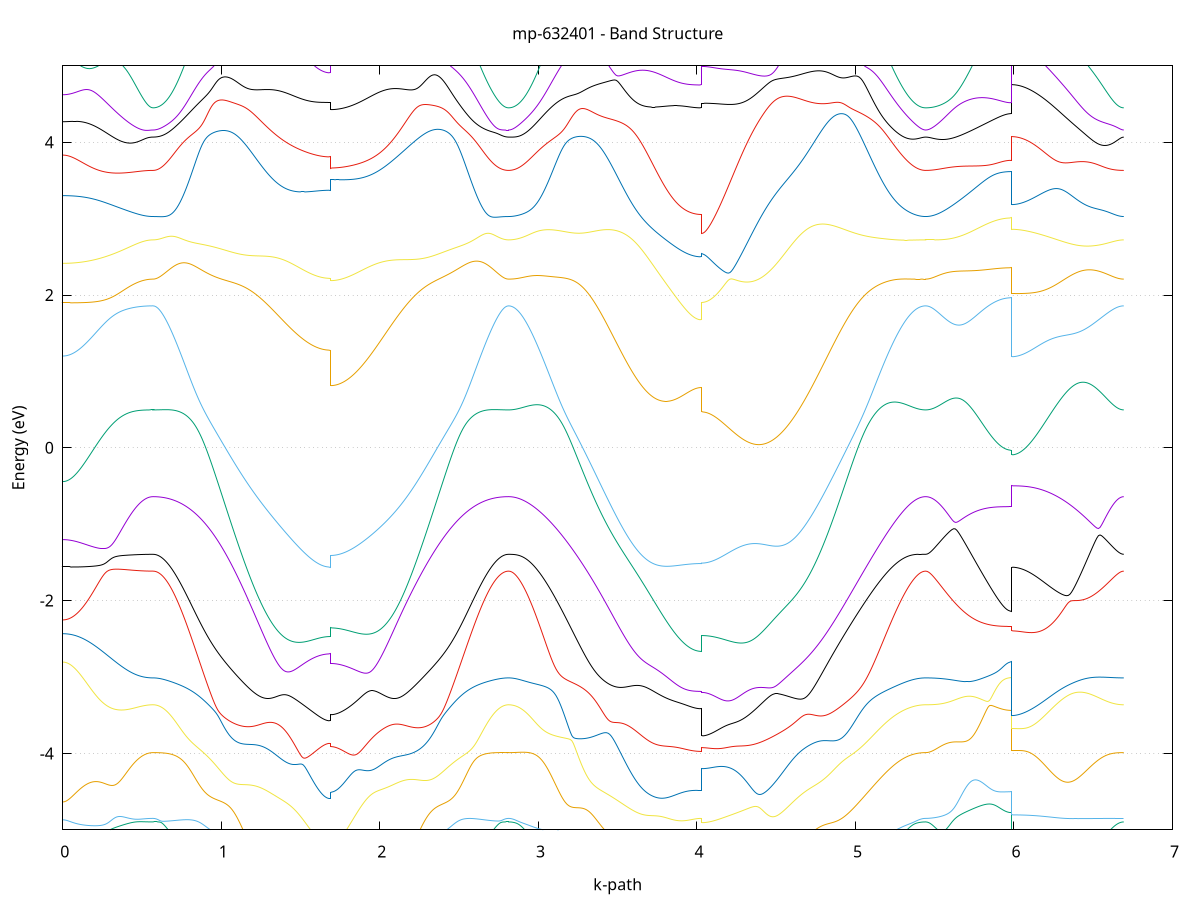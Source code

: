 set title 'mp-632401 - Band Structure'
set xlabel 'k-path'
set ylabel 'Energy (eV)'
set grid y
set yrange [-5:5]
set terminal png size 800,600
set output 'mp-632401_bands_gnuplot.png'
plot '-' using 1:2 with lines notitle, '-' using 1:2 with lines notitle, '-' using 1:2 with lines notitle, '-' using 1:2 with lines notitle, '-' using 1:2 with lines notitle, '-' using 1:2 with lines notitle, '-' using 1:2 with lines notitle, '-' using 1:2 with lines notitle, '-' using 1:2 with lines notitle, '-' using 1:2 with lines notitle, '-' using 1:2 with lines notitle, '-' using 1:2 with lines notitle, '-' using 1:2 with lines notitle, '-' using 1:2 with lines notitle, '-' using 1:2 with lines notitle, '-' using 1:2 with lines notitle, '-' using 1:2 with lines notitle, '-' using 1:2 with lines notitle, '-' using 1:2 with lines notitle, '-' using 1:2 with lines notitle, '-' using 1:2 with lines notitle, '-' using 1:2 with lines notitle, '-' using 1:2 with lines notitle, '-' using 1:2 with lines notitle, '-' using 1:2 with lines notitle, '-' using 1:2 with lines notitle, '-' using 1:2 with lines notitle, '-' using 1:2 with lines notitle, '-' using 1:2 with lines notitle, '-' using 1:2 with lines notitle, '-' using 1:2 with lines notitle, '-' using 1:2 with lines notitle, '-' using 1:2 with lines notitle, '-' using 1:2 with lines notitle, '-' using 1:2 with lines notitle, '-' using 1:2 with lines notitle, '-' using 1:2 with lines notitle, '-' using 1:2 with lines notitle, '-' using 1:2 with lines notitle, '-' using 1:2 with lines notitle, '-' using 1:2 with lines notitle, '-' using 1:2 with lines notitle, '-' using 1:2 with lines notitle, '-' using 1:2 with lines notitle, '-' using 1:2 with lines notitle, '-' using 1:2 with lines notitle, '-' using 1:2 with lines notitle, '-' using 1:2 with lines notitle
0.000000 -16.306275
0.009990 -16.306475
0.019979 -16.307075
0.029969 -16.307975
0.039958 -16.309375
0.049948 -16.311175
0.059937 -16.313275
0.069927 -16.315675
0.079916 -16.318575
0.089906 -16.321675
0.099895 -16.325175
0.109885 -16.328875
0.119874 -16.332975
0.129864 -16.337275
0.139853 -16.341875
0.149843 -16.346575
0.159832 -16.351575
0.169822 -16.356775
0.179811 -16.362075
0.189801 -16.367575
0.199790 -16.373175
0.209780 -16.378875
0.219769 -16.384675
0.229759 -16.390475
0.239748 -16.396375
0.249738 -16.402275
0.259727 -16.408175
0.269717 -16.414075
0.279706 -16.419875
0.289696 -16.425675
0.299685 -16.431475
0.309675 -16.437075
0.319664 -16.442675
0.329654 -16.448075
0.339643 -16.453375
0.349633 -16.458575
0.359622 -16.463675
0.369612 -16.468575
0.379601 -16.473275
0.389591 -16.477775
0.399580 -16.482075
0.409570 -16.486175
0.419560 -16.490175
0.429549 -16.493875
0.439539 -16.497275
0.449528 -16.500575
0.459518 -16.503575
0.469507 -16.506375
0.479497 -16.508875
0.489486 -16.511175
0.499476 -16.513175
0.509465 -16.514875
0.519455 -16.516375
0.529444 -16.517575
0.539434 -16.518575
0.549423 -16.519175
0.559413 -16.519675
0.569402 -16.519775
0.569402 -16.519775
0.579383 -16.519475
0.589363 -16.518675
0.599343 -16.517275
0.609324 -16.515275
0.619304 -16.512675
0.629285 -16.509675
0.639265 -16.505975
0.649246 -16.501775
0.659226 -16.496975
0.669206 -16.491575
0.679187 -16.485675
0.689167 -16.479175
0.699148 -16.472175
0.709128 -16.464575
0.719108 -16.456375
0.729089 -16.447675
0.739069 -16.438375
0.749050 -16.428575
0.759030 -16.418075
0.769011 -16.407175
0.778991 -16.395575
0.788971 -16.383475
0.798952 -16.370875
0.808932 -16.357675
0.818913 -16.343875
0.828893 -16.329575
0.838874 -16.314675
0.848854 -16.299175
0.858834 -16.283175
0.868815 -16.266575
0.878795 -16.249475
0.888776 -16.231775
0.898756 -16.213575
0.908736 -16.194775
0.918717 -16.175375
0.928697 -16.155475
0.938678 -16.134975
0.948658 -16.113975
0.958639 -16.092375
0.968619 -16.070275
0.978599 -16.047575
0.988580 -16.024375
0.998560 -16.000575
1.008541 -15.976275
1.018521 -15.951375
1.028501 -15.925975
1.038482 -15.899975
1.048462 -15.873475
1.058443 -15.846375
1.068423 -15.818775
1.078404 -15.790575
1.088384 -15.761875
1.098364 -15.732675
1.108345 -15.702875
1.118325 -15.672575
1.128306 -15.641675
1.138286 -15.610275
1.148267 -15.578375
1.158247 -15.545875
1.168227 -15.512875
1.178208 -15.479375
1.188188 -15.445375
1.198169 -15.410775
1.208149 -15.375675
1.218129 -15.340075
1.228110 -15.303875
1.238090 -15.267275
1.248071 -15.230075
1.258051 -15.192375
1.268032 -15.154175
1.278012 -15.115575
1.287992 -15.076375
1.297973 -15.036675
1.307953 -14.996475
1.317934 -14.955775
1.327914 -14.914675
1.337894 -14.873075
1.347875 -14.830975
1.357855 -14.788375
1.367836 -14.745375
1.377816 -14.701975
1.387797 -14.658075
1.397777 -14.613775
1.407757 -14.568975
1.417738 -14.523875
1.427718 -14.478375
1.437699 -14.432475
1.447679 -14.386175
1.457660 -14.339575
1.467640 -14.292675
1.477620 -14.245575
1.487601 -14.198075
1.497581 -14.150475
1.507562 -14.102675
1.517542 -14.054775
1.527522 -14.006875
1.537503 -13.958975
1.547483 -13.911175
1.557464 -13.863675
1.567444 -13.816575
1.577425 -13.769975
1.587405 -13.724275
1.597385 -13.679575
1.607366 -13.636475
1.617346 -13.595175
1.627327 -13.556475
1.637307 -13.520975
1.647288 -13.489775
1.657268 -13.463675
1.667248 -13.443975
1.677229 -13.431675
1.687209 -13.427475
1.687209 -13.397175
1.697162 -13.401575
1.707114 -13.414475
1.717066 -13.434975
1.727019 -13.461975
1.736971 -13.494175
1.746923 -13.530475
1.756876 -13.569975
1.766828 -13.611875
1.776780 -13.655575
1.786733 -13.700775
1.796685 -13.746875
1.806637 -13.793675
1.816590 -13.841075
1.826542 -13.888775
1.836495 -13.936675
1.846447 -13.984675
1.856399 -14.032675
1.866352 -14.080675
1.876304 -14.128475
1.886256 -14.176075
1.896209 -14.223575
1.906161 -14.270675
1.916113 -14.317575
1.926066 -14.364175
1.936018 -14.410375
1.945970 -14.456275
1.955923 -14.501775
1.965875 -14.546875
1.975827 -14.591575
1.985780 -14.635875
1.995732 -14.679775
2.005685 -14.723175
2.015637 -14.766175
2.025589 -14.808775
2.035542 -14.850875
2.045494 -14.892475
2.055446 -14.933575
2.065399 -14.974275
2.075351 -15.014475
2.085303 -15.054175
2.095256 -15.093475
2.105208 -15.132175
2.115160 -15.170475
2.125113 -15.208175
2.135065 -15.245375
2.145018 -15.282175
2.154970 -15.318375
2.164922 -15.354075
2.174875 -15.389275
2.184827 -15.423975
2.194779 -15.458075
2.204732 -15.491775
2.214684 -15.524875
2.224636 -15.557475
2.234589 -15.589575
2.244541 -15.621075
2.254493 -15.652175
2.264446 -15.682675
2.274398 -15.712575
2.284351 -15.741975
2.294303 -15.770875
2.304255 -15.799275
2.314208 -15.827075
2.324160 -15.854375
2.334112 -15.881075
2.344065 -15.907275
2.354017 -15.932975
2.363969 -15.958075
2.373922 -15.982675
2.383874 -16.006775
2.393826 -16.030275
2.403779 -16.053175
2.413731 -16.075575
2.423683 -16.097475
2.433636 -16.118775
2.443588 -16.139575
2.453541 -16.159775
2.463493 -16.179475
2.473445 -16.198575
2.483398 -16.217175
2.493350 -16.235175
2.503302 -16.252675
2.513255 -16.269575
2.523207 -16.285975
2.533159 -16.301775
2.543112 -16.317075
2.553064 -16.331775
2.563016 -16.345975
2.572969 -16.359575
2.582921 -16.372575
2.592874 -16.385075
2.602826 -16.397075
2.612778 -16.408475
2.622731 -16.419275
2.632683 -16.429575
2.642635 -16.439375
2.652588 -16.448475
2.662540 -16.457175
2.672492 -16.465175
2.682445 -16.472675
2.692397 -16.479675
2.702349 -16.486075
2.712302 -16.491975
2.722254 -16.497175
2.732206 -16.501975
2.742159 -16.506175
2.752111 -16.509775
2.762064 -16.512775
2.772016 -16.515275
2.781968 -16.517275
2.791921 -16.518675
2.801873 -16.519475
2.811825 -16.519775
2.811825 -16.519775
2.821799 -16.519475
2.831772 -16.518675
2.841745 -16.517275
2.851719 -16.515375
2.861692 -16.512875
2.871665 -16.509875
2.881638 -16.506275
2.891612 -16.502175
2.901585 -16.497475
2.911558 -16.492275
2.921532 -16.486475
2.931505 -16.480175
2.941478 -16.473275
2.951452 -16.465875
2.961425 -16.457875
2.971398 -16.449375
2.981372 -16.440275
2.991345 -16.430675
3.001318 -16.420475
3.011291 -16.409775
3.021265 -16.398575
3.031238 -16.386775
3.041211 -16.374375
3.051185 -16.361475
3.061158 -16.348075
3.071131 -16.334075
3.081105 -16.319575
3.091078 -16.304475
3.101051 -16.288875
3.111025 -16.272675
3.120998 -16.255975
3.130971 -16.238775
3.140944 -16.220975
3.150918 -16.202675
3.160891 -16.183875
3.170864 -16.164475
3.180838 -16.144475
3.190811 -16.124075
3.200784 -16.103075
3.210758 -16.081475
3.220731 -16.059475
3.230704 -16.036875
3.240678 -16.013775
3.250651 -15.990075
3.260624 -15.965875
3.270597 -15.941175
3.280571 -15.915975
3.290544 -15.890175
3.300517 -15.863875
3.310491 -15.837075
3.320464 -15.809775
3.330437 -15.781875
3.340411 -15.753575
3.350384 -15.724675
3.360357 -15.695275
3.370331 -15.665375
3.380304 -15.634875
3.390277 -15.603975
3.400251 -15.572575
3.410224 -15.540575
3.420197 -15.508175
3.430170 -15.475275
3.440144 -15.441775
3.450117 -15.407875
3.460090 -15.373375
3.470064 -15.338475
3.480037 -15.303075
3.490010 -15.267175
3.499984 -15.230775
3.509957 -15.193975
3.519930 -15.156575
3.529904 -15.118775
3.539877 -15.080475
3.549850 -15.041775
3.559823 -15.002575
3.569797 -14.962875
3.579770 -14.922775
3.589743 -14.882175
3.599717 -14.841175
3.609690 -14.799675
3.619663 -14.757775
3.629637 -14.715475
3.639610 -14.672775
3.649583 -14.629575
3.659557 -14.585975
3.669530 -14.541975
3.679503 -14.497575
3.689476 -14.452775
3.699450 -14.407675
3.709423 -14.362075
3.719396 -14.316175
3.729370 -14.269875
3.739343 -14.223275
3.749316 -14.176375
3.759290 -14.129075
3.769263 -14.081475
3.779236 -14.033575
3.789209 -13.985375
3.799183 -13.936975
3.809156 -13.888275
3.819129 -13.839375
3.829103 -13.790275
3.839076 -13.741075
3.849049 -13.691675
3.859023 -13.642275
3.868996 -13.592775
3.878969 -13.543275
3.888943 -13.493875
3.898916 -13.444675
3.908889 -13.395775
3.918863 -13.347375
3.928836 -13.299475
3.938809 -13.252475
3.948782 -13.206575
3.958756 -13.162375
3.968729 -13.120175
3.978702 -13.080975
3.988676 -13.045575
3.998649 -13.015475
4.008622 -12.992175
4.018596 -12.977275
4.028569 -12.972175
4.028569 -12.955775
4.038529 -12.958575
4.048488 -12.966975
4.058448 -12.980475
4.068408 -12.998375
4.078367 -13.020175
4.088327 -13.045175
4.098287 -13.072675
4.108246 -13.102375
4.118206 -13.133775
4.128166 -13.166475
4.138125 -13.200375
4.148085 -13.235175
4.158045 -13.270675
4.168004 -13.306775
4.177964 -13.343475
4.187924 -13.380475
4.197883 -13.417775
4.207843 -13.455475
4.217803 -13.493275
4.227762 -13.531375
4.237722 -13.569575
4.247682 -13.607875
4.257641 -13.646175
4.267601 -13.684675
4.277561 -13.723175
4.287521 -13.761675
4.297480 -13.800275
4.307440 -13.838775
4.317400 -13.877375
4.327359 -13.915875
4.337319 -13.954375
4.347279 -13.992775
4.357238 -14.031075
4.367198 -14.069375
4.377158 -14.107675
4.387117 -14.145775
4.397077 -14.183875
4.407037 -14.221775
4.416996 -14.259575
4.426956 -14.297375
4.436916 -14.334975
4.446875 -14.372375
4.456835 -14.409775
4.466795 -14.446875
4.476754 -14.483975
4.486714 -14.520775
4.496674 -14.557475
4.506633 -14.594075
4.516593 -14.630375
4.526553 -14.666575
4.536512 -14.702475
4.546472 -14.738275
4.556432 -14.773775
4.566391 -14.809175
4.576351 -14.844275
4.586311 -14.879175
4.596271 -14.913775
4.606230 -14.948175
4.616190 -14.982375
4.626150 -15.016275
4.636109 -15.049875
4.646069 -15.083275
4.656029 -15.116375
4.665988 -15.149275
4.675948 -15.181775
4.685908 -15.214075
4.695867 -15.245975
4.705827 -15.277675
4.715787 -15.309075
4.725746 -15.340075
4.735706 -15.370775
4.745666 -15.401175
4.755625 -15.431275
4.765585 -15.461075
4.775545 -15.490475
4.785504 -15.519575
4.795464 -15.548275
4.805424 -15.576675
4.815383 -15.604675
4.825343 -15.632375
4.835303 -15.659575
4.845262 -15.686575
4.855222 -15.713075
4.865182 -15.739275
4.875141 -15.765075
4.885101 -15.790475
4.895061 -15.815475
4.905020 -15.840175
4.914980 -15.864375
4.924940 -15.888275
4.934900 -15.911675
4.944859 -15.934675
4.954819 -15.957375
4.964779 -15.979575
4.974738 -16.001375
4.984698 -16.022775
4.994658 -16.043675
5.004617 -16.064275
5.014577 -16.084375
5.024537 -16.103975
5.034496 -16.123275
5.044456 -16.142075
5.054416 -16.160475
5.064375 -16.178375
5.074335 -16.195975
5.084295 -16.212975
5.094254 -16.229575
5.104214 -16.245775
5.114174 -16.261475
5.124133 -16.276775
5.134093 -16.291575
5.144053 -16.305975
5.154012 -16.319875
5.163972 -16.333275
5.173932 -16.346275
5.183891 -16.358875
5.193851 -16.370875
5.203811 -16.382575
5.213771 -16.393675
5.223730 -16.404375
5.233690 -16.414575
5.243650 -16.424275
5.253609 -16.433575
5.263569 -16.442375
5.273529 -16.450775
5.283488 -16.458575
5.293448 -16.465975
5.303408 -16.472875
5.313367 -16.479375
5.323327 -16.485375
5.333287 -16.490775
5.343246 -16.495875
5.353206 -16.500375
5.363166 -16.504475
5.373125 -16.508075
5.383085 -16.511175
5.393045 -16.513775
5.403004 -16.515975
5.412964 -16.517575
5.422924 -16.518775
5.432883 -16.519575
5.442843 -16.519775
5.442843 -16.519775
5.452672 -16.519575
5.462501 -16.518875
5.472330 -16.517875
5.482159 -16.516375
5.491989 -16.514475
5.501818 -16.512175
5.511647 -16.509375
5.521476 -16.506275
5.531305 -16.502675
5.541134 -16.498675
5.550963 -16.494275
5.560792 -16.489475
5.570621 -16.484275
5.580450 -16.478675
5.590279 -16.472675
5.600109 -16.466375
5.609938 -16.459575
5.619767 -16.452475
5.629596 -16.445075
5.639425 -16.437275
5.649254 -16.429075
5.659083 -16.420575
5.668912 -16.411775
5.678741 -16.402675
5.688570 -16.393275
5.698399 -16.383575
5.708229 -16.373675
5.718058 -16.363475
5.727887 -16.353075
5.737716 -16.342375
5.747545 -16.331675
5.757374 -16.320675
5.767203 -16.309675
5.777032 -16.298475
5.786861 -16.287275
5.796690 -16.276075
5.806519 -16.264875
5.816349 -16.253775
5.826178 -16.242775
5.836007 -16.231975
5.845836 -16.221375
5.855665 -16.211075
5.865494 -16.201175
5.875323 -16.191575
5.885152 -16.182575
5.894981 -16.174075
5.904810 -16.166275
5.914639 -16.159075
5.924468 -16.152775
5.934298 -16.147175
5.944127 -16.142575
5.953956 -16.138975
5.963785 -16.136375
5.973614 -16.134775
5.983443 -16.134175
5.983443 -15.931875
5.993432 -15.932375
6.003421 -15.933975
6.013410 -15.936675
6.023400 -15.940375
6.033389 -15.945075
6.043378 -15.950675
6.053367 -15.957275
6.063356 -15.964675
6.073345 -15.972775
6.083334 -15.981675
6.093323 -15.991175
6.103313 -16.001375
6.113302 -16.011975
6.123291 -16.023075
6.133280 -16.034675
6.143269 -16.046575
6.153258 -16.058775
6.163247 -16.071275
6.173237 -16.083975
6.183226 -16.096875
6.193215 -16.109875
6.203204 -16.122975
6.213193 -16.136075
6.223182 -16.149275
6.233171 -16.162475
6.243160 -16.175675
6.253150 -16.188775
6.263139 -16.201875
6.273128 -16.214775
6.283117 -16.227575
6.293106 -16.240275
6.303095 -16.252875
6.313084 -16.265175
6.323074 -16.277375
6.333063 -16.289375
6.343052 -16.301175
6.353041 -16.312675
6.363030 -16.323975
6.373019 -16.335075
6.383008 -16.345875
6.392997 -16.356375
6.402987 -16.366675
6.412976 -16.376675
6.422965 -16.386375
6.432954 -16.395675
6.442943 -16.404775
6.452932 -16.413575
6.462921 -16.422075
6.472911 -16.430175
6.482900 -16.437975
6.492889 -16.445475
6.502878 -16.452575
6.512867 -16.459375
6.522856 -16.465775
6.532845 -16.471875
6.542835 -16.477675
6.552824 -16.482975
6.562813 -16.488075
6.572802 -16.492675
6.582791 -16.496975
6.592780 -16.500975
6.602769 -16.504475
6.612758 -16.507675
6.622748 -16.510575
6.632737 -16.512975
6.642726 -16.515075
6.652715 -16.516775
6.662704 -16.518075
6.672693 -16.518975
6.682682 -16.519575
6.692672 -16.519775
e
0.000000 -14.360975
0.009990 -14.360475
0.019979 -14.359175
0.029969 -14.356875
0.039958 -14.353775
0.049948 -14.349775
0.059937 -14.344875
0.069927 -14.339175
0.079916 -14.332675
0.089906 -14.325375
0.099895 -14.317275
0.109885 -14.308475
0.119874 -14.298875
0.129864 -14.288775
0.139853 -14.277875
0.149843 -14.266475
0.159832 -14.254575
0.169822 -14.242075
0.179811 -14.229075
0.189801 -14.215775
0.199790 -14.201975
0.209780 -14.187975
0.219769 -14.173575
0.229759 -14.159075
0.239748 -14.144275
0.249738 -14.129375
0.259727 -14.114475
0.269717 -14.099475
0.279706 -14.084475
0.289696 -14.069575
0.299685 -14.054775
0.309675 -14.040175
0.319664 -14.025775
0.329654 -14.011575
0.339643 -13.997675
0.349633 -13.984075
0.359622 -13.970875
0.369612 -13.958175
0.379601 -13.945775
0.389591 -13.933875
0.399580 -13.922575
0.409570 -13.911675
0.419560 -13.901375
0.429549 -13.891675
0.439539 -13.882575
0.449528 -13.874075
0.459518 -13.866175
0.469507 -13.858975
0.479497 -13.852375
0.489486 -13.846475
0.499476 -13.841175
0.509465 -13.836675
0.519455 -13.832775
0.529444 -13.829575
0.539434 -13.827175
0.549423 -13.825375
0.559413 -13.824275
0.569402 -13.823975
0.569402 -13.823975
0.579383 -13.823675
0.589363 -13.822975
0.599343 -13.821775
0.609324 -13.820075
0.619304 -13.817975
0.629285 -13.815275
0.639265 -13.812175
0.649246 -13.808575
0.659226 -13.804475
0.669206 -13.799875
0.679187 -13.794875
0.689167 -13.789375
0.699148 -13.783375
0.709128 -13.776875
0.719108 -13.769875
0.729089 -13.762475
0.739069 -13.754575
0.749050 -13.746175
0.759030 -13.737275
0.769011 -13.727875
0.778991 -13.718075
0.788971 -13.707775
0.798952 -13.696975
0.808932 -13.685675
0.818913 -13.673875
0.828893 -13.661675
0.838874 -13.648975
0.848854 -13.635775
0.858834 -13.622175
0.868815 -13.607975
0.878795 -13.593375
0.888776 -13.578375
0.898756 -13.562775
0.908736 -13.546775
0.918717 -13.530275
0.928697 -13.513275
0.938678 -13.495775
0.948658 -13.477875
0.958639 -13.459475
0.968619 -13.440675
0.978599 -13.421275
0.988580 -13.401475
0.998560 -13.381275
1.008541 -13.360475
1.018521 -13.339275
1.028501 -13.317575
1.038482 -13.295475
1.048462 -13.272875
1.058443 -13.249875
1.068423 -13.226275
1.078404 -13.202375
1.088384 -13.177875
1.098364 -13.152975
1.108345 -13.127675
1.118325 -13.101875
1.128306 -13.075575
1.138286 -13.048875
1.148267 -13.021675
1.158247 -12.994175
1.168227 -12.966075
1.178208 -12.937575
1.188188 -12.908675
1.198169 -12.879375
1.208149 -12.849575
1.218129 -12.819375
1.228110 -12.788675
1.238090 -12.757675
1.248071 -12.726175
1.258051 -12.694275
1.268032 -12.661975
1.278012 -12.629375
1.287992 -12.596275
1.297973 -12.562775
1.307953 -12.528975
1.317934 -12.494775
1.327914 -12.460275
1.337894 -12.425375
1.347875 -12.390075
1.357855 -12.354575
1.367836 -12.318775
1.377816 -12.282575
1.387797 -12.246175
1.397777 -12.209575
1.407757 -12.172775
1.417738 -12.135775
1.427718 -12.098675
1.437699 -12.061575
1.447679 -12.024475
1.457660 -11.987775
1.467640 -11.951575
1.477620 -11.916675
1.487601 -11.885575
1.497581 -11.866575
1.507562 -11.880175
1.517542 -11.921875
1.527522 -11.972675
1.537503 -12.026275
1.547483 -12.080775
1.557464 -12.135375
1.567444 -12.189575
1.577425 -12.243075
1.587405 -12.295275
1.597385 -12.345975
1.607366 -12.394775
1.617346 -12.440975
1.627327 -12.484175
1.637307 -12.523375
1.647288 -12.557775
1.657268 -12.586275
1.667248 -12.607675
1.677229 -12.621075
1.687209 -12.625675
1.687209 -12.652975
1.697162 -12.648275
1.707114 -12.634575
1.717066 -12.612675
1.727019 -12.583875
1.736971 -12.549375
1.746923 -12.510275
1.756876 -12.467675
1.766828 -12.422275
1.776780 -12.374975
1.786733 -12.326175
1.796685 -12.276675
1.806637 -12.226775
1.816590 -12.177275
1.826542 -12.128975
1.836495 -12.083075
1.846447 -12.041175
1.856399 -12.005875
1.866352 -11.980675
1.876304 -11.968475
1.886256 -11.970075
1.896209 -11.983075
1.906161 -12.004075
1.916113 -12.030275
1.926066 -12.059675
1.936018 -12.091175
1.945970 -12.123975
1.955923 -12.157575
1.965875 -12.191775
1.975827 -12.226275
1.985780 -12.260875
1.995732 -12.295475
2.005685 -12.330075
2.015637 -12.364575
2.025589 -12.398875
2.035542 -12.432975
2.045494 -12.466875
2.055446 -12.500475
2.065399 -12.533775
2.075351 -12.566875
2.085303 -12.599575
2.095256 -12.631875
2.105208 -12.663875
2.115160 -12.695575
2.125113 -12.726775
2.135065 -12.757675
2.145018 -12.788175
2.154970 -12.818375
2.164922 -12.848075
2.174875 -12.877375
2.184827 -12.906275
2.194779 -12.934775
2.204732 -12.962875
2.214684 -12.990475
2.224636 -13.017675
2.234589 -13.044475
2.244541 -13.070875
2.254493 -13.096775
2.264446 -13.122275
2.274398 -13.147375
2.284351 -13.171975
2.294303 -13.196175
2.304255 -13.219875
2.314208 -13.243175
2.324160 -13.266075
2.334112 -13.288475
2.344065 -13.310375
2.354017 -13.331875
2.363969 -13.352975
2.373922 -13.373575
2.383874 -13.393675
2.393826 -13.413375
2.403779 -13.432675
2.413731 -13.451375
2.423683 -13.469775
2.433636 -13.487575
2.443588 -13.505075
2.453541 -13.521975
2.463493 -13.538475
2.473445 -13.554475
2.483398 -13.570075
2.493350 -13.585175
2.503302 -13.599875
2.513255 -13.614075
2.523207 -13.627775
2.533159 -13.641075
2.543112 -13.653875
2.553064 -13.666275
2.563016 -13.678075
2.572969 -13.689575
2.582921 -13.700475
2.592874 -13.710975
2.602826 -13.720975
2.612778 -13.730575
2.622731 -13.739675
2.632683 -13.748275
2.642635 -13.756475
2.652588 -13.764175
2.662540 -13.771375
2.672492 -13.778175
2.682445 -13.784475
2.692397 -13.790275
2.702349 -13.795675
2.712302 -13.800575
2.722254 -13.805075
2.732206 -13.808975
2.742159 -13.812475
2.752111 -13.815575
2.762064 -13.818075
2.772016 -13.820175
2.781968 -13.821875
2.791921 -13.822975
2.801873 -13.823675
2.811825 -13.823975
2.811825 -13.823975
2.821799 -13.824075
2.831772 -13.824375
2.841745 -13.824875
2.851719 -13.825575
2.861692 -13.826475
2.871665 -13.827475
2.881638 -13.828775
2.891612 -13.830075
2.901585 -13.831575
2.911558 -13.833175
2.921532 -13.834875
2.931505 -13.836675
2.941478 -13.838475
2.951452 -13.840375
2.961425 -13.842175
2.971398 -13.844075
2.981372 -13.845875
2.991345 -13.847675
3.001318 -13.849375
3.011291 -13.850975
3.021265 -13.852475
3.031238 -13.853875
3.041211 -13.855075
3.051185 -13.856075
3.061158 -13.856975
3.071131 -13.857575
3.081105 -13.857975
3.091078 -13.858175
3.101051 -13.858075
3.111025 -13.857775
3.120998 -13.857175
3.130971 -13.856275
3.140944 -13.855075
3.150918 -13.853575
3.160891 -13.851775
3.170864 -13.849575
3.180838 -13.847075
3.190811 -13.844175
3.200784 -13.840975
3.210758 -13.837375
3.220731 -13.833375
3.230704 -13.829075
3.240678 -13.824275
3.250651 -13.819175
3.260624 -13.813575
3.270597 -13.807575
3.280571 -13.801175
3.290544 -13.794375
3.300517 -13.787175
3.310491 -13.779475
3.320464 -13.771375
3.330437 -13.762875
3.340411 -13.753875
3.350384 -13.744475
3.360357 -13.734575
3.370331 -13.724275
3.380304 -13.713475
3.390277 -13.702275
3.400251 -13.690575
3.410224 -13.678375
3.420197 -13.665775
3.430170 -13.652675
3.440144 -13.639175
3.450117 -13.625175
3.460090 -13.610675
3.470064 -13.595675
3.480037 -13.580275
3.490010 -13.564375
3.499984 -13.548075
3.509957 -13.531275
3.519930 -13.513975
3.529904 -13.496275
3.539877 -13.478075
3.549850 -13.459375
3.559823 -13.440275
3.569797 -13.420675
3.579770 -13.400675
3.589743 -13.380175
3.599717 -13.359275
3.609690 -13.337875
3.619663 -13.316075
3.629637 -13.293875
3.639610 -13.271275
3.649583 -13.248275
3.659557 -13.224775
3.669530 -13.200975
3.679503 -13.176775
3.689476 -13.152175
3.699450 -13.127275
3.709423 -13.102075
3.719396 -13.076475
3.729370 -13.050575
3.739343 -13.024475
3.749316 -12.998075
3.759290 -12.971475
3.769263 -12.944575
3.779236 -12.917675
3.789209 -12.890575
3.799183 -12.863375
3.809156 -12.836175
3.819129 -12.808975
3.829103 -12.781875
3.839076 -12.754975
3.849049 -12.728275
3.859023 -12.701775
3.868996 -12.675775
3.878969 -12.650275
3.888943 -12.625375
3.898916 -12.601275
3.908889 -12.578075
3.918863 -12.555875
3.928836 -12.534975
3.938809 -12.515475
3.948782 -12.497575
3.958756 -12.481775
3.968729 -12.468075
3.978702 -12.457075
3.988676 -12.448975
3.998649 -12.444375
4.008622 -12.442875
4.018596 -12.443275
4.028569 -12.443675
4.028569 -12.471975
4.038529 -12.471975
4.048488 -12.472075
4.058448 -12.472875
4.068408 -12.475075
4.078367 -12.479175
4.088327 -12.485475
4.098287 -12.493975
4.108246 -12.504775
4.118206 -12.517675
4.128166 -12.532275
4.138125 -12.548475
4.148085 -12.566175
4.158045 -12.584975
4.168004 -12.604875
4.177964 -12.625575
4.187924 -12.647075
4.197883 -12.669175
4.207843 -12.691775
4.217803 -12.714775
4.227762 -12.738075
4.237722 -12.761675
4.247682 -12.785475
4.257641 -12.809375
4.267601 -12.833375
4.277561 -12.857275
4.287521 -12.881275
4.297480 -12.905175
4.307440 -12.928975
4.317400 -12.952675
4.327359 -12.976275
4.337319 -12.999575
4.347279 -13.022775
4.357238 -13.045775
4.367198 -13.068475
4.377158 -13.090975
4.387117 -13.113175
4.397077 -13.135075
4.407037 -13.156775
4.416996 -13.178075
4.426956 -13.199175
4.436916 -13.219975
4.446875 -13.240375
4.456835 -13.260475
4.466795 -13.280375
4.476754 -13.299775
4.486714 -13.318975
4.496674 -13.337775
4.506633 -13.356275
4.516593 -13.374475
4.526553 -13.392275
4.536512 -13.409775
4.546472 -13.426875
4.556432 -13.443675
4.566391 -13.460175
4.576351 -13.476275
4.586311 -13.492075
4.596271 -13.507575
4.606230 -13.522675
4.616190 -13.537475
4.626150 -13.551875
4.636109 -13.565975
4.646069 -13.579775
4.656029 -13.593175
4.665988 -13.606275
4.675948 -13.619075
4.685908 -13.631475
4.695867 -13.643675
4.705827 -13.655375
4.715787 -13.666875
4.725746 -13.677975
4.735706 -13.688775
4.745666 -13.699275
4.755625 -13.709375
4.765585 -13.719175
4.775545 -13.728675
4.785504 -13.737875
4.795464 -13.746675
4.805424 -13.755275
4.815383 -13.763475
4.825343 -13.771375
4.835303 -13.778975
4.845262 -13.786175
4.855222 -13.793175
4.865182 -13.799775
4.875141 -13.806075
4.885101 -13.812175
4.895061 -13.817875
4.905020 -13.823275
4.914980 -13.828375
4.924940 -13.833175
4.934900 -13.837675
4.944859 -13.841875
4.954819 -13.845775
4.964779 -13.849375
4.974738 -13.852675
4.984698 -13.855775
4.994658 -13.858475
5.004617 -13.860975
5.014577 -13.863175
5.024537 -13.865075
5.034496 -13.866775
5.044456 -13.868175
5.054416 -13.869375
5.064375 -13.870275
5.074335 -13.870975
5.084295 -13.871375
5.094254 -13.871575
5.104214 -13.871575
5.114174 -13.871275
5.124133 -13.870875
5.134093 -13.870275
5.144053 -13.869475
5.154012 -13.868475
5.163972 -13.867275
5.173932 -13.865975
5.183891 -13.864475
5.193851 -13.862875
5.203811 -13.861175
5.213771 -13.859375
5.223730 -13.857475
5.233690 -13.855475
5.243650 -13.853475
5.253609 -13.851375
5.263569 -13.849275
5.273529 -13.847175
5.283488 -13.844975
5.293448 -13.842875
5.303408 -13.840775
5.313367 -13.838775
5.323327 -13.836875
5.333287 -13.834975
5.343246 -13.833175
5.353206 -13.831575
5.363166 -13.830075
5.373125 -13.828675
5.383085 -13.827475
5.393045 -13.826375
5.403004 -13.825575
5.412964 -13.824875
5.422924 -13.824375
5.432883 -13.824075
5.442843 -13.823975
5.442843 -13.823975
5.452672 -13.825775
5.462501 -13.831175
5.472330 -13.840075
5.482159 -13.852275
5.491989 -13.867575
5.501818 -13.885675
5.511647 -13.906275
5.521476 -13.929175
5.531305 -13.954075
5.541134 -13.980575
5.550963 -14.008675
5.560792 -14.037975
5.570621 -14.068375
5.580450 -14.099575
5.590279 -14.131575
5.600109 -14.164175
5.609938 -14.197175
5.619767 -14.230575
5.629596 -14.264175
5.639425 -14.297975
5.649254 -14.331875
5.659083 -14.365775
5.668912 -14.399475
5.678741 -14.433175
5.688570 -14.466575
5.698399 -14.499775
5.708229 -14.532675
5.718058 -14.565175
5.727887 -14.597375
5.737716 -14.628975
5.747545 -14.660175
5.757374 -14.690775
5.767203 -14.720775
5.777032 -14.750075
5.786861 -14.778775
5.796690 -14.806675
5.806519 -14.833675
5.816349 -14.859875
5.826178 -14.885175
5.836007 -14.909475
5.845836 -14.932675
5.855665 -14.954775
5.865494 -14.975675
5.875323 -14.995275
5.885152 -15.013575
5.894981 -15.030375
5.904810 -15.045775
5.914639 -15.059475
5.924468 -15.071575
5.934298 -15.081975
5.944127 -15.090575
5.953956 -15.097375
5.963785 -15.102175
5.973614 -15.105075
5.983443 -15.106075
5.983443 -15.025575
5.993432 -15.024875
6.003421 -15.022875
6.013410 -15.019475
6.023400 -15.014775
6.033389 -15.008775
6.043378 -15.001575
6.053367 -14.993175
6.063356 -14.983575
6.073345 -14.972975
6.083334 -14.961375
6.093323 -14.948775
6.103313 -14.935275
6.113302 -14.920975
6.123291 -14.905975
6.133280 -14.890175
6.143269 -14.873675
6.153258 -14.856575
6.163247 -14.838975
6.173237 -14.820775
6.183226 -14.802075
6.193215 -14.782975
6.203204 -14.763475
6.213193 -14.743475
6.223182 -14.723175
6.233171 -14.702575
6.243160 -14.681675
6.253150 -14.660475
6.263139 -14.638975
6.273128 -14.617275
6.283117 -14.595275
6.293106 -14.573175
6.303095 -14.550775
6.313084 -14.528275
6.323074 -14.505575
6.333063 -14.482775
6.343052 -14.459775
6.353041 -14.436675
6.363030 -14.413475
6.373019 -14.390175
6.383008 -14.366875
6.392997 -14.343475
6.402987 -14.320075
6.412976 -14.296575
6.422965 -14.273175
6.432954 -14.249775
6.442943 -14.226375
6.452932 -14.203075
6.462921 -14.179975
6.472911 -14.156975
6.482900 -14.134175
6.492889 -14.111575
6.502878 -14.089375
6.512867 -14.067375
6.522856 -14.045875
6.532845 -14.024775
6.542835 -14.004175
6.552824 -13.984175
6.562813 -13.964875
6.572802 -13.946375
6.582791 -13.928775
6.592780 -13.912075
6.602769 -13.896575
6.612758 -13.882175
6.622748 -13.869175
6.632737 -13.857575
6.642726 -13.847575
6.652715 -13.839175
6.662704 -13.832575
6.672693 -13.827775
6.682682 -13.824875
6.692672 -13.823975
e
0.000000 -13.002675
0.009990 -13.002575
0.019979 -13.002275
0.029969 -13.001675
0.039958 -13.000975
0.049948 -12.999975
0.059937 -12.998875
0.069927 -12.997475
0.079916 -12.995875
0.089906 -12.994175
0.099895 -12.992175
0.109885 -12.989975
0.119874 -12.987575
0.129864 -12.984975
0.139853 -12.982175
0.149843 -12.979175
0.159832 -12.975975
0.169822 -12.972675
0.179811 -12.969175
0.189801 -12.965575
0.199790 -12.961775
0.209780 -12.957875
0.219769 -12.953875
0.229759 -12.949775
0.239748 -12.945575
0.249738 -12.941375
0.259727 -12.937175
0.269717 -12.933075
0.279706 -12.928875
0.289696 -12.924875
0.299685 -12.920875
0.309675 -12.917075
0.319664 -12.913375
0.329654 -12.909975
0.339643 -12.906675
0.349633 -12.903675
0.359622 -12.900775
0.369612 -12.898275
0.379601 -12.895975
0.389591 -12.893875
0.399580 -12.892075
0.409570 -12.890475
0.419560 -12.889075
0.429549 -12.887975
0.439539 -12.886975
0.449528 -12.886175
0.459518 -12.885575
0.469507 -12.885075
0.479497 -12.884675
0.489486 -12.884475
0.499476 -12.884275
0.509465 -12.884075
0.519455 -12.883975
0.529444 -12.883975
0.539434 -12.883875
0.549423 -12.883875
0.559413 -12.883875
0.569402 -12.883875
0.569402 -12.883875
0.579383 -12.883675
0.589363 -12.882875
0.599343 -12.881675
0.609324 -12.879875
0.619304 -12.877575
0.629285 -12.874875
0.639265 -12.871575
0.649246 -12.867775
0.659226 -12.863575
0.669206 -12.858775
0.679187 -12.853475
0.689167 -12.847775
0.699148 -12.841475
0.709128 -12.834675
0.719108 -12.827475
0.729089 -12.819675
0.739069 -12.811375
0.749050 -12.802675
0.759030 -12.793375
0.769011 -12.783675
0.778991 -12.773375
0.788971 -12.762675
0.798952 -12.751375
0.808932 -12.739675
0.818913 -12.727475
0.828893 -12.714775
0.838874 -12.701575
0.848854 -12.687975
0.858834 -12.673775
0.868815 -12.659175
0.878795 -12.643975
0.888776 -12.628375
0.898756 -12.612375
0.908736 -12.595775
0.918717 -12.578775
0.928697 -12.561275
0.938678 -12.543275
0.948658 -12.524775
0.958639 -12.505875
0.968619 -12.486475
0.978599 -12.466675
0.988580 -12.446375
0.998560 -12.425675
1.008541 -12.404475
1.018521 -12.382775
1.028501 -12.360675
1.038482 -12.338175
1.048462 -12.315275
1.058443 -12.291875
1.068423 -12.267975
1.078404 -12.243775
1.088384 -12.219075
1.098364 -12.194075
1.108345 -12.168575
1.118325 -12.142775
1.128306 -12.116475
1.138286 -12.089875
1.148267 -12.062875
1.158247 -12.035575
1.168227 -12.007975
1.178208 -11.979975
1.188188 -11.951675
1.198169 -11.923075
1.208149 -11.894175
1.218129 -11.865075
1.228110 -11.835775
1.238090 -11.806275
1.248071 -11.776675
1.258051 -11.746975
1.268032 -11.717175
1.278012 -11.687475
1.287992 -11.657975
1.297973 -11.628575
1.307953 -11.599675
1.317934 -11.571275
1.327914 -11.543675
1.337894 -11.517275
1.347875 -11.492475
1.357855 -11.469975
1.367836 -11.450475
1.377816 -11.435075
1.387797 -11.425275
1.397777 -11.422575
1.407757 -11.428375
1.417738 -11.443275
1.427718 -11.467275
1.437699 -11.499075
1.447679 -11.537275
1.457660 -11.580375
1.467640 -11.626675
1.477620 -11.674375
1.487601 -11.720575
1.497581 -11.756175
1.507562 -11.760375
1.517542 -11.737275
1.527522 -11.705675
1.537503 -11.671775
1.547483 -11.637275
1.557464 -11.602875
1.567444 -11.569075
1.577425 -11.536075
1.587405 -11.504275
1.597385 -11.473975
1.607366 -11.445475
1.617346 -11.418975
1.627327 -11.394975
1.637307 -11.373775
1.647288 -11.355775
1.657268 -11.341375
1.667248 -11.330775
1.677229 -11.324375
1.687209 -11.322175
1.687209 -11.290775
1.697162 -11.292975
1.707114 -11.299475
1.717066 -11.310075
1.727019 -11.324575
1.736971 -11.342575
1.746923 -11.363575
1.756876 -11.387075
1.766828 -11.412875
1.776780 -11.440275
1.786733 -11.468975
1.796685 -11.498575
1.806637 -11.528375
1.816590 -11.557975
1.826542 -11.586575
1.836495 -11.613075
1.846447 -11.635875
1.856399 -11.652475
1.866352 -11.659675
1.876304 -11.654775
1.886256 -11.637175
1.896209 -11.609775
1.906161 -11.576575
1.916113 -11.541075
1.926066 -11.506175
1.936018 -11.474375
1.945970 -11.447575
1.955923 -11.427675
1.965875 -11.415875
1.975827 -11.412375
1.985780 -11.416675
1.995732 -11.427375
2.005685 -11.443275
2.015637 -11.463075
2.025589 -11.485775
2.035542 -11.510575
2.045494 -11.536975
2.055446 -11.564375
2.065399 -11.592575
2.075351 -11.621375
2.085303 -11.650575
2.095256 -11.679975
2.105208 -11.709475
2.115160 -11.739075
2.125113 -11.768675
2.135065 -11.798075
2.145018 -11.827375
2.154970 -11.856575
2.164922 -11.885475
2.174875 -11.914175
2.184827 -11.942575
2.194779 -11.970775
2.204732 -11.998575
2.214684 -12.026175
2.224636 -12.053375
2.234589 -12.080175
2.244541 -12.106675
2.254493 -12.132875
2.264446 -12.158575
2.274398 -12.183975
2.284351 -12.208975
2.294303 -12.233575
2.304255 -12.257675
2.314208 -12.281475
2.324160 -12.304875
2.334112 -12.327775
2.344065 -12.350275
2.354017 -12.372275
2.363969 -12.393975
2.373922 -12.415175
2.383874 -12.435875
2.393826 -12.456175
2.403779 -12.476075
2.413731 -12.495475
2.423683 -12.514475
2.433636 -12.532975
2.443588 -12.550975
2.453541 -12.568575
2.463493 -12.585675
2.473445 -12.602375
2.483398 -12.618575
2.493350 -12.634275
2.503302 -12.649575
2.513255 -12.664275
2.523207 -12.678675
2.533159 -12.692475
2.543112 -12.705875
2.553064 -12.718675
2.563016 -12.731175
2.572969 -12.743075
2.582921 -12.754475
2.592874 -12.765475
2.602826 -12.775975
2.612778 -12.785975
2.622731 -12.795475
2.632683 -12.804575
2.642635 -12.813075
2.652588 -12.821175
2.662540 -12.828775
2.672492 -12.835875
2.682445 -12.842475
2.692397 -12.848575
2.702349 -12.854175
2.712302 -12.859375
2.722254 -12.863975
2.732206 -12.868175
2.742159 -12.871875
2.752111 -12.875075
2.762064 -12.877775
2.772016 -12.879975
2.781968 -12.881675
2.791921 -12.882875
2.801873 -12.883675
2.811825 -12.883875
2.811825 -12.883875
2.821799 -12.883475
2.831772 -12.882375
2.841745 -12.880475
2.851719 -12.877775
2.861692 -12.874375
2.871665 -12.870275
2.881638 -12.865375
2.891612 -12.859875
2.901585 -12.853575
2.911558 -12.846775
2.921532 -12.839175
2.931505 -12.831075
2.941478 -12.822375
2.951452 -12.813075
2.961425 -12.803275
2.971398 -12.792875
2.981372 -12.782075
2.991345 -12.770775
3.001318 -12.759075
3.011291 -12.746875
3.021265 -12.734375
3.031238 -12.721375
3.041211 -12.708175
3.051185 -12.694575
3.061158 -12.680575
3.071131 -12.666375
3.081105 -12.651775
3.091078 -12.636975
3.101051 -12.621975
3.111025 -12.606575
3.120998 -12.591075
3.130971 -12.575275
3.140944 -12.559175
3.150918 -12.542975
3.160891 -12.526475
3.170864 -12.509775
3.180838 -12.492875
3.190811 -12.475775
3.200784 -12.458475
3.210758 -12.440975
3.220731 -12.423175
3.230704 -12.405275
3.240678 -12.387075
3.250651 -12.368775
3.260624 -12.350175
3.270597 -12.331375
3.280571 -12.312275
3.290544 -12.293075
3.300517 -12.273575
3.310491 -12.253875
3.320464 -12.233875
3.330437 -12.213775
3.340411 -12.193275
3.350384 -12.172675
3.360357 -12.151775
3.370331 -12.130575
3.380304 -12.109175
3.390277 -12.087475
3.400251 -12.065575
3.410224 -12.043375
3.420197 -12.020875
3.430170 -11.998175
3.440144 -11.975275
3.450117 -11.951975
3.460090 -11.928475
3.470064 -11.904675
3.480037 -11.880675
3.490010 -11.856375
3.499984 -11.831875
3.509957 -11.806975
3.519930 -11.781975
3.529904 -11.756675
3.539877 -11.731075
3.549850 -11.705275
3.559823 -11.679275
3.569797 -11.653075
3.579770 -11.626575
3.589743 -11.599975
3.599717 -11.573175
3.609690 -11.546275
3.619663 -11.519275
3.629637 -11.492175
3.639610 -11.465075
3.649583 -11.437975
3.659557 -11.411075
3.669530 -11.384375
3.679503 -11.358175
3.689476 -11.332575
3.699450 -11.307975
3.709423 -11.284775
3.719396 -11.263775
3.729370 -11.246075
3.739343 -11.233175
3.749316 -11.227275
3.759290 -11.230975
3.769263 -11.245675
3.779236 -11.271275
3.789209 -11.305875
3.799183 -11.346875
3.809156 -11.392475
3.819129 -11.440975
3.829103 -11.491475
3.839076 -11.543275
3.849049 -11.595875
3.859023 -11.649075
3.868996 -11.702475
3.878969 -11.755875
3.888943 -11.809175
3.898916 -11.862075
3.908889 -11.914575
3.918863 -11.966275
3.928836 -12.017075
3.938809 -12.066575
3.948782 -12.114475
3.958756 -12.160175
3.968729 -12.203075
3.978702 -12.242075
3.988676 -12.275875
3.998649 -12.303175
4.008622 -12.322575
4.018596 -12.333675
4.028569 -12.337275
4.028569 -12.256575
4.038529 -12.254675
4.048488 -12.249075
4.058448 -12.239375
4.068408 -12.225675
4.078367 -12.207875
4.088327 -12.186275
4.098287 -12.161275
4.108246 -12.133275
4.118206 -12.102675
4.128166 -12.070175
4.138125 -12.035775
4.148085 -12.000075
4.158045 -11.963275
4.168004 -11.925475
4.177964 -11.886975
4.187924 -11.847875
4.197883 -11.808575
4.207843 -11.769075
4.217803 -11.729675
4.227762 -11.690875
4.237722 -11.652975
4.247682 -11.617075
4.257641 -11.584275
4.267601 -11.556875
4.277561 -11.537975
4.287521 -11.530975
4.297480 -11.536975
4.307440 -11.553675
4.317400 -11.577675
4.327359 -11.606275
4.337319 -11.637475
4.347279 -11.670175
4.357238 -11.703675
4.367198 -11.737675
4.377158 -11.771775
4.387117 -11.805875
4.397077 -11.839675
4.407037 -11.873275
4.416996 -11.906475
4.426956 -11.939275
4.436916 -11.971675
4.446875 -12.003475
4.456835 -12.034875
4.466795 -12.065575
4.476754 -12.095875
4.486714 -12.125475
4.496674 -12.154475
4.506633 -12.182875
4.516593 -12.210775
4.526553 -12.237875
4.536512 -12.264475
4.546472 -12.290375
4.556432 -12.315675
4.566391 -12.340275
4.576351 -12.364275
4.586311 -12.387575
4.596271 -12.410275
4.606230 -12.432275
4.616190 -12.453675
4.626150 -12.474375
4.636109 -12.494475
4.646069 -12.513875
4.656029 -12.532675
4.665988 -12.550775
4.675948 -12.568275
4.685908 -12.585175
4.695867 -12.601375
4.705827 -12.616975
4.715787 -12.631875
4.725746 -12.646275
4.735706 -12.659975
4.745666 -12.673075
4.755625 -12.685575
4.765585 -12.697475
4.775545 -12.708775
4.785504 -12.719575
4.795464 -12.729675
4.805424 -12.739275
4.815383 -12.748275
4.825343 -12.756775
4.835303 -12.764675
4.845262 -12.772175
4.855222 -12.778975
4.865182 -12.785375
4.875141 -12.791275
4.885101 -12.796675
4.895061 -12.801575
4.905020 -12.805975
4.914980 -12.809975
4.924940 -12.813575
4.934900 -12.816675
4.944859 -12.819475
4.954819 -12.821875
4.964779 -12.823875
4.974738 -12.825575
4.984698 -12.826875
4.994658 -12.827875
5.004617 -12.828675
5.014577 -12.829175
5.024537 -12.829475
5.034496 -12.829575
5.044456 -12.829475
5.054416 -12.829275
5.064375 -12.828875
5.074335 -12.828475
5.084295 -12.827975
5.094254 -12.827475
5.104214 -12.826975
5.114174 -12.826575
5.124133 -12.826175
5.134093 -12.825975
5.144053 -12.825875
5.154012 -12.825875
5.163972 -12.826175
5.173932 -12.826675
5.183891 -12.827375
5.193851 -12.828375
5.203811 -12.829675
5.213771 -12.831175
5.223730 -12.832975
5.233690 -12.834975
5.243650 -12.837275
5.253609 -12.839775
5.263569 -12.842475
5.273529 -12.845375
5.283488 -12.848375
5.293448 -12.851575
5.303408 -12.854675
5.313367 -12.857975
5.323327 -12.861075
5.333287 -12.864275
5.343246 -12.867275
5.353206 -12.870075
5.363166 -12.872775
5.373125 -12.875275
5.383085 -12.877475
5.393045 -12.879375
5.403004 -12.880975
5.412964 -12.882275
5.422924 -12.883175
5.432883 -12.883675
5.442843 -12.883875
5.442843 -12.883875
5.452672 -12.882775
5.462501 -12.879275
5.472330 -12.873675
5.482159 -12.866075
5.491989 -12.856775
5.501818 -12.845875
5.511647 -12.833875
5.521476 -12.820975
5.531305 -12.807375
5.541134 -12.793375
5.550963 -12.779175
5.560792 -12.764875
5.570621 -12.750775
5.580450 -12.736875
5.590279 -12.723275
5.600109 -12.710175
5.609938 -12.697375
5.619767 -12.685075
5.629596 -12.673275
5.639425 -12.661975
5.649254 -12.651175
5.659083 -12.640775
5.668912 -12.630775
5.678741 -12.621275
5.688570 -12.612175
5.698399 -12.603475
5.708229 -12.595075
5.718058 -12.587075
5.727887 -12.579375
5.737716 -12.572075
5.747545 -12.564975
5.757374 -12.558175
5.767203 -12.551775
5.777032 -12.545475
5.786861 -12.539575
5.796690 -12.533875
5.806519 -12.528475
5.816349 -12.523375
5.826178 -12.518475
5.836007 -12.513875
5.845836 -12.509475
5.855665 -12.505375
5.865494 -12.501575
5.875323 -12.498075
5.885152 -12.494775
5.894981 -12.491875
5.904810 -12.489175
5.914639 -12.486875
5.924468 -12.484775
5.934298 -12.482975
5.944127 -12.481575
5.953956 -12.480475
5.963785 -12.479675
5.973614 -12.479175
5.983443 -12.478975
5.983443 -13.651475
5.993432 -13.651075
6.003421 -13.649975
6.013410 -13.648175
6.023400 -13.645575
6.033389 -13.642275
6.043378 -13.638175
6.053367 -13.633475
6.063356 -13.627975
6.073345 -13.621675
6.083334 -13.614775
6.093323 -13.607175
6.103313 -13.598775
6.113302 -13.589775
6.123291 -13.580075
6.133280 -13.569675
6.143269 -13.558575
6.153258 -13.546875
6.163247 -13.534475
6.173237 -13.521575
6.183226 -13.507975
6.193215 -13.493775
6.203204 -13.478975
6.213193 -13.463575
6.223182 -13.447675
6.233171 -13.431275
6.243160 -13.414375
6.253150 -13.396975
6.263139 -13.379075
6.273128 -13.360775
6.283117 -13.342075
6.293106 -13.322975
6.303095 -13.303575
6.313084 -13.283775
6.323074 -13.263775
6.333063 -13.243575
6.343052 -13.223175
6.353041 -13.202575
6.363030 -13.181875
6.373019 -13.161275
6.383008 -13.140575
6.392997 -13.119975
6.402987 -13.099675
6.412976 -13.079475
6.422965 -13.059675
6.432954 -13.040275
6.442943 -13.021375
6.452932 -13.003175
6.462921 -12.985675
6.472911 -12.968975
6.482900 -12.953275
6.492889 -12.938775
6.502878 -12.925375
6.512867 -12.913375
6.522856 -12.902775
6.532845 -12.893575
6.542835 -12.885975
6.552824 -12.879975
6.562813 -12.875375
6.572802 -12.872275
6.582791 -12.870475
6.592780 -12.869775
6.602769 -12.870175
6.612758 -12.871375
6.622748 -12.873075
6.632737 -12.875175
6.642726 -12.877275
6.652715 -12.879375
6.662704 -12.881275
6.672693 -12.882675
6.682682 -12.883575
6.692672 -12.883875
e
0.000000 -12.400775
0.009990 -12.400775
0.019979 -12.400875
0.029969 -12.401075
0.039958 -12.401375
0.049948 -12.401675
0.059937 -12.402075
0.069927 -12.402575
0.079916 -12.403075
0.089906 -12.403575
0.099895 -12.404075
0.109885 -12.404575
0.119874 -12.404975
0.129864 -12.405375
0.139853 -12.405775
0.149843 -12.405875
0.159832 -12.405975
0.169822 -12.405775
0.179811 -12.405475
0.189801 -12.404775
0.199790 -12.403875
0.209780 -12.402575
0.219769 -12.400875
0.229759 -12.398775
0.239748 -12.396075
0.249738 -12.392875
0.259727 -12.388975
0.269717 -12.384475
0.279706 -12.379175
0.289696 -12.373075
0.299685 -12.366175
0.309675 -12.358375
0.319664 -12.349575
0.329654 -12.339775
0.339643 -12.328975
0.349633 -12.317075
0.359622 -12.304175
0.369612 -12.290175
0.379601 -12.275075
0.389591 -12.258875
0.399580 -12.241675
0.409570 -12.223575
0.419560 -12.204475
0.429549 -12.184575
0.439539 -12.163975
0.449528 -12.142675
0.459518 -12.120975
0.469507 -12.099075
0.479497 -12.077075
0.489486 -12.055375
0.499476 -12.034275
0.509465 -12.014175
0.519455 -11.995575
0.529444 -11.979175
0.539434 -11.965375
0.549423 -11.954975
0.559413 -11.948475
0.569402 -11.946275
0.569402 -11.946275
0.579383 -11.946075
0.589363 -11.945775
0.599343 -11.945075
0.609324 -11.944175
0.619304 -11.942975
0.629285 -11.941475
0.639265 -11.939775
0.649246 -11.937775
0.659226 -11.935475
0.669206 -11.932875
0.679187 -11.929975
0.689167 -11.926675
0.699148 -11.923175
0.709128 -11.919275
0.719108 -11.915075
0.729089 -11.910575
0.739069 -11.905675
0.749050 -11.900375
0.759030 -11.894775
0.769011 -11.888775
0.778991 -11.882375
0.788971 -11.875575
0.798952 -11.868375
0.808932 -11.860775
0.818913 -11.852675
0.828893 -11.844275
0.838874 -11.835375
0.848854 -11.826075
0.858834 -11.816375
0.868815 -11.806175
0.878795 -11.795575
0.888776 -11.784475
0.898756 -11.772875
0.908736 -11.760875
0.918717 -11.748475
0.928697 -11.735575
0.938678 -11.722175
0.948658 -11.708275
0.958639 -11.693975
0.968619 -11.679175
0.978599 -11.663875
0.988580 -11.648175
0.998560 -11.631975
1.008541 -11.615275
1.018521 -11.598175
1.028501 -11.580575
1.038482 -11.562475
1.048462 -11.543975
1.058443 -11.525075
1.068423 -11.505675
1.078404 -11.485775
1.088384 -11.465575
1.098364 -11.444875
1.108345 -11.423775
1.118325 -11.402275
1.128306 -11.380375
1.138286 -11.358175
1.148267 -11.335575
1.158247 -11.312675
1.168227 -11.289475
1.178208 -11.265975
1.188188 -11.242275
1.198169 -11.218375
1.208149 -11.194375
1.218129 -11.170275
1.228110 -11.146175
1.238090 -11.122175
1.248071 -11.098375
1.258051 -11.074875
1.268032 -11.051975
1.278012 -11.029875
1.287992 -11.008775
1.297973 -10.989175
1.307953 -10.971475
1.317934 -10.956275
1.327914 -10.944275
1.337894 -10.936275
1.347875 -10.932875
1.357855 -10.934375
1.367836 -10.940375
1.377816 -10.949775
1.387797 -10.960575
1.397777 -10.970175
1.407757 -10.976175
1.417738 -10.976875
1.427718 -10.971575
1.437699 -10.960475
1.447679 -10.944575
1.457660 -10.924875
1.467640 -10.902375
1.477620 -10.877875
1.487601 -10.851975
1.497581 -10.825075
1.507562 -10.797675
1.517542 -10.770075
1.527522 -10.742375
1.537503 -10.714975
1.547483 -10.688075
1.557464 -10.661675
1.567444 -10.636175
1.577425 -10.611475
1.587405 -10.587875
1.597385 -10.565475
1.607366 -10.544475
1.617346 -10.524875
1.627327 -10.506875
1.637307 -10.490675
1.647288 -10.476575
1.657268 -10.464875
1.667248 -10.455975
1.677229 -10.450275
1.687209 -10.448375
1.687209 -10.471275
1.697162 -10.472775
1.707114 -10.477275
1.717066 -10.484475
1.727019 -10.494275
1.736971 -10.506375
1.746923 -10.520475
1.756876 -10.536675
1.766828 -10.554475
1.776780 -10.573975
1.786733 -10.594975
1.796685 -10.617275
1.806637 -10.640775
1.816590 -10.665375
1.826542 -10.690775
1.836495 -10.716875
1.846447 -10.743375
1.856399 -10.770275
1.866352 -10.797275
1.876304 -10.823975
1.886256 -10.850275
1.896209 -10.875575
1.906161 -10.899575
1.916113 -10.921575
1.926066 -10.940775
1.936018 -10.956375
1.945970 -10.967375
1.955923 -10.973075
1.965875 -10.973375
1.975827 -10.968975
1.985780 -10.961875
1.995732 -10.954275
2.005685 -10.948575
2.015637 -10.946375
2.025589 -10.948575
2.035542 -10.955275
2.045494 -10.965975
2.055446 -10.980075
2.065399 -10.996775
2.075351 -11.015675
2.085303 -11.036175
2.095256 -11.057875
2.105208 -11.080375
2.115160 -11.103475
2.125113 -11.126975
2.135065 -11.150675
2.145018 -11.174575
2.154970 -11.198475
2.164922 -11.222375
2.174875 -11.246075
2.184827 -11.269675
2.194779 -11.292975
2.204732 -11.316075
2.214684 -11.338875
2.224636 -11.361375
2.234589 -11.383575
2.244541 -11.405375
2.254493 -11.426775
2.264446 -11.447775
2.274398 -11.468475
2.284351 -11.488675
2.294303 -11.508475
2.304255 -11.527775
2.314208 -11.546675
2.324160 -11.565175
2.334112 -11.583175
2.344065 -11.600675
2.354017 -11.617775
2.363969 -11.634375
2.373922 -11.650575
2.383874 -11.666275
2.393826 -11.681475
2.403779 -11.696175
2.413731 -11.710475
2.423683 -11.724275
2.433636 -11.737575
2.443588 -11.750375
2.453541 -11.762775
2.463493 -11.774675
2.473445 -11.786075
2.483398 -11.797075
2.493350 -11.807575
2.503302 -11.817675
2.513255 -11.827275
2.523207 -11.836375
2.533159 -11.845175
2.543112 -11.853375
2.553064 -11.861275
2.563016 -11.868675
2.572969 -11.875775
2.582921 -11.882375
2.592874 -11.888575
2.602826 -11.894475
2.612778 -11.899875
2.622731 -11.904975
2.632683 -11.909675
2.642635 -11.914075
2.652588 -11.918175
2.662540 -11.921875
2.672492 -11.925275
2.682445 -11.928375
2.692397 -11.931275
2.702349 -11.933775
2.712302 -11.936075
2.722254 -11.938075
2.732206 -11.939875
2.742159 -11.941375
2.752111 -11.942675
2.762064 -11.943775
2.772016 -11.944675
2.781968 -11.945375
2.791921 -11.945875
2.801873 -11.946175
2.811825 -11.946275
2.811825 -11.946275
2.821799 -11.945875
2.831772 -11.944875
2.841745 -11.943075
2.851719 -11.940575
2.861692 -11.937375
2.871665 -11.933475
2.881638 -11.928875
2.891612 -11.923575
2.901585 -11.917575
2.911558 -11.910775
2.921532 -11.903275
2.931505 -11.895075
2.941478 -11.886075
2.951452 -11.876375
2.961425 -11.865975
2.971398 -11.854775
2.981372 -11.842875
2.991345 -11.830175
3.001318 -11.816775
3.011291 -11.802575
3.021265 -11.787675
3.031238 -11.771975
3.041211 -11.755575
3.051185 -11.738375
3.061158 -11.720475
3.071131 -11.701775
3.081105 -11.682375
3.091078 -11.662275
3.101051 -11.641375
3.111025 -11.619775
3.120998 -11.597475
3.130971 -11.574475
3.140944 -11.550775
3.150918 -11.526475
3.160891 -11.501475
3.170864 -11.475775
3.180838 -11.449475
3.190811 -11.422475
3.200784 -11.394975
3.210758 -11.366875
3.220731 -11.338275
3.230704 -11.309075
3.240678 -11.279475
3.250651 -11.249275
3.260624 -11.218675
3.270597 -11.187675
3.280571 -11.156175
3.290544 -11.124475
3.300517 -11.092275
3.310491 -11.059875
3.320464 -11.027275
3.330437 -10.994375
3.340411 -10.961375
3.350384 -10.928175
3.360357 -10.894875
3.370331 -10.861575
3.380304 -10.828275
3.390277 -10.794975
3.400251 -10.761775
3.410224 -10.728775
3.420197 -10.695875
3.430170 -10.663175
3.440144 -10.630775
3.450117 -10.598775
3.460090 -10.567075
3.470064 -10.535875
3.480037 -10.505175
3.490010 -10.475075
3.499984 -10.445775
3.509957 -10.417275
3.519930 -10.389875
3.529904 -10.363875
3.539877 -10.339675
3.549850 -10.317775
3.559823 -10.298875
3.569797 -10.284275
3.579770 -10.275175
3.589743 -10.273175
3.599717 -10.279475
3.609690 -10.294475
3.619663 -10.317675
3.629637 -10.347875
3.639610 -10.383675
3.649583 -10.423875
3.659557 -10.467075
3.669530 -10.512675
3.679503 -10.559675
3.689476 -10.607475
3.699450 -10.655475
3.709423 -10.702775
3.719396 -10.748675
3.729370 -10.791775
3.739343 -10.830375
3.749316 -10.862175
3.759290 -10.884875
3.769263 -10.896575
3.779236 -10.897675
3.789209 -10.890175
3.799183 -10.876275
3.809156 -10.858375
3.819129 -10.838075
3.829103 -10.816375
3.839076 -10.794375
3.849049 -10.772975
3.859023 -10.752875
3.868996 -10.735375
3.878969 -10.721475
3.888943 -10.712575
3.898916 -10.709875
3.908889 -10.713575
3.918863 -10.723075
3.928836 -10.736975
3.938809 -10.753675
3.948782 -10.771475
3.958756 -10.789275
3.968729 -10.806175
3.978702 -10.821375
3.988676 -10.834475
3.998649 -10.844975
4.008622 -10.852675
4.018596 -10.857375
4.028569 -10.858975
4.028569 -10.951975
4.038529 -10.950975
4.048488 -10.948075
4.058448 -10.943475
4.068408 -10.937275
4.078367 -10.929975
4.088327 -10.921975
4.098287 -10.914075
4.108246 -10.907175
4.118206 -10.902375
4.128166 -10.900975
4.138125 -10.904275
4.148085 -10.913175
4.158045 -10.927975
4.168004 -10.948275
4.177964 -10.973075
4.187924 -11.001375
4.197883 -11.032275
4.207843 -11.064775
4.217803 -11.098175
4.227762 -11.131675
4.237722 -11.164575
4.247682 -11.195675
4.257641 -11.223575
4.267601 -11.245975
4.277561 -11.259475
4.287521 -11.260775
4.297480 -11.248775
4.307440 -11.225575
4.317400 -11.194575
4.327359 -11.158575
4.337319 -11.119375
4.347279 -11.078275
4.357238 -11.035675
4.367198 -10.992275
4.377158 -10.948275
4.387117 -10.903875
4.397077 -10.859375
4.407037 -10.814775
4.416996 -10.770275
4.426956 -10.726075
4.436916 -10.682275
4.446875 -10.639075
4.456835 -10.596875
4.466795 -10.555775
4.476754 -10.516275
4.486714 -10.478775
4.496674 -10.444175
4.506633 -10.413375
4.516593 -10.387475
4.526553 -10.367975
4.536512 -10.355975
4.546472 -10.351875
4.556432 -10.354975
4.566391 -10.364275
4.576351 -10.378175
4.586311 -10.395575
4.596271 -10.415575
4.606230 -10.437475
4.616190 -10.460875
4.626150 -10.485475
4.636109 -10.510975
4.646069 -10.537175
4.656029 -10.564075
4.665988 -10.591575
4.675948 -10.619575
4.685908 -10.647975
4.695867 -10.676775
4.705827 -10.705875
4.715787 -10.735375
4.725746 -10.765075
4.735706 -10.795175
4.745666 -10.825375
4.755625 -10.855775
4.765585 -10.886375
4.775545 -10.917175
4.785504 -10.948075
4.795464 -10.979075
4.805424 -11.010175
4.815383 -11.041275
4.825343 -11.072375
4.835303 -11.103475
4.845262 -11.134575
4.855222 -11.165575
4.865182 -11.196575
4.875141 -11.227375
4.885101 -11.257975
4.895061 -11.288475
4.905020 -11.318775
4.914980 -11.348775
4.924940 -11.378475
4.934900 -11.407975
4.944859 -11.437075
4.954819 -11.465775
4.964779 -11.494175
4.974738 -11.522075
4.984698 -11.549475
4.994658 -11.576475
5.004617 -11.602875
5.014577 -11.628775
5.024537 -11.653975
5.034496 -11.678575
5.044456 -11.702575
5.054416 -11.725775
5.064375 -11.748275
5.074335 -11.769975
5.084295 -11.790775
5.094254 -11.810775
5.104214 -11.829875
5.114174 -11.847975
5.124133 -11.865175
5.134093 -11.881275
5.144053 -11.896375
5.154012 -11.910375
5.163972 -11.923275
5.173932 -11.934975
5.183891 -11.945675
5.193851 -11.955075
5.203811 -11.963375
5.213771 -11.970475
5.223730 -11.976475
5.233690 -11.981375
5.243650 -11.985075
5.253609 -11.987775
5.263569 -11.989375
5.273529 -11.990075
5.283488 -11.989875
5.293448 -11.988875
5.303408 -11.987075
5.313367 -11.984675
5.323327 -11.981675
5.333287 -11.978275
5.343246 -11.974475
5.353206 -11.970575
5.363166 -11.966475
5.373125 -11.962475
5.383085 -11.958675
5.393045 -11.955175
5.403004 -11.952175
5.412964 -11.949675
5.422924 -11.947775
5.432883 -11.946675
5.442843 -11.946275
5.442843 -11.946275
5.452672 -11.945175
5.462501 -11.941875
5.472330 -11.936475
5.482159 -11.928875
5.491989 -11.919075
5.501818 -11.907075
5.511647 -11.892875
5.521476 -11.876675
5.531305 -11.858275
5.541134 -11.837775
5.550963 -11.815275
5.560792 -11.790775
5.570621 -11.764375
5.580450 -11.736275
5.590279 -11.706475
5.600109 -11.675275
5.609938 -11.642875
5.619767 -11.609375
5.629596 -11.575475
5.639425 -11.541575
5.649254 -11.508875
5.659083 -11.479075
5.668912 -11.454475
5.678741 -11.436775
5.688570 -11.425875
5.698399 -11.419875
5.708229 -11.417075
5.718058 -11.416175
5.727887 -11.416575
5.737716 -11.417775
5.747545 -11.419575
5.757374 -11.421775
5.767203 -11.424175
5.777032 -11.426875
5.786861 -11.429775
5.796690 -11.432675
5.806519 -11.435675
5.816349 -11.438775
5.826178 -11.441775
5.836007 -11.444775
5.845836 -11.447675
5.855665 -11.450575
5.865494 -11.453275
5.875323 -11.455975
5.885152 -11.458375
5.894981 -11.460675
5.904810 -11.462775
5.914639 -11.464675
5.924468 -11.466375
5.934298 -11.467775
5.944127 -11.468975
5.953956 -11.469975
5.963785 -11.470575
5.973614 -11.471075
5.983443 -11.471175
5.983443 -11.395675
5.993432 -11.395575
6.003421 -11.395075
6.013410 -11.394375
6.023400 -11.393375
6.033389 -11.392075
6.043378 -11.390575
6.053367 -11.388775
6.063356 -11.386775
6.073345 -11.384675
6.083334 -11.382375
6.093323 -11.379875
6.103313 -11.377475
6.113302 -11.374975
6.123291 -11.372475
6.133280 -11.370075
6.143269 -11.367875
6.153258 -11.365975
6.163247 -11.364375
6.173237 -11.363175
6.183226 -11.362475
6.193215 -11.362475
6.203204 -11.363275
6.213193 -11.364875
6.223182 -11.367575
6.233171 -11.371475
6.243160 -11.376675
6.253150 -11.383275
6.263139 -11.391375
6.273128 -11.401175
6.283117 -11.412775
6.293106 -11.426075
6.303095 -11.441175
6.313084 -11.457975
6.323074 -11.476575
6.333063 -11.496675
6.343052 -11.518175
6.353041 -11.541075
6.363030 -11.564975
6.373019 -11.589775
6.383008 -11.615375
6.392997 -11.641375
6.402987 -11.667575
6.412976 -11.693975
6.422965 -11.720075
6.432954 -11.745975
6.442943 -11.771175
6.452932 -11.795775
6.462921 -11.819275
6.472911 -11.841775
6.482900 -11.862875
6.492889 -11.882575
6.502878 -11.900475
6.512867 -11.916675
6.522856 -11.930975
6.532845 -11.943175
6.542835 -11.953275
6.552824 -11.961275
6.562813 -11.967175
6.572802 -11.970975
6.582791 -11.972975
6.592780 -11.973275
6.602769 -11.972075
6.612758 -11.969675
6.622748 -11.966475
6.632737 -11.962575
6.642726 -11.958575
6.652715 -11.954675
6.662704 -11.951175
6.672693 -11.948575
6.682682 -11.946875
6.692672 -11.946275
e
0.000000 -10.108375
0.009990 -10.108575
0.019979 -10.109475
0.029969 -10.110975
0.039958 -10.112975
0.049948 -10.115575
0.059937 -10.118875
0.069927 -10.122775
0.079916 -10.127275
0.089906 -10.132575
0.099895 -10.138475
0.109885 -10.145175
0.119874 -10.152675
0.129864 -10.161075
0.139853 -10.170275
0.149843 -10.180575
0.159832 -10.191775
0.169822 -10.204175
0.179811 -10.217675
0.189801 -10.232475
0.199790 -10.248575
0.209780 -10.265975
0.219769 -10.284875
0.229759 -10.305275
0.239748 -10.327175
0.249738 -10.350575
0.259727 -10.375575
0.269717 -10.402075
0.279706 -10.430075
0.289696 -10.459575
0.299685 -10.490375
0.309675 -10.522675
0.319664 -10.556075
0.329654 -10.590675
0.339643 -10.626375
0.349633 -10.662975
0.359622 -10.700375
0.369612 -10.738375
0.379601 -10.776975
0.389591 -10.815975
0.399580 -10.855275
0.409570 -10.894775
0.419560 -10.934075
0.429549 -10.973375
0.439539 -11.012175
0.449528 -11.050475
0.459518 -11.087975
0.469507 -11.124575
0.479497 -11.159875
0.489486 -11.193475
0.499476 -11.225275
0.509465 -11.254575
0.519455 -11.280975
0.529444 -11.303875
0.539434 -11.322675
0.549423 -11.336675
0.559413 -11.345375
0.569402 -11.348375
0.569402 -11.348375
0.579383 -11.347875
0.589363 -11.346675
0.599343 -11.344575
0.609324 -11.341575
0.619304 -11.337775
0.629285 -11.333175
0.639265 -11.327675
0.649246 -11.321375
0.659226 -11.314275
0.669206 -11.306375
0.679187 -11.297675
0.689167 -11.288175
0.699148 -11.277875
0.709128 -11.266875
0.719108 -11.255075
0.729089 -11.242575
0.739069 -11.229275
0.749050 -11.215275
0.759030 -11.200575
0.769011 -11.185075
0.778991 -11.168975
0.788971 -11.152175
0.798952 -11.134775
0.808932 -11.116675
0.818913 -11.097875
0.828893 -11.078475
0.838874 -11.058475
0.848854 -11.037875
0.858834 -11.016575
0.868815 -10.994775
0.878795 -10.972375
0.888776 -10.949375
0.898756 -10.925875
0.908736 -10.901775
0.918717 -10.877175
0.928697 -10.852075
0.938678 -10.826375
0.948658 -10.800275
0.958639 -10.773675
0.968619 -10.746575
0.978599 -10.718975
0.988580 -10.690975
0.998560 -10.662575
1.008541 -10.633775
1.018521 -10.604575
1.028501 -10.574975
1.038482 -10.545075
1.048462 -10.514775
1.058443 -10.484275
1.068423 -10.453475
1.078404 -10.422475
1.088384 -10.391375
1.098364 -10.360075
1.108345 -10.328775
1.118325 -10.297575
1.128306 -10.266475
1.138286 -10.235575
1.148267 -10.205175
1.158247 -10.175375
1.168227 -10.146575
1.178208 -10.118975
1.188188 -10.093275
1.198169 -10.069875
1.208149 -10.049975
1.218129 -10.034475
1.228110 -10.024975
1.238090 -10.022975
1.248071 -10.029475
1.258051 -10.045075
1.268032 -10.069175
1.278012 -10.100275
1.287992 -10.136375
1.297973 -10.175475
1.307953 -10.215675
1.317934 -10.255075
1.327914 -10.291975
1.337894 -10.324875
1.347875 -10.352275
1.357855 -10.372975
1.367836 -10.386175
1.377816 -10.391775
1.387797 -10.390475
1.397777 -10.382975
1.407757 -10.370375
1.417738 -10.353775
1.427718 -10.333975
1.437699 -10.311675
1.447679 -10.287575
1.457660 -10.261975
1.467640 -10.235575
1.477620 -10.208475
1.487601 -10.181075
1.497581 -10.153875
1.507562 -10.127175
1.517542 -10.101475
1.527522 -10.077575
1.537503 -10.056175
1.547483 -10.038775
1.557464 -10.026775
1.567444 -10.021975
1.577425 -10.025475
1.587405 -10.036975
1.597385 -10.054875
1.607366 -10.076775
1.617346 -10.100675
1.627327 -10.124675
1.637307 -10.147675
1.647288 -10.168375
1.657268 -10.185875
1.667248 -10.199275
1.677229 -10.207675
1.687209 -10.210575
1.687209 -10.204675
1.697162 -10.201775
1.707114 -10.193275
1.717066 -10.179375
1.727019 -10.160775
1.736971 -10.137875
1.746923 -10.111475
1.756876 -10.082475
1.766828 -10.052075
1.776780 -10.023375
1.786733 -10.003775
1.796685 -10.003675
1.806637 -10.019075
1.816590 -10.041375
1.826542 -10.066575
1.836495 -10.093375
1.846447 -10.121075
1.856399 -10.149275
1.866352 -10.177675
1.876304 -10.206075
1.886256 -10.234175
1.896209 -10.261975
1.906161 -10.289075
1.916113 -10.315275
1.926066 -10.340275
1.936018 -10.363575
1.945970 -10.384775
1.955923 -10.403275
1.965875 -10.418375
1.975827 -10.428875
1.985780 -10.433975
1.995732 -10.432575
2.005685 -10.423975
2.015637 -10.407675
2.025589 -10.384175
2.035542 -10.354375
2.045494 -10.319475
2.055446 -10.280975
2.065399 -10.240175
2.075351 -10.198675
2.085303 -10.157775
2.095256 -10.119075
2.105208 -10.083975
2.115160 -10.054175
2.125113 -10.031075
2.135065 -10.015575
2.145018 -10.008275
2.154970 -10.008675
2.164922 -10.015975
2.174875 -10.028975
2.184827 -10.046775
2.194779 -10.068075
2.204732 -10.092175
2.214684 -10.118275
2.224636 -10.146075
2.234589 -10.174975
2.244541 -10.204675
2.254493 -10.235075
2.264446 -10.265875
2.274398 -10.296975
2.284351 -10.328275
2.294303 -10.359575
2.304255 -10.390875
2.314208 -10.422075
2.324160 -10.453075
2.334112 -10.483975
2.344065 -10.514575
2.354017 -10.544975
2.363969 -10.575075
2.373922 -10.604775
2.383874 -10.634175
2.393826 -10.663275
2.403779 -10.691875
2.413731 -10.720075
2.423683 -10.747875
2.433636 -10.775175
2.443588 -10.802075
2.453541 -10.828475
2.463493 -10.854375
2.473445 -10.879775
2.483398 -10.904675
2.493350 -10.928975
2.503302 -10.952775
2.513255 -10.975975
2.523207 -10.998675
2.533159 -11.020775
2.543112 -11.042275
2.553064 -11.063175
2.563016 -11.083375
2.572969 -11.102975
2.582921 -11.121975
2.592874 -11.140275
2.602826 -11.157975
2.612778 -11.174875
2.622731 -11.191175
2.632683 -11.206675
2.642635 -11.221475
2.652588 -11.235475
2.662540 -11.248775
2.672492 -11.261275
2.682445 -11.273075
2.692397 -11.283975
2.702349 -11.294075
2.712302 -11.303375
2.722254 -11.311875
2.732206 -11.319375
2.742159 -11.326175
2.752111 -11.331975
2.762064 -11.336975
2.772016 -11.341075
2.781968 -11.344275
2.791921 -11.346475
2.801873 -11.347875
2.811825 -11.348375
2.811825 -11.348375
2.821799 -11.348075
2.831772 -11.347175
2.841745 -11.345675
2.851719 -11.343575
2.861692 -11.340975
2.871665 -11.337675
2.881638 -11.333875
2.891612 -11.329475
2.901585 -11.324475
2.911558 -11.318875
2.921532 -11.312675
2.931505 -11.305975
2.941478 -11.298675
2.951452 -11.290775
2.961425 -11.282375
2.971398 -11.273375
2.981372 -11.263875
2.991345 -11.253775
3.001318 -11.243075
3.011291 -11.231975
3.021265 -11.220175
3.031238 -11.207975
3.041211 -11.195175
3.051185 -11.181875
3.061158 -11.168075
3.071131 -11.153675
3.081105 -11.138775
3.091078 -11.123475
3.101051 -11.107575
3.111025 -11.091275
3.120998 -11.074375
3.130971 -11.056975
3.140944 -11.039175
3.150918 -11.020875
3.160891 -11.002075
3.170864 -10.982775
3.180838 -10.963075
3.190811 -10.942775
3.200784 -10.922075
3.210758 -10.900975
3.220731 -10.879275
3.230704 -10.857175
3.240678 -10.834575
3.250651 -10.811575
3.260624 -10.788075
3.270597 -10.764075
3.280571 -10.739575
3.290544 -10.714575
3.300517 -10.689075
3.310491 -10.663175
3.320464 -10.636775
3.330437 -10.609775
3.340411 -10.582375
3.350384 -10.554475
3.360357 -10.526075
3.370331 -10.497275
3.380304 -10.467975
3.390277 -10.438175
3.400251 -10.407975
3.410224 -10.377475
3.420197 -10.346675
3.430170 -10.315575
3.440144 -10.284375
3.450117 -10.253175
3.460090 -10.222075
3.470064 -10.191275
3.480037 -10.161075
3.490010 -10.131775
3.499984 -10.103775
3.509957 -10.077575
3.519930 -10.053675
3.529904 -10.032675
3.539877 -10.015175
3.549850 -10.001775
3.559823 -9.992475
3.569797 -9.986675
3.579770 -9.983375
3.589743 -9.980375
3.599717 -9.976075
3.609690 -9.968975
3.619663 -9.958875
3.629637 -9.946075
3.639610 -9.931475
3.649583 -9.916075
3.659557 -9.900575
3.669530 -9.885875
3.679503 -9.872875
3.689476 -9.862475
3.699450 -9.855475
3.709423 -9.852875
3.719396 -9.855575
3.729370 -9.864375
3.739343 -9.879475
3.749316 -9.900675
3.759290 -9.927475
3.769263 -9.958975
3.779236 -9.994075
3.789209 -10.031775
3.799183 -10.071175
3.809156 -10.111575
3.819129 -10.152175
3.829103 -10.192275
3.839076 -10.231375
3.849049 -10.268575
3.859023 -10.303075
3.868996 -10.333975
3.878969 -10.359875
3.888943 -10.379675
3.898916 -10.391975
3.908889 -10.396675
3.918863 -10.394175
3.928836 -10.386075
3.938809 -10.373975
3.948782 -10.359575
3.958756 -10.344175
3.968729 -10.328875
3.978702 -10.314375
3.988676 -10.301475
3.998649 -10.290775
4.008622 -10.282775
4.018596 -10.277875
4.028569 -10.276175
4.028569 -10.383075
4.038529 -10.385375
4.048488 -10.392275
4.058448 -10.403175
4.068408 -10.417675
4.078367 -10.434975
4.088327 -10.453875
4.098287 -10.473475
4.108246 -10.492475
4.118206 -10.509275
4.128166 -10.522375
4.138125 -10.530175
4.148085 -10.531775
4.158045 -10.526675
4.168004 -10.515175
4.177964 -10.498175
4.187924 -10.476575
4.197883 -10.451275
4.207843 -10.423075
4.217803 -10.392575
4.227762 -10.360275
4.237722 -10.326775
4.247682 -10.292275
4.257641 -10.257275
4.267601 -10.222075
4.277561 -10.186975
4.287521 -10.152375
4.297480 -10.118575
4.307440 -10.086275
4.317400 -10.055675
4.327359 -10.027475
4.337319 -10.002075
4.347279 -9.980075
4.357238 -9.961875
4.367198 -9.947875
4.377158 -9.938175
4.387117 -9.932775
4.397077 -9.931475
4.407037 -9.933875
4.416996 -9.939475
4.426956 -9.947875
4.436916 -9.958475
4.446875 -9.970775
4.456835 -9.984375
4.466795 -9.998675
4.476754 -10.013175
4.486714 -10.027275
4.496674 -10.040175
4.506633 -10.050875
4.516593 -10.058275
4.526553 -10.061075
4.536512 -10.058275
4.546472 -10.049575
4.556432 -10.035775
4.566391 -10.018375
4.576351 -9.998775
4.586311 -9.978675
4.596271 -9.958975
4.606230 -9.940775
4.616190 -9.924575
4.626150 -9.910875
4.636109 -9.899975
4.646069 -9.892075
4.656029 -9.887075
4.665988 -9.884975
4.675948 -9.885775
4.685908 -9.889075
4.695867 -9.894675
4.705827 -9.902375
4.715787 -9.911975
4.725746 -9.923075
4.735706 -9.935475
4.745666 -9.949075
4.755625 -9.963575
4.765585 -9.978775
4.775545 -9.994675
4.785504 -10.011075
4.795464 -10.027875
4.805424 -10.045075
4.815383 -10.062475
4.825343 -10.080075
4.835303 -10.097975
4.845262 -10.115975
4.855222 -10.134075
4.865182 -10.152375
4.875141 -10.170875
4.885101 -10.189475
4.895061 -10.208175
4.905020 -10.227075
4.914980 -10.246175
4.924940 -10.265475
4.934900 -10.285075
4.944859 -10.304875
4.954819 -10.324975
4.964779 -10.345375
4.974738 -10.366075
4.984698 -10.387075
4.994658 -10.408475
5.004617 -10.430275
5.014577 -10.452475
5.024537 -10.474975
5.034496 -10.497875
5.044456 -10.521175
5.054416 -10.544875
5.064375 -10.568875
5.074335 -10.593275
5.084295 -10.618075
5.094254 -10.643075
5.104214 -10.668375
5.114174 -10.693975
5.124133 -10.719875
5.134093 -10.745875
5.144053 -10.771975
5.154012 -10.798275
5.163972 -10.824575
5.173932 -10.850975
5.183891 -10.877375
5.193851 -10.903675
5.203811 -10.929875
5.213771 -10.955875
5.223730 -10.981675
5.233690 -11.007275
5.243650 -11.032475
5.253609 -11.057375
5.263569 -11.081775
5.273529 -11.105675
5.283488 -11.129075
5.293448 -11.151775
5.303408 -11.173675
5.313367 -11.194775
5.323327 -11.215075
5.333287 -11.234275
5.343246 -11.252475
5.353206 -11.269375
5.363166 -11.284975
5.373125 -11.299075
5.383085 -11.311675
5.393045 -11.322575
5.403004 -11.331675
5.412964 -11.338875
5.422924 -11.344075
5.432883 -11.347275
5.442843 -11.348375
5.442843 -11.348375
5.452672 -11.348375
5.462501 -11.348475
5.472330 -11.348575
5.482159 -11.348775
5.491989 -11.349075
5.501818 -11.349375
5.511647 -11.349775
5.521476 -11.350175
5.531305 -11.350575
5.541134 -11.351075
5.550963 -11.351575
5.560792 -11.352175
5.570621 -11.352675
5.580450 -11.353175
5.590279 -11.353575
5.600109 -11.353775
5.609938 -11.353675
5.619767 -11.353175
5.629596 -11.351775
5.639425 -11.349175
5.649254 -11.344275
5.659083 -11.335475
5.668912 -11.320575
5.678741 -11.298075
5.688570 -11.267975
5.698399 -11.232475
5.708229 -11.193275
5.718058 -11.151775
5.727887 -11.108675
5.737716 -11.064575
5.747545 -11.019775
5.757374 -10.974475
5.767203 -10.928975
5.777032 -10.883475
5.786861 -10.837975
5.796690 -10.792675
5.806519 -10.747875
5.816349 -10.703475
5.826178 -10.659675
5.836007 -10.616775
5.845836 -10.574675
5.855665 -10.533875
5.865494 -10.494275
5.875323 -10.456275
5.885152 -10.419975
5.894981 -10.385675
5.904810 -10.353575
5.914639 -10.324175
5.924468 -10.297675
5.934298 -10.274375
5.944127 -10.254775
5.953956 -10.239075
5.963785 -10.227575
5.973614 -10.220575
5.983443 -10.218275
5.983443 -9.294175
5.993432 -9.303075
6.003421 -9.327575
6.013410 -9.362875
6.023400 -9.404975
6.033389 -9.450975
6.043378 -9.499475
6.053367 -9.549375
6.063356 -9.600175
6.073345 -9.651275
6.083334 -9.702575
6.093323 -9.753775
6.103313 -9.804775
6.113302 -9.855375
6.123291 -9.905475
6.133280 -9.955075
6.143269 -10.003975
6.153258 -10.052075
6.163247 -10.099375
6.173237 -10.145675
6.183226 -10.190875
6.193215 -10.234975
6.203204 -10.277875
6.213193 -10.319375
6.223182 -10.359475
6.233171 -10.397875
6.243160 -10.434775
6.253150 -10.469875
6.263139 -10.503075
6.273128 -10.534475
6.283117 -10.564075
6.293106 -10.591675
6.303095 -10.617575
6.313084 -10.641675
6.323074 -10.664275
6.333063 -10.685375
6.343052 -10.705275
6.353041 -10.724175
6.363030 -10.742275
6.373019 -10.759875
6.383008 -10.777075
6.392997 -10.794175
6.402987 -10.811375
6.412976 -10.828875
6.422965 -10.846675
6.432954 -10.864975
6.442943 -10.883875
6.452932 -10.903475
6.462921 -10.923675
6.472911 -10.944575
6.482900 -10.966075
6.492889 -10.988175
6.502878 -11.010775
6.512867 -11.033875
6.522856 -11.057375
6.532845 -11.081075
6.542835 -11.104875
6.552824 -11.128675
6.562813 -11.152275
6.572802 -11.175575
6.582791 -11.198375
6.592780 -11.220375
6.602769 -11.241575
6.612758 -11.261475
6.622748 -11.280075
6.632737 -11.296975
6.642726 -11.311875
6.652715 -11.324575
6.662704 -11.334775
6.672693 -11.342275
6.682682 -11.346775
6.692672 -11.348375
e
0.000000 -9.161175
0.009990 -9.160875
0.019979 -9.159975
0.029969 -9.158475
0.039958 -9.156475
0.049948 -9.153875
0.059937 -9.150875
0.069927 -9.147475
0.079916 -9.143775
0.089906 -9.139775
0.099895 -9.135675
0.109885 -9.131575
0.119874 -9.127375
0.129864 -9.123475
0.139853 -9.119775
0.149843 -9.116375
0.159832 -9.113375
0.169822 -9.110875
0.179811 -9.108875
0.189801 -9.107475
0.199790 -9.106575
0.209780 -9.106175
0.219769 -9.106175
0.229759 -9.106475
0.239748 -9.106875
0.249738 -9.107475
0.259727 -9.107875
0.269717 -9.108075
0.279706 -9.107875
0.289696 -9.107175
0.299685 -9.105875
0.309675 -9.103775
0.319664 -9.100975
0.329654 -9.097275
0.339643 -9.092675
0.349633 -9.087275
0.359622 -9.080975
0.369612 -9.073775
0.379601 -9.065875
0.389591 -9.057175
0.399580 -9.047775
0.409570 -9.037875
0.419560 -9.027375
0.429549 -9.016575
0.439539 -9.005475
0.449528 -8.994175
0.459518 -8.982875
0.469507 -8.971775
0.479497 -8.960875
0.489486 -8.950575
0.499476 -8.940775
0.509465 -8.931875
0.519455 -8.923975
0.529444 -8.917175
0.539434 -8.911675
0.549423 -8.907675
0.559413 -8.905275
0.569402 -8.904475
0.569402 -8.904475
0.579383 -8.904275
0.589363 -8.903675
0.599343 -8.902675
0.609324 -8.901375
0.619304 -8.899675
0.629285 -8.897475
0.639265 -8.894975
0.649246 -8.892175
0.659226 -8.888875
0.669206 -8.885275
0.679187 -8.881175
0.689167 -8.876775
0.699148 -8.871975
0.709128 -8.866875
0.719108 -8.861375
0.729089 -8.855475
0.739069 -8.849175
0.749050 -8.842575
0.759030 -8.835575
0.769011 -8.828275
0.778991 -8.820575
0.788971 -8.812575
0.798952 -8.804175
0.808932 -8.795475
0.818913 -8.786475
0.828893 -8.777175
0.838874 -8.767575
0.848854 -8.757775
0.858834 -8.747675
0.868815 -8.737275
0.878795 -8.726775
0.888776 -8.715975
0.898756 -8.705175
0.908736 -8.694175
0.918717 -8.683275
0.928697 -8.672275
0.938678 -8.661475
0.948658 -8.650875
0.958639 -8.640675
0.968619 -8.630975
0.978599 -8.622075
0.988580 -8.614275
0.998560 -8.607775
1.008541 -8.603275
1.018521 -8.601375
1.028501 -8.602675
1.038482 -8.608175
1.048462 -8.618675
1.058443 -8.635075
1.068423 -8.657675
1.078404 -8.686675
1.088384 -8.721675
1.098364 -8.761975
1.108345 -8.806775
1.118325 -8.855275
1.128306 -8.906675
1.138286 -8.960175
1.148267 -9.015275
1.158247 -9.071175
1.168227 -9.127375
1.178208 -9.183075
1.188188 -9.237475
1.198169 -9.289875
1.208149 -9.338975
1.218129 -9.383375
1.228110 -9.421675
1.238090 -9.452075
1.248071 -9.473175
1.258051 -9.484275
1.268032 -9.485775
1.278012 -9.478675
1.287992 -9.464775
1.297973 -9.445575
1.307953 -9.422375
1.317934 -9.396375
1.327914 -9.368175
1.337894 -9.338675
1.347875 -9.308375
1.357855 -9.277675
1.367836 -9.247275
1.377816 -9.217775
1.387797 -9.190275
1.397777 -9.166575
1.407757 -9.149975
1.417738 -9.145475
1.427718 -9.157975
1.437699 -9.186175
1.447679 -9.224475
1.457660 -9.268275
1.467640 -9.314675
1.477620 -9.362075
1.487601 -9.409675
1.497581 -9.456675
1.507562 -9.502675
1.517542 -9.546775
1.527522 -9.588575
1.537503 -9.626875
1.547483 -9.660375
1.557464 -9.687675
1.567444 -9.706775
1.577425 -9.716775
1.587405 -9.717775
1.597385 -9.711575
1.607366 -9.700375
1.617346 -9.686275
1.627327 -9.671075
1.637307 -9.656075
1.647288 -9.642375
1.657268 -9.630675
1.667248 -9.621875
1.677229 -9.616275
1.687209 -9.614475
1.687209 -9.798875
1.697162 -9.800475
1.707114 -9.805475
1.717066 -9.813475
1.727019 -9.824375
1.736971 -9.837875
1.746923 -9.853475
1.756876 -9.870375
1.766828 -9.887575
1.776780 -9.902075
1.786733 -9.906475
1.796685 -9.890575
1.806637 -9.858175
1.816590 -9.818175
1.826542 -9.774375
1.836495 -9.728275
1.846447 -9.680375
1.856399 -9.631275
1.866352 -9.581075
1.876304 -9.529975
1.886256 -9.478275
1.896209 -9.425975
1.906161 -9.373275
1.916113 -9.320375
1.926066 -9.267375
1.936018 -9.214675
1.945970 -9.162875
1.955923 -9.112975
1.965875 -9.068575
1.975827 -9.040375
1.985780 -9.043275
1.995732 -9.067075
2.005685 -9.097675
2.015637 -9.130275
2.025589 -9.163175
2.035542 -9.195775
2.045494 -9.227375
2.055446 -9.257475
2.065399 -9.285575
2.075351 -9.311075
2.085303 -9.333175
2.095256 -9.350975
2.105208 -9.363175
2.115160 -9.368775
2.125113 -9.366475
2.135065 -9.355475
2.145018 -9.335775
2.154970 -9.307775
2.164922 -9.272475
2.174875 -9.231275
2.184827 -9.185375
2.194779 -9.136075
2.204732 -9.084475
2.214684 -9.031475
2.224636 -8.977975
2.234589 -8.924575
2.244541 -8.872275
2.254493 -8.821675
2.264446 -8.773775
2.274398 -8.729675
2.284351 -8.690375
2.294303 -8.657075
2.304255 -8.630575
2.314208 -8.611275
2.324160 -8.598775
2.334112 -8.592275
2.344065 -8.590575
2.354017 -8.592575
2.363969 -8.597275
2.373922 -8.604075
2.383874 -8.612175
2.393826 -8.621375
2.403779 -8.631275
2.413731 -8.641675
2.423683 -8.652475
2.433636 -8.663375
2.443588 -8.674475
2.453541 -8.685475
2.463493 -8.696475
2.473445 -8.707375
2.483398 -8.718075
2.493350 -8.728675
2.503302 -8.739075
2.513255 -8.749175
2.523207 -8.759075
2.533159 -8.768675
2.543112 -8.777975
2.553064 -8.787075
2.563016 -8.795775
2.572969 -8.804175
2.582921 -8.812275
2.592874 -8.820075
2.602826 -8.827575
2.612778 -8.834675
2.622731 -8.841475
2.632683 -8.847875
2.642635 -8.853975
2.652588 -8.859775
2.662540 -8.865175
2.672492 -8.870175
2.682445 -8.874875
2.692397 -8.879275
2.702349 -8.883275
2.712302 -8.886975
2.722254 -8.890275
2.732206 -8.893275
2.742159 -8.895875
2.752111 -8.898175
2.762064 -8.900075
2.772016 -8.901675
2.781968 -8.902875
2.791921 -8.903775
2.801873 -8.904275
2.811825 -8.904475
2.811825 -8.904475
2.821799 -8.904575
2.831772 -8.905075
2.841745 -8.905975
2.851719 -8.907075
2.861692 -8.908475
2.871665 -8.910175
2.881638 -8.911975
2.891612 -8.914075
2.901585 -8.916275
2.911558 -8.918475
2.921532 -8.920875
2.931505 -8.923175
2.941478 -8.925475
2.951452 -8.927775
2.961425 -8.929875
2.971398 -8.931875
2.981372 -8.933675
2.991345 -8.935175
3.001318 -8.936575
3.011291 -8.937575
3.021265 -8.938375
3.031238 -8.938775
3.041211 -8.938775
3.051185 -8.938475
3.061158 -8.937875
3.071131 -8.936775
3.081105 -8.935275
3.091078 -8.933275
3.101051 -8.930975
3.111025 -8.928175
3.120998 -8.924875
3.130971 -8.921175
3.140944 -8.917075
3.150918 -8.912575
3.160891 -8.907575
3.170864 -8.902175
3.180838 -8.896375
3.190811 -8.890275
3.200784 -8.883775
3.210758 -8.876975
3.220731 -8.869975
3.230704 -8.862675
3.240678 -8.855275
3.250651 -8.847875
3.260624 -8.840375
3.270597 -8.833075
3.280571 -8.826075
3.290544 -8.819475
3.300517 -8.813475
3.310491 -8.808275
3.320464 -8.804175
3.330437 -8.801475
3.340411 -8.800575
3.350384 -8.801775
3.360357 -8.805475
3.370331 -8.812075
3.380304 -8.822075
3.390277 -8.835675
3.400251 -8.853075
3.410224 -8.874375
3.420197 -8.899475
3.430170 -8.928175
3.440144 -8.959975
3.450117 -8.994375
3.460090 -9.030875
3.470064 -9.068875
3.480037 -9.107675
3.490010 -9.146475
3.499984 -9.184675
3.509957 -9.221275
3.519930 -9.255475
3.529904 -9.286175
3.539877 -9.312175
3.549850 -9.332475
3.559823 -9.346275
3.569797 -9.352875
3.579770 -9.352375
3.589743 -9.345175
3.599717 -9.332175
3.609690 -9.314575
3.619663 -9.293875
3.629637 -9.271675
3.639610 -9.249675
3.649583 -9.230475
3.659557 -9.217075
3.669530 -9.212775
3.679503 -9.219175
3.689476 -9.234675
3.699450 -9.255475
3.709423 -9.277775
3.719396 -9.298275
3.729370 -9.315075
3.739343 -9.326975
3.749316 -9.333675
3.759290 -9.335275
3.769263 -9.332775
3.779236 -9.326875
3.789209 -9.318675
3.799183 -9.308975
3.809156 -9.298575
3.819129 -9.288275
3.829103 -9.278775
3.839076 -9.270775
3.849049 -9.264775
3.859023 -9.261375
3.868996 -9.260975
3.878969 -9.264075
3.888943 -9.270575
3.898916 -9.280475
3.908889 -9.293475
3.918863 -9.308875
3.928836 -9.326275
3.938809 -9.344775
3.948782 -9.363875
3.958756 -9.382775
3.968729 -9.400775
3.978702 -9.417275
3.988676 -9.431775
3.998649 -9.443775
4.008622 -9.452575
4.018596 -9.458075
4.028569 -9.459975
4.028569 -9.369375
4.038529 -9.366575
4.048488 -9.358575
4.058448 -9.345575
4.068408 -9.328075
4.078367 -9.307075
4.088327 -9.283175
4.098287 -9.257475
4.108246 -9.231075
4.118206 -9.205075
4.128166 -9.180875
4.138125 -9.159575
4.148085 -9.142475
4.158045 -9.130175
4.168004 -9.122975
4.177964 -9.120575
4.187924 -9.122475
4.197883 -9.127775
4.207843 -9.135975
4.217803 -9.146175
4.227762 -9.157975
4.237722 -9.170975
4.247682 -9.184575
4.257641 -9.198475
4.267601 -9.212275
4.277561 -9.225675
4.287521 -9.238275
4.297480 -9.249675
4.307440 -9.259375
4.317400 -9.266975
4.327359 -9.271975
4.337319 -9.273775
4.347279 -9.271875
4.357238 -9.265875
4.367198 -9.255375
4.377158 -9.240275
4.387117 -9.220675
4.397077 -9.196775
4.407037 -9.168975
4.416996 -9.137875
4.426956 -9.103775
4.436916 -9.067475
4.446875 -9.029475
4.456835 -8.990475
4.466795 -8.950975
4.476754 -8.911875
4.486714 -8.874275
4.496674 -8.839475
4.506633 -8.809375
4.516593 -8.785875
4.526553 -8.770775
4.536512 -8.764075
4.546472 -8.764275
4.556432 -8.768875
4.566391 -8.775675
4.576351 -8.782875
4.586311 -8.789175
4.596271 -8.793675
4.606230 -8.795675
4.616190 -8.794575
4.626150 -8.790275
4.636109 -8.782375
4.646069 -8.770875
4.656029 -8.755875
4.665988 -8.737575
4.675948 -8.716175
4.685908 -8.691975
4.695867 -8.665675
4.705827 -8.637575
4.715787 -8.608475
4.725746 -8.579075
4.735706 -8.550475
4.745666 -8.523775
4.755625 -8.500475
4.765585 -8.482075
4.775545 -8.470175
4.785504 -8.465575
4.795464 -8.468375
4.805424 -8.477875
4.815383 -8.492675
4.825343 -8.511575
4.835303 -8.533575
4.845262 -8.557675
4.855222 -8.583175
4.865182 -8.609675
4.875141 -8.636675
4.885101 -8.663975
4.895061 -8.691175
4.905020 -8.718275
4.914980 -8.744975
4.924940 -8.771175
4.934900 -8.796775
4.944859 -8.821675
4.954819 -8.845675
4.964779 -8.868875
4.974738 -8.891075
4.984698 -8.912175
4.994658 -8.932275
5.004617 -8.951275
5.014577 -8.969075
5.024537 -8.985575
5.034496 -9.000975
5.044456 -9.015075
5.054416 -9.027975
5.064375 -9.039575
5.074335 -9.049975
5.084295 -9.059075
5.094254 -9.066975
5.104214 -9.073575
5.114174 -9.079075
5.124133 -9.083275
5.134093 -9.086375
5.144053 -9.088375
5.154012 -9.089175
5.163972 -9.089075
5.173932 -9.087875
5.183891 -9.085675
5.193851 -9.082575
5.203811 -9.078575
5.213771 -9.073675
5.223730 -9.068075
5.233690 -9.061675
5.243650 -9.054675
5.253609 -9.046975
5.263569 -9.038775
5.273529 -9.030075
5.283488 -9.020875
5.293448 -9.011475
5.303408 -9.001775
5.313367 -8.991875
5.323327 -8.981975
5.333287 -8.972075
5.343246 -8.962375
5.353206 -8.952975
5.363166 -8.944075
5.373125 -8.935675
5.383085 -8.927975
5.393045 -8.921175
5.403004 -8.915375
5.412964 -8.910675
5.422924 -8.907275
5.432883 -8.905175
5.442843 -8.904475
5.442843 -8.904475
5.452672 -8.905075
5.462501 -8.906875
5.472330 -8.909875
5.482159 -8.913875
5.491989 -8.918875
5.501818 -8.924675
5.511647 -8.931175
5.521476 -8.938275
5.531305 -8.945775
5.541134 -8.953575
5.550963 -8.961475
5.560792 -8.969375
5.570621 -8.977175
5.580450 -8.984775
5.590279 -8.992075
5.600109 -8.998875
5.609938 -9.005275
5.619767 -9.011075
5.629596 -9.016175
5.639425 -9.020675
5.649254 -9.024375
5.659083 -9.027375
5.668912 -9.029675
5.678741 -9.031075
5.688570 -9.031775
5.698399 -9.031675
5.708229 -9.030975
5.718058 -9.029475
5.727887 -9.027475
5.737716 -9.025075
5.747545 -9.022375
5.757374 -9.019575
5.767203 -9.016875
5.777032 -9.014675
5.786861 -9.013375
5.796690 -9.013175
5.806519 -9.014575
5.816349 -9.018075
5.826178 -9.023875
5.836007 -9.032075
5.845836 -9.042875
5.855665 -9.055875
5.865494 -9.070975
5.875323 -9.087475
5.885152 -9.105175
5.894981 -9.123375
5.904810 -9.141475
5.914639 -9.159175
5.924468 -9.175775
5.934298 -9.190875
5.944127 -9.203975
5.953956 -9.214675
5.963785 -9.222575
5.973614 -9.227475
5.983443 -9.229175
5.983443 -8.938775
5.993432 -8.929675
6.003421 -8.904775
6.013410 -8.868875
6.023400 -8.825875
6.033389 -8.778775
6.043378 -8.729275
6.053367 -8.678275
6.063356 -8.626875
6.073345 -8.575875
6.083334 -8.526375
6.093323 -8.480475
6.103313 -8.442175
6.113302 -8.418975
6.123291 -8.417175
6.133280 -8.433675
6.143269 -8.460575
6.153258 -8.492975
6.163247 -8.528275
6.173237 -8.565175
6.183226 -8.602975
6.193215 -8.641275
6.203204 -8.679775
6.213193 -8.718275
6.223182 -8.756475
6.233171 -8.794375
6.243160 -8.831575
6.253150 -8.868175
6.263139 -8.903875
6.273128 -8.938675
6.283117 -8.972375
6.293106 -9.004875
6.303095 -9.036075
6.313084 -9.065675
6.323074 -9.093775
6.333063 -9.120175
6.343052 -9.144675
6.353041 -9.167275
6.363030 -9.187775
6.373019 -9.206175
6.383008 -9.222275
6.392997 -9.236075
6.402987 -9.247475
6.412976 -9.256475
6.422965 -9.263075
6.432954 -9.267075
6.442943 -9.268675
6.452932 -9.267875
6.462921 -9.264775
6.472911 -9.259275
6.482900 -9.251575
6.492889 -9.241875
6.502878 -9.230075
6.512867 -9.216375
6.522856 -9.200975
6.532845 -9.184075
6.542835 -9.165675
6.552824 -9.145975
6.562813 -9.125375
6.572802 -9.103775
6.582791 -9.081675
6.592780 -9.059175
6.602769 -9.036675
6.612758 -9.014375
6.622748 -8.992875
6.632737 -8.972475
6.642726 -8.953675
6.652715 -8.937175
6.662704 -8.923375
6.672693 -8.913075
6.682682 -8.906675
6.692672 -8.904475
e
0.000000 -7.391775
0.009990 -7.399275
0.019979 -7.420375
0.029969 -7.451575
0.039958 -7.489575
0.049948 -7.531675
0.059937 -7.576175
0.069927 -7.621675
0.079916 -7.667475
0.089906 -7.712875
0.099895 -7.757275
0.109885 -7.800575
0.119874 -7.842175
0.129864 -7.881875
0.139853 -7.919475
0.149843 -7.954775
0.159832 -7.987475
0.169822 -8.017575
0.179811 -8.044875
0.189801 -8.069275
0.199790 -8.090875
0.209780 -8.109475
0.219769 -8.125175
0.229759 -8.138175
0.239748 -8.148575
0.249738 -8.156575
0.259727 -8.162375
0.269717 -8.166275
0.279706 -8.168375
0.289696 -8.169175
0.299685 -8.168775
0.309675 -8.167575
0.319664 -8.165675
0.329654 -8.163575
0.339643 -8.161275
0.349633 -8.159175
0.359622 -8.157475
0.369612 -8.156275
0.379601 -8.155775
0.389591 -8.156175
0.399580 -8.157375
0.409570 -8.159475
0.419560 -8.162675
0.429549 -8.166675
0.439539 -8.171575
0.449528 -8.177275
0.459518 -8.183675
0.469507 -8.190475
0.479497 -8.197575
0.489486 -8.204775
0.499476 -8.211875
0.509465 -8.218575
0.519455 -8.224775
0.529444 -8.230075
0.539434 -8.234575
0.549423 -8.237775
0.559413 -8.239875
0.569402 -8.240475
0.569402 -8.240475
0.579383 -8.240275
0.589363 -8.239775
0.599343 -8.238775
0.609324 -8.237475
0.619304 -8.235775
0.629285 -8.233675
0.639265 -8.231275
0.649246 -8.228475
0.659226 -8.225275
0.669206 -8.221775
0.679187 -8.217975
0.689167 -8.213775
0.699148 -8.209275
0.709128 -8.204575
0.719108 -8.199475
0.729089 -8.194175
0.739069 -8.188575
0.749050 -8.182775
0.759030 -8.176875
0.769011 -8.170675
0.778991 -8.164375
0.788971 -8.157975
0.798952 -8.151475
0.808932 -8.144975
0.818913 -8.138575
0.828893 -8.132175
0.838874 -8.125975
0.848854 -8.119875
0.858834 -8.114175
0.868815 -8.108775
0.878795 -8.103975
0.888776 -8.099675
0.898756 -8.096175
0.908736 -8.093575
0.918717 -8.091975
0.928697 -8.091575
0.938678 -8.092575
0.948658 -8.095175
0.958639 -8.099475
0.968619 -8.105775
0.978599 -8.114075
0.988580 -8.124375
0.998560 -8.136575
1.008541 -8.150575
1.018521 -8.165675
1.028501 -8.181475
1.038482 -8.196875
1.048462 -8.210875
1.058443 -8.222675
1.068423 -8.231475
1.078404 -8.236975
1.088384 -8.239275
1.098364 -8.238775
1.108345 -8.236075
1.118325 -8.231575
1.128306 -8.225975
1.138286 -8.219875
1.148267 -8.213675
1.158247 -8.207875
1.168227 -8.202975
1.178208 -8.199375
1.188188 -8.197575
1.198169 -8.198075
1.208149 -8.201375
1.218129 -8.207875
1.228110 -8.218075
1.238090 -8.232275
1.248071 -8.250675
1.258051 -8.273375
1.268032 -8.300275
1.278012 -8.331175
1.287992 -8.365775
1.297973 -8.403675
1.307953 -8.444575
1.317934 -8.487875
1.327914 -8.533175
1.337894 -8.580075
1.347875 -8.628175
1.357855 -8.676975
1.367836 -8.725875
1.377816 -8.774275
1.387797 -8.821075
1.397777 -8.864475
1.407757 -8.901175
1.417738 -8.926175
1.427718 -8.934775
1.437699 -8.928075
1.447679 -8.911875
1.457660 -8.890875
1.467640 -8.867975
1.477620 -8.844975
1.487601 -8.822775
1.497581 -8.802275
1.507562 -8.784075
1.517542 -8.768775
1.527522 -8.756875
1.537503 -8.748975
1.547483 -8.745275
1.557464 -8.746075
1.567444 -8.751175
1.577425 -8.760275
1.587405 -8.772875
1.597385 -8.788175
1.607366 -8.805175
1.617346 -8.823175
1.627327 -8.841275
1.637307 -8.858375
1.647288 -8.873775
1.657268 -8.886675
1.667248 -8.896475
1.677229 -8.902575
1.687209 -8.904675
1.687209 -8.742375
1.697162 -8.740275
1.707114 -8.733975
1.717066 -8.723575
1.727019 -8.709575
1.736971 -8.692275
1.746923 -8.672175
1.756876 -8.649975
1.766828 -8.626475
1.776780 -8.602575
1.786733 -8.579475
1.796685 -8.559075
1.806637 -8.543075
1.816590 -8.533475
1.826542 -8.531675
1.836495 -8.537975
1.846447 -8.551475
1.856399 -8.570975
1.866352 -8.594975
1.876304 -8.622275
1.886256 -8.652175
1.896209 -8.683775
1.906161 -8.716775
1.916113 -8.750675
1.926066 -8.785075
1.936018 -8.819675
1.945970 -8.853675
1.955923 -8.885875
1.965875 -8.912975
1.975827 -8.924075
1.985780 -8.904175
1.995732 -8.863675
2.005685 -8.816675
2.015637 -8.767875
2.025589 -8.718975
2.035542 -8.670775
2.045494 -8.623775
2.055446 -8.578375
2.065399 -8.535075
2.075351 -8.494075
2.085303 -8.455875
2.095256 -8.420775
2.105208 -8.389175
2.115160 -8.361175
2.125113 -8.337075
2.135065 -8.316875
2.145018 -8.300575
2.154970 -8.288075
2.164922 -8.279075
2.174875 -8.273175
2.184827 -8.270175
2.194779 -8.269475
2.204732 -8.270675
2.214684 -8.273375
2.224636 -8.277175
2.234589 -8.281375
2.244541 -8.285675
2.254493 -8.289375
2.264446 -8.291875
2.274398 -8.292275
2.284351 -8.289775
2.294303 -8.283575
2.304255 -8.273075
2.314208 -8.258275
2.324160 -8.239775
2.334112 -8.218775
2.344065 -8.196675
2.354017 -8.174775
2.363969 -8.154175
2.373922 -8.135575
2.383874 -8.119275
2.393826 -8.105675
2.403779 -8.094775
2.413731 -8.086375
2.423683 -8.080375
2.433636 -8.076575
2.443588 -8.074675
2.453541 -8.074475
2.463493 -8.075775
2.473445 -8.078275
2.483398 -8.081775
2.493350 -8.086175
2.503302 -8.091275
2.513255 -8.096975
2.523207 -8.103075
2.533159 -8.109575
2.543112 -8.116375
2.553064 -8.123275
2.563016 -8.130375
2.572969 -8.137475
2.582921 -8.144575
2.592874 -8.151575
2.602826 -8.158575
2.612778 -8.165375
2.622731 -8.172075
2.632683 -8.178575
2.642635 -8.184775
2.652588 -8.190775
2.662540 -8.196475
2.672492 -8.201875
2.682445 -8.207075
2.692397 -8.211875
2.702349 -8.216275
2.712302 -8.220375
2.722254 -8.224175
2.732206 -8.227575
2.742159 -8.230575
2.752111 -8.233175
2.762064 -8.235375
2.772016 -8.237275
2.781968 -8.238675
2.791921 -8.239675
2.801873 -8.240275
2.811825 -8.240475
2.811825 -8.240475
2.821799 -8.239875
2.831772 -8.238075
2.841745 -8.235075
2.851719 -8.230875
2.861692 -8.225575
2.871665 -8.219175
2.881638 -8.211675
2.891612 -8.203175
2.901585 -8.193675
2.911558 -8.183375
2.921532 -8.172075
2.931505 -8.160075
2.941478 -8.147275
2.951452 -8.133775
2.961425 -8.119675
2.971398 -8.105075
2.981372 -8.089875
2.991345 -8.074375
3.001318 -8.058375
3.011291 -8.042175
3.021265 -8.025675
3.031238 -8.008975
3.041211 -7.992175
3.051185 -7.975375
3.061158 -7.958575
3.071131 -7.941875
3.081105 -7.925375
3.091078 -7.909075
3.101051 -7.893175
3.111025 -7.877775
3.120998 -7.862875
3.130971 -7.848575
3.140944 -7.835075
3.150918 -7.822475
3.160891 -7.810775
3.170864 -7.800375
3.180838 -7.791175
3.190811 -7.783575
3.200784 -7.777575
3.210758 -7.773375
3.220731 -7.771275
3.230704 -7.771475
3.240678 -7.774175
3.250651 -7.779575
3.260624 -7.787775
3.270597 -7.798975
3.280571 -7.813175
3.290544 -7.830375
3.300517 -7.850275
3.310491 -7.872575
3.320464 -7.896975
3.330437 -7.922775
3.340411 -7.949475
3.350384 -7.976275
3.360357 -8.002475
3.370331 -8.027475
3.380304 -8.050575
3.390277 -8.071175
3.400251 -8.089075
3.410224 -8.104075
3.420197 -8.116175
3.430170 -8.125875
3.440144 -8.133575
3.450117 -8.140075
3.460090 -8.146575
3.470064 -8.154275
3.480037 -8.164475
3.490010 -8.178675
3.499984 -8.197975
3.509957 -8.223175
3.519930 -8.254375
3.529904 -8.290975
3.539877 -8.332175
3.549850 -8.377075
3.559823 -8.424875
3.569797 -8.474675
3.579770 -8.525775
3.589743 -8.577575
3.599717 -8.629475
3.609690 -8.680775
3.619663 -8.730575
3.629637 -8.778075
3.639610 -8.821475
3.649583 -8.858875
3.659557 -8.887175
3.669530 -8.903175
3.679503 -8.904975
3.689476 -8.893875
3.699450 -8.873175
3.709423 -8.846375
3.719396 -8.816175
3.729370 -8.784475
3.739343 -8.752975
3.749316 -8.722975
3.759290 -8.695875
3.769263 -8.673175
3.779236 -8.656275
3.789209 -8.646275
3.799183 -8.643675
3.809156 -8.647975
3.819129 -8.657775
3.829103 -8.671575
3.839076 -8.687575
3.849049 -8.704075
3.859023 -8.720075
3.868996 -8.734275
3.878969 -8.746075
3.888943 -8.754975
3.898916 -8.760875
3.908889 -8.763975
3.918863 -8.764475
3.928836 -8.763075
3.938809 -8.759975
3.948782 -8.755875
3.958756 -8.751175
3.968729 -8.746375
3.978702 -8.741675
3.988676 -8.737475
3.998649 -8.733975
4.008622 -8.731375
4.018596 -8.729775
4.028569 -8.729175
4.028569 -8.783875
4.038529 -8.784175
4.048488 -8.784875
4.058448 -8.785975
4.068408 -8.787375
4.078367 -8.788675
4.088327 -8.789675
4.098287 -8.789975
4.108246 -8.788775
4.118206 -8.785475
4.128166 -8.779075
4.138125 -8.768675
4.148085 -8.753475
4.158045 -8.732775
4.168004 -8.706675
4.177964 -8.675575
4.187924 -8.640175
4.197883 -8.601275
4.207843 -8.559775
4.217803 -8.516475
4.227762 -8.471875
4.237722 -8.426775
4.247682 -8.381675
4.257641 -8.337075
4.267601 -8.293775
4.277561 -8.252475
4.287521 -8.213975
4.297480 -8.179475
4.307440 -8.150075
4.317400 -8.127075
4.327359 -8.111575
4.337319 -8.104275
4.347279 -8.105075
4.357238 -8.113075
4.367198 -8.127275
4.377158 -8.146275
4.387117 -8.168975
4.397077 -8.194475
4.407037 -8.221975
4.416996 -8.250675
4.426956 -8.280075
4.436916 -8.309675
4.446875 -8.339075
4.456835 -8.367575
4.466795 -8.394675
4.476754 -8.419675
4.486714 -8.441575
4.496674 -8.458875
4.506633 -8.469875
4.516593 -8.472375
4.526553 -8.464775
4.536512 -8.446875
4.546472 -8.420075
4.556432 -8.386875
4.566391 -8.349375
4.576351 -8.309275
4.586311 -8.267975
4.596271 -8.226375
4.606230 -8.185375
4.616190 -8.145775
4.626150 -8.108575
4.636109 -8.074775
4.646069 -8.045375
4.656029 -8.021775
4.665988 -8.004875
4.675948 -7.995075
4.685908 -7.992275
4.695867 -7.995475
4.705827 -8.003275
4.715787 -8.014375
4.725746 -8.027075
4.735706 -8.039875
4.745666 -8.051275
4.755625 -8.059475
4.765585 -8.062775
4.775545 -8.059575
4.785504 -8.048875
4.795464 -8.030675
4.805424 -8.005775
4.815383 -7.975375
4.825343 -7.940775
4.835303 -7.903375
4.845262 -7.863975
4.855222 -7.823375
4.865182 -7.782475
4.875141 -7.741675
4.885101 -7.701675
4.895061 -7.662875
4.905020 -7.625975
4.914980 -7.591375
4.924940 -7.559875
4.934900 -7.531775
4.944859 -7.507775
4.954819 -7.487975
4.964779 -7.472775
4.974738 -7.462075
4.984698 -7.455775
4.994658 -7.453575
5.004617 -7.454975
5.014577 -7.459775
5.024537 -7.467375
5.034496 -7.477375
5.044456 -7.489575
5.054416 -7.503675
5.064375 -7.519275
5.074335 -7.536275
5.084295 -7.554375
5.094254 -7.573575
5.104214 -7.593675
5.114174 -7.614475
5.124133 -7.635975
5.134093 -7.658075
5.144053 -7.680775
5.154012 -7.703775
5.163972 -7.727175
5.173932 -7.750975
5.183891 -7.774975
5.193851 -7.799075
5.203811 -7.823375
5.213771 -7.847775
5.223730 -7.872175
5.233690 -7.896475
5.243650 -7.920675
5.253609 -7.944675
5.263569 -7.968475
5.273529 -7.991975
5.283488 -8.014975
5.293448 -8.037575
5.303408 -8.059575
5.313367 -8.080875
5.323327 -8.101375
5.333287 -8.121075
5.343246 -8.139775
5.353206 -8.157275
5.363166 -8.173475
5.373125 -8.188275
5.383085 -8.201575
5.393045 -8.213075
5.403004 -8.222775
5.412964 -8.230475
5.422924 -8.235975
5.432883 -8.239375
5.442843 -8.240475
5.442843 -8.240475
5.452672 -8.239875
5.462501 -8.237975
5.472330 -8.234775
5.482159 -8.230575
5.491989 -8.225475
5.501818 -8.219675
5.511647 -8.213275
5.521476 -8.206775
5.531305 -8.200275
5.541134 -8.194075
5.550963 -8.188475
5.560792 -8.183775
5.570621 -8.180275
5.580450 -8.178075
5.590279 -8.177575
5.600109 -8.178975
5.609938 -8.182275
5.619767 -8.187675
5.629596 -8.195275
5.639425 -8.205075
5.649254 -8.217075
5.659083 -8.231175
5.668912 -8.247175
5.678741 -8.264975
5.688570 -8.284375
5.698399 -8.305175
5.708229 -8.327075
5.718058 -8.349875
5.727887 -8.373275
5.737716 -8.396975
5.747545 -8.420675
5.757374 -8.443875
5.767203 -8.466275
5.777032 -8.487375
5.786861 -8.506775
5.796690 -8.523975
5.806519 -8.538275
5.816349 -8.549475
5.826178 -8.556875
5.836007 -8.560375
5.845836 -8.559975
5.855665 -8.555575
5.865494 -8.547675
5.875323 -8.536575
5.885152 -8.522775
5.894981 -8.506875
5.904810 -8.489375
5.914639 -8.470975
5.924468 -8.452375
5.934298 -8.434275
5.944127 -8.417575
5.953956 -8.403275
5.963785 -8.392175
5.973614 -8.385075
5.983443 -8.382675
5.983443 -8.009575
5.993432 -8.011575
6.003421 -8.017775
6.013410 -8.027875
6.023400 -8.041675
6.033389 -8.058875
6.043378 -8.079075
6.053367 -8.101775
6.063356 -8.126375
6.073345 -8.152175
6.083334 -8.177975
6.093323 -8.201675
6.103313 -8.218975
6.113302 -8.222475
6.123291 -8.205675
6.133280 -8.171575
6.143269 -8.127875
6.153258 -8.079675
6.163247 -8.029375
6.173237 -7.978175
6.183226 -7.926775
6.193215 -7.875675
6.203204 -7.825175
6.213193 -7.775475
6.223182 -7.726975
6.233171 -7.679975
6.243160 -7.634575
6.253150 -7.591175
6.263139 -7.550275
6.273128 -7.512075
6.283117 -7.477075
6.293106 -7.445775
6.303095 -7.418675
6.313084 -7.396075
6.323074 -7.378475
6.333063 -7.366175
6.343052 -7.358975
6.353041 -7.357075
6.363030 -7.360075
6.373019 -7.367675
6.383008 -7.379375
6.392997 -7.394675
6.402987 -7.413275
6.412976 -7.434775
6.422965 -7.458575
6.432954 -7.484675
6.442943 -7.512575
6.452932 -7.542175
6.462921 -7.573175
6.472911 -7.605375
6.482900 -7.638675
6.492889 -7.672875
6.502878 -7.707775
6.512867 -7.743275
6.522856 -7.779275
6.532845 -7.815575
6.542835 -7.851975
6.552824 -7.888375
6.562813 -7.924575
6.572802 -7.960475
6.582791 -7.995675
6.592780 -8.029975
6.602769 -8.063275
6.612758 -8.094975
6.622748 -8.124975
6.632737 -8.152575
6.642726 -8.177475
6.652715 -8.198975
6.662704 -8.216575
6.672693 -8.229675
6.682682 -8.237775
6.692672 -8.240475
e
0.000000 -6.947075
0.009990 -6.939275
0.019979 -6.917175
0.029969 -6.884175
0.039958 -6.843875
0.049948 -6.798875
0.059937 -6.751175
0.069927 -6.702075
0.079916 -6.652775
0.089906 -6.603975
0.099895 -6.556575
0.109885 -6.511375
0.119874 -6.469075
0.129864 -6.430675
0.139853 -6.397075
0.149843 -6.368875
0.159832 -6.346875
0.169822 -6.331475
0.179811 -6.322775
0.189801 -6.320675
0.199790 -6.324475
0.209780 -6.333475
0.219769 -6.346775
0.229759 -6.363775
0.239748 -6.383375
0.249738 -6.405075
0.259727 -6.428075
0.269717 -6.451975
0.279706 -6.476275
0.289696 -6.500575
0.299685 -6.524475
0.309675 -6.547675
0.319664 -6.569975
0.329654 -6.590975
0.339643 -6.610675
0.349633 -6.628675
0.359622 -6.644975
0.369612 -6.659375
0.379601 -6.671875
0.389591 -6.682275
0.399580 -6.690675
0.409570 -6.696975
0.419560 -6.701275
0.429549 -6.703775
0.439539 -6.704375
0.449528 -6.703475
0.459518 -6.701175
0.469507 -6.697675
0.479497 -6.693275
0.489486 -6.688275
0.499476 -6.682875
0.509465 -6.677475
0.519455 -6.672275
0.529444 -6.667575
0.539434 -6.663675
0.549423 -6.660675
0.559413 -6.658875
0.569402 -6.658175
0.569402 -6.658175
0.579383 -6.658075
0.589363 -6.657675
0.599343 -6.656975
0.609324 -6.656075
0.619304 -6.654875
0.629285 -6.653375
0.639265 -6.651675
0.649246 -6.649675
0.659226 -6.647475
0.669206 -6.644975
0.679187 -6.642275
0.689167 -6.639375
0.699148 -6.636175
0.709128 -6.632875
0.719108 -6.629275
0.729089 -6.625575
0.739069 -6.621675
0.749050 -6.617675
0.759030 -6.613675
0.769011 -6.609575
0.778991 -6.605475
0.788971 -6.601575
0.798952 -6.597875
0.808932 -6.594475
0.818913 -6.591575
0.828893 -6.589575
0.838874 -6.588575
0.848854 -6.589275
0.858834 -6.592175
0.868815 -6.598275
0.878795 -6.608475
0.888776 -6.624075
0.898756 -6.645975
0.908736 -6.674375
0.918717 -6.708675
0.928697 -6.747575
0.938678 -6.789575
0.948658 -6.832975
0.958639 -6.876675
0.968619 -6.919675
0.978599 -6.960975
0.988580 -7.000075
0.998560 -7.036275
1.008541 -7.069275
1.018521 -7.098675
1.028501 -7.124475
1.038482 -7.146575
1.048462 -7.165075
1.058443 -7.180175
1.068423 -7.192075
1.078404 -7.201275
1.088384 -7.208175
1.098364 -7.213075
1.108345 -7.216675
1.118325 -7.219375
1.128306 -7.221775
1.138286 -7.224475
1.148267 -7.228175
1.158247 -7.233575
1.168227 -7.240975
1.178208 -7.250875
1.188188 -7.263175
1.198169 -7.277475
1.208149 -7.292975
1.218129 -7.308775
1.228110 -7.323775
1.238090 -7.337175
1.248071 -7.348175
1.258051 -7.356275
1.268032 -7.361175
1.278012 -7.362875
1.287992 -7.361475
1.297973 -7.357375
1.307953 -7.350775
1.317934 -7.342475
1.327914 -7.333175
1.337894 -7.324075
1.347875 -7.316975
1.357855 -7.314875
1.367836 -7.322775
1.377816 -7.344475
1.387797 -7.379375
1.397777 -7.422975
1.407757 -7.471275
1.417738 -7.521775
1.427718 -7.573175
1.437699 -7.624575
1.447679 -7.675475
1.457660 -7.725375
1.467640 -7.773975
1.477620 -7.820875
1.487601 -7.865575
1.497581 -7.907875
1.507562 -7.947375
1.517542 -7.983375
1.527522 -8.015675
1.537503 -8.043775
1.547483 -8.067475
1.557464 -8.086475
1.567444 -8.100975
1.577425 -8.111275
1.587405 -8.117875
1.597385 -8.121375
1.607366 -8.122575
1.617346 -8.122175
1.627327 -8.120675
1.637307 -8.118575
1.647288 -8.116475
1.657268 -8.114475
1.667248 -8.112975
1.677229 -8.111975
1.687209 -8.111675
1.687209 -7.971475
1.697162 -7.976975
1.707114 -7.990775
1.717066 -8.008775
1.727019 -8.028775
1.736971 -8.049675
1.746923 -8.070875
1.756876 -8.091775
1.766828 -8.112075
1.776780 -8.130675
1.786733 -8.146875
1.796685 -8.158975
1.806637 -8.165475
1.816590 -8.164375
1.826542 -8.154475
1.836495 -8.135575
1.846447 -8.108675
1.856399 -8.075075
1.866352 -8.036375
1.876304 -7.993575
1.886256 -7.947675
1.896209 -7.899375
1.906161 -7.849075
1.916113 -7.797275
1.926066 -7.744275
1.936018 -7.690275
1.945970 -7.635675
1.955923 -7.580875
1.965875 -7.526175
1.975827 -7.472375
1.985780 -7.420975
1.995732 -7.375375
2.005685 -7.342175
2.015637 -7.327475
2.025589 -7.326675
2.035542 -7.332075
2.045494 -7.339575
2.055446 -7.347075
2.065399 -7.353575
2.075351 -7.358375
2.085303 -7.361075
2.095256 -7.361175
2.105208 -7.358475
2.115160 -7.352975
2.125113 -7.344575
2.135065 -7.333575
2.145018 -7.320575
2.154970 -7.306075
2.164922 -7.291075
2.174875 -7.276675
2.184827 -7.263675
2.194779 -7.252875
2.204732 -7.244875
2.214684 -7.239475
2.224636 -7.236475
2.234589 -7.235275
2.244541 -7.235175
2.254493 -7.235475
2.264446 -7.235675
2.274398 -7.235175
2.284351 -7.233475
2.294303 -7.230075
2.304255 -7.224475
2.314208 -7.216275
2.324160 -7.205075
2.334112 -7.190575
2.344065 -7.172575
2.354017 -7.150775
2.363969 -7.125275
2.373922 -7.096075
2.383874 -7.063375
2.393826 -7.027575
2.403779 -6.989275
2.413731 -6.948875
2.423683 -6.907275
2.433636 -6.865275
2.443588 -6.823875
2.453541 -6.784075
2.463493 -6.747175
2.473445 -6.714075
2.483398 -6.685775
2.493350 -6.662675
2.503302 -6.644675
2.513255 -6.631375
2.523207 -6.621875
2.533159 -6.615675
2.543112 -6.611875
2.553064 -6.610075
2.563016 -6.609675
2.572969 -6.610275
2.582921 -6.611775
2.592874 -6.613775
2.602826 -6.616275
2.612778 -6.618975
2.622731 -6.621875
2.632683 -6.624875
2.642635 -6.627975
2.652588 -6.630975
2.662540 -6.633875
2.672492 -6.636775
2.682445 -6.639575
2.692397 -6.642175
2.702349 -6.644675
2.712302 -6.646975
2.722254 -6.648975
2.732206 -6.650875
2.742159 -6.652575
2.752111 -6.654075
2.762064 -6.655375
2.772016 -6.656375
2.781968 -6.657175
2.791921 -6.657775
2.801873 -6.658075
2.811825 -6.658175
2.811825 -6.658175
2.821799 -6.658175
2.831772 -6.658075
2.841745 -6.657975
2.851719 -6.657775
2.861692 -6.657575
2.871665 -6.657275
2.881638 -6.656875
2.891612 -6.656475
2.901585 -6.655975
2.911558 -6.655375
2.921532 -6.654775
2.931505 -6.653975
2.941478 -6.653175
2.951452 -6.652275
2.961425 -6.651375
2.971398 -6.650275
2.981372 -6.649175
2.991345 -6.647975
3.001318 -6.646775
3.011291 -6.645575
3.021265 -6.644375
3.031238 -6.643275
3.041211 -6.642175
3.051185 -6.641375
3.061158 -6.640875
3.071131 -6.640775
3.081105 -6.641275
3.091078 -6.642675
3.101051 -6.645075
3.111025 -6.648975
3.120998 -6.654775
3.130971 -6.662975
3.140944 -6.674175
3.150918 -6.688675
3.160891 -6.707175
3.170864 -6.729675
3.180838 -6.756275
3.190811 -6.786575
3.200784 -6.820075
3.210758 -6.855975
3.220731 -6.893775
3.230704 -6.932475
3.240678 -6.971575
3.250651 -7.010475
3.260624 -7.048575
3.270597 -7.085475
3.280571 -7.120975
3.290544 -7.154875
3.300517 -7.187175
3.310491 -7.217775
3.320464 -7.247075
3.330437 -7.275175
3.340411 -7.302575
3.350384 -7.329575
3.360357 -7.356575
3.370331 -7.383975
3.380304 -7.411875
3.390277 -7.440775
3.400251 -7.470575
3.410224 -7.501475
3.420197 -7.533275
3.430170 -7.565875
3.440144 -7.598775
3.450117 -7.631375
3.460090 -7.662975
3.470064 -7.692475
3.480037 -7.718775
3.490010 -7.740475
3.499984 -7.756575
3.509957 -7.766375
3.519930 -7.770075
3.529904 -7.768175
3.539877 -7.761375
3.549850 -7.750975
3.559823 -7.737775
3.569797 -7.722875
3.579770 -7.707175
3.589743 -7.691775
3.599717 -7.678075
3.609690 -7.667675
3.619663 -7.662575
3.629637 -7.664975
3.639610 -7.676375
3.649583 -7.696875
3.659557 -7.725075
3.669530 -7.758875
3.679503 -7.796475
3.689476 -7.836175
3.699450 -7.876875
3.709423 -7.917675
3.719396 -7.957575
3.729370 -7.995775
3.739343 -8.031575
3.749316 -8.063775
3.759290 -8.091375
3.769263 -8.112975
3.779236 -8.127075
3.789209 -8.132675
3.799183 -8.129275
3.809156 -8.117175
3.819129 -8.097575
3.829103 -8.071875
3.839076 -8.041575
3.849049 -8.008175
3.859023 -7.972575
3.868996 -7.935675
3.878969 -7.898375
3.888943 -7.861275
3.898916 -7.824775
3.908889 -7.789475
3.918863 -7.755975
3.928836 -7.724475
3.938809 -7.695475
3.948782 -7.669375
3.958756 -7.646275
3.968729 -7.626475
3.978702 -7.609875
3.988676 -7.596475
3.998649 -7.586375
4.008622 -7.579175
4.018596 -7.574975
4.028569 -7.573575
4.028569 -7.449675
4.038529 -7.449775
4.048488 -7.450375
4.058448 -7.451275
4.068408 -7.452575
4.078367 -7.454175
4.088327 -7.456175
4.098287 -7.458475
4.108246 -7.461175
4.118206 -7.464375
4.128166 -7.467875
4.138125 -7.471875
4.148085 -7.476375
4.158045 -7.481475
4.168004 -7.487175
4.177964 -7.493575
4.187924 -7.500775
4.197883 -7.508875
4.207843 -7.517875
4.217803 -7.527775
4.227762 -7.538675
4.237722 -7.550575
4.247682 -7.563175
4.257641 -7.576275
4.267601 -7.589575
4.277561 -7.602375
4.287521 -7.614175
4.297480 -7.623775
4.307440 -7.630075
4.317400 -7.631875
4.327359 -7.628075
4.337319 -7.618075
4.347279 -7.601975
4.357238 -7.580675
4.367198 -7.555475
4.377158 -7.527675
4.387117 -7.498875
4.397077 -7.470075
4.407037 -7.442675
4.416996 -7.417675
4.426956 -7.395875
4.436916 -7.377975
4.446875 -7.364375
4.456835 -7.355075
4.466795 -7.349875
4.476754 -7.348275
4.486714 -7.350075
4.496674 -7.354675
4.506633 -7.361775
4.516593 -7.371075
4.526553 -7.382175
4.536512 -7.394875
4.546472 -7.408975
4.556432 -7.424175
4.566391 -7.440275
4.576351 -7.456975
4.586311 -7.473975
4.596271 -7.490875
4.606230 -7.507275
4.616190 -7.522475
4.626150 -7.535875
4.636109 -7.546375
4.646069 -7.553075
4.656029 -7.554575
4.665988 -7.549975
4.675948 -7.538875
4.685908 -7.521175
4.695867 -7.497675
4.705827 -7.469575
4.715787 -7.438075
4.725746 -7.404175
4.735706 -7.368675
4.745666 -7.332475
4.755625 -7.296075
4.765585 -7.259875
4.775545 -7.224475
4.785504 -7.190075
4.795464 -7.156975
4.805424 -7.125675
4.815383 -7.096275
4.825343 -7.069075
4.835303 -7.044375
4.845262 -7.022175
4.855222 -7.002475
4.865182 -6.985375
4.875141 -6.970475
4.885101 -6.957575
4.895061 -6.945975
4.905020 -6.935275
4.914980 -6.924675
4.924940 -6.913475
4.934900 -6.901075
4.944859 -6.886775
4.954819 -6.870275
4.964779 -6.851375
4.974738 -6.830075
4.984698 -6.806575
4.994658 -6.781375
5.004617 -6.755075
5.014577 -6.728275
5.024537 -6.701575
5.034496 -6.675875
5.044456 -6.651575
5.054416 -6.629375
5.064375 -6.609575
5.074335 -6.592475
5.084295 -6.578175
5.094254 -6.566675
5.104214 -6.557875
5.114174 -6.551475
5.124133 -6.547475
5.134093 -6.545275
5.144053 -6.544875
5.154012 -6.545875
5.163972 -6.548075
5.173932 -6.551275
5.183891 -6.555175
5.193851 -6.559775
5.203811 -6.564875
5.213771 -6.570375
5.223730 -6.576075
5.233690 -6.581875
5.243650 -6.587775
5.253609 -6.593675
5.263569 -6.599575
5.273529 -6.605275
5.283488 -6.610775
5.293448 -6.616175
5.303408 -6.621275
5.313367 -6.626175
5.323327 -6.630675
5.333287 -6.634975
5.343246 -6.638875
5.353206 -6.642475
5.363166 -6.645775
5.373125 -6.648675
5.383085 -6.651175
5.393045 -6.653275
5.403004 -6.655075
5.412964 -6.656475
5.422924 -6.657375
5.432883 -6.657975
5.442843 -6.658175
5.442843 -6.658175
5.452672 -6.659775
5.462501 -6.664375
5.472330 -6.671775
5.482159 -6.681875
5.491989 -6.694075
5.501818 -6.708075
5.511647 -6.723375
5.521476 -6.739475
5.531305 -6.755975
5.541134 -6.772375
5.550963 -6.788275
5.560792 -6.803275
5.570621 -6.816875
5.580450 -6.828775
5.590279 -6.838775
5.600109 -6.846575
5.609938 -6.851875
5.619767 -6.854675
5.629596 -6.854775
5.639425 -6.852275
5.649254 -6.847175
5.659083 -6.839675
5.668912 -6.829975
5.678741 -6.818275
5.688570 -6.805075
5.698399 -6.790975
5.708229 -6.776575
5.718058 -6.763175
5.727887 -6.752275
5.737716 -6.746275
5.747545 -6.748175
5.757374 -6.761075
5.767203 -6.785975
5.777032 -6.821575
5.786861 -6.865175
5.796690 -6.913975
5.806519 -6.966075
5.816349 -7.020075
5.826178 -7.074975
5.836007 -7.130275
5.845836 -7.185375
5.855665 -7.239975
5.865494 -7.293575
5.875323 -7.345975
5.885152 -7.396875
5.894981 -7.445775
5.904810 -7.492275
5.914639 -7.536075
5.924468 -7.576375
5.934298 -7.612675
5.944127 -7.644175
5.953956 -7.669975
5.963785 -7.689275
5.973614 -7.701175
5.983443 -7.705175
5.983443 -6.813975
5.993432 -6.812575
6.003421 -6.808475
6.013410 -6.801875
6.023400 -6.792975
6.033389 -6.782075
6.043378 -6.769775
6.053367 -6.756375
6.063356 -6.742375
6.073345 -6.728275
6.083334 -6.714475
6.093323 -6.701375
6.103313 -6.689575
6.113302 -6.679175
6.123291 -6.670475
6.133280 -6.663775
6.143269 -6.659075
6.153258 -6.656375
6.163247 -6.655675
6.173237 -6.656875
6.183226 -6.659775
6.193215 -6.664275
6.203204 -6.670075
6.213193 -6.676975
6.223182 -6.684775
6.233171 -6.693275
6.243160 -6.701975
6.253150 -6.710775
6.263139 -6.719375
6.273128 -6.727275
6.283117 -6.734275
6.293106 -6.739875
6.303095 -6.743875
6.313084 -6.745775
6.323074 -6.745475
6.333063 -6.742875
6.343052 -6.737875
6.353041 -6.730875
6.363030 -6.722275
6.373019 -6.712475
6.383008 -6.701975
6.392997 -6.691275
6.402987 -6.680875
6.412976 -6.671075
6.422965 -6.662175
6.432954 -6.654375
6.442943 -6.647675
6.452932 -6.642175
6.462921 -6.637875
6.472911 -6.634675
6.482900 -6.632575
6.492889 -6.631375
6.502878 -6.630875
6.512867 -6.631175
6.522856 -6.631975
6.532845 -6.633275
6.542835 -6.634875
6.552824 -6.636775
6.562813 -6.638875
6.572802 -6.641075
6.582791 -6.643275
6.592780 -6.645475
6.602769 -6.647675
6.612758 -6.649675
6.622748 -6.651575
6.632737 -6.653275
6.642726 -6.654675
6.652715 -6.655975
6.662704 -6.656975
6.672693 -6.657675
6.682682 -6.658075
6.692672 -6.658175
e
0.000000 -5.273375
0.009990 -5.275175
0.019979 -5.280575
0.029969 -5.289375
0.039958 -5.301275
0.049948 -5.315875
0.059937 -5.332575
0.069927 -5.350875
0.079916 -5.370175
0.089906 -5.389775
0.099895 -5.408775
0.109885 -5.426575
0.119874 -5.442175
0.129864 -5.454675
0.139853 -5.463275
0.149843 -5.466975
0.159832 -5.465175
0.169822 -5.457375
0.179811 -5.443475
0.189801 -5.423875
0.199790 -5.399075
0.209780 -5.370075
0.219769 -5.337875
0.229759 -5.303675
0.239748 -5.268975
0.249738 -5.234875
0.259727 -5.203175
0.269717 -5.175375
0.279706 -5.152775
0.289696 -5.136275
0.299685 -5.125575
0.309675 -5.120075
0.319664 -5.118875
0.329654 -5.121375
0.339643 -5.127075
0.349633 -5.135675
0.359622 -5.146875
0.369612 -5.160775
0.379601 -5.176975
0.389591 -5.195375
0.399580 -5.215775
0.409570 -5.237875
0.419560 -5.261275
0.429549 -5.285675
0.439539 -5.310675
0.449528 -5.335875
0.459518 -5.360975
0.469507 -5.385475
0.479497 -5.409075
0.489486 -5.431475
0.499476 -5.452175
0.509465 -5.470975
0.519455 -5.487475
0.529444 -5.501475
0.539434 -5.512575
0.549423 -5.520775
0.559413 -5.525675
0.569402 -5.527375
0.569402 -5.527375
0.579383 -5.527275
0.589363 -5.527075
0.599343 -5.526875
0.609324 -5.526575
0.619304 -5.526175
0.629285 -5.525975
0.639265 -5.525975
0.649246 -5.526275
0.659226 -5.527075
0.669206 -5.528775
0.679187 -5.531475
0.689167 -5.535775
0.699148 -5.542075
0.709128 -5.551075
0.719108 -5.563575
0.729089 -5.580375
0.739069 -5.601975
0.749050 -5.628775
0.759030 -5.660875
0.769011 -5.697975
0.778991 -5.739475
0.788971 -5.784575
0.798952 -5.832475
0.808932 -5.882675
0.818913 -5.934275
0.828893 -5.986775
0.838874 -6.039275
0.848854 -6.091175
0.858834 -6.141275
0.868815 -6.188675
0.878795 -6.231975
0.888776 -6.269775
0.898756 -6.300875
0.908736 -6.324875
0.918717 -6.342175
0.928697 -6.353875
0.938678 -6.361275
0.948658 -6.365675
0.958639 -6.368175
0.968619 -6.369675
0.978599 -6.370775
0.988580 -6.372275
0.998560 -6.374775
1.008541 -6.378775
1.018521 -6.384875
1.028501 -6.393675
1.038482 -6.405875
1.048462 -6.421875
1.058443 -6.441875
1.068423 -6.465975
1.078404 -6.493975
1.088384 -6.525275
1.098364 -6.559275
1.108345 -6.594975
1.118325 -6.631475
1.128306 -6.667675
1.138286 -6.702675
1.148267 -6.735375
1.158247 -6.764675
1.168227 -6.789775
1.178208 -6.809975
1.188188 -6.824975
1.198169 -6.834675
1.208149 -6.839575
1.218129 -6.840475
1.228110 -6.838075
1.238090 -6.833475
1.248071 -6.827875
1.258051 -6.822475
1.268032 -6.819375
1.278012 -6.820775
1.287992 -6.829875
1.297973 -6.848975
1.307953 -6.878575
1.317934 -6.916775
1.327914 -6.960175
1.337894 -7.005875
1.347875 -7.050575
1.357855 -7.090375
1.367836 -7.120275
1.377816 -7.136175
1.387797 -7.138675
1.397777 -7.132875
1.407757 -7.123175
1.417738 -7.112975
1.427718 -7.105475
1.437699 -7.103675
1.447679 -7.110275
1.457660 -7.126775
1.467640 -7.151875
1.477620 -7.183075
1.487601 -7.218075
1.497581 -7.254975
1.507562 -7.292575
1.517542 -7.330175
1.527522 -7.367075
1.537503 -7.402975
1.547483 -7.437575
1.557464 -7.470575
1.567444 -7.501775
1.577425 -7.530975
1.587405 -7.557975
1.597385 -7.582775
1.607366 -7.605075
1.617346 -7.624875
1.627327 -7.642075
1.637307 -7.656675
1.647288 -7.668575
1.657268 -7.677875
1.667248 -7.684375
1.677229 -7.688375
1.687209 -7.689675
1.687209 -7.876775
1.697162 -7.870875
1.707114 -7.856175
1.717066 -7.836475
1.727019 -7.813975
1.736971 -7.789675
1.746923 -7.763775
1.756876 -7.736575
1.766828 -7.708075
1.776780 -7.678375
1.786733 -7.647475
1.796685 -7.615675
1.806637 -7.582775
1.816590 -7.549075
1.826542 -7.514675
1.836495 -7.479775
1.846447 -7.444775
1.856399 -7.409875
1.866352 -7.375475
1.876304 -7.342275
1.886256 -7.310875
1.896209 -7.282175
1.906161 -7.257075
1.916113 -7.236575
1.926066 -7.221375
1.936018 -7.211775
1.945970 -7.207475
1.955923 -7.207875
1.965875 -7.211575
1.975827 -7.217075
1.985780 -7.222075
1.995732 -7.222875
2.005685 -7.212275
2.015637 -7.183875
2.025589 -7.142475
2.035542 -7.095775
2.045494 -7.048575
2.055446 -7.003875
2.065399 -6.964175
2.075351 -6.931675
2.085303 -6.907875
2.095256 -6.893175
2.105208 -6.886075
2.115160 -6.884475
2.125113 -6.886175
2.135065 -6.889175
2.145018 -6.892175
2.154970 -6.893575
2.164922 -6.892475
2.174875 -6.887675
2.184827 -6.878275
2.194779 -6.863675
2.204732 -6.843875
2.214684 -6.818975
2.224636 -6.789775
2.234589 -6.757075
2.244541 -6.721875
2.254493 -6.685175
2.264446 -6.647775
2.274398 -6.610575
2.284351 -6.574475
2.294303 -6.540075
2.304255 -6.508175
2.314208 -6.479275
2.324160 -6.453575
2.334112 -6.431475
2.344065 -6.412775
2.354017 -6.397475
2.363969 -6.385075
2.373922 -6.375175
2.383874 -6.367275
2.393826 -6.360875
2.403779 -6.355275
2.413731 -6.349975
2.423683 -6.344275
2.433636 -6.337475
2.443588 -6.328675
2.453541 -6.317075
2.463493 -6.301775
2.473445 -6.281775
2.483398 -6.256375
2.493350 -6.225475
2.503302 -6.189375
2.513255 -6.148575
2.523207 -6.104175
2.533159 -6.057075
2.543112 -6.008175
2.553064 -5.958475
2.563016 -5.908575
2.572969 -5.859375
2.582921 -5.811475
2.592874 -5.765675
2.602826 -5.722575
2.612778 -5.683175
2.622731 -5.647975
2.632683 -5.617675
2.642635 -5.592475
2.652588 -5.572475
2.662540 -5.557075
2.672492 -5.545775
2.682445 -5.537775
2.692397 -5.532275
2.702349 -5.528675
2.712302 -5.526575
2.722254 -5.525375
2.732206 -5.524975
2.742159 -5.524975
2.752111 -5.525275
2.762064 -5.525775
2.772016 -5.526175
2.781968 -5.526675
2.791921 -5.527075
2.801873 -5.527275
2.811825 -5.527375
2.811825 -5.527375
2.821799 -5.527275
2.831772 -5.526975
2.841745 -5.526575
2.851719 -5.526075
2.861692 -5.525475
2.871665 -5.524875
2.881638 -5.524375
2.891612 -5.524175
2.901585 -5.524275
2.911558 -5.524975
2.921532 -5.526475
2.931505 -5.529075
2.941478 -5.532975
2.951452 -5.538775
2.961425 -5.546875
2.971398 -5.557575
2.981372 -5.571475
2.991345 -5.589075
3.001318 -5.610375
3.011291 -5.635575
3.021265 -5.664575
3.031238 -5.697075
3.041211 -5.732575
3.051185 -5.770575
3.061158 -5.810575
3.071131 -5.851975
3.081105 -5.894275
3.091078 -5.936775
3.101051 -5.979175
3.111025 -6.020575
3.120998 -6.060475
3.130971 -6.097975
3.140944 -6.132475
3.150918 -6.163075
3.160891 -6.189375
3.170864 -6.210675
3.180838 -6.227075
3.190811 -6.238475
3.200784 -6.245375
3.210758 -6.248175
3.220731 -6.247475
3.230704 -6.243675
3.240678 -6.237275
3.250651 -6.228775
3.260624 -6.218575
3.270597 -6.206975
3.280571 -6.194475
3.290544 -6.181675
3.300517 -6.169175
3.310491 -6.158775
3.320464 -6.153575
3.330437 -6.159875
3.340411 -6.182575
3.350384 -6.216775
3.360357 -6.256075
3.370331 -6.297175
3.380304 -6.338375
3.390277 -6.379275
3.400251 -6.419275
3.410224 -6.458275
3.420197 -6.496375
3.430170 -6.533475
3.440144 -6.569975
3.450117 -6.605975
3.460090 -6.641875
3.470064 -6.678075
3.480037 -6.714875
3.490010 -6.752675
3.499984 -6.791675
3.509957 -6.831975
3.519930 -6.873675
3.529904 -6.916575
3.539877 -6.960675
3.549850 -7.005475
3.559823 -7.050575
3.569797 -7.095575
3.579770 -7.139875
3.589743 -7.182375
3.599717 -7.222275
3.609690 -7.257775
3.619663 -7.286975
3.629637 -7.307875
3.639610 -7.319075
3.649583 -7.320375
3.659557 -7.313275
3.669530 -7.299875
3.679503 -7.282075
3.689476 -7.261275
3.699450 -7.238875
3.709423 -7.215575
3.719396 -7.192175
3.729370 -7.169175
3.739343 -7.146875
3.749316 -7.125975
3.759290 -7.106575
3.769263 -7.088975
3.779236 -7.073475
3.789209 -7.060175
3.799183 -7.049175
3.809156 -7.040275
3.819129 -7.033375
3.829103 -7.028375
3.839076 -7.024975
3.849049 -7.022775
3.859023 -7.021675
3.868996 -7.021075
3.878969 -7.020875
3.888943 -7.020475
3.898916 -7.019675
3.908889 -7.018075
3.918863 -7.015375
3.928836 -7.011275
3.938809 -7.005575
3.948782 -6.998275
3.958756 -6.989375
3.968729 -6.979175
3.978702 -6.968275
3.988676 -6.957375
3.998649 -6.947275
4.008622 -6.939075
4.018596 -6.933675
4.028569 -6.931775
4.028569 -6.940975
4.038529 -6.941075
4.048488 -6.941175
4.058448 -6.941575
4.068408 -6.942175
4.078367 -6.943075
4.088327 -6.944375
4.098287 -6.946275
4.108246 -6.948875
4.118206 -6.952275
4.128166 -6.956575
4.138125 -6.961875
4.148085 -6.968075
4.158045 -6.975375
4.168004 -6.983575
4.177964 -6.992675
4.187924 -7.002375
4.197883 -7.012675
4.207843 -7.023275
4.217803 -7.033975
4.227762 -7.044575
4.237722 -7.054775
4.247682 -7.064475
4.257641 -7.073475
4.267601 -7.081475
4.277561 -7.088675
4.287521 -7.094775
4.297480 -7.099875
4.307440 -7.103875
4.317400 -7.106975
4.327359 -7.109075
4.337319 -7.110175
4.347279 -7.110275
4.357238 -7.109475
4.367198 -7.107575
4.377158 -7.104475
4.387117 -7.099975
4.397077 -7.093775
4.407037 -7.085375
4.416996 -7.074575
4.426956 -7.060875
4.436916 -7.043875
4.446875 -7.023675
4.456835 -7.000275
4.466795 -6.974275
4.476754 -6.945975
4.486714 -6.915975
4.496674 -6.884675
4.506633 -6.852375
4.516593 -6.819575
4.526553 -6.786275
4.536512 -6.752875
4.546472 -6.719275
4.556432 -6.685675
4.566391 -6.652075
4.576351 -6.618675
4.586311 -6.585275
4.596271 -6.552275
4.606230 -6.519475
4.616190 -6.487075
4.626150 -6.455375
4.636109 -6.424475
4.646069 -6.394975
4.656029 -6.367375
4.665988 -6.342875
4.675948 -6.322775
4.685908 -6.308775
4.695867 -6.301875
4.705827 -6.301975
4.715787 -6.307675
4.725746 -6.317375
4.735706 -6.329575
4.745666 -6.343175
4.755625 -6.357475
4.765585 -6.371875
4.775545 -6.385775
4.785504 -6.398975
4.795464 -6.411075
4.805424 -6.421675
4.815383 -6.430475
4.825343 -6.437375
4.835303 -6.441875
4.845262 -6.443975
4.855222 -6.443375
4.865182 -6.440075
4.875141 -6.434175
4.885101 -6.425775
4.895061 -6.415175
4.905020 -6.402675
4.914980 -6.388575
4.924940 -6.373275
4.934900 -6.357075
4.944859 -6.340175
4.954819 -6.322775
4.964779 -6.305075
4.974738 -6.287275
4.984698 -6.269175
4.994658 -6.250875
5.004617 -6.232075
5.014577 -6.212875
5.024537 -6.192775
5.034496 -6.171575
5.044456 -6.149075
5.054416 -6.124875
5.064375 -6.098975
5.074335 -6.071175
5.084295 -6.041575
5.094254 -6.010175
5.104214 -5.977275
5.114174 -5.943175
5.124133 -5.908175
5.134093 -5.872775
5.144053 -5.837175
5.154012 -5.801975
5.163972 -5.767475
5.173932 -5.734075
5.183891 -5.702275
5.193851 -5.672475
5.203811 -5.645075
5.213771 -5.620475
5.223730 -5.598975
5.233690 -5.580575
5.243650 -5.565275
5.253609 -5.552975
5.263569 -5.543375
5.273529 -5.535975
5.283488 -5.530675
5.293448 -5.526875
5.303408 -5.524275
5.313367 -5.522775
5.323327 -5.521975
5.333287 -5.521775
5.343246 -5.521975
5.353206 -5.522475
5.363166 -5.523175
5.373125 -5.523875
5.383085 -5.524675
5.393045 -5.525375
5.403004 -5.526075
5.412964 -5.526575
5.422924 -5.526975
5.432883 -5.527275
5.442843 -5.527375
5.442843 -5.527375
5.452672 -5.525475
5.462501 -5.519975
5.472330 -5.511175
5.482159 -5.499575
5.491989 -5.486075
5.501818 -5.471675
5.511647 -5.457975
5.521476 -5.446575
5.531305 -5.439875
5.541134 -5.439975
5.550963 -5.448775
5.560792 -5.466675
5.570621 -5.493375
5.580450 -5.527375
5.590279 -5.567275
5.600109 -5.611775
5.609938 -5.659875
5.619767 -5.710875
5.629596 -5.763875
5.639425 -5.818675
5.649254 -5.874675
5.659083 -5.931575
5.668912 -5.989075
5.678741 -6.046675
5.688570 -6.104075
5.698399 -6.160675
5.708229 -6.215775
5.718058 -6.268375
5.727887 -6.316875
5.737716 -6.358975
5.747545 -6.391775
5.757374 -6.412375
5.767203 -6.419775
5.777032 -6.415175
5.786861 -6.401675
5.796690 -6.381975
5.806519 -6.358075
5.816349 -6.331375
5.826178 -6.302975
5.836007 -6.273575
5.845836 -6.243575
5.855665 -6.213475
5.865494 -6.183675
5.875323 -6.154475
5.885152 -6.126275
5.894981 -6.099375
5.904810 -6.074075
5.914639 -6.050675
5.924468 -6.029475
5.934298 -6.010875
5.944127 -5.995175
5.953956 -5.982675
5.963785 -5.973475
5.973614 -5.967975
5.983443 -5.966075
5.983443 -6.084475
5.993432 -6.084475
6.003421 -6.084275
6.013410 -6.083975
6.023400 -6.083575
6.033389 -6.082775
6.043378 -6.081575
6.053367 -6.079875
6.063356 -6.077475
6.073345 -6.074275
6.083334 -6.070075
6.093323 -6.064775
6.103313 -6.058175
6.113302 -6.050275
6.123291 -6.040975
6.133280 -6.030475
6.143269 -6.018775
6.153258 -6.006075
6.163247 -5.992575
6.173237 -5.978675
6.183226 -5.964475
6.193215 -5.950275
6.203204 -5.936475
6.213193 -5.923275
6.223182 -5.910875
6.233171 -5.899275
6.243160 -5.888775
6.253150 -5.879175
6.263139 -5.870575
6.273128 -5.862775
6.283117 -5.855575
6.293106 -5.848875
6.303095 -5.842475
6.313084 -5.836075
6.323074 -5.829375
6.333063 -5.822175
6.343052 -5.814275
6.353041 -5.805275
6.363030 -5.795175
6.373019 -5.783675
6.383008 -5.770675
6.392997 -5.756175
6.402987 -5.740075
6.412976 -5.722375
6.422965 -5.703375
6.432954 -5.683275
6.442943 -5.662275
6.452932 -5.640975
6.462921 -5.619675
6.472911 -5.599075
6.482900 -5.579675
6.492889 -5.562175
6.502878 -5.547075
6.512867 -5.534775
6.522856 -5.525275
6.532845 -5.518475
6.542835 -5.514075
6.552824 -5.511675
6.562813 -5.510775
6.572802 -5.510975
6.582791 -5.512075
6.592780 -5.513575
6.602769 -5.515475
6.612758 -5.517475
6.622748 -5.519475
6.632737 -5.521375
6.642726 -5.523075
6.652715 -5.524575
6.662704 -5.525775
6.672693 -5.526675
6.682682 -5.527175
6.692672 -5.527375
e
0.000000 -5.141675
0.009990 -5.141375
0.019979 -5.140675
0.029969 -5.139575
0.039958 -5.138175
0.049948 -5.136375
0.059937 -5.134275
0.069927 -5.131875
0.079916 -5.129175
0.089906 -5.126275
0.099895 -5.123075
0.109885 -5.119575
0.119874 -5.115875
0.129864 -5.111975
0.139853 -5.107775
0.149843 -5.103275
0.159832 -5.098675
0.169822 -5.093775
0.179811 -5.088575
0.189801 -5.083275
0.199790 -5.077675
0.209780 -5.071775
0.219769 -5.065675
0.229759 -5.059275
0.239748 -5.052375
0.249738 -5.044975
0.259727 -5.036775
0.269717 -5.027575
0.279706 -5.017675
0.289696 -5.007475
0.299685 -4.997475
0.309675 -4.988175
0.319664 -4.979675
0.329654 -4.971775
0.339643 -4.964275
0.349633 -4.957175
0.359622 -4.950275
0.369612 -4.943575
0.379601 -4.936975
0.389591 -4.930675
0.399580 -4.924575
0.409570 -4.918775
0.419560 -4.913375
0.429549 -4.908375
0.439539 -4.903975
0.449528 -4.900275
0.459518 -4.897475
0.469507 -4.895575
0.479497 -4.894675
0.489486 -4.894375
0.499476 -4.894575
0.509465 -4.895075
0.519455 -4.895575
0.529444 -4.896075
0.539434 -4.896575
0.549423 -4.896875
0.559413 -4.897075
0.569402 -4.897175
0.569402 -4.897175
0.579383 -4.897075
0.589363 -4.897075
0.599343 -4.897175
0.609324 -4.898175
0.619304 -4.903275
0.629285 -4.917375
0.639265 -4.937275
0.649246 -4.960575
0.659226 -4.986275
0.669206 -5.013875
0.679187 -5.042975
0.689167 -5.072875
0.699148 -5.102775
0.709128 -5.132175
0.719108 -5.159875
0.729089 -5.185075
0.739069 -5.207075
0.749050 -5.225275
0.759030 -5.239475
0.769011 -5.249875
0.778991 -5.257075
0.788971 -5.261475
0.798952 -5.263775
0.808932 -5.264575
0.818913 -5.264275
0.828893 -5.263475
0.838874 -5.262575
0.848854 -5.262075
0.858834 -5.262475
0.868815 -5.264375
0.878795 -5.268475
0.888776 -5.275275
0.898756 -5.285775
0.908736 -5.300475
0.918717 -5.320075
0.928697 -5.344775
0.938678 -5.374275
0.948658 -5.408275
0.958639 -5.445775
0.968619 -5.486075
0.978599 -5.528175
0.988580 -5.571275
0.998560 -5.614375
1.008541 -5.656575
1.018521 -5.697275
1.028501 -5.735375
1.038482 -5.770275
1.048462 -5.801275
1.058443 -5.827875
1.068423 -5.849975
1.078404 -5.867575
1.088384 -5.881175
1.098364 -5.891175
1.108345 -5.898275
1.118325 -5.903575
1.128306 -5.907775
1.138286 -5.912275
1.148267 -5.918775
1.158247 -5.929675
1.168227 -5.948275
1.178208 -5.977575
1.188188 -6.017675
1.198169 -6.065675
1.208149 -6.118575
1.218129 -6.173875
1.228110 -6.230275
1.238090 -6.286675
1.248071 -6.341875
1.258051 -6.394775
1.268032 -6.443575
1.278012 -6.486075
1.287992 -6.519275
1.297973 -6.540675
1.307953 -6.549875
1.317934 -6.548875
1.327914 -6.540675
1.337894 -6.528375
1.347875 -6.516175
1.357855 -6.514875
1.367836 -6.540675
1.377816 -6.582875
1.387797 -6.628975
1.397777 -6.674975
1.407757 -6.719175
1.417738 -6.760075
1.427718 -6.795675
1.437699 -6.823575
1.447679 -6.841175
1.457660 -6.847575
1.467640 -6.843975
1.477620 -6.833075
1.487601 -6.817275
1.497581 -6.798475
1.507562 -6.778075
1.517542 -6.756775
1.527522 -6.735275
1.537503 -6.714075
1.547483 -6.693475
1.557464 -6.673875
1.567444 -6.655375
1.577425 -6.638275
1.587405 -6.622875
1.597385 -6.609075
1.607366 -6.596975
1.617346 -6.586775
1.627327 -6.578275
1.637307 -6.571375
1.647288 -6.565975
1.657268 -6.561975
1.667248 -6.559275
1.677229 -6.557675
1.687209 -6.557175
1.687209 -6.639575
1.697162 -6.639675
1.707114 -6.640075
1.717066 -6.640775
1.727019 -6.641975
1.736971 -6.643775
1.746923 -6.646175
1.756876 -6.649575
1.766828 -6.653975
1.776780 -6.659575
1.786733 -6.666375
1.796685 -6.674475
1.806637 -6.683775
1.816590 -6.694275
1.826542 -6.705775
1.836495 -6.717875
1.846447 -6.730475
1.856399 -6.743075
1.866352 -6.755075
1.876304 -6.765975
1.886256 -6.774875
1.896209 -6.780975
1.906161 -6.783075
1.916113 -6.780375
1.926066 -6.771975
1.936018 -6.757775
1.945970 -6.737975
1.955923 -6.713575
1.965875 -6.686075
1.975827 -6.657375
1.985780 -6.629775
1.995732 -6.606175
2.005685 -6.589175
2.015637 -6.580075
2.025589 -6.577775
2.035542 -6.579675
2.045494 -6.582475
2.055446 -6.583375
2.065399 -6.579475
2.075351 -6.568175
2.085303 -6.547475
2.095256 -6.517075
2.105208 -6.478075
2.115160 -6.432275
2.125113 -6.381675
2.135065 -6.327875
2.145018 -6.271975
2.154970 -6.214975
2.164922 -6.157475
2.174875 -6.100175
2.184827 -6.043775
2.194779 -5.989375
2.204732 -5.938375
2.214684 -5.892975
2.224636 -5.855975
2.234589 -5.829375
2.244541 -5.812275
2.254493 -5.801375
2.264446 -5.793175
2.274398 -5.785575
2.284351 -5.776875
2.294303 -5.766075
2.304255 -5.752375
2.314208 -5.735175
2.324160 -5.714375
2.334112 -5.689575
2.344065 -5.661275
2.354017 -5.629575
2.363969 -5.595075
2.373922 -5.558575
2.383874 -5.520675
2.393826 -5.482375
2.403779 -5.444675
2.413731 -5.408375
2.423683 -5.374575
2.433636 -5.344175
2.443588 -5.317875
2.453541 -5.296175
2.463493 -5.279175
2.473445 -5.266675
2.483398 -5.257975
2.493350 -5.252675
2.503302 -5.249875
2.513255 -5.249175
2.523207 -5.249875
2.533159 -5.251475
2.543112 -5.253675
2.553064 -5.255875
2.563016 -5.257775
2.572969 -5.258875
2.582921 -5.258775
2.592874 -5.257075
2.602826 -5.253075
2.612778 -5.246175
2.622731 -5.235975
2.632683 -5.221875
2.642635 -5.203875
2.652588 -5.181975
2.662540 -5.156975
2.672492 -5.129575
2.682445 -5.100675
2.692397 -5.071075
2.702349 -5.041775
2.712302 -5.013275
2.722254 -4.986175
2.732206 -4.961175
2.742159 -4.938675
2.752111 -4.919775
2.762064 -4.906275
2.772016 -4.899875
2.781968 -4.897875
2.791921 -4.897275
2.801873 -4.897175
2.811825 -4.897175
2.811825 -4.897175
2.821799 -4.897775
2.831772 -4.899475
2.841745 -4.902675
2.851719 -4.907375
2.861692 -4.914275
2.871665 -4.923975
2.881638 -4.937175
2.891612 -4.953575
2.901585 -4.972975
2.911558 -4.994575
2.921532 -5.018075
2.931505 -5.042775
2.941478 -5.068275
2.951452 -5.094175
2.961425 -5.119875
2.971398 -5.144875
2.981372 -5.168775
2.991345 -5.191075
3.001318 -5.211575
3.011291 -5.230275
3.021265 -5.247175
3.031238 -5.262775
3.041211 -5.277275
3.051185 -5.291175
3.061158 -5.304975
3.071131 -5.318775
3.081105 -5.333075
3.091078 -5.348075
3.101051 -5.363775
3.111025 -5.380375
3.120998 -5.397875
3.130971 -5.416475
3.140944 -5.436175
3.150918 -5.457075
3.160891 -5.479075
3.170864 -5.502475
3.180838 -5.527175
3.190811 -5.553375
3.200784 -5.581075
3.210758 -5.610475
3.220731 -5.641575
3.230704 -5.674475
3.240678 -5.709175
3.250651 -5.745775
3.260624 -5.783975
3.270597 -5.823675
3.280571 -5.864575
3.290544 -5.906175
3.300517 -5.947575
3.310491 -5.987475
3.320464 -6.022475
3.330437 -6.046375
3.340411 -6.054875
3.350384 -6.052975
3.360357 -6.048275
3.370331 -6.045075
3.380304 -6.046175
3.390277 -6.053575
3.400251 -6.067875
3.410224 -6.088875
3.420197 -6.115275
3.430170 -6.145675
3.440144 -6.178675
3.450117 -6.212975
3.460090 -6.247675
3.470064 -6.281975
3.480037 -6.315075
3.490010 -6.346575
3.499984 -6.375975
3.509957 -6.403075
3.519930 -6.427775
3.529904 -6.449975
3.539877 -6.469775
3.549850 -6.487475
3.559823 -6.503075
3.569797 -6.516875
3.579770 -6.529175
3.589743 -6.539875
3.599717 -6.549375
3.609690 -6.557775
3.619663 -6.565075
3.629637 -6.571575
3.639610 -6.577075
3.649583 -6.581875
3.659557 -6.585775
3.669530 -6.588975
3.679503 -6.591375
3.689476 -6.592875
3.699450 -6.593475
3.709423 -6.593075
3.719396 -6.591675
3.729370 -6.588975
3.739343 -6.584875
3.749316 -6.579375
3.759290 -6.572175
3.769263 -6.563275
3.779236 -6.552475
3.789209 -6.539975
3.799183 -6.525775
3.809156 -6.509875
3.819129 -6.492675
3.829103 -6.474275
3.839076 -6.454975
3.849049 -6.435075
3.859023 -6.414875
3.868996 -6.394575
3.878969 -6.374675
3.888943 -6.355275
3.898916 -6.336675
3.908889 -6.319075
3.918863 -6.302875
3.928836 -6.288175
3.938809 -6.275475
3.948782 -6.265675
3.958756 -6.260775
3.968729 -6.264675
3.978702 -6.279675
3.988676 -6.300175
3.998649 -6.319875
4.008622 -6.335775
4.018596 -6.345875
4.028569 -6.349375
4.028569 -6.421775
4.038529 -6.421475
4.048488 -6.420775
4.058448 -6.419675
4.068408 -6.417975
4.078367 -6.415975
4.088327 -6.413475
4.098287 -6.410675
4.108246 -6.407475
4.118206 -6.403975
4.128166 -6.400275
4.138125 -6.396275
4.148085 -6.392075
4.158045 -6.387775
4.168004 -6.383275
4.177964 -6.378675
4.187924 -6.373875
4.197883 -6.368975
4.207843 -6.363975
4.217803 -6.358775
4.227762 -6.353375
4.237722 -6.347775
4.247682 -6.341875
4.257641 -6.335875
4.267601 -6.329575
4.277561 -6.323075
4.287521 -6.316375
4.297480 -6.309475
4.307440 -6.302375
4.317400 -6.295075
4.327359 -6.287675
4.337319 -6.279975
4.347279 -6.272175
4.357238 -6.264175
4.367198 -6.256075
4.377158 -6.247675
4.387117 -6.239075
4.397077 -6.230375
4.407037 -6.221375
4.416996 -6.212075
4.426956 -6.202675
4.436916 -6.192975
4.446875 -6.183075
4.456835 -6.172975
4.466795 -6.162775
4.476754 -6.152475
4.486714 -6.142175
4.496674 -6.131975
4.506633 -6.121875
4.516593 -6.112075
4.526553 -6.102775
4.536512 -6.094075
4.546472 -6.086175
4.556432 -6.079375
4.566391 -6.073675
4.576351 -6.069475
4.586311 -6.066975
4.596271 -6.066275
4.606230 -6.067375
4.616190 -6.070375
4.626150 -6.074975
4.636109 -6.080875
4.646069 -6.087275
4.656029 -6.093575
4.665988 -6.098175
4.675948 -6.099375
4.685908 -6.095475
4.695867 -6.084875
4.705827 -6.067675
4.715787 -6.044875
4.725746 -6.018075
4.735706 -5.988375
4.745666 -5.956775
4.755625 -5.923975
4.765585 -5.890175
4.775545 -5.855975
4.785504 -5.821475
4.795464 -5.786875
4.805424 -5.752375
4.815383 -5.718175
4.825343 -5.684475
4.835303 -5.651375
4.845262 -5.619075
4.855222 -5.587675
4.865182 -5.557575
4.875141 -5.528775
4.885101 -5.501575
4.895061 -5.476275
4.905020 -5.452975
4.914980 -5.431975
4.924940 -5.413475
4.934900 -5.397575
4.944859 -5.384275
4.954819 -5.373475
4.964779 -5.364775
4.974738 -5.357975
4.984698 -5.352475
4.994658 -5.347875
5.004617 -5.343875
5.014577 -5.340075
5.024537 -5.336275
5.034496 -5.332275
5.044456 -5.327975
5.054416 -5.323475
5.064375 -5.318575
5.074335 -5.313475
5.084295 -5.308175
5.094254 -5.302875
5.104214 -5.297575
5.114174 -5.292475
5.124133 -5.287475
5.134093 -5.282575
5.144053 -5.277875
5.154012 -5.273075
5.163972 -5.267975
5.173932 -5.262275
5.183891 -5.255775
5.193851 -5.247975
5.203811 -5.238675
5.213771 -5.227475
5.223730 -5.214075
5.233690 -5.198575
5.243650 -5.180975
5.253609 -5.161475
5.263569 -5.140375
5.273529 -5.118275
5.283488 -5.095375
5.293448 -5.072175
5.303408 -5.049175
5.313367 -5.026675
5.323327 -5.004975
5.333287 -4.984475
5.343246 -4.965475
5.353206 -4.948675
5.363166 -4.934375
5.373125 -4.923175
5.383085 -4.914875
5.393045 -4.908875
5.403004 -4.904375
5.412964 -4.901075
5.422924 -4.898875
5.432883 -4.897575
5.442843 -4.897175
5.442843 -4.897175
5.452672 -4.899575
5.462501 -4.906575
5.472330 -4.917675
5.482159 -4.932275
5.491989 -4.949475
5.501818 -4.968075
5.511647 -4.986675
5.521476 -5.003475
5.531305 -5.016275
5.541134 -5.022975
5.550963 -5.021975
5.560792 -5.012775
5.570621 -4.996375
5.580450 -4.974375
5.590279 -4.948775
5.600109 -4.921975
5.609938 -4.895875
5.619767 -4.872275
5.629596 -4.851875
5.639425 -4.834675
5.649254 -4.820075
5.659083 -4.807375
5.668912 -4.795775
5.678741 -4.785075
5.688570 -4.774975
5.698399 -4.765175
5.708229 -4.755775
5.718058 -4.746475
5.727887 -4.737375
5.737716 -4.728475
5.747545 -4.719775
5.757374 -4.711375
5.767203 -4.703175
5.777032 -4.695275
5.786861 -4.687875
5.796690 -4.681075
5.806519 -4.674975
5.816349 -4.669775
5.826178 -4.665775
5.836007 -4.663175
5.845836 -4.662475
5.855665 -4.663975
5.865494 -4.667975
5.875323 -4.674675
5.885152 -4.683675
5.894981 -4.694775
5.904810 -4.707075
5.914639 -4.719875
5.924468 -4.732575
5.934298 -4.744475
5.944127 -4.754975
5.953956 -4.763575
5.963785 -4.770075
5.973614 -4.774075
5.983443 -4.775375
5.983443 -5.280275
5.993432 -5.280475
6.003421 -5.280975
6.013410 -5.281875
6.023400 -5.283075
6.033389 -5.284575
6.043378 -5.286375
6.053367 -5.288275
6.063356 -5.290475
6.073345 -5.292775
6.083334 -5.295075
6.093323 -5.297375
6.103313 -5.299475
6.113302 -5.301475
6.123291 -5.303175
6.133280 -5.304375
6.143269 -5.305075
6.153258 -5.305175
6.163247 -5.304475
6.173237 -5.302975
6.183226 -5.300375
6.193215 -5.296775
6.203204 -5.292075
6.213193 -5.286175
6.223182 -5.279275
6.233171 -5.271275
6.243160 -5.262375
6.253150 -5.252775
6.263139 -5.242675
6.273128 -5.232475
6.283117 -5.222475
6.293106 -5.213075
6.303095 -5.204375
6.313084 -5.196975
6.323074 -5.191075
6.333063 -5.186775
6.343052 -5.184275
6.353041 -5.183575
6.363030 -5.184575
6.373019 -5.187275
6.383008 -5.191275
6.392997 -5.196375
6.402987 -5.202175
6.412976 -5.208575
6.422965 -5.214975
6.432954 -5.221175
6.442943 -5.226675
6.452932 -5.231175
6.462921 -5.234175
6.472911 -5.235175
6.482900 -5.233675
6.492889 -5.229175
6.502878 -5.221375
6.512867 -5.209975
6.522856 -5.195175
6.532845 -5.177375
6.542835 -5.156875
6.552824 -5.134475
6.562813 -5.110775
6.572802 -5.086275
6.582791 -5.061775
6.592780 -5.037575
6.602769 -5.014175
6.612758 -4.991975
6.622748 -4.971475
6.632737 -4.952875
6.642726 -4.936575
6.652715 -4.922775
6.662704 -4.911675
6.672693 -4.903675
6.682682 -4.898775
6.692672 -4.897175
e
0.000000 -4.869375
0.009990 -4.870775
0.019979 -4.874775
0.029969 -4.880675
0.039958 -4.887675
0.049948 -4.895075
0.059937 -4.902375
0.069927 -4.909175
0.079916 -4.915375
0.089906 -4.920875
0.099895 -4.925675
0.109885 -4.929975
0.119874 -4.933575
0.129864 -4.936775
0.139853 -4.939475
0.149843 -4.941675
0.159832 -4.943575
0.169822 -4.945075
0.179811 -4.946275
0.189801 -4.946975
0.199790 -4.947375
0.209780 -4.947275
0.219769 -4.946575
0.229759 -4.945175
0.239748 -4.942875
0.249738 -4.939175
0.259727 -4.933875
0.269717 -4.926275
0.279706 -4.915875
0.289696 -4.902575
0.299685 -4.886975
0.309675 -4.870475
0.319664 -4.854875
0.329654 -4.841875
0.339643 -4.832575
0.349633 -4.827275
0.359622 -4.825675
0.369612 -4.826875
0.379601 -4.830175
0.389591 -4.834775
0.399580 -4.839875
0.409570 -4.845075
0.419560 -4.849875
0.429549 -4.854175
0.439539 -4.857775
0.449528 -4.860375
0.459518 -4.861975
0.469507 -4.862475
0.479497 -4.861975
0.489486 -4.860775
0.499476 -4.859075
0.509465 -4.857375
0.519455 -4.855575
0.529444 -4.853975
0.539434 -4.852775
0.549423 -4.851775
0.559413 -4.851175
0.569402 -4.850975
0.569402 -4.850975
0.579383 -4.852675
0.589363 -4.857775
0.599343 -4.865875
0.609324 -4.876375
0.619304 -4.885675
0.629285 -4.888875
0.639265 -4.888975
0.649246 -4.888075
0.659226 -4.886875
0.669206 -4.885275
0.679187 -4.883675
0.689167 -4.881875
0.699148 -4.879975
0.709128 -4.878075
0.719108 -4.876075
0.729089 -4.874275
0.739069 -4.872475
0.749050 -4.870975
0.759030 -4.869575
0.769011 -4.868675
0.778991 -4.868075
0.788971 -4.868175
0.798952 -4.868875
0.808932 -4.870575
0.818913 -4.873275
0.828893 -4.877175
0.838874 -4.882675
0.848854 -4.889875
0.858834 -4.898875
0.868815 -4.909875
0.878795 -4.922675
0.888776 -4.936875
0.898756 -4.952075
0.908736 -4.967475
0.918717 -4.982375
0.928697 -4.996375
0.938678 -5.009375
0.948658 -5.021475
0.958639 -5.033175
0.968619 -5.045175
0.978599 -5.058075
0.988580 -5.072575
0.998560 -5.089275
1.008541 -5.108675
1.018521 -5.131075
1.028501 -5.156975
1.038482 -5.186275
1.048462 -5.219075
1.058443 -5.255275
1.068423 -5.294775
1.078404 -5.337175
1.088384 -5.382375
1.098364 -5.429775
1.108345 -5.479075
1.118325 -5.529775
1.128306 -5.581175
1.138286 -5.632575
1.148267 -5.682475
1.158247 -5.728875
1.168227 -5.768875
1.178208 -5.799975
1.188188 -5.822475
1.198169 -5.839975
1.208149 -5.856075
1.218129 -5.873575
1.228110 -5.894275
1.238090 -5.919275
1.248071 -5.949075
1.258051 -5.983475
1.268032 -6.022075
1.278012 -6.064275
1.287992 -6.109375
1.297973 -6.156575
1.307953 -6.205475
1.317934 -6.255175
1.327914 -6.305075
1.337894 -6.354075
1.347875 -6.399375
1.357855 -6.430775
1.367836 -6.432475
1.377816 -6.415475
1.387797 -6.392075
1.397777 -6.365975
1.407757 -6.338175
1.417738 -6.309375
1.427718 -6.279675
1.437699 -6.249275
1.447679 -6.218275
1.457660 -6.186875
1.467640 -6.155175
1.477620 -6.123075
1.487601 -6.090875
1.497581 -6.058575
1.507562 -6.026375
1.517542 -5.994175
1.527522 -5.962375
1.537503 -5.931175
1.547483 -5.901075
1.557464 -5.872975
1.567444 -5.849875
1.577425 -5.838075
1.587405 -5.838275
1.597385 -5.842875
1.607366 -5.847875
1.617346 -5.851875
1.627327 -5.854775
1.637307 -5.856575
1.647288 -5.857375
1.657268 -5.857675
1.667248 -5.857575
1.677229 -5.857375
1.687209 -5.857375
1.687209 -5.756675
1.697162 -5.757575
1.707114 -5.760175
1.717066 -5.764375
1.727019 -5.769975
1.736971 -5.776875
1.746923 -5.784975
1.756876 -5.794275
1.766828 -5.805175
1.776780 -5.818075
1.786733 -5.833475
1.796685 -5.851675
1.806637 -5.872575
1.816590 -5.895875
1.826542 -5.921175
1.836495 -5.947875
1.846447 -5.975675
1.856399 -6.004175
1.866352 -6.033175
1.876304 -6.062275
1.886256 -6.091475
1.896209 -6.120575
1.906161 -6.149275
1.916113 -6.177475
1.926066 -6.204875
1.936018 -6.231275
1.945970 -6.256275
1.955923 -6.279475
1.965875 -6.299975
1.975827 -6.316675
1.985780 -6.327875
1.995732 -6.331275
2.005685 -6.324575
2.015637 -6.306475
2.025589 -6.278275
2.035542 -6.242075
2.045494 -6.200375
2.055446 -6.155075
2.065399 -6.107475
2.075351 -6.058575
2.085303 -6.009175
2.095256 -5.960075
2.105208 -5.912075
2.115160 -5.866275
2.125113 -5.823875
2.135065 -5.786375
2.145018 -5.755575
2.154970 -5.732375
2.164922 -5.716575
2.174875 -5.706675
2.184827 -5.700475
2.194779 -5.695775
2.204732 -5.689975
2.214684 -5.680075
2.224636 -5.662675
2.234589 -5.635275
2.244541 -5.598675
2.254493 -5.555775
2.264446 -5.509575
2.274398 -5.462275
2.284351 -5.415175
2.294303 -5.369175
2.304255 -5.324875
2.314208 -5.282775
2.324160 -5.243275
2.334112 -5.206575
2.344065 -5.172875
2.354017 -5.142375
2.363969 -5.114875
2.373922 -5.090375
2.383874 -5.068575
2.393826 -5.048875
2.403779 -5.030975
2.413731 -5.014175
2.423683 -4.997875
2.433636 -4.981475
2.443588 -4.964875
2.453541 -4.947875
2.463493 -4.930975
2.473445 -4.914775
2.483398 -4.899975
2.493350 -4.887075
2.503302 -4.876375
2.513255 -4.867975
2.523207 -4.861575
2.533159 -4.856975
2.543112 -4.854075
2.553064 -4.852375
2.563016 -4.851675
2.572969 -4.851875
2.582921 -4.852675
2.592874 -4.854075
2.602826 -4.855875
2.612778 -4.857975
2.622731 -4.860275
2.632683 -4.862775
2.642635 -4.865275
2.652588 -4.867875
2.662540 -4.870475
2.672492 -4.872975
2.682445 -4.875375
2.692397 -4.877675
2.702349 -4.879875
2.712302 -4.881775
2.722254 -4.883475
2.732206 -4.884775
2.742159 -4.885475
2.752111 -4.885075
2.762064 -4.881675
2.772016 -4.873975
2.781968 -4.864775
2.791921 -4.857275
2.801873 -4.852575
2.811825 -4.850975
2.811825 -4.850975
2.821799 -4.852175
2.831772 -4.855875
2.841745 -4.861675
2.851719 -4.869275
2.861692 -4.878175
2.871665 -4.887275
2.881638 -4.896075
2.891612 -4.904175
2.901585 -4.911775
2.911558 -4.919375
2.921532 -4.926875
2.931505 -4.934475
2.941478 -4.942175
2.951452 -4.949875
2.961425 -4.957575
2.971398 -4.965075
2.981372 -4.972375
2.991345 -4.979175
3.001318 -4.985475
3.011291 -4.991175
3.021265 -4.996075
3.031238 -4.999975
3.041211 -5.002975
3.051185 -5.004975
3.061158 -5.005875
3.071131 -5.005875
3.081105 -5.005175
3.091078 -5.003775
3.101051 -5.002175
3.111025 -5.000675
3.120998 -4.999775
3.130971 -5.000075
3.140944 -5.002375
3.150918 -5.007475
3.160891 -5.016475
3.170864 -5.030275
3.180838 -5.049375
3.190811 -5.073975
3.200784 -5.103375
3.210758 -5.136775
3.220731 -5.172975
3.230704 -5.211175
3.240678 -5.250275
3.250651 -5.289875
3.260624 -5.329275
3.270597 -5.368275
3.280571 -5.406675
3.290544 -5.444275
3.300517 -5.481075
3.310491 -5.516975
3.320464 -5.551875
3.330437 -5.585575
3.340411 -5.617775
3.350384 -5.647675
3.360357 -5.674675
3.370331 -5.697275
3.380304 -5.714175
3.390277 -5.723975
3.400251 -5.726275
3.410224 -5.721375
3.420197 -5.710575
3.430170 -5.695075
3.440144 -5.676175
3.450117 -5.654775
3.460090 -5.631575
3.470064 -5.607175
3.480037 -5.582075
3.490010 -5.556375
3.499984 -5.530575
3.509957 -5.504875
3.519930 -5.479375
3.529904 -5.454575
3.539877 -5.430575
3.549850 -5.407675
3.559823 -5.386275
3.569797 -5.366775
3.579770 -5.349775
3.589743 -5.335975
3.599717 -5.326175
3.609690 -5.321075
3.619663 -5.320775
3.629637 -5.324675
3.639610 -5.331775
3.649583 -5.341475
3.659557 -5.353175
3.669530 -5.366575
3.679503 -5.381475
3.689476 -5.397875
3.699450 -5.415475
3.709423 -5.434375
3.719396 -5.454375
3.729370 -5.475275
3.739343 -5.497075
3.749316 -5.519675
3.759290 -5.542675
3.769263 -5.566275
3.779236 -5.590175
3.789209 -5.614475
3.799183 -5.638975
3.809156 -5.663975
3.819129 -5.689475
3.829103 -5.715975
3.839076 -5.743875
3.849049 -5.773575
3.859023 -5.805375
3.868996 -5.839475
3.878969 -5.875475
3.888943 -5.912975
3.898916 -5.951675
3.908889 -5.990875
3.918863 -6.030175
3.928836 -6.068975
3.938809 -6.106475
3.948782 -6.141575
3.958756 -6.171775
3.968729 -6.192475
3.978702 -6.200675
3.988676 -6.201175
3.998649 -6.199275
4.008622 -6.197175
4.018596 -6.195675
4.028569 -6.195175
4.028569 -6.131075
4.038529 -6.131475
4.048488 -6.132675
4.058448 -6.134575
4.068408 -6.137075
4.078367 -6.140075
4.088327 -6.143375
4.098287 -6.146875
4.108246 -6.150375
4.118206 -6.153575
4.128166 -6.156275
4.138125 -6.158475
4.148085 -6.159775
4.158045 -6.160175
4.168004 -6.159675
4.177964 -6.158075
4.187924 -6.155475
4.197883 -6.151775
4.207843 -6.147275
4.217803 -6.141875
4.227762 -6.135775
4.237722 -6.128975
4.247682 -6.121575
4.257641 -6.113675
4.267601 -6.105275
4.277561 -6.096375
4.287521 -6.086975
4.297480 -6.077175
4.307440 -6.066875
4.317400 -6.055975
4.327359 -6.044575
4.337319 -6.032575
4.347279 -6.019875
4.357238 -6.006475
4.367198 -5.992375
4.377158 -5.977475
4.387117 -5.961775
4.397077 -5.945375
4.407037 -5.928075
4.416996 -5.909975
4.426956 -5.891175
4.436916 -5.871575
4.446875 -5.851375
4.456835 -5.830575
4.466795 -5.809375
4.476754 -5.787775
4.486714 -5.766075
4.496674 -5.744475
4.506633 -5.723275
4.516593 -5.702775
4.526553 -5.683375
4.536512 -5.665675
4.546472 -5.650075
4.556432 -5.637075
4.566391 -5.626975
4.576351 -5.619675
4.586311 -5.614775
4.596271 -5.611575
4.606230 -5.609275
4.616190 -5.606875
4.626150 -5.603875
4.636109 -5.599675
4.646069 -5.594175
4.656029 -5.587075
4.665988 -5.578375
4.675948 -5.568375
4.685908 -5.556975
4.695867 -5.544475
4.705827 -5.530975
4.715787 -5.516575
4.725746 -5.501475
4.735706 -5.485775
4.745666 -5.469675
4.755625 -5.453175
4.765585 -5.436575
4.775545 -5.419775
4.785504 -5.402975
4.795464 -5.386375
4.805424 -5.370075
4.815383 -5.354075
4.825343 -5.338675
4.835303 -5.323975
4.845262 -5.310175
4.855222 -5.297275
4.865182 -5.285575
4.875141 -5.274875
4.885101 -5.265375
4.895061 -5.256875
4.905020 -5.249275
4.914980 -5.242275
4.924940 -5.235575
4.934900 -5.228875
4.944859 -5.222075
4.954819 -5.214975
4.964779 -5.207575
4.974738 -5.200075
4.984698 -5.192575
4.994658 -5.185475
5.004617 -5.178675
5.014577 -5.172575
5.024537 -5.166975
5.034496 -5.161975
5.044456 -5.157575
5.054416 -5.153575
5.064375 -5.149875
5.074335 -5.146375
5.084295 -5.142975
5.094254 -5.139275
5.104214 -5.135275
5.114174 -5.130675
5.124133 -5.125475
5.134093 -5.119475
5.144053 -5.112775
5.154012 -5.105175
5.163972 -5.096875
5.173932 -5.087875
5.183891 -5.078275
5.193851 -5.068275
5.203811 -5.057975
5.213771 -5.047275
5.223730 -5.036575
5.233690 -5.025775
5.243650 -5.015075
5.253609 -5.004375
5.263569 -4.993975
5.273529 -4.983775
5.283488 -4.973875
5.293448 -4.964275
5.303408 -4.954975
5.313367 -4.946075
5.323327 -4.937575
5.333287 -4.929275
5.343246 -4.921175
5.353206 -4.912975
5.363166 -4.904275
5.373125 -4.894875
5.383085 -4.884975
5.393045 -4.875475
5.403004 -4.867075
5.412964 -4.860175
5.422924 -4.855075
5.432883 -4.851975
5.442843 -4.850975
5.442843 -4.850975
5.452672 -4.850575
5.462501 -4.849575
5.472330 -4.847975
5.482159 -4.845975
5.491989 -4.843575
5.501818 -4.840675
5.511647 -4.837175
5.521476 -4.833275
5.531305 -4.828675
5.541134 -4.823375
5.550963 -4.817275
5.560792 -4.810175
5.570621 -4.801775
5.580450 -4.791775
5.590279 -4.779575
5.600109 -4.764275
5.609938 -4.745075
5.619767 -4.720975
5.629596 -4.692075
5.639425 -4.658975
5.649254 -4.622975
5.659083 -4.585375
5.668912 -4.547375
5.678741 -4.510075
5.688570 -4.474575
5.698399 -4.441875
5.708229 -4.412975
5.718058 -4.388675
5.727887 -4.369675
5.737716 -4.356375
5.747545 -4.348675
5.757374 -4.346375
5.767203 -4.348875
5.777032 -4.355375
5.786861 -4.365175
5.796690 -4.377475
5.806519 -4.391675
5.816349 -4.407175
5.826178 -4.423075
5.836007 -4.438975
5.845836 -4.454075
5.855665 -4.467675
5.865494 -4.479275
5.875323 -4.488575
5.885152 -4.495375
5.894981 -4.499975
5.904810 -4.502775
5.914639 -4.504075
5.924468 -4.504475
5.934298 -4.504375
5.944127 -4.503875
5.953956 -4.503275
5.963785 -4.502775
5.973614 -4.502475
5.983443 -4.502375
5.983443 -4.805075
5.993432 -4.805175
6.003421 -4.805275
6.013410 -4.805475
6.023400 -4.805675
6.033389 -4.806075
6.043378 -4.806475
6.053367 -4.806975
6.063356 -4.807675
6.073345 -4.808375
6.083334 -4.809175
6.093323 -4.810175
6.103313 -4.811275
6.113302 -4.812475
6.123291 -4.813775
6.133280 -4.815175
6.143269 -4.816675
6.153258 -4.818275
6.163247 -4.819975
6.173237 -4.821875
6.183226 -4.823775
6.193215 -4.825675
6.203204 -4.827775
6.213193 -4.829875
6.223182 -4.832075
6.233171 -4.834175
6.243160 -4.836375
6.253150 -4.838575
6.263139 -4.840675
6.273128 -4.842775
6.283117 -4.844775
6.293106 -4.846575
6.303095 -4.848275
6.313084 -4.849775
6.323074 -4.850975
6.333063 -4.851975
6.343052 -4.852675
6.353041 -4.853275
6.363030 -4.853575
6.373019 -4.853775
6.383008 -4.853875
6.392997 -4.853875
6.402987 -4.853775
6.412976 -4.853675
6.422965 -4.853575
6.432954 -4.853475
6.442943 -4.853375
6.452932 -4.853275
6.462921 -4.853175
6.472911 -4.853075
6.482900 -4.852975
6.492889 -4.852875
6.502878 -4.852775
6.512867 -4.852675
6.522856 -4.852475
6.532845 -4.852375
6.542835 -4.852275
6.552824 -4.852075
6.562813 -4.851975
6.572802 -4.851775
6.582791 -4.851675
6.592780 -4.851475
6.602769 -4.851375
6.612758 -4.851275
6.622748 -4.851175
6.632737 -4.851075
6.642726 -4.850975
6.652715 -4.850975
6.662704 -4.850975
6.672693 -4.850975
6.682682 -4.850975
6.692672 -4.850975
e
0.000000 -4.635875
0.009990 -4.633175
0.019979 -4.625375
0.029969 -4.613375
0.039958 -4.598175
0.049948 -4.580575
0.059937 -4.561575
0.069927 -4.541875
0.079916 -4.521875
0.089906 -4.502075
0.099895 -4.482975
0.109885 -4.464675
0.119874 -4.447475
0.129864 -4.431675
0.139853 -4.417275
0.149843 -4.404675
0.159832 -4.393775
0.169822 -4.384775
0.179811 -4.377775
0.189801 -4.372775
0.199790 -4.369875
0.209780 -4.369075
0.219769 -4.370175
0.229759 -4.373175
0.239748 -4.377875
0.249738 -4.383875
0.259727 -4.391075
0.269717 -4.398675
0.279706 -4.406275
0.289696 -4.413075
0.299685 -4.417975
0.309675 -4.420175
0.319664 -4.418675
0.329654 -4.412475
0.339643 -4.401275
0.349633 -4.385175
0.359622 -4.364875
0.369612 -4.341075
0.379601 -4.314875
0.389591 -4.287275
0.399580 -4.259075
0.409570 -4.230875
0.419560 -4.203275
0.429549 -4.176575
0.439539 -4.151275
0.449528 -4.127475
0.459518 -4.105375
0.469507 -4.085175
0.479497 -4.066875
0.489486 -4.050575
0.499476 -4.036175
0.509465 -4.023775
0.519455 -4.013375
0.529444 -4.004875
0.539434 -3.998375
0.549423 -3.993675
0.559413 -3.990875
0.569402 -3.989975
0.569402 -3.989975
0.579383 -3.990075
0.589363 -3.990275
0.599343 -3.990675
0.609324 -3.991375
0.619304 -3.992275
0.629285 -3.993575
0.639265 -3.995275
0.649246 -3.997475
0.659226 -4.000375
0.669206 -4.003975
0.679187 -4.008475
0.689167 -4.013975
0.699148 -4.020775
0.709128 -4.028875
0.719108 -4.038675
0.729089 -4.050375
0.739069 -4.064175
0.749050 -4.080375
0.759030 -4.099175
0.769011 -4.120875
0.778991 -4.145375
0.788971 -4.172675
0.798952 -4.202475
0.808932 -4.234475
0.818913 -4.267975
0.828893 -4.302375
0.838874 -4.337075
0.848854 -4.371175
0.858834 -4.404175
0.868815 -4.435175
0.878795 -4.463775
0.888776 -4.489475
0.898756 -4.512075
0.908736 -4.531675
0.918717 -4.548575
0.928697 -4.562875
0.938678 -4.575275
0.948658 -4.585975
0.958639 -4.595475
0.968619 -4.604175
0.978599 -4.612475
0.988580 -4.620575
0.998560 -4.629075
1.008541 -4.638175
1.018521 -4.648575
1.028501 -4.660575
1.038482 -4.674875
1.048462 -4.692175
1.058443 -4.713075
1.068423 -4.737775
1.078404 -4.766575
1.088384 -4.799275
1.098364 -4.835575
1.108345 -4.874975
1.118325 -4.916975
1.128306 -4.960875
1.138286 -5.006275
1.148267 -5.052475
1.158247 -5.098975
1.168227 -5.145075
1.178208 -5.190275
1.188188 -5.233775
1.198169 -5.274675
1.208149 -5.312475
1.218129 -5.346075
1.228110 -5.375075
1.238090 -5.398875
1.248071 -5.417575
1.258051 -5.431575
1.268032 -5.441475
1.278012 -5.448075
1.287992 -5.452175
1.297973 -5.454475
1.307953 -5.455875
1.317934 -5.456775
1.327914 -5.457775
1.337894 -5.459275
1.347875 -5.461675
1.357855 -5.465275
1.367836 -5.470175
1.377816 -5.476775
1.387797 -5.484975
1.397777 -5.494975
1.407757 -5.506675
1.417738 -5.520075
1.427718 -5.535075
1.437699 -5.551575
1.447679 -5.569275
1.457660 -5.588175
1.467640 -5.607875
1.477620 -5.628175
1.487601 -5.648875
1.497581 -5.669575
1.507562 -5.690175
1.517542 -5.710175
1.527522 -5.729375
1.537503 -5.747275
1.547483 -5.763275
1.557464 -5.776275
1.567444 -5.783275
1.577425 -5.778075
1.587405 -5.759975
1.597385 -5.736775
1.607366 -5.712875
1.617346 -5.689875
1.627327 -5.668575
1.637307 -5.649675
1.647288 -5.633375
1.657268 -5.620375
1.667248 -5.610775
1.677229 -5.604875
1.687209 -5.602875
1.687209 -5.559075
1.697162 -5.561375
1.707114 -5.568075
1.717066 -5.578575
1.727019 -5.592075
1.736971 -5.607575
1.746923 -5.624175
1.756876 -5.640875
1.766828 -5.656775
1.776780 -5.670775
1.786733 -5.681675
1.796685 -5.689075
1.806637 -5.692475
1.816590 -5.692175
1.826542 -5.688475
1.836495 -5.681975
1.846447 -5.672875
1.856399 -5.661875
1.866352 -5.649075
1.876304 -5.635075
1.886256 -5.620175
1.896209 -5.604575
1.906161 -5.588675
1.916113 -5.572775
1.926066 -5.557175
1.936018 -5.542075
1.945970 -5.527675
1.955923 -5.514375
1.965875 -5.502275
1.975827 -5.491475
1.985780 -5.482275
1.995732 -5.474575
2.005685 -5.468675
2.015637 -5.464375
2.025589 -5.461675
2.035542 -5.460575
2.045494 -5.460875
2.055446 -5.462375
2.065399 -5.464875
2.075351 -5.468075
2.085303 -5.471475
2.095256 -5.474575
2.105208 -5.476575
2.115160 -5.476675
2.125113 -5.473475
2.135065 -5.465275
2.145018 -5.450475
2.154970 -5.427875
2.164922 -5.397675
2.174875 -5.360875
2.184827 -5.319375
2.194779 -5.274675
2.204732 -5.228175
2.214684 -5.180775
2.224636 -5.133375
2.234589 -5.086475
2.244541 -5.040675
2.254493 -4.996375
2.264446 -4.954175
2.274398 -4.914275
2.284351 -4.877075
2.294303 -4.843075
2.304255 -4.812275
2.314208 -4.785075
2.324160 -4.761175
2.334112 -4.740675
2.344065 -4.723175
2.354017 -4.708375
2.363969 -4.695575
2.373922 -4.684375
2.383874 -4.674275
2.393826 -4.664775
2.403779 -4.655375
2.413731 -4.645575
2.423683 -4.634975
2.433636 -4.622875
2.443588 -4.608775
2.453541 -4.591975
2.463493 -4.572075
2.473445 -4.548375
2.483398 -4.520675
2.493350 -4.488975
2.503302 -4.453675
2.513255 -4.415275
2.523207 -4.374575
2.533159 -4.332375
2.543112 -4.289475
2.553064 -4.246975
2.563016 -4.205875
2.572969 -4.167275
2.582921 -4.132675
2.592874 -4.102775
2.602826 -4.078275
2.612778 -4.058775
2.622731 -4.043475
2.632683 -4.031475
2.642635 -4.022075
2.652588 -4.014575
2.662540 -4.008575
2.672492 -4.003775
2.682445 -3.999975
2.692397 -3.996975
2.702349 -3.994575
2.712302 -3.992875
2.722254 -3.991575
2.732206 -3.990775
2.742159 -3.990175
2.752111 -3.989875
2.762064 -3.989775
2.772016 -3.989775
2.781968 -3.989775
2.791921 -3.989875
2.801873 -3.989975
2.811825 -3.989975
2.811825 -3.989975
2.821799 -3.989875
2.831772 -3.989475
2.841745 -3.988875
2.851719 -3.988175
2.861692 -3.987275
2.871665 -3.986375
2.881638 -3.985575
2.891612 -3.984975
2.901585 -3.984775
2.911558 -3.984975
2.921532 -3.985775
2.931505 -3.987475
2.941478 -3.990275
2.951452 -3.994275
2.961425 -4.000075
2.971398 -4.007675
2.981372 -4.017675
2.991345 -4.030375
3.001318 -4.046075
3.011291 -4.065175
3.021265 -4.087775
3.031238 -4.113975
3.041211 -4.143675
3.051185 -4.176675
3.061158 -4.212575
3.071131 -4.250975
3.081105 -4.291375
3.091078 -4.333275
3.101051 -4.376175
3.111025 -4.419375
3.120998 -4.462375
3.130971 -4.504275
3.140944 -4.544375
3.150918 -4.581575
3.160891 -4.614875
3.170864 -4.643275
3.180838 -4.666075
3.190811 -4.683275
3.200784 -4.695275
3.210758 -4.702875
3.220731 -4.707375
3.230704 -4.709775
3.240678 -4.710975
3.250651 -4.711775
3.260624 -4.713075
3.270597 -4.715375
3.280571 -4.719475
3.290544 -4.725875
3.300517 -4.735075
3.310491 -4.747475
3.320464 -4.763075
3.330437 -4.781975
3.340411 -4.803675
3.350384 -4.827675
3.360357 -4.853275
3.370331 -4.879675
3.380304 -4.906475
3.390277 -4.932875
3.400251 -4.958675
3.410224 -4.983475
3.420197 -5.007175
3.430170 -5.029475
3.440144 -5.050475
3.450117 -5.070175
3.460090 -5.088375
3.470064 -5.105375
3.480037 -5.121075
3.490010 -5.135675
3.499984 -5.149075
3.509957 -5.161475
3.519930 -5.172975
3.529904 -5.183575
3.539877 -5.193375
3.549850 -5.202375
3.559823 -5.210675
3.569797 -5.218075
3.579770 -5.224475
3.589743 -5.229475
3.599717 -5.232775
3.609690 -5.233975
3.619663 -5.233575
3.629637 -5.232375
3.639610 -5.231775
3.649583 -5.232775
3.659557 -5.236075
3.669530 -5.242075
3.679503 -5.250875
3.689476 -5.262475
3.699450 -5.276775
3.709423 -5.293475
3.719396 -5.312475
3.729370 -5.333475
3.739343 -5.356275
3.749316 -5.380675
3.759290 -5.406575
3.769263 -5.433675
3.779236 -5.461975
3.789209 -5.491275
3.799183 -5.521275
3.809156 -5.551775
3.819129 -5.582375
3.829103 -5.612475
3.839076 -5.641575
3.849049 -5.668975
3.859023 -5.694075
3.868996 -5.716775
3.878969 -5.736975
3.888943 -5.755075
3.898916 -5.771075
3.908889 -5.785275
3.918863 -5.797775
3.928836 -5.808875
3.938809 -5.818475
3.948782 -5.826875
3.958756 -5.834075
3.968729 -5.840075
3.978702 -5.844975
3.988676 -5.848975
3.998649 -5.851975
4.008622 -5.854075
4.018596 -5.855275
4.028569 -5.855675
4.028569 -5.840475
4.038529 -5.840275
4.048488 -5.839675
4.058448 -5.838675
4.068408 -5.837175
4.078367 -5.835275
4.088327 -5.832675
4.098287 -5.829475
4.108246 -5.825675
4.118206 -5.820975
4.128166 -5.815475
4.138125 -5.809075
4.148085 -5.801675
4.158045 -5.793175
4.168004 -5.783675
4.177964 -5.772975
4.187924 -5.761175
4.197883 -5.748075
4.207843 -5.733775
4.217803 -5.718275
4.227762 -5.701575
4.237722 -5.683575
4.247682 -5.664475
4.257641 -5.644275
4.267601 -5.622975
4.277561 -5.600775
4.287521 -5.577775
4.297480 -5.554075
4.307440 -5.529675
4.317400 -5.504775
4.327359 -5.479675
4.337319 -5.454275
4.347279 -5.428875
4.357238 -5.403675
4.367198 -5.378775
4.377158 -5.354475
4.387117 -5.331075
4.397077 -5.308675
4.407037 -5.287775
4.416996 -5.268775
4.426956 -5.252275
4.436916 -5.238675
4.446875 -5.228575
4.456835 -5.222775
4.466795 -5.221475
4.476754 -5.224575
4.486714 -5.231875
4.496674 -5.242375
4.506633 -5.255075
4.516593 -5.268875
4.526553 -5.282375
4.536512 -5.294475
4.546472 -5.304075
4.556432 -5.310175
4.566391 -5.312175
4.576351 -5.309675
4.586311 -5.302675
4.596271 -5.291675
4.606230 -5.277375
4.616190 -5.260475
4.626150 -5.241575
4.636109 -5.221475
4.646069 -5.200375
4.656029 -5.178875
4.665988 -5.157175
4.675948 -5.135575
4.685908 -5.114175
4.695867 -5.093375
4.705827 -5.073175
4.715787 -5.053875
4.725746 -5.035475
4.735706 -5.018175
4.745666 -5.002175
4.755625 -4.987575
4.765585 -4.974275
4.775545 -4.962475
4.785504 -4.952075
4.795464 -4.942975
4.805424 -4.935175
4.815383 -4.928275
4.825343 -4.922275
4.835303 -4.916675
4.845262 -4.911175
4.855222 -4.905475
4.865182 -4.899175
4.875141 -4.891975
4.885101 -4.883575
4.895061 -4.873775
4.905020 -4.862475
4.914980 -4.849675
4.924940 -4.835275
4.934900 -4.819375
4.944859 -4.802275
4.954819 -4.783875
4.964779 -4.764475
4.974738 -4.744275
4.984698 -4.723375
4.994658 -4.701775
5.004617 -4.679775
5.014577 -4.657375
5.024537 -4.634575
5.034496 -4.611575
5.044456 -4.588475
5.054416 -4.565075
5.064375 -4.541675
5.074335 -4.518275
5.084295 -4.494775
5.094254 -4.471375
5.104214 -4.447975
5.114174 -4.424675
5.124133 -4.401575
5.134093 -4.378575
5.144053 -4.355875
5.154012 -4.333475
5.163972 -4.311475
5.173932 -4.289775
5.183891 -4.268475
5.193851 -4.247675
5.203811 -4.227475
5.213771 -4.207875
5.223730 -4.188875
5.233690 -4.170575
5.243650 -4.153075
5.253609 -4.136375
5.263569 -4.120475
5.273529 -4.105475
5.283488 -4.091375
5.293448 -4.078275
5.303408 -4.066075
5.313367 -4.054875
5.323327 -4.044575
5.333287 -4.035275
5.343246 -4.026975
5.353206 -4.019575
5.363166 -4.013075
5.373125 -4.007475
5.383085 -4.002675
5.393045 -3.998675
5.403004 -3.995475
5.412964 -3.993075
5.422924 -3.991375
5.432883 -3.990275
5.442843 -3.989975
5.442843 -3.989975
5.452672 -3.988675
5.462501 -3.984875
5.472330 -3.978775
5.482159 -3.970675
5.491989 -3.960975
5.501818 -3.950075
5.511647 -3.938475
5.521476 -3.926475
5.531305 -3.914575
5.541134 -3.903175
5.550963 -3.892375
5.560792 -3.882575
5.570621 -3.873975
5.580450 -3.866575
5.590279 -3.860575
5.600109 -3.855975
5.609938 -3.852675
5.619767 -3.850575
5.629596 -3.849475
5.639425 -3.849175
5.649254 -3.849375
5.659083 -3.849675
5.668912 -3.849475
5.678741 -3.848375
5.688570 -3.845675
5.698399 -3.840575
5.708229 -3.832175
5.718058 -3.819775
5.727887 -3.802775
5.737716 -3.780875
5.747545 -3.754075
5.757374 -3.722675
5.767203 -3.687375
5.777032 -3.648875
5.786861 -3.607875
5.796690 -3.564975
5.806519 -3.521175
5.816349 -3.477175
5.826178 -3.434475
5.836007 -3.396775
5.845836 -3.374475
5.855665 -3.371775
5.865494 -3.376875
5.875323 -3.384175
5.885152 -3.391875
5.894981 -3.399575
5.904810 -3.406775
5.914639 -3.413475
5.924468 -3.419575
5.934298 -3.424775
5.944127 -3.429175
5.953956 -3.432575
5.963785 -3.435075
5.973614 -3.436575
5.983443 -3.437075
5.983443 -3.962875
5.993432 -3.962775
6.003421 -3.962575
6.013410 -3.962275
6.023400 -3.962175
6.033389 -3.962275
6.043378 -3.962975
6.053367 -3.964375
6.063356 -3.966975
6.073345 -3.970975
6.083334 -3.976575
6.093323 -3.983975
6.103313 -3.993275
6.113302 -4.004575
6.123291 -4.017775
6.133280 -4.032675
6.143269 -4.049375
6.153258 -4.067475
6.163247 -4.086975
6.173237 -4.107475
6.183226 -4.128775
6.193215 -4.150775
6.203204 -4.173175
6.213193 -4.195675
6.223182 -4.218075
6.233171 -4.240075
6.243160 -4.261375
6.253150 -4.281675
6.263139 -4.300775
6.273128 -4.318375
6.283117 -4.334175
6.293106 -4.347875
6.303095 -4.359175
6.313084 -4.367975
6.323074 -4.373975
6.333063 -4.377175
6.343052 -4.377375
6.353041 -4.374675
6.363030 -4.369275
6.373019 -4.361175
6.383008 -4.350675
6.392997 -4.337975
6.402987 -4.323375
6.412976 -4.307275
6.422965 -4.289775
6.432954 -4.271375
6.442943 -4.252275
6.452932 -4.232675
6.462921 -4.212875
6.472911 -4.193075
6.482900 -4.173575
6.492889 -4.154475
6.502878 -4.135975
6.512867 -4.118175
6.522856 -4.101275
6.532845 -4.085475
6.542835 -4.070775
6.552824 -4.057275
6.562813 -4.045175
6.572802 -4.034275
6.582791 -4.024875
6.592780 -4.016775
6.602769 -4.009975
6.612758 -4.004475
6.622748 -4.000075
6.632737 -3.996675
6.642726 -3.994175
6.652715 -3.992375
6.662704 -3.991275
6.672693 -3.990475
6.682682 -3.990075
6.692672 -3.989975
e
0.000000 -2.804575
0.009990 -2.806075
0.019979 -2.810575
0.029969 -2.818075
0.039958 -2.828375
0.049948 -2.841375
0.059937 -2.856975
0.069927 -2.874975
0.079916 -2.895075
0.089906 -2.917175
0.099895 -2.940975
0.109885 -2.966275
0.119874 -2.992675
0.129864 -3.020075
0.139853 -3.048175
0.149843 -3.076675
0.159832 -3.105375
0.169822 -3.133875
0.179811 -3.162075
0.189801 -3.189575
0.199790 -3.216275
0.209780 -3.241875
0.219769 -3.266175
0.229759 -3.289075
0.239748 -3.310275
0.249738 -3.329875
0.259727 -3.347675
0.269717 -3.363675
0.279706 -3.377875
0.289696 -3.390275
0.299685 -3.400875
0.309675 -3.409775
0.319664 -3.417075
0.329654 -3.422775
0.339643 -3.427075
0.349633 -3.430075
0.359622 -3.431775
0.369612 -3.432375
0.379601 -3.431775
0.389591 -3.430375
0.399580 -3.427975
0.409570 -3.424875
0.419560 -3.421075
0.429549 -3.416775
0.439539 -3.411975
0.449528 -3.406875
0.459518 -3.401575
0.469507 -3.396175
0.479497 -3.390875
0.489486 -3.385775
0.499476 -3.381075
0.509465 -3.376675
0.519455 -3.372875
0.529444 -3.369575
0.539434 -3.367075
0.549423 -3.365175
0.559413 -3.364075
0.569402 -3.363675
0.569402 -3.363675
0.579383 -3.364775
0.589363 -3.368075
0.599343 -3.373675
0.609324 -3.381475
0.619304 -3.391675
0.629285 -3.403975
0.639265 -3.418675
0.649246 -3.435675
0.659226 -3.454775
0.669206 -3.475975
0.679187 -3.499175
0.689167 -3.524175
0.699148 -3.550675
0.709128 -3.578475
0.719108 -3.607175
0.729089 -3.636375
0.739069 -3.665775
0.749050 -3.694775
0.759030 -3.723175
0.769011 -3.750375
0.778991 -3.776275
0.788971 -3.800675
0.798952 -3.823475
0.808932 -3.844875
0.818913 -3.864975
0.828893 -3.883975
0.838874 -3.902375
0.848854 -3.920275
0.858834 -3.937975
0.868815 -3.955675
0.878795 -3.973675
0.888776 -3.992075
0.898756 -4.010975
0.908736 -4.030675
0.918717 -4.050975
0.928697 -4.072075
0.938678 -4.094075
0.948658 -4.116675
0.958639 -4.140075
0.968619 -4.163975
0.978599 -4.188275
0.988580 -4.212875
0.998560 -4.237375
1.008541 -4.261475
1.018521 -4.284875
1.028501 -4.307175
1.038482 -4.327875
1.048462 -4.346475
1.058443 -4.362575
1.068423 -4.375975
1.078404 -4.386575
1.088384 -4.394475
1.098364 -4.400075
1.108345 -4.403875
1.118325 -4.406275
1.128306 -4.407775
1.138286 -4.408675
1.148267 -4.409375
1.158247 -4.410175
1.168227 -4.411375
1.178208 -4.413075
1.188188 -4.415575
1.198169 -4.418775
1.208149 -4.423075
1.218129 -4.428175
1.228110 -4.434375
1.238090 -4.441575
1.248071 -4.449775
1.258051 -4.458775
1.268032 -4.468675
1.278012 -4.479275
1.287992 -4.490475
1.297973 -4.502175
1.307953 -4.514275
1.317934 -4.526675
1.327914 -4.539275
1.337894 -4.551875
1.347875 -4.564575
1.357855 -4.577175
1.367836 -4.589875
1.377816 -4.602575
1.387797 -4.615475
1.397777 -4.628775
1.407757 -4.642575
1.417738 -4.657175
1.427718 -4.672775
1.437699 -4.689475
1.447679 -4.707575
1.457660 -4.727175
1.467640 -4.748175
1.477620 -4.770575
1.487601 -4.794375
1.497581 -4.819475
1.507562 -4.845475
1.517542 -4.872475
1.527522 -4.900075
1.537503 -4.928075
1.547483 -4.956375
1.557464 -4.984575
1.567444 -5.012475
1.577425 -5.039975
1.587405 -5.066575
1.597385 -5.092075
1.607366 -5.116275
1.617346 -5.138775
1.627327 -5.159175
1.637307 -5.177175
1.647288 -5.192475
1.657268 -5.204775
1.667248 -5.213775
1.677229 -5.219275
1.687209 -5.221075
1.687209 -5.221175
1.697162 -5.218075
1.707114 -5.209275
1.717066 -5.195175
1.727019 -5.176575
1.736971 -5.154475
1.746923 -5.129275
1.756876 -5.101875
1.766828 -5.072575
1.776780 -5.041775
1.786733 -5.009975
1.796685 -4.977175
1.806637 -4.943875
1.816590 -4.910175
1.826542 -4.876275
1.836495 -4.842475
1.846447 -4.808875
1.856399 -4.775675
1.866352 -4.743175
1.876304 -4.711575
1.886256 -4.681175
1.896209 -4.652175
1.906161 -4.624975
1.916113 -4.599775
1.926066 -4.576975
1.936018 -4.556675
1.945970 -4.539075
1.955923 -4.524175
1.965875 -4.511575
1.975827 -4.500875
1.985780 -4.491775
1.995732 -4.483575
2.005685 -4.475975
2.015637 -4.468575
2.025589 -4.461075
2.035542 -4.453175
2.045494 -4.445075
2.055446 -4.436475
2.065399 -4.427475
2.075351 -4.418275
2.085303 -4.408875
2.095256 -4.399475
2.105208 -4.390275
2.115160 -4.381375
2.125113 -4.372975
2.135065 -4.365275
2.145018 -4.358475
2.154970 -4.352575
2.164922 -4.347875
2.174875 -4.344275
2.184827 -4.341875
2.194779 -4.340775
2.204732 -4.340675
2.214684 -4.341575
2.224636 -4.343275
2.234589 -4.345575
2.244541 -4.348175
2.254493 -4.350775
2.264446 -4.353075
2.274398 -4.354775
2.284351 -4.355375
2.294303 -4.354675
2.304255 -4.352375
2.314208 -4.348075
2.324160 -4.341775
2.334112 -4.333375
2.344065 -4.322775
2.354017 -4.310275
2.363969 -4.296075
2.373922 -4.280575
2.383874 -4.263875
2.393826 -4.246375
2.403779 -4.228375
2.413731 -4.210175
2.423683 -4.191875
2.433636 -4.173875
2.443588 -4.156175
2.453541 -4.138875
2.463493 -4.122075
2.473445 -4.105875
2.483398 -4.090275
2.493350 -4.075175
2.503302 -4.060575
2.513255 -4.046375
2.523207 -4.032375
2.533159 -4.018275
2.543112 -4.003875
2.553064 -3.988775
2.563016 -3.972175
2.572969 -3.953375
2.582921 -3.931475
2.592874 -3.905675
2.602826 -3.875875
2.612778 -3.842475
2.622731 -3.806475
2.632683 -3.769075
2.642635 -3.731175
2.652588 -3.693575
2.662540 -3.656775
2.672492 -3.621275
2.682445 -3.587275
2.692397 -3.555275
2.702349 -3.525275
2.712302 -3.497575
2.722254 -3.472275
2.732206 -3.449575
2.742159 -3.429375
2.752111 -3.411975
2.762064 -3.397175
2.772016 -3.385075
2.781968 -3.375675
2.791921 -3.368975
2.801873 -3.364975
2.811825 -3.363675
2.811825 -3.363675
2.821799 -3.364475
2.831772 -3.366775
2.841745 -3.370675
2.851719 -3.376175
2.861692 -3.383375
2.871665 -3.392175
2.881638 -3.402875
2.891612 -3.415275
2.901585 -3.429575
2.911558 -3.445575
2.921532 -3.463275
2.931505 -3.482575
2.941478 -3.503275
2.951452 -3.525175
2.961425 -3.547775
2.971398 -3.570875
2.981372 -3.593975
2.991345 -3.616675
3.001318 -3.638475
3.011291 -3.658875
3.021265 -3.677575
3.031238 -3.694475
3.041211 -3.709375
3.051185 -3.722475
3.061158 -3.733875
3.071131 -3.743775
3.081105 -3.752375
3.091078 -3.759975
3.101051 -3.766675
3.111025 -3.772675
3.120998 -3.778175
3.130971 -3.783275
3.140944 -3.788075
3.150918 -3.792575
3.160891 -3.796875
3.170864 -3.801175
3.180838 -3.805575
3.190811 -3.810675
3.200784 -3.817875
3.210758 -3.833175
3.220731 -3.869675
3.230704 -3.921675
3.240678 -3.977175
3.250651 -4.032575
3.260624 -4.086375
3.270597 -4.137975
3.280571 -4.186675
3.290544 -4.231975
3.300517 -4.273375
3.310491 -4.310475
3.320464 -4.343175
3.330437 -4.371575
3.340411 -4.395875
3.350384 -4.416775
3.360357 -4.434775
3.370331 -4.450675
3.380304 -4.464975
3.390277 -4.478175
3.400251 -4.490775
3.410224 -4.502975
3.420197 -4.515075
3.430170 -4.527175
3.440144 -4.539475
3.450117 -4.551875
3.460090 -4.564575
3.470064 -4.577475
3.480037 -4.590575
3.490010 -4.603975
3.499984 -4.617475
3.509957 -4.631175
3.519930 -4.644875
3.529904 -4.658675
3.539877 -4.672375
3.549850 -4.686075
3.559823 -4.699475
3.569797 -4.712675
3.579770 -4.725475
3.589743 -4.737875
3.599717 -4.749575
3.609690 -4.760675
3.619663 -4.770875
3.629637 -4.780175
3.639610 -4.788375
3.649583 -4.795375
3.659557 -4.801075
3.669530 -4.805675
3.679503 -4.809175
3.689476 -4.811675
3.699450 -4.813375
3.709423 -4.814475
3.719396 -4.815375
3.729370 -4.816175
3.739343 -4.817275
3.749316 -4.818975
3.759290 -4.821275
3.769263 -4.824375
3.779236 -4.828375
3.789209 -4.833175
3.799183 -4.838675
3.809156 -4.844675
3.819129 -4.850775
3.829103 -4.856975
3.839076 -4.862875
3.849049 -4.868175
3.859023 -4.872975
3.868996 -4.876875
3.878969 -4.879775
3.888943 -4.881775
3.898916 -4.882675
3.908889 -4.882575
3.918863 -4.881475
3.928836 -4.879575
3.938809 -4.876875
3.948782 -4.873475
3.958756 -4.869775
3.968729 -4.865875
3.978702 -4.861975
3.988676 -4.858275
3.998649 -4.855175
4.008622 -4.852775
4.018596 -4.851275
4.028569 -4.850775
4.028569 -4.907175
4.038529 -4.906675
4.048488 -4.905375
4.058448 -4.903175
4.068408 -4.900175
4.078367 -4.896375
4.088327 -4.891975
4.098287 -4.886875
4.108246 -4.881275
4.118206 -4.875275
4.128166 -4.868875
4.138125 -4.862275
4.148085 -4.855375
4.158045 -4.848275
4.168004 -4.841075
4.177964 -4.833775
4.187924 -4.826375
4.197883 -4.818975
4.207843 -4.811475
4.217803 -4.803975
4.227762 -4.796475
4.237722 -4.788875
4.247682 -4.781275
4.257641 -4.773475
4.267601 -4.765675
4.277561 -4.757775
4.287521 -4.749775
4.297480 -4.741675
4.307440 -4.733575
4.317400 -4.725375
4.327359 -4.717375
4.337319 -4.709675
4.347279 -4.702775
4.357238 -4.697275
4.367198 -4.694175
4.377158 -4.695275
4.387117 -4.701675
4.397077 -4.713975
4.407037 -4.730775
4.416996 -4.750275
4.426956 -4.770275
4.436916 -4.789175
4.446875 -4.805475
4.456835 -4.818175
4.466795 -4.826475
4.476754 -4.829975
4.486714 -4.828675
4.496674 -4.822975
4.506633 -4.813675
4.516593 -4.801375
4.526553 -4.786775
4.536512 -4.770475
4.546472 -4.752775
4.556432 -4.734175
4.566391 -4.714975
4.576351 -4.695375
4.586311 -4.675475
4.596271 -4.655675
4.606230 -4.635975
4.616190 -4.616475
4.626150 -4.597475
4.636109 -4.578975
4.646069 -4.560975
4.656029 -4.543775
4.665988 -4.527175
4.675948 -4.511375
4.685908 -4.496375
4.695867 -4.481975
4.705827 -4.468275
4.715787 -4.455075
4.725746 -4.442175
4.735706 -4.429575
4.745666 -4.416875
4.755625 -4.403975
4.765585 -4.390675
4.775545 -4.376775
4.785504 -4.361975
4.795464 -4.346375
4.805424 -4.329675
4.815383 -4.311975
4.825343 -4.293275
4.835303 -4.273675
4.845262 -4.253375
4.855222 -4.232375
4.865182 -4.211175
4.875141 -4.189875
4.885101 -4.168975
4.895061 -4.148575
4.905020 -4.129075
4.914980 -4.110675
4.924940 -4.093475
4.934900 -4.077275
4.944859 -4.062075
4.954819 -4.047375
4.964779 -4.033075
4.974738 -4.018775
4.984698 -4.004175
4.994658 -3.989075
5.004617 -3.973375
5.014577 -3.956975
5.024537 -3.939775
5.034496 -3.921775
5.044456 -3.903175
5.054416 -3.883775
5.064375 -3.863875
5.074335 -3.843475
5.084295 -3.822575
5.094254 -3.801475
5.104214 -3.780075
5.114174 -3.758675
5.124133 -3.737275
5.134093 -3.715975
5.144053 -3.694875
5.154012 -3.674075
5.163972 -3.653675
5.173932 -3.633675
5.183891 -3.614275
5.193851 -3.595375
5.203811 -3.577275
5.213771 -3.559775
5.223730 -3.542975
5.233690 -3.526975
5.243650 -3.511675
5.253609 -3.497275
5.263569 -3.483575
5.273529 -3.470675
5.283488 -3.458575
5.293448 -3.447175
5.303408 -3.436575
5.313367 -3.426675
5.323327 -3.417475
5.333287 -3.409075
5.343246 -3.401275
5.353206 -3.394275
5.363166 -3.387975
5.373125 -3.382275
5.383085 -3.377375
5.393045 -3.373275
5.403004 -3.369775
5.412964 -3.367175
5.422924 -3.365175
5.432883 -3.364075
5.442843 -3.363675
5.442843 -3.363675
5.452672 -3.363575
5.462501 -3.363275
5.472330 -3.362775
5.482159 -3.362075
5.491989 -3.361075
5.501818 -3.359875
5.511647 -3.358175
5.521476 -3.356175
5.531305 -3.353575
5.541134 -3.350575
5.550963 -3.346975
5.560792 -3.342675
5.570621 -3.337875
5.580450 -3.332375
5.590279 -3.326375
5.600109 -3.319775
5.609938 -3.312775
5.619767 -3.305375
5.629596 -3.297775
5.639425 -3.290175
5.649254 -3.282675
5.659083 -3.275475
5.668912 -3.268875
5.678741 -3.262975
5.688570 -3.258075
5.698399 -3.254475
5.708229 -3.252175
5.718058 -3.251375
5.727887 -3.252275
5.737716 -3.254675
5.747545 -3.258575
5.757374 -3.263875
5.767203 -3.270275
5.777032 -3.277575
5.786861 -3.285675
5.796690 -3.294175
5.806519 -3.302875
5.816349 -3.311175
5.826178 -3.318075
5.836007 -3.320075
5.845836 -3.307075
5.855665 -3.275475
5.865494 -3.237075
5.875323 -3.198375
5.885152 -3.161375
5.894981 -3.127575
5.904810 -3.097775
5.914639 -3.072775
5.924468 -3.052875
5.934298 -3.037575
5.944127 -3.026275
5.953956 -3.018275
5.963785 -3.012975
5.973614 -3.009975
5.983443 -3.008975
5.983443 -3.674175
5.993432 -3.674275
6.003421 -3.674675
6.013410 -3.675275
6.023400 -3.675875
6.033389 -3.676175
6.043378 -3.675975
6.053367 -3.675075
6.063356 -3.672975
6.073345 -3.669575
6.083334 -3.664675
6.093323 -3.657975
6.103313 -3.649475
6.113302 -3.639075
6.123291 -3.627075
6.133280 -3.613375
6.143269 -3.598175
6.153258 -3.581775
6.163247 -3.564275
6.173237 -3.545775
6.183226 -3.526575
6.193215 -3.506875
6.203204 -3.486675
6.213193 -3.466375
6.223182 -3.445875
6.233171 -3.425475
6.243160 -3.405275
6.253150 -3.385475
6.263139 -3.365975
6.273128 -3.347075
6.283117 -3.328875
6.293106 -3.311375
6.303095 -3.294775
6.313084 -3.279175
6.323074 -3.264675
6.333063 -3.251375
6.343052 -3.239375
6.353041 -3.228775
6.363030 -3.219775
6.373019 -3.212275
6.383008 -3.206375
6.392997 -3.202075
6.402987 -3.199375
6.412976 -3.198175
6.422965 -3.198475
6.432954 -3.200075
6.442943 -3.203075
6.452932 -3.207175
6.462921 -3.212375
6.472911 -3.218575
6.482900 -3.225575
6.492889 -3.233375
6.502878 -3.241775
6.512867 -3.250575
6.522856 -3.259775
6.532845 -3.269175
6.542835 -3.278675
6.552824 -3.288175
6.562813 -3.297475
6.572802 -3.306475
6.582791 -3.315075
6.592780 -3.323175
6.602769 -3.330675
6.612758 -3.337475
6.622748 -3.343575
6.632737 -3.348875
6.642726 -3.353375
6.652715 -3.357075
6.662704 -3.359975
6.672693 -3.362075
6.682682 -3.363275
6.692672 -3.363675
e
0.000000 -2.433275
0.009990 -2.433675
0.019979 -2.434775
0.029969 -2.436675
0.039958 -2.439275
0.049948 -2.442675
0.059937 -2.446975
0.069927 -2.452075
0.079916 -2.457875
0.089906 -2.464575
0.099895 -2.472175
0.109885 -2.480475
0.119874 -2.489575
0.129864 -2.499375
0.139853 -2.509975
0.149843 -2.521275
0.159832 -2.533175
0.169822 -2.545775
0.179811 -2.558875
0.189801 -2.572575
0.199790 -2.586775
0.209780 -2.601475
0.219769 -2.616575
0.229759 -2.631975
0.239748 -2.647775
0.249738 -2.663875
0.259727 -2.680075
0.269717 -2.696575
0.279706 -2.713175
0.289696 -2.729775
0.299685 -2.746375
0.309675 -2.762975
0.319664 -2.779475
0.329654 -2.795775
0.339643 -2.811875
0.349633 -2.827775
0.359622 -2.843175
0.369612 -2.858275
0.379601 -2.872875
0.389591 -2.886975
0.399580 -2.900575
0.409570 -2.913475
0.419560 -2.925675
0.429549 -2.937175
0.439539 -2.947875
0.449528 -2.957775
0.459518 -2.966875
0.469507 -2.975075
0.479497 -2.982475
0.489486 -2.988875
0.499476 -2.994475
0.509465 -2.999275
0.519455 -3.003175
0.529444 -3.006375
0.539434 -3.008775
0.549423 -3.010475
0.559413 -3.011475
0.569402 -3.011775
0.569402 -3.011775
0.579383 -3.012275
0.589363 -3.013675
0.599343 -3.016075
0.609324 -3.019275
0.619304 -3.023275
0.629285 -3.027975
0.639265 -3.033275
0.649246 -3.038975
0.659226 -3.045175
0.669206 -3.051675
0.679187 -3.058575
0.689167 -3.065575
0.699148 -3.072975
0.709128 -3.080575
0.719108 -3.088375
0.729089 -3.096575
0.739069 -3.105075
0.749050 -3.113975
0.759030 -3.123275
0.769011 -3.133075
0.778991 -3.143375
0.788971 -3.154275
0.798952 -3.165875
0.808932 -3.178075
0.818913 -3.190975
0.828893 -3.204675
0.838874 -3.219175
0.848854 -3.234375
0.858834 -3.250475
0.868815 -3.267275
0.878795 -3.284875
0.888776 -3.303275
0.898756 -3.322275
0.908736 -3.341875
0.918717 -3.361975
0.928697 -3.382675
0.938678 -3.403975
0.948658 -3.426175
0.958639 -3.449675
0.968619 -3.476075
0.978599 -3.507175
0.988580 -3.543275
0.998560 -3.582275
1.008541 -3.621375
1.018521 -3.658975
1.028501 -3.694075
1.038482 -3.726175
1.048462 -3.755075
1.058443 -3.780475
1.068423 -3.802475
1.078404 -3.821175
1.088384 -3.836675
1.098364 -3.849175
1.108345 -3.859175
1.118325 -3.866775
1.128306 -3.872375
1.138286 -3.876375
1.148267 -3.879075
1.158247 -3.880775
1.168227 -3.881875
1.178208 -3.882675
1.188188 -3.883475
1.198169 -3.884475
1.208149 -3.886075
1.218129 -3.888475
1.228110 -3.891875
1.238090 -3.896275
1.248071 -3.901975
1.258051 -3.908975
1.268032 -3.917275
1.278012 -3.926975
1.287992 -3.937975
1.297973 -3.950175
1.307953 -3.963475
1.317934 -3.977775
1.327914 -3.992875
1.337894 -4.008575
1.347875 -4.024675
1.357855 -4.040975
1.367836 -4.056975
1.377816 -4.072675
1.387797 -4.087475
1.397777 -4.101275
1.407757 -4.113675
1.417738 -4.124375
1.427718 -4.133075
1.437699 -4.139675
1.447679 -4.144075
1.457660 -4.146175
1.467640 -4.146175
1.477620 -4.144475
1.487601 -4.141575
1.497581 -4.139175
1.507562 -4.140475
1.517542 -4.152275
1.527522 -4.177375
1.537503 -4.210275
1.547483 -4.246375
1.557464 -4.283375
1.567444 -4.320275
1.577425 -4.356475
1.587405 -4.391475
1.597385 -4.424875
1.607366 -4.456375
1.617346 -4.485575
1.627327 -4.512075
1.637307 -4.535475
1.647288 -4.555375
1.657268 -4.571275
1.667248 -4.582975
1.677229 -4.590075
1.687209 -4.592475
1.687209 -4.508175
1.697162 -4.506275
1.707114 -4.500775
1.717066 -4.491675
1.727019 -4.479275
1.736971 -4.463875
1.746923 -4.445675
1.756876 -4.425175
1.766828 -4.402675
1.776780 -4.378675
1.786733 -4.353675
1.796685 -4.328275
1.806637 -4.303175
1.816590 -4.279175
1.826542 -4.257475
1.836495 -4.239275
1.846447 -4.225775
1.856399 -4.217675
1.866352 -4.214375
1.876304 -4.214775
1.886256 -4.217375
1.896209 -4.220875
1.906161 -4.224175
1.916113 -4.226375
1.926066 -4.226875
1.936018 -4.225075
1.945970 -4.220875
1.955923 -4.214075
1.965875 -4.204875
1.975827 -4.193575
1.985780 -4.180775
1.995732 -4.166975
2.005685 -4.152675
2.015637 -4.138275
2.025589 -4.124175
2.035542 -4.110775
2.045494 -4.098275
2.055446 -4.086775
2.065399 -4.076475
2.075351 -4.067275
2.085303 -4.059275
2.095256 -4.052375
2.105208 -4.046375
2.115160 -4.041175
2.125113 -4.036575
2.135065 -4.032375
2.145018 -4.028375
2.154970 -4.024275
2.164922 -4.019875
2.174875 -4.015075
2.184827 -4.009475
2.194779 -4.003075
2.204732 -3.995675
2.214684 -3.987175
2.224636 -3.977275
2.234589 -3.966075
2.244541 -3.953275
2.254493 -3.938875
2.264446 -3.922575
2.274398 -3.904375
2.284351 -3.883975
2.294303 -3.861275
2.304255 -3.836075
2.314208 -3.808375
2.324160 -3.778175
2.334112 -3.745375
2.344065 -3.710375
2.354017 -3.673375
2.363969 -3.635075
2.373922 -3.596675
2.383874 -3.559875
2.393826 -3.526475
2.403779 -3.496675
2.413731 -3.469475
2.423683 -3.443575
2.433636 -3.418575
2.443588 -3.394075
2.453541 -3.370175
2.463493 -3.346875
2.473445 -3.324375
2.483398 -3.302575
2.493350 -3.281775
2.503302 -3.261975
2.513255 -3.243175
2.523207 -3.225475
2.533159 -3.208775
2.543112 -3.193175
2.553064 -3.178675
2.563016 -3.165075
2.572969 -3.152375
2.582921 -3.140575
2.592874 -3.129675
2.602826 -3.119475
2.612778 -3.109875
2.622731 -3.101075
2.632683 -3.092775
2.642635 -3.084975
2.652588 -3.077675
2.662540 -3.070775
2.672492 -3.064275
2.682445 -3.058075
2.692397 -3.052275
2.702349 -3.046675
2.712302 -3.041475
2.722254 -3.036475
2.732206 -3.031875
2.742159 -3.027575
2.752111 -3.023675
2.762064 -3.020175
2.772016 -3.017275
2.781968 -3.014975
2.791921 -3.013175
2.801873 -3.012175
2.811825 -3.011775
2.811825 -3.011775
2.821799 -3.012275
2.831772 -3.013775
2.841745 -3.016275
2.851719 -3.019675
2.861692 -3.023775
2.871665 -3.028575
2.881638 -3.033775
2.891612 -3.039475
2.901585 -3.045375
2.911558 -3.051375
2.921532 -3.057275
2.931505 -3.063175
2.941478 -3.068975
2.951452 -3.074575
2.961425 -3.079975
2.971398 -3.085175
2.981372 -3.090375
2.991345 -3.095475
3.001318 -3.100675
3.011291 -3.106075
3.021265 -3.111775
3.031238 -3.118075
3.041211 -3.125175
3.051185 -3.133375
3.061158 -3.143175
3.071131 -3.155175
3.081105 -3.170175
3.091078 -3.189075
3.101051 -3.213175
3.111025 -3.243275
3.120998 -3.280175
3.130971 -3.323375
3.140944 -3.372375
3.150918 -3.425675
3.160891 -3.482175
3.170864 -3.540775
3.180838 -3.600475
3.190811 -3.659975
3.200784 -3.717275
3.210758 -3.765875
3.220731 -3.792375
3.230704 -3.801975
3.240678 -3.806075
3.250651 -3.808075
3.260624 -3.808875
3.270597 -3.808675
3.280571 -3.807575
3.290544 -3.805675
3.300517 -3.802775
3.310491 -3.799075
3.320464 -3.794575
3.330437 -3.789175
3.340411 -3.783075
3.350384 -3.776175
3.360357 -3.768775
3.370331 -3.760975
3.380304 -3.752975
3.390277 -3.745275
3.400251 -3.738075
3.410224 -3.732275
3.420197 -3.728975
3.430170 -3.729575
3.440144 -3.736475
3.450117 -3.751375
3.460090 -3.774775
3.470064 -3.804975
3.480037 -3.839875
3.490010 -3.877675
3.499984 -3.917175
3.509957 -3.957675
3.519930 -3.998575
3.529904 -4.039575
3.539877 -4.080175
3.549850 -4.120375
3.559823 -4.159775
3.569797 -4.198175
3.579770 -4.235475
3.589743 -4.271275
3.599717 -4.305575
3.609690 -4.338075
3.619663 -4.368575
3.629637 -4.396975
3.639610 -4.423275
3.649583 -4.447275
3.659557 -4.469075
3.669530 -4.488575
3.679503 -4.506075
3.689476 -4.521575
3.699450 -4.535275
3.709423 -4.547275
3.719396 -4.557675
3.729370 -4.566575
3.739343 -4.573975
3.749316 -4.579675
3.759290 -4.583875
3.769263 -4.586375
3.779236 -4.587275
3.789209 -4.586475
3.799183 -4.584075
3.809156 -4.580375
3.819129 -4.575475
3.829103 -4.569575
3.839076 -4.562875
3.849049 -4.555575
3.859023 -4.547975
3.868996 -4.540175
3.878969 -4.532475
3.888943 -4.524875
3.898916 -4.517775
3.908889 -4.511075
3.918863 -4.505075
3.928836 -4.499775
3.938809 -4.495275
3.948782 -4.491575
3.958756 -4.488775
3.968729 -4.486675
3.978702 -4.485275
3.988676 -4.484375
3.998649 -4.483875
4.008622 -4.483675
4.018596 -4.483675
4.028569 -4.483575
4.028569 -4.199875
4.038529 -4.199575
4.048488 -4.198375
4.058448 -4.196575
4.068408 -4.194075
4.078367 -4.191175
4.088327 -4.187775
4.098287 -4.184275
4.108246 -4.180775
4.118206 -4.177475
4.128166 -4.174675
4.138125 -4.172475
4.148085 -4.171175
4.158045 -4.170875
4.168004 -4.171875
4.177964 -4.174075
4.187924 -4.177775
4.197883 -4.182975
4.207843 -4.189675
4.217803 -4.198175
4.227762 -4.208375
4.237722 -4.220375
4.247682 -4.234275
4.257641 -4.250075
4.267601 -4.267875
4.277561 -4.287575
4.287521 -4.308975
4.297480 -4.332075
4.307440 -4.356675
4.317400 -4.382275
4.327359 -4.408675
4.337319 -4.435375
4.347279 -4.461475
4.357238 -4.486175
4.367198 -4.507975
4.377158 -4.524975
4.387117 -4.535375
4.397077 -4.538375
4.407037 -4.534675
4.416996 -4.525875
4.426956 -4.513075
4.436916 -4.497575
4.446875 -4.479675
4.456835 -4.460075
4.466795 -4.438875
4.476754 -4.416375
4.486714 -4.392575
4.496674 -4.367875
4.506633 -4.342275
4.516593 -4.315875
4.526553 -4.288975
4.536512 -4.261675
4.546472 -4.234175
4.556432 -4.206575
4.566391 -4.179175
4.576351 -4.152075
4.586311 -4.125575
4.596271 -4.099875
4.606230 -4.075175
4.616190 -4.051575
4.626150 -4.029275
4.636109 -4.008375
4.646069 -3.988875
4.656029 -3.970675
4.665988 -3.953875
4.675948 -3.938275
4.685908 -3.923875
4.695867 -3.910375
4.705827 -3.897975
4.715787 -3.886375
4.725746 -3.875775
4.735706 -3.866075
4.745666 -3.857475
4.755625 -3.849975
4.765585 -3.843775
4.775545 -3.838975
4.785504 -3.835575
4.795464 -3.833575
4.805424 -3.832775
4.815383 -3.832975
4.825343 -3.833775
4.835303 -3.834975
4.845262 -3.835875
4.855222 -3.836175
4.865182 -3.835375
4.875141 -3.832875
4.885101 -3.828275
4.895061 -3.820975
4.905020 -3.810675
4.914980 -3.797075
4.924940 -3.780075
4.934900 -3.759675
4.944859 -3.736075
4.954819 -3.709675
4.964779 -3.680875
4.974738 -3.650175
4.984698 -3.618175
4.994658 -3.585175
5.004617 -3.551875
5.014577 -3.518675
5.024537 -3.486275
5.034496 -3.454975
5.044456 -3.425375
5.054416 -3.397675
5.064375 -3.372175
5.074335 -3.348775
5.084295 -3.327575
5.094254 -3.308275
5.104214 -3.290675
5.114174 -3.274675
5.124133 -3.259875
5.134093 -3.246075
5.144053 -3.233275
5.154012 -3.221175
5.163972 -3.209675
5.173932 -3.198675
5.183891 -3.187975
5.193851 -3.177775
5.203811 -3.167675
5.213771 -3.157875
5.223730 -3.148175
5.233690 -3.138575
5.243650 -3.129175
5.253609 -3.119975
5.263569 -3.110775
5.273529 -3.101775
5.283488 -3.092975
5.293448 -3.084475
5.303408 -3.076175
5.313367 -3.068175
5.323327 -3.060475
5.333287 -3.053275
5.343246 -3.046475
5.353206 -3.040175
5.363166 -3.034475
5.373125 -3.029275
5.383085 -3.024775
5.393045 -3.020875
5.403004 -3.017575
5.412964 -3.015075
5.422924 -3.013275
5.432883 -3.012175
5.442843 -3.011775
5.442843 -3.011775
5.452672 -3.011875
5.462501 -3.012175
5.472330 -3.012575
5.482159 -3.013175
5.491989 -3.013975
5.501818 -3.014875
5.511647 -3.016075
5.521476 -3.017375
5.531305 -3.018875
5.541134 -3.020575
5.550963 -3.022575
5.560792 -3.024675
5.570621 -3.026975
5.580450 -3.029475
5.590279 -3.032175
5.600109 -3.035075
5.609938 -3.038175
5.619767 -3.041275
5.629596 -3.044475
5.639425 -3.047775
5.649254 -3.050875
5.659083 -3.053875
5.668912 -3.056575
5.678741 -3.058875
5.688570 -3.060475
5.698399 -3.061375
5.708229 -3.061375
5.718058 -3.060275
5.727887 -3.058175
5.737716 -3.054975
5.747545 -3.050875
5.757374 -3.045875
5.767203 -3.040175
5.777032 -3.033875
5.786861 -3.027075
5.796690 -3.019975
5.806519 -3.012575
5.816349 -3.004975
5.826178 -2.997175
5.836007 -2.989175
5.845836 -2.980875
5.855665 -2.972175
5.865494 -2.962975
5.875323 -2.952975
5.885152 -2.941875
5.894981 -2.929275
5.904810 -2.914675
5.914639 -2.898075
5.924468 -2.879875
5.934298 -2.860875
5.944127 -2.842575
5.953956 -2.826475
5.963785 -2.813875
5.973614 -2.805875
5.983443 -2.803075
5.983443 -3.505375
5.993432 -3.504775
6.003421 -3.502875
6.013410 -3.499675
6.023400 -3.495375
6.033389 -3.490075
6.043378 -3.483675
6.053367 -3.476375
6.063356 -3.468275
6.073345 -3.459375
6.083334 -3.449675
6.093323 -3.439375
6.103313 -3.428375
6.113302 -3.416875
6.123291 -3.404775
6.133280 -3.392175
6.143269 -3.379175
6.153258 -3.365675
6.163247 -3.351875
6.173237 -3.337675
6.183226 -3.323175
6.193215 -3.308475
6.203204 -3.293575
6.213193 -3.278675
6.223182 -3.263675
6.233171 -3.248775
6.243160 -3.233975
6.253150 -3.219275
6.263139 -3.204975
6.273128 -3.190975
6.283117 -3.177375
6.293106 -3.164275
6.303095 -3.151575
6.313084 -3.139475
6.323074 -3.127875
6.333063 -3.116775
6.343052 -3.106175
6.353041 -3.095975
6.363030 -3.086375
6.373019 -3.077075
6.383008 -3.068275
6.392997 -3.059875
6.402987 -3.051975
6.412976 -3.044575
6.422965 -3.037675
6.432954 -3.031375
6.442943 -3.025675
6.452932 -3.020575
6.462921 -3.016175
6.472911 -3.012375
6.482900 -3.009175
6.492889 -3.006675
6.502878 -3.004675
6.512867 -3.003275
6.522856 -3.002275
6.532845 -3.001775
6.542835 -3.001675
6.552824 -3.001875
6.562813 -3.002275
6.572802 -3.002975
6.582791 -3.003875
6.592780 -3.004775
6.602769 -3.005775
6.612758 -3.006875
6.622748 -3.007875
6.632737 -3.008775
6.642726 -3.009675
6.652715 -3.010375
6.662704 -3.010975
6.672693 -3.011475
6.682682 -3.011675
6.692672 -3.011775
e
0.000000 -2.252875
0.009990 -2.251875
0.019979 -2.248675
0.029969 -2.243375
0.039958 -2.235975
0.049948 -2.226475
0.059937 -2.214875
0.069927 -2.201075
0.079916 -2.185275
0.089906 -2.167375
0.099895 -2.147475
0.109885 -2.125675
0.119874 -2.101975
0.129864 -2.076475
0.139853 -2.049175
0.149843 -2.020375
0.159832 -1.990075
0.169822 -1.958475
0.179811 -1.925575
0.189801 -1.891775
0.199790 -1.857175
0.209780 -1.822075
0.219769 -1.786775
0.229759 -1.751875
0.239748 -1.718075
0.249738 -1.686275
0.259727 -1.657875
0.269717 -1.634375
0.279706 -1.616775
0.289696 -1.604775
0.299685 -1.597175
0.309675 -1.592575
0.319664 -1.589875
0.329654 -1.588675
0.339643 -1.588275
0.349633 -1.588575
0.359622 -1.589275
0.369612 -1.590375
0.379601 -1.591775
0.389591 -1.593275
0.399580 -1.594975
0.409570 -1.596675
0.419560 -1.598375
0.429549 -1.600175
0.439539 -1.601875
0.449528 -1.603475
0.459518 -1.605075
0.469507 -1.606575
0.479497 -1.607875
0.489486 -1.609175
0.499476 -1.610275
0.509465 -1.611275
0.519455 -1.612175
0.529444 -1.612875
0.539434 -1.613375
0.549423 -1.613775
0.559413 -1.614075
0.569402 -1.614175
0.569402 -1.614175
0.579383 -1.615875
0.589363 -1.621175
0.599343 -1.630075
0.609324 -1.642375
0.619304 -1.658175
0.629285 -1.677375
0.639265 -1.699975
0.649246 -1.725675
0.659226 -1.754675
0.669206 -1.786575
0.679187 -1.821475
0.689167 -1.859175
0.699148 -1.899475
0.709128 -1.942275
0.719108 -1.987475
0.729089 -2.034775
0.739069 -2.084175
0.749050 -2.135375
0.759030 -2.188275
0.769011 -2.242675
0.778991 -2.298475
0.788971 -2.355575
0.798952 -2.413575
0.808932 -2.472575
0.818913 -2.532275
0.828893 -2.592675
0.838874 -2.653375
0.848854 -2.714475
0.858834 -2.775575
0.868815 -2.836775
0.878795 -2.897775
0.888776 -2.958375
0.898756 -3.018475
0.908736 -3.077775
0.918717 -3.136075
0.928697 -3.193175
0.938678 -3.248675
0.948658 -3.301875
0.958639 -3.351875
0.968619 -3.396975
0.978599 -3.434875
0.988580 -3.464875
0.998560 -3.488775
1.008541 -3.508875
1.018521 -3.526775
1.028501 -3.542875
1.038482 -3.557575
1.048462 -3.571175
1.058443 -3.583475
1.068423 -3.594875
1.078404 -3.605075
1.088384 -3.614375
1.098364 -3.622675
1.108345 -3.629875
1.118325 -3.636075
1.128306 -3.641275
1.138286 -3.645375
1.148267 -3.648375
1.158247 -3.650175
1.168227 -3.650875
1.178208 -3.650375
1.188188 -3.648775
1.198169 -3.645975
1.208149 -3.642075
1.218129 -3.637275
1.228110 -3.631775
1.238090 -3.625675
1.248071 -3.619375
1.258051 -3.612975
1.268032 -3.606975
1.278012 -3.601775
1.287992 -3.597575
1.297973 -3.594775
1.307953 -3.593675
1.317934 -3.594475
1.327914 -3.597475
1.337894 -3.602775
1.347875 -3.610475
1.357855 -3.620875
1.367836 -3.633975
1.377816 -3.649775
1.387797 -3.668375
1.397777 -3.689875
1.407757 -3.714075
1.417738 -3.740875
1.427718 -3.770175
1.437699 -3.801675
1.447679 -3.834975
1.457660 -3.869875
1.467640 -3.905975
1.477620 -3.942575
1.487601 -3.978975
1.497581 -4.013675
1.507562 -4.042875
1.517542 -4.060275
1.527522 -4.062975
1.537503 -4.056175
1.547483 -4.044775
1.557464 -4.030975
1.567444 -4.015775
1.577425 -3.999675
1.587405 -3.983175
1.597385 -3.966475
1.607366 -3.950075
1.617346 -3.934075
1.627327 -3.918975
1.637307 -3.904975
1.647288 -3.892575
1.657268 -3.882175
1.667248 -3.874375
1.677229 -3.869475
1.687209 -3.867775
1.687209 -3.910475
1.697162 -3.911475
1.707114 -3.914375
1.717066 -3.919075
1.727019 -3.925475
1.736971 -3.933375
1.746923 -3.942575
1.756876 -3.952775
1.766828 -3.963675
1.776780 -3.975075
1.786733 -3.986475
1.796685 -3.997475
1.806637 -4.007475
1.816590 -4.015575
1.826542 -4.020975
1.836495 -4.022375
1.846447 -4.018575
1.856399 -4.008975
1.866352 -3.994075
1.876304 -3.974975
1.886256 -3.952975
1.896209 -3.929475
1.906161 -3.905175
1.916113 -3.880875
1.926066 -3.856875
1.936018 -3.833575
1.945970 -3.811175
1.955923 -3.789875
1.965875 -3.769675
1.975827 -3.750675
1.985780 -3.732775
1.995732 -3.716075
2.005685 -3.700475
2.015637 -3.686075
2.025589 -3.672775
2.035542 -3.660675
2.045494 -3.649675
2.055446 -3.640075
2.065399 -3.631975
2.075351 -3.625375
2.085303 -3.620475
2.095256 -3.617475
2.105208 -3.616175
2.115160 -3.616675
2.125113 -3.618775
2.135065 -3.622075
2.145018 -3.626475
2.154970 -3.631575
2.164922 -3.636975
2.174875 -3.642575
2.184827 -3.647975
2.194779 -3.652875
2.204732 -3.657175
2.214684 -3.660675
2.224636 -3.663175
2.234589 -3.664475
2.244541 -3.664575
2.254493 -3.663375
2.264446 -3.660675
2.274398 -3.656575
2.284351 -3.650775
2.294303 -3.643475
2.304255 -3.634475
2.314208 -3.623875
2.324160 -3.611475
2.334112 -3.597275
2.344065 -3.581175
2.354017 -3.562975
2.363969 -3.542175
2.373922 -3.517975
2.383874 -3.488775
2.393826 -3.453175
2.403779 -3.411175
2.413731 -3.364475
2.423683 -3.314375
2.433636 -3.261975
2.443588 -3.207875
2.453541 -3.152275
2.463493 -3.095675
2.473445 -3.038075
2.483398 -2.979875
2.493350 -2.921075
2.503302 -2.861875
2.513255 -2.802375
2.523207 -2.742775
2.533159 -2.683275
2.543112 -2.623875
2.553064 -2.564675
2.563016 -2.506075
2.572969 -2.447975
2.582921 -2.390675
2.592874 -2.334175
2.602826 -2.278775
2.612778 -2.224575
2.622731 -2.171675
2.632683 -2.120275
2.642635 -2.070475
2.652588 -2.022575
2.662540 -1.976575
2.672492 -1.932775
2.682445 -1.891175
2.692397 -1.852075
2.702349 -1.815475
2.712302 -1.781675
2.722254 -1.750575
2.732206 -1.722575
2.742159 -1.697475
2.752111 -1.675575
2.762064 -1.656975
2.772016 -1.641675
2.781968 -1.629675
2.791921 -1.621075
2.801873 -1.615875
2.811825 -1.614175
2.811825 -1.614175
2.821799 -1.616775
2.831772 -1.624675
2.841745 -1.637475
2.851719 -1.654975
2.861692 -1.676775
2.871665 -1.702575
2.881638 -1.731975
2.891612 -1.764775
2.901585 -1.800675
2.911558 -1.839575
2.921532 -1.881175
2.931505 -1.925275
2.941478 -1.971775
2.951452 -2.020475
2.961425 -2.071075
2.971398 -2.123575
2.981372 -2.177775
2.991345 -2.233375
3.001318 -2.290275
3.011291 -2.348175
3.021265 -2.406975
3.031238 -2.466175
3.041211 -2.525675
3.051185 -2.584875
3.061158 -2.643275
3.071131 -2.700275
3.081105 -2.754975
3.091078 -2.806275
3.101051 -2.852975
3.111025 -2.894075
3.120998 -2.928775
3.130971 -2.957375
3.140944 -2.980475
3.150918 -2.999275
3.160891 -3.014775
3.170864 -3.027975
3.180838 -3.039575
3.190811 -3.050075
3.200784 -3.060075
3.210758 -3.069775
3.220731 -3.079475
3.230704 -3.089375
3.240678 -3.099575
3.250651 -3.110475
3.260624 -3.121975
3.270597 -3.134475
3.280571 -3.147975
3.290544 -3.162675
3.300517 -3.178775
3.310491 -3.196475
3.320464 -3.215975
3.330437 -3.237375
3.340411 -3.260775
3.350384 -3.286275
3.360357 -3.313875
3.370331 -3.343275
3.380304 -3.374375
3.390277 -3.406875
3.400251 -3.439975
3.410224 -3.473175
3.420197 -3.505275
3.430170 -3.534575
3.440144 -3.558975
3.450117 -3.576675
3.460090 -3.587375
3.470064 -3.592775
3.480037 -3.595075
3.490010 -3.596175
3.499984 -3.597275
3.509957 -3.599075
3.519930 -3.602175
3.529904 -3.606775
3.539877 -3.612975
3.549850 -3.620975
3.559823 -3.630575
3.569797 -3.641575
3.579770 -3.654075
3.589743 -3.667775
3.599717 -3.682475
3.609690 -3.697975
3.619663 -3.714175
3.629637 -3.730675
3.639610 -3.747475
3.649583 -3.764175
3.659557 -3.780675
3.669530 -3.796575
3.679503 -3.811875
3.689476 -3.826275
3.699450 -3.839675
3.709423 -3.851775
3.719396 -3.862575
3.729370 -3.871975
3.739343 -3.879975
3.749316 -3.886675
3.759290 -3.892175
3.769263 -3.896475
3.779236 -3.899875
3.789209 -3.902575
3.799183 -3.904675
3.809156 -3.906475
3.819129 -3.908175
3.829103 -3.909875
3.839076 -3.911775
3.849049 -3.914075
3.859023 -3.916675
3.868996 -3.919775
3.878969 -3.923375
3.888943 -3.927375
3.898916 -3.931775
3.908889 -3.936375
3.918863 -3.941275
3.928836 -3.946175
3.938809 -3.950875
3.948782 -3.955475
3.958756 -3.959675
3.968729 -3.963475
3.978702 -3.966675
3.988676 -3.969375
3.998649 -3.971475
4.008622 -3.972975
4.018596 -3.973875
4.028569 -3.974175
4.028569 -3.924875
4.038529 -3.925275
4.048488 -3.926275
4.058448 -3.927875
4.068408 -3.929875
4.078367 -3.931975
4.088327 -3.934075
4.098287 -3.935875
4.108246 -3.937275
4.118206 -3.938075
4.128166 -3.938275
4.138125 -3.937575
4.148085 -3.936075
4.158045 -3.933875
4.168004 -3.930975
4.177964 -3.927575
4.187924 -3.923775
4.197883 -3.919975
4.207843 -3.916275
4.217803 -3.912875
4.227762 -3.910075
4.237722 -3.907775
4.247682 -3.905975
4.257641 -3.904675
4.267601 -3.903775
4.277561 -3.902975
4.287521 -3.902175
4.297480 -3.901075
4.307440 -3.899575
4.317400 -3.897575
4.327359 -3.894875
4.337319 -3.891575
4.347279 -3.887575
4.357238 -3.882875
4.367198 -3.877375
4.377158 -3.871375
4.387117 -3.864575
4.397077 -3.857275
4.407037 -3.849375
4.416996 -3.840975
4.426956 -3.832075
4.436916 -3.822775
4.446875 -3.813075
4.456835 -3.803075
4.466795 -3.792675
4.476754 -3.782075
4.486714 -3.771175
4.496674 -3.760075
4.506633 -3.748775
4.516593 -3.737175
4.526553 -3.725375
4.536512 -3.713275
4.546472 -3.700775
4.556432 -3.687875
4.566391 -3.674575
4.576351 -3.660675
4.586311 -3.646075
4.596271 -3.630675
4.606230 -3.614575
4.616190 -3.597675
4.626150 -3.580175
4.636109 -3.562275
4.646069 -3.544675
4.656029 -3.527875
4.665988 -3.513075
4.675948 -3.501075
4.685908 -3.492775
4.695867 -3.488275
4.705827 -3.487175
4.715787 -3.488775
4.725746 -3.492175
4.735706 -3.496475
4.745666 -3.500975
4.755625 -3.505075
4.765585 -3.508175
4.775545 -3.509875
4.785504 -3.509975
4.795464 -3.508175
4.805424 -3.504475
4.815383 -3.498775
4.825343 -3.491375
4.835303 -3.482275
4.845262 -3.471775
4.855222 -3.460075
4.865182 -3.447275
4.875141 -3.433675
4.885101 -3.419475
4.895061 -3.404575
4.905020 -3.389175
4.914980 -3.373475
4.924940 -3.357275
4.934900 -3.340775
4.944859 -3.323875
4.954819 -3.306575
4.964779 -3.288675
4.974738 -3.270175
4.984698 -3.250975
4.994658 -3.230675
5.004617 -3.209175
5.014577 -3.186075
5.024537 -3.161175
5.034496 -3.134075
5.044456 -3.104575
5.054416 -3.072375
5.064375 -3.037375
5.074335 -2.999775
5.084295 -2.959775
5.094254 -2.917475
5.104214 -2.873275
5.114174 -2.827475
5.124133 -2.780275
5.134093 -2.732175
5.144053 -2.683275
5.154012 -2.633775
5.163972 -2.583975
5.173932 -2.534075
5.183891 -2.484075
5.193851 -2.434275
5.203811 -2.384775
5.213771 -2.335675
5.223730 -2.287175
5.233690 -2.239375
5.243650 -2.192375
5.253609 -2.146275
5.263569 -2.101275
5.273529 -2.057375
5.283488 -2.014775
5.293448 -1.973475
5.303408 -1.933775
5.313367 -1.895575
5.323327 -1.859075
5.333287 -1.824475
5.343246 -1.791875
5.353206 -1.761275
5.363166 -1.733075
5.373125 -1.707175
5.383085 -1.683975
5.393045 -1.663675
5.403004 -1.646375
5.412964 -1.632575
5.422924 -1.622475
5.432883 -1.616275
5.442843 -1.614175
5.442843 -1.614175
5.452672 -1.617875
5.462501 -1.628475
5.472330 -1.644375
5.482159 -1.663975
5.491989 -1.686075
5.501818 -1.709875
5.511647 -1.734575
5.521476 -1.760075
5.531305 -1.785775
5.541134 -1.811775
5.550963 -1.837775
5.560792 -1.863575
5.570621 -1.889175
5.580450 -1.914475
5.590279 -1.939375
5.600109 -1.963775
5.609938 -1.987575
5.619767 -2.010875
5.629596 -2.033475
5.639425 -2.055275
5.649254 -2.076375
5.659083 -2.096775
5.668912 -2.116175
5.678741 -2.134775
5.688570 -2.152475
5.698399 -2.169275
5.708229 -2.185075
5.718058 -2.200075
5.727887 -2.213975
5.737716 -2.227075
5.747545 -2.239175
5.757374 -2.250375
5.767203 -2.260775
5.777032 -2.270275
5.786861 -2.278975
5.796690 -2.286875
5.806519 -2.293975
5.816349 -2.300475
5.826178 -2.306275
5.836007 -2.311375
5.845836 -2.315975
5.855665 -2.319975
5.865494 -2.323475
5.875323 -2.326475
5.885152 -2.329075
5.894981 -2.331275
5.904810 -2.333075
5.914639 -2.334575
5.924468 -2.335675
5.934298 -2.336475
5.944127 -2.337075
5.953956 -2.337375
5.963785 -2.337575
5.973614 -2.337575
5.983443 -2.337575
5.983443 -2.396275
5.993432 -2.396575
6.003421 -2.397475
6.013410 -2.398975
6.023400 -2.400975
6.033389 -2.403275
6.043378 -2.405975
6.053367 -2.408675
6.063356 -2.411375
6.073345 -2.413975
6.083334 -2.416075
6.093323 -2.417775
6.103313 -2.418775
6.113302 -2.418875
6.123291 -2.417975
6.133280 -2.415975
6.143269 -2.412775
6.153258 -2.408275
6.163247 -2.402275
6.173237 -2.394675
6.183226 -2.385575
6.193215 -2.374875
6.203204 -2.362375
6.213193 -2.348175
6.223182 -2.332275
6.233171 -2.314575
6.243160 -2.294975
6.253150 -2.273675
6.263139 -2.250675
6.273128 -2.225875
6.283117 -2.199375
6.293106 -2.171375
6.303095 -2.142075
6.313084 -2.111875
6.323074 -2.081275
6.333063 -2.051875
6.343052 -2.026775
6.353041 -2.010175
6.363030 -2.002675
6.373019 -2.000375
6.383008 -1.999875
6.392997 -1.999575
6.402987 -1.998775
6.412976 -1.996975
6.422965 -1.994175
6.432954 -1.990075
6.442943 -1.984675
6.452932 -1.978075
6.462921 -1.970075
6.472911 -1.960775
6.482900 -1.950175
6.492889 -1.938475
6.502878 -1.925475
6.512867 -1.911475
6.522856 -1.896375
6.532845 -1.880275
6.542835 -1.863275
6.552824 -1.845575
6.562813 -1.827075
6.572802 -1.808075
6.582791 -1.788475
6.592780 -1.768575
6.602769 -1.748475
6.612758 -1.728275
6.622748 -1.708275
6.632737 -1.688675
6.642726 -1.669875
6.652715 -1.652575
6.662704 -1.637275
6.672693 -1.624975
6.682682 -1.616975
6.692672 -1.614175
e
0.000000 -1.559975
0.009990 -1.559975
0.019979 -1.560075
0.029969 -1.560075
0.039958 -1.560075
0.049948 -1.560175
0.059937 -1.560075
0.069927 -1.559975
0.079916 -1.559875
0.089906 -1.559575
0.099895 -1.559275
0.109885 -1.558775
0.119874 -1.558175
0.129864 -1.557375
0.139853 -1.556575
0.149843 -1.555475
0.159832 -1.554375
0.169822 -1.553075
0.179811 -1.551675
0.189801 -1.549975
0.199790 -1.548175
0.209780 -1.545975
0.219769 -1.543275
0.229759 -1.539975
0.239748 -1.535575
0.249738 -1.529575
0.259727 -1.520975
0.269717 -1.509175
0.279706 -1.493975
0.289696 -1.476775
0.299685 -1.460175
0.309675 -1.445875
0.319664 -1.434875
0.329654 -1.426875
0.339643 -1.421175
0.349633 -1.417075
0.359622 -1.413875
0.369612 -1.411475
0.379601 -1.409475
0.389591 -1.407775
0.399580 -1.406375
0.409570 -1.404975
0.419560 -1.403775
0.429549 -1.402575
0.439539 -1.401475
0.449528 -1.400375
0.459518 -1.399475
0.469507 -1.398575
0.479497 -1.397675
0.489486 -1.396975
0.499476 -1.396275
0.509465 -1.395675
0.519455 -1.395075
0.529444 -1.394675
0.539434 -1.394375
0.549423 -1.394075
0.559413 -1.393975
0.569402 -1.393875
0.569402 -1.393875
0.579383 -1.395375
0.589363 -1.399775
0.599343 -1.407075
0.609324 -1.417175
0.619304 -1.430075
0.629285 -1.445675
0.639265 -1.463775
0.649246 -1.484375
0.659226 -1.507375
0.669206 -1.532575
0.679187 -1.559875
0.689167 -1.589175
0.699148 -1.620375
0.709128 -1.653175
0.719108 -1.687675
0.729089 -1.723575
0.739069 -1.760775
0.749050 -1.799075
0.759030 -1.838475
0.769011 -1.878775
0.778991 -1.919775
0.788971 -1.961375
0.798952 -2.003375
0.808932 -2.045675
0.818913 -2.088075
0.828893 -2.130375
0.838874 -2.172575
0.848854 -2.214375
0.858834 -2.255675
0.868815 -2.296375
0.878795 -2.336275
0.888776 -2.375375
0.898756 -2.413375
0.908736 -2.450475
0.918717 -2.486475
0.928697 -2.521375
0.938678 -2.555075
0.948658 -2.587675
0.958639 -2.619275
0.968619 -2.649775
0.978599 -2.679275
0.988580 -2.707875
0.998560 -2.735675
1.008541 -2.762675
1.018521 -2.788975
1.028501 -2.814775
1.038482 -2.839875
1.048462 -2.864575
1.058443 -2.888875
1.068423 -2.912875
1.078404 -2.936375
1.088384 -2.959675
1.098364 -2.982675
1.108345 -3.005275
1.118325 -3.027675
1.128306 -3.049675
1.138286 -3.071375
1.148267 -3.092575
1.158247 -3.113275
1.168227 -3.133375
1.178208 -3.152875
1.188188 -3.171475
1.198169 -3.189275
1.208149 -3.205875
1.218129 -3.221275
1.228110 -3.235375
1.238090 -3.247775
1.248071 -3.258575
1.258051 -3.267375
1.268032 -3.274175
1.278012 -3.278775
1.287992 -3.281275
1.297973 -3.281475
1.307953 -3.279575
1.317934 -3.275775
1.327914 -3.270475
1.337894 -3.263875
1.347875 -3.256575
1.357855 -3.249075
1.367836 -3.242175
1.377816 -3.236475
1.387797 -3.232675
1.397777 -3.231375
1.407757 -3.233075
1.417738 -3.237675
1.427718 -3.245075
1.437699 -3.254675
1.447679 -3.266075
1.457660 -3.278675
1.467640 -3.292075
1.477620 -3.306075
1.487601 -3.320475
1.497581 -3.335175
1.507562 -3.350075
1.517542 -3.365175
1.527522 -3.380375
1.537503 -3.395675
1.547483 -3.411075
1.557464 -3.426475
1.567444 -3.441875
1.577425 -3.457275
1.587405 -3.472475
1.597385 -3.487475
1.607366 -3.502075
1.617346 -3.516175
1.627327 -3.529475
1.637307 -3.541775
1.647288 -3.552675
1.657268 -3.561775
1.667248 -3.568675
1.677229 -3.573075
1.687209 -3.574575
1.687209 -3.494075
1.697162 -3.493175
1.707114 -3.490575
1.717066 -3.486375
1.727019 -3.480675
1.736971 -3.473475
1.746923 -3.464975
1.756876 -3.455275
1.766828 -3.444375
1.776780 -3.432575
1.786733 -3.419875
1.796685 -3.406275
1.806637 -3.391775
1.816590 -3.376575
1.826542 -3.360575
1.836495 -3.343875
1.846447 -3.326575
1.856399 -3.308675
1.866352 -3.290275
1.876304 -3.271675
1.886256 -3.253075
1.896209 -3.234875
1.906161 -3.217875
1.916113 -3.202875
1.926066 -3.190775
1.936018 -3.182475
1.945970 -3.178475
1.955923 -3.178475
1.965875 -3.182175
1.975827 -3.188475
1.985780 -3.196875
1.995732 -3.206675
2.005685 -3.217175
2.015637 -3.228075
2.025589 -3.238875
2.035542 -3.249275
2.045494 -3.258775
2.055446 -3.267175
2.065399 -3.273975
2.075351 -3.278875
2.085303 -3.281675
2.095256 -3.281875
2.105208 -3.279675
2.115160 -3.274775
2.125113 -3.267375
2.135065 -3.257775
2.145018 -3.245975
2.154970 -3.232375
2.164922 -3.217275
2.174875 -3.200875
2.184827 -3.183275
2.194779 -3.164875
2.204732 -3.145775
2.214684 -3.126075
2.224636 -3.105875
2.234589 -3.085275
2.244541 -3.064375
2.254493 -3.043275
2.264446 -3.021975
2.274398 -3.000375
2.284351 -2.978775
2.294303 -2.956875
2.304255 -2.934875
2.314208 -2.912575
2.324160 -2.890075
2.334112 -2.867275
2.344065 -2.844075
2.354017 -2.820375
2.363969 -2.796275
2.373922 -2.771475
2.383874 -2.746075
2.393826 -2.719775
2.403779 -2.692575
2.413731 -2.664375
2.423683 -2.635075
2.433636 -2.604575
2.443588 -2.572875
2.453541 -2.539875
2.463493 -2.505475
2.473445 -2.469875
2.483398 -2.433075
2.493350 -2.394975
2.503302 -2.355775
2.513255 -2.315475
2.523207 -2.274375
2.533159 -2.232575
2.543112 -2.190075
2.553064 -2.147275
2.563016 -2.104075
2.572969 -2.060875
2.582921 -2.017775
2.592874 -1.974875
2.602826 -1.932375
2.612778 -1.890475
2.622731 -1.849275
2.632683 -1.809075
2.642635 -1.769775
2.652588 -1.731675
2.662540 -1.694975
2.672492 -1.659675
2.682445 -1.626075
2.692397 -1.594075
2.702349 -1.564075
2.712302 -1.536075
2.722254 -1.510275
2.732206 -1.486675
2.742159 -1.465575
2.752111 -1.446975
2.762064 -1.430975
2.772016 -1.417775
2.781968 -1.407375
2.791921 -1.399875
2.801873 -1.395375
2.811825 -1.393875
2.811825 -1.393875
2.821799 -1.394075
2.831772 -1.394575
2.841745 -1.395775
2.851719 -1.397775
2.861692 -1.400875
2.871665 -1.405275
2.881638 -1.411275
2.891612 -1.418975
2.901585 -1.428375
2.911558 -1.439575
2.921532 -1.452675
2.931505 -1.467575
2.941478 -1.484275
2.951452 -1.502675
2.961425 -1.522775
2.971398 -1.544475
2.981372 -1.567775
2.991345 -1.592575
3.001318 -1.618875
3.011291 -1.646375
3.021265 -1.675275
3.031238 -1.705375
3.041211 -1.736575
3.051185 -1.768875
3.061158 -1.802175
3.071131 -1.836375
3.081105 -1.871475
3.091078 -1.907375
3.101051 -1.944075
3.111025 -1.981475
3.120998 -2.019375
3.130971 -2.057975
3.140944 -2.097075
3.150918 -2.136575
3.160891 -2.176575
3.170864 -2.216875
3.180838 -2.257475
3.190811 -2.298275
3.200784 -2.339375
3.210758 -2.380475
3.220731 -2.421575
3.230704 -2.462775
3.240678 -2.503675
3.250651 -2.544475
3.260624 -2.584875
3.270597 -2.624775
3.280571 -2.664075
3.290544 -2.702575
3.300517 -2.740075
3.310491 -2.776275
3.320464 -2.811175
3.330437 -2.844475
3.340411 -2.875875
3.350384 -2.905475
3.360357 -2.932975
3.370331 -2.958475
3.380304 -2.981975
3.390277 -3.003475
3.400251 -3.023175
3.410224 -3.041175
3.420197 -3.057575
3.430170 -3.072375
3.440144 -3.085775
3.450117 -3.097575
3.460090 -3.107875
3.470064 -3.116575
3.480037 -3.123775
3.490010 -3.129375
3.499984 -3.133275
3.509957 -3.135675
3.519930 -3.136475
3.529904 -3.135875
3.539877 -3.134075
3.549850 -3.131375
3.559823 -3.127875
3.569797 -3.124075
3.579770 -3.120175
3.589743 -3.116575
3.599717 -3.113475
3.609690 -3.111275
3.619663 -3.110275
3.629637 -3.110575
3.639610 -3.112475
3.649583 -3.115975
3.659557 -3.121075
3.669530 -3.127775
3.679503 -3.135875
3.689476 -3.145275
3.699450 -3.155575
3.709423 -3.166575
3.719396 -3.178175
3.729370 -3.189975
3.739343 -3.201975
3.749316 -3.213775
3.759290 -3.225475
3.769263 -3.236775
3.779236 -3.247675
3.789209 -3.258175
3.799183 -3.268175
3.809156 -3.277575
3.819129 -3.286475
3.829103 -3.294775
3.839076 -3.302675
3.849049 -3.310075
3.859023 -3.317175
3.868996 -3.323975
3.878969 -3.330675
3.888943 -3.337375
3.898916 -3.344175
3.908889 -3.351075
3.918863 -3.358175
3.928836 -3.365475
3.938809 -3.372875
3.948782 -3.380275
3.958756 -3.387375
3.968729 -3.394175
3.978702 -3.400275
3.988676 -3.405575
3.998649 -3.409975
4.008622 -3.413175
4.018596 -3.415075
4.028569 -3.415775
4.028569 -3.771575
4.038529 -3.770575
4.048488 -3.767775
4.058448 -3.763175
4.068408 -3.756975
4.078367 -3.749375
4.088327 -3.740675
4.098287 -3.730975
4.108246 -3.720475
4.118206 -3.709375
4.128166 -3.697875
4.138125 -3.686275
4.148085 -3.674675
4.158045 -3.663475
4.168004 -3.652675
4.177964 -3.642675
4.187924 -3.633475
4.197883 -3.625275
4.207843 -3.617875
4.217803 -3.611075
4.227762 -3.604575
4.237722 -3.597975
4.247682 -3.590875
4.257641 -3.582975
4.267601 -3.573975
4.277561 -3.563775
4.287521 -3.552375
4.297480 -3.539775
4.307440 -3.526175
4.317400 -3.511475
4.327359 -3.495875
4.337319 -3.479375
4.347279 -3.462275
4.357238 -3.444475
4.367198 -3.426175
4.377158 -3.407475
4.387117 -3.388375
4.397077 -3.368975
4.407037 -3.349475
4.416996 -3.329975
4.426956 -3.310575
4.436916 -3.291475
4.446875 -3.273175
4.456835 -3.256175
4.466795 -3.241175
4.476754 -3.229375
4.486714 -3.221775
4.496674 -3.218475
4.506633 -3.218475
4.516593 -3.220975
4.526553 -3.224875
4.536512 -3.229775
4.546472 -3.235275
4.556432 -3.241175
4.566391 -3.247275
4.576351 -3.253575
4.586311 -3.259875
4.596271 -3.266175
4.606230 -3.272275
4.616190 -3.277975
4.626150 -3.283075
4.636109 -3.287175
4.646069 -3.289675
4.656029 -3.289875
4.665988 -3.286875
4.675948 -3.279575
4.685908 -3.267275
4.695867 -3.249875
4.705827 -3.227775
4.715787 -3.201675
4.725746 -3.172375
4.735706 -3.140875
4.745666 -3.107575
4.755625 -3.072975
4.765585 -3.037475
4.775545 -3.001475
4.785504 -2.964975
4.795464 -2.928275
4.805424 -2.891475
4.815383 -2.854675
4.825343 -2.818075
4.835303 -2.781475
4.845262 -2.745175
4.855222 -2.709075
4.865182 -2.673275
4.875141 -2.637775
4.885101 -2.602375
4.895061 -2.567375
4.905020 -2.532575
4.914980 -2.498075
4.924940 -2.463675
4.934900 -2.429675
4.944859 -2.395775
4.954819 -2.362175
4.964779 -2.328675
4.974738 -2.295475
4.984698 -2.262475
4.994658 -2.229575
5.004617 -2.196975
5.014577 -2.164575
5.024537 -2.132475
5.034496 -2.100575
5.044456 -2.068975
5.054416 -2.037575
5.064375 -2.006575
5.074335 -1.975775
5.084295 -1.945475
5.094254 -1.915475
5.104214 -1.885975
5.114174 -1.856875
5.124133 -1.828175
5.134093 -1.800175
5.144053 -1.772575
5.154012 -1.745675
5.163972 -1.719475
5.173932 -1.693875
5.183891 -1.669075
5.193851 -1.644975
5.203811 -1.621775
5.213771 -1.599475
5.223730 -1.578075
5.233690 -1.557775
5.243650 -1.538375
5.253609 -1.520075
5.263569 -1.502975
5.273529 -1.486975
5.283488 -1.472175
5.293448 -1.458675
5.303408 -1.446475
5.313367 -1.435475
5.323327 -1.425875
5.333287 -1.417675
5.343246 -1.410675
5.353206 -1.405075
5.363166 -1.400675
5.373125 -1.397375
5.383085 -1.395175
5.393045 -1.393975
5.403004 -1.393375
5.412964 -1.393375
5.422924 -1.393575
5.432883 -1.393775
5.442843 -1.393875
5.442843 -1.393875
5.452672 -1.390275
5.462501 -1.380075
5.472330 -1.364975
5.482159 -1.346375
5.491989 -1.325675
5.501818 -1.303575
5.511647 -1.280675
5.521476 -1.257475
5.531305 -1.234275
5.541134 -1.211075
5.550963 -1.188175
5.560792 -1.165775
5.570621 -1.143975
5.580450 -1.122975
5.590279 -1.102975
5.600109 -1.084575
5.609938 -1.068975
5.619767 -1.059175
5.629596 -1.061275
5.639425 -1.078675
5.649254 -1.105475
5.659083 -1.136475
5.668912 -1.169475
5.678741 -1.203675
5.688570 -1.238575
5.698399 -1.273975
5.708229 -1.309675
5.718058 -1.345475
5.727887 -1.381475
5.737716 -1.417575
5.747545 -1.453575
5.757374 -1.489475
5.767203 -1.525375
5.777032 -1.561075
5.786861 -1.596575
5.796690 -1.631975
5.806519 -1.667075
5.816349 -1.701975
5.826178 -1.736575
5.836007 -1.770875
5.845836 -1.804775
5.855665 -1.838375
5.865494 -1.871375
5.875323 -1.903875
5.885152 -1.935675
5.894981 -1.966475
5.904810 -1.996275
5.914639 -2.024575
5.924468 -2.050975
5.934298 -2.075075
5.944127 -2.096275
5.953956 -2.113875
5.963785 -2.127175
5.973614 -2.135375
5.983443 -2.138275
5.983443 -1.562175
5.993432 -1.562675
6.003421 -1.564375
6.013410 -1.567075
6.023400 -1.570875
6.033389 -1.575775
6.043378 -1.581775
6.053367 -1.588675
6.063356 -1.596575
6.073345 -1.605475
6.083334 -1.615275
6.093323 -1.625875
6.103313 -1.637275
6.113302 -1.649475
6.123291 -1.662275
6.133280 -1.675675
6.143269 -1.689675
6.153258 -1.704075
6.163247 -1.718875
6.173237 -1.733975
6.183226 -1.749275
6.193215 -1.764775
6.203204 -1.780275
6.213193 -1.795775
6.223182 -1.811075
6.233171 -1.826275
6.243160 -1.841075
6.253150 -1.855475
6.263139 -1.869475
6.273128 -1.882675
6.283117 -1.895275
6.293106 -1.906875
6.303095 -1.917275
6.313084 -1.926075
6.323074 -1.932675
6.333063 -1.935575
6.343052 -1.931575
6.353041 -1.916575
6.363030 -1.889875
6.373019 -1.855475
6.383008 -1.816875
6.392997 -1.775775
6.402987 -1.732775
6.412976 -1.688475
6.422965 -1.643175
6.432954 -1.596975
6.442943 -1.550275
6.452932 -1.502975
6.462921 -1.455475
6.472911 -1.407875
6.482900 -1.360375
6.492889 -1.313175
6.502878 -1.266875
6.512867 -1.222075
6.522856 -1.180975
6.532845 -1.149875
6.542835 -1.140675
6.552824 -1.150675
6.562813 -1.168075
6.572802 -1.188075
6.582791 -1.209175
6.592780 -1.230875
6.602769 -1.252675
6.612758 -1.274375
6.622748 -1.295675
6.632737 -1.316375
6.642726 -1.336075
6.652715 -1.354175
6.662704 -1.370075
6.672693 -1.382675
6.682682 -1.390975
6.692672 -1.393875
e
0.000000 -1.201675
0.009990 -1.201975
0.019979 -1.203075
0.029969 -1.204875
0.039958 -1.207475
0.049948 -1.210675
0.059937 -1.214475
0.069927 -1.218875
0.079916 -1.223775
0.089906 -1.229275
0.099895 -1.235075
0.109885 -1.241275
0.119874 -1.247775
0.129864 -1.254475
0.139853 -1.261275
0.149843 -1.268175
0.159832 -1.275075
0.169822 -1.281875
0.179811 -1.288375
0.189801 -1.294775
0.199790 -1.300675
0.209780 -1.306075
0.219769 -1.310875
0.229759 -1.314875
0.239748 -1.317875
0.249738 -1.319575
0.259727 -1.319575
0.269717 -1.317275
0.279706 -1.311875
0.289696 -1.302375
0.299685 -1.287775
0.309675 -1.267575
0.319664 -1.242075
0.329654 -1.212375
0.339643 -1.179675
0.349633 -1.145075
0.359622 -1.109475
0.369612 -1.073575
0.379601 -1.037675
0.389591 -1.002175
0.399580 -0.967475
0.409570 -0.933675
0.419560 -0.901075
0.429549 -0.869775
0.439539 -0.839975
0.449528 -0.811875
0.459518 -0.785475
0.469507 -0.761075
0.479497 -0.738575
0.489486 -0.718175
0.499476 -0.700075
0.509465 -0.684175
0.519455 -0.670575
0.529444 -0.659375
0.539434 -0.650575
0.549423 -0.644375
0.559413 -0.640575
0.569402 -0.639275
0.569402 -0.639275
0.579383 -0.639575
0.589363 -0.640275
0.599343 -0.641575
0.609324 -0.643275
0.619304 -0.645575
0.629285 -0.648375
0.639265 -0.651675
0.649246 -0.655675
0.659226 -0.660175
0.669206 -0.665375
0.679187 -0.671075
0.689167 -0.677575
0.699148 -0.684675
0.709128 -0.692475
0.719108 -0.700975
0.729089 -0.710175
0.739069 -0.720175
0.749050 -0.730875
0.759030 -0.742475
0.769011 -0.754775
0.778991 -0.767875
0.788971 -0.781775
0.798952 -0.796575
0.808932 -0.812175
0.818913 -0.828575
0.828893 -0.845975
0.838874 -0.864175
0.848854 -0.883375
0.858834 -0.903475
0.868815 -0.924475
0.878795 -0.946375
0.888776 -0.969275
0.898756 -0.993075
0.908736 -1.017875
0.918717 -1.043675
0.928697 -1.070375
0.938678 -1.098075
0.948658 -1.126775
0.958639 -1.156475
0.968619 -1.187175
0.978599 -1.218775
0.988580 -1.251375
0.998560 -1.284875
1.008541 -1.319375
1.018521 -1.354875
1.028501 -1.391175
1.038482 -1.428475
1.048462 -1.466575
1.058443 -1.505575
1.068423 -1.545375
1.078404 -1.585975
1.088384 -1.627375
1.098364 -1.669575
1.108345 -1.712375
1.118325 -1.755975
1.128306 -1.800175
1.138286 -1.844975
1.148267 -1.890275
1.158247 -1.936175
1.168227 -1.982475
1.178208 -2.029175
1.188188 -2.076375
1.198169 -2.123775
1.208149 -2.171475
1.218129 -2.219275
1.228110 -2.267175
1.238090 -2.315075
1.248071 -2.362875
1.258051 -2.410475
1.268032 -2.457575
1.278012 -2.504275
1.287992 -2.550275
1.297973 -2.595275
1.307953 -2.639175
1.317934 -2.681575
1.327914 -2.722375
1.337894 -2.760975
1.347875 -2.796975
1.357855 -2.829975
1.367836 -2.859375
1.377816 -2.884475
1.387797 -2.904875
1.397777 -2.919975
1.407757 -2.929475
1.417738 -2.933775
1.427718 -2.933175
1.437699 -2.928575
1.447679 -2.920875
1.457660 -2.910675
1.467640 -2.898775
1.477620 -2.885775
1.487601 -2.871975
1.497581 -2.857775
1.507562 -2.843575
1.517542 -2.829475
1.527522 -2.815575
1.537503 -2.802175
1.547483 -2.789375
1.557464 -2.777175
1.567444 -2.765675
1.577425 -2.754975
1.587405 -2.745175
1.597385 -2.736175
1.607366 -2.728075
1.617346 -2.720975
1.627327 -2.714675
1.637307 -2.709475
1.647288 -2.705075
1.657268 -2.701675
1.667248 -2.699275
1.677229 -2.697875
1.687209 -2.697375
1.687209 -2.822775
1.697162 -2.823175
1.707114 -2.824375
1.717066 -2.826275
1.727019 -2.828975
1.736971 -2.832475
1.746923 -2.836675
1.756876 -2.841475
1.766828 -2.847075
1.776780 -2.853175
1.786733 -2.859875
1.796685 -2.867175
1.806637 -2.874975
1.816590 -2.883075
1.826542 -2.891575
1.836495 -2.900275
1.846447 -2.909075
1.856399 -2.917875
1.866352 -2.926375
1.876304 -2.934275
1.886256 -2.941275
1.896209 -2.946775
1.906161 -2.950175
1.916113 -2.950275
1.926066 -2.946375
1.936018 -2.937275
1.945970 -2.922675
1.955923 -2.902575
1.965875 -2.877675
1.975827 -2.848475
1.985780 -2.815975
1.995732 -2.780675
2.005685 -2.743075
2.015637 -2.703575
2.025589 -2.662475
2.035542 -2.620175
2.045494 -2.576875
2.055446 -2.532775
2.065399 -2.487975
2.075351 -2.442775
2.085303 -2.397275
2.095256 -2.351575
2.105208 -2.305975
2.115160 -2.260575
2.125113 -2.215475
2.135065 -2.170675
2.145018 -2.126375
2.154970 -2.082575
2.164922 -2.039375
2.174875 -1.996675
2.184827 -1.954475
2.194779 -1.912875
2.204732 -1.871775
2.214684 -1.831175
2.224636 -1.791175
2.234589 -1.751675
2.244541 -1.712675
2.254493 -1.674175
2.264446 -1.636275
2.274398 -1.598975
2.284351 -1.562175
2.294303 -1.525975
2.304255 -1.490375
2.314208 -1.455375
2.324160 -1.420975
2.334112 -1.387275
2.344065 -1.354175
2.354017 -1.321775
2.363969 -1.290075
2.373922 -1.258975
2.383874 -1.228675
2.393826 -1.198975
2.403779 -1.170175
2.413731 -1.141975
2.423683 -1.114575
2.433636 -1.087975
2.443588 -1.062075
2.453541 -1.036975
2.463493 -1.012775
2.473445 -0.989275
2.483398 -0.966575
2.493350 -0.944675
2.503302 -0.923575
2.513255 -0.903375
2.523207 -0.883875
2.533159 -0.865275
2.543112 -0.847375
2.553064 -0.830375
2.563016 -0.814175
2.572969 -0.798775
2.582921 -0.784175
2.592874 -0.770275
2.602826 -0.757275
2.612778 -0.744975
2.622731 -0.733475
2.632683 -0.722775
2.642635 -0.712775
2.652588 -0.703475
2.662540 -0.694875
2.672492 -0.687075
2.682445 -0.679875
2.692397 -0.673375
2.702349 -0.667475
2.712302 -0.662275
2.722254 -0.657675
2.732206 -0.653575
2.742159 -0.650075
2.752111 -0.647175
2.762064 -0.644675
2.772016 -0.642775
2.781968 -0.641275
2.791921 -0.640175
2.801873 -0.639575
2.811825 -0.639275
2.811825 -0.639275
2.821799 -0.639875
2.831772 -0.641575
2.841745 -0.644375
2.851719 -0.648375
2.861692 -0.653375
2.871665 -0.659475
2.881638 -0.666575
2.891612 -0.674675
2.901585 -0.683775
2.911558 -0.693775
2.921532 -0.704775
2.931505 -0.716575
2.941478 -0.729175
2.951452 -0.742675
2.961425 -0.756875
2.971398 -0.771875
2.981372 -0.787575
2.991345 -0.804075
3.001318 -0.821175
3.011291 -0.838975
3.021265 -0.857475
3.031238 -0.876575
3.041211 -0.896275
3.051185 -0.916675
3.061158 -0.937575
3.071131 -0.959075
3.081105 -0.981175
3.091078 -1.003875
3.101051 -1.027075
3.111025 -1.050775
3.120998 -1.075075
3.130971 -1.099875
3.140944 -1.125175
3.150918 -1.150975
3.160891 -1.177275
3.170864 -1.203975
3.180838 -1.231275
3.190811 -1.258975
3.200784 -1.287075
3.210758 -1.315675
3.220731 -1.344675
3.230704 -1.374175
3.240678 -1.404075
3.250651 -1.434375
3.260624 -1.465075
3.270597 -1.496275
3.280571 -1.527775
3.290544 -1.559775
3.300517 -1.592175
3.310491 -1.624975
3.320464 -1.658175
3.330437 -1.691775
3.340411 -1.725775
3.350384 -1.760175
3.360357 -1.794975
3.370331 -1.830175
3.380304 -1.865775
3.390277 -1.901775
3.400251 -1.938075
3.410224 -1.974775
3.420197 -2.011675
3.430170 -2.048875
3.440144 -2.086375
3.450117 -2.123975
3.460090 -2.161675
3.470064 -2.199475
3.480037 -2.237175
3.490010 -2.274775
3.499984 -2.312275
3.509957 -2.349375
3.519930 -2.386075
3.529904 -2.422275
3.539877 -2.457775
3.549850 -2.492475
3.559823 -2.526275
3.569797 -2.558975
3.579770 -2.590475
3.589743 -2.620575
3.599717 -2.649075
3.609690 -2.676075
3.619663 -2.701175
3.629637 -2.724475
3.639610 -2.745875
3.649583 -2.765475
3.659557 -2.783275
3.669530 -2.799575
3.679503 -2.814675
3.689476 -2.828675
3.699450 -2.841975
3.709423 -2.854775
3.719396 -2.867575
3.729370 -2.880375
3.739343 -2.893375
3.749316 -2.906875
3.759290 -2.920775
3.769263 -2.935275
3.779236 -2.950175
3.789209 -2.965675
3.799183 -2.981575
3.809156 -2.997775
3.819129 -3.014175
3.829103 -3.030675
3.839076 -3.047075
3.849049 -3.063275
3.859023 -3.079075
3.868996 -3.094175
3.878969 -3.108475
3.888943 -3.121775
3.898916 -3.133875
3.908889 -3.144675
3.918863 -3.154075
3.928836 -3.162075
3.938809 -3.168775
3.948782 -3.174175
3.958756 -3.178375
3.968729 -3.181675
3.978702 -3.184075
3.988676 -3.185775
3.998649 -3.187075
4.008622 -3.187875
4.018596 -3.188275
4.028569 -3.188375
4.028569 -3.201575
4.038529 -3.202375
4.048488 -3.204775
4.058448 -3.208675
4.068408 -3.214075
4.078367 -3.220775
4.088327 -3.228675
4.098287 -3.237675
4.108246 -3.247375
4.118206 -3.257575
4.128166 -3.267975
4.138125 -3.278275
4.148085 -3.287975
4.158045 -3.296775
4.168004 -3.304075
4.177964 -3.309575
4.187924 -3.312775
4.197883 -3.313375
4.207843 -3.311175
4.217803 -3.306375
4.227762 -3.298975
4.237722 -3.289375
4.247682 -3.277975
4.257641 -3.265175
4.267601 -3.251575
4.277561 -3.237475
4.287521 -3.223475
4.297480 -3.209675
4.307440 -3.196575
4.317400 -3.184475
4.327359 -3.173575
4.337319 -3.163975
4.347279 -3.155875
4.357238 -3.149275
4.367198 -3.144075
4.377158 -3.140375
4.387117 -3.138075
4.397077 -3.136975
4.407037 -3.136875
4.416996 -3.137575
4.426956 -3.138875
4.436916 -3.140575
4.446875 -3.142075
4.456835 -3.142875
4.466795 -3.141975
4.476754 -3.138475
4.486714 -3.131075
4.496674 -3.119875
4.506633 -3.105575
4.516593 -3.089175
4.526553 -3.071575
4.536512 -3.053375
4.546472 -3.034875
4.556432 -3.016175
4.566391 -2.997375
4.576351 -2.978675
4.586311 -2.959975
4.596271 -2.941375
4.606230 -2.922675
4.616190 -2.903975
4.626150 -2.885075
4.636109 -2.866075
4.646069 -2.846775
4.656029 -2.827075
4.665988 -2.806975
4.675948 -2.786475
4.685908 -2.765475
4.695867 -2.743775
4.705827 -2.721475
4.715787 -2.698575
4.725746 -2.674875
4.735706 -2.650575
4.745666 -2.625475
4.755625 -2.599675
4.765585 -2.573175
4.775545 -2.545975
4.785504 -2.518075
4.795464 -2.489475
4.805424 -2.460175
4.815383 -2.430175
4.825343 -2.399675
4.835303 -2.368575
4.845262 -2.336875
4.855222 -2.304675
4.865182 -2.271975
4.875141 -2.238875
4.885101 -2.205275
4.895061 -2.171475
4.905020 -2.137275
4.914980 -2.102775
4.924940 -2.067975
4.934900 -2.033075
4.944859 -1.997975
4.954819 -1.962675
4.964779 -1.927275
4.974738 -1.891775
4.984698 -1.856175
4.994658 -1.820575
5.004617 -1.784975
5.014577 -1.749375
5.024537 -1.713775
5.034496 -1.678275
5.044456 -1.642875
5.054416 -1.607475
5.064375 -1.572275
5.074335 -1.537175
5.084295 -1.502175
5.094254 -1.467475
5.104214 -1.432875
5.114174 -1.398475
5.124133 -1.364375
5.134093 -1.330475
5.144053 -1.296975
5.154012 -1.263675
5.163972 -1.230775
5.173932 -1.198175
5.183891 -1.165975
5.193851 -1.134275
5.203811 -1.102975
5.213771 -1.072175
5.223730 -1.041875
5.233690 -1.012175
5.243650 -0.983075
5.253609 -0.954675
5.263569 -0.926975
5.273529 -0.899975
5.283488 -0.873975
5.293448 -0.848775
5.303408 -0.824575
5.313367 -0.801475
5.323327 -0.779475
5.333287 -0.758675
5.343246 -0.739275
5.353206 -0.721275
5.363166 -0.704875
5.373125 -0.689975
5.383085 -0.676875
5.393045 -0.665675
5.403004 -0.656275
5.412964 -0.648875
5.422924 -0.643575
5.432883 -0.640375
5.442843 -0.639275
5.442843 -0.639275
5.452672 -0.640575
5.462501 -0.644475
5.472330 -0.650775
5.482159 -0.659675
5.491989 -0.670875
5.501818 -0.684375
5.511647 -0.700075
5.521476 -0.717875
5.531305 -0.737575
5.541134 -0.759075
5.550963 -0.782175
5.560792 -0.806775
5.570621 -0.832675
5.580450 -0.859575
5.590279 -0.887175
5.600109 -0.914875
5.609938 -0.941475
5.619767 -0.963875
5.629596 -0.975775
5.639425 -0.973875
5.649254 -0.963875
5.659083 -0.950975
5.668912 -0.937175
5.678741 -0.923375
5.688570 -0.909875
5.698399 -0.896975
5.708229 -0.884675
5.718058 -0.873075
5.727887 -0.862175
5.737716 -0.851975
5.747545 -0.842475
5.757374 -0.833675
5.767203 -0.825575
5.777032 -0.818275
5.786861 -0.811475
5.796690 -0.805475
5.806519 -0.799975
5.816349 -0.795175
5.826178 -0.790875
5.836007 -0.787075
5.845836 -0.783775
5.855665 -0.780975
5.865494 -0.778575
5.875323 -0.776675
5.885152 -0.774975
5.894981 -0.773675
5.904810 -0.772675
5.914639 -0.771875
5.924468 -0.771275
5.934298 -0.770775
5.944127 -0.770475
5.953956 -0.770275
5.963785 -0.770175
5.973614 -0.770075
5.983443 -0.770075
5.983443 -0.497075
5.993432 -0.497175
6.003421 -0.497375
6.013410 -0.497775
6.023400 -0.498275
6.033389 -0.499075
6.043378 -0.500075
6.053367 -0.501375
6.063356 -0.503075
6.073345 -0.504975
6.083334 -0.507275
6.093323 -0.509975
6.103313 -0.513075
6.113302 -0.516675
6.123291 -0.520575
6.133280 -0.525075
6.143269 -0.529975
6.153258 -0.535275
6.163247 -0.541075
6.173237 -0.547475
6.183226 -0.554175
6.193215 -0.561475
6.203204 -0.569275
6.213193 -0.577475
6.223182 -0.586175
6.233171 -0.595375
6.243160 -0.605175
6.253150 -0.615375
6.263139 -0.625975
6.273128 -0.637175
6.283117 -0.648875
6.293106 -0.660975
6.303095 -0.673575
6.313084 -0.686675
6.323074 -0.700275
6.333063 -0.714375
6.343052 -0.728875
6.353041 -0.743875
6.363030 -0.759375
6.373019 -0.775275
6.383008 -0.791675
6.392997 -0.808475
6.402987 -0.825675
6.412976 -0.843375
6.422965 -0.861375
6.432954 -0.879775
6.442943 -0.898575
6.452932 -0.917775
6.462921 -0.937175
6.472911 -0.956875
6.482900 -0.976675
6.492889 -0.996475
6.502878 -1.015975
6.512867 -1.034375
6.522856 -1.049975
6.532845 -1.056375
6.542835 -1.041875
6.552824 -1.009275
6.562813 -0.970675
6.572802 -0.930775
6.582791 -0.891475
6.592780 -0.853375
6.602769 -0.817175
6.612758 -0.783275
6.622748 -0.751975
6.632737 -0.723775
6.642726 -0.699075
6.652715 -0.678075
6.662704 -0.661375
6.672693 -0.649275
6.682682 -0.641775
6.692672 -0.639275
e
0.000000 -0.442075
0.009990 -0.440575
0.019979 -0.435975
0.029969 -0.428275
0.039958 -0.417775
0.049948 -0.404475
0.059937 -0.388475
0.069927 -0.370075
0.079916 -0.349375
0.089906 -0.326675
0.099895 -0.302175
0.109885 -0.275975
0.119874 -0.248375
0.129864 -0.219675
0.139853 -0.189975
0.149843 -0.159475
0.159832 -0.128375
0.169822 -0.096875
0.179811 -0.065275
0.189801 -0.033475
0.199790 -0.001875
0.209780 0.029525
0.219769 0.060525
0.229759 0.090925
0.239748 0.120725
0.249738 0.149825
0.259727 0.177925
0.269717 0.205125
0.279706 0.231225
0.289696 0.256225
0.299685 0.279925
0.309675 0.302425
0.319664 0.323625
0.329654 0.343425
0.339643 0.361925
0.349633 0.378925
0.359622 0.394625
0.369612 0.408825
0.379601 0.421825
0.389591 0.433425
0.399580 0.443725
0.409570 0.452825
0.419560 0.460825
0.429549 0.467625
0.439539 0.473525
0.449528 0.478425
0.459518 0.482525
0.469507 0.485925
0.479497 0.488625
0.489486 0.490825
0.499476 0.492525
0.509465 0.493825
0.519455 0.494725
0.529444 0.495425
0.539434 0.495925
0.549423 0.496225
0.559413 0.496425
0.569402 0.496425
0.569402 0.496425
0.579383 0.496525
0.589363 0.496825
0.599343 0.497225
0.609324 0.497725
0.619304 0.498325
0.629285 0.498825
0.639265 0.499225
0.649246 0.499425
0.659226 0.499225
0.669206 0.498625
0.679187 0.497325
0.689167 0.495425
0.699148 0.492625
0.709128 0.488825
0.719108 0.483925
0.729089 0.477825
0.739069 0.470225
0.749050 0.461125
0.759030 0.450325
0.769011 0.437625
0.778991 0.422825
0.788971 0.405825
0.798952 0.386325
0.808932 0.364125
0.818913 0.339025
0.828893 0.310825
0.838874 0.279225
0.848854 0.244125
0.858834 0.205425
0.868815 0.163225
0.878795 0.117625
0.888776 0.068925
0.898756 0.017325
0.908736 -0.036675
0.918717 -0.092875
0.928697 -0.150875
0.938678 -0.210275
0.948658 -0.270975
0.958639 -0.332575
0.968619 -0.394875
0.978599 -0.457775
0.988580 -0.521075
0.998560 -0.584675
1.008541 -0.648375
1.018521 -0.712075
1.028501 -0.775775
1.038482 -0.839375
1.048462 -0.902675
1.058443 -0.965775
1.068423 -1.028475
1.078404 -1.090675
1.088384 -1.152475
1.098364 -1.213675
1.108345 -1.274175
1.118325 -1.334075
1.128306 -1.393175
1.138286 -1.451475
1.148267 -1.508975
1.158247 -1.565375
1.168227 -1.620875
1.178208 -1.675275
1.188188 -1.728575
1.198169 -1.780675
1.208149 -1.831475
1.218129 -1.880875
1.228110 -1.928975
1.238090 -1.975575
1.248071 -2.020675
1.258051 -2.064175
1.268032 -2.106075
1.278012 -2.146175
1.287992 -2.184575
1.297973 -2.221175
1.307953 -2.255975
1.317934 -2.288875
1.327914 -2.319775
1.337894 -2.348775
1.347875 -2.375675
1.357855 -2.400675
1.367836 -2.423475
1.377816 -2.444275
1.387797 -2.463075
1.397777 -2.479775
1.407757 -2.494475
1.417738 -2.507175
1.427718 -2.517975
1.437699 -2.526975
1.447679 -2.534075
1.457660 -2.539575
1.467640 -2.543375
1.477620 -2.545775
1.487601 -2.546675
1.497581 -2.546375
1.507562 -2.544975
1.517542 -2.542475
1.527522 -2.539075
1.537503 -2.534975
1.547483 -2.530175
1.557464 -2.524875
1.567444 -2.519275
1.577425 -2.513375
1.587405 -2.507475
1.597385 -2.501575
1.607366 -2.495875
1.617346 -2.490475
1.627327 -2.485575
1.637307 -2.481175
1.647288 -2.477375
1.657268 -2.474375
1.667248 -2.472175
1.677229 -2.470875
1.687209 -2.470375
1.687209 -2.357075
1.697162 -2.357375
1.707114 -2.358375
1.717066 -2.359875
1.727019 -2.361975
1.736971 -2.364675
1.746923 -2.367875
1.756876 -2.371575
1.766828 -2.375775
1.776780 -2.380375
1.786733 -2.385375
1.796685 -2.390675
1.806637 -2.396075
1.816590 -2.401675
1.826542 -2.407375
1.836495 -2.412875
1.846447 -2.418275
1.856399 -2.423375
1.866352 -2.428075
1.876304 -2.432175
1.886256 -2.435575
1.896209 -2.438075
1.906161 -2.439675
1.916113 -2.440175
1.926066 -2.439375
1.936018 -2.437075
1.945970 -2.433375
1.955923 -2.427875
1.965875 -2.420675
1.975827 -2.411575
1.985780 -2.400575
1.995732 -2.387375
2.005685 -2.372175
2.015637 -2.354775
2.025589 -2.335275
2.035542 -2.313475
2.045494 -2.289475
2.055446 -2.263275
2.065399 -2.234975
2.075351 -2.204375
2.085303 -2.171675
2.095256 -2.136875
2.105208 -2.099875
2.115160 -2.060875
2.125113 -2.019775
2.135065 -1.976675
2.145018 -1.931675
2.154970 -1.884775
2.164922 -1.836275
2.174875 -1.786175
2.184827 -1.734475
2.194779 -1.681575
2.204732 -1.627375
2.214684 -1.572075
2.224636 -1.515675
2.234589 -1.458375
2.244541 -1.400275
2.254493 -1.341275
2.264446 -1.281675
2.274398 -1.221375
2.284351 -1.160475
2.294303 -1.098975
2.304255 -1.037075
2.314208 -0.974775
2.324160 -0.912075
2.334112 -0.849075
2.344065 -0.785775
2.354017 -0.722375
2.363969 -0.658975
2.373922 -0.595375
2.383874 -0.531975
2.393826 -0.468675
2.403779 -0.405675
2.413731 -0.343075
2.423683 -0.281075
2.433636 -0.219775
2.443588 -0.159475
2.453541 -0.100475
2.463493 -0.042975
2.473445 0.012625
2.483398 0.065725
2.493350 0.116125
2.503302 0.163225
2.513255 0.206725
2.523207 0.246425
2.533159 0.282125
2.543112 0.314025
2.553064 0.342325
2.563016 0.367225
2.572969 0.389125
2.582921 0.408225
2.592874 0.424925
2.602826 0.439325
2.612778 0.451725
2.622731 0.462325
2.632683 0.471325
2.642635 0.478725
2.652588 0.484825
2.662540 0.489725
2.672492 0.493425
2.682445 0.496325
2.692397 0.498225
2.702349 0.499525
2.712302 0.500225
2.722254 0.500425
2.732206 0.500225
2.742159 0.499825
2.752111 0.499225
2.762064 0.498525
2.772016 0.497925
2.781968 0.497325
2.791921 0.496825
2.801873 0.496525
2.811825 0.496425
2.811825 0.496425
2.821799 0.496925
2.831772 0.498325
2.841745 0.500625
2.851719 0.503825
2.861692 0.507625
2.871665 0.512225
2.881638 0.517325
2.891612 0.522725
2.901585 0.528425
2.911558 0.534325
2.921532 0.540025
2.931505 0.545525
2.941478 0.550625
2.951452 0.555125
2.961425 0.558925
2.971398 0.561825
2.981372 0.563725
2.991345 0.564325
3.001318 0.563625
3.011291 0.561425
3.021265 0.557625
3.031238 0.552125
3.041211 0.544725
3.051185 0.535425
3.061158 0.524125
3.071131 0.510625
3.081105 0.494925
3.091078 0.476925
3.101051 0.456425
3.111025 0.433325
3.120998 0.407525
3.130971 0.378825
3.140944 0.347125
3.150918 0.312325
3.160891 0.274425
3.170864 0.233625
3.180838 0.190025
3.190811 0.144225
3.200784 0.096625
3.210758 0.047425
3.220731 -0.002775
3.230704 -0.053675
3.240678 -0.104975
3.250651 -0.156575
3.260624 -0.208075
3.270597 -0.259475
3.280571 -0.310675
3.290544 -0.361375
3.300517 -0.411675
3.310491 -0.461375
3.320464 -0.510475
3.330437 -0.558875
3.340411 -0.606475
3.350384 -0.653275
3.360357 -0.699175
3.370331 -0.744275
3.380304 -0.788475
3.390277 -0.831775
3.400251 -0.874175
3.410224 -0.915575
3.420197 -0.956075
3.430170 -0.995675
3.440144 -1.034475
3.450117 -1.072275
3.460090 -1.109375
3.470064 -1.145675
3.480037 -1.181175
3.490010 -1.216075
3.499984 -1.250275
3.509957 -1.284075
3.519930 -1.317275
3.529904 -1.350075
3.539877 -1.382575
3.549850 -1.414775
3.559823 -1.446875
3.569797 -1.478775
3.579770 -1.510775
3.589743 -1.542675
3.599717 -1.574675
3.609690 -1.606775
3.619663 -1.639075
3.629637 -1.671575
3.639610 -1.704275
3.649583 -1.737275
3.659557 -1.770475
3.669530 -1.803775
3.679503 -1.837375
3.689476 -1.871175
3.699450 -1.905075
3.709423 -1.939075
3.719396 -1.973075
3.729370 -2.007175
3.739343 -2.041175
3.749316 -2.075075
3.759290 -2.108875
3.769263 -2.142375
3.779236 -2.175475
3.789209 -2.208275
3.799183 -2.240575
3.809156 -2.272275
3.819129 -2.303275
3.829103 -2.333475
3.839076 -2.362875
3.849049 -2.391375
3.859023 -2.418875
3.868996 -2.445175
3.878969 -2.470375
3.888943 -2.494175
3.898916 -2.516775
3.908889 -2.537875
3.918863 -2.557575
3.928836 -2.575775
3.938809 -2.592275
3.948782 -2.607275
3.958756 -2.620575
3.968729 -2.632175
3.978702 -2.642075
3.988676 -2.650175
3.998649 -2.656475
4.008622 -2.661075
4.018596 -2.663775
4.028569 -2.664675
4.028569 -2.457375
4.038529 -2.457675
4.048488 -2.458475
4.058448 -2.459875
4.068408 -2.461775
4.078367 -2.464275
4.088327 -2.467175
4.098287 -2.470675
4.108246 -2.474675
4.118206 -2.479075
4.128166 -2.483875
4.138125 -2.489075
4.148085 -2.494575
4.158045 -2.500375
4.168004 -2.506275
4.177964 -2.512375
4.187924 -2.518475
4.197883 -2.524475
4.207843 -2.530375
4.217803 -2.535875
4.227762 -2.541075
4.237722 -2.545675
4.247682 -2.549575
4.257641 -2.552675
4.267601 -2.554675
4.277561 -2.555575
4.287521 -2.555175
4.297480 -2.553375
4.307440 -2.549875
4.317400 -2.544675
4.327359 -2.537675
4.337319 -2.528775
4.347279 -2.518075
4.357238 -2.505575
4.367198 -2.491275
4.377158 -2.475475
4.387117 -2.458175
4.397077 -2.439475
4.407037 -2.419775
4.416996 -2.399175
4.426956 -2.377775
4.436916 -2.355775
4.446875 -2.333375
4.456835 -2.310675
4.466795 -2.287875
4.476754 -2.265075
4.486714 -2.242275
4.496674 -2.219675
4.506633 -2.197275
4.516593 -2.174975
4.526553 -2.152875
4.536512 -2.130975
4.546472 -2.109175
4.556432 -2.087375
4.566391 -2.065475
4.576351 -2.043475
4.586311 -2.020975
4.596271 -1.998075
4.606230 -1.974475
4.616190 -1.950075
4.626150 -1.924675
4.636109 -1.898275
4.646069 -1.870575
4.656029 -1.841675
4.665988 -1.811375
4.675948 -1.779575
4.685908 -1.746275
4.695867 -1.711375
4.705827 -1.674975
4.715787 -1.636975
4.725746 -1.597475
4.735706 -1.556275
4.745666 -1.513675
4.755625 -1.469475
4.765585 -1.423775
4.775545 -1.376675
4.785504 -1.328075
4.795464 -1.278275
4.805424 -1.227075
4.815383 -1.174675
4.825343 -1.121075
4.835303 -1.066375
4.845262 -1.010675
4.855222 -0.954075
4.865182 -0.896575
4.875141 -0.838275
4.885101 -0.779275
4.895061 -0.719675
4.905020 -0.659675
4.914980 -0.599275
4.924940 -0.538575
4.934900 -0.477775
4.944859 -0.416975
4.954819 -0.356275
4.964779 -0.295875
4.974738 -0.235975
4.984698 -0.176775
4.994658 -0.118475
5.004617 -0.061275
5.014577 -0.005575
5.024537 0.048425
5.034496 0.100325
5.044456 0.149925
5.054416 0.197025
5.064375 0.241225
5.074335 0.282625
5.084295 0.321025
5.094254 0.356725
5.104214 0.389525
5.114174 0.419725
5.124133 0.447225
5.134093 0.472325
5.144053 0.494925
5.154012 0.515125
5.163972 0.533125
5.173932 0.548725
5.183891 0.562125
5.193851 0.573425
5.203811 0.582525
5.213771 0.589625
5.223730 0.594725
5.233690 0.597925
5.243650 0.599325
5.253609 0.599125
5.263569 0.597325
5.273529 0.594225
5.283488 0.589825
5.293448 0.584425
5.303408 0.578125
5.313367 0.571025
5.323327 0.563425
5.333287 0.555525
5.343246 0.547425
5.353206 0.539425
5.363166 0.531625
5.373125 0.524225
5.383085 0.517425
5.393045 0.511325
5.403004 0.506125
5.412964 0.502025
5.422924 0.498925
5.432883 0.497125
5.442843 0.496425
5.442843 0.496425
5.452672 0.497325
5.462501 0.499925
5.472330 0.504125
5.482159 0.510025
5.491989 0.517225
5.501818 0.525925
5.511647 0.535725
5.521476 0.546425
5.531305 0.557925
5.541134 0.570025
5.550963 0.582225
5.560792 0.594525
5.570621 0.606425
5.580450 0.617625
5.590279 0.627825
5.600109 0.636725
5.609938 0.643925
5.619767 0.649025
5.629596 0.651825
5.639425 0.652125
5.649254 0.649525
5.659083 0.644125
5.668912 0.635625
5.678741 0.624325
5.688570 0.610225
5.698399 0.593325
5.708229 0.574025
5.718058 0.552525
5.727887 0.529025
5.737716 0.503825
5.747545 0.477125
5.757374 0.449325
5.767203 0.420525
5.777032 0.391125
5.786861 0.361225
5.796690 0.331125
5.806519 0.301125
5.816349 0.271225
5.826178 0.241925
5.836007 0.213125
5.845836 0.185225
5.855665 0.158325
5.865494 0.132625
5.875323 0.108325
5.885152 0.085525
5.894981 0.064425
5.904810 0.045125
5.914639 0.027825
5.924468 0.012625
5.934298 -0.000475
5.944127 -0.011275
5.953956 -0.019775
5.963785 -0.025875
5.973614 -0.029575
5.983443 -0.030775
5.983443 -0.092475
5.993432 -0.091275
6.003421 -0.087775
6.013410 -0.081875
6.023400 -0.073675
6.033389 -0.063275
6.043378 -0.050675
6.053367 -0.035875
6.063356 -0.019175
6.073345 -0.000475
6.083334 0.020025
6.093323 0.042225
6.103313 0.065925
6.113302 0.091025
6.123291 0.117425
6.133280 0.144925
6.143269 0.173425
6.153258 0.202825
6.163247 0.232925
6.173237 0.263525
6.183226 0.294625
6.193215 0.326025
6.203204 0.357625
6.213193 0.389325
6.223182 0.421025
6.233171 0.452525
6.243160 0.483725
6.253150 0.514625
6.263139 0.544925
6.273128 0.574725
6.283117 0.603725
6.293106 0.631925
6.303095 0.659125
6.313084 0.685225
6.323074 0.710025
6.333063 0.733525
6.343052 0.755425
6.353041 0.775625
6.363030 0.793925
6.373019 0.810225
6.383008 0.824325
6.392997 0.836225
6.402987 0.845725
6.412976 0.852725
6.422965 0.857125
6.432954 0.859025
6.442943 0.858425
6.452932 0.855225
6.462921 0.849725
6.472911 0.841925
6.482900 0.831925
6.492889 0.819925
6.502878 0.806125
6.512867 0.790525
6.522856 0.773525
6.532845 0.755225
6.542835 0.735725
6.552824 0.715425
6.562813 0.694425
6.572802 0.673025
6.582791 0.651425
6.592780 0.629925
6.602769 0.608925
6.612758 0.588625
6.622748 0.569425
6.632737 0.551725
6.642726 0.535925
6.652715 0.522325
6.662704 0.511225
6.672693 0.503125
6.682682 0.498125
6.692672 0.496425
e
0.000000 1.201625
0.009990 1.202525
0.019979 1.205125
0.029969 1.209525
0.039958 1.215525
0.049948 1.223125
0.059937 1.232425
0.069927 1.243225
0.079916 1.255625
0.089906 1.269325
0.099895 1.284325
0.109885 1.300625
0.119874 1.318125
0.129864 1.336625
0.139853 1.356125
0.149843 1.376425
0.159832 1.397525
0.169822 1.419125
0.179811 1.441325
0.189801 1.463925
0.199790 1.486725
0.209780 1.509725
0.219769 1.532725
0.229759 1.555525
0.239748 1.578025
0.249738 1.600125
0.259727 1.621625
0.269717 1.642425
0.279706 1.662325
0.289696 1.681225
0.299685 1.699025
0.309675 1.715625
0.319664 1.730925
0.329654 1.744925
0.339643 1.757725
0.349633 1.769325
0.359622 1.779825
0.369612 1.789225
0.379601 1.797725
0.389591 1.805325
0.399580 1.812225
0.409570 1.818425
0.419560 1.824025
0.429549 1.829125
0.439539 1.833625
0.449528 1.837625
0.459518 1.841325
0.469507 1.844525
0.479497 1.847325
0.489486 1.849725
0.499476 1.851925
0.509465 1.853725
0.519455 1.855125
0.529444 1.856325
0.539434 1.857225
0.549423 1.857925
0.559413 1.858325
0.569402 1.858425
0.569402 1.858425
0.579383 1.855025
0.589363 1.845025
0.599343 1.829025
0.609324 1.807525
0.619304 1.781425
0.629285 1.751225
0.639265 1.717425
0.649246 1.680625
0.659226 1.641025
0.669206 1.599025
0.679187 1.554825
0.689167 1.508725
0.699148 1.460925
0.709128 1.411625
0.719108 1.361025
0.729089 1.309225
0.739069 1.256425
0.749050 1.202925
0.759030 1.148725
0.769011 1.094225
0.778991 1.039525
0.788971 0.984925
0.798952 0.930625
0.808932 0.876925
0.818913 0.824025
0.828893 0.772425
0.838874 0.722225
0.848854 0.673725
0.858834 0.626925
0.868815 0.582125
0.878795 0.539025
0.888776 0.497725
0.898756 0.457825
0.908736 0.419125
0.918717 0.381425
0.928697 0.344425
0.938678 0.308025
0.948658 0.272025
0.958639 0.236325
0.968619 0.200725
0.978599 0.165325
0.988580 0.129925
0.998560 0.094725
1.008541 0.059525
1.018521 0.024425
1.028501 -0.010575
1.038482 -0.045475
1.048462 -0.080175
1.058443 -0.114675
1.068423 -0.148975
1.078404 -0.182975
1.088384 -0.216775
1.098364 -0.250175
1.108345 -0.283375
1.118325 -0.316075
1.128306 -0.348475
1.138286 -0.380575
1.148267 -0.412175
1.158247 -0.443375
1.168227 -0.474175
1.178208 -0.504575
1.188188 -0.534475
1.198169 -0.564075
1.208149 -0.593175
1.218129 -0.621975
1.228110 -0.650375
1.238090 -0.678375
1.248071 -0.706075
1.258051 -0.733375
1.268032 -0.760375
1.278012 -0.787075
1.287992 -0.813475
1.297973 -0.839675
1.307953 -0.865575
1.317934 -0.891175
1.327914 -0.916675
1.337894 -0.941875
1.347875 -0.966975
1.357855 -0.991875
1.367836 -1.016475
1.377816 -1.041075
1.387797 -1.065375
1.397777 -1.089575
1.407757 -1.113575
1.417738 -1.137375
1.427718 -1.160975
1.437699 -1.184275
1.447679 -1.207475
1.457660 -1.230375
1.467640 -1.252975
1.477620 -1.275175
1.487601 -1.297075
1.497581 -1.318575
1.507562 -1.339575
1.517542 -1.360075
1.527522 -1.379975
1.537503 -1.399275
1.547483 -1.417875
1.557464 -1.435675
1.567444 -1.452575
1.577425 -1.468675
1.587405 -1.483675
1.597385 -1.497575
1.607366 -1.510275
1.617346 -1.521775
1.627327 -1.531975
1.637307 -1.540675
1.647288 -1.547975
1.657268 -1.553675
1.667248 -1.557775
1.677229 -1.560275
1.687209 -1.561075
1.687209 -1.409375
1.697162 -1.408875
1.707114 -1.407375
1.717066 -1.404975
1.727019 -1.401575
1.736971 -1.397175
1.746923 -1.391975
1.756876 -1.385775
1.766828 -1.378675
1.776780 -1.370775
1.786733 -1.362075
1.796685 -1.352575
1.806637 -1.342375
1.816590 -1.331375
1.826542 -1.319875
1.836495 -1.307675
1.846447 -1.294875
1.856399 -1.281475
1.866352 -1.267675
1.876304 -1.253275
1.886256 -1.238475
1.896209 -1.223275
1.906161 -1.207675
1.916113 -1.191675
1.926066 -1.175275
1.936018 -1.158575
1.945970 -1.141475
1.955923 -1.124075
1.965875 -1.106275
1.975827 -1.088175
1.985780 -1.069675
1.995732 -1.050875
2.005685 -1.031675
2.015637 -1.012075
2.025589 -0.992075
2.035542 -0.971675
2.045494 -0.950775
2.055446 -0.929375
2.065399 -0.907575
2.075351 -0.885175
2.085303 -0.862275
2.095256 -0.838875
2.105208 -0.814775
2.115160 -0.790175
2.125113 -0.764875
2.135065 -0.738975
2.145018 -0.712475
2.154970 -0.685275
2.164922 -0.657475
2.174875 -0.628975
2.184827 -0.599875
2.194779 -0.570075
2.204732 -0.539675
2.214684 -0.508675
2.224636 -0.477075
2.234589 -0.444975
2.244541 -0.412275
2.254493 -0.379175
2.264446 -0.345575
2.274398 -0.311475
2.284351 -0.277175
2.294303 -0.242475
2.304255 -0.207575
2.314208 -0.172375
2.324160 -0.137075
2.334112 -0.101675
2.344065 -0.066175
2.354017 -0.030775
2.363969 0.004725
2.373922 0.040025
2.383874 0.075325
2.393826 0.110425
2.403779 0.145525
2.413731 0.180425
2.423683 0.215225
2.433636 0.250125
2.443588 0.285125
2.453541 0.320425
2.463493 0.356225
2.473445 0.392825
2.483398 0.430525
2.493350 0.469625
2.503302 0.510625
2.513255 0.553625
2.523207 0.598925
2.533159 0.646425
2.543112 0.696025
2.553064 0.747425
2.563016 0.800325
2.572969 0.854325
2.582921 0.909225
2.592874 0.964525
2.602826 1.020025
2.612778 1.075425
2.622731 1.130625
2.632683 1.185425
2.642635 1.239525
2.652588 1.292825
2.662540 1.345225
2.672492 1.396525
2.682445 1.446525
2.692397 1.495025
2.702349 1.542025
2.712302 1.587125
2.722254 1.630225
2.732206 1.671025
2.742159 1.709225
2.752111 1.744425
2.762064 1.776125
2.772016 1.803825
2.781968 1.826725
2.791921 1.843925
2.801873 1.854725
2.811825 1.858425
2.811825 1.858425
2.821799 1.856625
2.831772 1.851025
2.841745 1.841925
2.851719 1.829125
2.861692 1.812725
2.871665 1.793025
2.881638 1.770025
2.891612 1.743825
2.901585 1.714825
2.911558 1.683025
2.921532 1.648725
2.931505 1.612025
2.941478 1.573225
2.951452 1.532525
2.961425 1.489925
2.971398 1.445725
2.981372 1.400125
2.991345 1.353125
3.001318 1.304925
3.011291 1.255725
3.021265 1.205525
3.031238 1.154625
3.041211 1.102925
3.051185 1.050725
3.061158 0.998125
3.071131 0.945325
3.081105 0.892325
3.091078 0.839525
3.101051 0.786925
3.111025 0.734825
3.120998 0.683425
3.130971 0.633025
3.140944 0.583925
3.150918 0.536325
3.160891 0.490225
3.170864 0.445725
3.180838 0.402625
3.190811 0.360625
3.200784 0.319525
3.210758 0.279125
3.220731 0.238925
3.230704 0.198825
3.240678 0.158725
3.250651 0.118425
3.260624 0.077925
3.270597 0.037125
3.280571 -0.003975
3.290544 -0.045375
3.300517 -0.087075
3.310491 -0.128975
3.320464 -0.171175
3.330437 -0.213575
3.340411 -0.256175
3.350384 -0.298975
3.360357 -0.341775
3.370331 -0.384675
3.380304 -0.427675
3.390277 -0.470575
3.400251 -0.513375
3.410224 -0.556075
3.420197 -0.598675
3.430170 -0.641075
3.440144 -0.683175
3.450117 -0.724875
3.460090 -0.766375
3.470064 -0.807375
3.480037 -0.847875
3.490010 -0.887875
3.499984 -0.927275
3.509957 -0.966075
3.519930 -1.004075
3.529904 -1.041275
3.539877 -1.077675
3.549850 -1.113175
3.559823 -1.147575
3.569797 -1.180875
3.579770 -1.213075
3.589743 -1.243975
3.599717 -1.273575
3.609690 -1.301775
3.619663 -1.328575
3.629637 -1.353875
3.639610 -1.377675
3.649583 -1.399875
3.659557 -1.420475
3.669530 -1.439475
3.679503 -1.456775
3.689476 -1.472475
3.699450 -1.486575
3.709423 -1.499175
3.719396 -1.510075
3.729370 -1.519575
3.739343 -1.527675
3.749316 -1.534275
3.759290 -1.539675
3.769263 -1.543875
3.779236 -1.547075
3.789209 -1.549175
3.799183 -1.550375
3.809156 -1.550875
3.819129 -1.550575
3.829103 -1.549775
3.839076 -1.548475
3.849049 -1.546775
3.859023 -1.544775
3.868996 -1.542475
3.878969 -1.540075
3.888943 -1.537575
3.898916 -1.534975
3.908889 -1.532475
3.918863 -1.529975
3.928836 -1.527575
3.938809 -1.525375
3.948782 -1.523275
3.958756 -1.521375
3.968729 -1.519675
3.978702 -1.518175
3.988676 -1.516975
3.998649 -1.516075
4.008622 -1.515375
4.018596 -1.514975
4.028569 -1.514775
4.028569 -1.509175
4.038529 -1.508575
4.048488 -1.506775
4.058448 -1.503875
4.068408 -1.499775
4.078367 -1.494675
4.088327 -1.488475
4.098287 -1.481375
4.108246 -1.473275
4.118206 -1.464475
4.128166 -1.454875
4.138125 -1.444675
4.148085 -1.433875
4.158045 -1.422675
4.168004 -1.411175
4.177964 -1.399375
4.187924 -1.387475
4.197883 -1.375575
4.207843 -1.363775
4.217803 -1.352075
4.227762 -1.340675
4.237722 -1.329575
4.247682 -1.318975
4.257641 -1.308975
4.267601 -1.299575
4.277561 -1.290875
4.287521 -1.282975
4.297480 -1.275975
4.307440 -1.269775
4.317400 -1.264575
4.327359 -1.260275
4.337319 -1.257075
4.347279 -1.254775
4.357238 -1.253475
4.367198 -1.253075
4.377158 -1.253675
4.387117 -1.254975
4.397077 -1.257075
4.407037 -1.259875
4.416996 -1.263075
4.426956 -1.266675
4.436916 -1.270475
4.446875 -1.274275
4.456835 -1.277975
4.466795 -1.281375
4.476754 -1.284175
4.486714 -1.286375
4.496674 -1.287575
4.506633 -1.287675
4.516593 -1.286475
4.526553 -1.283875
4.536512 -1.279675
4.546472 -1.273775
4.556432 -1.266075
4.566391 -1.256575
4.576351 -1.245175
4.586311 -1.231875
4.596271 -1.216675
4.606230 -1.199575
4.616190 -1.180775
4.626150 -1.160175
4.636109 -1.137875
4.646069 -1.114075
4.656029 -1.088775
4.665988 -1.062075
4.675948 -1.034075
4.685908 -1.004875
4.695867 -0.974475
4.705827 -0.942975
4.715787 -0.910575
4.725746 -0.877175
4.735706 -0.842975
4.745666 -0.807975
4.755625 -0.772275
4.765585 -0.735875
4.775545 -0.698775
4.785504 -0.661175
4.795464 -0.623075
4.805424 -0.584475
4.815383 -0.545475
4.825343 -0.506075
4.835303 -0.466275
4.845262 -0.426175
4.855222 -0.385875
4.865182 -0.345275
4.875141 -0.304475
4.885101 -0.263575
4.895061 -0.222475
4.905020 -0.181275
4.914980 -0.139975
4.924940 -0.098575
4.934900 -0.057075
4.944859 -0.015575
4.954819 0.026025
4.964779 0.067825
4.974738 0.109725
4.984698 0.151825
4.994658 0.194225
5.004617 0.237025
5.014577 0.280425
5.024537 0.324625
5.034496 0.369625
5.044456 0.415625
5.054416 0.462725
5.064375 0.511125
5.074335 0.560525
5.084295 0.610925
5.094254 0.662225
5.104214 0.714125
5.114174 0.766325
5.124133 0.818725
5.134093 0.871125
5.144053 0.923225
5.154012 0.974825
5.163972 1.026025
5.173932 1.076425
5.183891 1.126025
5.193851 1.174725
5.203811 1.222425
5.213771 1.269125
5.223730 1.314525
5.233690 1.358625
5.243650 1.401525
5.253609 1.442925
5.263569 1.482825
5.273529 1.521125
5.283488 1.557825
5.293448 1.592825
5.303408 1.625925
5.313367 1.657125
5.323327 1.686425
5.333287 1.713525
5.343246 1.738525
5.353206 1.761225
5.363166 1.781625
5.373125 1.799725
5.383085 1.815325
5.393045 1.828525
5.403004 1.839325
5.412964 1.847725
5.422924 1.853625
5.432883 1.857225
5.442843 1.858425
5.442843 1.858425
5.452672 1.856725
5.462501 1.851825
5.472330 1.843825
5.482159 1.833125
5.491989 1.820325
5.501818 1.805625
5.511647 1.789525
5.521476 1.772525
5.531305 1.754925
5.541134 1.737025
5.550963 1.719125
5.560792 1.701625
5.570621 1.684725
5.580450 1.668825
5.590279 1.654125
5.600109 1.640925
5.609938 1.629525
5.619767 1.620225
5.629596 1.613125
5.639425 1.608525
5.649254 1.606425
5.659083 1.607025
5.668912 1.610125
5.678741 1.615725
5.688570 1.623625
5.698399 1.633625
5.708229 1.645425
5.718058 1.658925
5.727887 1.673625
5.737716 1.689325
5.747545 1.705825
5.757374 1.722825
5.767203 1.740125
5.777032 1.757425
5.786861 1.774625
5.796690 1.791625
5.806519 1.808125
5.816349 1.824125
5.826178 1.839525
5.836007 1.854125
5.845836 1.868025
5.855665 1.881125
5.865494 1.893225
5.875323 1.904525
5.885152 1.914825
5.894981 1.924225
5.904810 1.932625
5.914639 1.940025
5.924468 1.946525
5.934298 1.951925
5.944127 1.956425
5.953956 1.959825
5.963785 1.962325
5.973614 1.963825
5.983443 1.964325
5.983443 1.192325
5.993432 1.193025
6.003421 1.194825
6.013410 1.198025
6.023400 1.202325
6.033389 1.207825
6.043378 1.214425
6.053367 1.222025
6.063356 1.230625
6.073345 1.240125
6.083334 1.250425
6.093323 1.261425
6.103313 1.272925
6.113302 1.284925
6.123291 1.297325
6.133280 1.309825
6.143269 1.322525
6.153258 1.335125
6.163247 1.347625
6.173237 1.359825
6.183226 1.371725
6.193215 1.383025
6.203204 1.393825
6.213193 1.404025
6.223182 1.413525
6.233171 1.422225
6.243160 1.430225
6.253150 1.437525
6.263139 1.444125
6.273128 1.450125
6.283117 1.455425
6.293106 1.460225
6.303095 1.464625
6.313084 1.468625
6.323074 1.472425
6.333063 1.476125
6.343052 1.479925
6.353041 1.483925
6.363030 1.488125
6.373019 1.492825
6.383008 1.498225
6.392997 1.504225
6.402987 1.511125
6.412976 1.518825
6.422965 1.527525
6.432954 1.537125
6.442943 1.547725
6.452932 1.559225
6.462921 1.571525
6.472911 1.584725
6.482900 1.598525
6.492889 1.612925
6.502878 1.627825
6.512867 1.643125
6.522856 1.658725
6.532845 1.674525
6.542835 1.690425
6.552824 1.706325
6.562813 1.722225
6.572802 1.737825
6.582791 1.753225
6.592780 1.768225
6.602769 1.782725
6.612758 1.796425
6.622748 1.809325
6.632737 1.821225
6.642726 1.831825
6.652715 1.841025
6.662704 1.848425
6.672693 1.853925
6.682682 1.857325
6.692672 1.858425
e
0.000000 1.897925
0.009990 1.897925
0.019979 1.897925
0.029969 1.898025
0.039958 1.898025
0.049948 1.898225
0.059937 1.898325
0.069927 1.898525
0.079916 1.898725
0.089906 1.899025
0.099895 1.899425
0.109885 1.899825
0.119874 1.900425
0.129864 1.901025
0.139853 1.901825
0.149843 1.902725
0.159832 1.903925
0.169822 1.905225
0.179811 1.906725
0.189801 1.908625
0.199790 1.910725
0.209780 1.913325
0.219769 1.916225
0.229759 1.919725
0.239748 1.923625
0.249738 1.928225
0.259727 1.933425
0.269717 1.939425
0.279706 1.946225
0.289696 1.953925
0.299685 1.962525
0.309675 1.971925
0.319664 1.982325
0.329654 1.993525
0.339643 2.005525
0.349633 2.018025
0.359622 2.031025
0.369612 2.044325
0.379601 2.057825
0.389591 2.071225
0.399580 2.084425
0.409570 2.097425
0.419560 2.109925
0.429549 2.121925
0.439539 2.133325
0.449528 2.144025
0.459518 2.154025
0.469507 2.163325
0.479497 2.171725
0.489486 2.179325
0.499476 2.186125
0.509465 2.192025
0.519455 2.197025
0.529444 2.201225
0.539434 2.204425
0.549423 2.206725
0.559413 2.208125
0.569402 2.208525
0.569402 2.208525
0.579383 2.210425
0.589363 2.216025
0.599343 2.224725
0.609324 2.236125
0.619304 2.249425
0.629285 2.264225
0.639265 2.280025
0.649246 2.296425
0.659226 2.313025
0.669206 2.329525
0.679187 2.345525
0.689167 2.360825
0.699148 2.375025
0.709128 2.387725
0.719108 2.398825
0.729089 2.407925
0.739069 2.414925
0.749050 2.419725
0.759030 2.422225
0.769011 2.422325
0.778991 2.420225
0.788971 2.416125
0.798952 2.410025
0.808932 2.402325
0.818913 2.393225
0.828893 2.383025
0.838874 2.371925
0.848854 2.360425
0.858834 2.348525
0.868815 2.336525
0.878795 2.324525
0.888776 2.312725
0.898756 2.301125
0.908736 2.290025
0.918717 2.279325
0.928697 2.269025
0.938678 2.259325
0.948658 2.250125
0.958639 2.241425
0.968619 2.233125
0.978599 2.225425
0.988580 2.218025
0.998560 2.211025
1.008541 2.204325
1.018521 2.197925
1.028501 2.191725
1.038482 2.185525
1.048462 2.179425
1.058443 2.173325
1.068423 2.167025
1.078404 2.160525
1.088384 2.153625
1.098364 2.146425
1.108345 2.138725
1.118325 2.130525
1.128306 2.121725
1.138286 2.112225
1.148267 2.102025
1.158247 2.091025
1.168227 2.079325
1.178208 2.066725
1.188188 2.053425
1.198169 2.039325
1.208149 2.024525
1.218129 2.008925
1.228110 1.992625
1.238090 1.975525
1.248071 1.957925
1.258051 1.939625
1.268032 1.920825
1.278012 1.901425
1.287992 1.881625
1.297973 1.861425
1.307953 1.840925
1.317934 1.820025
1.327914 1.798925
1.337894 1.777525
1.347875 1.756125
1.357855 1.734525
1.367836 1.712925
1.377816 1.691425
1.387797 1.669925
1.397777 1.648525
1.407757 1.627325
1.417738 1.606425
1.427718 1.585725
1.437699 1.565425
1.447679 1.545425
1.457660 1.525925
1.467640 1.506825
1.477620 1.488325
1.487601 1.470325
1.497581 1.452925
1.507562 1.436225
1.517542 1.420125
1.527522 1.404725
1.537503 1.390125
1.547483 1.376325
1.557464 1.363225
1.567444 1.351025
1.577425 1.339725
1.587405 1.329325
1.597385 1.319825
1.607366 1.311225
1.617346 1.303625
1.627327 1.297025
1.637307 1.291325
1.647288 1.286725
1.657268 1.283125
1.667248 1.280525
1.677229 1.279025
1.687209 1.278425
1.687209 0.813925
1.697162 0.814625
1.707114 0.816725
1.717066 0.820125
1.727019 0.824925
1.736971 0.831125
1.746923 0.838725
1.756876 0.847625
1.766828 0.857825
1.776780 0.869225
1.786733 0.882025
1.796685 0.896025
1.806637 0.911225
1.816590 0.927625
1.826542 0.945125
1.836495 0.963825
1.846447 0.983525
1.856399 1.004225
1.866352 1.026025
1.876304 1.048625
1.886256 1.072225
1.896209 1.096625
1.906161 1.121825
1.916113 1.147725
1.926066 1.174325
1.936018 1.201525
1.945970 1.229425
1.955923 1.257725
1.965875 1.286425
1.975827 1.315625
1.985780 1.345125
1.995732 1.374925
2.005685 1.404825
2.015637 1.434925
2.025589 1.465125
2.035542 1.495425
2.045494 1.525525
2.055446 1.555625
2.065399 1.585625
2.075351 1.615325
2.085303 1.644725
2.095256 1.673825
2.105208 1.702625
2.115160 1.730925
2.125113 1.758725
2.135065 1.786025
2.145018 1.812725
2.154970 1.838825
2.164922 1.864225
2.174875 1.888925
2.184827 1.912825
2.194779 1.935925
2.204732 1.958325
2.214684 1.979725
2.224636 2.000325
2.234589 2.020025
2.244541 2.038825
2.254493 2.056625
2.264446 2.073625
2.274398 2.089625
2.284351 2.104725
2.294303 2.119025
2.304255 2.132525
2.314208 2.145325
2.324160 2.157525
2.334112 2.169025
2.344065 2.180125
2.354017 2.190825
2.363969 2.201225
2.373922 2.211425
2.383874 2.221525
2.393826 2.231725
2.403779 2.241825
2.413731 2.252225
2.423683 2.262725
2.433636 2.273525
2.443588 2.284525
2.453541 2.295925
2.463493 2.307625
2.473445 2.319525
2.483398 2.331725
2.493350 2.344025
2.503302 2.356425
2.513255 2.368725
2.523207 2.380825
2.533159 2.392525
2.543112 2.403525
2.553064 2.413725
2.563016 2.422825
2.572969 2.430525
2.582921 2.436725
2.592874 2.441125
2.602826 2.443625
2.612778 2.444025
2.622731 2.442425
2.632683 2.438725
2.642635 2.432825
2.652588 2.424925
2.662540 2.414925
2.672492 2.403225
2.682445 2.389725
2.692397 2.374825
2.702349 2.358725
2.712302 2.341725
2.722254 2.324125
2.732206 2.306225
2.742159 2.288425
2.752111 2.271225
2.762064 2.254825
2.772016 2.239925
2.781968 2.227125
2.791921 2.217125
2.801873 2.210725
2.811825 2.208525
2.811825 2.208525
2.821799 2.208825
2.831772 2.209625
2.841745 2.211025
2.851719 2.212925
2.861692 2.215525
2.871665 2.218625
2.881638 2.222325
2.891612 2.226325
2.901585 2.230525
2.911558 2.234925
2.921532 2.239225
2.931505 2.243225
2.941478 2.246825
2.951452 2.249925
2.961425 2.252425
2.971398 2.254225
2.981372 2.255225
2.991345 2.255725
3.001318 2.255425
3.011291 2.254725
3.021265 2.253525
3.031238 2.251925
3.041211 2.250125
3.051185 2.248125
3.061158 2.246025
3.071131 2.243925
3.081105 2.241825
3.091078 2.239825
3.101051 2.237825
3.111025 2.235825
3.120998 2.233825
3.130971 2.231725
3.140944 2.229425
3.150918 2.226825
3.160891 2.223825
3.170864 2.220325
3.180838 2.216025
3.190811 2.210825
3.200784 2.204625
3.210758 2.197225
3.220731 2.188425
3.230704 2.178025
3.240678 2.166125
3.250651 2.152425
3.260624 2.136825
3.270597 2.119425
3.280571 2.100225
3.290544 2.079025
3.300517 2.055925
3.310491 2.031125
3.320464 2.004625
3.330437 1.976325
3.340411 1.946625
3.350384 1.915425
3.360357 1.882825
3.370331 1.849025
3.380304 1.814125
3.390277 1.778125
3.400251 1.741225
3.410224 1.703525
3.420197 1.665225
3.430170 1.626225
3.440144 1.586725
3.450117 1.546925
3.460090 1.506825
3.470064 1.466525
3.480037 1.426125
3.490010 1.385725
3.499984 1.345525
3.509957 1.305425
3.519930 1.265725
3.529904 1.226325
3.539877 1.187525
3.549850 1.149225
3.559823 1.111625
3.569797 1.074825
3.579770 1.038925
3.589743 1.003925
3.599717 0.970025
3.609690 0.937225
3.619663 0.905525
3.629637 0.875225
3.639610 0.846325
3.649583 0.818825
3.659557 0.792725
3.669530 0.768325
3.679503 0.745425
3.689476 0.724325
3.699450 0.704825
3.709423 0.687125
3.719396 0.671125
3.729370 0.657025
3.739343 0.644625
3.749316 0.634125
3.759290 0.625425
3.769263 0.618525
3.779236 0.613325
3.789209 0.609925
3.799183 0.608325
3.809156 0.608325
3.819129 0.609925
3.829103 0.613125
3.839076 0.617725
3.849049 0.623725
3.859023 0.631125
3.868996 0.639625
3.878969 0.649225
3.888943 0.659625
3.898916 0.670925
3.908889 0.682825
3.918863 0.695125
3.928836 0.707525
3.938809 0.720025
3.948782 0.732225
3.958756 0.743925
3.968729 0.754825
3.978702 0.764725
3.988676 0.773225
3.998649 0.780125
4.008622 0.785225
4.018596 0.788325
4.028569 0.789425
4.028569 0.470525
4.038529 0.469625
4.048488 0.466825
4.058448 0.462225
4.068408 0.455825
4.078367 0.447825
4.088327 0.438125
4.098287 0.427025
4.108246 0.414625
4.118206 0.401025
4.128166 0.386325
4.138125 0.370725
4.148085 0.354425
4.158045 0.337425
4.168004 0.319925
4.177964 0.302125
4.187924 0.284025
4.197883 0.265825
4.207843 0.247725
4.217803 0.229725
4.227762 0.211925
4.237722 0.194625
4.247682 0.177725
4.257641 0.161325
4.267601 0.145725
4.277561 0.130825
4.287521 0.116825
4.297480 0.103825
4.307440 0.091825
4.317400 0.080925
4.327359 0.071325
4.337319 0.062925
4.347279 0.055825
4.357238 0.050225
4.367198 0.045925
4.377158 0.043225
4.387117 0.041925
4.397077 0.042225
4.407037 0.044125
4.416996 0.047525
4.426956 0.052425
4.436916 0.058925
4.446875 0.066925
4.456835 0.076425
4.466795 0.087525
4.476754 0.100025
4.486714 0.113925
4.496674 0.129325
4.506633 0.146025
4.516593 0.164225
4.526553 0.183625
4.536512 0.204425
4.546472 0.226425
4.556432 0.249725
4.566391 0.274225
4.576351 0.299925
4.586311 0.326725
4.596271 0.354625
4.606230 0.383625
4.616190 0.413625
4.626150 0.444725
4.636109 0.476725
4.646069 0.509625
4.656029 0.543425
4.665988 0.578125
4.675948 0.613525
4.685908 0.649725
4.695867 0.686625
4.705827 0.724225
4.715787 0.762325
4.725746 0.801125
4.735706 0.840325
4.745666 0.880025
4.755625 0.920125
4.765585 0.960625
4.775545 1.001325
4.785504 1.042325
4.795464 1.083425
4.805424 1.124725
4.815383 1.166025
4.825343 1.207225
4.835303 1.248425
4.845262 1.289425
4.855222 1.330225
4.865182 1.370825
4.875141 1.410925
4.885101 1.450625
4.895061 1.489825
4.905020 1.528425
4.914980 1.566325
4.924940 1.603425
4.934900 1.639825
4.944859 1.675225
4.954819 1.709725
4.964779 1.743225
4.974738 1.775625
4.984698 1.806825
4.994658 1.836725
5.004617 1.865525
5.014577 1.892925
5.024537 1.918925
5.034496 1.943625
5.044456 1.967025
5.054416 1.988925
5.064375 2.009525
5.074335 2.028825
5.084295 2.046725
5.094254 2.063425
5.104214 2.078925
5.114174 2.093225
5.124133 2.106525
5.134093 2.118725
5.144053 2.129925
5.154012 2.140225
5.163972 2.149725
5.173932 2.158425
5.183891 2.166325
5.193851 2.173525
5.203811 2.180025
5.213771 2.185825
5.223730 2.191025
5.233690 2.195425
5.243650 2.199325
5.253609 2.202525
5.263569 2.205125
5.273529 2.207125
5.283488 2.208525
5.293448 2.209525
5.303408 2.210025
5.313367 2.210225
5.323327 2.210125
5.333287 2.209825
5.343246 2.209425
5.353206 2.209025
5.363166 2.208625
5.373125 2.208425
5.383085 2.208225
5.393045 2.208225
5.403004 2.208225
5.412964 2.208325
5.422924 2.208425
5.432883 2.208525
5.442843 2.208525
5.442843 2.208525
5.452672 2.209525
5.462501 2.212525
5.472330 2.217325
5.482159 2.223425
5.491989 2.230625
5.501818 2.238425
5.511647 2.246525
5.521476 2.254725
5.531305 2.262625
5.541134 2.270125
5.550963 2.277125
5.560792 2.283525
5.570621 2.289225
5.580450 2.294325
5.590279 2.298625
5.600109 2.302325
5.609938 2.305325
5.619767 2.307825
5.629596 2.309825
5.639425 2.311425
5.649254 2.312625
5.659083 2.313525
5.668912 2.314325
5.678741 2.314825
5.688570 2.315325
5.698399 2.315825
5.708229 2.316325
5.718058 2.316925
5.727887 2.317625
5.737716 2.318425
5.747545 2.319325
5.757374 2.320425
5.767203 2.321725
5.777032 2.323125
5.786861 2.324825
5.796690 2.326525
5.806519 2.328425
5.816349 2.330425
5.826178 2.332525
5.836007 2.334725
5.845836 2.336925
5.855665 2.339225
5.865494 2.341425
5.875323 2.343525
5.885152 2.345625
5.894981 2.347625
5.904810 2.349425
5.914639 2.351125
5.924468 2.352625
5.934298 2.353925
5.944127 2.355025
5.953956 2.355925
5.963785 2.356525
5.973614 2.356925
5.983443 2.357025
5.983443 2.018925
5.993432 2.019025
6.003421 2.019025
6.013410 2.019125
6.023400 2.019325
6.033389 2.019625
6.043378 2.020025
6.053367 2.020525
6.063356 2.021225
6.073345 2.022025
6.083334 2.023125
6.093323 2.024525
6.103313 2.026325
6.113302 2.028425
6.123291 2.030925
6.133280 2.033925
6.143269 2.037525
6.153258 2.041625
6.163247 2.046425
6.173237 2.051925
6.183226 2.058125
6.193215 2.065125
6.203204 2.072825
6.213193 2.081225
6.223182 2.090525
6.233171 2.100425
6.243160 2.111025
6.253150 2.122325
6.263139 2.134125
6.273128 2.146425
6.283117 2.159125
6.293106 2.172025
6.303095 2.185125
6.313084 2.198325
6.323074 2.211325
6.333063 2.224325
6.343052 2.236925
6.353041 2.249125
6.363030 2.260825
6.373019 2.271825
6.383008 2.282125
6.392997 2.291625
6.402987 2.300225
6.412976 2.307925
6.422965 2.314425
6.432954 2.319925
6.442943 2.324325
6.452932 2.327525
6.462921 2.329525
6.472911 2.330425
6.482900 2.330225
6.492889 2.328925
6.502878 2.326525
6.512867 2.323225
6.522856 2.318925
6.532845 2.313725
6.542835 2.307825
6.552824 2.301125
6.562813 2.293825
6.572802 2.285925
6.582791 2.277725
6.592780 2.269125
6.602769 2.260525
6.612758 2.251825
6.622748 2.243325
6.632737 2.235325
6.642726 2.227925
6.652715 2.221425
6.662704 2.215925
6.672693 2.211925
6.682682 2.209425
6.692672 2.208525
e
0.000000 2.415025
0.009990 2.415225
0.019979 2.415525
0.029969 2.416125
0.039958 2.416825
0.049948 2.417925
0.059937 2.419125
0.069927 2.420625
0.079916 2.422325
0.089906 2.424225
0.099895 2.426425
0.109885 2.428825
0.119874 2.431525
0.129864 2.434425
0.139853 2.437625
0.149843 2.441025
0.159832 2.444725
0.169822 2.448725
0.179811 2.452925
0.189801 2.457425
0.199790 2.462125
0.209780 2.467125
0.219769 2.472425
0.229759 2.477925
0.239748 2.483725
0.249738 2.489825
0.259727 2.496125
0.269717 2.502725
0.279706 2.509625
0.289696 2.516725
0.299685 2.524025
0.309675 2.531625
0.319664 2.539425
0.329654 2.547425
0.339643 2.555725
0.349633 2.564225
0.359622 2.572825
0.369612 2.581725
0.379601 2.590725
0.389591 2.599925
0.399580 2.609225
0.409570 2.618525
0.419560 2.627925
0.429549 2.637325
0.439539 2.646625
0.449528 2.655725
0.459518 2.664725
0.469507 2.673325
0.479497 2.681525
0.489486 2.689225
0.499476 2.696425
0.509465 2.702825
0.519455 2.708525
0.529444 2.713325
0.539434 2.717125
0.549423 2.719825
0.559413 2.721525
0.569402 2.722125
0.569402 2.722125
0.579383 2.722925
0.589363 2.725125
0.599343 2.728725
0.609324 2.733525
0.619304 2.739225
0.629285 2.745525
0.639265 2.751925
0.649246 2.758125
0.659226 2.763425
0.669206 2.767425
0.679187 2.769625
0.689167 2.769925
0.699148 2.768125
0.709128 2.764425
0.719108 2.759025
0.729089 2.752325
0.739069 2.744825
0.749050 2.736825
0.759030 2.728725
0.769011 2.720825
0.778991 2.713425
0.788971 2.706425
0.798952 2.700025
0.808932 2.694225
0.818913 2.689025
0.828893 2.684225
0.838874 2.679725
0.848854 2.675525
0.858834 2.671425
0.868815 2.667425
0.878795 2.663425
0.888776 2.659325
0.898756 2.655125
0.908736 2.650725
0.918717 2.646225
0.928697 2.641525
0.938678 2.636625
0.948658 2.631525
0.958639 2.626225
0.968619 2.620725
0.978599 2.615025
0.988580 2.609225
0.998560 2.603325
1.008541 2.597225
1.018521 2.591125
1.028501 2.584925
1.038482 2.578825
1.048462 2.572725
1.058443 2.566725
1.068423 2.560925
1.078404 2.555225
1.088384 2.549925
1.098364 2.544825
1.108345 2.540025
1.118325 2.535625
1.128306 2.531625
1.138286 2.528025
1.148267 2.524925
1.158247 2.522225
1.168227 2.519925
1.178208 2.517925
1.188188 2.516425
1.198169 2.515125
1.208149 2.514125
1.218129 2.513325
1.228110 2.512625
1.238090 2.512025
1.248071 2.511425
1.258051 2.510725
1.268032 2.509925
1.278012 2.508825
1.287992 2.507425
1.297973 2.505725
1.307953 2.503525
1.317934 2.500825
1.327914 2.497625
1.337894 2.493825
1.347875 2.489325
1.357855 2.484125
1.367836 2.478225
1.377816 2.471725
1.387797 2.464525
1.397777 2.456525
1.407757 2.448025
1.417738 2.438925
1.427718 2.429225
1.437699 2.419025
1.447679 2.408425
1.457660 2.397525
1.467640 2.386325
1.477620 2.375025
1.487601 2.363525
1.497581 2.352025
1.507562 2.340625
1.517542 2.329425
1.527522 2.318325
1.537503 2.307625
1.547483 2.297225
1.557464 2.287225
1.567444 2.277725
1.577425 2.268825
1.587405 2.260525
1.597385 2.252825
1.607366 2.245825
1.617346 2.239625
1.627327 2.234125
1.637307 2.229425
1.647288 2.225525
1.657268 2.222525
1.667248 2.220325
1.677229 2.219025
1.687209 2.218625
1.687209 2.188625
1.697162 2.189025
1.707114 2.190225
1.717066 2.192325
1.727019 2.195225
1.736971 2.198925
1.746923 2.203325
1.756876 2.208525
1.766828 2.214425
1.776780 2.221025
1.786733 2.228225
1.796685 2.236025
1.806637 2.244425
1.816590 2.253225
1.826542 2.262425
1.836495 2.272025
1.846447 2.281925
1.856399 2.292125
1.866352 2.302425
1.876304 2.312825
1.886256 2.323225
1.896209 2.333625
1.906161 2.343925
1.916113 2.354025
1.926066 2.363925
1.936018 2.373425
1.945970 2.382625
1.955923 2.391525
1.965875 2.399825
1.975827 2.407725
1.985780 2.415025
1.995732 2.421825
2.005685 2.428025
2.015637 2.433725
2.025589 2.438725
2.035542 2.443225
2.045494 2.447225
2.055446 2.450625
2.065399 2.453525
2.075351 2.456025
2.085303 2.457925
2.095256 2.459525
2.105208 2.460825
2.115160 2.461725
2.125113 2.462425
2.135065 2.462825
2.145018 2.463125
2.154970 2.463425
2.164922 2.463625
2.174875 2.463825
2.184827 2.464125
2.194779 2.464625
2.204732 2.465325
2.214684 2.466325
2.224636 2.467525
2.234589 2.469225
2.244541 2.471325
2.254493 2.473825
2.264446 2.476925
2.274398 2.480425
2.284351 2.484525
2.294303 2.489125
2.304255 2.494225
2.314208 2.499725
2.324160 2.505825
2.334112 2.512225
2.344065 2.519025
2.354017 2.526125
2.363969 2.533525
2.373922 2.541025
2.383874 2.548625
2.393826 2.556325
2.403779 2.564125
2.413731 2.571825
2.423683 2.579525
2.433636 2.587125
2.443588 2.594625
2.453541 2.602025
2.463493 2.609425
2.473445 2.616725
2.483398 2.623925
2.493350 2.631225
2.503302 2.638525
2.513255 2.646025
2.523207 2.653725
2.533159 2.661725
2.543112 2.670225
2.553064 2.679225
2.563016 2.688925
2.572969 2.699225
2.582921 2.710325
2.592874 2.722125
2.602826 2.734325
2.612778 2.746925
2.622731 2.759625
2.632683 2.771925
2.642635 2.783425
2.652588 2.793525
2.662540 2.801625
2.672492 2.806925
2.682445 2.808825
2.692397 2.807125
2.702349 2.802125
2.712302 2.794325
2.722254 2.784825
2.732206 2.774525
2.742159 2.764025
2.752111 2.754025
2.762064 2.744925
2.772016 2.737125
2.781968 2.730725
2.791921 2.726025
2.801873 2.723125
2.811825 2.722125
2.811825 2.722125
2.821799 2.722525
2.831772 2.723925
2.841745 2.726125
2.851719 2.729225
2.861692 2.733225
2.871665 2.737925
2.881638 2.743525
2.891612 2.749825
2.901585 2.756925
2.911558 2.764725
2.921532 2.773025
2.931505 2.781925
2.941478 2.791025
2.951452 2.800225
2.961425 2.809225
2.971398 2.817925
2.981372 2.825825
2.991345 2.832925
3.001318 2.839125
3.011291 2.844225
3.021265 2.848325
3.031238 2.851425
3.041211 2.853625
3.051185 2.854925
3.061158 2.855425
3.071131 2.855225
3.081105 2.854425
3.091078 2.853025
3.101051 2.851025
3.111025 2.848625
3.120998 2.845925
3.130971 2.842725
3.140944 2.839425
3.150918 2.835825
3.160891 2.832125
3.170864 2.828425
3.180838 2.824825
3.190811 2.821325
3.200784 2.818125
3.210758 2.815325
3.220731 2.812925
3.230704 2.811125
3.240678 2.809925
3.250651 2.809325
3.260624 2.809425
3.270597 2.810225
3.280571 2.811625
3.290544 2.813725
3.300517 2.816325
3.310491 2.819325
3.320464 2.822725
3.330437 2.826525
3.340411 2.830425
3.350384 2.834325
3.360357 2.838325
3.370331 2.842025
3.380304 2.845625
3.390277 2.848825
3.400251 2.851525
3.410224 2.853825
3.420197 2.855425
3.430170 2.856425
3.440144 2.856625
3.450117 2.856025
3.460090 2.854525
3.470064 2.852125
3.480037 2.848625
3.490010 2.844225
3.499984 2.838625
3.509957 2.831925
3.519930 2.824125
3.529904 2.815025
3.539877 2.804625
3.549850 2.793025
3.559823 2.780025
3.569797 2.765625
3.579770 2.749825
3.589743 2.732525
3.599717 2.713825
3.609690 2.693725
3.619663 2.672225
3.629637 2.649425
3.639610 2.625325
3.649583 2.600225
3.659557 2.574025
3.669530 2.547025
3.679503 2.519325
3.689476 2.491025
3.699450 2.462225
3.709423 2.433225
3.719396 2.403925
3.729370 2.374525
3.739343 2.345025
3.749316 2.315625
3.759290 2.286225
3.769263 2.256925
3.779236 2.227725
3.789209 2.198625
3.799183 2.169625
3.809156 2.140725
3.819129 2.112025
3.829103 2.083525
3.839076 2.055025
3.849049 2.026825
3.859023 1.998725
3.868996 1.970925
3.878969 1.943325
3.888943 1.916225
3.898916 1.889525
3.908889 1.863525
3.918863 1.838225
3.928836 1.813825
3.938809 1.790625
3.948782 1.768825
3.958756 1.748725
3.968729 1.730425
3.978702 1.714325
3.988676 1.700725
3.998649 1.689825
4.008622 1.681825
4.018596 1.677025
4.028569 1.675425
4.028569 1.902925
4.038529 1.904125
4.048488 1.907825
4.058448 1.913925
4.068408 1.922425
4.078367 1.933225
4.088327 1.946225
4.098287 1.961425
4.108246 1.978625
4.118206 1.997825
4.128166 2.018925
4.138125 2.041625
4.148085 2.065825
4.158045 2.091425
4.168004 2.117925
4.177964 2.144925
4.187924 2.171125
4.197883 2.193825
4.207843 2.208125
4.217803 2.211525
4.227762 2.208125
4.237722 2.202125
4.247682 2.195625
4.257641 2.189225
4.267601 2.183525
4.277561 2.178625
4.287521 2.174725
4.297480 2.172025
4.307440 2.170425
4.317400 2.170125
4.327359 2.171025
4.337319 2.173325
4.347279 2.176925
4.357238 2.182025
4.367198 2.188525
4.377158 2.196425
4.387117 2.205725
4.397077 2.216525
4.407037 2.228725
4.416996 2.242325
4.426956 2.257325
4.436916 2.273725
4.446875 2.291325
4.456835 2.310225
4.466795 2.330325
4.476754 2.351525
4.486714 2.373725
4.496674 2.396925
4.506633 2.421025
4.516593 2.445825
4.526553 2.471225
4.536512 2.497125
4.546472 2.523425
4.556432 2.549925
4.566391 2.576525
4.576351 2.603125
4.586311 2.629425
4.596271 2.655425
4.606230 2.680925
4.616190 2.705625
4.626150 2.729625
4.636109 2.752625
4.646069 2.774525
4.656029 2.795125
4.665988 2.814525
4.675948 2.832425
4.685908 2.848925
4.695867 2.863825
4.705827 2.877225
4.715787 2.889025
4.725746 2.899225
4.735706 2.907825
4.745666 2.914925
4.755625 2.920625
4.765585 2.924725
4.775545 2.927525
4.785504 2.929125
4.795464 2.929425
4.805424 2.928625
4.815383 2.926725
4.825343 2.923925
4.835303 2.920225
4.845262 2.915725
4.855222 2.910625
4.865182 2.904925
4.875141 2.898725
4.885101 2.892025
4.895061 2.885125
4.905020 2.877825
4.914980 2.870425
4.924940 2.862925
4.934900 2.855325
4.944859 2.847825
4.954819 2.840325
4.964779 2.832925
4.974738 2.825825
4.984698 2.818825
4.994658 2.812025
5.004617 2.805625
5.014577 2.799425
5.024537 2.793525
5.034496 2.788025
5.044456 2.782725
5.054416 2.777825
5.064375 2.773325
5.074335 2.769025
5.084295 2.765025
5.094254 2.761325
5.104214 2.757825
5.114174 2.754625
5.124133 2.751625
5.134093 2.748825
5.144053 2.746125
5.154012 2.743525
5.163972 2.741125
5.173932 2.738825
5.183891 2.736525
5.193851 2.734325
5.203811 2.732225
5.213771 2.730225
5.223730 2.728325
5.233690 2.726525
5.243650 2.724925
5.253609 2.723325
5.263569 2.722025
5.273529 2.720925
5.283488 2.720025
5.293448 2.719325
5.303408 2.718925
5.313367 2.718625
5.323327 2.718625
5.333287 2.718725
5.343246 2.718925
5.353206 2.719325
5.363166 2.719725
5.373125 2.720125
5.383085 2.720625
5.393045 2.721025
5.403004 2.721425
5.412964 2.721725
5.422924 2.721925
5.432883 2.722025
5.442843 2.722125
5.442843 2.722125
5.452672 2.722125
5.462501 2.722025
5.472330 2.722025
5.482159 2.722025
5.491989 2.722025
5.501818 2.722125
5.511647 2.722425
5.521476 2.722825
5.531305 2.723525
5.541134 2.724525
5.550963 2.725825
5.560792 2.727425
5.570621 2.729525
5.580450 2.732025
5.590279 2.734925
5.600109 2.738425
5.609938 2.742325
5.619767 2.746825
5.629596 2.751825
5.639425 2.757325
5.649254 2.763325
5.659083 2.769925
5.668912 2.776925
5.678741 2.784525
5.688570 2.792425
5.698399 2.800925
5.708229 2.809725
5.718058 2.818825
5.727887 2.828325
5.737716 2.838025
5.747545 2.847925
5.757374 2.858025
5.767203 2.868125
5.777032 2.878325
5.786861 2.888525
5.796690 2.898625
5.806519 2.908525
5.816349 2.918225
5.826178 2.927625
5.836007 2.936725
5.845836 2.945425
5.855665 2.953725
5.865494 2.961525
5.875323 2.968825
5.885152 2.975625
5.894981 2.981825
5.904810 2.987425
5.914639 2.992425
5.924468 2.996825
5.934298 3.000525
5.944127 3.003625
5.953956 3.005925
5.963785 3.007625
5.973614 3.008725
5.983443 3.009025
5.983443 2.860825
5.993432 2.860625
6.003421 2.859825
6.013410 2.858525
6.023400 2.856825
6.033389 2.854625
6.043378 2.852025
6.053367 2.848925
6.063356 2.845525
6.073345 2.841825
6.083334 2.837725
6.093323 2.833325
6.103313 2.828725
6.113302 2.823825
6.123291 2.818725
6.133280 2.813425
6.143269 2.807925
6.153258 2.802225
6.163247 2.796325
6.173237 2.790325
6.183226 2.784125
6.193215 2.777925
6.203204 2.771425
6.213193 2.764925
6.223182 2.758325
6.233171 2.751625
6.243160 2.744925
6.253150 2.738125
6.263139 2.731225
6.273128 2.724425
6.283117 2.717625
6.293106 2.710925
6.303095 2.704325
6.313084 2.697725
6.323074 2.691325
6.333063 2.685225
6.343052 2.679225
6.353041 2.673625
6.363030 2.668225
6.373019 2.663225
6.383008 2.658725
6.392997 2.654525
6.402987 2.650925
6.412976 2.647825
6.422965 2.645325
6.432954 2.643325
6.442943 2.641925
6.452932 2.641125
6.462921 2.640825
6.472911 2.641125
6.482900 2.641925
6.492889 2.643325
6.502878 2.645225
6.512867 2.647525
6.522856 2.650325
6.532845 2.653625
6.542835 2.657325
6.552824 2.661425
6.562813 2.665925
6.572802 2.670825
6.582791 2.676025
6.592780 2.681425
6.602769 2.687025
6.612758 2.692625
6.622748 2.698225
6.632737 2.703625
6.642726 2.708625
6.652715 2.713125
6.662704 2.716925
6.672693 2.719725
6.682682 2.721525
6.692672 2.722125
e
0.000000 3.301425
0.009990 3.301325
0.019979 3.301025
0.029969 3.300525
0.039958 3.299825
0.049948 3.298925
0.059937 3.297825
0.069927 3.296525
0.079916 3.295025
0.089906 3.293225
0.099895 3.291125
0.109885 3.288825
0.119874 3.286225
0.129864 3.283325
0.139853 3.280125
0.149843 3.276525
0.159832 3.272725
0.169822 3.268525
0.179811 3.263925
0.189801 3.259025
0.199790 3.253825
0.209780 3.248325
0.219769 3.242425
0.229759 3.236225
0.239748 3.229725
0.249738 3.223025
0.259727 3.216125
0.269717 3.208925
0.279706 3.201625
0.289696 3.194225
0.299685 3.186725
0.309675 3.179125
0.319664 3.171425
0.329654 3.163725
0.339643 3.156125
0.349633 3.148425
0.359622 3.140825
0.369612 3.133125
0.379601 3.125625
0.389591 3.118125
0.399580 3.110725
0.409570 3.103325
0.419560 3.096125
0.429549 3.089025
0.439539 3.082025
0.449528 3.075325
0.459518 3.068825
0.469507 3.062525
0.479497 3.056625
0.489486 3.051125
0.499476 3.046025
0.509465 3.041425
0.519455 3.037425
0.529444 3.034125
0.539434 3.031425
0.549423 3.029425
0.559413 3.028225
0.569402 3.027825
0.569402 3.027825
0.579383 3.027725
0.589363 3.027325
0.599343 3.026725
0.609324 3.026125
0.619304 3.025725
0.629285 3.025925
0.639265 3.027025
0.649246 3.029725
0.659226 3.034525
0.669206 3.042125
0.679187 3.053225
0.689167 3.068425
0.699148 3.088125
0.709128 3.112325
0.719108 3.141225
0.729089 3.174725
0.739069 3.212425
0.749050 3.254125
0.759030 3.299525
0.769011 3.348425
0.778991 3.400325
0.788971 3.454925
0.798952 3.511725
0.808932 3.570425
0.818913 3.630325
0.828893 3.690825
0.838874 3.751225
0.848854 3.810425
0.858834 3.867225
0.868815 3.919925
0.878795 3.966925
0.888776 4.006725
0.898756 4.039025
0.908736 4.064525
0.918717 4.084625
0.928697 4.100525
0.938678 4.113325
0.948658 4.123725
0.958639 4.132325
0.968619 4.139425
0.978599 4.145025
0.988580 4.149225
0.998560 4.152125
1.008541 4.153725
1.018521 4.153725
1.028501 4.152125
1.038482 4.148825
1.048462 4.143625
1.058443 4.136425
1.068423 4.127125
1.078404 4.115725
1.088384 4.102125
1.098364 4.086325
1.108345 4.068625
1.118325 4.049025
1.128306 4.027625
1.138286 4.004725
1.148267 3.980525
1.158247 3.955225
1.168227 3.928925
1.178208 3.901925
1.188188 3.874325
1.198169 3.846325
1.208149 3.818125
1.218129 3.789825
1.228110 3.761625
1.238090 3.733725
1.248071 3.706125
1.258051 3.679025
1.268032 3.652525
1.278012 3.626725
1.287992 3.601725
1.297973 3.577725
1.307953 3.554725
1.317934 3.532825
1.327914 3.512125
1.337894 3.492625
1.347875 3.474425
1.357855 3.457525
1.367836 3.441925
1.377816 3.427725
1.387797 3.414825
1.397777 3.403225
1.407757 3.393025
1.417738 3.384025
1.427718 3.376225
1.437699 3.369625
1.447679 3.364125
1.457660 3.359625
1.467640 3.356025
1.477620 3.353325
1.487601 3.351425
1.497581 3.350225
1.507562 3.349625
1.517542 3.349625
1.527522 3.350125
1.537503 3.351025
1.547483 3.352325
1.557464 3.353825
1.567444 3.355525
1.577425 3.357325
1.587405 3.359325
1.597385 3.361225
1.607366 3.363225
1.617346 3.365025
1.627327 3.366725
1.637307 3.368225
1.647288 3.369525
1.657268 3.370625
1.667248 3.371425
1.677229 3.371825
1.687209 3.372025
1.687209 3.509025
1.697162 3.509025
1.707114 3.509025
1.717066 3.508925
1.727019 3.508825
1.736971 3.508825
1.746923 3.508725
1.756876 3.508825
1.766828 3.509025
1.776780 3.509325
1.786733 3.509825
1.796685 3.510525
1.806637 3.511525
1.816590 3.512825
1.826542 3.514525
1.836495 3.516525
1.846447 3.519025
1.856399 3.522025
1.866352 3.525525
1.876304 3.529625
1.886256 3.534225
1.896209 3.539525
1.906161 3.545525
1.916113 3.552125
1.926066 3.559425
1.936018 3.567525
1.945970 3.576325
1.955923 3.585825
1.965875 3.596125
1.975827 3.607125
1.985780 3.618925
1.995732 3.631425
2.005685 3.644525
2.015637 3.658325
2.025589 3.672725
2.035542 3.687725
2.045494 3.703225
2.055446 3.719125
2.065399 3.735525
2.075351 3.752325
2.085303 3.769525
2.095256 3.786925
2.105208 3.804625
2.115160 3.822525
2.125113 3.840525
2.135065 3.858825
2.145018 3.877125
2.154970 3.895425
2.164922 3.913825
2.174875 3.932225
2.184827 3.950525
2.194779 3.968625
2.204732 3.986625
2.214684 4.004325
2.224636 4.021625
2.234589 4.038625
2.244541 4.055025
2.254493 4.070825
2.264446 4.085925
2.274398 4.100125
2.284351 4.113425
2.294303 4.125625
2.304255 4.136525
2.314208 4.146025
2.324160 4.154125
2.334112 4.160525
2.344065 4.165325
2.354017 4.168325
2.363969 4.169625
2.373922 4.169025
2.383874 4.166525
2.393826 4.162125
2.403779 4.155725
2.413731 4.147225
2.423683 4.136225
2.433636 4.122425
2.443588 4.105325
2.453541 4.084325
2.463493 4.058725
2.473445 4.027825
2.483398 3.991325
2.493350 3.949425
2.503302 3.902625
2.513255 3.851725
2.523207 3.797625
2.533159 3.741325
2.543112 3.683625
2.553064 3.625225
2.563016 3.566825
2.572969 3.509025
2.582921 3.452325
2.592874 3.397225
2.602826 3.344225
2.612778 3.293625
2.622731 3.245925
2.632683 3.201625
2.642635 3.161225
2.652588 3.125125
2.662540 3.093925
2.672492 3.068125
2.682445 3.048125
2.692397 3.033825
2.702349 3.024825
2.712302 3.020025
2.722254 3.018325
2.732206 3.018525
2.742159 3.019825
2.752111 3.021525
2.762064 3.023325
2.772016 3.024925
2.781968 3.026225
2.791921 3.027125
2.801873 3.027625
2.811825 3.027825
2.811825 3.027825
2.821799 3.028325
2.831772 3.029725
2.841745 3.031925
2.851719 3.035025
2.861692 3.038925
2.871665 3.043525
2.881638 3.048925
2.891612 3.055025
2.901585 3.062025
2.911558 3.070125
2.921532 3.079325
2.931505 3.090125
2.941478 3.102725
2.951452 3.117525
2.961425 3.134925
2.971398 3.155125
2.981372 3.178525
2.991345 3.205325
3.001318 3.235425
3.011291 3.268925
3.021265 3.305625
3.031238 3.345325
3.041211 3.387825
3.051185 3.432725
3.061158 3.479625
3.071131 3.528225
3.081105 3.578225
3.091078 3.629025
3.101051 3.680125
3.111025 3.731025
3.120998 3.781025
3.130971 3.829125
3.140944 3.874425
3.150918 3.915625
3.160891 3.951725
3.170864 3.982025
3.180838 4.006325
3.190811 4.025425
3.200784 4.040225
3.210758 4.051725
3.220731 4.060525
3.230704 4.067125
3.240678 4.071925
3.250651 4.075225
3.260624 4.077025
3.270597 4.077325
3.280571 4.076225
3.290544 4.073625
3.300517 4.069525
3.310491 4.063625
3.320464 4.055925
3.330437 4.046125
3.340411 4.034025
3.350384 4.019525
3.360357 4.002525
3.370331 3.982825
3.380304 3.960425
3.390277 3.935525
3.400251 3.908125
3.410224 3.878425
3.420197 3.846625
3.430170 3.813025
3.440144 3.777725
3.450117 3.741125
3.460090 3.703325
3.470064 3.664625
3.480037 3.625225
3.490010 3.585325
3.499984 3.545125
3.509957 3.504825
3.519930 3.464625
3.529904 3.424725
3.539877 3.385325
3.549850 3.346525
3.559823 3.308525
3.569797 3.271525
3.579770 3.235525
3.589743 3.200825
3.599717 3.167425
3.609690 3.135325
3.619663 3.104825
3.629637 3.075625
3.639610 3.047925
3.649583 3.021625
3.659557 2.996625
3.669530 2.972825
3.679503 2.950225
3.689476 2.928525
3.699450 2.907825
3.709423 2.887925
3.719396 2.868625
3.729370 2.850025
3.739343 2.831925
3.749316 2.814325
3.759290 2.797125
3.769263 2.780225
3.779236 2.763725
3.789209 2.747425
3.799183 2.731325
3.809156 2.715525
3.819129 2.699925
3.829103 2.684525
3.839076 2.669425
3.849049 2.654625
3.859023 2.640025
3.868996 2.625925
3.878969 2.612225
3.888943 2.599025
3.898916 2.586425
3.908889 2.574425
3.918863 2.563225
3.928836 2.552725
3.938809 2.543025
3.948782 2.534325
3.958756 2.526425
3.968729 2.519625
3.978702 2.513725
3.988676 2.508925
3.998649 2.505125
4.008622 2.502425
4.018596 2.500825
4.028569 2.500225
4.028569 2.539525
4.038529 2.536125
4.048488 2.526525
4.058448 2.512325
4.068408 2.495125
4.078367 2.476225
4.088327 2.456525
4.098287 2.436625
4.108246 2.416825
4.118206 2.397525
4.128166 2.378825
4.138125 2.360825
4.148085 2.343825
4.158045 2.327925
4.168004 2.313325
4.177964 2.300625
4.187924 2.290925
4.197883 2.286925
4.207843 2.293425
4.217803 2.312825
4.227762 2.341025
4.237722 2.373725
4.247682 2.408925
4.257641 2.445725
4.267601 2.483725
4.277561 2.522525
4.287521 2.561925
4.297480 2.601825
4.307440 2.642125
4.317400 2.682525
4.327359 2.723025
4.337319 2.763425
4.347279 2.803725
4.357238 2.843625
4.367198 2.883125
4.377158 2.922125
4.387117 2.960425
4.397077 2.998025
4.407037 3.034825
4.416996 3.070725
4.426956 3.105625
4.436916 3.139525
4.446875 3.172525
4.456835 3.204425
4.466795 3.235325
4.476754 3.265325
4.486714 3.294325
4.496674 3.322425
4.506633 3.349825
4.516593 3.376425
4.526553 3.402525
4.536512 3.428125
4.546472 3.453325
4.556432 3.478225
4.566391 3.503025
4.576351 3.527825
4.586311 3.552825
4.596271 3.578025
4.606230 3.603525
4.616190 3.629525
4.626150 3.655925
4.636109 3.683025
4.646069 3.710825
4.656029 3.739325
4.665988 3.768425
4.675948 3.798325
4.685908 3.828925
4.695867 3.860125
4.705827 3.891825
4.715787 3.924025
4.725746 3.956525
4.735706 3.989325
4.745666 4.022125
4.755625 4.054725
4.765585 4.087125
4.775545 4.119025
4.785504 4.150125
4.795464 4.180225
4.805424 4.209225
4.815383 4.236625
4.825343 4.262225
4.835303 4.285825
4.845262 4.306925
4.855222 4.325425
4.865182 4.341125
4.875141 4.353825
4.885101 4.363525
4.895061 4.370225
4.905020 4.373825
4.914980 4.374425
4.924940 4.371625
4.934900 4.365125
4.944859 4.354425
4.954819 4.338925
4.964779 4.318225
4.974738 4.292725
4.984698 4.262925
4.994658 4.229425
5.004617 4.193125
5.014577 4.154425
5.024537 4.113925
5.034496 4.071925
5.044456 4.028925
5.054416 3.985025
5.064375 3.940725
5.074335 3.896025
5.084295 3.851125
5.094254 3.806425
5.104214 3.762025
5.114174 3.718125
5.124133 3.674825
5.134093 3.632325
5.144053 3.590825
5.154012 3.550425
5.163972 3.511225
5.173932 3.473425
5.183891 3.437125
5.193851 3.402325
5.203811 3.369325
5.213771 3.337925
5.223730 3.308325
5.233690 3.280525
5.243650 3.254625
5.253609 3.230325
5.263569 3.207925
5.273529 3.187125
5.283488 3.167925
5.293448 3.150325
5.303408 3.134125
5.313367 3.119325
5.323327 3.105725
5.333287 3.093425
5.343246 3.082125
5.353206 3.072025
5.363166 3.062925
5.373125 3.054825
5.383085 3.047825
5.393045 3.041825
5.403004 3.036825
5.412964 3.032925
5.422924 3.030125
5.432883 3.028425
5.442843 3.027825
5.442843 3.027825
5.452672 3.028425
5.462501 3.030325
5.472330 3.033325
5.482159 3.037525
5.491989 3.042825
5.501818 3.049225
5.511647 3.056625
5.521476 3.064925
5.531305 3.074125
5.541134 3.084125
5.550963 3.094925
5.560792 3.106325
5.570621 3.118225
5.580450 3.130725
5.590279 3.143725
5.600109 3.157125
5.609938 3.170825
5.619767 3.184925
5.629596 3.199225
5.639425 3.213825
5.649254 3.228725
5.659083 3.243725
5.668912 3.259025
5.678741 3.274525
5.688570 3.290125
5.698399 3.306025
5.708229 3.322025
5.718058 3.338225
5.727887 3.354525
5.737716 3.370925
5.747545 3.387425
5.757374 3.404025
5.767203 3.420525
5.777032 3.437025
5.786861 3.453425
5.796690 3.469525
5.806519 3.485325
5.816349 3.500625
5.826178 3.515425
5.836007 3.529425
5.845836 3.542525
5.855665 3.554625
5.865494 3.565625
5.875323 3.575325
5.885152 3.583825
5.894981 3.591025
5.904810 3.597125
5.914639 3.602125
5.924468 3.606225
5.934298 3.609425
5.944127 3.611925
5.953956 3.613825
5.963785 3.615125
5.973614 3.615825
5.983443 3.616125
5.983443 3.183825
5.993432 3.184425
6.003421 3.185925
6.013410 3.188525
6.023400 3.192125
6.033389 3.196725
6.043378 3.202125
6.053367 3.208525
6.063356 3.215625
6.073345 3.223525
6.083334 3.232025
6.093323 3.241225
6.103313 3.250925
6.113302 3.261125
6.123291 3.271725
6.133280 3.282525
6.143269 3.293625
6.153258 3.304825
6.163247 3.316025
6.173237 3.327125
6.183226 3.337925
6.193215 3.348425
6.203204 3.358325
6.213193 3.367425
6.223182 3.375625
6.233171 3.382525
6.243160 3.388125
6.253150 3.391925
6.263139 3.393825
6.273128 3.393525
6.283117 3.390925
6.293106 3.386025
6.303095 3.378825
6.313084 3.369525
6.323074 3.358425
6.333063 3.345825
6.343052 3.332025
6.353041 3.317325
6.363030 3.302125
6.373019 3.286725
6.383008 3.271325
6.392997 3.256125
6.402987 3.241325
6.412976 3.227225
6.422965 3.213825
6.432954 3.201325
6.442943 3.189725
6.452932 3.179025
6.462921 3.169425
6.472911 3.160725
6.482900 3.152925
6.492889 3.145925
6.502878 3.139725
6.512867 3.134025
6.522856 3.128625
6.532845 3.123525
6.542835 3.118325
6.552824 3.113025
6.562813 3.107325
6.572802 3.101125
6.582791 3.094425
6.592780 3.087225
6.602769 3.079525
6.612758 3.071525
6.622748 3.063425
6.632737 3.055525
6.642726 3.048025
6.652715 3.041325
6.662704 3.035625
6.672693 3.031425
6.682682 3.028725
6.692672 3.027825
e
0.000000 3.832125
0.009990 3.831325
0.019979 3.828725
0.029969 3.824525
0.039958 3.818925
0.049948 3.811925
0.059937 3.803625
0.069927 3.794425
0.079916 3.784425
0.089906 3.773725
0.099895 3.762625
0.109885 3.751125
0.119874 3.739525
0.129864 3.727925
0.139853 3.716325
0.149843 3.705025
0.159832 3.694025
0.169822 3.683425
0.179811 3.673325
0.189801 3.663725
0.199790 3.654725
0.209780 3.646425
0.219769 3.638725
0.229759 3.631625
0.239748 3.625325
0.249738 3.619725
0.259727 3.614725
0.269717 3.610425
0.279706 3.606725
0.289696 3.603625
0.299685 3.601125
0.309675 3.599125
0.319664 3.597725
0.329654 3.596825
0.339643 3.596325
0.349633 3.596225
0.359622 3.596525
0.369612 3.597125
0.379601 3.598125
0.389591 3.599425
0.399580 3.600925
0.409570 3.602725
0.419560 3.604725
0.429549 3.606825
0.439539 3.609125
0.449528 3.611525
0.459518 3.613925
0.469507 3.616425
0.479497 3.618825
0.489486 3.621225
0.499476 3.623425
0.509465 3.625425
0.519455 3.627225
0.529444 3.628725
0.539434 3.630025
0.549423 3.630925
0.559413 3.631425
0.569402 3.631625
0.569402 3.631625
0.579383 3.633125
0.589363 3.637625
0.599343 3.645125
0.609324 3.655325
0.619304 3.668425
0.629285 3.684025
0.639265 3.702025
0.649246 3.722225
0.659226 3.744225
0.669206 3.767925
0.679187 3.792925
0.689167 3.818825
0.699148 3.845325
0.709128 3.872025
0.719108 3.898525
0.729089 3.924425
0.739069 3.949525
0.749050 3.973525
0.759030 3.996325
0.769011 4.017625
0.778991 4.037725
0.788971 4.056625
0.798952 4.074425
0.808932 4.091525
0.818913 4.108225
0.828893 4.124925
0.838874 4.142125
0.848854 4.160825
0.858834 4.181625
0.868815 4.206025
0.878795 4.235125
0.888776 4.269625
0.898756 4.309025
0.908736 4.351525
0.918717 4.394425
0.928697 4.434625
0.938678 4.469825
0.948658 4.498325
0.958639 4.520025
0.968619 4.535425
0.978599 4.545625
0.988580 4.551525
0.998560 4.554025
1.008541 4.553725
1.018521 4.551225
1.028501 4.547125
1.038482 4.541825
1.048462 4.535625
1.058443 4.528925
1.068423 4.522025
1.078404 4.515025
1.088384 4.508025
1.098364 4.500825
1.108345 4.493525
1.118325 4.485725
1.128306 4.477225
1.138286 4.467725
1.148267 4.456925
1.158247 4.444625
1.168227 4.430825
1.178208 4.415525
1.188188 4.398825
1.198169 4.380925
1.208149 4.362125
1.218129 4.342625
1.228110 4.322525
1.238090 4.302225
1.248071 4.281825
1.258051 4.261325
1.268032 4.241025
1.278012 4.221025
1.287992 4.201225
1.297973 4.181825
1.307953 4.162825
1.317934 4.144325
1.327914 4.126325
1.337894 4.108825
1.347875 4.091925
1.357855 4.075525
1.367836 4.059725
1.377816 4.044425
1.387797 4.029725
1.397777 4.015625
1.407757 4.002125
1.417738 3.989125
1.427718 3.976725
1.437699 3.964825
1.447679 3.953425
1.457660 3.942525
1.467640 3.932025
1.477620 3.922025
1.487601 3.912525
1.497581 3.903325
1.507562 3.894625
1.517542 3.886225
1.527522 3.878225
1.537503 3.870625
1.547483 3.863325
1.557464 3.856425
1.567444 3.849925
1.577425 3.843725
1.587405 3.838025
1.597385 3.832725
1.607366 3.827825
1.617346 3.823425
1.627327 3.819525
1.637307 3.816225
1.647288 3.813425
1.657268 3.811225
1.667248 3.809625
1.677229 3.808725
1.687209 3.808325
1.687209 3.663125
1.697162 3.663325
1.707114 3.663925
1.717066 3.664925
1.727019 3.666225
1.736971 3.667825
1.746923 3.669925
1.756876 3.672225
1.766828 3.674925
1.776780 3.677925
1.786733 3.681325
1.796685 3.684925
1.806637 3.688925
1.816590 3.693125
1.826542 3.697725
1.836495 3.702725
1.846447 3.708025
1.856399 3.713625
1.866352 3.719725
1.876304 3.726325
1.886256 3.733325
1.896209 3.740825
1.906161 3.748925
1.916113 3.757725
1.926066 3.767025
1.936018 3.777125
1.945970 3.787825
1.955923 3.799425
1.965875 3.811825
1.975827 3.825225
1.985780 3.839425
1.995732 3.854625
2.005685 3.870925
2.015637 3.888225
2.025589 3.906625
2.035542 3.926125
2.045494 3.946825
2.055446 3.968625
2.065399 3.991525
2.075351 4.015625
2.085303 4.040825
2.095256 4.067025
2.105208 4.094325
2.115160 4.122425
2.125113 4.151425
2.135065 4.181125
2.145018 4.211425
2.154970 4.242125
2.164922 4.273025
2.174875 4.303725
2.184827 4.333925
2.194779 4.363225
2.204732 4.391025
2.214684 4.416525
2.224636 4.439025
2.234589 4.457725
2.244541 4.472325
2.254493 4.482725
2.264446 4.489325
2.274398 4.492925
2.284351 4.494325
2.294303 4.493925
2.304255 4.492425
2.314208 4.490125
2.324160 4.487125
2.334112 4.483725
2.344065 4.479725
2.354017 4.475125
2.363969 4.469725
2.373922 4.463325
2.383874 4.455425
2.393826 4.445925
2.403779 4.434325
2.413731 4.420425
2.423683 4.403925
2.433636 4.384825
2.443588 4.363325
2.453541 4.340025
2.463493 4.315625
2.473445 4.291225
2.483398 4.267425
2.493350 4.244925
2.503302 4.223825
2.513255 4.203825
2.523207 4.184525
2.533159 4.165725
2.543112 4.146825
2.553064 4.127425
2.563016 4.107225
2.572969 4.086025
2.582921 4.063525
2.592874 4.039725
2.602826 4.014725
2.612778 3.988525
2.622731 3.961425
2.632683 3.933725
2.642635 3.905825
2.652588 3.877925
2.662540 3.850425
2.672492 3.823525
2.682445 3.797825
2.692397 3.773325
2.702349 3.750425
2.712302 3.729325
2.722254 3.710225
2.732206 3.693125
2.742159 3.678225
2.752111 3.665425
2.762064 3.654825
2.772016 3.646325
2.781968 3.639825
2.791921 3.635225
2.801873 3.632525
2.811825 3.631625
2.811825 3.631625
2.821799 3.632525
2.831772 3.635125
2.841745 3.639425
2.851719 3.645525
2.861692 3.653325
2.871665 3.662925
2.881638 3.674125
2.891612 3.687125
2.901585 3.701625
2.911558 3.717525
2.921532 3.734725
2.931505 3.752925
2.941478 3.772025
2.951452 3.791825
2.961425 3.811925
2.971398 3.832225
2.981372 3.852425
2.991345 3.872425
3.001318 3.892125
3.011291 3.911225
3.021265 3.929725
3.031238 3.947625
3.041211 3.964825
3.051185 3.981525
3.061158 3.997525
3.071131 4.013125
3.081105 4.028325
3.091078 4.043225
3.101051 4.058125
3.111025 4.073225
3.120998 4.089025
3.130971 4.105825
3.140944 4.124525
3.150918 4.145725
3.160891 4.170325
3.170864 4.198325
3.180838 4.229525
3.190811 4.262625
3.200784 4.296125
3.210758 4.328525
3.220731 4.358525
3.230704 4.384925
3.240678 4.406725
3.250651 4.423325
3.260624 4.434625
3.270597 4.440625
3.280571 4.442025
3.290544 4.439725
3.300517 4.434325
3.310491 4.426725
3.320464 4.417525
3.330437 4.407325
3.340411 4.396625
3.350384 4.385825
3.360357 4.375325
3.370331 4.365225
3.380304 4.355825
3.390277 4.347225
3.400251 4.339225
3.410224 4.331925
3.420197 4.325225
3.430170 4.318925
3.440144 4.312925
3.450117 4.307125
3.460090 4.301325
3.470064 4.295425
3.480037 4.289225
3.490010 4.282625
3.499984 4.275525
3.509957 4.267825
3.519930 4.259225
3.529904 4.249625
3.539877 4.238925
3.549850 4.226725
3.559823 4.213025
3.569797 4.197325
3.579770 4.179625
3.589743 4.159725
3.599717 4.137325
3.609690 4.112525
3.619663 4.085225
3.629637 4.055725
3.639610 4.024025
3.649583 3.990425
3.659557 3.955125
3.669530 3.918425
3.679503 3.880525
3.689476 3.841725
3.699450 3.802225
3.709423 3.762325
3.719396 3.722225
3.729370 3.682025
3.739343 3.642025
3.749316 3.602425
3.759290 3.563425
3.769263 3.525125
3.779236 3.487825
3.789209 3.451525
3.799183 3.416525
3.809156 3.382925
3.819129 3.350725
3.829103 3.320125
3.839076 3.291325
3.849049 3.264225
3.859023 3.238925
3.868996 3.215425
3.878969 3.193725
3.888943 3.173925
3.898916 3.155925
3.908889 3.139525
3.918863 3.124925
3.928836 3.111825
3.938809 3.100325
3.948782 3.090225
3.958756 3.081625
3.968729 3.074225
3.978702 3.068125
3.988676 3.063225
3.998649 3.059425
4.008622 3.056725
4.018596 3.055125
4.028569 3.054625
4.028569 2.805525
4.038529 2.810225
4.048488 2.823825
4.058448 2.844625
4.068408 2.871025
4.078367 2.901725
4.088327 2.935625
4.098287 2.972325
4.108246 3.011225
4.118206 3.051925
4.128166 3.094325
4.138125 3.138125
4.148085 3.183225
4.158045 3.229325
4.168004 3.276425
4.177964 3.324225
4.187924 3.372725
4.197883 3.421625
4.207843 3.470925
4.217803 3.520525
4.227762 3.570125
4.237722 3.619625
4.247682 3.668825
4.257641 3.717725
4.267601 3.766025
4.277561 3.813725
4.287521 3.860525
4.297480 3.906425
4.307440 3.951225
4.317400 3.994925
4.327359 4.037325
4.337319 4.078425
4.347279 4.118325
4.357238 4.156825
4.367198 4.194125
4.377158 4.230125
4.387117 4.265025
4.397077 4.298725
4.407037 4.331325
4.416996 4.362825
4.426956 4.393125
4.436916 4.422125
4.446875 4.449525
4.456835 4.475125
4.466795 4.498625
4.476754 4.519925
4.486714 4.538725
4.496674 4.554925
4.506633 4.568525
4.516593 4.579625
4.526553 4.588425
4.536512 4.595025
4.546472 4.599525
4.556432 4.602325
4.566391 4.603325
4.576351 4.602925
4.586311 4.601125
4.596271 4.598125
4.606230 4.594125
4.616190 4.589225
4.626150 4.583625
4.636109 4.577525
4.646069 4.571025
4.656029 4.564225
4.665988 4.557425
4.675948 4.550525
4.685908 4.543925
4.695867 4.537525
4.705827 4.531525
4.715787 4.526025
4.725746 4.521025
4.735706 4.516625
4.745666 4.512825
4.755625 4.509825
4.765585 4.507425
4.775545 4.505825
4.785504 4.504825
4.795464 4.504725
4.805424 4.505225
4.815383 4.506425
4.825343 4.508325
4.835303 4.510825
4.845262 4.513725
4.855222 4.516925
4.865182 4.519925
4.875141 4.522225
4.885101 4.523325
4.895061 4.522525
4.905020 4.519125
4.914980 4.512825
4.924940 4.503625
4.934900 4.492125
4.944859 4.479225
4.954819 4.466125
4.964779 4.453425
4.974738 4.441725
4.984698 4.430925
4.994658 4.420625
5.004617 4.410725
5.014577 4.400825
5.024537 4.390725
5.034496 4.380425
5.044456 4.369725
5.054416 4.358525
5.064375 4.346825
5.074335 4.334525
5.084295 4.321425
5.094254 4.307625
5.104214 4.292925
5.114174 4.277125
5.124133 4.260325
5.134093 4.242125
5.144053 4.222525
5.154012 4.201425
5.163972 4.178825
5.173932 4.154625
5.183891 4.129125
5.193851 4.102525
5.203811 4.075125
5.213771 4.047225
5.223730 4.019125
5.233690 3.990925
5.243650 3.963025
5.253609 3.935625
5.263569 3.908625
5.273529 3.882425
5.283488 3.856925
5.293448 3.832425
5.303408 3.808725
5.313367 3.786225
5.323327 3.764925
5.333287 3.744825
5.343246 3.726125
5.353206 3.708825
5.363166 3.693125
5.373125 3.679025
5.383085 3.666725
5.393045 3.656125
5.403004 3.647325
5.412964 3.640525
5.422924 3.635625
5.432883 3.632625
5.442843 3.631625
5.442843 3.631625
5.452672 3.631925
5.462501 3.632625
5.472330 3.633925
5.482159 3.635625
5.491989 3.637825
5.501818 3.640325
5.511647 3.643225
5.521476 3.646325
5.531305 3.649625
5.541134 3.653125
5.550963 3.656625
5.560792 3.660025
5.570621 3.663425
5.580450 3.666725
5.590279 3.669825
5.600109 3.672725
5.609938 3.675325
5.619767 3.677725
5.629596 3.679825
5.639425 3.681725
5.649254 3.683225
5.659083 3.684625
5.668912 3.685725
5.678741 3.686625
5.688570 3.687325
5.698399 3.687825
5.708229 3.688325
5.718058 3.688625
5.727887 3.688925
5.737716 3.689125
5.747545 3.689425
5.757374 3.689825
5.767203 3.690225
5.777032 3.690825
5.786861 3.691625
5.796690 3.692625
5.806519 3.694025
5.816349 3.695725
5.826178 3.697825
5.836007 3.700425
5.845836 3.703625
5.855665 3.707425
5.865494 3.711825
5.875323 3.716825
5.885152 3.722325
5.894981 3.728125
5.904810 3.734025
5.914639 3.739925
5.924468 3.745525
5.934298 3.750725
5.944127 3.755225
5.953956 3.758825
5.963785 3.761525
5.973614 3.763125
5.983443 3.763725
5.983443 4.074025
5.993432 4.073525
6.003421 4.071925
6.013410 4.069425
6.023400 4.065725
6.033389 4.061125
6.043378 4.055425
6.053367 4.048725
6.063356 4.041025
6.073345 4.032425
6.083334 4.022825
6.093323 4.012225
6.103313 4.000825
6.113302 3.988525
6.123291 3.975425
6.133280 3.961525
6.143269 3.946925
6.153258 3.931725
6.163247 3.916025
6.173237 3.899825
6.183226 3.883425
6.193215 3.866725
6.203204 3.850125
6.213193 3.833725
6.223182 3.817625
6.233171 3.802325
6.243160 3.787825
6.253150 3.774625
6.263139 3.762825
6.273128 3.752725
6.283117 3.744525
6.293106 3.738225
6.303095 3.733825
6.313084 3.731225
6.323074 3.730125
6.333063 3.730325
6.343052 3.731425
6.353041 3.733325
6.363030 3.735625
6.373019 3.738025
6.383008 3.740425
6.392997 3.742625
6.402987 3.744525
6.412976 3.745825
6.422965 3.746625
6.432954 3.746725
6.442943 3.746025
6.452932 3.744525
6.462921 3.742225
6.472911 3.739125
6.482900 3.735125
6.492889 3.730225
6.502878 3.724525
6.512867 3.718125
6.522856 3.711025
6.532845 3.703425
6.542835 3.695525
6.552824 3.687525
6.562813 3.679525
6.572802 3.672025
6.582791 3.664925
6.592780 3.658525
6.602769 3.652825
6.612758 3.647825
6.622748 3.643625
6.632737 3.640225
6.642726 3.637425
6.652715 3.635225
6.662704 3.633625
6.672693 3.632525
6.682682 3.631825
6.692672 3.631625
e
0.000000 4.269125
0.009990 4.269325
0.019979 4.269825
0.029969 4.270625
0.039958 4.271625
0.049948 4.272625
0.059937 4.273425
0.069927 4.274025
0.079916 4.274025
0.089906 4.273525
0.099895 4.272325
0.109885 4.270325
0.119874 4.267525
0.129864 4.263825
0.139853 4.259225
0.149843 4.253725
0.159832 4.247325
0.169822 4.240125
0.179811 4.232025
0.189801 4.223225
0.199790 4.213625
0.209780 4.203325
0.219769 4.192325
0.229759 4.180825
0.239748 4.168825
0.249738 4.156325
0.259727 4.143525
0.269717 4.130425
0.279706 4.117225
0.289696 4.103925
0.299685 4.090825
0.309675 4.077825
0.319664 4.065325
0.329654 4.053225
0.339643 4.041825
0.349633 4.031125
0.359622 4.021425
0.369612 4.012725
0.379601 4.005325
0.389591 3.999125
0.399580 3.994325
0.409570 3.991025
0.419560 3.989325
0.429549 3.989225
0.439539 3.990725
0.449528 3.993725
0.459518 3.998425
0.469507 4.004425
0.479497 4.011825
0.489486 4.020125
0.499476 4.029125
0.509465 4.038225
0.519455 4.046925
0.529444 4.054525
0.539434 4.060525
0.549423 4.064725
0.559413 4.067125
0.569402 4.067825
0.569402 4.067825
0.579383 4.068425
0.589363 4.070025
0.599343 4.072925
0.609324 4.077125
0.619304 4.082825
0.629285 4.090125
0.639265 4.099025
0.649246 4.109625
0.659226 4.121825
0.669206 4.135425
0.679187 4.150525
0.689167 4.166725
0.699148 4.183925
0.709128 4.202025
0.719108 4.220825
0.729089 4.240125
0.739069 4.259925
0.749050 4.280325
0.759030 4.301025
0.769011 4.322225
0.778991 4.343625
0.788971 4.365425
0.798952 4.387225
0.808932 4.409025
0.818913 4.430825
0.828893 4.452425
0.838874 4.473725
0.848854 4.494825
0.858834 4.515625
0.868815 4.536125
0.878795 4.556525
0.888776 4.577025
0.898756 4.597925
0.908736 4.619625
0.918717 4.643025
0.928697 4.668625
0.938678 4.696925
0.948658 4.727325
0.958639 4.758025
0.968619 4.786625
0.978599 4.811025
0.988580 4.829925
0.998560 4.843225
1.008541 4.851525
1.018521 4.855425
1.028501 4.855625
1.038482 4.852725
1.048462 4.847025
1.058443 4.838925
1.068423 4.828725
1.078404 4.816725
1.088384 4.803325
1.098364 4.789125
1.108345 4.774425
1.118325 4.759825
1.128306 4.745725
1.138286 4.732725
1.148267 4.721125
1.158247 4.711225
1.168227 4.703125
1.178208 4.696825
1.188188 4.692225
1.198169 4.689225
1.208149 4.687425
1.218129 4.686625
1.228110 4.686525
1.238090 4.687025
1.248071 4.687725
1.258051 4.688625
1.268032 4.689425
1.278012 4.690025
1.287992 4.690225
1.297973 4.690125
1.307953 4.689425
1.317934 4.688225
1.327914 4.686325
1.337894 4.683725
1.347875 4.680425
1.357855 4.676425
1.367836 4.671725
1.377816 4.666325
1.387797 4.660325
1.397777 4.653725
1.407757 4.646625
1.417738 4.639125
1.427718 4.631225
1.437699 4.623125
1.447679 4.614825
1.457660 4.606425
1.467640 4.598125
1.477620 4.590025
1.487601 4.582125
1.497581 4.574425
1.507562 4.567225
1.517542 4.560525
1.527522 4.554225
1.537503 4.548525
1.547483 4.543425
1.557464 4.538925
1.567444 4.534925
1.577425 4.531625
1.587405 4.528925
1.597385 4.526725
1.607366 4.525025
1.617346 4.523725
1.627327 4.522825
1.637307 4.522325
1.647288 4.521925
1.657268 4.521725
1.667248 4.521625
1.677229 4.521525
1.687209 4.521525
1.687209 4.427325
1.697162 4.427625
1.707114 4.428425
1.717066 4.429925
1.727019 4.431925
1.736971 4.434625
1.746923 4.437825
1.756876 4.441525
1.766828 4.445925
1.776780 4.450825
1.786733 4.456325
1.796685 4.462325
1.806637 4.468925
1.816590 4.476125
1.826542 4.483725
1.836495 4.491925
1.846447 4.500525
1.856399 4.509625
1.866352 4.519225
1.876304 4.529125
1.886256 4.539325
1.896209 4.549925
1.906161 4.560725
1.916113 4.571625
1.926066 4.582625
1.936018 4.593725
1.945970 4.604625
1.955923 4.615425
1.965875 4.626025
1.975827 4.636225
1.985780 4.646025
1.995732 4.655225
2.005685 4.663825
2.015637 4.671725
2.025589 4.678725
2.035542 4.685025
2.045494 4.690425
2.055446 4.694825
2.065399 4.698325
2.075351 4.700825
2.085303 4.702425
2.095256 4.703025
2.105208 4.702925
2.115160 4.702025
2.125113 4.700425
2.135065 4.698325
2.145018 4.695825
2.154970 4.693025
2.164922 4.690325
2.174875 4.687825
2.184827 4.686025
2.194779 4.685225
2.204732 4.686025
2.214684 4.689125
2.224636 4.695025
2.234589 4.704525
2.244541 4.717825
2.254493 4.734725
2.264446 4.754625
2.274398 4.776225
2.284351 4.798625
2.294303 4.820525
2.304255 4.840825
2.314208 4.858325
2.324160 4.871825
2.334112 4.880525
2.344065 4.883725
2.354017 4.881225
2.363969 4.873125
2.373922 4.860025
2.383874 4.842525
2.393826 4.821125
2.403779 4.796425
2.413731 4.768925
2.423683 4.739225
2.433636 4.708125
2.443588 4.676225
2.453541 4.644125
2.463493 4.612425
2.473445 4.581225
2.483398 4.550925
2.493350 4.521325
2.503302 4.492425
2.513255 4.464125
2.523207 4.436525
2.533159 4.409625
2.543112 4.383525
2.553064 4.358325
2.563016 4.334225
2.572969 4.311425
2.582921 4.290025
2.592874 4.270225
2.602826 4.252025
2.612778 4.235325
2.622731 4.220125
2.632683 4.206325
2.642635 4.193825
2.652588 4.182525
2.662540 4.172325
2.672492 4.163125
2.682445 4.154825
2.692397 4.147325
2.702349 4.140525
2.712302 4.134225
2.722254 4.127825
2.732206 4.121025
2.742159 4.113225
2.752111 4.104325
2.762064 4.094925
2.772016 4.086025
2.781968 4.078425
2.791921 4.072625
2.801873 4.069025
2.811825 4.067825
2.811825 4.067825
2.821799 4.067725
2.831772 4.067625
2.841745 4.067925
2.851719 4.069225
2.861692 4.071925
2.871665 4.076325
2.881638 4.082625
2.891612 4.090925
2.901585 4.101125
2.911558 4.113225
2.921532 4.127125
2.931505 4.142725
2.941478 4.159825
2.951452 4.178325
2.961425 4.198025
2.971398 4.218625
2.981372 4.240025
2.991345 4.262025
3.001318 4.284425
3.011291 4.307125
3.021265 4.329725
3.031238 4.352225
3.041211 4.374425
3.051185 4.396125
3.061158 4.417225
3.071131 4.437725
3.081105 4.457325
3.091078 4.476125
3.101051 4.493825
3.111025 4.510525
3.120998 4.526125
3.130971 4.540525
3.140944 4.553725
3.150918 4.565625
3.160891 4.576325
3.170864 4.585725
3.180838 4.593925
3.190811 4.601225
3.200784 4.607625
3.210758 4.613425
3.220731 4.619125
3.230704 4.625025
3.240678 4.631725
3.250651 4.639625
3.260624 4.648825
3.270597 4.659225
3.280571 4.670425
3.290544 4.681925
3.300517 4.693225
3.310491 4.704125
3.320464 4.714425
3.330437 4.723925
3.340411 4.732725
3.350384 4.740825
3.360357 4.748325
3.370331 4.755325
3.380304 4.761925
3.390277 4.768125
3.400251 4.774125
3.410224 4.780025
3.420197 4.785925
3.430170 4.791725
3.440144 4.797525
3.450117 4.803325
3.460090 4.808725
3.470064 4.813325
3.480037 4.815625
3.490010 4.811925
3.499984 4.797725
3.509957 4.774925
3.519930 4.748525
3.529904 4.720925
3.539877 4.693325
3.549850 4.666225
3.559823 4.640225
3.569797 4.615425
3.579770 4.592325
3.589743 4.571025
3.599717 4.551625
3.609690 4.534525
3.619663 4.519525
3.629637 4.506625
3.639610 4.495725
3.649583 4.486625
3.659557 4.479225
3.669530 4.473425
3.679503 4.468825
3.689476 4.465525
3.699450 4.463225
3.709423 4.461725
3.719396 4.461025
3.729370 4.461025
3.739343 4.461625
3.749316 4.462625
3.759290 4.463925
3.769263 4.465525
3.779236 4.467425
3.789209 4.469325
3.799183 4.471225
3.809156 4.473125
3.819129 4.474925
3.829103 4.476425
3.839076 4.477725
3.849049 4.478625
3.859023 4.479125
3.868996 4.479125
3.878969 4.478725
3.888943 4.477725
3.898916 4.476325
3.908889 4.474525
3.918863 4.472325
3.928836 4.469825
3.938809 4.467125
3.948782 4.464325
3.958756 4.461525
3.968729 4.458925
3.978702 4.456425
3.988676 4.454225
3.998649 4.452525
4.008622 4.451225
4.018596 4.450425
4.028569 4.450125
4.028569 4.511525
4.038529 4.511525
4.048488 4.511225
4.058448 4.510925
4.068408 4.510425
4.078367 4.509725
4.088327 4.508925
4.098287 4.507925
4.108246 4.506825
4.118206 4.505525
4.128166 4.504125
4.138125 4.502725
4.148085 4.501125
4.158045 4.499625
4.168004 4.498225
4.177964 4.496925
4.187924 4.495825
4.197883 4.495125
4.207843 4.494825
4.217803 4.495025
4.227762 4.495925
4.237722 4.497525
4.247682 4.500025
4.257641 4.503425
4.267601 4.507925
4.277561 4.513525
4.287521 4.520325
4.297480 4.528425
4.307440 4.537825
4.317400 4.548525
4.327359 4.560625
4.337319 4.573925
4.347279 4.588325
4.357238 4.603925
4.367198 4.620425
4.377158 4.637625
4.387117 4.655425
4.397077 4.673725
4.407037 4.692225
4.416996 4.710825
4.426956 4.729225
4.436916 4.747425
4.446875 4.764925
4.456835 4.781225
4.466795 4.795425
4.476754 4.806925
4.486714 4.815625
4.496674 4.822025
4.506633 4.826825
4.516593 4.830725
4.526553 4.834025
4.536512 4.837125
4.546472 4.840025
4.556432 4.842925
4.566391 4.846125
4.576351 4.849525
4.586311 4.853325
4.596271 4.857425
4.606230 4.862025
4.616190 4.866825
4.626150 4.872025
4.636109 4.877525
4.646069 4.883225
4.656029 4.889025
4.665988 4.894925
4.675948 4.900825
4.685908 4.906525
4.695867 4.912025
4.705827 4.917225
4.715787 4.921925
4.725746 4.926125
4.735706 4.929725
4.745666 4.932425
4.755625 4.934325
4.765585 4.935225
4.775545 4.934925
4.785504 4.933525
4.795464 4.930725
4.805424 4.926725
4.815383 4.921325
4.825343 4.914625
4.835303 4.906825
4.845262 4.897925
4.855222 4.888325
4.865182 4.878425
4.875141 4.868725
4.885101 4.859725
4.895061 4.852025
4.905020 4.846325
4.914980 4.842925
4.924940 4.842025
4.934900 4.843325
4.944859 4.846625
4.954819 4.851125
4.964779 4.856325
4.974738 4.861525
4.984698 4.865825
4.994658 4.868325
5.004617 4.867925
5.014577 4.863125
5.024537 4.851925
5.034496 4.833125
5.044456 4.806525
5.054416 4.773425
5.064375 4.736025
5.074335 4.696125
5.084295 4.655025
5.094254 4.613825
5.104214 4.572925
5.114174 4.532925
5.124133 4.494025
5.134093 4.456625
5.144053 4.420825
5.154012 4.386925
5.163972 4.355025
5.173932 4.325125
5.183891 4.297225
5.193851 4.271025
5.203811 4.246425
5.213771 4.223325
5.223730 4.201525
5.233690 4.180825
5.243650 4.161325
5.253609 4.143025
5.263569 4.125925
5.273529 4.110225
5.283488 4.095825
5.293448 4.082925
5.303408 4.071725
5.313367 4.062125
5.323327 4.054225
5.333287 4.048225
5.343246 4.043925
5.353206 4.041425
5.363166 4.040625
5.373125 4.041525
5.383085 4.043925
5.393045 4.047725
5.403004 4.052425
5.412964 4.057625
5.422924 4.062625
5.432883 4.066425
5.442843 4.067825
5.442843 4.067825
5.452672 4.066825
5.462501 4.063925
5.472330 4.059925
5.482159 4.055325
5.491989 4.050625
5.501818 4.046325
5.511647 4.042625
5.521476 4.039625
5.531305 4.037525
5.541134 4.036325
5.550963 4.036025
5.560792 4.036625
5.570621 4.038225
5.580450 4.040725
5.590279 4.044125
5.600109 4.048325
5.609938 4.053325
5.619767 4.058925
5.629596 4.065225
5.639425 4.072125
5.649254 4.079525
5.659083 4.087325
5.668912 4.095525
5.678741 4.104025
5.688570 4.112825
5.698399 4.121825
5.708229 4.131125
5.718058 4.140525
5.727887 4.150025
5.737716 4.159725
5.747545 4.169625
5.757374 4.179425
5.767203 4.189425
5.777032 4.199525
5.786861 4.209625
5.796690 4.219725
5.806519 4.229925
5.816349 4.240025
5.826178 4.250225
5.836007 4.260425
5.845836 4.270625
5.855665 4.280725
5.865494 4.290825
5.875323 4.300725
5.885152 4.310525
5.894981 4.320125
5.904810 4.329425
5.914639 4.338325
5.924468 4.346625
5.934298 4.354325
5.944127 4.361125
5.953956 4.366825
5.963785 4.371225
5.973614 4.373925
5.983443 4.374825
5.983443 4.754225
5.993432 4.753725
6.003421 4.752225
6.013410 4.749625
6.023400 4.746125
6.033389 4.741625
6.043378 4.736225
6.053367 4.729925
6.063356 4.722625
6.073345 4.714625
6.083334 4.705825
6.093323 4.696125
6.103313 4.685825
6.113302 4.674825
6.123291 4.663125
6.133280 4.650725
6.143269 4.637825
6.153258 4.624325
6.163247 4.610225
6.173237 4.595625
6.183226 4.580525
6.193215 4.564925
6.203204 4.548825
6.213193 4.532325
6.223182 4.515525
6.233171 4.498225
6.243160 4.480725
6.253150 4.462825
6.263139 4.444825
6.273128 4.426525
6.283117 4.408025
6.293106 4.389525
6.303095 4.370925
6.313084 4.352325
6.323074 4.333625
6.333063 4.315125
6.343052 4.296625
6.353041 4.278225
6.363030 4.259925
6.373019 4.241825
6.383008 4.223725
6.392997 4.205825
6.402987 4.187925
6.412976 4.170125
6.422965 4.152325
6.432954 4.134425
6.442943 4.116625
6.452932 4.098825
6.462921 4.081025
6.472911 4.063625
6.482900 4.046525
6.492889 4.030225
6.502878 4.014825
6.512867 4.000725
6.522856 3.988225
6.532845 3.977625
6.542835 3.969125
6.552824 3.962925
6.562813 3.959125
6.572802 3.957825
6.582791 3.958925
6.592780 3.962525
6.602769 3.968525
6.612758 3.976725
6.622748 3.987025
6.632737 3.999025
6.642726 4.012525
6.652715 4.026825
6.662704 4.041125
6.672693 4.054225
6.682682 4.064125
6.692672 4.067825
e
0.000000 4.622125
0.009990 4.622625
0.019979 4.624225
0.029969 4.626725
0.039958 4.630325
0.049948 4.634825
0.059937 4.640225
0.069927 4.646325
0.079916 4.653025
0.089906 4.660125
0.099895 4.667325
0.109885 4.674325
0.119874 4.680625
0.129864 4.685725
0.139853 4.689225
0.149843 4.690525
0.159832 4.689225
0.169822 4.684925
0.179811 4.677725
0.189801 4.667825
0.199790 4.655425
0.209780 4.640925
0.219769 4.624825
0.229759 4.607525
0.239748 4.589125
0.249738 4.570025
0.259727 4.550425
0.269717 4.530525
0.279706 4.510425
0.289696 4.490325
0.299685 4.470125
0.309675 4.450125
0.319664 4.430325
0.329654 4.410725
0.339643 4.391525
0.349633 4.372625
0.359622 4.354125
0.369612 4.336025
0.379601 4.318425
0.389591 4.301325
0.399580 4.284825
0.409570 4.268925
0.419560 4.253625
0.429549 4.239125
0.439539 4.225325
0.449528 4.212425
0.459518 4.200425
0.469507 4.189525
0.479497 4.179825
0.489486 4.171425
0.499476 4.164525
0.509465 4.159525
0.519455 4.156425
0.529444 4.155325
0.539434 4.156025
0.549423 4.157825
0.559413 4.159625
0.569402 4.160325
0.569402 4.160325
0.579383 4.161525
0.589363 4.164925
0.599343 4.170325
0.609324 4.177625
0.619304 4.186425
0.629285 4.196625
0.639265 4.207925
0.649246 4.220325
0.659226 4.233625
0.669206 4.247925
0.679187 4.263325
0.689167 4.280025
0.699148 4.298225
0.709128 4.318025
0.719108 4.339725
0.729089 4.363425
0.739069 4.389125
0.749050 4.416725
0.759030 4.446125
0.769011 4.477125
0.778991 4.509525
0.788971 4.542925
0.798952 4.577025
0.808932 4.611525
0.818913 4.646125
0.828893 4.680425
0.838874 4.714025
0.848854 4.746625
0.858834 4.777925
0.868815 4.807725
0.878795 4.835725
0.888776 4.861825
0.898756 4.886025
0.908736 4.908425
0.918717 4.929225
0.928697 4.948925
0.938678 4.968325
0.948658 4.988225
0.958639 5.009825
0.968619 5.034325
0.978599 5.062225
0.988580 5.093325
0.998560 5.126325
1.008541 5.159625
1.018521 5.191325
1.028501 5.220025
1.038482 5.244925
1.048462 5.265725
1.058443 5.282625
1.068423 5.296525
1.078404 5.308325
1.088384 5.318625
1.098364 5.328325
1.108345 5.337625
1.118325 5.347025
1.128306 5.356425
1.138286 5.366125
1.148267 5.375925
1.158247 5.385925
1.168227 5.396025
1.178208 5.406125
1.188188 5.416025
1.198169 5.425725
1.208149 5.435025
1.218129 5.443925
1.228110 5.452225
1.238090 5.459725
1.248071 5.466425
1.258051 5.471925
1.268032 5.476325
1.278012 5.479325
1.287992 5.480725
1.297973 5.480625
1.307953 5.478625
1.317934 5.475025
1.327914 5.469725
1.337894 5.462825
1.347875 5.454425
1.357855 5.444725
1.367836 5.433825
1.377816 5.421525
1.387797 5.408125
1.397777 5.393425
1.407757 5.377425
1.417738 5.360225
1.427718 5.341825
1.437699 5.322225
1.447679 5.301525
1.457660 5.280025
1.467640 5.257825
1.477620 5.235025
1.487601 5.212025
1.497581 5.188825
1.507562 5.165625
1.517542 5.142725
1.527522 5.120125
1.537503 5.098125
1.547483 5.076725
1.557464 5.056125
1.567444 5.036425
1.577425 5.017725
1.587405 5.000125
1.597385 4.983825
1.607366 4.968725
1.617346 4.955225
1.627327 4.943125
1.637307 4.932825
1.647288 4.924125
1.657268 4.917325
1.667248 4.912425
1.677229 4.909425
1.687209 4.908425
1.687209 5.006125
1.697162 5.006725
1.707114 5.008725
1.717066 5.012025
1.727019 5.016625
1.736971 5.022625
1.746923 5.029825
1.756876 5.038325
1.766828 5.048125
1.776780 5.059225
1.786733 5.071525
1.796685 5.085125
1.806637 5.099725
1.816590 5.115525
1.826542 5.132325
1.836495 5.150125
1.846447 5.168725
1.856399 5.188225
1.866352 5.208225
1.876304 5.228925
1.886256 5.249925
1.896209 5.271125
1.906161 5.292325
1.916113 5.313425
1.926066 5.334125
1.936018 5.354225
1.945970 5.373425
1.955923 5.391525
1.965875 5.408225
1.975827 5.423425
1.985780 5.436925
1.995732 5.448425
2.005685 5.458025
2.015637 5.465625
2.025589 5.471225
2.035542 5.474825
2.045494 5.476525
2.055446 5.476325
2.065399 5.474325
2.075351 5.470525
2.085303 5.465025
2.095256 5.457925
2.105208 5.449525
2.115160 5.439825
2.125113 5.428925
2.135065 5.417025
2.145018 5.404325
2.154970 5.390825
2.164922 5.376625
2.174875 5.361825
2.184827 5.346525
2.194779 5.330925
2.204732 5.314825
2.214684 5.298625
2.224636 5.282125
2.234589 5.265525
2.244541 5.249025
2.254493 5.232525
2.264446 5.216225
2.274398 5.200225
2.284351 5.184825
2.294303 5.170125
2.304255 5.156325
2.314208 5.143825
2.324160 5.132825
2.334112 5.123425
2.344065 5.115525
2.354017 5.108525
2.363969 5.101625
2.373922 5.093925
2.383874 5.084925
2.393826 5.074125
2.403779 5.061625
2.413731 5.047825
2.423683 5.033025
2.433636 5.017425
2.443588 5.001325
2.453541 4.984725
2.463493 4.967525
2.473445 4.949625
2.483398 4.930825
2.493350 4.910825
2.503302 4.889525
2.513255 4.866825
2.523207 4.842525
2.533159 4.816625
2.543112 4.789125
2.553064 4.760025
2.563016 4.729425
2.572969 4.697525
2.582921 4.664425
2.592874 4.630325
2.602826 4.595325
2.612778 4.559925
2.622731 4.524125
2.632683 4.488225
2.642635 4.452625
2.652588 4.417525
2.662540 4.383225
2.672492 4.349925
2.682445 4.318125
2.692397 4.288025
2.702349 4.260125
2.712302 4.234725
2.722254 4.212525
2.732206 4.194025
2.742159 4.179925
2.752111 4.170425
2.762064 4.164725
2.772016 4.161725
2.781968 4.160525
2.791921 4.160225
2.801873 4.160325
2.811825 4.160325
2.811825 4.160325
2.821799 4.162425
2.831772 4.168425
2.841745 4.177725
2.851719 4.189625
2.861692 4.203525
2.871665 4.219025
2.881638 4.235725
2.891612 4.253225
2.901585 4.271525
2.911558 4.290425
2.921532 4.310125
2.931505 4.330425
2.941478 4.351725
2.951452 4.373925
2.961425 4.397325
2.971398 4.421825
2.981372 4.447825
2.991345 4.475125
3.001318 4.503925
3.011291 4.534125
3.021265 4.565625
3.031238 4.598425
3.041211 4.632425
3.051185 4.667325
3.061158 4.702925
3.071131 4.739125
3.081105 4.775625
3.091078 4.812125
3.101051 4.848425
3.111025 4.884325
3.120998 4.919525
3.130971 4.953925
3.140944 4.987125
3.150918 5.019225
3.160891 5.049925
3.170864 5.079325
3.180838 5.107425
3.190811 5.134225
3.200784 5.159825
3.210758 5.184525
3.220731 5.208425
3.230704 5.231525
3.240678 5.253925
3.250651 5.275525
3.260624 5.295825
3.270597 5.314325
3.280571 5.330225
3.290544 5.342125
3.300517 5.348625
3.310491 5.348525
3.320464 5.341225
3.330437 5.327325
3.340411 5.307925
3.350384 5.284525
3.360357 5.258325
3.370331 5.230225
3.380304 5.200725
3.390277 5.170425
3.400251 5.139525
3.410224 5.108325
3.420197 5.076925
3.430170 5.045525
3.440144 5.014325
3.450117 4.983325
3.460090 4.953025
3.470064 4.923925
3.480037 4.897625
3.490010 4.877725
3.499984 4.868825
3.509957 4.869125
3.519930 4.873625
3.529904 4.879925
3.539877 4.887025
3.549850 4.894425
3.559823 4.901725
3.569797 4.908925
3.579770 4.915625
3.589743 4.921925
3.599717 4.927525
3.609690 4.932425
3.619663 4.936525
3.629637 4.939725
3.639610 4.942025
3.649583 4.943225
3.659557 4.943525
3.669530 4.942725
3.679503 4.941025
3.689476 4.938225
3.699450 4.934525
3.709423 4.929925
3.719396 4.924425
3.729370 4.918225
3.739343 4.911225
3.749316 4.903525
3.759290 4.895425
3.769263 4.886725
3.779236 4.877725
3.789209 4.868425
3.799183 4.858925
3.809156 4.849325
3.819129 4.839825
3.829103 4.830525
3.839076 4.821325
3.849049 4.812625
3.859023 4.804225
3.868996 4.796425
3.878969 4.789225
3.888943 4.782625
3.898916 4.776825
3.908889 4.771625
3.918863 4.767125
3.928836 4.763325
3.938809 4.760125
3.948782 4.757525
3.958756 4.755425
3.968729 4.753725
3.978702 4.752425
3.988676 4.751525
3.998649 4.750825
4.008622 4.750325
4.018596 4.750125
4.028569 4.750025
4.028569 4.992725
4.038529 4.992425
4.048488 4.991425
4.058448 4.989825
4.068408 4.987725
4.078367 4.985125
4.088327 4.982225
4.098287 4.979125
4.108246 4.975825
4.118206 4.972625
4.128166 4.969325
4.138125 4.966325
4.148085 4.963425
4.158045 4.960825
4.168004 4.958425
4.177964 4.956325
4.187924 4.954325
4.197883 4.952425
4.207843 4.950525
4.217803 4.948625
4.227762 4.946625
4.237722 4.944325
4.247682 4.941825
4.257641 4.938825
4.267601 4.935425
4.277561 4.931625
4.287521 4.927325
4.297480 4.922625
4.307440 4.917625
4.317400 4.912225
4.327359 4.906625
4.337319 4.900925
4.347279 4.895225
4.357238 4.889725
4.367198 4.884425
4.377158 4.879525
4.387117 4.875225
4.397077 4.871525
4.407037 4.868625
4.416996 4.866825
4.426956 4.866325
4.436916 4.867425
4.446875 4.870725
4.456835 4.876925
4.466795 4.887125
4.476754 4.902325
4.486714 4.922725
4.496674 4.947725
4.506633 4.976725
4.516593 5.008925
4.526553 5.043625
4.536512 5.080525
4.546472 5.118925
4.556432 5.158425
4.566391 5.198625
4.576351 5.239025
4.586311 5.279425
4.596271 5.319225
4.606230 5.358125
4.616190 5.395625
4.626150 5.431425
4.636109 5.465125
4.646069 5.496325
4.656029 5.524725
4.665988 5.550025
4.675948 5.572125
4.685908 5.590925
4.695867 5.606325
4.705827 5.618725
4.715787 5.628225
4.725746 5.635025
4.735706 5.639725
4.745666 5.642625
4.755625 5.643925
4.765585 5.644125
4.775545 5.643525
4.785504 5.642425
4.795464 5.640825
4.805424 5.639225
4.815383 5.637425
4.825343 5.635525
4.835303 5.633525
4.845262 5.631225
4.855222 5.628025
4.865182 5.623525
4.875141 5.616725
4.885101 5.606425
4.895061 5.591325
4.905020 5.570125
4.914980 5.542325
4.924940 5.508225
4.934900 5.468825
4.944859 5.425325
4.954819 5.379225
4.964779 5.331425
4.974738 5.283025
4.984698 5.234825
4.994658 5.188025
5.004617 5.143525
5.014577 5.102825
5.024537 5.067725
5.034496 5.039425
5.044456 5.018025
5.054416 5.002025
5.064375 4.988925
5.074335 4.976825
5.084295 4.964325
5.094254 4.950525
5.104214 4.934725
5.114174 4.916725
5.124133 4.896325
5.134093 4.873825
5.144053 4.849225
5.154012 4.822925
5.163972 4.795225
5.173932 4.766325
5.183891 4.736825
5.193851 4.706725
5.203811 4.676525
5.213771 4.646325
5.223730 4.616425
5.233690 4.586925
5.243650 4.557925
5.253609 4.529625
5.263569 4.501925
5.273529 4.474925
5.283488 4.448725
5.293448 4.423325
5.303408 4.398625
5.313367 4.374625
5.323327 4.351425
5.333287 4.329025
5.343246 4.307225
5.353206 4.286225
5.363166 4.266025
5.373125 4.246725
5.383085 4.228325
5.393045 4.211125
5.403004 4.195425
5.412964 4.181625
5.422924 4.170525
5.432883 4.163025
5.442843 4.160325
5.442843 4.160325
5.452672 4.162325
5.462501 4.167925
5.472330 4.176425
5.482159 4.187425
5.491989 4.200125
5.501818 4.214325
5.511647 4.229825
5.521476 4.246325
5.531305 4.263825
5.541134 4.282025
5.550963 4.301025
5.560792 4.320425
5.570621 4.340325
5.580450 4.360325
5.590279 4.380325
5.600109 4.400025
5.609938 4.419125
5.619767 4.437325
5.629596 4.454525
5.639425 4.470425
5.649254 4.485125
5.659083 4.498625
5.668912 4.510925
5.678741 4.522025
5.688570 4.532225
5.698399 4.541325
5.708229 4.549425
5.718058 4.556725
5.727887 4.563125
5.737716 4.568625
5.747545 4.573225
5.757374 4.577025
5.767203 4.580025
5.777032 4.582125
5.786861 4.583525
5.796690 4.584125
5.806519 4.583925
5.816349 4.583025
5.826178 4.581425
5.836007 4.579125
5.845836 4.576225
5.855665 4.572825
5.865494 4.568825
5.875323 4.564325
5.885152 4.559325
5.894981 4.554125
5.904810 4.548625
5.914639 4.543125
5.924468 4.537525
5.934298 4.532225
5.944127 4.527225
5.953956 4.523025
5.963785 4.519725
5.973614 4.517625
5.983443 4.516925
5.983443 5.184825
5.993432 5.184725
6.003421 5.184225
6.013410 5.183325
6.023400 5.182025
6.033389 5.180325
6.043378 5.178025
6.053367 5.175025
6.063356 5.171325
6.073345 5.166725
6.083334 5.161125
6.093323 5.154425
6.103313 5.146525
6.113302 5.137225
6.123291 5.126625
6.133280 5.114525
6.143269 5.100925
6.153258 5.085925
6.163247 5.069625
6.173237 5.052025
6.183226 5.033325
6.193215 5.013725
6.203204 4.993125
6.213193 4.971925
6.223182 4.950225
6.233171 4.928025
6.243160 4.905425
6.253150 4.882625
6.263139 4.859625
6.273128 4.836325
6.283117 4.812925
6.293106 4.789425
6.303095 4.765625
6.313084 4.741725
6.323074 4.717525
6.333063 4.693125
6.343052 4.668525
6.353041 4.643625
6.363030 4.618625
6.373019 4.593425
6.383008 4.568125
6.392997 4.542925
6.402987 4.517925
6.412976 4.493325
6.422965 4.469325
6.432954 4.446125
6.442943 4.423825
6.452932 4.402725
6.462921 4.382925
6.472911 4.364725
6.482900 4.347925
6.492889 4.332725
6.502878 4.319025
6.512867 4.306625
6.522856 4.295625
6.532845 4.285825
6.542835 4.276925
6.552824 4.268825
6.562813 4.261425
6.572802 4.254425
6.582791 4.247825
6.592780 4.241225
6.602769 4.234525
6.612758 4.227525
6.622748 4.219925
6.632737 4.211625
6.642726 4.202325
6.652715 4.192325
6.662704 4.181725
6.672693 4.171525
6.682682 4.163525
6.692672 4.160325
e
0.000000 5.089625
0.009990 5.088725
0.019979 5.085925
0.029969 5.081325
0.039958 5.075025
0.049948 5.067225
0.059937 5.058225
0.069927 5.048025
0.079916 5.037025
0.089906 5.025525
0.099895 5.013925
0.109885 5.002425
0.119874 4.991625
0.129864 4.981925
0.139853 4.973925
0.149843 4.968025
0.159832 4.964625
0.169822 4.963925
0.179811 4.966025
0.189801 4.970525
0.199790 4.977125
0.209780 4.985325
0.219769 4.994625
0.229759 5.004525
0.239748 5.014625
0.249738 5.024625
0.259727 5.034125
0.269717 5.042825
0.279706 5.050325
0.289696 5.056425
0.299685 5.060825
0.309675 5.063125
0.319664 5.063125
0.329654 5.060425
0.339643 5.054825
0.349633 5.046025
0.359622 5.033825
0.369612 5.018125
0.379601 4.998825
0.389591 4.975925
0.399580 4.949925
0.409570 4.920825
0.419560 4.889125
0.429549 4.855225
0.439539 4.819725
0.449528 4.783025
0.459518 4.745625
0.469507 4.707925
0.479497 4.670625
0.489486 4.634025
0.499476 4.598825
0.509465 4.565425
0.519455 4.534525
0.529444 4.507025
0.539434 4.483725
0.549423 4.465825
0.559413 4.454525
0.569402 4.450625
0.569402 4.450625
0.579383 4.451825
0.589363 4.455625
0.599343 4.462025
0.609324 4.471025
0.619304 4.482825
0.629285 4.497625
0.639265 4.515425
0.649246 4.536325
0.659226 4.560425
0.669206 4.587725
0.679187 4.618225
0.689167 4.651925
0.699148 4.688525
0.709128 4.728125
0.719108 4.770525
0.729089 4.815425
0.739069 4.862825
0.749050 4.912525
0.759030 4.964125
0.769011 5.017525
0.778991 5.072425
0.788971 5.128525
0.798952 5.185425
0.808932 5.242725
0.818913 5.299925
0.828893 5.356225
0.838874 5.410825
0.848854 5.462425
0.858834 5.509225
0.868815 5.549125
0.878795 5.580025
0.888776 5.600825
0.898756 5.612125
0.908736 5.616325
0.918717 5.615625
0.928697 5.611925
0.938678 5.606225
0.948658 5.599525
0.958639 5.592225
0.968619 5.584825
0.978599 5.577825
0.988580 5.571525
0.998560 5.566825
1.008541 5.564225
1.018521 5.564525
1.028501 5.568325
1.038482 5.575925
1.048462 5.587225
1.058443 5.601525
1.068423 5.618025
1.078404 5.635525
1.088384 5.653125
1.098364 5.670025
1.108345 5.685725
1.118325 5.699525
1.128306 5.711425
1.138286 5.721025
1.148267 5.728425
1.158247 5.733525
1.168227 5.736425
1.178208 5.737125
1.188188 5.735925
1.198169 5.732925
1.208149 5.728425
1.218129 5.722525
1.228110 5.715625
1.238090 5.708025
1.248071 5.699925
1.258051 5.691725
1.268032 5.683525
1.278012 5.675625
1.287992 5.668325
1.297973 5.661825
1.307953 5.656125
1.317934 5.651225
1.327914 5.647125
1.337894 5.643525
1.347875 5.640325
1.357855 5.637325
1.367836 5.634125
1.377816 5.630725
1.387797 5.627025
1.397777 5.623025
1.407757 5.618725
1.417738 5.614425
1.427718 5.610225
1.437699 5.606425
1.447679 5.603025
1.457660 5.600125
1.467640 5.597925
1.477620 5.596425
1.487601 5.595525
1.497581 5.595225
1.507562 5.595425
1.517542 5.596025
1.527522 5.597025
1.537503 5.598225
1.547483 5.599725
1.557464 5.601325
1.567444 5.603025
1.577425 5.604725
1.587405 5.606425
1.597385 5.607925
1.607366 5.609425
1.617346 5.610825
1.627327 5.612025
1.637307 5.613025
1.647288 5.613825
1.657268 5.614525
1.667248 5.614925
1.677229 5.615225
1.687209 5.615325
1.687209 5.666325
1.697162 5.666625
1.707114 5.667325
1.717066 5.668625
1.727019 5.670225
1.736971 5.672025
1.746923 5.674025
1.756876 5.675925
1.766828 5.677525
1.776780 5.678625
1.786733 5.679025
1.796685 5.678625
1.806637 5.677325
1.816590 5.674925
1.826542 5.671625
1.836495 5.667325
1.846447 5.662325
1.856399 5.656625
1.866352 5.650425
1.876304 5.643925
1.886256 5.637225
1.896209 5.630425
1.906161 5.623725
1.916113 5.617325
1.926066 5.611225
1.936018 5.605625
1.945970 5.600525
1.955923 5.596125
1.965875 5.592525
1.975827 5.589625
1.985780 5.587625
1.995732 5.586525
2.005685 5.586325
2.015637 5.586925
2.025589 5.588425
2.035542 5.590825
2.045494 5.594025
2.055446 5.598325
2.065399 5.603625
2.075351 5.610025
2.085303 5.617425
2.095256 5.625825
2.105208 5.635125
2.115160 5.645225
2.125113 5.655925
2.135065 5.667025
2.145018 5.678525
2.154970 5.690225
2.164922 5.701825
2.174875 5.713125
2.184827 5.724025
2.194779 5.734425
2.204732 5.743925
2.214684 5.752525
2.224636 5.760025
2.234589 5.766225
2.244541 5.771125
2.254493 5.774525
2.264446 5.776425
2.274398 5.776925
2.284351 5.775925
2.294303 5.773725
2.304255 5.770425
2.314208 5.766525
2.324160 5.762225
2.334112 5.758325
2.344065 5.755225
2.354017 5.753825
2.363969 5.754625
2.373922 5.758025
2.383874 5.764425
2.393826 5.773525
2.403779 5.785125
2.413731 5.798125
2.423683 5.811225
2.433636 5.822025
2.443588 5.827425
2.453541 5.823625
2.463493 5.809225
2.473445 5.785625
2.483398 5.754925
2.493350 5.718625
2.503302 5.677825
2.513255 5.633025
2.523207 5.585025
2.533159 5.534425
2.543112 5.481925
2.553064 5.428025
2.563016 5.373325
2.572969 5.318325
2.582921 5.263425
2.592874 5.208925
2.602826 5.155025
2.612778 5.102125
2.622731 5.050325
2.632683 4.999825
2.642635 4.950825
2.652588 4.903225
2.662540 4.857225
2.672492 4.812925
2.682445 4.770425
2.692397 4.729725
2.702349 4.691025
2.712302 4.654425
2.722254 4.620025
2.732206 4.587925
2.742159 4.558525
2.752111 4.531825
2.762064 4.508425
2.772016 4.488425
2.781968 4.472225
2.791921 4.460425
2.801873 4.453125
2.811825 4.450625
2.811825 4.450625
2.821799 4.451925
2.831772 4.455825
2.841745 4.462425
2.851719 4.471825
2.861692 4.484025
2.871665 4.499125
2.881638 4.517325
2.891612 4.538625
2.901585 4.562925
2.911558 4.590325
2.921532 4.620725
2.931505 4.654025
2.941478 4.689925
2.951452 4.728425
2.961425 4.769225
2.971398 4.812325
2.981372 4.857425
2.991345 4.904525
3.001318 4.953225
3.011291 5.003625
3.021265 5.055525
3.031238 5.108625
3.041211 5.162825
3.051185 5.217925
3.061158 5.273725
3.071131 5.329825
3.081105 5.385925
3.091078 5.441225
3.101051 5.495125
3.111025 5.546025
3.120998 5.592025
3.130971 5.630225
3.140944 5.658425
3.150918 5.677625
3.160891 5.691225
3.170864 5.702225
3.180838 5.712525
3.190811 5.722725
3.200784 5.731925
3.210758 5.738725
3.220731 5.741025
3.230704 5.737025
3.240678 5.726825
3.250651 5.711725
3.260624 5.693725
3.270597 5.674525
3.280571 5.656025
3.290544 5.640125
3.300517 5.628725
3.310491 5.623125
3.320464 5.624225
3.330437 5.631625
3.340411 5.644025
3.350384 5.660225
3.360357 5.679025
3.370331 5.699625
3.380304 5.721425
3.390277 5.744025
3.400251 5.767025
3.410224 5.790425
3.420197 5.814025
3.430170 5.837525
3.440144 5.861025
3.450117 5.884425
3.460090 5.907425
3.470064 5.930125
3.480037 5.952325
3.490010 5.973825
3.499984 5.994625
3.509957 6.014325
3.519930 6.032925
3.529904 6.050125
3.539877 6.065525
3.549850 6.079025
3.559823 6.090325
3.569797 6.099325
3.579770 6.105725
3.589743 6.109725
3.599717 6.111225
3.609690 6.110625
3.619663 6.108125
3.629637 6.104025
3.639610 6.098825
3.649583 6.092825
3.659557 6.086125
3.669530 6.079125
3.679503 6.071925
3.689476 6.064625
3.699450 6.057325
3.709423 6.050025
3.719396 6.042925
3.729370 6.035825
3.739343 6.028825
3.749316 6.021925
3.759290 6.015025
3.769263 6.008325
3.779236 6.001625
3.789209 5.994925
3.799183 5.988325
3.809156 5.981925
3.819129 5.975525
3.829103 5.969325
3.839076 5.963225
3.849049 5.957425
3.859023 5.951825
3.868996 5.946425
3.878969 5.941425
3.888943 5.936725
3.898916 5.932325
3.908889 5.928425
3.918863 5.924825
3.928836 5.921625
3.938809 5.918825
3.948782 5.916425
3.958756 5.914325
3.968729 5.912625
3.978702 5.911225
3.988676 5.910125
3.998649 5.909325
4.008622 5.908725
4.018596 5.908425
4.028569 5.908325
4.028569 5.883225
4.038529 5.882225
4.048488 5.879125
4.058448 5.874025
4.068408 5.867225
4.078367 5.858725
4.088327 5.848825
4.098287 5.837725
4.108246 5.825525
4.118206 5.812525
4.128166 5.798925
4.138125 5.784825
4.148085 5.770525
4.158045 5.756225
4.168004 5.742025
4.177964 5.728125
4.187924 5.714825
4.197883 5.702125
4.207843 5.690425
4.217803 5.679725
4.227762 5.670225
4.237722 5.662125
4.247682 5.655525
4.257641 5.650425
4.267601 5.647125
4.277561 5.645525
4.287521 5.645725
4.297480 5.647725
4.307440 5.651525
4.317400 5.657125
4.327359 5.664425
4.337319 5.673325
4.347279 5.684025
4.357238 5.696225
4.367198 5.710025
4.377158 5.725325
4.387117 5.742025
4.397077 5.760325
4.407037 5.779925
4.416996 5.800925
4.426956 5.823325
4.436916 5.846925
4.446875 5.871825
4.456835 5.897925
4.466795 5.925025
4.476754 5.953125
4.486714 5.982125
4.496674 6.011725
4.506633 6.041825
4.516593 6.072325
4.526553 6.102825
4.536512 6.133125
4.546472 6.162625
4.556432 6.190525
4.566391 6.215325
4.576351 6.233825
4.586311 6.241925
4.596271 6.240025
4.606230 6.233225
4.616190 6.225125
4.626150 6.217525
4.636109 6.211125
4.646069 6.206325
4.656029 6.203525
4.665988 6.202625
4.675948 6.203525
4.685908 6.206125
4.695867 6.210125
4.705827 6.214825
4.715787 6.219925
4.725746 6.224625
4.735706 6.228225
4.745666 6.230025
4.755625 6.229425
4.765585 6.225825
4.775545 6.218725
4.785504 6.207925
4.795464 6.193025
4.805424 6.174225
4.815383 6.151625
4.825343 6.125425
4.835303 6.096025
4.845262 6.064225
4.855222 6.030725
4.865182 5.996525
4.875141 5.962825
4.885101 5.931225
4.895061 5.903425
4.905020 5.880825
4.914980 5.864425
4.924940 5.854125
4.934900 5.848925
4.944859 5.847825
4.954819 5.849725
4.964779 5.853625
4.974738 5.858725
4.984698 5.864225
4.994658 5.869425
5.004617 5.873125
5.014577 5.873525
5.024537 5.866525
5.034496 5.847025
5.044456 5.816125
5.054416 5.779925
5.064375 5.741525
5.074335 5.702125
5.084295 5.661925
5.094254 5.620825
5.104214 5.578525
5.114174 5.535125
5.124133 5.490525
5.134093 5.444825
5.144053 5.398125
5.154012 5.350825
5.163972 5.303125
5.173932 5.255225
5.183891 5.207325
5.193851 5.159725
5.203811 5.112625
5.213771 5.066025
5.223730 5.020325
5.233690 4.975525
5.243650 4.931725
5.253609 4.889225
5.263569 4.848025
5.273529 4.808225
5.283488 4.770025
5.293448 4.733525
5.303408 4.698725
5.313367 4.665925
5.323327 4.635025
5.333287 4.606325
5.343246 4.579825
5.353206 4.555625
5.363166 4.533725
5.373125 4.514425
5.383085 4.497525
5.393045 4.483225
5.403004 4.471525
5.412964 4.462325
5.422924 4.455825
5.432883 4.451925
5.442843 4.450625
5.442843 4.450625
5.452672 4.451025
5.462501 4.452225
5.472330 4.454225
5.482159 4.457025
5.491989 4.460625
5.501818 4.465125
5.511647 4.470425
5.521476 4.476625
5.531305 4.483825
5.541134 4.491925
5.550963 4.501125
5.560792 4.511425
5.570621 4.523025
5.580450 4.536025
5.590279 4.550725
5.600109 4.567125
5.609938 4.585525
5.619767 4.606225
5.629596 4.629225
5.639425 4.654525
5.649254 4.682125
5.659083 4.711925
5.668912 4.743625
5.678741 4.777125
5.688570 4.812225
5.698399 4.848625
5.708229 4.886225
5.718058 4.924825
5.727887 4.964325
5.737716 5.004525
5.747545 5.045325
5.757374 5.086425
5.767203 5.127925
5.777032 5.169425
5.786861 5.210925
5.796690 5.252225
5.806519 5.293225
5.816349 5.333625
5.826178 5.373425
5.836007 5.412225
5.845836 5.449825
5.855665 5.486025
5.865494 5.520525
5.875323 5.552925
5.885152 5.582925
5.894981 5.609925
5.904810 5.633425
5.914639 5.653225
5.924468 5.669025
5.934298 5.681125
5.944127 5.689825
5.953956 5.695825
5.963785 5.699725
5.973614 5.701825
5.983443 5.702525
5.983443 6.005525
5.993432 5.996625
6.003421 5.978325
6.013410 5.956325
6.023400 5.932225
6.033389 5.906725
6.043378 5.880225
6.053367 5.853125
6.063356 5.825925
6.073345 5.798825
6.083334 5.772125
6.093323 5.746325
6.103313 5.721425
6.113302 5.697725
6.123291 5.675325
6.133280 5.654525
6.143269 5.635125
6.153258 5.617325
6.163247 5.600925
6.173237 5.585825
6.183226 5.571925
6.193215 5.558925
6.203204 5.546525
6.213193 5.534525
6.223182 5.522625
6.233171 5.510525
6.243160 5.497825
6.253150 5.484425
6.263139 5.470125
6.273128 5.454525
6.283117 5.437725
6.293106 5.419625
6.303095 5.400225
6.313084 5.379625
6.323074 5.358025
6.333063 5.335425
6.343052 5.312025
6.353041 5.288125
6.363030 5.263825
6.373019 5.239225
6.383008 5.214525
6.392997 5.189625
6.402987 5.164725
6.412976 5.139825
6.422965 5.114925
6.432954 5.089925
6.442943 5.064725
6.452932 5.039325
6.462921 5.013625
6.472911 4.987525
6.482900 4.960925
6.492889 4.933725
6.502878 4.906025
6.512867 4.877625
6.522856 4.848525
6.532845 4.818925
6.542835 4.788725
6.552824 4.758125
6.562813 4.727325
6.572802 4.696325
6.582791 4.665525
6.592780 4.635225
6.602769 4.605725
6.612758 4.577325
6.622748 4.550625
6.632737 4.526025
6.642726 4.504125
6.652715 4.485425
6.662704 4.470425
6.672693 4.459525
6.682682 4.452825
6.692672 4.450625
e
0.000000 5.757525
0.009990 5.758425
0.019979 5.760925
0.029969 5.765125
0.039958 5.770825
0.049948 5.778025
0.059937 5.786425
0.069927 5.796025
0.079916 5.806525
0.089906 5.817825
0.099895 5.829725
0.109885 5.842125
0.119874 5.854925
0.129864 5.867825
0.139853 5.880825
0.149843 5.893725
0.159832 5.906425
0.169822 5.918725
0.179811 5.930425
0.189801 5.941525
0.199790 5.951625
0.209780 5.960625
0.219769 5.968125
0.229759 5.973825
0.239748 5.977225
0.249738 5.977825
0.259727 5.975125
0.269717 5.968725
0.279706 5.958025
0.289696 5.942925
0.299685 5.923525
0.309675 5.900325
0.319664 5.874025
0.329654 5.845725
0.339643 5.816325
0.349633 5.787025
0.359622 5.758525
0.369612 5.731525
0.379601 5.706425
0.389591 5.683625
0.399580 5.663125
0.409570 5.645025
0.419560 5.629125
0.429549 5.615425
0.439539 5.603625
0.449528 5.593425
0.459518 5.584725
0.469507 5.577325
0.479497 5.571025
0.489486 5.565725
0.499476 5.561225
0.509465 5.557525
0.519455 5.554425
0.529444 5.552025
0.539434 5.550225
0.549423 5.548925
0.559413 5.548125
0.569402 5.547925
0.569402 5.547925
0.579383 5.549325
0.589363 5.553525
0.599343 5.560625
0.609324 5.570425
0.619304 5.583025
0.629285 5.598225
0.639265 5.615925
0.649246 5.636225
0.659226 5.658925
0.669206 5.683925
0.679187 5.711125
0.689167 5.740425
0.699148 5.771725
0.709128 5.804725
0.719108 5.839225
0.729089 5.875025
0.739069 5.911325
0.749050 5.946525
0.759030 5.976725
0.769011 5.992425
0.778991 5.989225
0.788971 5.975925
0.798952 5.959125
0.808932 5.941325
0.818913 5.923825
0.828893 5.907525
0.838874 5.893525
0.848854 5.883025
0.858834 5.877625
0.868815 5.879225
0.878795 5.889625
0.888776 5.909625
0.898756 5.937825
0.908736 5.971325
0.918717 6.006625
0.928697 6.040525
0.938678 6.069625
0.948658 6.090925
0.958639 6.103325
0.968619 6.108525
0.978599 6.109125
0.988580 6.107325
0.998560 6.104325
1.008541 6.100725
1.018521 6.096825
1.028501 6.092525
1.038482 6.088025
1.048462 6.083225
1.058443 6.078025
1.068423 6.072525
1.078404 6.066725
1.088384 6.060725
1.098364 6.054625
1.108345 6.048425
1.118325 6.042325
1.128306 6.036525
1.138286 6.031125
1.148267 6.026225
1.158247 6.022025
1.168227 6.018525
1.178208 6.015825
1.188188 6.014025
1.198169 6.013025
1.208149 6.013025
1.218129 6.013725
1.228110 6.015225
1.238090 6.017425
1.248071 6.020025
1.258051 6.022925
1.268032 6.025925
1.278012 6.028525
1.287992 6.030125
1.297973 6.030125
1.307953 6.027625
1.317934 6.021725
1.327914 6.012025
1.337894 5.998925
1.347875 5.983525
1.357855 5.966825
1.367836 5.950225
1.377816 5.934425
1.387797 5.920225
1.397777 5.907825
1.407757 5.897525
1.417738 5.889425
1.427718 5.883225
1.437699 5.878925
1.447679 5.876125
1.457660 5.874625
1.467640 5.874125
1.477620 5.874525
1.487601 5.875525
1.497581 5.876925
1.507562 5.878725
1.517542 5.880625
1.527522 5.882725
1.537503 5.884825
1.547483 5.886925
1.557464 5.889025
1.567444 5.891025
1.577425 5.892825
1.587405 5.894525
1.597385 5.896125
1.607366 5.897525
1.617346 5.898825
1.627327 5.899925
1.637307 5.900925
1.647288 5.901625
1.657268 5.902225
1.667248 5.902725
1.677229 5.902925
1.687209 5.903025
1.687209 5.874925
1.697162 5.874725
1.707114 5.874325
1.717066 5.873625
1.727019 5.872825
1.736971 5.872025
1.746923 5.871225
1.756876 5.870825
1.766828 5.870825
1.776780 5.871525
1.786733 5.873025
1.796685 5.875625
1.806637 5.879325
1.816590 5.884125
1.826542 5.890025
1.836495 5.896925
1.846447 5.904625
1.856399 5.913025
1.866352 5.921925
1.876304 5.931125
1.886256 5.940525
1.896209 5.949925
1.906161 5.959225
1.916113 5.968425
1.926066 5.977325
1.936018 5.986025
1.945970 5.994425
1.955923 6.002825
1.965875 6.011125
1.975827 6.019525
1.985780 6.028025
1.995732 6.036725
2.005685 6.045625
2.015637 6.054625
2.025589 6.063825
2.035542 6.072925
2.045494 6.081925
2.055446 6.090625
2.065399 6.098925
2.075351 6.106925
2.085303 6.114525
2.095256 6.121725
2.105208 6.128725
2.115160 6.135525
2.125113 6.142225
2.135065 6.149025
2.145018 6.155925
2.154970 6.163025
2.164922 6.170425
2.174875 6.178125
2.184827 6.186125
2.194779 6.194525
2.204732 6.203225
2.214684 6.212125
2.224636 6.221225
2.234589 6.230425
2.244541 6.239325
2.254493 6.247725
2.264446 6.255425
2.274398 6.261725
2.284351 6.266125
2.294303 6.267925
2.304255 6.266325
2.314208 6.260625
2.324160 6.250325
2.334112 6.235525
2.344065 6.216625
2.354017 6.194425
2.363969 6.169725
2.373922 6.143625
2.383874 6.116725
2.393826 6.089625
2.403779 6.063125
2.413731 6.037525
2.423683 6.013925
2.433636 5.993525
2.443588 5.978625
2.453541 5.971525
2.463493 5.972325
2.473445 5.978125
2.483398 5.985425
2.493350 5.991725
2.503302 5.995825
2.513255 5.997625
2.523207 5.997425
2.533159 5.995625
2.543112 5.992725
2.553064 5.988425
2.563016 5.982425
2.572969 5.973825
2.582921 5.962125
2.592874 5.946625
2.602826 5.927425
2.612778 5.904925
2.622731 5.880025
2.632683 5.853425
2.642635 5.825925
2.652588 5.798325
2.662540 5.771125
2.672492 5.744625
2.682445 5.719125
2.692397 5.695025
2.702349 5.672325
2.712302 5.651325
2.722254 5.632125
2.732206 5.614725
2.742159 5.599225
2.752111 5.585725
2.762064 5.574225
2.772016 5.564825
2.781968 5.557425
2.791921 5.552125
2.801873 5.548925
2.811825 5.547925
2.811825 5.547925
2.821799 5.549025
2.831772 5.552425
2.841745 5.558125
2.851719 5.565925
2.861692 5.576025
2.871665 5.588325
2.881638 5.602625
2.891612 5.619025
2.901585 5.637325
2.911558 5.657425
2.921532 5.679225
2.931505 5.702625
2.941478 5.727225
2.951452 5.752825
2.961425 5.778925
2.971398 5.805025
2.981372 5.830025
2.991345 5.852825
3.001318 5.871625
3.011291 5.884625
3.021265 5.890525
3.031238 5.889425
3.041211 5.882625
3.051185 5.871825
3.061158 5.858825
3.071131 5.845025
3.081105 5.831425
3.091078 5.819325
3.101051 5.809625
3.111025 5.803825
3.120998 5.804025
3.130971 5.812325
3.140944 5.830025
3.150918 5.854925
3.160891 5.881625
3.170864 5.904625
3.180838 5.920625
3.190811 5.929225
3.200784 5.932825
3.210758 5.935425
3.220731 5.941025
3.230704 5.952825
3.240678 5.971925
3.250651 5.997525
3.260624 6.028425
3.270597 6.063325
3.280571 6.101125
3.290544 6.141025
3.300517 6.182025
3.310491 6.223525
3.320464 6.264925
3.330437 6.305525
3.340411 6.344725
3.350384 6.381925
3.360357 6.416825
3.370331 6.449025
3.380304 6.478225
3.390277 6.504325
3.400251 6.527325
3.410224 6.547325
3.420197 6.564525
3.430170 6.579125
3.440144 6.591325
3.450117 6.601425
3.460090 6.609525
3.470064 6.615725
3.480037 6.620325
3.490010 6.623225
3.499984 6.624525
3.509957 6.624125
3.519930 6.622325
3.529904 6.619125
3.539877 6.615225
3.549850 6.611125
3.559823 6.607625
3.569797 6.605625
3.579770 6.605525
3.589743 6.607925
3.599717 6.613025
3.609690 6.620425
3.619663 6.629825
3.629637 6.640125
3.639610 6.649825
3.649583 6.656725
3.659557 6.659425
3.669530 6.658025
3.679503 6.653625
3.689476 6.647025
3.699450 6.638725
3.709423 6.629225
3.719396 6.618725
3.729370 6.607225
3.739343 6.595025
3.749316 6.582125
3.759290 6.568625
3.769263 6.554725
3.779236 6.540525
3.789209 6.526025
3.799183 6.511425
3.809156 6.496625
3.819129 6.481925
3.829103 6.467325
3.839076 6.452825
3.849049 6.438525
3.859023 6.424425
3.868996 6.410725
3.878969 6.397325
3.888943 6.384425
3.898916 6.372025
3.908889 6.360025
3.918863 6.348725
3.928836 6.338125
3.938809 6.328225
3.948782 6.319025
3.958756 6.310825
3.968729 6.303425
3.978702 6.297125
3.988676 6.291825
3.998649 6.287625
4.008622 6.284625
4.018596 6.282825
4.028569 6.282225
4.028569 6.172825
4.038529 6.174125
4.048488 6.178025
4.058448 6.184425
4.068408 6.193125
4.078367 6.204025
4.088327 6.216725
4.098287 6.231125
4.108246 6.246825
4.118206 6.263825
4.128166 6.281625
4.138125 6.300225
4.148085 6.319225
4.158045 6.338525
4.168004 6.357825
4.177964 6.377025
4.187924 6.396025
4.197883 6.414625
4.207843 6.432825
4.217803 6.450425
4.227762 6.467425
4.237722 6.483825
4.247682 6.499725
4.257641 6.515025
4.267601 6.529825
4.277561 6.544125
4.287521 6.557925
4.297480 6.571325
4.307440 6.584125
4.317400 6.596325
4.327359 6.607825
4.337319 6.618425
4.347279 6.627725
4.357238 6.635425
4.367198 6.641125
4.377158 6.644425
4.387117 6.644725
4.397077 6.641825
4.407037 6.635525
4.416996 6.625825
4.426956 6.613025
4.436916 6.597325
4.446875 6.579225
4.456835 6.559325
4.466795 6.538025
4.476754 6.515725
4.486714 6.492925
4.496674 6.470025
4.506633 6.447125
4.516593 6.424625
4.526553 6.402925
4.536512 6.382225
4.546472 6.363125
4.556432 6.346225
4.566391 6.333125
4.576351 6.327025
4.586311 6.331825
4.596271 6.347125
4.606230 6.367725
4.616190 6.389925
4.626150 6.412025
4.636109 6.433225
4.646069 6.452925
4.656029 6.471025
4.665988 6.487225
4.675948 6.501525
4.685908 6.513925
4.695867 6.524225
4.705827 6.532625
4.715787 6.539225
4.725746 6.544025
4.735706 6.547125
4.745666 6.548825
4.755625 6.549125
4.765585 6.548225
4.775545 6.546025
4.785504 6.542525
4.795464 6.537825
4.805424 6.531725
4.815383 6.524025
4.825343 6.514625
4.835303 6.503325
4.845262 6.490025
4.855222 6.474525
4.865182 6.456825
4.875141 6.436825
4.885101 6.414625
4.895061 6.390025
4.905020 6.363325
4.914980 6.334525
4.924940 6.303625
4.934900 6.270825
4.944859 6.236325
4.954819 6.200325
4.964779 6.163125
4.974738 6.124825
4.984698 6.085925
4.994658 6.046825
5.004617 6.008325
5.014577 5.971825
5.024537 5.940925
5.034496 5.920125
5.044456 5.907525
5.054416 5.896325
5.064375 5.883225
5.074335 5.867425
5.084295 5.849825
5.094254 5.831925
5.104214 5.815225
5.114174 5.801025
5.124133 5.790325
5.134093 5.783325
5.144053 5.780325
5.154012 5.780925
5.163972 5.785025
5.173932 5.792125
5.183891 5.801825
5.193851 5.813325
5.203811 5.826225
5.213771 5.839525
5.223730 5.852025
5.233690 5.861825
5.243650 5.866625
5.253609 5.863425
5.263569 5.851425
5.273529 5.832425
5.283488 5.809125
5.293448 5.783925
5.303408 5.757925
5.313367 5.732325
5.323327 5.707425
5.333287 5.683625
5.343246 5.661325
5.353206 5.640725
5.363166 5.621825
5.373125 5.604925
5.383085 5.590025
5.393045 5.577325
5.403004 5.566825
5.412964 5.558625
5.422924 5.552625
5.432883 5.549125
5.442843 5.547925
5.442843 5.547925
5.452672 5.548025
5.462501 5.548525
5.472330 5.549325
5.482159 5.550425
5.491989 5.551825
5.501818 5.553625
5.511647 5.555825
5.521476 5.558325
5.531305 5.561225
5.541134 5.564525
5.550963 5.568225
5.560792 5.572425
5.570621 5.576925
5.580450 5.582025
5.590279 5.587425
5.600109 5.593325
5.609938 5.599625
5.619767 5.606425
5.629596 5.613525
5.639425 5.621025
5.649254 5.628925
5.659083 5.637025
5.668912 5.645325
5.678741 5.653925
5.688570 5.662525
5.698399 5.671225
5.708229 5.679925
5.718058 5.688425
5.727887 5.696725
5.737716 5.704825
5.747545 5.712525
5.757374 5.719825
5.767203 5.726625
5.777032 5.733025
5.786861 5.738925
5.796690 5.744225
5.806519 5.749025
5.816349 5.753325
5.826178 5.757225
5.836007 5.760725
5.845836 5.763925
5.855665 5.767025
5.865494 5.770125
5.875323 5.773525
5.885152 5.777325
5.894981 5.781925
5.904810 5.787525
5.914639 5.794325
5.924468 5.802225
5.934298 5.810825
5.944127 5.819425
5.953956 5.827225
5.963785 5.833325
5.973614 5.837225
5.983443 5.838625
5.983443 6.039125
5.993432 6.045525
6.003421 6.056625
6.013410 6.066625
6.023400 6.074525
6.033389 6.080025
6.043378 6.083125
6.053367 6.083925
6.063356 6.082625
6.073345 6.079425
6.083334 6.074425
6.093323 6.067725
6.103313 6.059625
6.113302 6.050125
6.123291 6.039425
6.133280 6.027625
6.143269 6.014925
6.153258 6.001425
6.163247 5.987225
6.173237 5.972625
6.183226 5.957725
6.193215 5.942625
6.203204 5.927625
6.213193 5.913025
6.223182 5.898825
6.233171 5.885525
6.243160 5.873125
6.253150 5.861925
6.263139 5.852225
6.273128 5.844025
6.283117 5.837525
6.293106 5.832825
6.303095 5.829725
6.313084 5.828325
6.323074 5.828525
6.333063 5.830025
6.343052 5.832725
6.353041 5.836525
6.363030 5.841025
6.373019 5.846025
6.383008 5.851025
6.392997 5.855525
6.402987 5.858625
6.412976 5.859125
6.422965 5.856125
6.432954 5.849425
6.442943 5.839425
6.452932 5.826725
6.462921 5.811825
6.472911 5.795125
6.482900 5.777225
6.492889 5.758625
6.502878 5.739725
6.512867 5.720925
6.522856 5.702525
6.532845 5.684725
6.542835 5.667825
6.552824 5.651925
6.562813 5.637025
6.572802 5.623325
6.582791 5.610825
6.592780 5.599525
6.602769 5.589425
6.612758 5.580525
6.622748 5.572725
6.632737 5.566025
6.642726 5.560425
6.652715 5.555825
6.662704 5.552325
6.672693 5.549925
6.682682 5.548425
6.692672 5.547925
e
0.000000 6.452725
0.009990 6.452125
0.019979 6.450225
0.029969 6.447125
0.039958 6.442925
0.049948 6.437425
0.059937 6.430725
0.069927 6.422925
0.079916 6.413925
0.089906 6.403825
0.099895 6.392825
0.109885 6.380825
0.119874 6.367925
0.129864 6.354325
0.139853 6.340125
0.149843 6.325425
0.159832 6.310425
0.169822 6.295325
0.179811 6.280225
0.189801 6.265225
0.199790 6.250725
0.209780 6.236925
0.219769 6.223825
0.229759 6.211925
0.239748 6.201125
0.249738 6.191625
0.259727 6.183325
0.269717 6.175725
0.279706 6.167825
0.289696 6.158725
0.299685 6.148125
0.309675 6.136825
0.319664 6.126225
0.329654 6.117125
0.339643 6.109925
0.349633 6.104725
0.359622 6.101325
0.369612 6.099625
0.379601 6.099425
0.389591 6.100725
0.399580 6.103225
0.409570 6.106825
0.419560 6.111425
0.429549 6.116825
0.439539 6.122825
0.449528 6.129325
0.459518 6.136125
0.469507 6.143125
0.479497 6.150025
0.489486 6.156725
0.499476 6.163025
0.509465 6.168825
0.519455 6.173925
0.529444 6.178325
0.539434 6.181825
0.549423 6.184425
0.559413 6.185925
0.569402 6.186525
0.569402 6.186525
0.579383 6.186625
0.589363 6.186925
0.599343 6.187325
0.609324 6.187625
0.619304 6.187925
0.629285 6.187725
0.639265 6.186825
0.649246 6.185025
0.659226 6.182125
0.669206 6.177625
0.679187 6.171625
0.689167 6.163725
0.699148 6.154025
0.709128 6.142725
0.719108 6.129825
0.729089 6.115825
0.739069 6.101525
0.749050 6.088525
0.759030 6.081025
0.769011 6.088525
0.778991 6.115325
0.788971 6.152625
0.798952 6.193725
0.808932 6.235325
0.818913 6.274725
0.828893 6.308025
0.838874 6.330225
0.848854 6.339025
0.858834 6.337125
0.868815 6.328725
0.878795 6.316725
0.888776 6.303025
0.898756 6.289025
0.908736 6.275925
0.918717 6.264925
0.928697 6.257725
0.938678 6.256625
0.948658 6.263725
0.958639 6.279725
0.968619 6.302925
0.978599 6.330325
0.988580 6.359925
0.998560 6.390425
1.008541 6.421125
1.018521 6.452025
1.028501 6.482825
1.038482 6.513525
1.048462 6.544125
1.058443 6.574225
1.068423 6.603825
1.078404 6.632325
1.088384 6.659325
1.098364 6.683725
1.108345 6.704525
1.118325 6.719925
1.128306 6.727525
1.138286 6.725925
1.148267 6.714825
1.158247 6.695925
1.168227 6.671225
1.178208 6.642625
1.188188 6.611425
1.198169 6.578625
1.208149 6.544725
1.218129 6.510225
1.228110 6.475525
1.238090 6.440925
1.248071 6.406725
1.258051 6.373325
1.268032 6.341025
1.278012 6.310525
1.287992 6.282325
1.297973 6.257425
1.307953 6.236725
1.317934 6.221325
1.327914 6.211625
1.337894 6.207525
1.347875 6.208225
1.357855 6.212625
1.367836 6.219725
1.377816 6.228925
1.387797 6.239425
1.397777 6.250825
1.407757 6.263025
1.417738 6.275625
1.427718 6.288425
1.437699 6.301325
1.447679 6.314125
1.457660 6.326825
1.467640 6.339225
1.477620 6.351425
1.487601 6.363125
1.497581 6.374525
1.507562 6.385425
1.517542 6.395925
1.527522 6.405825
1.537503 6.415325
1.547483 6.424225
1.557464 6.432725
1.567444 6.440625
1.577425 6.448125
1.587405 6.454925
1.597385 6.461325
1.607366 6.467125
1.617346 6.472225
1.627327 6.476825
1.637307 6.480725
1.647288 6.484025
1.657268 6.486625
1.667248 6.488425
1.677229 6.489525
1.687209 6.489925
1.687209 6.590825
1.697162 6.590025
1.707114 6.587525
1.717066 6.583425
1.727019 6.577925
1.736971 6.570925
1.746923 6.562625
1.756876 6.553325
1.766828 6.542925
1.776780 6.531725
1.786733 6.519825
1.796685 6.507425
1.806637 6.494625
1.816590 6.481525
1.826542 6.468425
1.836495 6.455325
1.846447 6.442425
1.856399 6.429925
1.866352 6.417825
1.876304 6.406325
1.886256 6.395525
1.896209 6.385625
1.906161 6.376725
1.916113 6.368825
1.926066 6.362125
1.936018 6.356625
1.945970 6.352425
1.955923 6.349525
1.965875 6.348025
1.975827 6.347925
1.985780 6.349325
1.995732 6.352125
2.005685 6.356625
2.015637 6.362625
2.025589 6.370525
2.035542 6.380225
2.045494 6.391725
2.055446 6.405225
2.065399 6.420525
2.075351 6.437625
2.085303 6.456225
2.095256 6.476125
2.105208 6.497225
2.115160 6.519025
2.125113 6.541225
2.135065 6.563425
2.145018 6.585425
2.154970 6.606625
2.164922 6.626525
2.174875 6.644725
2.184827 6.660425
2.194779 6.673225
2.204732 6.682325
2.214684 6.687325
2.224636 6.687725
2.234589 6.683525
2.244541 6.675025
2.254493 6.662625
2.264446 6.647225
2.274398 6.629725
2.284351 6.611225
2.294303 6.592625
2.304255 6.575125
2.314208 6.559725
2.324160 6.547125
2.334112 6.537225
2.344065 6.529825
2.354017 6.523825
2.363969 6.518325
2.373922 6.511925
2.383874 6.503525
2.393826 6.492025
2.403779 6.476725
2.413731 6.457025
2.423683 6.433125
2.433636 6.405925
2.443588 6.376625
2.453541 6.346825
2.463493 6.318325
2.473445 6.292725
2.483398 6.271525
2.493350 6.255425
2.503302 6.244425
2.513255 6.237325
2.523207 6.232725
2.533159 6.228525
2.543112 6.223525
2.553064 6.217025
2.563016 6.208925
2.572969 6.200225
2.582921 6.192225
2.592874 6.186025
2.602826 6.182225
2.612778 6.181125
2.622731 6.182225
2.632683 6.184925
2.642635 6.188725
2.652588 6.193025
2.662540 6.197225
2.672492 6.200925
2.682445 6.203825
2.692397 6.205825
2.702349 6.206625
2.712302 6.206325
2.722254 6.205025
2.732206 6.203025
2.742159 6.200425
2.752111 6.197525
2.762064 6.194725
2.772016 6.192025
2.781968 6.189725
2.791921 6.187925
2.801873 6.186825
2.811825 6.186525
2.811825 6.186525
2.821799 6.186625
2.831772 6.187125
2.841745 6.187725
2.851719 6.188525
2.861692 6.189325
2.871665 6.189925
2.881638 6.190125
2.891612 6.189625
2.901585 6.188225
2.911558 6.185625
2.921532 6.181725
2.931505 6.176225
2.941478 6.169325
2.951452 6.161025
2.961425 6.151825
2.971398 6.142225
2.981372 6.133225
2.991345 6.126225
3.001318 6.122725
3.011291 6.124825
3.021265 6.133425
3.031238 6.148225
3.041211 6.167325
3.051185 6.188225
3.061158 6.208425
3.071131 6.225425
3.081105 6.237825
3.091078 6.245025
3.101051 6.247225
3.111025 6.245525
3.120998 6.241125
3.130971 6.235325
3.140944 6.230125
3.150918 6.227325
3.160891 6.229625
3.170864 6.239625
3.180838 6.259025
3.190811 6.287825
3.200784 6.324025
3.210758 6.365325
3.220731 6.409325
3.230704 6.454425
3.240678 6.499425
3.250651 6.543425
3.260624 6.586125
3.270597 6.627025
3.280571 6.666225
3.290544 6.703625
3.300517 6.739325
3.310491 6.773425
3.320464 6.806125
3.330437 6.837525
3.340411 6.867525
3.350384 6.896325
3.360357 6.923525
3.370331 6.948925
3.380304 6.971725
3.390277 6.990625
3.400251 7.003325
3.410224 7.007525
3.420197 7.002625
3.430170 6.990225
3.440144 6.972425
3.450117 6.951325
3.460090 6.928025
3.470064 6.903825
3.480037 6.879425
3.490010 6.855625
3.499984 6.833125
3.509957 6.812525
3.519930 6.794325
3.529904 6.778725
3.539877 6.765925
3.549850 6.755625
3.559823 6.747625
3.569797 6.741225
3.579770 6.736225
3.589743 6.732125
3.599717 6.728725
3.609690 6.726125
3.619663 6.724325
3.629637 6.724025
3.639610 6.726525
3.649583 6.733325
3.659557 6.745625
3.669530 6.762925
3.679503 6.784025
3.689476 6.807625
3.699450 6.833225
3.709423 6.860025
3.719396 6.887825
3.729370 6.916325
3.739343 6.945125
3.749316 6.974025
3.759290 7.002725
3.769263 7.030725
3.779236 7.057725
3.789209 7.083025
3.799183 7.106125
3.809156 7.126125
3.819129 7.142425
3.829103 7.154325
3.839076 7.161525
3.849049 7.164225
3.859023 7.163225
3.868996 7.159025
3.878969 7.152725
3.888943 7.145025
3.898916 7.136425
3.908889 7.127425
3.918863 7.118525
3.928836 7.109825
3.938809 7.101625
3.948782 7.093925
3.958756 7.087025
3.968729 7.080925
3.978702 7.075725
3.988676 7.071325
3.998649 7.067925
4.008622 7.065425
4.018596 7.064025
4.028569 7.063525
4.028569 6.673525
4.038529 6.674225
4.048488 6.676225
4.058448 6.679625
4.068408 6.684225
4.078367 6.689925
4.088327 6.696925
4.098287 6.704825
4.108246 6.713825
4.118206 6.723625
4.128166 6.734225
4.138125 6.745625
4.148085 6.757625
4.158045 6.770425
4.168004 6.783725
4.177964 6.797625
4.187924 6.812225
4.197883 6.827225
4.207843 6.842725
4.217803 6.858825
4.227762 6.875225
4.237722 6.892025
4.247682 6.909125
4.257641 6.926525
4.267601 6.944025
4.277561 6.961625
4.287521 6.979125
4.297480 6.996625
4.307440 7.013825
4.317400 7.030725
4.327359 7.047225
4.337319 7.063025
4.347279 7.078025
4.357238 7.091825
4.367198 7.104125
4.377158 7.114625
4.387117 7.123125
4.397077 7.130125
4.407037 7.136525
4.416996 7.143325
4.426956 7.151325
4.436916 7.160825
4.446875 7.171825
4.456835 7.184025
4.466795 7.197125
4.476754 7.210925
4.486714 7.225125
4.496674 7.239625
4.506633 7.254325
4.516593 7.269225
4.526553 7.284225
4.536512 7.299425
4.546472 7.314925
4.556432 7.330725
4.566391 7.347125
4.576351 7.363925
4.586311 7.381525
4.596271 7.399625
4.606230 7.418625
4.616190 7.438225
4.626150 7.458325
4.636109 7.478825
4.646069 7.498925
4.656029 7.517625
4.665988 7.532325
4.675948 7.539125
4.685908 7.535425
4.695867 7.523025
4.705827 7.504825
4.715787 7.482525
4.725746 7.457225
4.735706 7.429525
4.745666 7.399725
4.755625 7.368325
4.765585 7.335625
4.775545 7.301925
4.785504 7.267525
4.795464 7.232925
4.805424 7.198225
4.815383 7.163825
4.825343 7.129725
4.835303 7.095825
4.845262 7.062125
4.855222 7.028125
4.865182 6.993425
4.875141 6.957325
4.885101 6.919525
4.895061 6.879825
4.905020 6.838225
4.914980 6.795125
4.924940 6.750825
4.934900 6.705625
4.944859 6.659725
4.954819 6.613425
4.964779 6.566925
4.974738 6.520425
4.984698 6.474325
4.994658 6.429025
5.004617 6.384825
5.014577 6.342525
5.024537 6.302825
5.034496 6.266825
5.044456 6.235525
5.054416 6.210125
5.064375 6.191325
5.074335 6.179125
5.084295 6.172725
5.094254 6.171225
5.104214 6.173125
5.114174 6.177525
5.124133 6.183325
5.134093 6.189725
5.144053 6.195825
5.154012 6.200525
5.163972 6.202225
5.173932 6.198525
5.183891 6.187125
5.193851 6.167725
5.203811 6.142725
5.213771 6.115325
5.223730 6.088225
5.233690 6.063925
5.243650 6.045525
5.253609 6.035625
5.263569 6.035225
5.273529 6.042525
5.283488 6.054525
5.293448 6.069025
5.303408 6.084225
5.313367 6.099325
5.323327 6.113725
5.333287 6.127025
5.343246 6.138825
5.353206 6.149225
5.363166 6.158125
5.373125 6.165525
5.383085 6.171625
5.393045 6.176425
5.403004 6.180225
5.412964 6.183025
5.422924 6.185025
5.432883 6.186125
5.442843 6.186525
5.442843 6.186525
5.452672 6.186925
5.462501 6.188025
5.472330 6.190025
5.482159 6.192725
5.491989 6.196225
5.501818 6.200425
5.511647 6.205325
5.521476 6.210825
5.531305 6.217025
5.541134 6.223725
5.550963 6.230925
5.560792 6.238525
5.570621 6.246625
5.580450 6.255025
5.590279 6.263625
5.600109 6.272425
5.609938 6.281425
5.619767 6.290425
5.629596 6.299425
5.639425 6.308425
5.649254 6.317225
5.659083 6.325825
5.668912 6.334325
5.678741 6.342525
5.688570 6.350625
5.698399 6.358425
5.708229 6.366125
5.718058 6.373625
5.727887 6.380925
5.737716 6.388125
5.747545 6.395125
5.757374 6.401925
5.767203 6.408625
5.777032 6.415025
5.786861 6.421125
5.796690 6.426825
5.806519 6.432025
5.816349 6.436625
5.826178 6.440525
5.836007 6.443625
5.845836 6.445825
5.855665 6.447125
5.865494 6.447325
5.875323 6.446625
5.885152 6.445025
5.894981 6.442625
5.904810 6.439525
5.914639 6.435925
5.924468 6.432025
5.934298 6.428125
5.944127 6.424525
5.953956 6.421325
5.963785 6.418925
5.973614 6.417325
5.983443 6.416825
5.983443 6.576725
5.993432 6.577625
6.003421 6.580225
6.013410 6.583925
6.023400 6.588125
6.033389 6.591825
6.043378 6.594025
6.053367 6.593625
6.063356 6.590025
6.073345 6.582725
6.083334 6.571725
6.093323 6.557425
6.103313 6.540025
6.113302 6.520125
6.123291 6.498125
6.133280 6.474325
6.143269 6.449125
6.153258 6.422825
6.163247 6.395725
6.173237 6.367925
6.183226 6.339825
6.193215 6.311525
6.203204 6.283225
6.213193 6.255125
6.223182 6.227425
6.233171 6.200225
6.243160 6.173625
6.253150 6.147825
6.263139 6.123025
6.273128 6.099225
6.283117 6.076725
6.293106 6.055425
6.303095 6.035525
6.313084 6.017125
6.323074 6.000125
6.333063 5.984625
6.343052 5.970725
6.353041 5.958225
6.363030 5.947225
6.373019 5.937625
6.383008 5.929525
6.392997 5.923025
6.402987 5.918525
6.412976 5.916725
6.422965 5.918225
6.432954 5.922625
6.442943 5.929425
6.452932 5.937825
6.462921 5.947525
6.472911 5.958325
6.482900 5.969925
6.492889 5.982225
6.502878 5.995325
6.512867 6.008925
6.522856 6.023025
6.532845 6.037325
6.542835 6.051825
6.552824 6.066325
6.562813 6.080625
6.572802 6.094525
6.582791 6.107925
6.592780 6.120625
6.602769 6.132525
6.612758 6.143425
6.622748 6.153225
6.632737 6.161925
6.642726 6.169325
6.652715 6.175425
6.662704 6.180225
6.672693 6.183725
6.682682 6.185825
6.692672 6.186525
e
0.000000 6.881125
0.009990 6.879725
0.019979 6.875425
0.029969 6.868425
0.039958 6.858925
0.049948 6.847225
0.059937 6.833525
0.069927 6.818125
0.079916 6.801225
0.089906 6.783125
0.099895 6.763825
0.109885 6.743525
0.119874 6.722325
0.129864 6.700025
0.139853 6.676825
0.149843 6.652525
0.159832 6.627025
0.169822 6.600425
0.179811 6.572425
0.189801 6.543125
0.199790 6.512625
0.209780 6.480925
0.219769 6.448425
0.229759 6.415325
0.239748 6.382125
0.249738 6.349625
0.259727 6.318925
0.269717 6.291125
0.279706 6.268225
0.289696 6.251625
0.299685 6.242125
0.309675 6.238725
0.319664 6.239825
0.329654 6.244025
0.339643 6.250325
0.349633 6.258025
0.359622 6.266925
0.369612 6.276625
0.379601 6.286925
0.389591 6.297825
0.399580 6.309125
0.409570 6.320725
0.419560 6.332625
0.429549 6.344725
0.439539 6.356925
0.449528 6.369125
0.459518 6.381325
0.469507 6.393325
0.479497 6.405125
0.489486 6.416425
0.499476 6.427125
0.509465 6.437025
0.519455 6.445925
0.529444 6.453625
0.539434 6.459825
0.549423 6.464525
0.559413 6.467325
0.569402 6.468325
0.569402 6.468325
0.579383 6.468025
0.589363 6.467125
0.599343 6.465725
0.609324 6.463825
0.619304 6.461625
0.629285 6.459325
0.639265 6.456925
0.649246 6.454925
0.659226 6.453225
0.669206 6.452225
0.679187 6.451925
0.689167 6.452425
0.699148 6.453725
0.709128 6.455725
0.719108 6.458125
0.729089 6.460825
0.739069 6.463425
0.749050 6.465825
0.759030 6.467625
0.769011 6.468725
0.778991 6.468925
0.788971 6.468425
0.798952 6.467325
0.808932 6.466525
0.818913 6.467825
0.828893 6.474425
0.838874 6.491025
0.848854 6.519725
0.858834 6.557525
0.868815 6.599825
0.878795 6.642925
0.888776 6.684025
0.898756 6.721025
0.908736 6.752425
0.918717 6.778925
0.928697 6.801725
0.938678 6.822725
0.948658 6.843125
0.958639 6.863625
0.968619 6.884525
0.978599 6.905725
0.988580 6.927025
0.998560 6.947725
1.008541 6.967225
1.018521 6.984725
1.028501 6.999525
1.038482 7.010725
1.048462 7.017625
1.058443 7.020025
1.068423 7.017625
1.078404 7.010925
1.088384 7.000625
1.098364 6.988025
1.108345 6.975025
1.118325 6.963725
1.128306 6.956825
1.138286 6.956625
1.148267 6.963425
1.158247 6.976025
1.168227 6.992625
1.178208 7.011525
1.188188 7.031525
1.198169 7.052025
1.208149 7.072325
1.218129 7.092125
1.228110 7.111125
1.238090 7.129025
1.248071 7.145625
1.258051 7.160425
1.268032 7.173025
1.278012 7.182725
1.287992 7.189025
1.297973 7.191025
1.307953 7.188725
1.317934 7.182425
1.327914 7.173125
1.337894 7.161725
1.347875 7.149025
1.357855 7.135825
1.367836 7.122425
1.377816 7.109125
1.387797 7.096125
1.397777 7.083625
1.407757 7.071825
1.417738 7.060725
1.427718 7.050325
1.437699 7.040925
1.447679 7.032525
1.457660 7.025125
1.467640 7.018725
1.477620 7.013425
1.487601 7.009325
1.497581 7.006325
1.507562 7.004325
1.517542 7.003525
1.527522 7.003625
1.537503 7.004825
1.547483 7.006825
1.557464 7.009625
1.567444 7.013125
1.577425 7.017225
1.587405 7.021725
1.597385 7.026525
1.607366 7.031625
1.617346 7.036625
1.627327 7.041425
1.637307 7.046025
1.647288 7.050025
1.657268 7.053425
1.667248 7.055925
1.677229 7.057525
1.687209 7.058025
1.687209 7.134725
1.697162 7.134425
1.707114 7.133325
1.717066 7.131425
1.727019 7.128625
1.736971 7.124925
1.746923 7.120325
1.756876 7.114725
1.766828 7.108125
1.776780 7.100825
1.786733 7.092625
1.796685 7.083925
1.806637 7.074625
1.816590 7.064925
1.826542 7.054925
1.836495 7.044825
1.846447 7.034725
1.856399 7.024725
1.866352 7.014925
1.876304 7.005725
1.886256 6.997025
1.896209 6.989025
1.906161 6.981925
1.916113 6.975925
1.926066 6.971125
1.936018 6.967625
1.945970 6.965625
1.955923 6.965225
1.965875 6.966525
1.975827 6.969725
1.985780 6.974725
1.995732 6.981725
2.005685 6.990625
2.015637 7.001425
2.025589 7.014225
2.035542 7.028825
2.045494 7.045225
2.055446 7.063325
2.065399 7.082825
2.075351 7.103725
2.085303 7.125625
2.095256 7.148225
2.105208 7.171025
2.115160 7.193125
2.125113 7.212925
2.135065 7.228125
2.145018 7.235625
2.154970 7.234525
2.164922 7.226925
2.174875 7.216025
2.184827 7.204425
2.194779 7.193825
2.204732 7.185325
2.214684 7.179625
2.224636 7.177225
2.234589 7.178125
2.244541 7.182025
2.254493 7.188025
2.264446 7.195025
2.274398 7.201725
2.284351 7.206125
2.294303 7.206025
2.304255 7.198925
2.314208 7.182825
2.324160 7.157425
2.334112 7.124425
2.344065 7.086325
2.354017 7.045725
2.363969 7.004525
2.373922 6.964425
2.383874 6.926425
2.393826 6.891625
2.403779 6.860725
2.413731 6.834425
2.423683 6.812625
2.433636 6.795125
2.443588 6.781225
2.453541 6.770325
2.463493 6.761525
2.473445 6.754325
2.483398 6.748425
2.493350 6.743425
2.503302 6.739125
2.513255 6.734925
2.523207 6.729725
2.533159 6.719425
2.543112 6.699125
2.553064 6.673525
2.563016 6.648525
2.572969 6.626025
2.582921 6.605925
2.592874 6.587925
2.602826 6.571425
2.612778 6.556125
2.622731 6.541825
2.632683 6.528525
2.642635 6.516025
2.652588 6.504625
2.662540 6.494425
2.672492 6.485425
2.682445 6.477925
2.692397 6.471925
2.702349 6.467525
2.712302 6.464525
2.722254 6.462825
2.732206 6.462225
2.742159 6.462425
2.752111 6.463225
2.762064 6.464325
2.772016 6.465525
2.781968 6.466625
2.791921 6.467525
2.801873 6.468125
2.811825 6.468325
2.811825 6.468325
2.821799 6.468025
2.831772 6.467025
2.841745 6.465425
2.851719 6.463225
2.861692 6.460525
2.871665 6.457525
2.881638 6.454225
2.891612 6.451025
2.901585 6.447825
2.911558 6.445125
2.921532 6.443025
2.931505 6.441625
2.941478 6.441025
2.951452 6.441425
2.961425 6.442525
2.971398 6.444425
2.981372 6.446825
2.991345 6.449825
3.001318 6.453225
3.011291 6.457125
3.021265 6.461625
3.031238 6.467125
3.041211 6.474225
3.051185 6.483825
3.061158 6.497225
3.071131 6.515325
3.081105 6.539225
3.091078 6.569025
3.101051 6.604125
3.111025 6.643525
3.120998 6.686225
3.130971 6.730925
3.140944 6.776425
3.150918 6.821225
3.160891 6.863225
3.170864 6.900025
3.180838 6.929825
3.190811 6.953625
3.200784 6.974025
3.210758 6.992725
3.220731 7.010825
3.230704 7.028725
3.240678 7.046125
3.250651 7.062625
3.260624 7.077925
3.270597 7.091225
3.280571 7.102425
3.290544 7.111325
3.300517 7.118025
3.310491 7.122925
3.320464 7.126325
3.330437 7.128825
3.340411 7.130525
3.350384 7.131625
3.360357 7.132125
3.370331 7.132025
3.380304 7.131625
3.390277 7.132125
3.400251 7.135425
3.410224 7.144125
3.420197 7.159125
3.430170 7.179425
3.440144 7.203325
3.450117 7.229725
3.460090 7.257825
3.470064 7.287225
3.480037 7.317625
3.490010 7.348725
3.499984 7.380625
3.509957 7.413025
3.519930 7.446025
3.529904 7.479325
3.539877 7.513125
3.549850 7.547125
3.559823 7.581325
3.569797 7.615625
3.579770 7.650025
3.589743 7.684425
3.599717 7.718625
3.609690 7.752625
3.619663 7.786025
3.629637 7.818325
3.639610 7.847525
3.649583 7.861725
3.659557 7.845825
3.669530 7.819125
3.679503 7.790425
3.689476 7.761325
3.699450 7.732525
3.709423 7.704225
3.719396 7.676525
3.729370 7.649825
3.739343 7.624025
3.749316 7.599525
3.759290 7.576525
3.769263 7.555325
3.779236 7.536125
3.789209 7.519625
3.799183 7.506325
3.809156 7.496925
3.819129 7.492125
3.829103 7.492325
3.839076 7.497925
3.849049 7.508525
3.859023 7.523425
3.868996 7.541825
3.878969 7.562625
3.888943 7.585125
3.898916 7.608425
3.908889 7.632125
3.918863 7.655625
3.928836 7.678425
3.938809 7.700325
3.948782 7.720925
3.958756 7.739825
3.968729 7.757025
3.978702 7.772025
3.988676 7.784625
3.998649 7.794725
4.008622 7.802025
4.018596 7.806525
4.028569 7.808025
4.028569 7.991325
4.038529 7.990225
4.048488 7.986825
4.058448 7.981325
4.068408 7.973825
4.078367 7.964525
4.088327 7.953625
4.098287 7.941225
4.108246 7.927525
4.118206 7.912725
4.128166 7.896825
4.138125 7.879825
4.148085 7.861625
4.158045 7.842425
4.168004 7.821925
4.177964 7.800025
4.187924 7.776825
4.197883 7.752225
4.207843 7.726225
4.217803 7.698825
4.227762 7.670225
4.237722 7.640425
4.247682 7.609725
4.257641 7.578225
4.267601 7.546125
4.277561 7.513825
4.287521 7.481525
4.297480 7.449525
4.307440 7.418225
4.317400 7.387925
4.327359 7.359225
4.337319 7.332625
4.347279 7.308825
4.357238 7.288625
4.367198 7.272825
4.377158 7.262525
4.387117 7.258025
4.397077 7.259625
4.407037 7.266425
4.416996 7.277425
4.426956 7.291625
4.436916 7.308425
4.446875 7.327125
4.456835 7.347525
4.466795 7.369325
4.476754 7.392225
4.486714 7.415825
4.496674 7.440025
4.506633 7.464325
4.516593 7.488425
4.526553 7.511825
4.536512 7.534325
4.546472 7.555325
4.556432 7.574525
4.566391 7.591725
4.576351 7.606525
4.586311 7.618825
4.596271 7.628325
4.606230 7.634925
4.616190 7.638625
4.626150 7.639625
4.636109 7.638225
4.646069 7.634825
4.656029 7.630725
4.665988 7.628225
4.675948 7.631025
4.685908 7.641425
4.695867 7.657025
4.705827 7.674125
4.715787 7.688925
4.725746 7.697325
4.735706 7.693725
4.745666 7.674025
4.755625 7.640625
4.765585 7.599325
4.775545 7.554125
4.785504 7.507225
4.795464 7.459725
4.805424 7.412225
4.815383 7.365125
4.825343 7.318825
4.835303 7.273525
4.845262 7.229825
4.855222 7.188125
4.865182 7.148825
4.875141 7.112625
4.885101 7.079625
4.895061 7.049925
4.905020 7.023225
4.914980 6.999125
4.924940 6.976825
4.934900 6.956025
4.944859 6.936225
4.954819 6.916925
4.964779 6.897825
4.974738 6.878625
4.984698 6.859225
4.994658 6.839125
5.004617 6.818425
5.014577 6.796725
5.024537 6.774125
5.034496 6.750425
5.044456 6.725525
5.054416 6.699425
5.064375 6.672025
5.074335 6.643425
5.084295 6.613725
5.094254 6.582825
5.104214 6.550925
5.114174 6.518325
5.124133 6.485125
5.134093 6.451825
5.144053 6.418925
5.154012 6.387425
5.163972 6.358825
5.173932 6.335525
5.183891 6.320025
5.193851 6.312825
5.203811 6.311825
5.213771 6.314625
5.223730 6.319325
5.233690 6.325125
5.243650 6.331425
5.253609 6.337925
5.263569 6.344725
5.273529 6.351625
5.283488 6.358725
5.293448 6.366025
5.303408 6.373625
5.313367 6.381625
5.323327 6.390025
5.333287 6.398825
5.343246 6.407825
5.353206 6.416825
5.363166 6.425925
5.373125 6.434625
5.383085 6.442725
5.393045 6.450025
5.403004 6.456425
5.412964 6.461525
5.422924 6.465225
5.432883 6.467525
5.442843 6.468325
5.442843 6.468325
5.452672 6.468425
5.462501 6.468625
5.472330 6.469125
5.482159 6.469725
5.491989 6.470525
5.501818 6.471425
5.511647 6.472625
5.521476 6.474025
5.531305 6.475725
5.541134 6.477725
5.550963 6.479925
5.560792 6.482525
5.570621 6.485425
5.580450 6.488825
5.590279 6.492625
5.600109 6.496925
5.609938 6.501725
5.619767 6.507125
5.629596 6.513125
5.639425 6.519825
5.649254 6.527225
5.659083 6.535325
5.668912 6.544125
5.678741 6.553725
5.688570 6.563925
5.698399 6.574825
5.708229 6.586225
5.718058 6.598325
5.727887 6.610825
5.737716 6.623825
5.747545 6.637125
5.757374 6.650625
5.767203 6.664425
5.777032 6.678425
5.786861 6.692425
5.796690 6.706525
5.806519 6.720625
5.816349 6.734625
5.826178 6.748525
5.836007 6.762425
5.845836 6.776225
5.855665 6.789925
5.865494 6.803525
5.875323 6.817025
5.885152 6.830325
5.894981 6.843325
5.904810 6.855925
5.914639 6.868025
5.924468 6.879325
5.934298 6.889425
5.944127 6.898325
5.953956 6.905525
5.963785 6.910825
5.973614 6.914025
5.983443 6.915125
5.983443 6.802325
5.993432 6.802325
6.003421 6.802325
6.013410 6.802525
6.023400 6.803325
6.033389 6.805125
6.043378 6.808425
6.053367 6.813625
6.063356 6.820825
6.073345 6.830125
6.083334 6.840825
6.093323 6.852525
6.103313 6.864225
6.113302 6.875425
6.123291 6.885525
6.133280 6.893925
6.143269 6.900125
6.153258 6.903725
6.163247 6.904325
6.173237 6.901625
6.183226 6.895225
6.193215 6.885125
6.203204 6.871525
6.213193 6.854525
6.223182 6.834525
6.233171 6.812125
6.243160 6.787525
6.253150 6.761025
6.263139 6.733025
6.273128 6.703725
6.283117 6.673325
6.293106 6.642125
6.303095 6.610225
6.313084 6.577825
6.323074 6.545125
6.333063 6.512325
6.343052 6.479725
6.353041 6.447525
6.363030 6.416125
6.373019 6.385625
6.383008 6.356625
6.392997 6.329525
6.402987 6.304725
6.412976 6.282825
6.422965 6.264125
6.432954 6.249225
6.442943 6.238225
6.452932 6.231225
6.462921 6.228125
6.472911 6.228625
6.482900 6.232225
6.492889 6.238525
6.502878 6.247125
6.512867 6.257625
6.522856 6.269625
6.532845 6.282725
6.542835 6.296825
6.552824 6.311525
6.562813 6.326725
6.572802 6.342125
6.582791 6.357725
6.592780 6.373125
6.602769 6.388125
6.612758 6.402625
6.622748 6.416325
6.632737 6.428925
6.642726 6.440225
6.652715 6.449925
6.662704 6.457825
6.672693 6.463625
6.682682 6.467125
6.692672 6.468325
e
0.000000 7.458225
0.009990 7.458025
0.019979 7.457525
0.029969 7.456125
0.039958 7.453525
0.049948 7.449025
0.059937 7.442225
0.069927 7.432625
0.079916 7.420225
0.089906 7.405025
0.099895 7.387325
0.109885 7.367325
0.119874 7.345525
0.129864 7.322425
0.139853 7.298225
0.149843 7.273525
0.159832 7.248725
0.169822 7.224125
0.179811 7.200225
0.189801 7.177225
0.199790 7.155425
0.209780 7.135125
0.219769 7.116325
0.229759 7.099125
0.239748 7.083625
0.249738 7.069825
0.259727 7.057625
0.269717 7.046925
0.279706 7.037625
0.289696 7.029625
0.299685 7.022825
0.309675 7.017025
0.319664 7.012125
0.329654 7.007925
0.339643 7.004425
0.349633 7.001325
0.359622 6.998625
0.369612 6.996225
0.379601 6.994025
0.389591 6.991925
0.399580 6.989725
0.409570 6.987425
0.419560 6.985025
0.429549 6.982425
0.439539 6.979525
0.449528 6.976425
0.459518 6.973025
0.469507 6.969325
0.479497 6.965525
0.489486 6.961525
0.499476 6.957425
0.509465 6.953425
0.519455 6.949625
0.529444 6.946225
0.539434 6.943325
0.549423 6.941125
0.559413 6.939825
0.569402 6.939325
0.569402 6.939325
0.579383 6.939425
0.589363 6.939925
0.599343 6.940625
0.609324 6.941625
0.619304 6.942825
0.629285 6.944125
0.639265 6.945625
0.649246 6.947025
0.659226 6.948425
0.669206 6.949525
0.679187 6.950425
0.689167 6.950825
0.699148 6.950525
0.709128 6.949625
0.719108 6.947725
0.729089 6.944825
0.739069 6.940925
0.749050 6.936025
0.759030 6.930025
0.769011 6.923225
0.778991 6.915825
0.788971 6.908025
0.798952 6.900225
0.808932 6.892825
0.818913 6.886225
0.828893 6.880825
0.838874 6.877125
0.848854 6.875425
0.858834 6.876625
0.868815 6.881225
0.878795 6.890625
0.888776 6.905925
0.898756 6.928825
0.908736 6.959825
0.918717 6.998025
0.928697 7.041625
0.938678 7.088325
0.948658 7.136225
0.958639 7.183725
0.968619 7.229725
0.978599 7.273125
0.988580 7.313225
0.998560 7.349425
1.008541 7.380925
1.018521 7.407325
1.028501 7.428525
1.038482 7.444825
1.048462 7.457325
1.058443 7.467125
1.068423 7.475525
1.078404 7.483325
1.088384 7.491025
1.098364 7.498425
1.108345 7.505425
1.118325 7.511425
1.128306 7.515825
1.138286 7.518225
1.148267 7.518325
1.158247 7.515825
1.168227 7.510525
1.178208 7.502625
1.188188 7.492325
1.198169 7.479925
1.208149 7.465725
1.218129 7.450225
1.228110 7.433825
1.238090 7.416925
1.248071 7.400125
1.258051 7.383925
1.268032 7.368825
1.278012 7.355825
1.287992 7.345525
1.297973 7.338725
1.307953 7.335825
1.317934 7.336425
1.327914 7.339625
1.337894 7.344625
1.347875 7.350425
1.357855 7.356725
1.367836 7.363025
1.377816 7.369025
1.387797 7.374625
1.397777 7.379825
1.407757 7.384425
1.417738 7.388325
1.427718 7.391625
1.437699 7.394125
1.447679 7.395925
1.457660 7.396925
1.467640 7.397125
1.477620 7.396525
1.487601 7.395025
1.497581 7.392725
1.507562 7.389525
1.517542 7.385625
1.527522 7.380825
1.537503 7.375225
1.547483 7.369025
1.557464 7.362125
1.567444 7.354825
1.577425 7.347125
1.587405 7.339125
1.597385 7.331025
1.607366 7.323025
1.617346 7.315225
1.627327 7.307925
1.637307 7.301225
1.647288 7.295425
1.657268 7.290625
1.667248 7.287025
1.677229 7.284825
1.687209 7.284125
1.687209 7.248525
1.697162 7.249325
1.707114 7.251825
1.717066 7.255825
1.727019 7.261625
1.736971 7.269025
1.746923 7.277925
1.756876 7.288425
1.766828 7.300225
1.776780 7.313325
1.786733 7.327325
1.796685 7.342225
1.806637 7.357725
1.816590 7.373725
1.826542 7.390025
1.836495 7.406425
1.846447 7.422725
1.856399 7.438825
1.866352 7.454525
1.876304 7.469625
1.886256 7.484025
1.896209 7.497425
1.906161 7.509725
1.916113 7.520825
1.926066 7.530425
1.936018 7.538525
1.945970 7.544825
1.955923 7.549325
1.965875 7.551925
1.975827 7.552525
1.985780 7.551125
1.995732 7.547725
2.005685 7.542325
2.015637 7.534925
2.025589 7.525725
2.035542 7.514725
2.045494 7.502225
2.055446 7.488225
2.065399 7.473025
2.075351 7.456825
2.085303 7.439925
2.095256 7.422725
2.105208 7.405825
2.115160 7.390225
2.125113 7.377225
2.135065 7.369525
2.145018 7.369925
2.154970 7.379825
2.164922 7.396925
2.174875 7.418125
2.184827 7.441025
2.194779 7.464125
2.204732 7.486325
2.214684 7.506825
2.224636 7.524825
2.234589 7.539425
2.244541 7.549725
2.254493 7.554025
2.264446 7.550525
2.274398 7.537225
2.284351 7.514225
2.294303 7.485225
2.304255 7.455725
2.314208 7.430325
2.324160 7.410925
2.334112 7.397125
2.344065 7.387025
2.354017 7.378925
2.363969 7.371925
2.373922 7.365325
2.383874 7.358925
2.393826 7.352625
2.403779 7.345825
2.413731 7.337425
2.423683 7.324325
2.433636 7.300025
2.443588 7.258025
2.453541 7.202125
2.463493 7.140525
2.473445 7.077925
2.483398 7.016725
2.493350 6.958225
2.503302 6.903425
2.513255 6.853625
2.523207 6.810925
2.533159 6.779925
2.543112 6.766025
2.553064 6.764825
2.563016 6.769925
2.572969 6.778925
2.582921 6.790525
2.592874 6.804125
2.602826 6.819125
2.612778 6.834725
2.622731 6.850325
2.632683 6.865425
2.642635 6.879525
2.652588 6.892325
2.662540 6.903625
2.672492 6.913125
2.682445 6.920925
2.692397 6.927225
2.702349 6.931925
2.712302 6.935325
2.722254 6.937725
2.732206 6.939125
2.742159 6.939925
2.752111 6.940325
2.762064 6.940225
2.772016 6.940125
2.781968 6.939825
2.791921 6.939525
2.801873 6.939425
2.811825 6.939325
2.811825 6.939325
2.821799 6.939325
2.831772 6.939525
2.841745 6.939725
2.851719 6.940125
2.861692 6.940625
2.871665 6.941425
2.881638 6.942325
2.891612 6.943525
2.901585 6.944925
2.911558 6.946525
2.921532 6.948425
2.931505 6.950525
2.941478 6.952825
2.951452 6.955225
2.961425 6.957625
2.971398 6.959925
2.981372 6.961925
2.991345 6.963725
3.001318 6.965025
3.011291 6.965825
3.021265 6.966025
3.031238 6.965625
3.041211 6.964625
3.051185 6.963225
3.061158 6.961625
3.071131 6.959925
3.081105 6.958425
3.091078 6.957525
3.101051 6.957325
3.111025 6.958325
3.120998 6.960725
3.130971 6.965025
3.140944 6.972025
3.150918 6.982425
3.160891 6.998125
3.170864 7.020925
3.180838 7.052125
3.190811 7.090225
3.200784 7.132025
3.210758 7.174925
3.220731 7.217025
3.230704 7.257025
3.240678 7.294025
3.250651 7.327725
3.260624 7.358025
3.270597 7.385325
3.280571 7.409925
3.290544 7.432025
3.300517 7.451725
3.310491 7.468725
3.320464 7.483225
3.330437 7.495125
3.340411 7.505025
3.350384 7.513825
3.360357 7.522625
3.370331 7.532725
3.380304 7.545225
3.390277 7.561225
3.400251 7.581125
3.410224 7.605125
3.420197 7.633025
3.430170 7.664225
3.440144 7.698125
3.450117 7.733925
3.460090 7.770925
3.470064 7.808425
3.480037 7.845725
3.490010 7.882325
3.499984 7.917325
3.509957 7.950225
3.519930 7.980225
3.529904 8.006525
3.539877 8.028125
3.549850 8.044025
3.559823 8.053225
3.569797 8.055025
3.579770 8.049625
3.589743 8.037625
3.599717 8.020125
3.609690 7.998425
3.619663 7.974025
3.629637 7.948325
3.639610 7.924025
3.649583 7.913325
3.659557 7.932025
3.669530 7.960825
3.679503 7.991225
3.689476 8.021725
3.699450 8.051925
3.709423 8.081625
3.719396 8.110825
3.729370 8.139425
3.739343 8.167425
3.749316 8.194725
3.759290 8.221525
3.769263 8.247625
3.779236 8.272925
3.789209 8.296625
3.799183 8.312425
3.809156 8.313925
3.819129 8.311725
3.829103 8.309025
3.839076 8.306225
3.849049 8.303425
3.859023 8.300525
3.868996 8.297625
3.878969 8.294725
3.888943 8.291625
3.898916 8.288425
3.908889 8.285125
3.918863 8.281725
3.928836 8.278325
3.938809 8.274825
3.948782 8.271325
3.958756 8.267925
3.968729 8.264725
3.978702 8.261725
3.988676 8.259125
3.998649 8.256925
4.008622 8.255325
4.018596 8.254325
4.028569 8.254025
4.028569 8.457425
4.038529 8.456025
4.048488 8.451825
4.058448 8.445025
4.068408 8.436025
4.078367 8.425225
4.088327 8.412825
4.098287 8.399225
4.108246 8.384825
4.118206 8.370025
4.128166 8.355125
4.138125 8.340425
4.148085 8.326525
4.158045 8.313625
4.168004 8.302225
4.177964 8.292425
4.187924 8.284725
4.197883 8.279225
4.207843 8.276125
4.217803 8.275525
4.227762 8.277425
4.237722 8.281725
4.247682 8.288325
4.257641 8.297125
4.267601 8.307925
4.277561 8.320525
4.287521 8.334725
4.297480 8.350225
4.307440 8.366925
4.317400 8.384425
4.327359 8.402525
4.337319 8.421125
4.347279 8.439725
4.357238 8.458325
4.367198 8.476525
4.377158 8.494125
4.387117 8.510925
4.397077 8.526625
4.407037 8.541025
4.416996 8.554025
4.426956 8.565125
4.436916 8.574425
4.446875 8.581525
4.456835 8.586325
4.466795 8.588725
4.476754 8.588625
4.486714 8.585825
4.496674 8.580325
4.506633 8.572125
4.516593 8.561325
4.526553 8.548025
4.536512 8.532225
4.546472 8.514125
4.556432 8.493825
4.566391 8.471325
4.576351 8.446825
4.586311 8.420425
4.596271 8.392025
4.606230 8.361825
4.616190 8.329625
4.626150 8.295525
4.636109 8.259525
4.646069 8.221625
4.656029 8.181925
4.665988 8.140425
4.675948 8.097425
4.685908 8.053325
4.695867 8.008625
4.705827 7.964225
4.715787 7.921725
4.725746 7.884125
4.735706 7.856225
4.745666 7.841525
4.755625 7.837225
4.765585 7.837225
4.775545 7.837725
4.785504 7.836925
4.795464 7.834525
4.805424 7.830525
4.815383 7.825025
4.825343 7.818425
4.835303 7.810725
4.845262 7.801725
4.855222 7.791525
4.865182 7.779625
4.875141 7.766125
4.885101 7.750825
4.895061 7.733825
4.905020 7.715425
4.914980 7.696025
4.924940 7.676125
4.934900 7.656425
4.944859 7.637225
4.954819 7.618925
4.964779 7.601725
4.974738 7.585725
4.984698 7.570525
4.994658 7.555925
5.004617 7.541025
5.014577 7.524925
5.024537 7.506525
5.034496 7.485025
5.044456 7.460825
5.054416 7.434525
5.064375 7.406925
5.074335 7.378925
5.084295 7.350825
5.094254 7.323225
5.104214 7.296325
5.114174 7.270225
5.124133 7.245125
5.134093 7.221125
5.144053 7.198325
5.154012 7.176525
5.163972 7.156025
5.173932 7.136525
5.183891 7.118325
5.193851 7.101125
5.203811 7.085025
5.213771 7.070025
5.223730 7.056025
5.233690 7.043025
5.243650 7.030925
5.253609 7.019825
5.263569 7.009625
5.273529 7.000225
5.283488 6.991625
5.293448 6.983825
5.303408 6.976825
5.313367 6.970525
5.323327 6.964925
5.333287 6.960025
5.343246 6.955825
5.353206 6.952125
5.363166 6.949025
5.373125 6.946425
5.383085 6.944325
5.393045 6.942625
5.403004 6.941425
5.412964 6.940425
5.422924 6.939825
5.432883 6.939425
5.442843 6.939325
5.442843 6.939325
5.452672 6.939425
5.462501 6.939825
5.472330 6.940525
5.482159 6.941425
5.491989 6.942625
5.501818 6.943925
5.511647 6.945525
5.521476 6.947225
5.531305 6.949025
5.541134 6.950925
5.550963 6.952825
5.560792 6.954725
5.570621 6.956625
5.580450 6.958425
5.590279 6.960025
5.600109 6.961525
5.609938 6.962825
5.619767 6.963925
5.629596 6.964725
5.639425 6.965325
5.649254 6.965625
5.659083 6.965625
5.668912 6.965325
5.678741 6.964825
5.688570 6.964025
5.698399 6.962925
5.708229 6.961725
5.718058 6.960225
5.727887 6.958725
5.737716 6.957025
5.747545 6.955325
5.757374 6.953725
5.767203 6.952225
5.777032 6.951025
5.786861 6.950025
5.796690 6.949525
5.806519 6.949525
5.816349 6.950125
5.826178 6.951525
5.836007 6.953625
5.845836 6.956525
5.855665 6.960225
5.865494 6.964625
5.875323 6.969825
5.885152 6.975425
5.894981 6.981525
5.904810 6.987825
5.914639 6.994225
5.924468 7.000525
5.934298 7.006425
5.944127 7.011725
5.953956 7.016225
5.963785 7.019725
5.973614 7.021825
5.983443 7.022625
5.983443 7.138425
5.993432 7.137725
6.003421 7.135725
6.013410 7.132525
6.023400 7.128425
6.033389 7.123525
6.043378 7.118325
6.053367 7.112925
6.063356 7.107725
6.073345 7.102725
6.083334 7.098025
6.093323 7.093725
6.103313 7.089625
6.113302 7.085625
6.123291 7.081525
6.133280 7.077125
6.143269 7.072325
6.153258 7.067125
6.163247 7.061725
6.173237 7.056525
6.183226 7.051825
6.193215 7.047725
6.203204 7.044325
6.213193 7.041725
6.223182 7.039525
6.233171 7.037625
6.243160 7.035725
6.253150 7.033825
6.263139 7.031725
6.273128 7.029325
6.283117 7.026625
6.293106 7.023425
6.303095 7.020025
6.313084 7.016125
6.323074 7.011925
6.333063 7.007525
6.343052 7.002725
6.353041 6.997825
6.363030 6.992725
6.373019 6.987525
6.383008 6.982225
6.392997 6.977025
6.402987 6.971825
6.412976 6.966825
6.422965 6.961925
6.432954 6.957325
6.442943 6.952925
6.452932 6.948825
6.462921 6.945025
6.472911 6.941625
6.482900 6.938625
6.492889 6.935925
6.502878 6.933825
6.512867 6.932025
6.522856 6.930725
6.532845 6.929825
6.542835 6.929325
6.552824 6.929225
6.562813 6.929425
6.572802 6.930025
6.582791 6.930725
6.592780 6.931725
6.602769 6.932825
6.612758 6.933925
6.622748 6.935025
6.632737 6.936125
6.642726 6.937025
6.652715 6.937825
6.662704 6.938525
6.672693 6.938925
6.682682 6.939225
6.692672 6.939325
e
0.000000 7.720725
0.009990 7.721125
0.019979 7.722625
0.029969 7.725425
0.039958 7.729725
0.049948 7.736025
0.059937 7.744725
0.069927 7.755825
0.079916 7.769425
0.089906 7.785325
0.099895 7.803225
0.109885 7.822925
0.119874 7.844025
0.129864 7.866025
0.139853 7.888725
0.149843 7.911525
0.159832 7.934125
0.169822 7.955925
0.179811 7.975925
0.189801 7.993125
0.199790 8.006125
0.209780 8.013925
0.219769 8.016725
0.229759 8.015425
0.239748 8.011425
0.249738 8.005525
0.259727 7.998425
0.269717 7.990725
0.279706 7.982725
0.289696 7.974525
0.299685 7.966525
0.309675 7.958825
0.319664 7.951325
0.329654 7.944325
0.339643 7.937625
0.349633 7.931325
0.359622 7.925325
0.369612 7.919325
0.379601 7.913225
0.389591 7.906625
0.399580 7.899125
0.409570 7.890225
0.419560 7.879325
0.429549 7.866225
0.439539 7.850525
0.449528 7.832725
0.459518 7.813225
0.469507 7.792825
0.479497 7.772325
0.489486 7.752325
0.499476 7.733525
0.509465 7.716425
0.519455 7.701225
0.529444 7.688525
0.539434 7.678325
0.549423 7.670925
0.559413 7.666425
0.569402 7.664925
0.569402 7.664925
0.579383 7.663225
0.589363 7.658325
0.599343 7.650325
0.609324 7.639725
0.619304 7.626825
0.629285 7.612125
0.639265 7.595925
0.649246 7.578825
0.659226 7.561025
0.669206 7.543125
0.679187 7.525325
0.689167 7.507925
0.699148 7.491425
0.709128 7.476025
0.719108 7.462125
0.729089 7.449925
0.739069 7.439725
0.749050 7.431825
0.759030 7.426225
0.769011 7.423025
0.778991 7.422225
0.788971 7.423825
0.798952 7.427625
0.808932 7.433525
0.818913 7.441225
0.828893 7.450825
0.838874 7.461925
0.848854 7.474425
0.858834 7.488325
0.868815 7.503425
0.878795 7.519825
0.888776 7.537325
0.898756 7.556325
0.908736 7.576625
0.918717 7.598525
0.928697 7.622025
0.938678 7.647125
0.948658 7.673625
0.958639 7.700925
0.968619 7.727825
0.978599 7.752325
0.988580 7.772625
0.998560 7.787725
1.008541 7.799225
1.018521 7.810125
1.028501 7.823525
1.038482 7.841525
1.048462 7.864925
1.058443 7.893425
1.068423 7.925825
1.078404 7.960925
1.088384 7.996925
1.098364 8.031825
1.108345 8.063725
1.118325 8.091025
1.128306 8.112625
1.138286 8.128625
1.148267 8.140125
1.158247 8.148425
1.168227 8.154925
1.178208 8.160725
1.188188 8.166525
1.198169 8.172525
1.208149 8.179025
1.218129 8.185925
1.228110 8.193125
1.238090 8.200525
1.248071 8.207825
1.258051 8.215025
1.268032 8.221825
1.278012 8.228225
1.287992 8.234025
1.297973 8.239125
1.307953 8.243425
1.317934 8.246825
1.327914 8.249325
1.337894 8.250825
1.347875 8.251225
1.357855 8.250525
1.367836 8.248725
1.377816 8.245725
1.387797 8.241625
1.397777 8.236325
1.407757 8.230025
1.417738 8.222625
1.427718 8.214225
1.437699 8.204925
1.447679 8.194925
1.457660 8.184325
1.467640 8.173225
1.477620 8.161725
1.487601 8.150125
1.497581 8.138525
1.507562 8.126925
1.517542 8.115525
1.527522 8.104525
1.537503 8.093825
1.547483 8.083725
1.557464 8.074125
1.567444 8.065125
1.577425 8.056825
1.587405 8.049125
1.597385 8.042125
1.607366 8.035825
1.617346 8.030225
1.627327 8.025325
1.637307 8.021225
1.647288 8.017825
1.657268 8.015125
1.667248 8.013225
1.677229 8.012025
1.687209 8.011725
1.687209 8.191125
1.697162 8.191125
1.707114 8.191025
1.717066 8.190825
1.727019 8.190525
1.736971 8.190225
1.746923 8.189825
1.756876 8.189425
1.766828 8.189025
1.776780 8.188625
1.786733 8.188125
1.796685 8.187725
1.806637 8.187325
1.816590 8.186925
1.826542 8.186625
1.836495 8.186425
1.846447 8.186225
1.856399 8.186125
1.866352 8.186125
1.876304 8.186225
1.886256 8.186625
1.896209 8.187125
1.906161 8.187825
1.916113 8.188825
1.926066 8.190125
1.936018 8.191725
1.945970 8.193725
1.955923 8.196025
1.965875 8.198625
1.975827 8.201625
1.985780 8.204825
1.995732 8.208225
2.005685 8.211825
2.015637 8.215525
2.025589 8.219125
2.035542 8.222525
2.045494 8.225725
2.055446 8.228425
2.065399 8.230725
2.075351 8.232325
2.085303 8.233125
2.095256 8.232925
2.105208 8.231725
2.115160 8.229125
2.125113 8.225125
2.135065 8.219125
2.145018 8.210825
2.154970 8.199525
2.164922 8.184525
2.174875 8.164825
2.184827 8.139425
2.194779 8.107625
2.204732 8.069525
2.214684 8.025725
2.224636 7.977625
2.234589 7.927025
2.244541 7.876225
2.254493 7.828125
2.264446 7.786025
2.274398 7.753825
2.284351 7.733525
2.294303 7.723825
2.304255 7.722025
2.314208 7.725925
2.324160 7.734125
2.334112 7.745525
2.344065 7.759125
2.354017 7.772925
2.363969 7.782825
2.373922 7.779125
2.383874 7.748225
2.393826 7.692225
2.403779 7.625325
2.413731 7.556925
2.423683 7.493325
2.433636 7.442525
2.443588 7.411825
2.453541 7.397925
2.463493 7.392825
2.473445 7.392125
2.483398 7.393625
2.493350 7.396325
2.503302 7.399625
2.513255 7.403125
2.523207 7.406525
2.533159 7.409625
2.543112 7.412325
2.553064 7.414625
2.563016 7.416425
2.572969 7.418025
2.582921 7.419525
2.592874 7.421225
2.602826 7.423325
2.612778 7.426125
2.622731 7.430025
2.632683 7.435325
2.642635 7.442125
2.652588 7.450825
2.662540 7.461225
2.672492 7.473525
2.682445 7.487525
2.692397 7.503125
2.702349 7.519825
2.712302 7.537525
2.722254 7.555625
2.732206 7.573825
2.742159 7.591625
2.752111 7.608525
2.762064 7.624125
2.772016 7.637925
2.781968 7.649225
2.791921 7.657825
2.801873 7.663125
2.811825 7.664925
2.811825 7.664925
2.821799 7.663325
2.831772 7.658625
2.841745 7.651125
2.851719 7.641125
2.861692 7.629025
2.871665 7.615225
2.881638 7.600325
2.891612 7.584425
2.901585 7.568125
2.911558 7.551625
2.921532 7.535125
2.931505 7.519025
2.941478 7.503625
2.951452 7.489125
2.961425 7.475625
2.971398 7.463625
2.981372 7.453325
2.991345 7.444825
3.001318 7.438525
3.011291 7.434525
3.021265 7.433025
3.031238 7.434225
3.041211 7.437925
3.051185 7.444225
3.061158 7.453025
3.071131 7.464125
3.081105 7.477125
3.091078 7.492025
3.101051 7.508225
3.111025 7.525625
3.120998 7.543725
3.130971 7.562225
3.140944 7.580725
3.150918 7.598725
3.160891 7.616025
3.170864 7.632225
3.180838 7.647025
3.190811 7.660625
3.200784 7.673225
3.210758 7.685425
3.220731 7.698125
3.230704 7.712625
3.240678 7.730025
3.250651 7.751225
3.260624 7.776525
3.270597 7.806025
3.280571 7.839325
3.290544 7.875825
3.300517 7.915225
3.310491 7.957225
3.320464 8.001625
3.330437 8.048225
3.340411 8.097025
3.350384 8.147625
3.360357 8.199725
3.370331 8.252825
3.380304 8.306525
3.390277 8.360025
3.400251 8.412625
3.410224 8.463325
3.420197 8.510425
3.430170 8.551425
3.440144 8.583225
3.450117 8.602725
3.460090 8.609225
3.470064 8.604825
3.480037 8.592525
3.490010 8.574925
3.499984 8.554025
3.509957 8.531325
3.519930 8.508025
3.529904 8.485225
3.539877 8.464225
3.549850 8.446025
3.559823 8.431725
3.569797 8.421825
3.579770 8.416225
3.589743 8.414325
3.599717 8.414825
3.609690 8.416425
3.619663 8.418025
3.629637 8.418625
3.639610 8.417725
3.649583 8.415225
3.659557 8.411025
3.669530 8.405425
3.679503 8.398625
3.689476 8.391125
3.699450 8.383225
3.709423 8.375125
3.719396 8.367225
3.729370 8.359725
3.739343 8.352625
3.749316 8.346125
3.759290 8.340225
3.769263 8.335025
3.779236 8.330725
3.789209 8.328125
3.799183 8.333425
3.809156 8.353025
3.819129 8.376125
3.829103 8.399625
3.839076 8.422925
3.849049 8.445925
3.859023 8.468525
3.868996 8.490625
3.878969 8.512125
3.888943 8.533025
3.898916 8.553125
3.908889 8.572325
3.918863 8.590625
3.928836 8.607825
3.938809 8.623725
3.948782 8.638325
3.958756 8.651525
3.968729 8.663125
3.978702 8.673125
3.988676 8.681325
3.998649 8.687825
4.008622 8.692525
4.018596 8.695325
4.028569 8.696325
4.028569 8.693925
4.038529 8.695525
4.048488 8.700225
4.058448 8.707625
4.068408 8.717325
4.078367 8.728825
4.088327 8.741725
4.098287 8.755325
4.108246 8.769125
4.118206 8.782825
4.128166 8.795825
4.138125 8.808125
4.148085 8.819525
4.158045 8.830225
4.168004 8.840125
4.177964 8.849425
4.187924 8.858325
4.197883 8.866825
4.207843 8.875125
4.217803 8.883225
4.227762 8.891125
4.237722 8.898925
4.247682 8.906625
4.257641 8.914125
4.267601 8.921525
4.277561 8.928725
4.287521 8.935725
4.297480 8.942525
4.307440 8.949025
4.317400 8.955125
4.327359 8.960825
4.337319 8.966025
4.347279 8.970625
4.357238 8.974725
4.367198 8.978025
4.377158 8.980625
4.387117 8.982425
4.397077 8.983325
4.407037 8.983525
4.416996 8.982825
4.426956 8.981425
4.436916 8.979325
4.446875 8.976625
4.456835 8.973425
4.466795 8.969925
4.476754 8.966025
4.486714 8.962025
4.496674 8.957925
4.506633 8.953425
4.516593 8.948525
4.526553 8.942825
4.536512 8.935425
4.546472 8.925125
4.556432 8.910625
4.566391 8.890425
4.576351 8.864325
4.586311 8.833125
4.596271 8.798125
4.606230 8.760225
4.616190 8.720425
4.626150 8.679325
4.636109 8.637425
4.646069 8.595225
4.656029 8.553125
4.665988 8.511725
4.675948 8.471425
4.685908 8.432625
4.695867 8.395925
4.705827 8.361925
4.715787 8.330925
4.725746 8.303725
4.735706 8.280525
4.745666 8.261825
4.755625 8.247625
4.765585 8.237425
4.775545 8.230225
4.785504 8.224025
4.795464 8.216925
4.805424 8.206325
4.815383 8.190825
4.825343 8.169825
4.835303 8.144125
4.845262 8.115125
4.855222 8.084325
4.865182 8.052925
4.875141 8.021825
4.885101 7.991625
4.895061 7.962625
4.905020 7.934725
4.914980 7.907825
4.924940 7.881325
4.934900 7.855025
4.944859 7.828525
4.954819 7.801525
4.964779 7.774125
4.974738 7.746425
4.984698 7.718725
4.994658 7.691625
5.004617 7.665925
5.014577 7.642725
5.024537 7.623125
5.034496 7.607825
5.044456 7.596825
5.054416 7.589225
5.064375 7.584225
5.074335 7.581125
5.084295 7.579425
5.094254 7.578725
5.104214 7.578625
5.114174 7.579025
5.124133 7.579825
5.134093 7.580825
5.144053 7.581925
5.154012 7.583225
5.163972 7.584625
5.173932 7.586025
5.183891 7.587525
5.193851 7.589125
5.203811 7.590825
5.213771 7.592625
5.223730 7.594625
5.233690 7.596725
5.243650 7.598925
5.253609 7.601425
5.263569 7.604025
5.273529 7.606825
5.283488 7.609925
5.293448 7.613225
5.303408 7.616725
5.313367 7.620525
5.323327 7.624425
5.333287 7.628625
5.343246 7.632925
5.353206 7.637325
5.363166 7.641725
5.373125 7.646125
5.383085 7.650425
5.393045 7.654325
5.403004 7.657825
5.412964 7.660825
5.422924 7.663025
5.432883 7.664425
5.442843 7.664925
5.442843 7.664925
5.452672 7.664825
5.462501 7.664725
5.472330 7.664625
5.482159 7.664425
5.491989 7.664125
5.501818 7.663825
5.511647 7.663625
5.521476 7.663325
5.531305 7.663025
5.541134 7.662825
5.550963 7.662625
5.560792 7.662525
5.570621 7.662325
5.580450 7.662225
5.590279 7.662125
5.600109 7.661925
5.609938 7.661525
5.619767 7.661025
5.629596 7.660225
5.639425 7.659125
5.649254 7.657725
5.659083 7.655725
5.668912 7.653425
5.678741 7.650625
5.688570 7.647425
5.698399 7.643925
5.708229 7.640225
5.718058 7.636425
5.727887 7.632525
5.737716 7.628825
5.747545 7.625325
5.757374 7.622225
5.767203 7.619525
5.777032 7.617225
5.786861 7.615425
5.796690 7.614125
5.806519 7.613325
5.816349 7.612925
5.826178 7.612825
5.836007 7.612825
5.845836 7.612725
5.855665 7.612325
5.865494 7.611425
5.875323 7.609625
5.885152 7.606625
5.894981 7.602125
5.904810 7.596125
5.914639 7.588625
5.924468 7.580025
5.934298 7.570725
5.944127 7.561625
5.953956 7.553425
5.963785 7.547025
5.973614 7.542825
5.983443 7.541425
5.983443 7.434625
5.993432 7.434425
6.003421 7.433725
6.013410 7.432425
6.023400 7.430725
6.033389 7.428525
6.043378 7.425925
6.053367 7.422925
6.063356 7.419725
6.073345 7.416425
6.083334 7.413425
6.093323 7.410925
6.103313 7.409225
6.113302 7.408825
6.123291 7.409925
6.133280 7.413025
6.143269 7.418325
6.153258 7.425725
6.163247 7.435325
6.173237 7.446925
6.183226 7.460325
6.193215 7.475025
6.203204 7.490925
6.213193 7.507525
6.223182 7.524725
6.233171 7.542125
6.243160 7.559725
6.253150 7.577325
6.263139 7.594725
6.273128 7.612025
6.283117 7.629125
6.293106 7.646025
6.303095 7.662725
6.313084 7.679125
6.323074 7.695425
6.333063 7.711425
6.343052 7.727325
6.353041 7.742825
6.363030 7.758125
6.373019 7.773025
6.383008 7.787525
6.392997 7.801425
6.402987 7.814825
6.412976 7.827425
6.422965 7.839125
6.432954 7.849825
6.442943 7.859425
6.452932 7.867525
6.462921 7.874225
6.472911 7.879125
6.482900 7.882125
6.492889 7.883025
6.502878 7.881825
6.512867 7.878325
6.522856 7.872525
6.532845 7.864425
6.542835 7.854025
6.552824 7.841625
6.562813 7.827425
6.572802 7.811825
6.582791 7.795225
6.592780 7.778025
6.602769 7.760625
6.612758 7.743525
6.622748 7.727125
6.632737 7.712025
6.642726 7.698425
6.652715 7.686825
6.662704 7.677425
6.672693 7.670525
6.682682 7.666325
6.692672 7.664925
e
0.000000 8.111125
0.009990 8.111225
0.019979 8.111425
0.029969 8.111825
0.039958 8.112325
0.049948 8.112925
0.059937 8.113625
0.069927 8.114325
0.079916 8.115025
0.089906 8.115725
0.099895 8.116225
0.109885 8.116625
0.119874 8.116725
0.129864 8.116525
0.139853 8.116125
0.149843 8.115525
0.159832 8.114925
0.169822 8.114725
0.179811 8.115625
0.189801 8.118625
0.199790 8.124925
0.209780 8.135525
0.219769 8.150225
0.229759 8.168025
0.239748 8.187825
0.249738 8.208625
0.259727 8.229625
0.269717 8.250325
0.279706 8.270325
0.289696 8.288925
0.299685 8.305325
0.309675 8.318525
0.319664 8.326425
0.329654 8.326825
0.339643 8.318025
0.349633 8.300425
0.359622 8.276625
0.369612 8.249325
0.379601 8.220525
0.389591 8.191625
0.399580 8.163925
0.409570 8.138325
0.419560 8.115725
0.429549 8.096825
0.439539 8.081825
0.449528 8.070825
0.459518 8.063425
0.469507 8.058825
0.479497 8.056425
0.489486 8.055725
0.499476 8.056225
0.509465 8.057325
0.519455 8.058825
0.529444 8.060425
0.539434 8.061925
0.549423 8.063125
0.559413 8.063825
0.569402 8.064125
0.569402 8.064125
0.579383 8.065325
0.589363 8.069125
0.599343 8.075125
0.609324 8.083025
0.619304 8.092625
0.629285 8.103525
0.639265 8.115425
0.649246 8.128025
0.659226 8.141025
0.669206 8.154225
0.679187 8.167425
0.689167 8.180525
0.699148 8.193325
0.709128 8.205625
0.719108 8.217225
0.729089 8.228025
0.739069 8.237925
0.749050 8.246725
0.759030 8.254325
0.769011 8.260725
0.778991 8.265825
0.788971 8.269525
0.798952 8.271925
0.808932 8.272925
0.818913 8.272425
0.828893 8.270325
0.838874 8.266325
0.848854 8.260225
0.858834 8.251725
0.868815 8.240725
0.878795 8.227025
0.888776 8.210725
0.898756 8.192025
0.908736 8.171225
0.918717 8.149125
0.928697 8.126425
0.938678 8.104225
0.948658 8.083625
0.958639 8.066425
0.968619 8.055125
0.978599 8.052325
0.988580 8.061325
0.998560 8.083725
1.008541 8.118825
1.018521 8.164025
1.028501 8.216025
1.038482 8.271425
1.048462 8.326825
1.058443 8.377625
1.068423 8.419125
1.078404 8.448425
1.088384 8.467325
1.098364 8.481225
1.108345 8.495925
1.118325 8.515625
1.128306 8.542625
1.138286 8.577425
1.148267 8.619025
1.158247 8.665325
1.168227 8.713825
1.178208 8.761525
1.188188 8.805225
1.198169 8.841325
1.208149 8.866925
1.218129 8.880925
1.228110 8.884925
1.238090 8.881425
1.248071 8.873025
1.258051 8.861525
1.268032 8.848225
1.278012 8.833725
1.287992 8.818625
1.297973 8.803225
1.307953 8.787825
1.317934 8.772525
1.327914 8.757425
1.337894 8.742625
1.347875 8.728125
1.357855 8.713925
1.367836 8.700225
1.377816 8.686825
1.387797 8.673825
1.397777 8.661325
1.407757 8.649225
1.417738 8.637625
1.427718 8.626425
1.437699 8.615725
1.447679 8.605525
1.457660 8.595725
1.467640 8.586425
1.477620 8.577625
1.487601 8.569125
1.497581 8.561125
1.507562 8.553625
1.517542 8.546425
1.527522 8.539825
1.537503 8.533525
1.547483 8.527725
1.557464 8.522425
1.567444 8.517525
1.577425 8.513125
1.587405 8.509125
1.597385 8.505625
1.607366 8.502525
1.617346 8.499825
1.627327 8.497625
1.637307 8.495725
1.647288 8.494225
1.657268 8.493125
1.667248 8.492325
1.677229 8.491825
1.687209 8.491625
1.687209 8.465925
1.697162 8.466425
1.707114 8.468025
1.717066 8.470625
1.727019 8.474225
1.736971 8.478625
1.746923 8.483825
1.756876 8.489725
1.766828 8.496125
1.776780 8.502925
1.786733 8.510025
1.796685 8.517125
1.806637 8.524325
1.816590 8.531225
1.826542 8.538025
1.836495 8.544325
1.846447 8.550125
1.856399 8.555525
1.866352 8.560225
1.876304 8.564425
1.886256 8.568125
1.896209 8.571125
1.906161 8.573825
1.916113 8.576025
1.926066 8.577925
1.936018 8.579625
1.945970 8.581225
1.955923 8.582825
1.965875 8.584525
1.975827 8.586325
1.985780 8.588325
1.995732 8.590525
2.005685 8.592925
2.015637 8.595625
2.025589 8.598325
2.035542 8.601125
2.045494 8.603825
2.055446 8.606125
2.065399 8.607925
2.075351 8.608725
2.085303 8.608225
2.095256 8.606025
2.105208 8.601525
2.115160 8.594325
2.125113 8.584025
2.135065 8.570425
2.145018 8.553425
2.154970 8.533425
2.164922 8.511525
2.174875 8.489025
2.184827 8.467525
2.194779 8.448725
2.204732 8.433725
2.214684 8.423225
2.224636 8.417025
2.234589 8.414825
2.244541 8.415925
2.254493 8.419225
2.264446 8.423625
2.274398 8.427025
2.284351 8.426425
2.294303 8.417525
2.304255 8.394925
2.314208 8.355425
2.324160 8.300325
2.334112 8.234425
2.344065 8.162725
2.354017 8.089925
2.363969 8.021825
2.373922 7.968725
2.383874 7.945025
2.393826 7.948725
2.403779 7.966225
2.413731 7.989225
2.423683 8.014425
2.433636 8.039925
2.443588 8.064625
2.453541 8.087725
2.463493 8.108525
2.473445 8.126425
2.483398 8.141125
2.493350 8.152625
2.503302 8.160825
2.513255 8.166325
2.523207 8.169625
2.533159 8.171125
2.543112 8.171625
2.553064 8.171525
2.563016 8.171125
2.572969 8.170825
2.582921 8.170625
2.592874 8.170525
2.602826 8.170525
2.612778 8.170525
2.622731 8.170225
2.632683 8.169525
2.642635 8.168225
2.652588 8.166025
2.662540 8.162925
2.672492 8.158925
2.682445 8.153825
2.692397 8.147625
2.702349 8.140625
2.712302 8.132725
2.722254 8.124225
2.732206 8.115225
2.742159 8.106025
2.752111 8.096925
2.762064 8.088225
2.772016 8.080325
2.781968 8.073625
2.791921 8.068425
2.801873 8.065225
2.811825 8.064125
2.811825 8.064125
2.821799 8.065525
2.831772 8.069725
2.841745 8.076525
2.851719 8.085625
2.861692 8.096525
2.871665 8.108925
2.881638 8.122425
2.891612 8.136825
2.901585 8.151825
2.911558 8.167025
2.921532 8.182425
2.931505 8.197625
2.941478 8.212425
2.951452 8.226725
2.961425 8.240225
2.971398 8.252625
2.981372 8.263625
2.991345 8.272825
3.001318 8.280025
3.011291 8.284925
3.021265 8.287425
3.031238 8.287325
3.041211 8.284625
3.051185 8.279425
3.061158 8.271825
3.071131 8.262025
3.081105 8.250325
3.091078 8.236925
3.101051 8.222025
3.111025 8.206025
3.120998 8.189425
3.130971 8.172725
3.140944 8.156325
3.150918 8.141025
3.160891 8.127425
3.170864 8.116325
3.180838 8.108325
3.190811 8.104125
3.200784 8.104025
3.210758 8.108125
3.220731 8.116525
3.230704 8.128725
3.240678 8.144325
3.250651 8.163025
3.260624 8.184525
3.270597 8.208625
3.280571 8.235225
3.290544 8.264525
3.300517 8.296625
3.310491 8.331625
3.320464 8.369125
3.330437 8.409025
3.340411 8.450525
3.350384 8.493025
3.360357 8.535425
3.370331 8.577025
3.380304 8.616825
3.390277 8.653925
3.400251 8.687425
3.410224 8.716925
3.420197 8.742725
3.430170 8.766525
3.440144 8.791625
3.450117 8.821225
3.460090 8.856925
3.470064 8.897325
3.480037 8.939925
3.490010 8.981825
3.499984 9.020225
3.509957 9.051325
3.519930 9.070925
3.529904 9.076725
3.539877 9.070525
3.549850 9.056325
3.559823 9.037925
3.569797 9.017725
3.579770 8.997625
3.589743 8.978625
3.599717 8.961625
3.609690 8.947225
3.619663 8.936025
3.629637 8.928225
3.639610 8.923925
3.649583 8.923125
3.659557 8.925425
3.669530 8.930725
3.679503 8.938525
3.689476 8.948425
3.699450 8.960025
3.709423 8.973025
3.719396 8.987025
3.729370 9.001925
3.739343 9.017325
3.749316 9.033125
3.759290 9.049125
3.769263 9.065125
3.779236 9.081025
3.789209 9.096725
3.799183 9.112025
3.809156 9.126925
3.819129 9.141425
3.829103 9.155225
3.839076 9.168525
3.849049 9.181225
3.859023 9.193325
3.868996 9.204825
3.878969 9.215725
3.888943 9.226125
3.898916 9.236025
3.908889 9.245425
3.918863 9.254425
3.928836 9.262925
3.938809 9.271125
3.948782 9.278725
3.958756 9.285925
3.968729 9.292525
3.978702 9.298425
3.988676 9.303425
3.998649 9.307625
4.008622 9.310625
4.018596 9.312525
4.028569 9.313225
4.028569 8.845225
4.038529 8.845825
4.048488 8.847625
4.058448 8.850625
4.068408 8.854925
4.078367 8.860525
4.088327 8.867425
4.098287 8.875825
4.108246 8.885725
4.118206 8.897225
4.128166 8.910425
4.138125 8.925325
4.148085 8.941625
4.158045 8.959025
4.168004 8.977425
4.177964 8.996325
4.187924 9.015625
4.197883 9.035025
4.207843 9.054325
4.217803 9.073425
4.227762 9.092025
4.237722 9.110225
4.247682 9.127725
4.257641 9.144625
4.267601 9.160825
4.277561 9.176225
4.287521 9.190725
4.297480 9.204325
4.307440 9.217025
4.317400 9.228725
4.327359 9.239325
4.337319 9.248725
4.347279 9.257025
4.357238 9.263925
4.367198 9.269425
4.377158 9.273325
4.387117 9.275625
4.397077 9.276125
4.407037 9.274725
4.416996 9.271325
4.426956 9.266025
4.436916 9.258525
4.446875 9.248925
4.456835 9.237325
4.466795 9.223625
4.476754 9.207825
4.486714 9.190125
4.496674 9.170625
4.506633 9.149325
4.516593 9.126725
4.526553 9.103225
4.536512 9.079525
4.546472 9.056825
4.556432 9.036525
4.566391 9.019925
4.576351 9.007125
4.586311 8.996925
4.596271 8.987925
4.606230 8.978825
4.616190 8.968325
4.626150 8.955525
4.636109 8.939725
4.646069 8.920625
4.656029 8.898325
4.665988 8.873025
4.675948 8.845425
4.685908 8.816125
4.695867 8.785725
4.705827 8.754625
4.715787 8.723225
4.725746 8.691625
4.735706 8.659925
4.745666 8.628325
4.755625 8.597025
4.765585 8.566225
4.775545 8.536425
4.785504 8.508625
4.795464 8.483925
4.805424 8.463525
4.815383 8.447825
4.825343 8.436725
4.835303 8.428925
4.845262 8.422825
4.855222 8.417425
4.865182 8.411725
4.875141 8.405625
4.885101 8.399025
4.895061 8.392025
4.905020 8.385025
4.914980 8.378125
4.924940 8.371725
4.934900 8.365925
4.944859 8.361025
4.954819 8.357225
4.964779 8.354525
4.974738 8.353025
4.984698 8.352825
4.994658 8.354025
5.004617 8.356525
5.014577 8.360425
5.024537 8.365525
5.034496 8.371825
5.044456 8.379325
5.054416 8.387825
5.064375 8.397325
5.074335 8.407625
5.084295 8.418425
5.094254 8.429625
5.104214 8.441025
5.114174 8.452125
5.124133 8.462725
5.134093 8.472525
5.144053 8.480825
5.154012 8.487125
5.163972 8.490825
5.173932 8.491125
5.183891 8.487125
5.193851 8.478825
5.203811 8.466325
5.213771 8.450625
5.223730 8.432425
5.233690 8.412625
5.243650 8.391725
5.253609 8.370125
5.263569 8.348125
5.273529 8.326025
5.283488 8.303825
5.293448 8.281725
5.303408 8.259925
5.313367 8.238425
5.323327 8.217425
5.333287 8.197025
5.343246 8.177425
5.353206 8.158625
5.363166 8.140925
5.373125 8.124525
5.383085 8.109625
5.393045 8.096425
5.403004 8.085225
5.412964 8.076125
5.422924 8.069525
5.432883 8.065425
5.442843 8.064125
5.442843 8.064125
5.452672 8.063625
5.462501 8.062325
5.472330 8.060125
5.482159 8.057025
5.491989 8.053225
5.501818 8.048625
5.511647 8.043325
5.521476 8.037525
5.531305 8.031125
5.541134 8.024225
5.550963 8.017125
5.560792 8.009725
5.570621 8.002325
5.580450 7.995025
5.590279 7.987825
5.600109 7.981125
5.609938 7.974925
5.619767 7.969425
5.629596 7.964825
5.639425 7.961325
5.649254 7.958925
5.659083 7.957825
5.668912 7.958125
5.678741 7.959725
5.688570 7.962725
5.698399 7.966925
5.708229 7.972225
5.718058 7.978425
5.727887 7.985325
5.737716 7.992625
5.747545 7.999925
5.757374 8.006925
5.767203 8.013025
5.777032 8.017825
5.786861 8.020725
5.796690 8.021125
5.806519 8.018525
5.816349 8.012625
5.826178 8.003325
5.836007 7.990925
5.845836 7.975825
5.855665 7.958825
5.865494 7.940625
5.875323 7.922225
5.885152 7.904425
5.894981 7.887925
5.904810 7.873425
5.914639 7.861225
5.924468 7.851425
5.934298 7.844025
5.944127 7.838625
5.953956 7.834925
5.963785 7.832525
5.973614 7.831225
5.983443 7.830825
5.983443 8.590925
5.993432 8.591425
6.003421 8.592725
6.013410 8.594425
6.023400 8.595625
6.033389 8.595325
6.043378 8.592625
6.053367 8.587225
6.063356 8.579025
6.073345 8.568325
6.083334 8.555625
6.093323 8.541325
6.103313 8.526125
6.113302 8.510225
6.123291 8.494125
6.133280 8.478125
6.143269 8.462725
6.153258 8.448125
6.163247 8.434625
6.173237 8.422425
6.183226 8.411925
6.193215 8.403125
6.203204 8.396425
6.213193 8.391825
6.223182 8.389425
6.233171 8.389425
6.243160 8.391725
6.253150 8.396325
6.263139 8.403125
6.273128 8.412025
6.283117 8.422825
6.293106 8.435225
6.303095 8.448725
6.313084 8.462925
6.323074 8.476925
6.333063 8.489625
6.343052 8.499625
6.353041 8.505625
6.363030 8.506525
6.373019 8.502625
6.383008 8.494825
6.392997 8.484025
6.402987 8.471225
6.412976 8.456925
6.422965 8.441325
6.432954 8.424825
6.442943 8.407525
6.452932 8.389425
6.462921 8.370825
6.472911 8.351625
6.482900 8.332025
6.492889 8.312125
6.502878 8.292025
6.512867 8.272125
6.522856 8.252425
6.532845 8.233125
6.542835 8.214525
6.552824 8.196625
6.562813 8.179625
6.572802 8.163625
6.582791 8.148725
6.592780 8.134725
6.602769 8.121925
6.612758 8.110325
6.622748 8.099825
6.632737 8.090625
6.642726 8.082625
6.652715 8.076025
6.662704 8.070825
6.672693 8.067125
6.682682 8.064825
6.692672 8.064125
e
0.000000 8.990025
0.009990 8.989325
0.019979 8.987125
0.029969 8.983625
0.039958 8.978725
0.049948 8.972525
0.059937 8.965125
0.069927 8.956625
0.079916 8.947025
0.089906 8.936625
0.099895 8.925425
0.109885 8.913525
0.119874 8.901325
0.129864 8.888725
0.139853 8.875925
0.149843 8.862925
0.159832 8.849825
0.169822 8.836525
0.179811 8.822825
0.189801 8.808625
0.199790 8.793525
0.209780 8.777425
0.219769 8.760025
0.229759 8.741025
0.239748 8.720225
0.249738 8.697725
0.259727 8.673525
0.269717 8.647825
0.279706 8.621125
0.289696 8.593825
0.299685 8.566925
0.309675 8.541725
0.319664 8.520325
0.329654 8.505125
0.339643 8.498125
0.349633 8.499125
0.359622 8.505825
0.369612 8.516025
0.379601 8.527925
0.389591 8.540525
0.399580 8.553425
0.409570 8.566025
0.419560 8.578225
0.429549 8.589825
0.439539 8.600725
0.449528 8.610825
0.459518 8.620125
0.469507 8.628525
0.479497 8.636125
0.489486 8.642725
0.499476 8.648525
0.509465 8.653425
0.519455 8.657525
0.529444 8.660825
0.539434 8.663325
0.549423 8.665125
0.559413 8.666225
0.569402 8.666525
0.569402 8.666525
0.579383 8.666325
0.589363 8.665725
0.599343 8.664725
0.609324 8.663425
0.619304 8.661925
0.629285 8.660325
0.639265 8.658625
0.649246 8.657125
0.659226 8.655925
0.669206 8.655325
0.679187 8.655325
0.689167 8.656325
0.699148 8.658625
0.709128 8.662325
0.719108 8.667925
0.729089 8.675525
0.739069 8.685525
0.749050 8.698125
0.759030 8.713425
0.769011 8.731525
0.778991 8.752225
0.788971 8.775325
0.798952 8.798625
0.808932 8.812925
0.818913 8.804025
0.828893 8.785925
0.838874 8.767225
0.848854 8.749925
0.858834 8.735025
0.868815 8.723125
0.878795 8.714625
0.888776 8.709725
0.898756 8.708325
0.908736 8.710125
0.918717 8.714525
0.928697 8.721025
0.938678 8.728825
0.948658 8.736925
0.958639 8.744325
0.968619 8.750025
0.978599 8.753225
0.988580 8.753025
0.998560 8.749325
1.008541 8.742325
1.018521 8.732925
1.028501 8.722425
1.038482 8.713025
1.048462 8.707825
1.058443 8.711025
1.068423 8.727525
1.078404 8.761025
1.088384 8.810325
1.098364 8.871025
1.108345 8.938225
1.118325 9.007525
1.128306 9.074125
1.138286 9.128125
1.148267 9.156425
1.158247 9.162725
1.168227 9.160825
1.178208 9.158025
1.188188 9.158525
1.198169 9.165525
1.208149 9.181125
1.218129 9.205425
1.228110 9.235925
1.238090 9.268925
1.248071 9.301025
1.258051 9.329725
1.268032 9.353425
1.278012 9.371425
1.287992 9.383825
1.297973 9.391025
1.307953 9.393625
1.317934 9.392525
1.327914 9.388625
1.337894 9.382625
1.347875 9.375225
1.357855 9.366825
1.367836 9.358125
1.377816 9.349325
1.387797 9.340825
1.397777 9.332725
1.407757 9.325225
1.417738 9.318425
1.427718 9.312325
1.437699 9.306925
1.447679 9.302325
1.457660 9.298325
1.467640 9.295025
1.477620 9.292325
1.487601 9.290025
1.497581 9.288125
1.507562 9.286625
1.517542 9.285325
1.527522 9.284225
1.537503 9.283325
1.547483 9.282525
1.557464 9.281725
1.567444 9.281025
1.577425 9.280325
1.587405 9.279625
1.597385 9.279025
1.607366 9.278425
1.617346 9.277825
1.627327 9.277225
1.637307 9.276825
1.647288 9.276325
1.657268 9.276025
1.667248 9.275825
1.677229 9.275625
1.687209 9.275625
1.687209 9.127225
1.697162 9.127625
1.707114 9.128725
1.717066 9.130625
1.727019 9.133225
1.736971 9.136625
1.746923 9.140725
1.756876 9.145525
1.766828 9.150925
1.776780 9.157125
1.786733 9.163925
1.796685 9.171425
1.806637 9.179525
1.816590 9.188325
1.826542 9.197725
1.836495 9.207725
1.846447 9.218425
1.856399 9.229625
1.866352 9.241625
1.876304 9.254225
1.886256 9.267425
1.896209 9.281225
1.906161 9.295625
1.916113 9.310525
1.926066 9.325925
1.936018 9.341625
1.945970 9.357625
1.955923 9.373725
1.965875 9.389825
1.975827 9.405625
1.985780 9.420925
1.995732 9.435525
2.005685 9.448925
2.015637 9.460925
2.025589 9.471125
2.035542 9.479025
2.045494 9.484125
2.055446 9.486025
2.065399 9.484425
2.075351 9.479125
2.085303 9.470125
2.095256 9.457525
2.105208 9.442225
2.115160 9.424825
2.125113 9.406525
2.135065 9.388425
2.145018 9.371725
2.154970 9.357325
2.164922 9.345725
2.174875 9.337225
2.184827 9.331625
2.194779 9.328325
2.204732 9.325925
2.214684 9.321025
2.224636 9.305225
2.234589 9.263025
2.244541 9.196125
2.254493 9.119125
2.264446 9.040025
2.274398 8.962825
2.284351 8.891525
2.294303 8.830425
2.304255 8.784825
2.314208 8.757725
2.324160 8.747525
2.334112 8.749325
2.344065 8.757825
2.354017 8.768925
2.363969 8.779725
2.373922 8.787825
2.383874 8.791525
2.393826 8.789925
2.403779 8.783225
2.413731 8.772325
2.423683 8.758525
2.433636 8.743425
2.443588 8.728625
2.453541 8.715225
2.463493 8.704325
2.473445 8.696725
2.483398 8.693025
2.493350 8.693325
2.503302 8.697425
2.513255 8.704725
2.523207 8.714425
2.533159 8.725025
2.543112 8.734925
2.553064 8.742125
2.563016 8.744525
2.572969 8.741525
2.582921 8.733525
2.592874 8.722325
2.602826 8.709825
2.612778 8.697125
2.622731 8.685225
2.632683 8.674625
2.642635 8.665625
2.652588 8.658225
2.662540 8.652625
2.672492 8.648725
2.682445 8.646325
2.692397 8.645425
2.702349 8.645625
2.712302 8.646825
2.722254 8.648825
2.732206 8.651225
2.742159 8.653925
2.752111 8.656725
2.762064 8.659425
2.772016 8.661825
2.781968 8.663825
2.791921 8.665325
2.801873 8.666225
2.811825 8.666525
2.811825 8.666525
2.821799 8.666225
2.831772 8.665225
2.841745 8.663525
2.851719 8.661325
2.861692 8.658525
2.871665 8.655225
2.881638 8.651625
2.891612 8.647625
2.901585 8.643625
2.911558 8.639525
2.921532 8.635525
2.931505 8.631925
2.941478 8.628925
2.951452 8.626725
2.961425 8.625525
2.971398 8.625825
2.981372 8.627725
2.991345 8.631825
3.001318 8.638225
3.011291 8.647225
3.021265 8.659025
3.031238 8.673425
3.041211 8.690325
3.051185 8.708925
3.061158 8.727525
3.071131 8.741325
3.081105 8.741425
3.091078 8.727725
3.101051 8.708325
3.111025 8.687325
3.120998 8.666225
3.130971 8.645525
3.140944 8.625525
3.150918 8.606525
3.160891 8.588525
3.170864 8.571525
3.180838 8.555825
3.190811 8.541425
3.200784 8.528425
3.210758 8.517325
3.220731 8.508225
3.230704 8.501525
3.240678 8.497825
3.250651 8.497425
3.260624 8.500925
3.270597 8.508725
3.280571 8.521225
3.290544 8.538525
3.300517 8.560725
3.310491 8.587625
3.320464 8.619125
3.330437 8.654925
3.340411 8.694725
3.350384 8.738125
3.360357 8.784825
3.370331 8.834025
3.380304 8.885025
3.390277 8.936425
3.400251 8.986725
3.410224 9.033825
3.420197 9.076225
3.430170 9.113425
3.440144 9.146625
3.450117 9.177025
3.460090 9.205125
3.470064 9.230125
3.480037 9.250825
3.490010 9.266025
3.499984 9.276125
3.509957 9.284625
3.519930 9.297025
3.529904 9.317525
3.539877 9.345925
3.549850 9.378925
3.559823 9.413225
3.569797 9.446625
3.579770 9.477325
3.589743 9.504825
3.599717 9.528825
3.609690 9.549625
3.619663 9.567925
3.629637 9.584125
3.639610 9.599025
3.649583 9.612825
3.659557 9.626125
3.669530 9.639125
3.679503 9.652025
3.689476 9.665125
3.699450 9.678625
3.709423 9.692525
3.719396 9.706925
3.729370 9.722025
3.739343 9.737725
3.749316 9.754225
3.759290 9.771425
3.769263 9.789425
3.779236 9.808125
3.789209 9.827425
3.799183 9.847425
3.809156 9.867925
3.819129 9.888825
3.829103 9.910025
3.839076 9.931125
3.849049 9.952025
3.859023 9.972325
3.868996 9.991625
3.878969 10.009325
3.888943 10.024825
3.898916 10.037425
3.908889 10.046625
3.918863 10.051725
3.928836 10.052625
3.938809 10.049725
3.948782 10.043525
3.958756 10.035125
3.968729 10.025525
3.978702 10.015725
3.988676 10.006625
3.998649 9.998825
4.008622 9.992825
4.018596 9.989125
4.028569 9.987825
4.028569 10.106225
4.038529 10.105825
4.048488 10.104725
4.058448 10.102725
4.068408 10.099825
4.078367 10.095925
4.088327 10.090925
4.098287 10.084625
4.108246 10.077225
4.118206 10.068525
4.128166 10.058625
4.138125 10.047625
4.148085 10.035525
4.158045 10.022525
4.168004 10.008725
4.177964 9.994025
4.187924 9.978725
4.197883 9.962825
4.207843 9.946325
4.217803 9.929425
4.227762 9.912125
4.237722 9.894625
4.247682 9.876825
4.257641 9.858825
4.267601 9.840825
4.277561 9.822725
4.287521 9.804825
4.297480 9.787025
4.307440 9.769425
4.317400 9.752325
4.327359 9.735625
4.337319 9.719425
4.347279 9.704025
4.357238 9.689425
4.367198 9.675825
4.377158 9.663225
4.387117 9.651825
4.397077 9.641625
4.407037 9.632725
4.416996 9.625025
4.426956 9.618525
4.436916 9.613025
4.446875 9.608325
4.456835 9.604125
4.466795 9.600025
4.476754 9.595825
4.486714 9.591025
4.496674 9.585125
4.506633 9.577725
4.516593 9.568225
4.526553 9.556025
4.536512 9.540625
4.546472 9.521525
4.556432 9.498625
4.566391 9.471625
4.576351 9.441025
4.586311 9.407325
4.596271 9.371425
4.606230 9.334225
4.616190 9.296625
4.626150 9.259625
4.636109 9.223725
4.646069 9.189425
4.656029 9.156625
4.665988 9.125125
4.675948 9.094225
4.685908 9.063725
4.695867 9.033125
4.705827 9.002225
4.715787 8.971025
4.725746 8.939825
4.735706 8.908825
4.745666 8.878525
4.755625 8.849425
4.765585 8.821925
4.775545 8.796625
4.785504 8.773825
4.795464 8.753925
4.805424 8.737125
4.815383 8.723625
4.825343 8.713425
4.835303 8.706225
4.845262 8.701825
4.855222 8.699625
4.865182 8.698925
4.875141 8.699025
4.885101 8.699525
4.895061 8.699925
4.905020 8.700125
4.914980 8.699825
4.924940 8.699325
4.934900 8.698525
4.944859 8.697825
4.954819 8.697025
4.964779 8.696525
4.974738 8.696225
4.984698 8.696225
4.994658 8.696525
5.004617 8.697125
5.014577 8.697825
5.024537 8.698725
5.034496 8.699725
5.044456 8.700625
5.054416 8.701425
5.064375 8.701825
5.074335 8.701725
5.084295 8.700925
5.094254 8.699125
5.104214 8.695925
5.114174 8.691225
5.124133 8.684525
5.134093 8.676025
5.144053 8.665725
5.154012 8.654425
5.163972 8.642925
5.173932 8.632325
5.183891 8.623725
5.193851 8.617725
5.203811 8.614325
5.213771 8.613025
5.223730 8.613225
5.233690 8.614425
5.243650 8.616225
5.253609 8.618325
5.263569 8.620825
5.273529 8.623525
5.283488 8.626325
5.293448 8.629325
5.303408 8.632425
5.313367 8.635625
5.323327 8.639025
5.333287 8.642325
5.343246 8.645625
5.353206 8.648925
5.363166 8.652125
5.373125 8.655125
5.383085 8.657925
5.393045 8.660425
5.403004 8.662525
5.412964 8.664225
5.422924 8.665525
5.432883 8.666225
5.442843 8.666525
5.442843 8.666525
5.452672 8.666525
5.462501 8.666625
5.472330 8.666825
5.482159 8.667025
5.491989 8.667225
5.501818 8.667525
5.511647 8.667625
5.521476 8.667725
5.531305 8.667625
5.541134 8.667425
5.550963 8.666925
5.560792 8.666125
5.570621 8.664925
5.580450 8.663225
5.590279 8.661025
5.600109 8.658225
5.609938 8.654825
5.619767 8.650525
5.629596 8.645425
5.639425 8.639425
5.649254 8.632325
5.659083 8.624125
5.668912 8.614825
5.678741 8.604325
5.688570 8.592625
5.698399 8.579625
5.708229 8.565525
5.718058 8.550225
5.727887 8.533925
5.737716 8.516825
5.747545 8.499125
5.757374 8.481225
5.767203 8.463625
5.777032 8.446725
5.786861 8.431225
5.796690 8.417625
5.806519 8.406525
5.816349 8.398425
5.826178 8.393525
5.836007 8.391925
5.845836 8.393225
5.855665 8.397025
5.865494 8.402925
5.875323 8.410525
5.885152 8.419225
5.894981 8.428925
5.904810 8.439125
5.914639 8.449525
5.924468 8.460125
5.934298 8.470425
5.944127 8.480225
5.953956 8.488925
5.963785 8.496125
5.973614 8.500925
5.983443 8.502625
5.983443 8.757325
5.993432 8.757625
6.003421 8.758425
6.013410 8.760425
6.023400 8.764325
6.033389 8.771125
6.043378 8.781425
6.053367 8.795825
6.063356 8.814125
6.073345 8.836025
6.083334 8.860825
6.093323 8.888025
6.103313 8.916925
6.113302 8.946625
6.123291 8.974325
6.133280 8.983325
6.143269 8.971625
6.153258 8.956425
6.163247 8.940125
6.173237 8.923225
6.183226 8.906025
6.193215 8.888525
6.203204 8.870925
6.213193 8.853225
6.223182 8.835625
6.233171 8.818025
6.243160 8.800625
6.253150 8.783525
6.263139 8.766725
6.273128 8.750325
6.283117 8.734425
6.293106 8.719325
6.303095 8.705225
6.313084 8.692525
6.323074 8.681725
6.333063 8.673825
6.343052 8.669825
6.353041 8.671225
6.363030 8.678325
6.373019 8.690925
6.383008 8.707725
6.392997 8.727325
6.402987 8.748425
6.412976 8.769525
6.422965 8.789025
6.432954 8.804225
6.442943 8.811325
6.452932 8.807925
6.462921 8.796525
6.472911 8.781125
6.482900 8.764525
6.492889 8.748325
6.502878 8.733125
6.512867 8.719325
6.522856 8.707325
6.532845 8.697025
6.542835 8.688425
6.552824 8.681425
6.562813 8.675825
6.572802 8.671725
6.582791 8.668625
6.592780 8.666625
6.602769 8.665325
6.612758 8.664725
6.622748 8.664525
6.632737 8.664725
6.642726 8.665025
6.652715 8.665425
6.662704 8.665825
6.672693 8.666225
6.682682 8.666425
6.692672 8.666525
e
0.000000 9.415425
0.009990 9.414525
0.019979 9.411625
0.029969 9.407025
0.039958 9.400725
0.049948 9.392725
0.059937 9.383225
0.069927 9.372325
0.079916 9.360225
0.089906 9.347125
0.099895 9.332925
0.109885 9.318025
0.119874 9.302525
0.129864 9.286525
0.139853 9.270125
0.149843 9.253725
0.159832 9.237425
0.169822 9.221425
0.179811 9.206125
0.189801 9.191825
0.199790 9.178825
0.209780 9.167425
0.219769 9.158025
0.229759 9.150825
0.239748 9.145925
0.249738 9.143325
0.259727 9.143125
0.269717 9.144925
0.279706 9.148725
0.289696 9.154125
0.299685 9.160725
0.309675 9.168525
0.319664 9.176925
0.329654 9.185825
0.339643 9.194725
0.349633 9.203625
0.359622 9.212025
0.369612 9.219825
0.379601 9.226825
0.389591 9.232725
0.399580 9.237325
0.409570 9.240725
0.419560 9.242625
0.429549 9.243125
0.439539 9.242225
0.449528 9.240025
0.459518 9.236725
0.469507 9.232425
0.479497 9.227525
0.489486 9.222325
0.499476 9.216925
0.509465 9.211625
0.519455 9.206725
0.529444 9.202425
0.539434 9.198925
0.549423 9.196225
0.559413 9.194625
0.569402 9.194125
0.569402 9.194125
0.579383 9.193425
0.589363 9.191525
0.599343 9.188225
0.609324 9.183625
0.619304 9.177725
0.629285 9.170525
0.639265 9.161925
0.649246 9.152025
0.659226 9.140725
0.669206 9.128125
0.679187 9.114225
0.689167 9.098925
0.699148 9.082425
0.709128 9.064725
0.719108 9.045725
0.729089 9.025625
0.739069 9.004525
0.749050 8.982525
0.759030 8.959825
0.769011 8.936625
0.778991 8.913325
0.788971 8.890625
0.798952 8.870625
0.808932 8.863025
0.818913 8.882225
0.828893 8.914625
0.838874 8.951925
0.848854 8.992225
0.858834 9.034825
0.868815 9.079125
0.878795 9.124425
0.888776 9.169525
0.898756 9.211925
0.908736 9.247225
0.918717 9.268725
0.928697 9.273625
0.938678 9.267025
0.948658 9.255225
0.958639 9.242225
0.968619 9.230325
0.978599 9.220925
0.988580 9.215125
0.998560 9.213225
1.008541 9.215025
1.018521 9.220025
1.028501 9.227225
1.038482 9.235525
1.048462 9.243825
1.058443 9.251125
1.068423 9.256725
1.078404 9.260125
1.088384 9.261125
1.098364 9.259925
1.108345 9.257225
1.118325 9.254325
1.128306 9.254925
1.138286 9.267625
1.148267 9.305625
1.158247 9.364825
1.168227 9.432125
1.178208 9.501125
1.188188 9.568825
1.198169 9.633925
1.208149 9.695625
1.218129 9.753425
1.228110 9.807025
1.238090 9.857025
1.248071 9.903925
1.258051 9.948525
1.268032 9.991525
1.278012 10.033225
1.287992 10.073425
1.297973 10.111125
1.307953 10.145025
1.317934 10.173125
1.327914 10.193625
1.337894 10.205425
1.347875 10.208725
1.357855 10.204825
1.367836 10.195725
1.377816 10.182925
1.387797 10.167725
1.397777 10.151125
1.407757 10.133825
1.417738 10.116225
1.427718 10.098825
1.437699 10.081825
1.447679 10.065525
1.457660 10.050125
1.467640 10.035625
1.477620 10.022125
1.487601 10.009925
1.497581 9.998825
1.507562 9.989125
1.517542 9.980525
1.527522 9.973325
1.537503 9.967325
1.547483 9.962425
1.557464 9.958725
1.567444 9.956125
1.577425 9.954425
1.587405 9.953525
1.597385 9.953425
1.607366 9.953925
1.617346 9.954925
1.627327 9.956125
1.637307 9.957525
1.647288 9.958925
1.657268 9.960225
1.667248 9.961225
1.677229 9.961825
1.687209 9.962025
1.687209 9.577025
1.697162 9.576925
1.707114 9.576525
1.717066 9.575925
1.727019 9.575125
1.736971 9.574325
1.746923 9.573625
1.756876 9.573125
1.766828 9.573125
1.776780 9.573625
1.786733 9.575025
1.796685 9.577325
1.806637 9.580725
1.816590 9.585525
1.826542 9.591725
1.836495 9.599425
1.846447 9.608925
1.856399 9.620025
1.866352 9.633025
1.876304 9.647725
1.886256 9.664225
1.896209 9.682425
1.906161 9.702225
1.916113 9.723625
1.926066 9.746525
1.936018 9.770725
1.945970 9.796025
1.955923 9.822525
1.965875 9.849825
1.975827 9.877725
1.985780 9.906225
1.995732 9.934925
2.005685 9.963425
2.015637 9.991625
2.025589 10.018725
2.035542 10.044325
2.045494 10.067325
2.055446 10.086825
2.065399 10.101525
2.075351 10.110025
2.085303 10.111525
2.095256 10.106125
2.105208 10.093925
2.115160 10.074925
2.125113 10.049025
2.135065 10.015325
2.145018 9.973425
2.154970 9.923225
2.164922 9.865225
2.174875 9.800525
2.184827 9.730525
2.194779 9.656825
2.204732 9.581525
2.214684 9.508225
2.224636 9.445925
2.234589 9.410025
2.244541 9.399025
2.254493 9.398625
2.264446 9.401125
2.274398 9.403125
2.284351 9.402725
2.294303 9.398125
2.304255 9.388125
2.314208 9.372325
2.324160 9.351325
2.334112 9.326625
2.344065 9.300525
2.354017 9.275125
2.363969 9.252425
2.373922 9.234425
2.383874 9.222225
2.393826 9.216725
2.403779 9.217425
2.413731 9.222925
2.423683 9.231125
2.433636 9.238725
2.443588 9.241325
2.453541 9.233625
2.463493 9.214025
2.473445 9.185425
2.483398 9.152125
2.493350 9.117225
2.503302 9.082325
2.513255 9.048725
2.523207 9.017425
2.533159 8.989625
2.543112 8.966525
2.553064 8.949825
2.563016 8.940925
2.572969 8.940425
2.582921 8.947225
2.592874 8.959425
2.602826 8.975025
2.612778 8.992525
2.622731 9.010825
2.632683 9.029225
2.642635 9.047325
2.652588 9.064725
2.662540 9.081225
2.672492 9.096725
2.682445 9.111025
2.692397 9.124225
2.702349 9.136125
2.712302 9.146825
2.722254 9.156325
2.732206 9.164625
2.742159 9.171825
2.752111 9.177925
2.762064 9.183025
2.772016 9.187025
2.781968 9.190225
2.791921 9.192325
2.801873 9.193625
2.811825 9.194125
2.811825 9.194125
2.821799 9.193625
2.831772 9.192025
2.841745 9.189325
2.851719 9.185625
2.861692 9.180725
2.871665 9.174625
2.881638 9.167425
2.891612 9.158825
2.901585 9.149025
2.911558 9.137825
2.921532 9.125325
2.931505 9.111425
2.941478 9.096125
2.951452 9.079425
2.961425 9.061425
2.971398 9.042025
2.981372 9.021525
2.991345 8.999825
3.001318 8.977125
3.011291 8.953725
3.021265 8.929625
3.031238 8.905225
3.041211 8.881025
3.051185 8.857625
3.061158 8.837025
3.071131 8.824025
3.081105 8.827525
3.091078 8.847525
3.101051 8.875925
3.111025 8.908525
3.120998 8.944025
3.130971 8.981425
3.140944 9.020625
3.150918 9.061125
3.160891 9.102725
3.170864 9.145225
3.180838 9.188225
3.190811 9.231725
3.200784 9.275025
3.210758 9.317825
3.220731 9.359225
3.230704 9.398025
3.240678 9.432425
3.250651 9.459425
3.260624 9.476425
3.270597 9.482125
3.280571 9.478125
3.290544 9.466925
3.300517 9.451125
3.310491 9.432325
3.320464 9.411725
3.330437 9.390425
3.340411 9.369025
3.350384 9.348425
3.360357 9.329425
3.370331 9.312925
3.380304 9.300525
3.390277 9.293625
3.400251 9.294525
3.410224 9.305125
3.420197 9.326725
3.430170 9.358025
3.440144 9.394825
3.450117 9.430425
3.460090 9.457925
3.470064 9.474025
3.480037 9.481725
3.490010 9.487125
3.499984 9.495725
3.509957 9.509525
3.519930 9.528025
3.529904 9.550125
3.539877 9.574525
3.549850 9.600925
3.559823 9.629225
3.569797 9.659825
3.579770 9.693025
3.589743 9.728925
3.599717 9.767325
3.609690 9.807725
3.619663 9.849625
3.629637 9.892425
3.639610 9.935625
3.649583 9.978825
3.659557 10.021725
3.669530 10.063925
3.679503 10.105225
3.689476 10.145525
3.699450 10.184425
3.709423 10.221925
3.719396 10.257825
3.729370 10.291825
3.739343 10.323825
3.749316 10.353525
3.759290 10.380625
3.769263 10.405025
3.779236 10.426025
3.789209 10.443425
3.799183 10.456725
3.809156 10.465425
3.819129 10.469225
3.829103 10.468125
3.839076 10.462325
3.849049 10.452725
3.859023 10.440025
3.868996 10.425425
3.878969 10.410025
3.888943 10.394925
3.898916 10.381325
3.908889 10.370125
3.918863 10.362225
3.928836 10.357925
3.938809 10.357025
3.948782 10.359125
3.958756 10.363325
3.968729 10.368825
3.978702 10.374625
3.988676 10.380225
3.998649 10.385025
4.008622 10.388825
4.018596 10.391125
4.028569 10.391925
4.028569 10.262225
4.038529 10.262525
4.048488 10.263625
4.058448 10.265425
4.068408 10.268125
4.078367 10.271725
4.088327 10.276425
4.098287 10.282025
4.108246 10.288725
4.118206 10.296325
4.128166 10.304725
4.138125 10.313825
4.148085 10.323425
4.158045 10.333425
4.168004 10.343525
4.177964 10.353525
4.187924 10.363425
4.197883 10.372825
4.207843 10.381725
4.217803 10.389825
4.227762 10.397125
4.237722 10.403425
4.247682 10.408725
4.257641 10.412825
4.267601 10.415725
4.277561 10.417325
4.287521 10.417825
4.297480 10.417025
4.307440 10.414925
4.317400 10.411725
4.327359 10.407425
4.337319 10.401925
4.347279 10.395425
4.357238 10.387925
4.367198 10.379425
4.377158 10.370125
4.387117 10.359825
4.397077 10.348625
4.407037 10.336525
4.416996 10.323325
4.426956 10.308925
4.436916 10.293125
4.446875 10.275425
4.456835 10.255425
4.466795 10.232525
4.476754 10.206525
4.486714 10.177225
4.496674 10.144925
4.506633 10.110325
4.516593 10.074425
4.526553 10.038225
4.536512 10.002925
4.546472 9.969325
4.556432 9.938525
4.566391 9.911025
4.576351 9.887225
4.586311 9.867225
4.596271 9.850925
4.606230 9.838125
4.616190 9.828725
4.626150 9.822425
4.636109 9.819225
4.646069 9.818925
4.656029 9.821125
4.665988 9.825325
4.675948 9.831025
4.685908 9.836825
4.695867 9.840925
4.705827 9.840625
4.715787 9.832725
4.725746 9.815725
4.735706 9.791025
4.745666 9.761125
4.755625 9.728325
4.765585 9.694125
4.775545 9.659425
4.785504 9.624925
4.795464 9.591225
4.805424 9.558725
4.815383 9.527925
4.825343 9.499225
4.835303 9.472825
4.845262 9.449125
4.855222 9.428225
4.865182 9.410225
4.875141 9.395025
4.885101 9.382425
4.895061 9.371925
4.905020 9.362925
4.914980 9.354725
4.924940 9.346625
4.934900 9.337725
4.944859 9.327525
4.954819 9.315425
4.964779 9.301125
4.974738 9.284325
4.984698 9.265325
4.994658 9.244125
5.004617 9.221025
5.014577 9.196525
5.024537 9.170825
5.034496 9.144525
5.044456 9.117725
5.054416 9.091025
5.064375 9.064625
5.074335 9.039125
5.084295 9.014925
5.094254 8.992525
5.104214 8.972425
5.114174 8.955225
5.124133 8.941525
5.134093 8.931625
5.144053 8.925625
5.154012 8.923525
5.163972 8.925025
5.173932 8.929625
5.183891 8.937025
5.193851 8.946625
5.203811 8.958025
5.213771 8.970925
5.223730 8.984925
5.233690 8.999625
5.243650 9.014725
5.253609 9.030125
5.263569 9.045525
5.273529 9.060625
5.283488 9.075425
5.293448 9.089625
5.303408 9.103125
5.313367 9.115825
5.323327 9.127625
5.333287 9.138625
5.343246 9.148525
5.353206 9.157425
5.363166 9.165425
5.373125 9.172325
5.383085 9.178225
5.393045 9.183125
5.403004 9.187125
5.412964 9.190225
5.422924 9.192425
5.432883 9.193725
5.442843 9.194125
5.442843 9.194125
5.452672 9.193825
5.462501 9.192925
5.472330 9.191425
5.482159 9.189325
5.491989 9.186725
5.501818 9.183425
5.511647 9.179425
5.521476 9.174925
5.531305 9.169725
5.541134 9.163925
5.550963 9.157425
5.560792 9.150325
5.570621 9.142625
5.580450 9.134225
5.590279 9.125325
5.600109 9.115825
5.609938 9.105725
5.619767 9.095225
5.629596 9.084125
5.639425 9.072725
5.649254 9.061025
5.659083 9.048925
5.668912 9.036725
5.678741 9.024325
5.688570 9.011925
5.698399 8.999425
5.708229 8.987125
5.718058 8.974925
5.727887 8.962925
5.737716 8.951025
5.747545 8.939425
5.757374 8.928025
5.767203 8.916825
5.777032 8.905725
5.786861 8.894725
5.796690 8.883725
5.806519 8.872625
5.816349 8.861225
5.826178 8.849625
5.836007 8.837625
5.845836 8.825025
5.855665 8.811925
5.865494 8.798125
5.875323 8.783725
5.885152 8.768625
5.894981 8.753125
5.904810 8.737225
5.914639 8.721225
5.924468 8.705325
5.934298 8.690125
5.944127 8.676025
5.953956 8.663525
5.963785 8.653625
5.973614 8.647125
5.983443 8.644825
5.983443 9.118625
5.993432 9.118025
6.003421 9.116225
6.013410 9.113225
6.023400 9.109125
6.033389 9.103725
6.043378 9.097225
6.053367 9.089525
6.063356 9.080725
6.073345 9.070925
6.083334 9.060025
6.093323 9.048225
6.103313 9.035825
6.113302 9.023025
6.123291 9.012325
6.133280 9.019925
6.143269 9.047625
6.153258 9.077825
6.163247 9.107725
6.173237 9.136425
6.183226 9.163325
6.193215 9.188025
6.203204 9.210125
6.213193 9.229225
6.223182 9.245025
6.233171 9.257225
6.243160 9.265725
6.253150 9.270425
6.263139 9.271225
6.273128 9.268225
6.283117 9.261725
6.293106 9.251825
6.303095 9.238725
6.313084 9.222825
6.323074 9.204425
6.333063 9.183725
6.343052 9.161225
6.353041 9.137125
6.363030 9.111725
6.373019 9.085625
6.383008 9.058925
6.392997 9.032325
6.402987 9.006325
6.412976 8.981725
6.422965 8.960025
6.432954 8.943825
6.442943 8.936725
6.452932 8.941125
6.462921 8.954625
6.472911 8.973025
6.482900 8.993725
6.492889 9.015025
6.502878 9.036125
6.512867 9.056525
6.522856 9.075725
6.532845 9.093625
6.542835 9.110025
6.552824 9.124825
6.562813 9.137825
6.572802 9.149225
6.582791 9.158925
6.592780 9.167025
6.602769 9.173725
6.612758 9.179125
6.622748 9.183425
6.632737 9.186725
6.642726 9.189325
6.652715 9.191225
6.662704 9.192525
6.672693 9.193425
6.682682 9.193925
6.692672 9.194125
e
0.000000 9.945525
0.009990 9.945525
0.019979 9.945625
0.029969 9.945725
0.039958 9.945825
0.049948 9.946025
0.059937 9.946325
0.069927 9.946525
0.079916 9.946725
0.089906 9.947025
0.099895 9.947225
0.109885 9.947325
0.119874 9.947325
0.129864 9.947125
0.139853 9.946825
0.149843 9.946225
0.159832 9.945425
0.169822 9.944225
0.179811 9.942625
0.189801 9.940525
0.199790 9.938025
0.209780 9.934825
0.219769 9.931025
0.229759 9.926525
0.239748 9.921325
0.249738 9.915225
0.259727 9.908225
0.269717 9.900425
0.279706 9.891525
0.289696 9.881825
0.299685 9.871025
0.309675 9.859425
0.319664 9.846825
0.329654 9.833525
0.339643 9.819525
0.349633 9.805125
0.359622 9.790325
0.369612 9.775325
0.379601 9.760525
0.389591 9.746025
0.399580 9.732125
0.409570 9.719025
0.419560 9.706825
0.429549 9.695725
0.439539 9.685825
0.449528 9.677225
0.459518 9.669725
0.469507 9.663525
0.479497 9.658325
0.489486 9.654125
0.499476 9.650725
0.509465 9.648025
0.519455 9.646025
0.529444 9.644425
0.539434 9.643325
0.549423 9.642625
0.559413 9.642125
0.569402 9.642025
0.569402 9.642025
0.579383 9.642025
0.589363 9.642225
0.599343 9.642425
0.609324 9.642725
0.619304 9.642925
0.629285 9.643325
0.639265 9.643525
0.649246 9.643625
0.659226 9.643625
0.669206 9.643325
0.679187 9.642725
0.689167 9.641825
0.699148 9.640525
0.709128 9.638625
0.719108 9.636125
0.729089 9.633025
0.739069 9.629025
0.749050 9.624225
0.759030 9.618525
0.769011 9.611825
0.778991 9.604025
0.788971 9.595125
0.798952 9.585025
0.808932 9.573625
0.818913 9.561125
0.828893 9.547325
0.838874 9.532425
0.848854 9.516625
0.858834 9.499925
0.868815 9.482825
0.878795 9.466025
0.888776 9.450625
0.898756 9.439125
0.908736 9.436025
0.918717 9.448325
0.928697 9.478925
0.938678 9.522925
0.948658 9.574525
0.958639 9.629825
0.968619 9.686825
0.978599 9.743625
0.988580 9.798425
0.998560 9.848625
1.008541 9.891025
1.018521 9.923325
1.028501 9.945625
1.038482 9.961225
1.048462 9.973725
1.058443 9.986025
1.068423 9.999925
1.078404 10.016325
1.088384 10.035625
1.098364 10.058025
1.108345 10.083225
1.118325 10.110625
1.128306 10.139725
1.138286 10.169925
1.148267 10.200425
1.158247 10.230425
1.168227 10.259525
1.178208 10.287325
1.188188 10.313525
1.198169 10.338625
1.208149 10.363125
1.218129 10.387725
1.228110 10.412725
1.238090 10.437725
1.248071 10.460925
1.258051 10.479925
1.268032 10.492525
1.278012 10.498625
1.287992 10.499925
1.297973 10.498825
1.307953 10.498225
1.317934 10.500325
1.327914 10.507625
1.337894 10.521325
1.347875 10.541225
1.357855 10.566025
1.367836 10.593925
1.377816 10.623325
1.387797 10.652625
1.397777 10.680825
1.407757 10.706925
1.417738 10.729725
1.427718 10.748425
1.437699 10.761725
1.447679 10.768925
1.457660 10.769525
1.467640 10.763725
1.477620 10.752525
1.487601 10.736925
1.497581 10.718125
1.507562 10.697025
1.517542 10.674425
1.527522 10.651025
1.537503 10.627125
1.547483 10.603225
1.557464 10.579525
1.567444 10.556425
1.577425 10.534025
1.587405 10.512725
1.597385 10.492625
1.607366 10.473825
1.617346 10.456725
1.627327 10.441425
1.637307 10.428025
1.647288 10.416825
1.657268 10.407925
1.667248 10.401425
1.677229 10.397525
1.687209 10.396125
1.687209 10.791925
1.697162 10.792825
1.707114 10.795425
1.717066 10.799825
1.727019 10.805725
1.736971 10.813125
1.746923 10.821825
1.756876 10.831525
1.766828 10.842025
1.776780 10.852925
1.786733 10.863825
1.796685 10.874325
1.806637 10.883925
1.816590 10.892125
1.826542 10.898225
1.836495 10.901725
1.846447 10.902225
1.856399 10.899425
1.866352 10.893125
1.876304 10.883425
1.886256 10.870425
1.896209 10.854425
1.906161 10.835725
1.916113 10.814425
1.926066 10.790925
1.936018 10.765425
1.945970 10.738125
1.955923 10.709325
1.965875 10.679225
1.975827 10.648025
1.985780 10.616125
1.995732 10.583825
2.005685 10.551625
2.015637 10.519925
2.025589 10.489525
2.035542 10.461125
2.045494 10.436025
2.055446 10.415225
2.065399 10.400225
2.075351 10.392025
2.085303 10.390625
2.095256 10.395225
2.105208 10.403725
2.115160 10.413325
2.125113 10.420725
2.135065 10.421425
2.145018 10.410825
2.154970 10.386925
2.164922 10.352825
2.174875 10.312025
2.184827 10.267025
2.194779 10.218925
2.204732 10.168625
2.214684 10.116825
2.224636 10.064325
2.234589 10.011725
2.244541 9.959625
2.254493 9.908825
2.264446 9.860025
2.274398 9.814225
2.284351 9.772525
2.294303 9.736025
2.304255 9.705725
2.314208 9.681725
2.324160 9.663425
2.334112 9.649025
2.344065 9.636725
2.354017 9.624325
2.363969 9.610325
2.373922 9.593425
2.383874 9.573125
2.393826 9.549225
2.403779 9.521925
2.413731 9.492325
2.423683 9.461825
2.433636 9.433025
2.443588 9.410025
2.453541 9.397725
2.463493 9.397625
2.473445 9.406825
2.483398 9.421125
2.493350 9.437625
2.503302 9.454925
2.513255 9.472125
2.523207 9.488825
2.533159 9.504625
2.543112 9.519425
2.553064 9.533125
2.563016 9.545725
2.572969 9.557125
2.582921 9.567425
2.592874 9.576625
2.602826 9.584925
2.612778 9.592225
2.622731 9.598725
2.632683 9.604525
2.642635 9.609525
2.652588 9.614025
2.662540 9.618025
2.672492 9.621425
2.682445 9.624525
2.692397 9.627325
2.702349 9.629725
2.712302 9.631925
2.722254 9.633925
2.732206 9.635625
2.742159 9.637125
2.752111 9.638425
2.762064 9.639525
2.772016 9.640425
2.781968 9.641125
2.791921 9.641625
2.801873 9.641925
2.811825 9.642025
2.811825 9.642025
2.821799 9.642025
2.831772 9.642125
2.841745 9.642225
2.851719 9.642425
2.861692 9.642625
2.871665 9.642925
2.881638 9.643425
2.891612 9.643925
2.901585 9.644525
2.911558 9.645325
2.921532 9.646125
2.931505 9.647125
2.941478 9.648325
2.951452 9.649525
2.961425 9.650825
2.971398 9.652325
2.981372 9.653825
2.991345 9.655425
3.001318 9.657025
3.011291 9.658725
3.021265 9.660525
3.031238 9.662325
3.041211 9.664225
3.051185 9.666125
3.061158 9.668025
3.071131 9.670025
3.081105 9.672125
3.091078 9.674325
3.101051 9.676625
3.111025 9.678825
3.120998 9.681125
3.130971 9.683425
3.140944 9.685625
3.150918 9.687525
3.160891 9.689125
3.170864 9.690125
3.180838 9.690525
3.190811 9.690025
3.200784 9.688625
3.210758 9.686525
3.220731 9.684025
3.230704 9.682125
3.240678 9.682825
3.250651 9.688725
3.260624 9.702725
3.270597 9.726225
3.280571 9.757825
3.290544 9.794925
3.300517 9.835225
3.310491 9.876825
3.320464 9.917925
3.330437 9.956625
3.340411 9.989625
3.350384 10.011925
3.360357 10.017925
3.370331 10.006525
3.380304 9.982625
3.390277 9.951525
3.400251 9.917125
3.410224 9.882225
3.420197 9.848925
3.430170 9.819825
3.440144 9.798125
3.450117 9.788725
3.460090 9.796925
3.470064 9.825625
3.480037 9.872625
3.490010 9.932825
3.499984 10.001225
3.509957 10.074625
3.519930 10.150825
3.529904 10.228025
3.539877 10.304925
3.549850 10.379825
3.559823 10.450225
3.569797 10.511925
3.579770 10.560325
3.589743 10.595525
3.599717 10.622325
3.609690 10.644725
3.619663 10.664525
3.629637 10.682625
3.639610 10.699425
3.649583 10.715025
3.659557 10.729525
3.669530 10.743025
3.679503 10.755525
3.689476 10.767025
3.699450 10.777425
3.709423 10.786925
3.719396 10.795325
3.729370 10.802725
3.739343 10.808825
3.749316 10.813725
3.759290 10.817125
3.769263 10.819025
3.779236 10.819325
3.789209 10.818225
3.799183 10.816225
3.809156 10.814125
3.819129 10.812625
3.829103 10.812625
3.839076 10.814725
3.849049 10.818825
3.859023 10.825025
3.868996 10.832725
3.878969 10.841825
3.888943 10.851725
3.898916 10.862425
3.908889 10.873425
3.918863 10.884625
3.928836 10.895825
3.938809 10.906925
3.948782 10.917625
3.958756 10.927725
3.968729 10.936925
3.978702 10.944925
3.988676 10.951625
3.998649 10.956825
4.008622 10.960425
4.018596 10.962625
4.028569 10.963325
4.028569 10.989225
4.038529 10.989125
4.048488 10.988625
4.058448 10.987925
4.068408 10.987025
4.078367 10.985825
4.088327 10.984325
4.098287 10.982725
4.108246 10.980825
4.118206 10.978725
4.128166 10.976325
4.138125 10.973625
4.148085 10.970525
4.158045 10.967025
4.168004 10.963025
4.177964 10.958525
4.187924 10.953325
4.197883 10.947525
4.207843 10.940925
4.217803 10.933525
4.227762 10.925225
4.237722 10.916125
4.247682 10.906025
4.257641 10.894925
4.267601 10.882925
4.277561 10.869825
4.287521 10.855625
4.297480 10.840425
4.307440 10.824225
4.317400 10.806825
4.327359 10.788325
4.337319 10.768725
4.347279 10.747925
4.357238 10.726025
4.367198 10.702925
4.377158 10.678625
4.387117 10.653225
4.397077 10.626625
4.407037 10.599125
4.416996 10.570625
4.426956 10.541425
4.436916 10.512025
4.446875 10.482725
4.456835 10.454225
4.466795 10.427325
4.476754 10.402725
4.486714 10.380725
4.496674 10.361425
4.506633 10.344725
4.516593 10.330225
4.526553 10.317425
4.536512 10.305925
4.546472 10.295225
4.556432 10.284925
4.566391 10.274725
4.576351 10.264325
4.586311 10.253225
4.596271 10.241125
4.606230 10.227725
4.616190 10.212625
4.626150 10.195625
4.636109 10.176325
4.646069 10.154725
4.656029 10.131025
4.665988 10.105525
4.675948 10.078825
4.685908 10.052225
4.695867 10.027225
4.705827 10.006525
4.715787 9.992925
4.725746 9.987425
4.735706 9.988525
4.745666 9.993425
4.755625 9.999525
4.765585 10.005525
4.775545 10.010625
4.785504 10.014425
4.795464 10.016825
4.805424 10.017625
4.815383 10.016925
4.825343 10.014325
4.835303 10.009725
4.845262 10.002825
4.855222 9.993425
4.865182 9.981325
4.875141 9.966725
4.885101 9.950125
4.895061 9.932225
4.905020 9.913625
4.914980 9.895225
4.924940 9.877625
4.934900 9.861525
4.944859 9.847325
4.954819 9.835325
4.964779 9.825625
4.974738 9.818125
4.984698 9.812525
4.994658 9.808325
5.004617 9.805125
5.014577 9.802325
5.024537 9.799425
5.034496 9.796225
5.044456 9.792425
5.054416 9.787825
5.064375 9.782425
5.074335 9.776425
5.084295 9.769825
5.094254 9.762925
5.104214 9.755725
5.114174 9.748525
5.124133 9.741425
5.134093 9.734425
5.144053 9.727725
5.154012 9.721225
5.163972 9.715125
5.173932 9.709325
5.183891 9.703825
5.193851 9.698625
5.203811 9.693725
5.213771 9.689125
5.223730 9.684825
5.233690 9.680725
5.243650 9.676925
5.253609 9.673325
5.263569 9.669925
5.273529 9.666725
5.283488 9.663625
5.293448 9.660825
5.303408 9.658225
5.313367 9.655825
5.323327 9.653625
5.333287 9.651625
5.343246 9.649825
5.353206 9.648225
5.363166 9.646825
5.373125 9.645625
5.383085 9.644625
5.393045 9.643825
5.403004 9.643125
5.412964 9.642625
5.422924 9.642325
5.432883 9.642125
5.442843 9.642025
5.442843 9.642025
5.452672 9.642125
5.462501 9.642425
5.472330 9.642925
5.482159 9.643725
5.491989 9.644625
5.501818 9.645725
5.511647 9.646925
5.521476 9.648425
5.531305 9.649925
5.541134 9.651625
5.550963 9.653325
5.560792 9.655125
5.570621 9.656925
5.580450 9.658725
5.590279 9.660325
5.600109 9.661925
5.609938 9.663325
5.619767 9.664525
5.629596 9.665325
5.639425 9.665825
5.649254 9.665925
5.659083 9.665425
5.668912 9.664425
5.678741 9.662625
5.688570 9.660225
5.698399 9.656825
5.708229 9.652525
5.718058 9.647225
5.727887 9.640725
5.737716 9.633125
5.747545 9.624225
5.757374 9.614025
5.767203 9.602525
5.777032 9.589725
5.786861 9.575825
5.796690 9.560925
5.806519 9.545125
5.816349 9.528725
5.826178 9.512125
5.836007 9.495425
5.845836 9.479125
5.855665 9.463625
5.865494 9.449025
5.875323 9.435625
5.885152 9.423725
5.894981 9.413425
5.904810 9.404625
5.914639 9.397425
5.924468 9.391725
5.934298 9.387225
5.944127 9.383925
5.953956 9.381625
5.963785 9.380025
5.973614 9.379225
5.983443 9.378925
5.983443 9.892425
5.993432 9.892725
6.003421 9.893625
6.013410 9.895025
6.023400 9.896925
6.033389 9.899425
6.043378 9.902225
6.053367 9.905425
6.063356 9.908925
6.073345 9.912625
6.083334 9.916625
6.093323 9.920625
6.103313 9.924925
6.113302 9.929125
6.123291 9.933425
6.133280 9.937825
6.143269 9.942025
6.153258 9.946325
6.163247 9.950525
6.173237 9.954525
6.183226 9.958525
6.193215 9.962225
6.203204 9.965825
6.213193 9.969125
6.223182 9.972125
6.233171 9.974825
6.243160 9.977025
6.253150 9.978625
6.263139 9.979725
6.273128 9.980025
6.283117 9.979525
6.293106 9.978025
6.303095 9.975425
6.313084 9.971525
6.323074 9.966425
6.333063 9.959825
6.343052 9.951825
6.353041 9.942225
6.363030 9.931225
6.373019 9.918725
6.383008 9.904925
6.392997 9.889825
6.402987 9.873825
6.412976 9.856925
6.422965 9.839425
6.432954 9.821525
6.442943 9.803425
6.452932 9.785325
6.462921 9.767625
6.472911 9.750325
6.482900 9.733825
6.492889 9.718125
6.502878 9.703525
6.512867 9.690125
6.522856 9.678125
6.532845 9.667525
6.542835 9.658525
6.552824 9.651125
6.562813 9.645225
6.572802 9.640825
6.582791 9.637725
6.592780 9.635925
6.602769 9.635125
6.612758 9.635125
6.622748 9.635825
6.632737 9.636825
6.642726 9.638025
6.652715 9.639225
6.662704 9.640425
6.672693 9.641225
6.682682 9.641825
6.692672 9.642025
e
0.000000 10.994725
0.009990 10.994225
0.019979 10.992725
0.029969 10.990225
0.039958 10.986925
0.049948 10.982725
0.059937 10.977725
0.069927 10.971925
0.079916 10.965325
0.089906 10.957825
0.099895 10.949325
0.109885 10.939525
0.119874 10.928525
0.129864 10.915825
0.139853 10.901325
0.149843 10.884925
0.159832 10.866625
0.169822 10.846425
0.179811 10.824425
0.189801 10.800925
0.199790 10.776125
0.209780 10.750325
0.219769 10.723825
0.229759 10.696925
0.239748 10.670025
0.249738 10.643125
0.259727 10.616625
0.269717 10.590725
0.279706 10.565725
0.289696 10.541625
0.299685 10.518725
0.309675 10.497125
0.319664 10.476925
0.329654 10.458225
0.339643 10.441125
0.349633 10.425525
0.359622 10.411525
0.369612 10.399125
0.379601 10.388225
0.389591 10.378625
0.399580 10.370525
0.409570 10.363625
0.419560 10.357825
0.429549 10.353125
0.439539 10.349325
0.449528 10.346325
0.459518 10.344125
0.469507 10.342525
0.479497 10.341425
0.489486 10.340725
0.499476 10.340325
0.509465 10.340225
0.519455 10.340225
0.529444 10.340325
0.539434 10.340525
0.549423 10.340625
0.559413 10.340725
0.569402 10.340725
0.569402 10.340725
0.579383 10.341025
0.589363 10.341725
0.599343 10.342825
0.609324 10.344325
0.619304 10.346225
0.629285 10.348425
0.639265 10.350825
0.649246 10.353425
0.659226 10.356025
0.669206 10.358525
0.679187 10.360925
0.689167 10.363025
0.699148 10.364825
0.709128 10.366125
0.719108 10.366825
0.729089 10.366925
0.739069 10.366225
0.749050 10.364825
0.759030 10.362425
0.769011 10.359125
0.778991 10.354925
0.788971 10.349625
0.798952 10.343425
0.808932 10.336125
0.818913 10.327925
0.828893 10.318725
0.838874 10.308625
0.848854 10.297725
0.858834 10.285925
0.868815 10.273425
0.878795 10.260325
0.888776 10.246625
0.898756 10.232525
0.908736 10.218125
0.918717 10.203725
0.928697 10.189325
0.938678 10.175225
0.948658 10.161925
0.958639 10.149825
0.968619 10.139625
0.978599 10.132425
0.988580 10.129825
0.998560 10.134325
1.008541 10.149125
1.018521 10.176825
1.028501 10.217425
1.038482 10.267725
1.048462 10.324325
1.058443 10.384325
1.068423 10.445725
1.078404 10.507025
1.088384 10.566525
1.098364 10.622125
1.108345 10.669825
1.118325 10.702225
1.128306 10.713425
1.138286 10.708325
1.148267 10.696325
1.158247 10.682925
1.168227 10.670625
1.178208 10.660925
1.188188 10.654125
1.198169 10.650525
1.208149 10.649825
1.218129 10.651625
1.228110 10.655825
1.238090 10.663225
1.248071 10.675525
1.258051 10.695025
1.268032 10.723725
1.278012 10.761625
1.287992 10.807025
1.297973 10.857325
1.307953 10.910425
1.317934 10.964025
1.327914 11.015925
1.337894 11.063425
1.347875 11.103025
1.357855 11.130825
1.367836 11.145225
1.377816 11.147925
1.387797 11.142525
1.397777 11.132525
1.407757 11.120425
1.417738 11.108325
1.427718 11.097825
1.437699 11.090325
1.447679 11.087025
1.457660 11.088725
1.467640 11.095225
1.477620 11.105925
1.487601 11.119925
1.497581 11.136025
1.507562 11.153625
1.517542 11.172025
1.527522 11.190625
1.537503 11.209225
1.547483 11.227425
1.557464 11.245125
1.567444 11.262125
1.577425 11.278225
1.587405 11.293425
1.597385 11.307525
1.607366 11.320425
1.617346 11.332025
1.627327 11.342325
1.637307 11.351225
1.647288 11.358625
1.657268 11.364425
1.667248 11.368525
1.677229 11.371025
1.687209 11.371925
1.687209 11.299025
1.697162 11.298625
1.707114 11.297525
1.717066 11.295625
1.727019 11.293025
1.736971 11.289825
1.746923 11.286125
1.756876 11.281925
1.766828 11.277425
1.776780 11.272825
1.786733 11.268425
1.796685 11.264325
1.806637 11.261125
1.816590 11.258925
1.826542 11.258325
1.836495 11.259625
1.846447 11.263025
1.856399 11.268725
1.866352 11.276625
1.876304 11.286625
1.886256 11.298225
1.896209 11.311125
1.906161 11.324825
1.916113 11.338825
1.926066 11.352725
1.936018 11.366025
1.945970 11.378125
1.955923 11.388625
1.965875 11.396925
1.975827 11.402125
1.985780 11.403125
1.995732 11.398025
2.005685 11.383625
2.015637 11.355125
2.025589 11.309925
2.035542 11.251825
2.045494 11.186325
2.055446 11.117125
2.065399 11.046325
2.075351 10.975325
2.085303 10.905325
2.095256 10.837525
2.105208 10.773125
2.115160 10.714125
2.125113 10.662725
2.135065 10.622725
2.145018 10.597725
2.154970 10.588225
2.164922 10.590125
2.174875 10.598725
2.184827 10.610925
2.194779 10.625225
2.204732 10.640525
2.214684 10.656125
2.224636 10.671025
2.234589 10.684125
2.244541 10.693925
2.254493 10.698725
2.264446 10.696725
2.274398 10.686225
2.284351 10.666725
2.294303 10.638925
2.304255 10.604325
2.314208 10.565225
2.324160 10.523525
2.334112 10.481325
2.344065 10.440125
2.354017 10.401525
2.363969 10.366625
2.373922 10.336325
2.383874 10.311325
2.393826 10.291825
2.403779 10.277725
2.413731 10.268625
2.423683 10.264025
2.433636 10.263225
2.443588 10.265625
2.453541 10.270425
2.463493 10.277125
2.473445 10.285325
2.483398 10.294525
2.493350 10.304325
2.503302 10.314525
2.513255 10.324725
2.523207 10.334825
2.533159 10.344525
2.543112 10.353825
2.553064 10.362325
2.563016 10.370025
2.572969 10.376925
2.582921 10.382725
2.592874 10.387525
2.602826 10.391225
2.612778 10.393825
2.622731 10.395325
2.632683 10.395825
2.642635 10.395225
2.652588 10.393825
2.662540 10.391525
2.672492 10.388425
2.682445 10.384825
2.692397 10.380725
2.702349 10.376225
2.712302 10.371625
2.722254 10.366825
2.732206 10.362225
2.742159 10.357725
2.752111 10.353625
2.762064 10.349925
2.772016 10.346725
2.781968 10.344125
2.791921 10.342325
2.801873 10.341125
2.811825 10.340725
2.811825 10.340725
2.821799 10.341025
2.831772 10.341625
2.841745 10.342625
2.851719 10.344025
2.861692 10.345725
2.871665 10.347625
2.881638 10.349625
2.891612 10.351825
2.901585 10.353925
2.911558 10.355925
2.921532 10.357625
2.931505 10.359125
2.941478 10.360125
2.951452 10.360525
2.961425 10.360325
2.971398 10.359525
2.981372 10.357825
2.991345 10.355325
3.001318 10.351825
3.011291 10.347425
3.021265 10.342025
3.031238 10.335625
3.041211 10.328225
3.051185 10.319725
3.061158 10.310225
3.071131 10.299725
3.081105 10.288325
3.091078 10.276125
3.101051 10.263125
3.111025 10.249625
3.120998 10.235525
3.130971 10.221225
3.140944 10.206925
3.150918 10.192925
3.160891 10.179525
3.170864 10.167225
3.180838 10.156225
3.190811 10.147125
3.200784 10.140325
3.210758 10.136125
3.220731 10.134825
3.230704 10.136625
3.240678 10.141425
3.250651 10.149025
3.260624 10.159125
3.270597 10.171125
3.280571 10.184425
3.290544 10.197925
3.300517 10.210525
3.310491 10.220825
3.320464 10.226925
3.330437 10.228325
3.340411 10.226425
3.350384 10.226725
3.360357 10.236425
3.370331 10.258225
3.380304 10.289025
3.390277 10.323925
3.400251 10.359625
3.410224 10.393625
3.420197 10.424025
3.430170 10.449325
3.440144 10.469125
3.450117 10.483825
3.460090 10.494625
3.470064 10.502825
3.480037 10.510025
3.490010 10.516925
3.499984 10.524625
3.509957 10.533625
3.519930 10.544325
3.529904 10.557225
3.539877 10.572725
3.549850 10.591525
3.559823 10.615425
3.569797 10.647525
3.579770 10.691625
3.589743 10.746725
3.599717 10.807125
3.609690 10.867825
3.619663 10.926025
3.629637 10.979825
3.639610 11.027625
3.649583 11.068025
3.659557 11.099425
3.669530 11.121025
3.679503 11.132825
3.689476 11.135825
3.699450 11.131725
3.709423 11.122225
3.719396 11.108925
3.729370 11.092925
3.739343 11.075325
3.749316 11.057225
3.759290 11.039325
3.769263 11.022525
3.779236 11.007625
3.789209 10.995025
3.799183 10.985225
3.809156 10.978125
3.819129 10.973525
3.829103 10.970825
3.839076 10.969625
3.849049 10.969625
3.859023 10.970525
3.868996 10.971825
3.878969 10.973625
3.888943 10.975625
3.898916 10.977825
3.908889 10.980025
3.918863 10.982325
3.928836 10.984725
3.938809 10.987125
3.948782 10.989625
3.958756 10.992125
3.968729 10.994825
3.978702 10.997525
3.988676 11.000325
3.998649 11.002925
4.008622 11.005125
4.018596 11.006625
4.028569 11.007125
4.028569 11.180325
4.038529 11.181225
4.048488 11.184025
4.058448 11.188725
4.068408 11.195025
4.078367 11.203025
4.088327 11.212425
4.098287 11.223025
4.108246 11.234825
4.118206 11.247525
4.128166 11.261025
4.138125 11.275025
4.148085 11.289225
4.158045 11.303625
4.168004 11.317825
4.177964 11.331525
4.187924 11.344525
4.197883 11.356525
4.207843 11.367225
4.217803 11.376325
4.227762 11.383625
4.237722 11.389125
4.247682 11.392525
4.257641 11.394025
4.267601 11.393325
4.277561 11.390425
4.287521 11.385225
4.297480 11.377625
4.307440 11.367325
4.317400 11.354225
4.327359 11.338425
4.337319 11.319625
4.347279 11.298125
4.357238 11.273925
4.367198 11.247225
4.377158 11.218425
4.387117 11.187725
4.397077 11.155525
4.407037 11.122225
4.416996 11.088025
4.426956 11.053225
4.436916 11.018325
4.446875 10.983425
4.456835 10.948725
4.466795 10.914525
4.476754 10.880825
4.486714 10.847625
4.496674 10.815125
4.506633 10.783325
4.516593 10.752025
4.526553 10.721325
4.536512 10.691025
4.546472 10.661225
4.556432 10.631925
4.566391 10.602925
4.576351 10.574525
4.586311 10.546525
4.596271 10.519225
4.606230 10.492725
4.616190 10.467325
4.626150 10.443325
4.636109 10.420825
4.646069 10.400225
4.656029 10.381625
4.665988 10.365025
4.675948 10.350525
4.685908 10.338225
4.695867 10.327925
4.705827 10.319725
4.715787 10.313625
4.725746 10.309625
4.735706 10.307825
4.745666 10.307725
4.755625 10.309225
4.765585 10.311525
4.775545 10.313825
4.785504 10.315225
4.795464 10.314725
4.805424 10.311825
4.815383 10.306625
4.825343 10.299425
4.835303 10.291425
4.845262 10.283625
4.855222 10.277125
4.865182 10.272925
4.875141 10.271225
4.885101 10.272025
4.895061 10.274825
4.905020 10.278525
4.914980 10.281725
4.924940 10.282925
4.934900 10.280625
4.944859 10.274125
4.954819 10.263625
4.964779 10.250025
4.974738 10.234625
4.984698 10.218725
4.994658 10.203425
5.004617 10.189425
5.014577 10.177325
5.024537 10.167625
5.034496 10.160425
5.044456 10.155925
5.054416 10.154125
5.064375 10.154725
5.074335 10.157525
5.084295 10.162125
5.094254 10.168425
5.104214 10.175825
5.114174 10.184225
5.124133 10.193325
5.134093 10.202925
5.144053 10.212625
5.154012 10.222525
5.163972 10.232325
5.173932 10.241925
5.183891 10.251225
5.193851 10.260225
5.203811 10.268825
5.213771 10.276925
5.223730 10.284525
5.233690 10.291625
5.243650 10.298225
5.253609 10.304225
5.263569 10.309625
5.273529 10.314625
5.283488 10.318925
5.293448 10.322825
5.303408 10.326225
5.313367 10.329125
5.323327 10.331525
5.333287 10.333625
5.343246 10.335325
5.353206 10.336725
5.363166 10.337825
5.373125 10.338725
5.383085 10.339325
5.393045 10.339825
5.403004 10.340225
5.412964 10.340525
5.422924 10.340625
5.432883 10.340725
5.442843 10.340725
5.442843 10.340725
5.452672 10.341225
5.462501 10.342525
5.472330 10.344725
5.482159 10.347725
5.491989 10.351525
5.501818 10.356025
5.511647 10.361225
5.521476 10.366925
5.531305 10.373125
5.541134 10.379725
5.550963 10.386525
5.560792 10.393325
5.570621 10.400125
5.580450 10.406525
5.590279 10.412525
5.600109 10.417725
5.609938 10.422125
5.619767 10.425225
5.629596 10.426925
5.639425 10.426825
5.649254 10.424825
5.659083 10.420625
5.668912 10.414025
5.678741 10.405025
5.688570 10.393525
5.698399 10.379725
5.708229 10.363625
5.718058 10.345625
5.727887 10.326125
5.737716 10.305325
5.747545 10.283625
5.757374 10.261625
5.767203 10.239425
5.777032 10.217425
5.786861 10.195925
5.796690 10.175125
5.806519 10.155125
5.816349 10.136225
5.826178 10.118325
5.836007 10.101525
5.845836 10.085825
5.855665 10.071225
5.865494 10.057725
5.875323 10.045225
5.885152 10.033625
5.894981 10.023025
5.904810 10.013425
5.914639 10.004825
5.924468 9.997225
5.934298 9.990625
5.944127 9.985125
5.953956 9.980825
5.963785 9.977725
5.973614 9.975825
5.983443 9.975125
5.983443 10.304825
5.993432 10.304725
6.003421 10.304225
6.013410 10.303425
6.023400 10.302425
6.033389 10.301325
6.043378 10.300325
6.053367 10.299425
6.063356 10.298825
6.073345 10.298625
6.083334 10.298925
6.093323 10.299825
6.103313 10.301225
6.113302 10.303125
6.123291 10.305525
6.133280 10.308225
6.143269 10.311125
6.153258 10.314125
6.163247 10.317225
6.173237 10.320325
6.183226 10.323425
6.193215 10.326625
6.203204 10.330025
6.213193 10.333625
6.223182 10.337625
6.233171 10.341825
6.243160 10.346025
6.253150 10.350225
6.263139 10.353925
6.273128 10.356725
6.283117 10.358525
6.293106 10.359125
6.303095 10.358425
6.313084 10.356525
6.323074 10.353725
6.333063 10.350225
6.343052 10.346225
6.353041 10.342225
6.363030 10.338225
6.373019 10.334625
6.383008 10.331225
6.392997 10.328425
6.402987 10.326125
6.412976 10.324325
6.422965 10.322925
6.432954 10.322025
6.442943 10.321625
6.452932 10.321425
6.462921 10.321625
6.472911 10.322125
6.482900 10.322725
6.492889 10.323625
6.502878 10.324525
6.512867 10.325625
6.522856 10.326725
6.532845 10.327925
6.542835 10.329125
6.552824 10.330425
6.562813 10.331625
6.572802 10.332725
6.582791 10.333925
6.592780 10.335025
6.602769 10.336025
6.612758 10.336925
6.622748 10.337825
6.632737 10.338525
6.642726 10.339225
6.652715 10.339725
6.662704 10.340225
6.672693 10.340525
6.682682 10.340725
6.692672 10.340725
e
0.000000 11.058325
0.009990 11.058425
0.019979 11.058725
0.029969 11.059025
0.039958 11.059325
0.049948 11.059225
0.059937 11.058625
0.069927 11.057525
0.079916 11.055525
0.089906 11.052725
0.099895 11.049025
0.109885 11.044525
0.119874 11.039425
0.129864 11.033825
0.139853 11.028025
0.149843 11.022325
0.159832 11.016825
0.169822 11.011625
0.179811 11.007025
0.189801 11.002825
0.199790 10.999125
0.209780 10.995825
0.219769 10.992825
0.229759 10.990025
0.239748 10.987425
0.249738 10.984925
0.259727 10.982525
0.269717 10.980225
0.279706 10.977925
0.289696 10.975725
0.299685 10.973725
0.309675 10.971825
0.319664 10.970225
0.329654 10.968925
0.339643 10.967925
0.349633 10.967325
0.359622 10.967225
0.369612 10.967625
0.379601 10.968525
0.389591 10.969925
0.399580 10.971925
0.409570 10.974425
0.419560 10.977525
0.429549 10.981025
0.439539 10.985025
0.449528 10.989325
0.459518 10.993925
0.469507 10.998825
0.479497 11.003725
0.489486 11.008725
0.499476 11.013525
0.509465 11.018025
0.519455 11.022125
0.529444 11.025725
0.539434 11.028725
0.549423 11.030925
0.559413 11.032225
0.569402 11.032725
0.569402 11.032725
0.579383 11.033225
0.589363 11.034625
0.599343 11.036925
0.609324 11.040225
0.619304 11.044525
0.629285 11.049625
0.639265 11.055725
0.649246 11.062725
0.659226 11.070625
0.669206 11.079425
0.679187 11.089025
0.689167 11.099525
0.699148 11.110725
0.709128 11.122625
0.719108 11.135325
0.729089 11.148525
0.739069 11.162225
0.749050 11.176425
0.759030 11.190825
0.769011 11.205325
0.778991 11.219925
0.788971 11.234225
0.798952 11.248025
0.808932 11.261225
0.818913 11.273325
0.828893 11.284125
0.838874 11.293325
0.848854 11.300725
0.858834 11.306125
0.868815 11.309425
0.878795 11.310825
0.888776 11.310325
0.898756 11.307925
0.908736 11.303725
0.918717 11.297725
0.928697 11.289625
0.938678 11.279425
0.948658 11.266825
0.958639 11.251925
0.968619 11.234425
0.978599 11.214525
0.988580 11.192425
0.998560 11.168225
1.008541 11.142325
1.018521 11.114925
1.028501 11.086425
1.038482 11.057025
1.048462 11.027125
1.058443 10.997125
1.068423 10.967525
1.078404 10.938825
1.088384 10.912225
1.098364 10.889325
1.108345 10.874125
1.118325 10.873625
1.128306 10.893725
1.138286 10.929625
1.148267 10.972025
1.158247 11.015425
1.168227 11.057425
1.178208 11.096825
1.188188 11.133425
1.198169 11.167125
1.208149 11.198425
1.218129 11.228025
1.228110 11.256225
1.238090 11.283225
1.248071 11.308525
1.258051 11.330725
1.268032 11.348525
1.278012 11.360925
1.287992 11.367825
1.297973 11.370025
1.307953 11.368725
1.317934 11.365525
1.327914 11.362025
1.337894 11.360625
1.347875 11.364625
1.357855 11.377125
1.367836 11.399725
1.377816 11.430525
1.387797 11.465925
1.397777 11.502625
1.407757 11.538525
1.417738 11.572525
1.427718 11.604125
1.437699 11.632925
1.447679 11.658925
1.457660 11.682325
1.467640 11.703125
1.477620 11.721725
1.487601 11.738025
1.497581 11.752425
1.507562 11.765025
1.517542 11.775925
1.527522 11.785325
1.537503 11.793325
1.547483 11.800125
1.557464 11.805725
1.567444 11.810425
1.577425 11.814125
1.587405 11.817125
1.597385 11.819425
1.607366 11.821125
1.617346 11.822325
1.627327 11.823125
1.637307 11.823625
1.647288 11.823925
1.657268 11.824125
1.667248 11.824225
1.677229 11.824225
1.687209 11.824225
1.687209 12.293825
1.697162 12.293125
1.707114 12.290825
1.717066 12.287225
1.727019 12.282125
1.736971 12.275525
1.746923 12.267625
1.756876 12.258425
1.766828 12.247925
1.776780 12.236125
1.786733 12.223125
1.796685 12.209025
1.806637 12.193725
1.816590 12.177225
1.826542 12.159725
1.836495 12.141025
1.846447 12.121125
1.856399 12.100125
1.866352 12.077725
1.876304 12.053925
1.886256 12.028625
1.896209 12.001525
1.906161 11.972525
1.916113 11.941225
1.926066 11.907525
1.936018 11.870925
1.945970 11.831225
1.955923 11.788225
1.965875 11.741625
1.975827 11.691825
1.985780 11.639125
1.995732 11.585225
2.005685 11.532925
2.015637 11.486425
2.025589 11.448225
2.035542 11.414525
2.045494 11.380325
2.055446 11.342825
2.065399 11.301625
2.075351 11.257225
2.085303 11.210725
2.095256 11.163425
2.105208 11.116625
2.115160 11.071725
2.125113 11.030225
2.135065 10.993425
2.145018 10.962625
2.154970 10.939025
2.164922 10.922725
2.174875 10.913725
2.184827 10.910825
2.194779 10.913025
2.204732 10.918725
2.214684 10.926725
2.224636 10.935925
2.234589 10.945625
2.244541 10.955225
2.254493 10.964925
2.264446 10.975125
2.274398 10.986425
2.284351 10.999625
2.294303 11.014925
2.304255 11.032125
2.314208 11.050625
2.324160 11.069625
2.334112 11.088425
2.344065 11.106225
2.354017 11.122325
2.363969 11.136225
2.373922 11.147825
2.383874 11.157325
2.393826 11.165125
2.403779 11.171625
2.413731 11.177025
2.423683 11.181725
2.433636 11.185725
2.443588 11.189025
2.453541 11.191825
2.463493 11.194025
2.473445 11.195625
2.483398 11.196425
2.493350 11.196625
2.503302 11.196025
2.513255 11.194525
2.523207 11.192225
2.533159 11.189125
2.543112 11.185025
2.553064 11.180125
2.563016 11.174325
2.572969 11.167825
2.582921 11.160725
2.592874 11.153025
2.602826 11.144825
2.612778 11.136425
2.622731 11.127825
2.632683 11.119225
2.642635 11.110625
2.652588 11.102225
2.662540 11.094025
2.672492 11.086325
2.682445 11.078925
2.692397 11.072125
2.702349 11.065725
2.712302 11.059925
2.722254 11.054725
2.732206 11.050025
2.742159 11.045925
2.752111 11.042325
2.762064 11.039425
2.772016 11.036925
2.781968 11.035125
2.791921 11.033725
2.801873 11.032925
2.811825 11.032725
2.811825 11.032725
2.821799 11.032925
2.831772 11.033625
2.841745 11.034725
2.851719 11.036325
2.861692 11.038325
2.871665 11.040725
2.881638 11.043625
2.891612 11.046925
2.901585 11.050625
2.911558 11.054725
2.921532 11.059225
2.931505 11.063925
2.941478 11.068925
2.951452 11.074025
2.961425 11.079125
2.971398 11.084225
2.981372 11.089025
2.991345 11.093525
3.001318 11.097325
3.011291 11.100525
3.021265 11.102725
3.031238 11.103925
3.041211 11.104025
3.051185 11.102825
3.061158 11.100525
3.071131 11.097025
3.081105 11.092425
3.091078 11.086725
3.101051 11.080025
3.111025 11.072325
3.120998 11.063525
3.130971 11.053825
3.140944 11.042825
3.150918 11.030525
3.160891 11.016625
3.170864 11.000725
3.180838 10.982625
3.190811 10.961925
3.200784 10.938125
3.210758 10.911325
3.220731 10.881225
3.230704 10.848025
3.240678 10.812325
3.250651 10.774525
3.260624 10.735225
3.270597 10.695325
3.280571 10.655625
3.290544 10.617225
3.300517 10.581425
3.310491 10.550225
3.320464 10.525825
3.330437 10.510325
3.340411 10.504725
3.350384 10.508125
3.360357 10.518425
3.370331 10.533425
3.380304 10.551125
3.390277 10.570325
3.400251 10.590225
3.410224 10.610925
3.420197 10.632825
3.430170 10.656925
3.440144 10.683725
3.450117 10.713225
3.460090 10.744825
3.470064 10.777825
3.480037 10.811725
3.490010 10.845925
3.499984 10.880225
3.509957 10.914725
3.519930 10.949125
3.529904 10.983625
3.539877 11.018025
3.549850 11.052325
3.559823 11.086425
3.569797 11.120025
3.579770 11.152625
3.589743 11.184025
3.599717 11.213425
3.609690 11.240625
3.619663 11.265225
3.629637 11.287325
3.639610 11.307325
3.649583 11.326425
3.659557 11.345825
3.669530 11.366925
3.679503 11.390125
3.689476 11.415225
3.699450 11.441425
3.709423 11.467525
3.719396 11.493125
3.729370 11.517625
3.739343 11.540725
3.749316 11.562425
3.759290 11.582525
3.769263 11.601025
3.779236 11.618025
3.789209 11.633225
3.799183 11.646825
3.809156 11.658625
3.819129 11.668625
3.829103 11.676725
3.839076 11.682825
3.849049 11.686825
3.859023 11.688725
3.868996 11.688525
3.878969 11.686025
3.888943 11.681525
3.898916 11.675025
3.908889 11.666625
3.918863 11.656625
3.928836 11.645225
3.938809 11.632825
3.948782 11.619825
3.958756 11.606525
3.968729 11.593625
3.978702 11.581425
3.988676 11.570525
3.998649 11.561425
4.008622 11.554525
4.018596 11.550325
4.028569 11.548825
4.028569 11.686225
4.038529 11.685525
4.048488 11.683425
4.058448 11.680125
4.068408 11.675625
4.078367 11.670125
4.088327 11.663825
4.098287 11.656925
4.108246 11.649625
4.118206 11.642125
4.128166 11.634825
4.138125 11.627725
4.148085 11.621225
4.158045 11.615525
4.168004 11.610825
4.177964 11.607425
4.187924 11.605525
4.197883 11.605325
4.207843 11.606925
4.217803 11.610625
4.227762 11.616225
4.237722 11.623725
4.247682 11.632825
4.257641 11.643325
4.267601 11.654825
4.277561 11.667025
4.287521 11.679425
4.297480 11.691725
4.307440 11.703225
4.317400 11.713525
4.327359 11.721825
4.337319 11.727125
4.347279 11.728725
4.357238 11.725725
4.367198 11.717825
4.377158 11.705425
4.387117 11.688925
4.397077 11.668825
4.407037 11.645725
4.416996 11.619925
4.426956 11.592125
4.436916 11.562525
4.446875 11.531725
4.456835 11.500025
4.466795 11.467925
4.476754 11.435825
4.486714 11.404025
4.496674 11.372925
4.506633 11.342825
4.516593 11.313925
4.526553 11.286425
4.536512 11.260325
4.546472 11.235725
4.556432 11.212525
4.566391 11.190725
4.576351 11.170125
4.586311 11.150425
4.596271 11.131425
4.606230 11.112825
4.616190 11.094225
4.626150 11.075425
4.636109 11.056225
4.646069 11.036225
4.656029 11.015425
4.665988 10.993825
4.675948 10.971325
4.685908 10.948025
4.695867 10.924025
4.705827 10.899625
4.715787 10.874925
4.725746 10.850325
4.735706 10.826225
4.745666 10.803125
4.755625 10.781525
4.765585 10.762325
4.775545 10.746225
4.785504 10.734125
4.795464 10.726625
4.805424 10.724125
4.815383 10.726325
4.825343 10.732425
4.835303 10.740425
4.845262 10.746925
4.855222 10.746125
4.865182 10.732625
4.875141 10.708525
4.885101 10.680025
4.895061 10.651525
4.905020 10.625625
4.914980 10.604225
4.924940 10.589325
4.934900 10.582325
4.944859 10.583925
4.954819 10.593825
4.964779 10.611125
4.974738 10.634225
4.984698 10.661825
4.994658 10.692725
5.004617 10.726125
5.014577 10.761025
5.024537 10.796925
5.034496 10.833125
5.044456 10.869025
5.054416 10.904025
5.064375 10.937425
5.074335 10.968725
5.084295 10.997025
5.094254 11.021925
5.104214 11.042825
5.114174 11.059725
5.124133 11.072725
5.134093 11.082225
5.144053 11.088725
5.154012 11.092625
5.163972 11.094625
5.173932 11.094925
5.183891 11.093925
5.193851 11.092025
5.203811 11.089225
5.213771 11.085925
5.223730 11.082125
5.233690 11.078125
5.243650 11.073925
5.253609 11.069725
5.263569 11.065525
5.273529 11.061425
5.283488 11.057625
5.293448 11.053925
5.303408 11.050625
5.313367 11.047525
5.323327 11.044825
5.333287 11.042425
5.343246 11.040425
5.353206 11.038625
5.363166 11.037125
5.373125 11.035925
5.383085 11.034925
5.393045 11.034225
5.403004 11.033625
5.412964 11.033225
5.422924 11.032925
5.432883 11.032725
5.442843 11.032725
5.442843 11.032725
5.452672 11.032825
5.462501 11.033025
5.472330 11.033325
5.482159 11.033725
5.491989 11.034125
5.501818 11.034425
5.511647 11.034725
5.521476 11.034725
5.531305 11.034325
5.541134 11.033325
5.550963 11.031725
5.560792 11.029225
5.570621 11.025625
5.580450 11.020825
5.590279 11.014525
5.600109 11.006725
5.609938 10.997225
5.619767 10.986325
5.629596 10.974125
5.639425 10.960825
5.649254 10.946925
5.659083 10.932825
5.668912 10.919025
5.678741 10.905725
5.688570 10.893425
5.698399 10.882125
5.708229 10.871925
5.718058 10.862825
5.727887 10.854525
5.737716 10.846725
5.747545 10.838825
5.757374 10.830225
5.767203 10.819725
5.777032 10.806525
5.786861 10.790525
5.796690 10.773125
5.806519 10.755425
5.816349 10.738125
5.826178 10.721825
5.836007 10.706525
5.845836 10.692425
5.855665 10.679525
5.865494 10.667625
5.875323 10.656925
5.885152 10.647225
5.894981 10.638525
5.904810 10.630825
5.914639 10.624025
5.924468 10.618225
5.934298 10.613325
5.944127 10.609225
5.953956 10.606125
5.963785 10.603925
5.973614 10.602525
5.983443 10.602125
5.983443 10.538625
5.993432 10.537925
6.003421 10.535825
6.013410 10.532625
6.023400 10.528525
6.033389 10.524025
6.043378 10.519225
6.053367 10.514525
6.063356 10.510125
6.073345 10.506025
6.083334 10.502425
6.093323 10.499225
6.103313 10.496725
6.113302 10.494825
6.123291 10.493625
6.133280 10.493325
6.143269 10.493925
6.153258 10.495625
6.163247 10.498325
6.173237 10.502225
6.183226 10.507125
6.193215 10.512925
6.203204 10.519425
6.213193 10.526425
6.223182 10.533925
6.233171 10.541625
6.243160 10.549825
6.253150 10.558625
6.263139 10.568225
6.273128 10.579125
6.283117 10.591425
6.293106 10.605325
6.303095 10.620725
6.313084 10.637425
6.323074 10.655225
6.333063 10.673725
6.343052 10.692525
6.353041 10.711325
6.363030 10.729925
6.373019 10.747825
6.383008 10.765125
6.392997 10.781425
6.402987 10.796925
6.412976 10.811425
6.422965 10.824925
6.432954 10.837525
6.442943 10.849325
6.452932 10.860325
6.462921 10.870725
6.472911 10.880625
6.482900 10.889925
6.492889 10.899025
6.502878 10.907825
6.512867 10.916425
6.522856 10.924925
6.532845 10.933325
6.542835 10.941725
6.552824 10.950125
6.562813 10.958525
6.572802 10.966825
6.582791 10.975125
6.592780 10.983225
6.602769 10.991125
6.612758 10.998725
6.622748 11.005825
6.632737 11.012425
6.642726 11.018225
6.652715 11.023225
6.662704 11.027325
6.672693 11.030325
6.682682 11.032125
6.692672 11.032725
e
0.000000 11.501025
0.009990 11.500125
0.019979 11.497425
0.029969 11.492925
0.039958 11.486625
0.049948 11.478425
0.059937 11.468625
0.069927 11.457125
0.079916 11.444425
0.089906 11.430825
0.099895 11.416625
0.109885 11.402225
0.119874 11.388125
0.129864 11.374525
0.139853 11.361725
0.149843 11.350025
0.159832 11.339525
0.169822 11.330325
0.179811 11.322625
0.189801 11.316525
0.199790 11.311925
0.209780 11.309025
0.219769 11.307925
0.229759 11.308525
0.239748 11.311025
0.249738 11.315425
0.259727 11.321825
0.269717 11.330125
0.279706 11.340225
0.289696 11.352325
0.299685 11.366225
0.309675 11.381825
0.319664 11.399025
0.329654 11.417725
0.339643 11.437825
0.349633 11.459125
0.359622 11.481425
0.369612 11.504425
0.379601 11.528125
0.389591 11.551925
0.399580 11.575525
0.409570 11.598525
0.419560 11.620325
0.429549 11.640225
0.439539 11.657525
0.449528 11.671625
0.459518 11.682025
0.469507 11.688725
0.479497 11.692025
0.489486 11.692625
0.499476 11.691225
0.509465 11.688525
0.519455 11.685125
0.529444 11.681725
0.539434 11.678625
0.549423 11.676225
0.559413 11.674625
0.569402 11.674125
0.569402 11.674125
0.579383 11.673525
0.589363 11.672025
0.599343 11.669525
0.609324 11.665925
0.619304 11.661525
0.629285 11.656125
0.639265 11.649925
0.649246 11.642925
0.659226 11.635225
0.669206 11.626925
0.679187 11.618125
0.689167 11.608825
0.699148 11.599225
0.709128 11.589425
0.719108 11.579425
0.729089 11.569525
0.739069 11.559725
0.749050 11.550225
0.759030 11.541125
0.769011 11.532525
0.778991 11.524625
0.788971 11.517625
0.798952 11.511625
0.808932 11.506925
0.818913 11.503625
0.828893 11.501925
0.838874 11.502125
0.848854 11.504025
0.858834 11.507725
0.868815 11.512825
0.878795 11.519025
0.888776 11.525525
0.898756 11.531625
0.908736 11.536325
0.918717 11.538825
0.928697 11.538525
0.938678 11.535725
0.948658 11.531525
0.958639 11.526925
0.968619 11.522825
0.978599 11.519825
0.988580 11.518025
0.998560 11.517625
1.008541 11.518225
1.018521 11.519725
1.028501 11.521725
1.038482 11.523825
1.048462 11.525525
1.058443 11.526225
1.068423 11.525525
1.078404 11.523125
1.088384 11.518725
1.098364 11.512325
1.108345 11.504125
1.118325 11.494725
1.128306 11.484525
1.138286 11.474225
1.148267 11.464525
1.158247 11.456125
1.168227 11.449925
1.178208 11.446325
1.188188 11.445925
1.198169 11.448825
1.208149 11.455025
1.218129 11.464125
1.228110 11.475725
1.238090 11.489525
1.248071 11.505825
1.258051 11.525325
1.268032 11.549125
1.278012 11.577625
1.287992 11.610825
1.297973 11.647625
1.307953 11.687025
1.317934 11.728225
1.327914 11.770625
1.337894 11.813725
1.347875 11.857625
1.357855 11.902225
1.367836 11.947625
1.377816 11.994125
1.387797 12.041725
1.397777 12.090325
1.407757 12.139825
1.417738 12.190025
1.427718 12.240625
1.437699 12.291225
1.447679 12.341425
1.457660 12.391025
1.467640 12.439625
1.477620 12.487125
1.487601 12.533325
1.497581 12.577925
1.507562 12.620925
1.517542 12.662125
1.527522 12.701525
1.537503 12.739025
1.547483 12.774425
1.557464 12.807725
1.567444 12.838725
1.577425 12.867325
1.587405 12.893425
1.597385 12.916925
1.607366 12.937725
1.617346 12.955825
1.627327 12.971125
1.637307 12.983925
1.647288 12.994125
1.657268 13.001825
1.667248 13.007325
1.677229 13.010525
1.687209 13.011625
1.687209 12.895425
1.697162 12.895225
1.707114 12.894525
1.717066 12.893225
1.727019 12.891225
1.736971 12.888225
1.746923 12.884125
1.756876 12.878325
1.766828 12.870325
1.776780 12.859725
1.786733 12.845825
1.796685 12.828125
1.806637 12.806125
1.816590 12.779825
1.826542 12.749225
1.836495 12.714825
1.846447 12.676925
1.856399 12.636025
1.866352 12.592625
1.876304 12.546825
1.886256 12.499025
1.896209 12.449425
1.906161 12.398225
1.916113 12.345725
1.926066 12.292025
1.936018 12.237625
1.945970 12.182725
1.955923 12.128025
1.965875 12.073825
1.975827 12.020825
1.985780 11.969525
1.995732 11.920525
2.005685 11.874525
2.015637 11.832225
2.025589 11.794325
2.035542 11.761325
2.045494 11.733625
2.055446 11.710825
2.065399 11.692325
2.075351 11.677125
2.085303 11.664225
2.095256 11.652925
2.105208 11.642425
2.115160 11.632325
2.125113 11.622125
2.135065 11.611425
2.145018 11.599925
2.154970 11.586925
2.164922 11.571925
2.174875 11.554325
2.184827 11.533125
2.194779 11.507925
2.204732 11.478325
2.214684 11.444725
2.224636 11.408225
2.234589 11.370425
2.244541 11.333525
2.254493 11.299325
2.264446 11.269925
2.274398 11.246425
2.284351 11.229225
2.294303 11.218025
2.304255 11.211725
2.314208 11.209625
2.324160 11.210925
2.334112 11.215125
2.344065 11.222125
2.354017 11.231825
2.363969 11.244325
2.373922 11.259325
2.383874 11.276125
2.393826 11.294225
2.403779 11.312925
2.413731 11.331825
2.423683 11.350425
2.433636 11.368425
2.443588 11.385725
2.453541 11.402025
2.463493 11.417325
2.473445 11.431525
2.483398 11.444525
2.493350 11.456425
2.503302 11.467125
2.513255 11.476925
2.523207 11.485825
2.533159 11.493925
2.543112 11.501425
2.553064 11.508525
2.563016 11.515425
2.572969 11.522125
2.582921 11.528725
2.592874 11.535525
2.602826 11.542525
2.612778 11.549725
2.622731 11.557125
2.632683 11.564825
2.642635 11.572825
2.652588 11.580925
2.662540 11.589325
2.672492 11.597725
2.682445 11.606125
2.692397 11.614425
2.702349 11.622525
2.712302 11.630425
2.722254 11.637925
2.732206 11.644925
2.742159 11.651325
2.752111 11.657125
2.762064 11.662125
2.772016 11.666325
2.781968 11.669725
2.791921 11.672125
2.801873 11.673625
2.811825 11.674125
2.811825 11.674125
2.821799 11.673525
2.831772 11.672025
2.841745 11.669325
2.851719 11.665525
2.861692 11.660625
2.871665 11.654625
2.881638 11.647425
2.891612 11.639225
2.901585 11.629825
2.911558 11.619425
2.921532 11.608125
2.931505 11.596225
2.941478 11.583725
2.951452 11.571025
2.961425 11.558325
2.971398 11.545825
2.981372 11.533925
2.991345 11.522825
3.001318 11.512825
3.011291 11.504125
3.021265 11.496825
3.031238 11.491025
3.041211 11.486625
3.051185 11.483425
3.061158 11.481125
3.071131 11.479025
3.081105 11.476425
3.091078 11.472325
3.101051 11.465325
3.111025 11.454625
3.120998 11.439225
3.130971 11.419125
3.140944 11.394925
3.150918 11.367425
3.160891 11.337725
3.170864 11.306825
3.180838 11.275425
3.190811 11.244425
3.200784 11.214425
3.210758 11.185825
3.220731 11.158925
3.230704 11.133825
3.240678 11.110325
3.250651 11.088225
3.260624 11.067225
3.270597 11.047025
3.280571 11.027425
3.290544 11.008425
3.300517 10.989825
3.310491 10.971625
3.320464 10.954125
3.330437 10.937325
3.340411 10.921625
3.350384 10.907325
3.360357 10.894925
3.370331 10.884925
3.380304 10.878125
3.390277 10.875225
3.400251 10.877025
3.410224 10.884125
3.420197 10.896825
3.430170 10.915225
3.440144 10.938725
3.450117 10.967025
3.460090 10.999125
3.470064 11.034525
3.480037 11.072525
3.490010 11.112525
3.499984 11.154025
3.509957 11.196525
3.519930 11.239725
3.529904 11.283125
3.539877 11.326625
3.549850 11.370025
3.559823 11.413225
3.569797 11.456125
3.579770 11.498625
3.589743 11.540825
3.599717 11.582225
3.609690 11.622225
3.619663 11.659925
3.629637 11.693825
3.639610 11.722525
3.649583 11.746225
3.659557 11.766025
3.669530 11.783325
3.679503 11.799525
3.689476 11.815225
3.699450 11.830825
3.709423 11.846525
3.719396 11.862325
3.729370 11.878325
3.739343 11.894325
3.749316 11.910425
3.759290 11.926525
3.769263 11.942525
3.779236 11.958325
3.789209 11.974025
3.799183 11.989425
3.809156 12.004425
3.819129 12.019025
3.829103 12.033125
3.839076 12.046525
3.849049 12.059125
3.859023 12.070925
3.868996 12.081725
3.878969 12.091525
3.888943 12.100225
3.898916 12.107925
3.908889 12.114725
3.918863 12.120525
3.928836 12.125625
3.938809 12.129925
3.948782 12.133625
3.958756 12.136825
3.968729 12.139425
3.978702 12.141625
3.988676 12.143425
3.998649 12.144725
4.008622 12.145725
4.018596 12.146325
4.028569 12.146525
4.028569 12.131925
4.038529 12.132425
4.048488 12.133625
4.058448 12.135525
4.068408 12.138025
4.078367 12.140825
4.088327 12.143625
4.098287 12.146425
4.108246 12.148725
4.118206 12.150325
4.128166 12.150925
4.138125 12.150425
4.148085 12.148525
4.158045 12.145025
4.168004 12.139925
4.177964 12.133225
4.187924 12.124725
4.197883 12.114625
4.207843 12.102825
4.217803 12.089625
4.227762 12.075025
4.237722 12.059425
4.247682 12.042725
4.257641 12.025425
4.267601 12.007825
4.277561 11.990025
4.287521 11.972425
4.297480 11.955425
4.307440 11.939425
4.317400 11.924925
4.327359 11.912425
4.337319 11.902425
4.347279 11.895525
4.357238 11.892025
4.367198 11.891725
4.377158 11.893825
4.387117 11.897425
4.397077 11.901425
4.407037 11.905125
4.416996 11.907725
4.426956 11.908725
4.436916 11.907625
4.446875 11.904225
4.456835 11.898125
4.466795 11.889325
4.476754 11.877825
4.486714 11.863625
4.496674 11.846725
4.506633 11.827425
4.516593 11.805925
4.526553 11.782625
4.536512 11.757725
4.546472 11.731825
4.556432 11.705425
4.566391 11.678925
4.576351 11.652925
4.586311 11.628025
4.596271 11.604825
4.606230 11.583625
4.616190 11.565025
4.626150 11.549225
4.636109 11.536425
4.646069 11.526625
4.656029 11.519525
4.665988 11.514625
4.675948 11.510725
4.685908 11.506025
4.695867 11.497525
4.705827 11.481125
4.715787 11.454525
4.725746 11.419525
4.735706 11.378925
4.745666 11.335225
4.755625 11.289825
4.765585 11.243425
4.775545 11.196625
4.785504 11.149825
4.795464 11.103425
4.805424 11.057725
4.815383 11.013225
4.825343 10.970625
4.835303 10.931425
4.845262 10.898425
4.855222 10.876725
4.865182 10.871325
4.875141 10.880025
4.885101 10.896425
4.895061 10.916525
4.905020 10.938325
4.914980 10.960725
4.924940 10.983225
4.934900 11.005325
4.944859 11.026725
4.954819 11.047325
4.964779 11.067025
4.974738 11.085625
4.984698 11.103225
4.994658 11.119825
5.004617 11.135325
5.014577 11.149925
5.024537 11.163725
5.034496 11.176925
5.044456 11.189625
5.054416 11.202225
5.064375 11.215125
5.074335 11.228825
5.084295 11.243625
5.094254 11.260125
5.104214 11.278525
5.114174 11.298925
5.124133 11.321025
5.134093 11.344325
5.144053 11.368425
5.154012 11.392625
5.163972 11.416625
5.173932 11.439825
5.183891 11.462025
5.193851 11.483125
5.203811 11.503025
5.213771 11.521525
5.223730 11.538825
5.233690 11.554825
5.243650 11.569525
5.253609 11.583125
5.263569 11.595625
5.273529 11.607025
5.283488 11.617325
5.293448 11.626725
5.303408 11.635125
5.313367 11.642525
5.323327 11.649025
5.333287 11.654525
5.343246 11.659225
5.353206 11.663125
5.363166 11.666225
5.373125 11.668625
5.383085 11.670425
5.393045 11.671825
5.403004 11.672725
5.412964 11.673425
5.422924 11.673825
5.432883 11.674025
5.442843 11.674125
5.442843 11.674125
5.452672 11.673125
5.462501 11.670425
5.472330 11.665725
5.482159 11.659125
5.491989 11.650425
5.501818 11.639525
5.511647 11.626325
5.521476 11.610725
5.531305 11.592625
5.541134 11.572025
5.550963 11.549025
5.560792 11.523625
5.570621 11.496325
5.580450 11.467425
5.590279 11.437325
5.600109 11.406225
5.609938 11.374625
5.619767 11.342625
5.629596 11.310325
5.639425 11.277825
5.649254 11.245125
5.659083 11.212225
5.668912 11.179125
5.678741 11.145925
5.688570 11.112725
5.698399 11.079825
5.708229 11.047425
5.718058 11.015725
5.727887 10.985125
5.737716 10.955925
5.747545 10.928825
5.757374 10.904525
5.767203 10.884025
5.777032 10.868225
5.786861 10.856925
5.796690 10.848925
5.806519 10.843025
5.816349 10.838225
5.826178 10.834125
5.836007 10.830525
5.845836 10.827125
5.855665 10.824125
5.865494 10.821225
5.875323 10.818525
5.885152 10.816025
5.894981 10.813725
5.904810 10.811625
5.914639 10.809725
5.924468 10.808025
5.934298 10.806625
5.944127 10.805525
5.953956 10.804525
5.963785 10.803925
5.973614 10.803525
5.983443 10.803425
5.983443 10.892725
5.993432 10.891825
6.003421 10.889425
6.013410 10.885825
6.023400 10.881425
6.033389 10.876525
6.043378 10.871225
6.053367 10.865525
6.063356 10.859525
6.073345 10.853425
6.083334 10.847125
6.093323 10.840925
6.103313 10.834925
6.113302 10.829125
6.123291 10.823625
6.133280 10.818725
6.143269 10.814525
6.153258 10.811025
6.163247 10.808525
6.173237 10.807225
6.183226 10.807225
6.193215 10.808725
6.203204 10.812125
6.213193 10.817525
6.223182 10.825225
6.233171 10.835325
6.243160 10.848025
6.253150 10.863125
6.263139 10.880825
6.273128 10.900925
6.283117 10.923225
6.293106 10.947525
6.303095 10.973725
6.313084 11.001525
6.323074 11.030925
6.333063 11.061625
6.343052 11.093525
6.353041 11.126525
6.363030 11.160325
6.373019 11.194925
6.383008 11.230025
6.392997 11.265525
6.402987 11.301225
6.412976 11.336925
6.422965 11.372425
6.432954 11.407325
6.442943 11.441425
6.452932 11.474525
6.462921 11.506325
6.472911 11.536325
6.482900 11.564425
6.492889 11.590225
6.502878 11.613425
6.512867 11.633825
6.522856 11.651225
6.532845 11.665625
6.542835 11.677025
6.552824 11.685525
6.562813 11.691425
6.572802 11.695025
6.582791 11.696525
6.592780 11.696525
6.602769 11.695125
6.612758 11.692825
6.622748 11.689825
6.632737 11.686625
6.642726 11.683325
6.652715 11.680325
6.662704 11.677725
6.672693 11.675725
6.682682 11.674525
6.692672 11.674125
e
0.000000 11.934325
0.009990 11.934625
0.019979 11.935725
0.029969 11.937825
0.039958 11.941525
0.049948 11.947325
0.059937 11.955325
0.069927 11.966125
0.079916 11.979425
0.089906 11.995325
0.099895 12.013425
0.109885 12.033025
0.119874 12.052925
0.129864 12.071025
0.139853 12.084025
0.149843 12.090325
0.159832 12.091825
0.169822 12.090925
0.179811 12.088925
0.189801 12.086425
0.199790 12.083625
0.209780 12.080725
0.219769 12.077725
0.229759 12.074525
0.239748 12.071225
0.249738 12.067725
0.259727 12.063925
0.269717 12.059925
0.279706 12.055425
0.289696 12.050625
0.299685 12.045325
0.309675 12.039625
0.319664 12.033425
0.329654 12.026725
0.339643 12.019725
0.349633 12.012325
0.359622 12.004625
0.369612 11.996825
0.379601 11.989125
0.389591 11.981725
0.399580 11.974925
0.409570 11.969225
0.419560 11.965125
0.429549 11.963225
0.439539 11.964225
0.449528 11.968725
0.459518 11.977025
0.469507 11.989225
0.479497 12.004625
0.489486 12.022625
0.499476 12.042225
0.509465 12.062325
0.519455 12.081925
0.529444 12.099925
0.539434 12.115325
0.549423 12.127125
0.559413 12.134625
0.569402 12.137125
0.569402 12.137125
0.579383 12.136225
0.589363 12.133625
0.599343 12.129225
0.609324 12.123325
0.619304 12.115725
0.629285 12.106725
0.639265 12.096425
0.649246 12.085025
0.659226 12.072425
0.669206 12.059025
0.679187 12.044725
0.689167 12.029825
0.699148 12.014325
0.709128 11.998325
0.719108 11.981925
0.729089 11.965225
0.739069 11.948225
0.749050 11.931025
0.759030 11.913625
0.769011 11.896125
0.778991 11.878425
0.788971 11.860625
0.798952 11.842725
0.808932 11.824825
0.818913 11.806825
0.828893 11.788825
0.838874 11.770825
0.848854 11.752925
0.858834 11.735425
0.868815 11.718325
0.878795 11.702025
0.888776 11.687025
0.898756 11.673825
0.908736 11.663425
0.918717 11.656625
0.928697 11.653925
0.938678 11.655125
0.948658 11.659225
0.958639 11.665425
0.968619 11.672525
0.978599 11.680125
0.988580 11.687625
0.998560 11.694825
1.008541 11.701525
1.018521 11.707825
1.028501 11.713625
1.038482 11.719225
1.048462 11.724825
1.058443 11.730825
1.068423 11.737525
1.078404 11.745225
1.088384 11.754125
1.098364 11.764125
1.108345 11.774925
1.118325 11.786125
1.128306 11.797125
1.138286 11.807325
1.148267 11.816425
1.158247 11.824225
1.168227 11.830925
1.178208 11.836725
1.188188 11.842225
1.198169 11.847925
1.208149 11.854425
1.218129 11.862325
1.228110 11.872225
1.238090 11.884825
1.248071 11.900525
1.258051 11.919825
1.268032 11.942925
1.278012 11.970025
1.287992 12.001325
1.297973 12.036725
1.307953 12.076125
1.317934 12.119325
1.327914 12.166125
1.337894 12.215925
1.347875 12.268425
1.357855 12.323225
1.367836 12.379625
1.377816 12.437225
1.387797 12.495525
1.397777 12.554025
1.407757 12.612225
1.417738 12.669725
1.427718 12.725925
1.437699 12.780225
1.447679 12.832225
1.457660 12.881325
1.467640 12.926925
1.477620 12.968625
1.487601 13.006125
1.497581 13.039425
1.507562 13.068625
1.517542 13.094125
1.527522 13.116325
1.537503 13.135625
1.547483 13.152725
1.557464 13.167925
1.567444 13.181725
1.577425 13.194425
1.587405 13.206425
1.597385 13.217825
1.607366 13.228725
1.617346 13.239225
1.627327 13.249025
1.637307 13.258225
1.647288 13.266325
1.657268 13.273125
1.667248 13.278225
1.677229 13.281425
1.687209 13.282525
1.687209 13.306625
1.697162 13.304025
1.707114 13.296525
1.717066 13.284525
1.727019 13.268425
1.736971 13.249125
1.746923 13.227225
1.756876 13.203625
1.766828 13.179125
1.776780 13.154425
1.786733 13.130425
1.796685 13.107725
1.806637 13.086525
1.816590 13.066925
1.826542 13.048525
1.836495 13.030925
1.846447 13.013125
1.856399 12.994425
1.866352 12.974125
1.876304 12.951725
1.886256 12.926625
1.896209 12.898825
1.906161 12.868225
1.916113 12.835225
1.926066 12.800225
1.936018 12.763725
1.945970 12.726325
1.955923 12.688625
1.965875 12.651125
1.975827 12.614225
1.985780 12.577925
1.995732 12.542625
2.005685 12.508125
2.015637 12.474525
2.025589 12.441525
2.035542 12.409125
2.045494 12.376925
2.055446 12.344825
2.065399 12.312625
2.075351 12.280125
2.085303 12.247125
2.095256 12.213525
2.105208 12.179225
2.115160 12.144025
2.125113 12.107925
2.135065 12.070925
2.145018 12.033225
2.154970 11.995325
2.164922 11.957825
2.174875 11.921625
2.184827 11.888125
2.194779 11.858325
2.204732 11.833425
2.214684 11.814025
2.224636 11.800125
2.234589 11.791225
2.244541 11.786925
2.254493 11.786325
2.264446 11.788925
2.274398 11.794125
2.284351 11.801425
2.294303 11.810325
2.304255 11.820325
2.314208 11.830925
2.324160 11.841725
2.334112 11.852325
2.344065 11.862325
2.354017 11.871525
2.363969 11.879525
2.373922 11.886325
2.383874 11.891825
2.393826 11.895925
2.403779 11.898625
2.413731 11.900225
2.423683 11.900725
2.433636 11.900325
2.443588 11.899125
2.453541 11.897525
2.463493 11.895725
2.473445 11.893725
2.483398 11.892025
2.493350 11.890625
2.503302 11.889725
2.513255 11.889625
2.523207 11.890325
2.533159 11.892125
2.543112 11.894825
2.553064 11.898625
2.563016 11.903525
2.572969 11.909525
2.582921 11.916625
2.592874 11.924625
2.602826 11.933625
2.612778 11.943425
2.622731 11.954025
2.632683 11.965225
2.642635 11.976925
2.652588 11.989125
2.662540 12.001725
2.672492 12.014425
2.682445 12.027225
2.692397 12.040025
2.702349 12.052625
2.712302 12.064925
2.722254 12.076825
2.732206 12.088025
2.742159 12.098525
2.752111 12.108025
2.762064 12.116525
2.772016 12.123725
2.781968 12.129425
2.791921 12.133725
2.801873 12.136225
2.811825 12.137125
2.811825 12.137125
2.821799 12.135925
2.831772 12.132525
2.841745 12.126825
2.851719 12.119325
2.861692 12.110025
2.871665 12.099425
2.881638 12.087625
2.891612 12.075125
2.901585 12.062125
2.911558 12.048625
2.921532 12.035025
2.931505 12.021125
2.941478 12.007025
2.951452 11.992725
2.961425 11.978025
2.971398 11.962825
2.981372 11.947125
2.991345 11.930625
3.001318 11.913325
3.011291 11.895125
3.021265 11.876025
3.031238 11.855925
3.041211 11.835025
3.051185 11.813425
3.061158 11.791625
3.071131 11.770025
3.081105 11.749225
3.091078 11.730325
3.101051 11.714225
3.111025 11.702125
3.120998 11.694725
3.130971 11.691925
3.140944 11.693325
3.150918 11.698125
3.160891 11.705425
3.170864 11.714625
3.180838 11.725025
3.190811 11.736225
3.200784 11.747825
3.210758 11.759625
3.220731 11.771325
3.230704 11.782925
3.240678 11.794225
3.250651 11.805225
3.260624 11.815825
3.270597 11.826025
3.280571 11.835925
3.290544 11.845425
3.300517 11.854725
3.310491 11.863625
3.320464 11.872225
3.330437 11.880525
3.340411 11.888625
3.350384 11.896325
3.360357 11.903625
3.370331 11.910525
3.380304 11.917025
3.390277 11.922925
3.400251 11.928225
3.410224 11.932725
3.420197 11.936525
3.430170 11.939325
3.440144 11.941325
3.450117 11.942225
3.460090 11.942025
3.470064 11.940725
3.480037 11.938325
3.490010 11.934825
3.499984 11.930225
3.509957 11.924625
3.519930 11.918225
3.529904 11.911125
3.539877 11.903525
3.549850 11.895825
3.559823 11.888325
3.569797 11.881425
3.579770 11.875825
3.589743 11.872125
3.599717 11.871525
3.609690 11.875125
3.619663 11.884825
3.629637 11.902325
3.639610 11.929125
3.649583 11.964825
3.659557 12.007725
3.669530 12.055325
3.679503 12.105325
3.689476 12.155725
3.699450 12.204725
3.709423 12.251025
3.719396 12.293525
3.729370 12.331325
3.739343 12.364025
3.749316 12.391625
3.759290 12.414325
3.769263 12.432725
3.779236 12.447225
3.789209 12.458625
3.799183 12.467525
3.809156 12.474425
3.819129 12.480025
3.829103 12.484625
3.839076 12.489025
3.849049 12.493425
3.859023 12.498425
3.868996 12.504125
3.878969 12.510925
3.888943 12.518825
3.898916 12.527925
3.908889 12.538125
3.918863 12.549325
3.928836 12.561125
3.938809 12.573425
3.948782 12.585625
3.958756 12.597625
3.968729 12.608825
3.978702 12.619125
3.988676 12.628025
3.998649 12.635325
4.008622 12.640725
4.018596 12.644025
4.028569 12.645125
4.028569 12.694725
4.038529 12.694725
4.048488 12.694725
4.058448 12.694825
4.068408 12.694925
4.078367 12.695125
4.088327 12.695525
4.098287 12.695925
4.108246 12.696625
4.118206 12.697325
4.128166 12.698225
4.138125 12.699225
4.148085 12.700125
4.158045 12.700825
4.168004 12.701025
4.177964 12.700625
4.187924 12.699325
4.197883 12.696825
4.207843 12.693025
4.217803 12.687525
4.227762 12.680425
4.237722 12.671425
4.247682 12.660525
4.257641 12.647825
4.267601 12.633325
4.277561 12.617225
4.287521 12.599525
4.297480 12.580525
4.307440 12.560525
4.317400 12.539525
4.327359 12.518125
4.337319 12.496525
4.347279 12.475125
4.357238 12.454325
4.367198 12.434525
4.377158 12.416125
4.387117 12.399525
4.397077 12.385025
4.407037 12.372725
4.416996 12.362825
4.426956 12.355225
4.436916 12.349925
4.446875 12.346525
4.456835 12.344625
4.466795 12.343925
4.476754 12.343625
4.486714 12.342925
4.496674 12.340925
4.506633 12.336325
4.516593 12.327725
4.526553 12.313725
4.536512 12.293425
4.546472 12.266725
4.556432 12.234725
4.566391 12.198625
4.576351 12.159825
4.586311 12.119225
4.596271 12.077325
4.606230 12.034625
4.616190 11.991325
4.626150 11.947725
4.636109 11.903825
4.646069 11.860025
4.656029 11.816525
4.665988 11.773825
4.675948 11.732825
4.685908 11.695225
4.695867 11.663825
4.705827 11.642225
4.715787 11.632525
4.725746 11.632725
4.735706 11.639625
4.745666 11.650525
4.755625 11.663925
4.765585 11.678825
4.775545 11.694425
4.785504 11.710225
4.795464 11.725925
4.805424 11.741325
4.815383 11.756025
4.825343 11.770025
4.835303 11.783325
4.845262 11.795825
4.855222 11.807625
4.865182 11.818825
4.875141 11.829425
4.885101 11.839825
4.895061 11.849925
4.905020 11.859925
4.914980 11.869925
4.924940 11.880025
4.934900 11.890325
4.944859 11.900825
4.954819 11.911725
4.964779 11.922925
4.974738 11.934425
4.984698 11.946025
4.994658 11.957725
5.004617 11.968925
5.014577 11.978925
5.024537 11.986625
5.034496 11.990225
5.044456 11.988625
5.054416 11.982425
5.064375 11.973325
5.074335 11.962725
5.084295 11.951925
5.094254 11.941525
5.104214 11.932025
5.114174 11.923625
5.124133 11.916725
5.134093 11.911325
5.144053 11.907625
5.154012 11.905725
5.163972 11.905625
5.173932 11.907325
5.183891 11.910925
5.193851 11.916125
5.203811 11.922925
5.213771 11.931225
5.223730 11.940625
5.233690 11.951225
5.243650 11.962525
5.253609 11.974425
5.263569 11.986825
5.273529 11.999325
5.283488 12.011925
5.293448 12.024325
5.303408 12.036525
5.313367 12.048425
5.323327 12.059925
5.333287 12.070825
5.343246 12.081225
5.353206 12.090925
5.363166 12.099925
5.373125 12.108125
5.383085 12.115425
5.393045 12.121925
5.403004 12.127225
5.412964 12.131525
5.422924 12.134625
5.432883 12.136525
5.442843 12.137125
5.442843 12.137125
5.452672 12.133425
5.462501 12.122725
5.472330 12.105725
5.482159 12.083625
5.491989 12.057825
5.501818 12.029425
5.511647 11.999725
5.521476 11.969425
5.531305 11.939625
5.541134 11.910925
5.550963 11.883725
5.560792 11.858625
5.570621 11.835725
5.580450 11.815325
5.590279 11.797325
5.600109 11.782025
5.609938 11.769325
5.619767 11.759525
5.629596 11.752525
5.639425 11.748625
5.649254 11.747725
5.659083 11.749725
5.668912 11.754625
5.678741 11.762125
5.688570 11.772025
5.698399 11.783925
5.708229 11.797125
5.718058 11.810825
5.727887 11.823625
5.737716 11.833225
5.747545 11.837325
5.757374 11.835325
5.767203 11.829225
5.777032 11.821025
5.786861 11.812125
5.796690 11.803225
5.806519 11.794625
5.816349 11.786525
5.826178 11.779025
5.836007 11.772325
5.845836 11.766325
5.855665 11.761025
5.865494 11.756625
5.875323 11.752925
5.885152 11.750025
5.894981 11.748025
5.904810 11.746725
5.914639 11.746125
5.924468 11.746125
5.934298 11.746725
5.944127 11.747725
5.953956 11.748825
5.963785 11.749925
5.973614 11.750725
5.983443 11.750925
5.983443 10.982825
5.993432 10.986125
6.003421 10.995425
6.013410 11.010225
6.023400 11.029625
6.033389 11.052925
6.043378 11.079425
6.053367 11.108525
6.063356 11.139625
6.073345 11.172325
6.083334 11.206225
6.093323 11.240725
6.103313 11.275425
6.113302 11.310125
6.123291 11.344325
6.133280 11.377825
6.143269 11.410325
6.153258 11.441525
6.163247 11.471225
6.173237 11.499525
6.183226 11.526125
6.193215 11.551225
6.203204 11.574825
6.213193 11.597025
6.223182 11.618025
6.233171 11.637825
6.243160 11.656925
6.253150 11.675225
6.263139 11.693125
6.273128 11.710725
6.283117 11.728325
6.293106 11.746025
6.303095 11.763925
6.313084 11.782325
6.323074 11.801125
6.333063 11.820625
6.343052 11.840725
6.353041 11.861525
6.363030 11.882925
6.373019 11.904925
6.383008 11.927225
6.392997 11.949525
6.402987 11.971725
6.412976 11.993225
6.422965 12.013525
6.432954 12.032125
6.442943 12.048625
6.452932 12.062825
6.462921 12.074725
6.472911 12.084825
6.482900 12.093525
6.492889 12.101325
6.502878 12.108525
6.512867 12.115525
6.522856 12.122425
6.532845 12.129225
6.542835 12.135625
6.552824 12.141425
6.562813 12.146325
6.572802 12.150125
6.582791 12.152525
6.592780 12.153625
6.602769 12.153525
6.612758 12.152325
6.622748 12.150325
6.632737 12.147825
6.642726 12.145125
6.652715 12.142625
6.662704 12.140325
6.672693 12.138625
6.682682 12.137525
6.692672 12.137125
e
0.000000 12.196225
0.009990 12.195125
0.019979 12.192025
0.029969 12.187625
0.039958 12.182325
0.049948 12.176525
0.059937 12.170625
0.069927 12.164625
0.079916 12.158825
0.089906 12.153425
0.099895 12.148625
0.109885 12.144925
0.119874 12.143425
0.129864 12.145825
0.139853 12.155325
0.149843 12.173025
0.159832 12.196825
0.169822 12.223925
0.179811 12.252825
0.189801 12.282625
0.199790 12.312825
0.209780 12.342925
0.219769 12.372725
0.229759 12.401925
0.239748 12.430525
0.249738 12.458125
0.259727 12.484625
0.269717 12.510025
0.279706 12.534025
0.289696 12.556525
0.299685 12.577425
0.309675 12.596525
0.319664 12.613725
0.329654 12.628825
0.339643 12.641725
0.349633 12.652125
0.359622 12.660125
0.369612 12.665525
0.379601 12.668625
0.389591 12.669625
0.399580 12.668925
0.409570 12.666725
0.419560 12.663525
0.429549 12.659525
0.439539 12.655125
0.449528 12.650425
0.459518 12.645725
0.469507 12.641125
0.479497 12.636625
0.489486 12.632425
0.499476 12.628625
0.509465 12.625125
0.519455 12.622125
0.529444 12.619525
0.539434 12.617425
0.549423 12.615925
0.559413 12.615025
0.569402 12.614725
0.569402 12.614725
0.579383 12.613825
0.589363 12.611525
0.599343 12.608025
0.609324 12.603525
0.619304 12.598325
0.629285 12.592925
0.639265 12.587325
0.649246 12.581825
0.659226 12.576425
0.669206 12.571125
0.679187 12.565825
0.689167 12.560625
0.699148 12.555125
0.709128 12.549325
0.719108 12.542925
0.729089 12.535725
0.739069 12.527425
0.749050 12.518125
0.759030 12.507625
0.769011 12.495925
0.778991 12.483125
0.788971 12.469325
0.798952 12.454625
0.808932 12.439325
0.818913 12.423325
0.828893 12.406925
0.838874 12.390225
0.848854 12.373225
0.858834 12.356125
0.868815 12.338925
0.878795 12.321825
0.888776 12.304725
0.898756 12.287725
0.908736 12.270825
0.918717 12.254125
0.928697 12.237725
0.938678 12.221425
0.948658 12.205425
0.958639 12.189725
0.968619 12.174225
0.978599 12.159125
0.988580 12.144325
0.998560 12.130025
1.008541 12.116325
1.018521 12.103225
1.028501 12.090925
1.038482 12.079725
1.048462 12.069725
1.058443 12.061225
1.068423 12.054325
1.078404 12.049425
1.088384 12.046825
1.098364 12.046925
1.108345 12.050125
1.118325 12.057025
1.128306 12.067925
1.138286 12.083525
1.148267 12.104025
1.158247 12.129325
1.168227 12.159425
1.178208 12.193925
1.188188 12.232125
1.198169 12.273525
1.208149 12.317525
1.218129 12.363425
1.228110 12.410725
1.238090 12.458925
1.248071 12.507325
1.258051 12.555525
1.268032 12.603125
1.278012 12.649825
1.287992 12.695325
1.297973 12.739525
1.307953 12.782125
1.317934 12.823125
1.327914 12.862625
1.337894 12.900425
1.347875 12.936825
1.357855 12.971825
1.367836 13.005525
1.377816 13.038025
1.387797 13.069425
1.397777 13.099925
1.407757 13.129625
1.417738 13.158625
1.427718 13.187225
1.437699 13.215525
1.447679 13.243725
1.457660 13.272125
1.467640 13.300725
1.477620 13.329525
1.487601 13.358425
1.497581 13.387125
1.507562 13.414925
1.517542 13.441325
1.527522 13.465625
1.537503 13.487125
1.547483 13.505625
1.557464 13.520825
1.567444 13.532825
1.577425 13.541825
1.587405 13.548125
1.597385 13.552125
1.607366 13.554325
1.617346 13.555025
1.627327 13.554625
1.637307 13.553425
1.647288 13.551925
1.657268 13.550325
1.667248 13.549025
1.677229 13.548125
1.687209 13.547825
1.687209 13.808125
1.697162 13.808025
1.707114 13.807825
1.717066 13.807125
1.727019 13.805325
1.736971 13.802025
1.746923 13.796625
1.756876 13.788925
1.766828 13.778525
1.776780 13.765425
1.786733 13.749425
1.796685 13.730525
1.806637 13.709025
1.816590 13.684825
1.826542 13.658525
1.836495 13.630325
1.846447 13.600725
1.856399 13.570325
1.866352 13.539525
1.876304 13.509025
1.886256 13.479025
1.896209 13.449925
1.906161 13.421725
1.916113 13.394325
1.926066 13.367425
1.936018 13.340525
1.945970 13.313225
1.955923 13.285025
1.965875 13.255425
1.975827 13.224225
1.985780 13.191125
1.995732 13.156125
2.005685 13.119225
2.015637 13.080725
2.025589 13.040625
2.035542 12.999325
2.045494 12.956825
2.055446 12.913425
2.065399 12.869225
2.075351 12.824325
2.085303 12.779025
2.095256 12.733325
2.105208 12.687625
2.115160 12.642225
2.125113 12.597525
2.135065 12.554025
2.145018 12.512325
2.154970 12.472725
2.164922 12.435525
2.174875 12.401025
2.184827 12.369325
2.194779 12.340425
2.204732 12.314225
2.214684 12.290625
2.224636 12.269425
2.234589 12.250325
2.244541 12.233325
2.254493 12.218025
2.264446 12.204525
2.274398 12.192425
2.284351 12.181825
2.294303 12.172425
2.304255 12.164225
2.314208 12.157025
2.324160 12.150925
2.334112 12.145725
2.344065 12.141325
2.354017 12.137725
2.363969 12.134825
2.373922 12.132525
2.383874 12.130925
2.393826 12.129825
2.403779 12.129425
2.413731 12.129825
2.423683 12.130825
2.433636 12.132825
2.443588 12.135825
2.453541 12.139925
2.463493 12.145225
2.473445 12.151825
2.483398 12.159825
2.493350 12.169125
2.503302 12.179725
2.513255 12.191725
2.523207 12.204925
2.533159 12.219325
2.543112 12.234825
2.553064 12.251225
2.563016 12.268525
2.572969 12.286525
2.582921 12.305125
2.592874 12.324025
2.602826 12.343325
2.612778 12.362825
2.622731 12.382325
2.632683 12.401725
2.642635 12.421025
2.652588 12.439925
2.662540 12.458325
2.672492 12.476225
2.682445 12.493425
2.692397 12.509925
2.702349 12.525425
2.712302 12.540025
2.722254 12.553525
2.732206 12.565925
2.742159 12.577025
2.752111 12.586825
2.762064 12.595225
2.772016 12.602125
2.781968 12.607625
2.791921 12.611525
2.801873 12.613925
2.811825 12.614625
2.811825 12.614625
2.821799 12.613725
2.831772 12.611225
2.841745 12.607325
2.851719 12.602625
2.861692 12.597325
2.871665 12.591725
2.881638 12.586125
2.891612 12.580425
2.901585 12.574825
2.911558 12.569225
2.921532 12.563625
2.931505 12.558025
2.941478 12.552425
2.951452 12.546725
2.961425 12.540925
2.971398 12.535125
2.981372 12.529125
2.991345 12.522925
3.001318 12.516625
3.011291 12.510225
3.021265 12.503625
3.031238 12.496925
3.041211 12.490125
3.051185 12.483225
3.061158 12.476225
3.071131 12.469225
3.081105 12.462125
3.091078 12.455025
3.101051 12.448025
3.111025 12.441125
3.120998 12.434325
3.130971 12.427725
3.140944 12.421525
3.150918 12.415625
3.160891 12.410225
3.170864 12.405325
3.180838 12.401225
3.190811 12.397825
3.200784 12.395225
3.210758 12.393625
3.220731 12.392925
3.230704 12.393225
3.240678 12.394525
3.250651 12.396725
3.260624 12.399725
3.270597 12.403425
3.280571 12.407625
3.290544 12.412225
3.300517 12.417025
3.310491 12.421725
3.320464 12.426225
3.330437 12.430225
3.340411 12.433625
3.350384 12.436225
3.360357 12.437925
3.370331 12.438725
3.380304 12.438425
3.390277 12.437225
3.400251 12.435025
3.410224 12.432025
3.420197 12.428325
3.430170 12.424025
3.440144 12.419525
3.450117 12.414725
3.460090 12.410125
3.470064 12.405625
3.480037 12.401625
3.490010 12.398325
3.499984 12.395725
3.509957 12.394125
3.519930 12.393625
3.529904 12.394325
3.539877 12.396325
3.549850 12.399725
3.559823 12.404625
3.569797 12.411125
3.579770 12.419225
3.589743 12.429025
3.599717 12.440425
3.609690 12.453525
3.619663 12.468325
3.629637 12.484625
3.639610 12.502325
3.649583 12.521525
3.659557 12.542025
3.669530 12.563725
3.679503 12.586525
3.689476 12.610525
3.699450 12.635625
3.709423 12.661825
3.719396 12.689025
3.729370 12.716925
3.739343 12.745125
3.749316 12.773025
3.759290 12.799825
3.769263 12.825125
3.779236 12.848225
3.789209 12.868925
3.799183 12.887125
3.809156 12.902825
3.819129 12.916325
3.829103 12.927725
3.839076 12.937325
3.849049 12.945425
3.859023 12.952225
3.868996 12.957925
3.878969 12.962825
3.888943 12.966825
3.898916 12.970225
3.908889 12.973125
3.918863 12.975525
3.928836 12.977525
3.938809 12.979225
3.948782 12.980625
3.958756 12.981825
3.968729 12.982725
3.978702 12.983525
3.988676 12.984125
3.998649 12.984525
4.008622 12.984825
4.018596 12.985025
4.028569 12.985025
4.028569 13.136825
4.038529 13.136725
4.048488 13.136225
4.058448 13.135425
4.068408 13.134325
4.078367 13.133025
4.088327 13.131525
4.098287 13.129925
4.108246 13.128425
4.118206 13.126925
4.128166 13.125725
4.138125 13.124925
4.148085 13.124625
4.158045 13.125025
4.168004 13.126325
4.177964 13.128625
4.187924 13.132025
4.197883 13.136625
4.207843 13.142325
4.217803 13.149225
4.227762 13.156925
4.237722 13.165325
4.247682 13.173925
4.257641 13.182425
4.267601 13.190325
4.277561 13.197125
4.287521 13.202425
4.297480 13.205725
4.307440 13.206725
4.317400 13.205225
4.327359 13.200725
4.337319 13.193325
4.347279 13.182725
4.357238 13.168825
4.367198 13.151525
4.377158 13.130825
4.387117 13.106525
4.397077 13.078725
4.407037 13.047225
4.416996 13.012325
4.426956 12.974125
4.436916 12.932925
4.446875 12.889425
4.456835 12.844025
4.466795 12.797625
4.476754 12.750925
4.486714 12.704825
4.496674 12.660225
4.506633 12.618225
4.516593 12.580025
4.526553 12.546625
4.536512 12.518525
4.546472 12.495425
4.556432 12.475725
4.566391 12.457825
4.576351 12.440025
4.586311 12.421425
4.596271 12.401425
4.606230 12.380025
4.616190 12.357225
4.626150 12.333425
4.636109 12.309125
4.646069 12.284625
4.656029 12.260425
4.665988 12.236925
4.675948 12.214425
4.685908 12.193325
4.695867 12.173825
4.705827 12.156225
4.715787 12.140725
4.725746 12.127325
4.735706 12.116225
4.745666 12.107425
4.755625 12.101025
4.765585 12.097125
4.775545 12.095525
4.785504 12.096325
4.795464 12.099325
4.805424 12.104425
4.815383 12.111425
4.825343 12.120125
4.835303 12.130025
4.845262 12.140925
4.855222 12.152225
4.865182 12.163425
4.875141 12.174025
4.885101 12.183325
4.895061 12.190925
4.905020 12.196325
4.914980 12.199125
4.924940 12.199125
4.934900 12.196225
4.944859 12.190525
4.954819 12.182225
4.964779 12.171825
4.974738 12.159725
4.984698 12.146625
4.994658 12.132925
5.004617 12.119625
5.014577 12.107725
5.024537 12.098825
5.034496 12.094825
5.044456 12.097125
5.054416 12.105225
5.064375 12.117825
5.074335 12.133225
5.084295 12.150725
5.094254 12.169525
5.104214 12.189325
5.114174 12.209925
5.124133 12.230925
5.134093 12.252325
5.144053 12.273925
5.154012 12.295525
5.163972 12.317125
5.173932 12.338425
5.183891 12.359425
5.193851 12.379925
5.203811 12.399825
5.213771 12.419025
5.223730 12.437425
5.233690 12.454725
5.243650 12.471125
5.253609 12.486225
5.263569 12.500225
5.273529 12.512925
5.283488 12.524325
5.293448 12.534525
5.303408 12.543625
5.313367 12.551725
5.323327 12.559025
5.333287 12.565725
5.343246 12.571925
5.353206 12.577825
5.363166 12.583525
5.373125 12.589125
5.383085 12.594525
5.393045 12.599725
5.403004 12.604525
5.412964 12.608625
5.422924 12.611925
5.432883 12.613925
5.442843 12.614725
5.442843 12.614625
5.452672 12.612425
5.462501 12.605925
5.472330 12.595325
5.482159 12.581125
5.491989 12.563625
5.501818 12.542925
5.511647 12.519525
5.521476 12.493625
5.531305 12.465625
5.541134 12.436025
5.550963 12.405025
5.560792 12.373125
5.570621 12.340625
5.580450 12.307925
5.590279 12.275325
5.600109 12.243125
5.609938 12.211525
5.619767 12.180825
5.629596 12.151125
5.639425 12.122625
5.649254 12.095425
5.659083 12.069625
5.668912 12.045125
5.678741 12.022325
5.688570 12.001025
5.698399 11.981425
5.708229 11.963925
5.718058 11.949025
5.727887 11.937825
5.737716 11.932225
5.747545 11.934325
5.757374 11.944225
5.767203 11.959625
5.777032 11.978225
5.786861 11.998225
5.796690 12.018425
5.806519 12.038225
5.816349 12.056925
5.826178 12.074025
5.836007 12.088925
5.845836 12.101225
5.855665 12.110325
5.865494 12.115725
5.875323 12.115725
5.885152 12.107625
5.894981 12.090525
5.904810 12.068225
5.914639 12.044825
5.924468 12.022525
5.934298 12.002125
5.944127 11.984525
5.953956 11.970225
5.963785 11.959625
5.973614 11.953125
5.983443 11.950825
5.983443 11.982025
5.993432 11.982825
6.003421 11.985225
6.013410 11.989025
6.023400 11.994425
6.033389 12.001225
6.043378 12.009525
6.053367 12.019125
6.063356 12.030125
6.073345 12.042225
6.083334 12.055625
6.093323 12.070025
6.103313 12.085325
6.113302 12.101025
6.123291 12.116425
6.133280 12.130525
6.143269 12.143725
6.153258 12.156625
6.163247 12.169725
6.173237 12.182825
6.183226 12.195725
6.193215 12.208125
6.203204 12.219725
6.213193 12.230025
6.223182 12.238825
6.233171 12.245625
6.243160 12.250425
6.253150 12.253025
6.263139 12.253725
6.273128 12.252625
6.283117 12.250125
6.293106 12.246425
6.303095 12.242025
6.313084 12.237225
6.323074 12.232225
6.333063 12.227325
6.343052 12.222825
6.353041 12.218825
6.363030 12.215625
6.373019 12.213225
6.383008 12.211925
6.392997 12.212025
6.402987 12.213725
6.412976 12.217525
6.422965 12.223625
6.432954 12.232625
6.442943 12.244625
6.452932 12.259825
6.462921 12.277925
6.472911 12.298425
6.482900 12.320525
6.492889 12.343525
6.502878 12.366525
6.512867 12.388925
6.522856 12.410025
6.532845 12.429125
6.542835 12.445925
6.552824 12.460625
6.562813 12.473725
6.572802 12.485925
6.582791 12.498025
6.592780 12.510425
6.602769 12.523525
6.612758 12.537025
6.622748 12.550925
6.632737 12.564625
6.642726 12.577725
6.652715 12.589725
6.662704 12.600025
6.672693 12.607925
6.682682 12.612925
6.692672 12.614625
e
0.000000 12.313125
0.009990 12.316525
0.019979 12.326125
0.029969 12.341325
0.039958 12.361025
0.049948 12.384625
0.059937 12.411325
0.069927 12.440625
0.079916 12.472125
0.089906 12.505425
0.099895 12.540125
0.109885 12.575825
0.119874 12.612225
0.129864 12.648825
0.139853 12.685125
0.149843 12.720525
0.159832 12.754025
0.169822 12.784025
0.179811 12.809025
0.189801 12.828425
0.199790 12.842925
0.209780 12.853625
0.219769 12.861625
0.229759 12.867425
0.239748 12.871225
0.249738 12.873525
0.259727 12.874325
0.269717 12.873825
0.279706 12.872225
0.289696 12.869825
0.299685 12.866825
0.309675 12.863325
0.319664 12.859725
0.329654 12.856325
0.339643 12.853325
0.349633 12.850925
0.359622 12.849525
0.369612 12.849025
0.379601 12.849425
0.389591 12.850425
0.399580 12.851925
0.409570 12.853325
0.419560 12.854325
0.429549 12.854525
0.439539 12.853525
0.449528 12.850925
0.459518 12.846425
0.469507 12.839825
0.479497 12.830925
0.489486 12.820025
0.499476 12.807325
0.509465 12.793325
0.519455 12.779125
0.529444 12.765425
0.539434 12.753225
0.549423 12.743725
0.559413 12.737625
0.569402 12.735525
0.569402 12.735525
0.579383 12.735925
0.589363 12.736925
0.599343 12.738225
0.609324 12.739525
0.619304 12.740325
0.629285 12.740625
0.639265 12.739925
0.649246 12.738325
0.659226 12.735825
0.669206 12.732625
0.679187 12.728825
0.689167 12.724725
0.699148 12.720725
0.709128 12.717025
0.719108 12.714025
0.729089 12.712225
0.739069 12.711825
0.749050 12.713025
0.759030 12.716125
0.769011 12.721125
0.778991 12.728025
0.788971 12.736925
0.798952 12.747625
0.808932 12.760025
0.818913 12.774225
0.828893 12.789925
0.838874 12.807125
0.848854 12.825625
0.858834 12.845325
0.868815 12.866025
0.878795 12.887225
0.888776 12.908425
0.898756 12.928525
0.908736 12.945225
0.918717 12.955225
0.928697 12.955225
0.938678 12.945825
0.948658 12.930625
0.958639 12.912625
0.968619 12.893825
0.978599 12.875125
0.988580 12.857225
0.998560 12.840625
1.008541 12.825625
1.018521 12.812525
1.028501 12.801525
1.038482 12.792725
1.048462 12.786425
1.058443 12.782525
1.068423 12.781325
1.078404 12.782725
1.088384 12.786725
1.098364 12.793525
1.108345 12.802925
1.118325 12.815025
1.128306 12.829925
1.138286 12.847425
1.148267 12.867525
1.158247 12.890325
1.168227 12.915725
1.178208 12.943725
1.188188 12.974225
1.198169 13.007325
1.208149 13.042925
1.218129 13.080825
1.228110 13.121225
1.238090 13.163825
1.248071 13.208625
1.258051 13.255325
1.268032 13.303725
1.278012 13.353425
1.287992 13.404125
1.297973 13.455125
1.307953 13.505725
1.317934 13.554925
1.327914 13.601625
1.337894 13.644625
1.347875 13.682825
1.357855 13.715525
1.367836 13.742625
1.377816 13.764525
1.387797 13.781925
1.397777 13.795725
1.407757 13.806725
1.417738 13.815525
1.427718 13.822825
1.437699 13.828825
1.447679 13.834125
1.457660 13.838925
1.467640 13.843625
1.477620 13.848525
1.487601 13.853925
1.497581 13.860125
1.507562 13.867425
1.517542 13.876025
1.527522 13.886225
1.537503 13.897925
1.547483 13.911025
1.557464 13.925525
1.567444 13.940825
1.577425 13.956625
1.587405 13.972325
1.597385 13.987425
1.607366 14.001725
1.617346 14.014725
1.627327 14.026325
1.637307 14.036125
1.647288 14.044325
1.657268 14.050625
1.667248 14.055225
1.677229 14.057925
1.687209 14.058825
1.687209 13.993025
1.697162 13.994025
1.707114 13.997025
1.717066 14.001925
1.727019 14.008625
1.736971 14.017025
1.746923 14.026825
1.756876 14.037625
1.766828 14.048925
1.776780 14.060425
1.786733 14.071725
1.796685 14.082225
1.806637 14.091725
1.816590 14.099825
1.826542 14.106025
1.836495 14.109925
1.846447 14.111025
1.856399 14.108725
1.866352 14.102225
1.876304 14.090625
1.886256 14.073325
1.896209 14.049725
1.906161 14.019925
1.916113 13.984525
1.926066 13.944425
1.936018 13.900925
1.945970 13.855225
1.955923 13.808325
1.965875 13.760925
1.975827 13.713825
1.985780 13.667225
1.995732 13.621425
2.005685 13.576425
2.015637 13.532325
2.025589 13.489025
2.035542 13.446525
2.045494 13.404825
2.055446 13.363825
2.065399 13.323725
2.075351 13.284525
2.085303 13.246425
2.095256 13.209425
2.105208 13.173525
2.115160 13.138725
2.125113 13.105125
2.135065 13.072525
2.145018 13.040825
2.154970 13.010025
2.164922 12.980125
2.174875 12.951025
2.184827 12.922725
2.194779 12.895225
2.204732 12.868525
2.214684 12.842725
2.224636 12.817825
2.234589 12.793925
2.244541 12.771125
2.254493 12.749625
2.264446 12.729325
2.274398 12.710525
2.284351 12.693325
2.294303 12.677825
2.304255 12.664225
2.314208 12.652725
2.324160 12.643525
2.334112 12.636725
2.344065 12.632425
2.354017 12.630925
2.363969 12.632225
2.373922 12.636225
2.383874 12.643125
2.393826 12.652525
2.403779 12.664525
2.413731 12.678625
2.423683 12.694625
2.433636 12.712125
2.443588 12.730925
2.453541 12.750425
2.463493 12.770225
2.473445 12.790125
2.483398 12.809525
2.493350 12.828025
2.503302 12.845225
2.513255 12.860625
2.523207 12.874025
2.533159 12.884825
2.543112 12.893025
2.553064 12.898325
2.563016 12.900725
2.572969 12.900625
2.582921 12.898125
2.592874 12.893625
2.602826 12.887625
2.612778 12.880325
2.622731 12.872225
2.632683 12.863425
2.642635 12.854225
2.652588 12.844725
2.662540 12.835025
2.672492 12.825325
2.682445 12.815725
2.692397 12.806225
2.702349 12.796925
2.712302 12.787925
2.722254 12.779325
2.732206 12.771225
2.742159 12.763625
2.752111 12.756725
2.762064 12.750625
2.772016 12.745425
2.781968 12.741225
2.791921 12.738125
2.801873 12.736225
2.811825 12.735525
2.811825 12.735525
2.821799 12.736825
2.831772 12.740525
2.841745 12.746025
2.851719 12.752825
2.861692 12.760225
2.871665 12.767825
2.881638 12.775025
2.891612 12.781625
2.901585 12.787325
2.911558 12.792025
2.921532 12.795625
2.931505 12.798225
2.941478 12.799725
2.951452 12.800525
2.961425 12.800525
2.971398 12.800025
2.981372 12.799225
2.991345 12.798325
3.001318 12.797325
3.011291 12.796525
3.021265 12.795825
3.031238 12.795525
3.041211 12.795525
3.051185 12.795825
3.061158 12.796425
3.071131 12.797325
3.081105 12.798525
3.091078 12.799825
3.101051 12.801325
3.111025 12.802725
3.120998 12.804325
3.130971 12.805725
3.140944 12.807225
3.150918 12.808725
3.160891 12.810225
3.170864 12.811725
3.180838 12.813425
3.190811 12.815225
3.200784 12.817225
3.210758 12.819625
3.220731 12.822225
3.230704 12.825225
3.240678 12.828625
3.250651 12.832425
3.260624 12.836625
3.270597 12.841125
3.280571 12.845925
3.290544 12.851025
3.300517 12.856225
3.310491 12.861625
3.320464 12.867025
3.330437 12.872325
3.340411 12.877725
3.350384 12.883125
3.360357 12.888525
3.370331 12.894125
3.380304 12.899925
3.390277 12.905925
3.400251 12.912325
3.410224 12.919125
3.420197 12.926325
3.430170 12.933925
3.440144 12.941925
3.450117 12.950225
3.460090 12.958825
3.470064 12.967725
3.480037 12.976925
3.490010 12.986225
3.499984 12.995725
3.509957 13.005425
3.519930 13.015325
3.529904 13.025425
3.539877 13.035725
3.549850 13.046325
3.559823 13.057225
3.569797 13.068625
3.579770 13.080325
3.589743 13.092725
3.599717 13.105625
3.609690 13.119325
3.619663 13.133725
3.629637 13.149025
3.639610 13.165225
3.649583 13.182425
3.659557 13.200625
3.669530 13.219825
3.679503 13.239925
3.689476 13.261025
3.699450 13.283025
3.709423 13.305825
3.719396 13.329325
3.729370 13.353625
3.739343 13.378625
3.749316 13.404125
3.759290 13.430025
3.769263 13.456025
3.779236 13.481725
3.789209 13.506725
3.799183 13.530325
3.809156 13.551925
3.819129 13.571225
3.829103 13.587625
3.839076 13.600925
3.849049 13.610925
3.859023 13.617725
3.868996 13.621425
3.878969 13.622225
3.888943 13.620425
3.898916 13.616425
3.908889 13.610625
3.918863 13.603325
3.928836 13.594925
3.938809 13.585825
3.948782 13.576425
3.958756 13.567125
3.968729 13.558125
3.978702 13.549925
3.988676 13.542725
3.998649 13.536825
4.008622 13.532425
4.018596 13.529725
4.028569 13.528825
4.028569 13.709025
4.038529 13.709125
4.048488 13.709325
4.058448 13.709725
4.068408 13.710225
4.078367 13.710925
4.088327 13.711725
4.098287 13.712525
4.108246 13.713525
4.118206 13.714525
4.128166 13.715625
4.138125 13.716625
4.148085 13.717625
4.158045 13.718625
4.168004 13.719425
4.177964 13.720225
4.187924 13.720725
4.197883 13.721225
4.207843 13.721425
4.217803 13.721525
4.227762 13.721425
4.237722 13.721125
4.247682 13.720625
4.257641 13.719925
4.267601 13.718925
4.277561 13.717325
4.287521 13.715025
4.297480 13.711525
4.307440 13.706225
4.317400 13.698525
4.327359 13.687525
4.337319 13.672525
4.347279 13.652825
4.357238 13.628125
4.367198 13.598325
4.377158 13.564025
4.387117 13.526025
4.397077 13.485425
4.407037 13.443425
4.416996 13.400925
4.426956 13.358825
4.436916 13.317625
4.446875 13.277525
4.456835 13.238725
4.466795 13.201325
4.476754 13.165325
4.486714 13.130625
4.496674 13.097425
4.506633 13.065725
4.516593 13.035825
4.526553 13.007825
4.536512 12.982225
4.546472 12.959225
4.556432 12.939225
4.566391 12.922525
4.576351 12.909425
4.586311 12.899825
4.596271 12.893625
4.606230 12.890525
4.616190 12.890225
4.626150 12.892325
4.636109 12.896225
4.646069 12.901525
4.656029 12.907825
4.665988 12.914825
4.675948 12.922025
4.685908 12.929025
4.695867 12.935625
4.705827 12.941325
4.715787 12.945825
4.725746 12.948725
4.735706 12.949725
4.745666 12.948625
4.755625 12.945225
4.765585 12.939525
4.775545 12.931625
4.785504 12.921625
4.795464 12.909725
4.805424 12.896325
4.815383 12.881825
4.825343 12.866425
4.835303 12.850625
4.845262 12.834825
4.855222 12.819325
4.865182 12.804625
4.875141 12.791225
4.885101 12.779625
4.895061 12.770125
4.905020 12.763225
4.914980 12.759225
4.924940 12.758225
4.934900 12.760325
4.944859 12.765325
4.954819 12.773025
4.964779 12.783025
4.974738 12.794825
4.984698 12.808125
4.994658 12.822525
5.004617 12.837525
5.014577 12.852825
5.024537 12.868125
5.034496 12.883225
5.044456 12.897925
5.054416 12.911925
5.064375 12.925125
5.074335 12.937425
5.084295 12.948625
5.094254 12.958425
5.104214 12.966725
5.114174 12.973225
5.124133 12.977525
5.134093 12.979325
5.144053 12.978325
5.154012 12.974225
5.163972 12.967125
5.173932 12.957325
5.183891 12.945325
5.193851 12.931525
5.203811 12.916525
5.213771 12.900825
5.223730 12.884825
5.233690 12.869025
5.243650 12.853725
5.253609 12.839225
5.263569 12.825825
5.273529 12.813625
5.283488 12.802825
5.293448 12.793425
5.303408 12.785425
5.313367 12.778725
5.323327 12.773025
5.333287 12.768325
5.343246 12.764125
5.353206 12.760325
5.363166 12.756825
5.373125 12.753325
5.383085 12.749825
5.393045 12.746425
5.403004 12.743025
5.412964 12.740125
5.422924 12.737725
5.432883 12.736125
5.442843 12.735525
5.442843 12.735525
5.452672 12.738925
5.462501 12.748625
5.472330 12.763525
5.482159 12.782325
5.491989 12.803325
5.501818 12.825225
5.511647 12.846425
5.521476 12.865225
5.531305 12.879825
5.541134 12.888925
5.550963 12.891825
5.560792 12.889025
5.570621 12.881625
5.580450 12.870725
5.590279 12.857125
5.600109 12.841525
5.609938 12.824425
5.619767 12.806025
5.629596 12.786525
5.639425 12.766325
5.649254 12.745425
5.659083 12.724025
5.668912 12.702125
5.678741 12.680025
5.688570 12.657725
5.698399 12.635225
5.708229 12.612725
5.718058 12.590125
5.727887 12.567725
5.737716 12.545325
5.747545 12.523025
5.757374 12.500825
5.767203 12.478525
5.777032 12.456125
5.786861 12.433425
5.796690 12.410025
5.806519 12.385725
5.816349 12.360225
5.826178 12.333325
5.836007 12.304925
5.845836 12.275525
5.855665 12.245825
5.865494 12.216925
5.875323 12.191325
5.885152 12.172325
5.894981 12.161925
5.904810 12.157025
5.914639 12.154225
5.924468 12.152225
5.934298 12.150625
5.944127 12.149225
5.953956 12.148025
5.963785 12.147225
5.973614 12.146625
5.983443 12.146425
5.983443 12.072225
5.993432 12.072425
6.003421 12.072825
6.013410 12.073525
6.023400 12.074725
6.033389 12.076325
6.043378 12.078525
6.053367 12.081425
6.063356 12.085125
6.073345 12.089725
6.083334 12.095325
6.093323 12.102125
6.103313 12.110225
6.113302 12.120125
6.123291 12.132625
6.133280 12.148425
6.143269 12.167325
6.153258 12.188225
6.163247 12.210625
6.173237 12.234125
6.183226 12.258525
6.193215 12.283425
6.203204 12.308325
6.213193 12.332725
6.223182 12.356325
6.233171 12.378725
6.243160 12.399725
6.253150 12.419425
6.263139 12.438125
6.273128 12.455925
6.283117 12.473125
6.293106 12.489825
6.303095 12.505925
6.313084 12.521525
6.323074 12.536425
6.333063 12.550725
6.343052 12.564025
6.353041 12.576525
6.363030 12.587825
6.373019 12.598025
6.383008 12.606825
6.392997 12.614225
6.402987 12.620125
6.412976 12.624425
6.422965 12.627125
6.432954 12.628225
6.442943 12.627825
6.452932 12.626025
6.462921 12.623125
6.472911 12.619325
6.482900 12.615125
6.492889 12.610925
6.502878 12.607425
6.512867 12.605325
6.522856 12.605225
6.532845 12.607825
6.542835 12.613525
6.552824 12.622325
6.562813 12.633725
6.572802 12.646925
6.582791 12.660925
6.592780 12.674925
6.602769 12.688125
6.612758 12.700025
6.622748 12.710325
6.632737 12.718725
6.642726 12.725225
6.652715 12.729825
6.662704 12.732825
6.672693 12.734525
6.682682 12.735325
6.692672 12.735525
e
0.000000 12.686225
0.009990 12.687225
0.019979 12.690125
0.029969 12.694725
0.039958 12.701125
0.049948 12.709125
0.059937 12.718425
0.069927 12.728925
0.079916 12.740425
0.089906 12.752725
0.099895 12.765725
0.109885 12.779225
0.119874 12.793125
0.129864 12.807525
0.139853 12.822325
0.149843 12.837925
0.159832 12.855025
0.169822 12.874725
0.179811 12.898325
0.189801 12.926125
0.199790 12.957225
0.209780 12.990325
0.219769 13.024325
0.229759 13.058525
0.239748 13.092625
0.249738 13.126425
0.259727 13.159625
0.269717 13.192325
0.279706 13.224125
0.289696 13.255225
0.299685 13.285225
0.309675 13.313925
0.319664 13.340825
0.329654 13.365125
0.339643 13.385425
0.349633 13.399125
0.359622 13.403425
0.369612 13.397525
0.379601 13.383525
0.389591 13.364525
0.399580 13.342425
0.409570 13.318525
0.419560 13.293825
0.429549 13.268725
0.439539 13.243925
0.449528 13.219925
0.459518 13.197225
0.469507 13.176425
0.479497 13.157725
0.489486 13.141525
0.499476 13.127925
0.509465 13.116925
0.519455 13.108125
0.529444 13.101525
0.539434 13.096625
0.549423 13.093425
0.559413 13.091525
0.569402 13.090925
0.569402 13.090925
0.579383 13.091725
0.589363 13.094225
0.599343 13.098325
0.609324 13.104225
0.619304 13.111725
0.629285 13.120825
0.639265 13.131525
0.649246 13.143425
0.659226 13.156425
0.669206 13.170325
0.679187 13.184725
0.689167 13.199225
0.699148 13.213525
0.709128 13.227325
0.719108 13.240125
0.729089 13.251625
0.739069 13.261525
0.749050 13.269425
0.759030 13.275025
0.769011 13.278125
0.778991 13.278525
0.788971 13.276125
0.798952 13.270925
0.808932 13.262925
0.818913 13.252325
0.828893 13.239325
0.838874 13.224025
0.848854 13.206925
0.858834 13.188425
0.868815 13.168825
0.878795 13.148725
0.888776 13.129025
0.898756 13.111125
0.908736 13.097225
0.918717 13.091125
0.928697 13.096225
0.938678 13.112225
0.948658 13.135525
0.958639 13.163425
0.968619 13.194125
0.978599 13.226925
0.988580 13.261125
0.998560 13.296625
1.008541 13.333025
1.018521 13.370425
1.028501 13.408425
1.038482 13.447025
1.048462 13.486225
1.058443 13.525825
1.068423 13.565825
1.078404 13.606025
1.088384 13.646325
1.098364 13.686725
1.108345 13.726825
1.118325 13.766725
1.128306 13.805725
1.138286 13.843325
1.148267 13.877725
1.158247 13.904825
1.168227 13.919825
1.178208 13.924325
1.188188 13.924125
1.198169 13.922325
1.208149 13.920125
1.218129 13.918225
1.228110 13.916925
1.238090 13.916625
1.248071 13.917325
1.258051 13.919325
1.268032 13.922825
1.278012 13.928025
1.287992 13.935125
1.297973 13.944625
1.307953 13.956925
1.317934 13.972725
1.327914 13.992625
1.337894 14.017525
1.347875 14.048225
1.357855 14.085025
1.367836 14.127725
1.377816 14.175625
1.387797 14.227725
1.397777 14.282825
1.407757 14.340025
1.417738 14.398525
1.427718 14.457725
1.437699 14.516925
1.447679 14.575625
1.457660 14.633325
1.467640 14.689125
1.477620 14.742125
1.487601 14.790625
1.497581 14.832425
1.507562 14.865025
1.517542 14.886825
1.527522 14.898025
1.537503 14.900825
1.547483 14.897525
1.557464 14.890225
1.567444 14.880325
1.577425 14.869025
1.587405 14.857025
1.597385 14.845025
1.607366 14.833325
1.617346 14.822525
1.627327 14.812725
1.637307 14.804125
1.647288 14.797025
1.657268 14.791325
1.667248 14.787225
1.677229 14.784725
1.687209 14.783925
1.687209 14.632125
1.697162 14.631525
1.707114 14.629825
1.717066 14.627025
1.727019 14.623125
1.736971 14.618125
1.746923 14.612325
1.756876 14.605525
1.766828 14.597725
1.776780 14.589125
1.786733 14.579425
1.796685 14.568525
1.806637 14.556225
1.816590 14.542225
1.826542 14.526425
1.836495 14.508625
1.846447 14.488725
1.856399 14.467025
1.866352 14.443925
1.876304 14.420425
1.886256 14.397525
1.896209 14.376125
1.906161 14.357025
1.916113 14.340225
1.926066 14.325525
1.936018 14.312325
1.945970 14.300025
1.955923 14.288225
1.965875 14.276325
1.975827 14.264125
1.985780 14.251425
1.995732 14.237825
2.005685 14.223225
2.015637 14.207725
2.025589 14.191025
2.035542 14.173425
2.045494 14.155025
2.055446 14.135925
2.065399 14.116525
2.075351 14.097025
2.085303 14.077925
2.095256 14.059325
2.105208 14.041425
2.115160 14.024525
2.125113 14.008725
2.135065 13.993825
2.145018 13.980025
2.154970 13.967125
2.164922 13.955025
2.174875 13.943525
2.184827 13.932425
2.194779 13.921625
2.204732 13.910725
2.214684 13.899625
2.224636 13.888025
2.234589 13.875825
2.244541 13.862625
2.254493 13.848425
2.264446 13.832925
2.274398 13.816025
2.284351 13.797725
2.294303 13.777825
2.304255 13.756525
2.314208 13.733825
2.324160 13.709925
2.334112 13.684725
2.344065 13.658725
2.354017 13.631825
2.363969 13.604425
2.373922 13.576725
2.383874 13.548725
2.393826 13.520825
2.403779 13.493125
2.413731 13.465725
2.423683 13.438825
2.433636 13.412625
2.443588 13.387225
2.453541 13.362725
2.463493 13.339325
2.473445 13.317225
2.483398 13.296525
2.493350 13.277425
2.503302 13.260125
2.513255 13.244725
2.523207 13.231325
2.533159 13.220225
2.543112 13.211325
2.553064 13.204625
2.563016 13.199725
2.572969 13.196425
2.582921 13.194125
2.592874 13.192525
2.602826 13.191025
2.612778 13.189225
2.622731 13.186925
2.632683 13.183925
2.642635 13.180125
2.652588 13.175425
2.662540 13.169925
2.672492 13.163725
2.682445 13.157025
2.692397 13.149825
2.702349 13.142425
2.712302 13.135025
2.722254 13.127725
2.732206 13.120725
2.742159 13.114225
2.752111 13.108325
2.762064 13.103225
2.772016 13.098825
2.781968 13.095425
2.791921 13.092925
2.801873 13.091425
2.811825 13.090925
2.811825 13.090925
2.821799 13.090925
2.831772 13.091025
2.841745 13.091125
2.851719 13.091425
2.861692 13.091725
2.871665 13.092325
2.881638 13.093125
2.891612 13.094125
2.901585 13.095325
2.911558 13.096725
2.921532 13.098325
2.931505 13.100025
2.941478 13.101725
2.951452 13.103325
2.961425 13.104825
2.971398 13.106125
2.981372 13.107125
2.991345 13.107925
3.001318 13.108325
3.011291 13.108525
3.021265 13.108525
3.031238 13.108325
3.041211 13.108125
3.051185 13.107825
3.061158 13.107625
3.071131 13.107625
3.081105 13.108025
3.091078 13.108725
3.101051 13.110025
3.111025 13.111825
3.120998 13.114225
3.130971 13.117125
3.140944 13.120725
3.150918 13.124725
3.160891 13.129025
3.170864 13.133725
3.180838 13.138525
3.190811 13.143225
3.200784 13.147825
3.210758 13.152125
3.220731 13.156125
3.230704 13.159625
3.240678 13.162825
3.250651 13.165625
3.260624 13.168225
3.270597 13.170725
3.280571 13.173525
3.290544 13.176825
3.300517 13.180925
3.310491 13.186125
3.320464 13.192725
3.330437 13.201025
3.340411 13.211125
3.350384 13.223125
3.360357 13.237125
3.370331 13.253025
3.380304 13.270825
3.390277 13.290125
3.400251 13.310925
3.410224 13.332825
3.420197 13.355625
3.430170 13.379025
3.440144 13.402725
3.450117 13.426425
3.460090 13.449825
3.470064 13.472825
3.480037 13.495025
3.490010 13.516325
3.499984 13.536525
3.509957 13.555725
3.519930 13.573525
3.529904 13.590225
3.539877 13.605525
3.549850 13.619725
3.559823 13.632825
3.569797 13.644825
3.579770 13.655925
3.589743 13.666225
3.599717 13.675925
3.609690 13.685325
3.619663 13.694525
3.629637 13.703825
3.639610 13.713525
3.649583 13.723925
3.659557 13.735325
3.669530 13.748225
3.679503 13.762825
3.689476 13.779625
3.699450 13.798925
3.709423 13.820825
3.719396 13.845625
3.729370 13.873225
3.739343 13.903525
3.749316 13.936225
3.759290 13.970825
3.769263 14.006725
3.779236 14.043225
3.789209 14.079625
3.799183 14.115125
3.809156 14.149125
3.819129 14.180925
3.829103 14.210025
3.839076 14.236225
3.849049 14.259425
3.859023 14.279325
3.868996 14.296125
3.878969 14.309925
3.888943 14.320925
3.898916 14.329325
3.908889 14.335625
3.918863 14.340025
3.928836 14.342925
3.938809 14.344625
3.948782 14.345425
3.958756 14.345625
3.968729 14.345425
3.978702 14.345025
3.988676 14.344425
3.998649 14.343825
4.008622 14.343425
4.018596 14.343125
4.028569 14.343025
4.028569 14.518725
4.038529 14.517225
4.048488 14.512825
4.058448 14.505825
4.068408 14.496325
4.078367 14.484725
4.088327 14.471325
4.098287 14.456525
4.108246 14.440425
4.118206 14.423225
4.128166 14.405325
4.138125 14.386625
4.148085 14.367425
4.158045 14.347825
4.168004 14.328025
4.177964 14.307925
4.187924 14.287725
4.197883 14.267625
4.207843 14.247525
4.217803 14.227625
4.227762 14.208025
4.237722 14.188725
4.247682 14.169925
4.257641 14.151625
4.267601 14.133925
4.277561 14.116825
4.287521 14.100525
4.297480 14.084825
4.307440 14.069725
4.317400 14.054625
4.327359 14.039025
4.337319 14.021825
4.347279 14.001925
4.357238 13.979025
4.367198 13.953725
4.377158 13.927425
4.387117 13.901325
4.397077 13.875925
4.407037 13.851425
4.416996 13.827625
4.426956 13.804325
4.436916 13.781225
4.446875 13.758225
4.456835 13.735025
4.466795 13.711625
4.476754 13.688025
4.486714 13.664225
4.496674 13.640225
4.506633 13.616125
4.516593 13.592125
4.526553 13.568325
4.536512 13.544725
4.546472 13.521525
4.556432 13.498925
4.566391 13.476725
4.576351 13.455225
4.586311 13.434425
4.596271 13.414325
4.606230 13.394925
4.616190 13.376325
4.626150 13.358425
4.636109 13.341225
4.646069 13.324825
4.656029 13.309125
4.665988 13.294125
4.675948 13.280025
4.685908 13.266625
4.695867 13.254125
4.705827 13.242625
4.715787 13.232125
4.725746 13.222725
4.735706 13.214425
4.745666 13.207225
4.755625 13.201025
4.765585 13.195625
4.775545 13.191025
4.785504 13.186725
4.795464 13.182725
4.805424 13.178825
4.815383 13.174825
4.825343 13.170825
4.835303 13.166825
4.845262 13.162825
4.855222 13.159025
4.865182 13.155425
4.875141 13.152125
4.885101 13.149125
4.895061 13.146525
4.905020 13.144425
4.914980 13.142725
4.924940 13.141525
4.934900 13.140925
4.944859 13.140725
4.954819 13.141025
4.964779 13.141825
4.974738 13.143025
4.984698 13.144525
4.994658 13.146425
5.004617 13.148525
5.014577 13.150725
5.024537 13.153025
5.034496 13.155025
5.044456 13.156825
5.054416 13.158025
5.064375 13.158725
5.074335 13.158625
5.084295 13.157625
5.094254 13.155725
5.104214 13.153125
5.114174 13.150025
5.124133 13.146625
5.134093 13.143425
5.144053 13.140925
5.154012 13.139325
5.163972 13.138825
5.173932 13.139425
5.183891 13.140925
5.193851 13.143025
5.203811 13.145425
5.213771 13.147725
5.223730 13.149825
5.233690 13.151525
5.243650 13.152725
5.253609 13.153125
5.263569 13.152825
5.273529 13.151825
5.283488 13.149925
5.293448 13.147325
5.303408 13.143925
5.313367 13.139825
5.323327 13.135325
5.333287 13.130325
5.343246 13.125125
5.353206 13.119825
5.363166 13.114625
5.373125 13.109625
5.383085 13.105025
5.393045 13.100825
5.403004 13.097425
5.412964 13.094625
5.422924 13.092525
5.432883 13.091325
5.442843 13.090925
5.442843 13.090925
5.452672 13.090225
5.462501 13.088325
5.472330 13.085325
5.482159 13.081525
5.491989 13.077325
5.501818 13.073325
5.511647 13.070425
5.521476 13.069525
5.531305 13.072025
5.541134 13.079025
5.550963 13.090625
5.560792 13.106225
5.570621 13.124425
5.580450 13.144025
5.590279 13.163925
5.600109 13.183225
5.609938 13.201225
5.619767 13.217125
5.629596 13.230025
5.639425 13.238725
5.649254 13.241325
5.659083 13.236025
5.668912 13.221925
5.678741 13.199825
5.688570 13.171525
5.698399 13.138625
5.708229 13.102125
5.718058 13.062925
5.727887 13.021525
5.737716 12.978625
5.747545 12.934825
5.757374 12.890625
5.767203 12.846625
5.777032 12.803625
5.786861 12.762325
5.796690 12.723525
5.806519 12.688125
5.816349 12.657125
5.826178 12.631025
5.836007 12.610625
5.845836 12.595925
5.855665 12.586725
5.865494 12.582625
5.875323 12.582825
5.885152 12.586525
5.894981 12.592925
5.904810 12.601125
5.914639 12.610425
5.924468 12.619925
5.934298 12.629125
5.944127 12.637525
5.953956 12.644525
5.963785 12.649825
5.973614 12.653125
5.983443 12.654225
5.983443 12.251925
5.993432 12.253025
6.003421 12.256225
6.013410 12.261425
6.023400 12.268525
6.033389 12.277425
6.043378 12.287925
6.053367 12.299925
6.063356 12.313125
6.073345 12.327325
6.083334 12.342425
6.093323 12.358025
6.103313 12.373925
6.113302 12.389925
6.123291 12.405725
6.133280 12.421225
6.143269 12.436225
6.153258 12.450525
6.163247 12.464325
6.173237 12.477625
6.183226 12.490825
6.193215 12.504225
6.203204 12.518625
6.213193 12.534625
6.223182 12.552825
6.233171 12.574025
6.243160 12.598225
6.253150 12.625425
6.263139 12.655125
6.273128 12.686825
6.283117 12.720025
6.293106 12.754125
6.303095 12.788625
6.313084 12.823125
6.323074 12.857225
6.333063 12.890725
6.343052 12.923225
6.353041 12.954425
6.363030 12.984025
6.373019 13.011725
6.383008 13.037225
6.392997 13.060125
6.402987 13.079825
6.412976 13.096025
6.422965 13.108425
6.432954 13.117025
6.442943 13.122125
6.452932 13.124525
6.462921 13.124825
6.472911 13.123925
6.482900 13.122225
6.492889 13.120225
6.502878 13.118125
6.512867 13.116025
6.522856 13.113825
6.532845 13.111825
6.542835 13.109725
6.552824 13.107625
6.562813 13.105525
6.572802 13.103425
6.582791 13.101425
6.592780 13.099425
6.602769 13.097625
6.612758 13.095925
6.622748 13.094425
6.632737 13.093325
6.642726 13.092425
6.652715 13.091725
6.662704 13.091325
6.672693 13.091025
6.682682 13.090925
6.692672 13.090925
e
0.000000 13.387525
0.009990 13.388025
0.019979 13.389325
0.029969 13.391625
0.039958 13.394725
0.049948 13.398725
0.059937 13.403725
0.069927 13.409525
0.079916 13.416325
0.089906 13.423925
0.099895 13.432525
0.109885 13.442125
0.119874 13.452525
0.129864 13.463925
0.139853 13.476325
0.149843 13.489525
0.159832 13.503625
0.169822 13.518425
0.179811 13.533925
0.189801 13.549925
0.199790 13.566025
0.209780 13.581825
0.219769 13.596925
0.229759 13.610425
0.239748 13.621425
0.249738 13.628725
0.259727 13.631425
0.269717 13.629225
0.279706 13.622525
0.289696 13.612325
0.299685 13.599625
0.309675 13.585525
0.319664 13.570625
0.329654 13.556125
0.339643 13.543525
0.349633 13.535125
0.359622 13.533825
0.369612 13.540325
0.379601 13.552325
0.389591 13.566825
0.399580 13.581625
0.409570 13.595725
0.419560 13.608525
0.429549 13.619625
0.439539 13.629125
0.449528 13.637125
0.459518 13.643825
0.469507 13.649325
0.479497 13.653825
0.489486 13.657625
0.499476 13.660625
0.509465 13.663125
0.519455 13.665225
0.529444 13.666825
0.539434 13.668025
0.549423 13.668825
0.559413 13.669325
0.569402 13.669525
0.569402 13.669525
0.579383 13.670825
0.589363 13.674825
0.599343 13.681425
0.609324 13.690525
0.619304 13.702125
0.629285 13.716025
0.639265 13.732025
0.649246 13.749925
0.659226 13.769825
0.669206 13.791225
0.679187 13.814225
0.689167 13.838425
0.699148 13.863725
0.709128 13.889825
0.719108 13.916525
0.729089 13.943525
0.739069 13.970225
0.749050 13.995725
0.759030 14.016325
0.769011 14.026025
0.778991 14.029625
0.788971 14.032525
0.798952 14.036125
0.808932 14.040625
0.818913 14.045825
0.828893 14.051625
0.838874 14.057525
0.848854 14.063225
0.858834 14.068025
0.868815 14.071725
0.878795 14.073825
0.888776 14.074325
0.898756 14.073425
0.908736 14.071525
0.918717 14.068825
0.928697 14.065725
0.938678 14.062425
0.948658 14.058925
0.958639 14.055525
0.968619 14.052025
0.978599 14.048625
0.988580 14.045125
0.998560 14.041625
1.008541 14.038025
1.018521 14.034225
1.028501 14.030225
1.038482 14.026125
1.048462 14.021625
1.058443 14.017025
1.068423 14.012125
1.078404 14.006925
1.088384 14.001625
1.098364 13.996225
1.108345 13.990925
1.118325 13.985825
1.128306 13.981225
1.138286 13.978025
1.148267 13.977925
1.158247 13.984825
1.168227 14.003825
1.178208 14.033225
1.188188 14.067225
1.198169 14.102825
1.208149 14.138925
1.218129 14.174825
1.228110 14.210125
1.238090 14.244925
1.248071 14.278925
1.258051 14.312025
1.268032 14.344425
1.278012 14.375925
1.287992 14.406725
1.297973 14.436825
1.307953 14.466425
1.317934 14.495725
1.327914 14.524925
1.337894 14.554325
1.347875 14.584025
1.357855 14.614525
1.367836 14.645825
1.377816 14.678225
1.387797 14.711725
1.397777 14.746425
1.407757 14.782125
1.417738 14.818625
1.427718 14.855325
1.437699 14.891425
1.447679 14.926125
1.457660 14.958225
1.467640 14.987125
1.477620 15.012825
1.487601 15.036525
1.497581 15.060525
1.507562 15.087325
1.517542 15.118725
1.527522 15.154025
1.537503 15.190025
1.547483 15.223225
1.557464 15.250625
1.567444 15.271425
1.577425 15.286925
1.587405 15.298825
1.597385 15.308225
1.607366 15.315825
1.617346 15.322025
1.627327 15.327025
1.637307 15.331125
1.647288 15.334225
1.657268 15.336625
1.667248 15.338325
1.677229 15.339325
1.687209 15.339625
1.687209 15.118025
1.697162 15.118125
1.707114 15.118725
1.717066 15.119525
1.727019 15.120625
1.736971 15.121625
1.746923 15.122525
1.756876 15.122925
1.766828 15.122325
1.776780 15.120025
1.786733 15.114925
1.796685 15.105525
1.806637 15.090425
1.816590 15.068425
1.826542 15.039725
1.836495 15.005725
1.846447 14.968325
1.856399 14.929725
1.866352 14.891325
1.876304 14.854025
1.886256 14.818425
1.896209 14.784325
1.906161 14.751825
1.916113 14.720525
1.926066 14.690225
1.936018 14.660625
1.945970 14.631725
1.955923 14.603425
1.965875 14.575725
1.975827 14.548725
1.985780 14.522625
1.995732 14.497725
2.005685 14.474225
2.015637 14.452425
2.025589 14.432525
2.035542 14.414625
2.045494 14.398825
2.055446 14.385025
2.065399 14.373125
2.075351 14.362925
2.085303 14.354125
2.095256 14.346425
2.105208 14.339625
2.115160 14.333525
2.125113 14.327725
2.135065 14.322125
2.145018 14.316425
2.154970 14.310425
2.164922 14.303825
2.174875 14.296525
2.184827 14.288025
2.194779 14.278225
2.204732 14.267025
2.214684 14.254125
2.224636 14.239725
2.234589 14.223925
2.244541 14.206925
2.254493 14.189125
2.264446 14.171025
2.274398 14.152925
2.284351 14.135325
2.294303 14.118325
2.304255 14.102225
2.314208 14.087225
2.324160 14.073525
2.334112 14.060925
2.344065 14.049625
2.354017 14.039625
2.363969 14.030925
2.373922 14.023425
2.383874 14.017025
2.393826 14.011925
2.403779 14.007825
2.413731 14.004925
2.423683 14.003025
2.433636 14.002125
2.443588 14.002225
2.453541 14.003125
2.463493 14.004725
2.473445 14.007025
2.483398 14.009625
2.493350 14.012525
2.503302 14.015525
2.513255 14.018125
2.523207 14.020325
2.533159 14.021525
2.543112 14.021325
2.553064 14.019525
2.563016 14.015425
2.572969 14.009025
2.582921 14.000025
2.592874 13.988625
2.602826 13.975225
2.612778 13.959925
2.622731 13.943225
2.632683 13.925325
2.642635 13.906425
2.652588 13.886825
2.662540 13.866925
2.672492 13.846725
2.682445 13.826625
2.692397 13.806925
2.702349 13.787825
2.712302 13.769425
2.722254 13.752125
2.732206 13.735925
2.742159 13.721225
2.752111 13.708025
2.762064 13.696525
2.772016 13.687025
2.781968 13.679425
2.791921 13.673925
2.801873 13.670625
2.811825 13.669525
2.811825 13.669525
2.821799 13.670225
2.831772 13.672225
2.841745 13.675625
2.851719 13.680325
2.861692 13.686425
2.871665 13.693725
2.881638 13.702325
2.891612 13.712125
2.901585 13.723025
2.911558 13.734925
2.921532 13.747725
2.931505 13.761325
2.941478 13.775625
2.951452 13.790125
2.961425 13.804725
2.971398 13.819025
2.981372 13.832425
2.991345 13.844025
3.001318 13.853025
3.011291 13.858125
3.021265 13.858825
3.031238 13.855225
3.041211 13.848125
3.051185 13.838825
3.061158 13.827925
3.071131 13.816225
3.081105 13.804025
3.091078 13.791625
3.101051 13.779325
3.111025 13.767125
3.120998 13.755325
3.130971 13.743925
3.140944 13.733125
3.150918 13.722925
3.160891 13.713525
3.170864 13.704925
3.180838 13.697325
3.190811 13.690825
3.200784 13.685525
3.210758 13.681625
3.220731 13.679125
3.230704 13.678025
3.240678 13.678525
3.250651 13.680425
3.260624 13.683925
3.270597 13.688725
3.280571 13.694725
3.290544 13.701925
3.300517 13.710025
3.310491 13.718925
3.320464 13.728525
3.330437 13.738525
3.340411 13.748825
3.350384 13.759325
3.360357 13.769925
3.370331 13.780525
3.380304 13.791025
3.390277 13.801425
3.400251 13.811825
3.410224 13.822125
3.420197 13.832625
3.430170 13.843125
3.440144 13.854025
3.450117 13.865225
3.460090 13.877025
3.470064 13.889425
3.480037 13.902725
3.490010 13.917125
3.499984 13.932425
3.509957 13.949025
3.519930 13.966825
3.529904 13.985925
3.539877 14.006425
3.549850 14.028225
3.559823 14.051425
3.569797 14.075925
3.579770 14.101725
3.589743 14.128525
3.599717 14.156425
3.609690 14.185125
3.619663 14.214525
3.629637 14.244325
3.639610 14.274325
3.649583 14.304325
3.659557 14.334025
3.669530 14.363125
3.679503 14.391525
3.689476 14.418825
3.699450 14.444825
3.709423 14.469525
3.719396 14.492825
3.729370 14.514425
3.739343 14.534525
3.749316 14.552825
3.759290 14.569525
3.769263 14.584325
3.779236 14.597225
3.789209 14.608125
3.799183 14.617125
3.809156 14.624525
3.819129 14.630725
3.829103 14.636325
3.839076 14.641725
3.849049 14.647525
3.859023 14.654025
3.868996 14.661325
3.878969 14.669525
3.888943 14.678625
3.898916 14.688525
3.908889 14.698825
3.918863 14.709425
3.928836 14.719925
3.938809 14.730025
3.948782 14.739625
3.958756 14.748525
3.968729 14.756425
3.978702 14.763325
3.988676 14.769125
3.998649 14.773625
4.008622 14.776925
4.018596 14.778925
4.028569 14.779625
4.028569 14.799725
4.038529 14.800525
4.048488 14.802825
4.058448 14.806525
4.068408 14.811225
4.078367 14.816525
4.088327 14.822025
4.098287 14.827425
4.108246 14.832325
4.118206 14.836425
4.128166 14.839225
4.138125 14.840625
4.148085 14.840125
4.158045 14.837425
4.168004 14.832125
4.177964 14.824025
4.187924 14.812525
4.197883 14.797325
4.207843 14.777925
4.217803 14.754025
4.227762 14.725325
4.237722 14.691525
4.247682 14.652925
4.257641 14.609725
4.267601 14.562525
4.277561 14.512325
4.287521 14.460025
4.297480 14.406925
4.307440 14.354325
4.317400 14.303725
4.327359 14.257025
4.337319 14.216225
4.347279 14.182925
4.357238 14.158025
4.367198 14.140525
4.377158 14.128525
4.387117 14.119925
4.397077 14.113025
4.407037 14.106625
4.416996 14.099825
4.426956 14.092225
4.436916 14.083625
4.446875 14.074025
4.456835 14.063525
4.466795 14.052225
4.476754 14.040125
4.486714 14.027425
4.496674 14.014025
4.506633 14.000125
4.516593 13.985625
4.526553 13.970525
4.536512 13.954825
4.546472 13.938425
4.556432 13.921425
4.566391 13.903825
4.576351 13.885525
4.586311 13.866625
4.596271 13.847225
4.606230 13.827225
4.616190 13.806925
4.626150 13.786125
4.636109 13.765125
4.646069 13.744025
4.656029 13.722725
4.665988 13.701625
4.675948 13.680825
4.685908 13.660325
4.695867 13.640525
4.705827 13.621625
4.715787 13.603725
4.725746 13.587125
4.735706 13.572225
4.745666 13.559125
4.755625 13.548225
4.765585 13.539625
4.775545 13.533725
4.785504 13.530425
4.795464 13.529925
4.805424 13.532125
4.815383 13.536925
4.825343 13.544125
4.835303 13.553425
4.845262 13.564725
4.855222 13.577625
4.865182 13.592025
4.875141 13.607525
4.885101 13.623925
4.895061 13.641025
4.905020 13.658725
4.914980 13.676825
4.924940 13.695025
4.934900 13.713325
4.944859 13.731525
4.954819 13.749425
4.964779 13.766925
4.974738 13.783925
4.984698 13.800225
4.994658 13.815625
5.004617 13.830025
5.014577 13.843225
5.024537 13.854925
5.034496 13.864925
5.044456 13.873025
5.054416 13.879025
5.064375 13.882625
5.074335 13.884025
5.084295 13.883525
5.094254 13.881925
5.104214 13.880125
5.114174 13.878825
5.124133 13.878625
5.134093 13.879825
5.144053 13.882525
5.154012 13.886725
5.163972 13.892425
5.173932 13.899225
5.183891 13.904425
5.193851 13.896825
5.203811 13.885125
5.213771 13.872425
5.223730 13.859325
5.233690 13.845925
5.243650 13.832425
5.253609 13.818925
5.263569 13.805525
5.273529 13.792325
5.283488 13.779525
5.293448 13.767225
5.303408 13.755325
5.313367 13.744125
5.323327 13.733525
5.333287 13.723625
5.343246 13.714425
5.353206 13.706025
5.363166 13.698525
5.373125 13.691825
5.383085 13.685925
5.393045 13.680925
5.403004 13.676825
5.412964 13.673625
5.422924 13.671325
5.432883 13.669925
5.442843 13.669525
5.442843 13.669525
5.452672 13.668925
5.462501 13.667025
5.472330 13.663825
5.482159 13.659125
5.491989 13.652925
5.501818 13.645125
5.511647 13.635625
5.521476 13.624425
5.531305 13.611625
5.541134 13.597325
5.550963 13.581625
5.560792 13.564625
5.570621 13.546525
5.580450 13.527425
5.590279 13.507625
5.600109 13.487125
5.609938 13.466325
5.619767 13.445425
5.629596 13.425125
5.639425 13.406325
5.649254 13.390325
5.659083 13.378825
5.668912 13.372225
5.678741 13.369525
5.688570 13.368725
5.698399 13.367925
5.708229 13.366225
5.718058 13.362725
5.727887 13.357425
5.737716 13.350325
5.747545 13.341725
5.757374 13.331825
5.767203 13.321125
5.777032 13.309725
5.786861 13.298025
5.796690 13.286025
5.806519 13.273925
5.816349 13.261825
5.826178 13.249625
5.836007 13.237625
5.845836 13.225725
5.855665 13.213925
5.865494 13.202425
5.875323 13.191125
5.885152 13.180225
5.894981 13.169725
5.904810 13.159825
5.914639 13.150525
5.924468 13.142025
5.934298 13.134425
5.944127 13.127925
5.953956 13.122625
5.963785 13.118825
5.973614 13.116425
5.983443 13.115625
5.983443 13.390925
5.993432 13.391025
6.003421 13.391525
6.013410 13.392225
6.023400 13.393225
6.033389 13.394525
6.043378 13.396225
6.053367 13.398325
6.063356 13.401025
6.073345 13.404225
6.083334 13.408125
6.093323 13.412925
6.103313 13.418625
6.113302 13.425425
6.123291 13.433525
6.133280 13.443125
6.143269 13.454425
6.153258 13.467425
6.163247 13.482325
6.173237 13.499125
6.183226 13.517525
6.193215 13.537425
6.203204 13.557925
6.213193 13.578125
6.223182 13.596325
6.233171 13.610825
6.243160 13.619525
6.253150 13.621725
6.263139 13.617725
6.273128 13.608525
6.283117 13.595225
6.293106 13.578925
6.303095 13.560225
6.313084 13.539825
6.323074 13.518425
6.333063 13.496425
6.343052 13.474425
6.353041 13.452925
6.363030 13.432225
6.373019 13.413025
6.383008 13.395825
6.392997 13.381225
6.402987 13.369825
6.412976 13.362325
6.422965 13.359125
6.432954 13.360325
6.442943 13.365625
6.452932 13.374525
6.462921 13.386125
6.472911 13.399725
6.482900 13.414625
6.492889 13.430425
6.502878 13.446725
6.512867 13.463325
6.522856 13.479925
6.532845 13.496525
6.542835 13.512925
6.552824 13.529125
6.562813 13.544925
6.572802 13.560225
6.582791 13.575125
6.592780 13.589325
6.602769 13.602825
6.612758 13.615425
6.622748 13.627125
6.632737 13.637625
6.642726 13.646925
6.652715 13.654825
6.662704 13.661125
6.672693 13.665725
6.682682 13.668525
6.692672 13.669525
e
0.000000 14.157425
0.009990 14.156225
0.019979 14.152425
0.029969 14.146325
0.039958 14.138125
0.049948 14.128025
0.059937 14.116325
0.069927 14.103325
0.079916 14.089025
0.089906 14.073825
0.099895 14.057625
0.109885 14.040825
0.119874 14.023325
0.129864 14.005325
0.139853 13.986925
0.149843 13.968125
0.159832 13.949325
0.169822 13.930325
0.179811 13.911525
0.189801 13.893125
0.199790 13.875225
0.209780 13.858225
0.219769 13.842625
0.229759 13.828925
0.239748 13.818025
0.249738 13.810725
0.259727 13.807525
0.269717 13.808525
0.279706 13.812925
0.289696 13.819425
0.299685 13.826725
0.309675 13.834025
0.319664 13.840525
0.329654 13.846225
0.339643 13.851025
0.349633 13.855125
0.359622 13.859125
0.369612 13.863425
0.379601 13.868325
0.389591 13.874525
0.399580 13.882225
0.409570 13.891625
0.419560 13.902825
0.429549 13.915725
0.439539 13.930225
0.449528 13.945925
0.459518 13.962425
0.469507 13.979425
0.479497 13.996325
0.489486 14.012925
0.499476 14.028825
0.509465 14.043525
0.519455 14.056725
0.529444 14.068125
0.539434 14.077325
0.549423 14.084125
0.559413 14.088225
0.569402 14.089725
0.569402 14.089725
0.579383 14.089525
0.589363 14.088925
0.599343 14.088025
0.609324 14.086725
0.619304 14.084925
0.629285 14.082825
0.639265 14.080225
0.649246 14.077225
0.659226 14.073725
0.669206 14.069925
0.679187 14.065725
0.689167 14.061225
0.699148 14.056725
0.709128 14.052225
0.719108 14.048025
0.729089 14.044325
0.739069 14.041525
0.749050 14.040725
0.759030 14.045125
0.769011 14.060825
0.778991 14.082425
0.788971 14.104125
0.798952 14.124025
0.808932 14.141225
0.818913 14.155125
0.828893 14.165725
0.838874 14.173425
0.848854 14.179025
0.858834 14.183525
0.868815 14.188125
0.878795 14.193625
0.888776 14.200425
0.898756 14.208525
0.908736 14.217825
0.918717 14.228225
0.928697 14.239325
0.938678 14.250925
0.948658 14.262825
0.958639 14.275125
0.968619 14.287525
0.978599 14.300125
0.988580 14.312825
0.998560 14.325625
1.008541 14.338625
1.018521 14.351725
1.028501 14.365025
1.038482 14.378425
1.048462 14.391925
1.058443 14.405525
1.068423 14.419225
1.078404 14.432925
1.088384 14.446625
1.098364 14.460325
1.108345 14.474025
1.118325 14.487525
1.128306 14.501025
1.138286 14.514225
1.148267 14.527325
1.158247 14.540225
1.168227 14.552825
1.178208 14.565325
1.188188 14.577625
1.198169 14.589825
1.208149 14.601925
1.218129 14.614025
1.228110 14.626125
1.238090 14.638525
1.248071 14.651125
1.258051 14.664125
1.268032 14.677725
1.278012 14.691925
1.287992 14.707025
1.297973 14.722925
1.307953 14.739825
1.317934 14.757725
1.327914 14.776525
1.337894 14.796325
1.347875 14.816925
1.357855 14.838225
1.367836 14.860325
1.377816 14.882825
1.387797 14.905825
1.397777 14.929225
1.407757 14.952925
1.417738 14.977025
1.427718 15.001625
1.437699 15.026925
1.447679 15.053525
1.457660 15.081825
1.467640 15.111825
1.477620 15.143225
1.487601 15.174725
1.497581 15.205125
1.507562 15.233225
1.517542 15.258725
1.527522 15.282625
1.537503 15.306425
1.547483 15.332625
1.557464 15.363125
1.567444 15.397525
1.577425 15.433625
1.587405 15.469125
1.597385 15.502525
1.607366 15.532825
1.617346 15.559625
1.627327 15.582725
1.637307 15.601925
1.647288 15.617525
1.657268 15.629525
1.667248 15.637925
1.677229 15.643125
1.687209 15.644725
1.687209 15.674925
1.697162 15.672825
1.707114 15.666225
1.717066 15.655025
1.727019 15.638825
1.736971 15.617425
1.746923 15.590625
1.756876 15.558925
1.766828 15.523325
1.776780 15.485425
1.786733 15.447325
1.796685 15.411525
1.806637 15.380425
1.816590 15.356025
1.826542 15.339025
1.836495 15.328425
1.846447 15.322225
1.856399 15.318325
1.866352 15.314025
1.876304 15.307225
1.886256 15.295725
1.896209 15.278925
1.906161 15.257025
1.916113 15.231125
1.926066 15.202125
1.936018 15.171125
1.945970 15.138525
1.955923 15.105225
1.965875 15.071425
1.975827 15.037725
1.985780 15.004225
1.995732 14.971425
2.005685 14.939425
2.015637 14.908325
2.025589 14.878125
2.035542 14.849025
2.045494 14.820825
2.055446 14.793525
2.065399 14.767125
2.075351 14.741425
2.085303 14.716325
2.095256 14.691725
2.105208 14.667525
2.115160 14.643825
2.125113 14.620325
2.135065 14.597125
2.145018 14.574325
2.154970 14.551825
2.164922 14.529925
2.174875 14.508625
2.184827 14.488125
2.194779 14.468725
2.204732 14.450625
2.214684 14.433925
2.224636 14.418625
2.234589 14.404825
2.244541 14.392325
2.254493 14.380925
2.264446 14.370325
2.274398 14.360325
2.284351 14.350725
2.294303 14.341425
2.304255 14.332325
2.314208 14.323225
2.324160 14.314125
2.334112 14.305025
2.344065 14.295825
2.354017 14.286625
2.363969 14.277325
2.373922 14.267925
2.383874 14.258525
2.393826 14.249025
2.403779 14.239425
2.413731 14.229725
2.423683 14.220025
2.433636 14.210125
2.443588 14.200125
2.453541 14.190125
2.463493 14.179925
2.473445 14.169625
2.483398 14.159325
2.493350 14.148925
2.503302 14.138625
2.513255 14.128425
2.523207 14.118425
2.533159 14.108825
2.543112 14.099725
2.553064 14.091425
2.563016 14.084225
2.572969 14.078225
2.582921 14.073625
2.592874 14.070225
2.602826 14.067925
2.612778 14.066625
2.622731 14.066025
2.632683 14.066225
2.642635 14.066925
2.652588 14.068225
2.662540 14.069925
2.672492 14.071825
2.682445 14.073925
2.692397 14.076125
2.702349 14.078225
2.712302 14.080325
2.722254 14.082125
2.732206 14.083825
2.742159 14.085325
2.752111 14.086525
2.762064 14.087525
2.772016 14.088325
2.781968 14.088925
2.791921 14.089325
2.801873 14.089625
2.811825 14.089725
2.811825 14.089725
2.821799 14.089425
2.831772 14.088625
2.841745 14.087225
2.851719 14.085225
2.861692 14.082625
2.871665 14.079325
2.881638 14.075325
2.891612 14.070525
2.901585 14.065025
2.911558 14.058725
2.921532 14.051725
2.931505 14.043925
2.941478 14.035425
2.951452 14.026525
2.961425 14.017425
2.971398 14.008325
2.981372 13.999825
2.991345 13.992725
3.001318 13.987925
3.011291 13.986425
3.021265 13.989025
3.031238 13.995325
3.041211 14.004525
3.051185 14.015525
3.061158 14.027525
3.071131 14.039825
3.081105 14.052225
3.091078 14.064225
3.101051 14.075925
3.111025 14.087125
3.120998 14.097825
3.130971 14.108125
3.140944 14.118125
3.150918 14.127725
3.160891 14.137025
3.170864 14.146225
3.180838 14.155225
3.190811 14.164025
3.200784 14.172825
3.210758 14.181425
3.220731 14.190025
3.230704 14.198625
3.240678 14.207025
3.250651 14.215425
3.260624 14.223825
3.270597 14.232125
3.280571 14.240425
3.290544 14.248725
3.300517 14.257225
3.310491 14.265825
3.320464 14.274725
3.330437 14.283925
3.340411 14.293625
3.350384 14.303925
3.360357 14.315025
3.370331 14.326925
3.380304 14.339825
3.390277 14.353925
3.400251 14.369225
3.410224 14.385925
3.420197 14.404125
3.430170 14.423925
3.440144 14.445425
3.450117 14.468725
3.460090 14.493825
3.470064 14.520725
3.480037 14.549425
3.490010 14.580025
3.499984 14.612225
3.509957 14.646125
3.519930 14.681425
3.529904 14.717925
3.539877 14.755325
3.549850 14.793125
3.559823 14.831025
3.569797 14.868225
3.579770 14.903625
3.589743 14.935425
3.599717 14.961025
3.609690 14.977325
3.619663 14.982825
3.629637 14.979725
3.639610 14.971125
3.649583 14.959325
3.659557 14.945925
3.669530 14.931825
3.679503 14.917425
3.689476 14.903325
3.699450 14.889925
3.709423 14.877425
3.719396 14.866225
3.729370 14.856825
3.739343 14.849625
3.749316 14.845325
3.759290 14.844525
3.769263 14.848225
3.779236 14.857125
3.789209 14.872225
3.799183 14.894025
3.809156 14.922825
3.819129 14.958725
3.829103 15.001125
3.839076 15.049625
3.849049 15.103325
3.859023 15.161325
3.868996 15.222825
3.878969 15.286825
3.888943 15.352425
3.898916 15.418525
3.908889 15.484425
3.918863 15.548925
3.928836 15.610925
3.938809 15.669125
3.948782 15.721925
3.958756 15.767125
3.968729 15.802725
3.978702 15.828125
3.988676 15.844225
3.998649 15.853825
4.008622 15.859125
4.018596 15.861825
4.028569 15.862525
4.028569 15.836425
4.038529 15.835425
4.048488 15.832525
4.058448 15.827725
4.068408 15.820725
4.078367 15.811725
4.088327 15.800225
4.098287 15.786125
4.108246 15.769025
4.118206 15.748225
4.128166 15.723025
4.138125 15.692525
4.148085 15.656125
4.158045 15.613825
4.168004 15.566225
4.177964 15.514525
4.187924 15.459825
4.197883 15.403325
4.207843 15.345925
4.217803 15.288325
4.227762 15.231225
4.237722 15.175025
4.247682 15.120125
4.257641 15.066425
4.267601 15.014025
4.277561 14.962925
4.287521 14.913125
4.297480 14.864625
4.307440 14.817525
4.317400 14.772025
4.327359 14.728025
4.337319 14.685925
4.347279 14.645725
4.357238 14.607725
4.367198 14.572025
4.377158 14.538825
4.387117 14.508125
4.397077 14.480225
4.407037 14.455125
4.416996 14.432825
4.426956 14.413125
4.436916 14.396125
4.446875 14.381425
4.456835 14.368825
4.466795 14.358225
4.476754 14.349225
4.486714 14.341825
4.496674 14.335625
4.506633 14.330525
4.516593 14.326425
4.526553 14.323025
4.536512 14.320325
4.546472 14.318125
4.556432 14.316225
4.566391 14.314725
4.576351 14.313325
4.586311 14.312225
4.596271 14.311225
4.606230 14.310325
4.616190 14.309625
4.626150 14.309125
4.636109 14.308725
4.646069 14.308625
4.656029 14.308725
4.665988 14.309225
4.675948 14.309925
4.685908 14.311025
4.695867 14.312525
4.705827 14.314325
4.715787 14.316625
4.725746 14.319225
4.735706 14.322225
4.745666 14.325525
4.755625 14.329225
4.765585 14.333325
4.775545 14.337725
4.785504 14.342425
4.795464 14.347325
4.805424 14.352525
4.815383 14.357825
4.825343 14.363225
4.835303 14.368625
4.845262 14.373825
4.855222 14.378825
4.865182 14.383225
4.875141 14.386825
4.885101 14.388825
4.895061 14.388325
4.905020 14.383925
4.914980 14.373825
4.924940 14.357025
4.934900 14.334525
4.944859 14.308225
4.954819 14.279725
4.964779 14.250225
4.974738 14.220525
4.984698 14.191025
4.994658 14.162125
5.004617 14.134325
5.014577 14.107725
5.024537 14.082825
5.034496 14.059925
5.044456 14.039325
5.054416 14.021425
5.064375 14.006525
5.074335 13.994625
5.084295 13.985425
5.094254 13.978225
5.104214 13.972225
5.114174 13.966725
5.124133 13.961025
5.134093 13.954725
5.144053 13.947625
5.154012 13.939725
5.163972 13.930825
5.173932 13.921225
5.183891 13.913425
5.193851 13.918625
5.203811 13.928125
5.213771 13.938525
5.223730 13.949325
5.233690 13.960325
5.243650 13.971325
5.253609 13.982225
5.263569 13.992925
5.273529 14.003225
5.283488 14.013125
5.293448 14.022525
5.303408 14.031325
5.313367 14.039525
5.323327 14.047125
5.333287 14.054125
5.343246 14.060425
5.353206 14.066125
5.363166 14.071125
5.373125 14.075525
5.383085 14.079325
5.393045 14.082525
5.403004 14.085125
5.412964 14.087125
5.422924 14.088525
5.432883 14.089425
5.442843 14.089725
5.442843 14.089725
5.452672 14.088125
5.462501 14.083625
5.472330 14.076225
5.482159 14.066025
5.491989 14.053325
5.501818 14.038425
5.511647 14.021325
5.521476 14.002525
5.531305 13.982025
5.541134 13.960025
5.550963 13.936925
5.560792 13.912625
5.570621 13.887425
5.580450 13.861425
5.590279 13.834825
5.600109 13.807825
5.609938 13.780525
5.619767 13.753225
5.629596 13.726125
5.639425 13.699525
5.649254 13.673625
5.659083 13.648925
5.668912 13.625625
5.678741 13.604325
5.688570 13.585125
5.698399 13.568425
5.708229 13.554525
5.718058 13.543425
5.727887 13.535025
5.737716 13.529025
5.747545 13.524925
5.757374 13.522225
5.767203 13.520725
5.777032 13.519925
5.786861 13.519625
5.796690 13.519625
5.806519 13.519825
5.816349 13.520125
5.826178 13.520525
5.836007 13.521025
5.845836 13.521525
5.855665 13.522025
5.865494 13.522625
5.875323 13.523225
5.885152 13.523925
5.894981 13.524525
5.904810 13.525225
5.914639 13.525825
5.924468 13.526525
5.934298 13.527025
5.944127 13.527525
5.953956 13.528025
5.963785 13.528325
5.973614 13.528525
5.983443 13.528625
5.983443 13.940825
5.993432 13.940225
6.003421 13.938225
6.013410 13.935025
6.023400 13.930525
6.033389 13.924825
6.043378 13.918025
6.053367 13.910225
6.063356 13.901525
6.073345 13.892025
6.083334 13.882025
6.093323 13.871525
6.103313 13.860825
6.113302 13.850125
6.123291 13.839525
6.133280 13.829325
6.143269 13.819725
6.153258 13.810725
6.163247 13.802625
6.173237 13.795425
6.183226 13.789425
6.193215 13.784725
6.203204 13.781825
6.213193 13.781225
6.223182 13.784025
6.233171 13.791525
6.243160 13.804725
6.253150 13.823725
6.263139 13.847125
6.273128 13.873025
6.283117 13.899225
6.293106 13.923825
6.303095 13.945625
6.313084 13.964125
6.323074 13.979925
6.333063 13.993625
6.343052 14.005725
6.353041 14.016425
6.363030 14.025925
6.373019 14.034225
6.383008 14.041225
6.392997 14.046925
6.402987 14.051425
6.412976 14.054625
6.422965 14.056925
6.432954 14.058225
6.442943 14.059025
6.452932 14.059225
6.462921 14.059325
6.472911 14.059225
6.482900 14.059225
6.492889 14.059425
6.502878 14.059925
6.512867 14.060625
6.522856 14.061825
6.532845 14.063325
6.542835 14.065125
6.552824 14.067325
6.562813 14.069625
6.572802 14.072225
6.582791 14.074725
6.592780 14.077325
6.602769 14.079725
6.612758 14.082025
6.622748 14.083925
6.632737 14.085625
6.642726 14.087025
6.652715 14.088025
6.662704 14.088825
6.672693 14.089325
6.682682 14.089625
6.692672 14.089725
e
0.000000 14.373725
0.009990 14.374025
0.019979 14.375125
0.029969 14.376625
0.039958 14.378425
0.049948 14.380025
0.059937 14.381125
0.069927 14.381425
0.079916 14.380525
0.089906 14.378325
0.099895 14.374525
0.109885 14.369025
0.119874 14.361825
0.129864 14.353125
0.139853 14.343125
0.149843 14.331925
0.159832 14.319825
0.169822 14.307125
0.179811 14.294125
0.189801 14.280925
0.199790 14.267825
0.209780 14.254925
0.219769 14.242525
0.229759 14.230825
0.239748 14.219825
0.249738 14.210025
0.259727 14.201425
0.269717 14.194425
0.279706 14.189325
0.289696 14.186425
0.299685 14.186025
0.309675 14.188525
0.319664 14.193825
0.329654 14.202025
0.339643 14.213025
0.349633 14.226525
0.359622 14.242225
0.369612 14.259825
0.379601 14.278825
0.389591 14.299025
0.399580 14.319925
0.409570 14.341425
0.419560 14.363025
0.429549 14.384425
0.439539 14.405325
0.449528 14.425225
0.459518 14.443725
0.469507 14.460325
0.479497 14.474625
0.489486 14.486325
0.499476 14.495325
0.509465 14.501725
0.519455 14.505825
0.529444 14.508325
0.539434 14.509525
0.549423 14.509925
0.559413 14.510125
0.569402 14.510025
0.569402 14.510025
0.579383 14.510025
0.589363 14.509725
0.599343 14.509325
0.609324 14.508725
0.619304 14.508025
0.629285 14.507025
0.639265 14.505825
0.649246 14.504325
0.659226 14.502425
0.669206 14.500125
0.679187 14.497225
0.689167 14.493625
0.699148 14.489325
0.709128 14.483925
0.719108 14.477625
0.729089 14.470225
0.739069 14.461725
0.749050 14.452525
0.759030 14.442725
0.769011 14.432725
0.778991 14.423225
0.788971 14.414825
0.798952 14.408325
0.808932 14.404325
0.818913 14.403625
0.828893 14.406525
0.838874 14.412925
0.848854 14.422525
0.858834 14.434625
0.868815 14.448725
0.878795 14.464025
0.888776 14.480425
0.898756 14.497525
0.908736 14.515325
0.918717 14.533525
0.928697 14.552425
0.938678 14.571725
0.948658 14.591625
0.958639 14.612225
0.968619 14.633325
0.978599 14.655025
0.988580 14.677325
0.998560 14.700325
1.008541 14.723825
1.018521 14.747825
1.028501 14.772425
1.038482 14.797325
1.048462 14.822725
1.058443 14.848425
1.068423 14.874525
1.078404 14.900725
1.088384 14.927125
1.098364 14.953725
1.108345 14.980225
1.118325 15.006825
1.128306 15.033325
1.138286 15.059825
1.148267 15.086025
1.158247 15.112125
1.168227 15.137925
1.178208 15.163525
1.188188 15.188725
1.198169 15.213725
1.208149 15.238225
1.218129 15.262525
1.228110 15.286325
1.238090 15.309725
1.248071 15.332725
1.258051 15.355225
1.268032 15.377425
1.278012 15.399125
1.287992 15.420325
1.297973 15.441125
1.307953 15.461325
1.317934 15.480925
1.327914 15.499725
1.337894 15.517725
1.347875 15.534425
1.357855 15.549525
1.367836 15.561925
1.377816 15.570425
1.387797 15.573025
1.397777 15.568825
1.407757 15.558325
1.417738 15.543725
1.427718 15.527125
1.437699 15.510125
1.447679 15.494225
1.457660 15.480525
1.467640 15.470225
1.477620 15.464325
1.487601 15.463825
1.497581 15.469925
1.507562 15.483125
1.517542 15.503025
1.527522 15.528825
1.537503 15.559025
1.547483 15.592225
1.557464 15.627225
1.567444 15.663125
1.577425 15.699225
1.587405 15.735125
1.597385 15.769825
1.607366 15.803125
1.617346 15.834125
1.627327 15.862125
1.637307 15.886425
1.647288 15.906625
1.657268 15.922225
1.667248 15.933325
1.677229 15.939925
1.687209 15.942025
1.687209 15.823625
1.697162 15.820825
1.707114 15.812625
1.717066 15.799725
1.727019 15.782925
1.736971 15.763425
1.746923 15.742425
1.756876 15.720725
1.766828 15.698925
1.776780 15.677125
1.786733 15.655325
1.796685 15.633325
1.806637 15.611325
1.816590 15.589325
1.826542 15.567325
1.836495 15.545625
1.846447 15.524825
1.856399 15.505625
1.866352 15.489125
1.876304 15.476525
1.886256 15.469125
1.896209 15.467025
1.906161 15.469225
1.916113 15.474225
1.926066 15.480625
1.936018 15.486925
1.945970 15.491925
1.955923 15.494725
1.965875 15.494725
1.975827 15.491525
1.985780 15.485325
1.995732 15.476625
2.005685 15.465725
2.015637 15.453225
2.025589 15.439425
2.035542 15.424425
2.045494 15.408425
2.055446 15.391725
2.065399 15.374225
2.075351 15.356225
2.085303 15.337625
2.095256 15.318525
2.105208 15.299125
2.115160 15.279325
2.125113 15.259325
2.135065 15.239225
2.145018 15.219025
2.154970 15.198825
2.164922 15.178725
2.174875 15.158625
2.184827 15.138725
2.194779 15.118925
2.204732 15.099325
2.214684 15.079725
2.224636 15.060325
2.234589 15.040925
2.244541 15.021425
2.254493 15.001925
2.264446 14.982325
2.274398 14.962425
2.284351 14.942325
2.294303 14.922025
2.304255 14.901425
2.314208 14.880525
2.324160 14.859425
2.334112 14.838125
2.344065 14.816625
2.354017 14.795025
2.363969 14.773325
2.373922 14.751625
2.383874 14.730125
2.393826 14.708725
2.403779 14.687625
2.413731 14.666925
2.423683 14.646625
2.433636 14.626825
2.443588 14.607825
2.453541 14.589425
2.463493 14.572025
2.473445 14.555525
2.483398 14.540125
2.493350 14.525925
2.503302 14.513225
2.513255 14.501925
2.523207 14.492325
2.533159 14.484625
2.543112 14.478725
2.553064 14.474925
2.563016 14.473125
2.572969 14.473225
2.582921 14.475025
2.592874 14.478325
2.602826 14.482725
2.612778 14.487725
2.622731 14.492925
2.632683 14.497825
2.642635 14.502125
2.652588 14.505625
2.662540 14.508125
2.672492 14.509725
2.682445 14.510725
2.692397 14.511025
2.702349 14.511025
2.712302 14.510925
2.722254 14.510625
2.732206 14.510325
2.742159 14.510125
2.752111 14.510025
2.762064 14.509925
2.772016 14.509925
2.781968 14.510025
2.791921 14.510025
2.801873 14.510025
2.811825 14.510025
2.811825 14.510025
2.821799 14.510225
2.831772 14.510825
2.841745 14.511725
2.851719 14.513025
2.861692 14.514725
2.871665 14.516725
2.881638 14.519125
2.891612 14.521925
2.901585 14.524925
2.911558 14.528225
2.921532 14.531825
2.931505 14.535425
2.941478 14.539125
2.951452 14.542825
2.961425 14.546425
2.971398 14.549825
2.981372 14.552925
2.991345 14.555825
3.001318 14.558425
3.011291 14.560825
3.021265 14.563025
3.031238 14.565125
3.041211 14.567325
3.051185 14.569425
3.061158 14.571725
3.071131 14.574025
3.081105 14.576525
3.091078 14.579125
3.101051 14.581825
3.111025 14.584625
3.120998 14.587325
3.130971 14.590125
3.140944 14.593025
3.150918 14.595925
3.160891 14.598825
3.170864 14.602025
3.180838 14.605425
3.190811 14.609225
3.200784 14.613425
3.210758 14.618225
3.220731 14.623625
3.230704 14.629725
3.240678 14.636625
3.250651 14.644525
3.260624 14.653325
3.270597 14.663125
3.280571 14.673925
3.290544 14.685825
3.300517 14.698825
3.310491 14.712825
3.320464 14.728025
3.330437 14.744325
3.340411 14.761625
3.350384 14.780025
3.360357 14.799525
3.370331 14.820025
3.380304 14.841625
3.390277 14.864125
3.400251 14.887625
3.410224 14.912125
3.420197 14.937625
3.430170 14.963825
3.440144 14.991025
3.450117 15.018925
3.460090 15.047525
3.470064 15.076725
3.480037 15.106325
3.490010 15.136125
3.499984 15.165225
3.509957 15.191625
3.519930 15.208525
3.529904 15.208325
3.539877 15.198325
3.549850 15.185425
3.559823 15.171925
3.569797 15.159125
3.579770 15.147925
3.589743 15.140225
3.599717 15.138325
3.609690 15.145425
3.619663 15.162525
3.629637 15.187725
3.639610 15.217725
3.649583 15.250225
3.659557 15.283925
3.669530 15.318025
3.679503 15.352425
3.689476 15.386725
3.699450 15.421225
3.709423 15.455725
3.719396 15.490625
3.729370 15.525825
3.739343 15.561325
3.749316 15.597225
3.759290 15.633325
3.769263 15.669625
3.779236 15.705925
3.789209 15.742125
3.799183 15.777325
3.809156 15.811325
3.819129 15.843425
3.829103 15.872825
3.839076 15.898425
3.849049 15.919425
3.859023 15.935525
3.868996 15.946825
3.878969 15.954125
3.888943 15.958325
3.898916 15.960425
3.908889 15.961225
3.918863 15.961525
3.928836 15.962025
3.938809 15.963825
3.948782 15.967925
3.958756 15.975525
3.968729 15.988325
3.978702 16.006325
3.988676 16.027425
3.998649 16.048225
4.008622 16.065425
4.018596 16.076625
4.028569 16.080525
4.028569 16.176525
4.038529 16.173025
4.048488 16.162625
4.058448 16.145825
4.068408 16.122625
4.078367 16.093725
4.088327 16.059825
4.098287 16.021825
4.108246 15.980525
4.118206 15.936725
4.128166 15.891225
4.138125 15.844325
4.148085 15.796325
4.158045 15.746725
4.168004 15.695125
4.177964 15.641425
4.187924 15.586325
4.197883 15.530925
4.207843 15.476125
4.217803 15.422825
4.227762 15.371625
4.237722 15.323125
4.247682 15.278025
4.257641 15.236425
4.267601 15.198725
4.277561 15.164925
4.287521 15.134825
4.297480 15.108425
4.307440 15.085425
4.317400 15.065725
4.327359 15.049125
4.337319 15.035725
4.347279 15.025225
4.357238 15.017725
4.367198 15.013225
4.377158 15.011525
4.387117 15.012625
4.397077 15.016225
4.407037 15.022225
4.416996 15.030325
4.426956 15.039925
4.436916 15.050825
4.446875 15.062625
4.456835 15.074725
4.466795 15.086925
4.476754 15.098825
4.486714 15.110225
4.496674 15.121025
4.506633 15.131225
4.516593 15.140725
4.526553 15.149825
4.536512 15.158225
4.546472 15.166125
4.556432 15.172925
4.566391 15.178325
4.576351 15.181725
4.586311 15.182925
4.596271 15.182025
4.606230 15.179225
4.616190 15.174925
4.626150 15.169125
4.636109 15.162025
4.646069 15.153625
4.656029 15.143925
4.665988 15.132925
4.675948 15.120525
4.685908 15.106625
4.695867 15.091325
4.705827 15.074425
4.715787 15.056025
4.725746 15.035925
4.735706 15.014325
4.745666 14.991125
4.755625 14.966525
4.765585 14.940425
4.775545 14.913125
4.785504 14.884625
4.795464 14.855125
4.805424 14.824725
4.815383 14.793625
4.825343 14.761925
4.835303 14.729825
4.845262 14.697425
4.855222 14.665025
4.865182 14.632925
4.875141 14.601525
4.885101 14.571425
4.895061 14.543625
4.905020 14.519725
4.914980 14.501425
4.924940 14.489725
4.934900 14.483825
4.944859 14.481825
4.954819 14.482025
4.964779 14.483525
4.974738 14.485625
4.984698 14.487925
4.994658 14.490225
5.004617 14.492325
5.014577 14.494125
5.024537 14.495625
5.034496 14.496825
5.044456 14.497625
5.054416 14.498225
5.064375 14.498425
5.074335 14.498425
5.084295 14.498225
5.094254 14.497925
5.104214 14.497625
5.114174 14.497425
5.124133 14.497225
5.134093 14.497225
5.144053 14.497525
5.154012 14.498025
5.163972 14.498825
5.173932 14.500025
5.183891 14.501425
5.193851 14.503125
5.203811 14.505125
5.213771 14.507225
5.223730 14.509425
5.233690 14.511725
5.243650 14.513825
5.253609 14.515825
5.263569 14.517625
5.273529 14.519125
5.283488 14.520125
5.293448 14.520825
5.303408 14.521025
5.313367 14.520825
5.323327 14.520325
5.333287 14.519525
5.343246 14.518525
5.353206 14.517425
5.363166 14.516125
5.373125 14.514925
5.383085 14.513825
5.393045 14.512725
5.403004 14.511825
5.412964 14.511025
5.422924 14.510525
5.432883 14.510225
5.442843 14.510025
5.442843 14.510025
5.452672 14.511625
5.462501 14.516425
5.472330 14.524425
5.482159 14.535525
5.491989 14.549525
5.501818 14.566525
5.511647 14.586125
5.521476 14.608125
5.531305 14.632125
5.541134 14.657125
5.550963 14.681225
5.560792 14.698525
5.570621 14.696925
5.580450 14.675225
5.590279 14.642725
5.600109 14.604325
5.609938 14.561925
5.619767 14.516725
5.629596 14.469725
5.639425 14.421625
5.649254 14.373025
5.659083 14.324625
5.668912 14.276825
5.678741 14.230025
5.688570 14.184625
5.698399 14.140725
5.708229 14.098625
5.718058 14.058525
5.727887 14.020425
5.737716 13.984425
5.747545 13.950525
5.757374 13.918625
5.767203 13.888725
5.777032 13.860725
5.786861 13.834725
5.796690 13.810425
5.806519 13.787925
5.816349 13.766925
5.826178 13.747625
5.836007 13.729725
5.845836 13.713225
5.855665 13.698025
5.865494 13.684125
5.875323 13.671425
5.885152 13.659925
5.894981 13.649625
5.904810 13.640425
5.914639 13.632225
5.924468 13.625225
5.934298 13.619225
5.944127 13.614325
5.953956 13.610525
5.963785 13.607725
5.973614 13.606125
5.983443 13.605625
5.983443 14.420025
5.993432 14.419425
6.003421 14.417425
6.013410 14.414225
6.023400 14.409625
6.033389 14.403725
6.043378 14.396525
6.053367 14.388025
6.063356 14.378125
6.073345 14.366925
6.083334 14.354325
6.093323 14.340425
6.103313 14.325225
6.113302 14.308825
6.123291 14.291325
6.133280 14.272825
6.143269 14.253425
6.153258 14.233325
6.163247 14.212825
6.173237 14.192125
6.183226 14.171625
6.193215 14.151525
6.203204 14.132225
6.213193 14.114325
6.223182 14.098225
6.233171 14.084525
6.243160 14.073725
6.253150 14.066525
6.263139 14.063425
6.273128 14.065225
6.283117 14.072625
6.293106 14.086125
6.303095 14.105825
6.313084 14.130925
6.323074 14.160125
6.333063 14.191725
6.343052 14.224625
6.353041 14.257625
6.363030 14.290325
6.373019 14.322325
6.383008 14.353625
6.392997 14.384125
6.402987 14.413925
6.412976 14.443225
6.422965 14.472025
6.432954 14.500125
6.442943 14.527425
6.452932 14.553625
6.462921 14.578325
6.472911 14.600925
6.482900 14.620725
6.492889 14.637025
6.502878 14.649125
6.512867 14.656525
6.522856 14.659225
6.532845 14.657525
6.542835 14.652025
6.552824 14.643725
6.562813 14.633225
6.572802 14.621225
6.582791 14.608325
6.592780 14.594925
6.602769 14.581525
6.612758 14.568525
6.622748 14.556125
6.632737 14.544725
6.642726 14.534625
6.652715 14.526125
6.662704 14.519225
6.672693 14.514125
6.682682 14.511125
6.692672 14.510025
e
0.000000 14.854625
0.009990 14.852525
0.019979 14.846125
0.029969 14.836225
0.039958 14.823425
0.049948 14.808825
0.059937 14.793125
0.069927 14.777225
0.079916 14.761725
0.089906 14.747225
0.099895 14.734225
0.109885 14.722925
0.119874 14.713625
0.129864 14.706225
0.139853 14.700925
0.149843 14.697425
0.159832 14.695725
0.169822 14.695525
0.179811 14.696625
0.189801 14.699025
0.199790 14.702425
0.209780 14.706725
0.219769 14.711725
0.229759 14.717425
0.239748 14.723525
0.249738 14.729925
0.259727 14.736525
0.269717 14.743025
0.279706 14.749325
0.289696 14.755325
0.299685 14.760725
0.309675 14.765525
0.319664 14.769525
0.329654 14.772725
0.339643 14.774925
0.349633 14.776225
0.359622 14.776625
0.369612 14.776225
0.379601 14.775025
0.389591 14.773125
0.399580 14.770825
0.409570 14.768125
0.419560 14.765425
0.429549 14.762925
0.439539 14.761125
0.449528 14.760225
0.459518 14.760825
0.469507 14.763225
0.479497 14.768025
0.489486 14.775425
0.499476 14.785325
0.509465 14.797525
0.519455 14.811325
0.529444 14.825625
0.539434 14.839225
0.549423 14.850725
0.559413 14.858325
0.569402 14.861025
0.569402 14.861125
0.579383 14.861125
0.589363 14.861125
0.599343 14.861125
0.609324 14.861025
0.619304 14.861025
0.629285 14.860825
0.639265 14.860525
0.649246 14.860125
0.659226 14.859325
0.669206 14.858325
0.679187 14.856925
0.689167 14.855225
0.699148 14.853225
0.709128 14.851125
0.719108 14.849325
0.729089 14.848125
0.739069 14.848025
0.749050 14.849525
0.759030 14.853025
0.769011 14.858725
0.778991 14.866925
0.788971 14.877725
0.798952 14.891225
0.808932 14.907425
0.818913 14.926425
0.828893 14.948125
0.838874 14.972525
0.848854 14.999325
0.858834 15.028625
0.868815 15.060225
0.878795 15.093825
0.888776 15.129225
0.898756 15.166325
0.908736 15.204625
0.918717 15.244025
0.928697 15.284225
0.938678 15.324925
0.948658 15.365725
0.958639 15.406325
0.968619 15.446225
0.978599 15.484825
0.988580 15.521325
0.998560 15.555125
1.008541 15.585325
1.018521 15.612625
1.028501 15.637325
1.038482 15.659825
1.048462 15.680125
1.058443 15.698525
1.068423 15.715325
1.078404 15.730425
1.088384 15.744225
1.098364 15.756925
1.108345 15.768725
1.118325 15.779825
1.128306 15.790525
1.138286 15.800925
1.148267 15.811325
1.158247 15.821725
1.168227 15.832225
1.178208 15.842925
1.188188 15.853325
1.198169 15.863625
1.208149 15.873425
1.218129 15.882425
1.228110 15.890125
1.238090 15.896025
1.248071 15.899425
1.258051 15.900125
1.268032 15.897425
1.278012 15.891425
1.287992 15.882125
1.297973 15.869825
1.307953 15.854925
1.317934 15.837825
1.327914 15.819125
1.337894 15.799425
1.347875 15.779425
1.357855 15.760025
1.367836 15.742325
1.377816 15.728125
1.387797 15.719525
1.397777 15.718125
1.407757 15.723425
1.417738 15.733925
1.427718 15.748025
1.437699 15.764425
1.447679 15.782625
1.457660 15.802025
1.467640 15.822625
1.477620 15.844425
1.487601 15.866725
1.497581 15.889825
1.507562 15.913625
1.517542 15.937425
1.527522 15.961025
1.537503 15.983825
1.547483 16.005025
1.557464 16.024325
1.567444 16.041225
1.577425 16.056025
1.587405 16.068725
1.597385 16.079725
1.607366 16.089925
1.617346 16.099525
1.627327 16.108325
1.637307 16.116925
1.647288 16.125025
1.657268 16.132125
1.667248 16.137825
1.677229 16.141425
1.687209 16.142625
1.687209 16.045525
1.697162 16.045325
1.707114 16.044625
1.717066 16.043725
1.727019 16.042525
1.736971 16.041125
1.746923 16.039625
1.756876 16.037825
1.766828 16.035625
1.776780 16.032725
1.786733 16.028925
1.796685 16.023625
1.806637 16.016425
1.816590 16.006825
1.826542 15.994025
1.836495 15.977625
1.846447 15.957625
1.856399 15.934525
1.866352 15.909125
1.876304 15.882925
1.886256 15.855925
1.896209 15.829725
1.906161 15.805025
1.916113 15.782425
1.926066 15.762525
1.936018 15.745925
1.945970 15.733025
1.955923 15.724325
1.965875 15.719925
1.975827 15.719525
1.985780 15.722625
1.995732 15.728525
2.005685 15.736225
2.015637 15.745025
2.025589 15.754325
2.035542 15.763625
2.045494 15.772425
2.055446 15.780325
2.065399 15.787125
2.075351 15.792525
2.085303 15.796325
2.095256 15.798225
2.105208 15.798225
2.115160 15.796125
2.125113 15.791925
2.135065 15.785925
2.145018 15.778825
2.154970 15.769325
2.164922 15.759225
2.174875 15.748625
2.184827 15.737225
2.194779 15.726025
2.204732 15.715225
2.214684 15.704725
2.224636 15.695325
2.234589 15.686625
2.244541 15.679225
2.254493 15.672925
2.264446 15.668025
2.274398 15.664325
2.284351 15.661825
2.294303 15.660225
2.304255 15.659425
2.314208 15.659025
2.324160 15.658525
2.334112 15.657325
2.344065 15.654725
2.354017 15.649825
2.363969 15.641725
2.373922 15.629425
2.383874 15.611825
2.393826 15.588325
2.403779 15.558825
2.413731 15.524325
2.423683 15.486125
2.433636 15.445425
2.443588 15.403125
2.453541 15.360125
2.463493 15.316725
2.473445 15.273525
2.483398 15.230825
2.493350 15.188725
2.503302 15.147725
2.513255 15.108025
2.523207 15.069725
2.533159 15.033225
2.543112 14.998625
2.553064 14.966125
2.563016 14.936025
2.572969 14.908425
2.582921 14.883625
2.592874 14.861925
2.602826 14.843325
2.612778 14.828025
2.622731 14.816225
2.632683 14.807925
2.642635 14.803125
2.652588 14.801425
2.662540 14.802525
2.672492 14.805825
2.682445 14.810925
2.692397 14.816925
2.702349 14.823425
2.712302 14.830025
2.722254 14.836125
2.732206 14.841725
2.742159 14.846625
2.752111 14.850725
2.762064 14.854025
2.772016 14.856625
2.781968 14.858625
2.791921 14.860025
2.801873 14.860825
2.811825 14.861125
2.811825 14.861125
2.821799 14.861225
2.831772 14.861725
2.841745 14.862525
2.851719 14.863625
2.861692 14.864925
2.871665 14.866525
2.881638 14.868325
2.891612 14.870325
2.901585 14.872425
2.911558 14.874725
2.921532 14.877225
2.931505 14.880025
2.941478 14.883225
2.951452 14.886925
2.961425 14.891225
2.971398 14.896425
2.981372 14.902625
2.991345 14.909825
3.001318 14.918025
3.011291 14.927325
3.021265 14.937625
3.031238 14.948825
3.041211 14.960825
3.051185 14.973525
3.061158 14.986925
3.071131 15.001125
3.081105 15.016125
3.091078 15.032025
3.101051 15.048925
3.111025 15.066925
3.120998 15.086125
3.130971 15.106425
3.140944 15.127825
3.150918 15.150325
3.160891 15.173825
3.170864 15.198125
3.180838 15.222925
3.190811 15.247925
3.200784 15.273025
3.210758 15.297725
3.220731 15.321725
3.230704 15.344625
3.240678 15.366025
3.250651 15.385625
3.260624 15.402925
3.270597 15.418025
3.280571 15.430425
3.290544 15.440325
3.300517 15.447725
3.310491 15.452625
3.320464 15.455325
3.330437 15.455925
3.340411 15.454425
3.350384 15.451025
3.360357 15.446025
3.370331 15.439525
3.380304 15.431625
3.390277 15.422525
3.400251 15.412325
3.410224 15.401225
3.420197 15.389325
3.430170 15.376625
3.440144 15.363425
3.450117 15.349625
3.460090 15.335525
3.470064 15.321125
3.480037 15.306725
3.490010 15.292625
3.499984 15.279325
3.509957 15.269225
3.519930 15.269025
3.529904 15.286225
3.539877 15.313925
3.549850 15.344925
3.559823 15.377325
3.569797 15.410425
3.579770 15.443825
3.589743 15.477325
3.599717 15.510925
3.609690 15.544525
3.619663 15.577925
3.629637 15.611125
3.639610 15.644125
3.649583 15.676825
3.659557 15.709025
3.669530 15.740725
3.679503 15.771925
3.689476 15.802125
3.699450 15.831525
3.709423 15.859925
3.719396 15.886925
3.729370 15.912725
3.739343 15.936925
3.749316 15.959625
3.759290 15.980625
3.769263 15.999825
3.779236 16.017425
3.789209 16.033625
3.799183 16.048425
3.809156 16.062625
3.819129 16.076725
3.829103 16.092025
3.839076 16.108625
3.849049 16.128325
3.859023 16.151425
3.868996 16.177225
3.878969 16.205525
3.888943 16.235225
3.898916 16.265325
3.908889 16.295025
3.918863 16.323225
3.928836 16.349725
3.938809 16.373725
3.948782 16.395125
3.958756 16.412925
3.968729 16.427225
3.978702 16.438525
3.988676 16.446625
3.998649 16.452325
4.008622 16.455525
4.018596 16.457825
4.028569 16.457925
4.028569 16.438825
4.038529 16.429125
4.048488 16.409525
4.058448 16.380325
4.068408 16.342925
4.078367 16.300125
4.088327 16.252925
4.098287 16.203025
4.108246 16.151025
4.118206 16.098025
4.128166 16.045125
4.138125 15.993225
4.148085 15.944525
4.158045 15.900425
4.168004 15.861625
4.177964 15.828025
4.187924 15.798825
4.197883 15.772825
4.207843 15.749225
4.217803 15.727325
4.227762 15.706725
4.237722 15.687125
4.247682 15.668325
4.257641 15.650125
4.267601 15.632425
4.277561 15.615225
4.287521 15.598225
4.297480 15.581525
4.307440 15.564825
4.317400 15.548325
4.327359 15.531825
4.337319 15.515225
4.347279 15.498725
4.357238 15.482125
4.367198 15.465525
4.377158 15.448825
4.387117 15.432225
4.397077 15.415625
4.407037 15.399225
4.416996 15.383125
4.426956 15.367325
4.436916 15.352125
4.446875 15.337625
4.456835 15.323925
4.466795 15.311125
4.476754 15.299625
4.486714 15.289325
4.496674 15.280325
4.506633 15.272925
4.516593 15.266925
4.526553 15.262425
4.536512 15.259625
4.546472 15.258725
4.556432 15.260125
4.566391 15.264325
4.576351 15.271725
4.586311 15.282725
4.596271 15.296925
4.606230 15.313925
4.616190 15.333425
4.626150 15.354725
4.636109 15.377425
4.646069 15.401225
4.656029 15.425325
4.665988 15.449025
4.675948 15.471425
4.685908 15.490525
4.695867 15.503525
4.705827 15.506925
4.715787 15.500425
4.725746 15.487025
4.735706 15.470425
4.745666 15.452625
4.755625 15.434725
4.765585 15.417325
4.775545 15.400425
4.785504 15.384225
4.795464 15.368525
4.805424 15.353425
4.815383 15.338825
4.825343 15.324425
4.835303 15.310225
4.845262 15.296125
4.855222 15.282025
4.865182 15.267625
4.875141 15.253125
4.885101 15.238225
4.895061 15.223025
4.905020 15.207525
4.914980 15.191525
4.924940 15.175225
4.934900 15.158225
4.944859 15.141125
4.954819 15.123625
4.964779 15.106025
4.974738 15.088225
4.984698 15.070425
4.994658 15.052725
5.004617 15.035225
5.014577 15.018025
5.024537 15.001425
5.034496 14.985225
5.044456 14.969825
5.054416 14.955125
5.064375 14.941425
5.074335 14.928525
5.084295 14.916725
5.094254 14.906025
5.104214 14.896225
5.114174 14.887625
5.124133 14.879925
5.134093 14.873225
5.144053 14.867325
5.154012 14.862225
5.163972 14.857925
5.173932 14.854225
5.183891 14.851025
5.193851 14.848325
5.203811 14.846125
5.213771 14.844225
5.223730 14.842525
5.233690 14.841325
5.243650 14.840425
5.253609 14.839925
5.263569 14.839825
5.273529 14.840125
5.283488 14.840925
5.293448 14.842025
5.303408 14.843525
5.313367 14.845325
5.323327 14.847225
5.333287 14.849225
5.343246 14.851125
5.353206 14.853025
5.363166 14.854725
5.373125 14.856225
5.383085 14.857525
5.393045 14.858725
5.403004 14.859525
5.412964 14.860225
5.422924 14.860725
5.432883 14.861025
5.442843 14.861125
5.442843 14.861025
5.452672 14.860725
5.462501 14.859625
5.472330 14.857625
5.482159 14.854925
5.491989 14.851025
5.501818 14.846025
5.511647 14.839425
5.521476 14.830825
5.531305 14.820025
5.541134 14.807125
5.550963 14.793225
5.560792 14.783525
5.570621 14.789725
5.580450 14.812825
5.590279 14.843525
5.600109 14.877225
5.609938 14.912325
5.619767 14.947925
5.629596 14.983525
5.639425 15.018225
5.649254 15.051525
5.659083 15.082225
5.668912 15.109025
5.678741 15.130725
5.688570 15.146725
5.698399 15.157725
5.708229 15.164825
5.718058 15.169025
5.727887 15.171225
5.737716 15.172025
5.747545 15.171525
5.757374 15.169925
5.767203 15.167425
5.777032 15.164025
5.786861 15.159825
5.796690 15.154925
5.806519 15.149425
5.816349 15.143225
5.826178 15.136425
5.836007 15.129225
5.845836 15.121725
5.855665 15.113925
5.865494 15.105925
5.875323 15.097925
5.885152 15.090025
5.894981 15.082325
5.904810 15.075025
5.914639 15.068225
5.924468 15.062025
5.934298 15.056525
5.944127 15.051825
5.953956 15.048125
5.963785 15.045425
5.973614 15.043725
5.983443 15.043225
5.983443 15.010925
5.993432 15.009025
6.003421 15.003225
6.013410 14.994225
6.023400 14.982225
6.033389 14.968025
6.043378 14.952225
6.053367 14.935425
6.063356 14.918225
6.073345 14.901125
6.083334 14.884325
6.093323 14.868325
6.103313 14.853325
6.113302 14.839425
6.123291 14.826625
6.133280 14.815025
6.143269 14.804625
6.153258 14.795125
6.163247 14.786525
6.173237 14.778725
6.183226 14.771425
6.193215 14.764425
6.203204 14.757725
6.213193 14.751125
6.223182 14.744525
6.233171 14.737925
6.243160 14.731225
6.253150 14.724525
6.263139 14.718025
6.273128 14.711825
6.283117 14.706125
6.293106 14.701225
6.303095 14.697525
6.313084 14.695325
6.323074 14.694925
6.333063 14.696725
6.343052 14.700825
6.353041 14.707625
6.363030 14.716925
6.373019 14.728525
6.383008 14.742125
6.392997 14.756925
6.402987 14.772425
6.412976 14.787525
6.422965 14.801425
6.432954 14.813425
6.442943 14.822925
6.452932 14.829625
6.462921 14.833625
6.472911 14.835625
6.482900 14.836225
6.492889 14.836325
6.502878 14.836825
6.512867 14.838225
6.522856 14.840725
6.532845 14.844125
6.542835 14.847925
6.552824 14.851625
6.562813 14.854825
6.572802 14.857425
6.582791 14.859325
6.592780 14.860525
6.602769 14.861325
6.612758 14.861725
6.622748 14.861825
6.632737 14.861725
6.642726 14.861625
6.652715 14.861425
6.662704 14.861325
6.672693 14.861225
6.682682 14.861125
6.692672 14.861025
e
0.000000 15.312125
0.009990 15.313625
0.019979 15.318025
0.029969 15.324225
0.039958 15.331325
0.049948 15.338125
0.059937 15.344225
0.069927 15.349525
0.079916 15.354225
0.089906 15.358525
0.099895 15.362425
0.109885 15.366225
0.119874 15.369725
0.129864 15.373325
0.139853 15.377025
0.149843 15.380825
0.159832 15.384725
0.169822 15.388825
0.179811 15.393225
0.189801 15.397925
0.199790 15.403025
0.209780 15.408425
0.219769 15.414325
0.229759 15.420825
0.239748 15.427825
0.249738 15.435425
0.259727 15.443525
0.269717 15.452225
0.279706 15.461325
0.289696 15.470825
0.299685 15.480625
0.309675 15.490425
0.319664 15.499925
0.329654 15.509125
0.339643 15.517625
0.349633 15.525025
0.359622 15.531325
0.369612 15.536025
0.379601 15.539025
0.389591 15.540025
0.399580 15.538725
0.409570 15.535025
0.419560 15.528425
0.429549 15.518525
0.439539 15.505125
0.449528 15.488025
0.459518 15.467225
0.469507 15.443025
0.479497 15.416325
0.489486 15.387725
0.499476 15.358425
0.509465 15.329225
0.519455 15.301025
0.529444 15.275025
0.539434 15.252425
0.549423 15.234725
0.559413 15.223325
0.569402 15.219425
0.569402 15.219325
0.579383 15.217725
0.589363 15.212825
0.599343 15.204825
0.609324 15.194225
0.619304 15.181425
0.629285 15.166825
0.639265 15.151125
0.649246 15.134825
0.659226 15.118325
0.669206 15.102625
0.679187 15.088025
0.689167 15.075225
0.699148 15.064725
0.709128 15.056725
0.719108 15.051525
0.729089 15.049125
0.739069 15.049625
0.749050 15.052725
0.759030 15.058225
0.769011 15.065925
0.778991 15.075725
0.788971 15.087325
0.798952 15.100825
0.808932 15.115925
0.818913 15.132525
0.828893 15.150625
0.838874 15.170125
0.848854 15.190925
0.858834 15.212825
0.868815 15.235925
0.878795 15.259925
0.888776 15.285025
0.898756 15.310825
0.908736 15.337425
0.918717 15.364725
0.928697 15.392525
0.938678 15.420825
0.948658 15.449525
0.958639 15.478625
0.968619 15.508225
0.978599 15.538625
0.988580 15.570025
0.998560 15.603325
1.008541 15.637725
1.018521 15.673425
1.028501 15.709325
1.038482 15.745225
1.048462 15.780125
1.058443 15.814225
1.068423 15.847325
1.078404 15.879225
1.088384 15.909725
1.098364 15.938925
1.108345 15.966525
1.118325 15.992725
1.128306 16.017425
1.138286 16.041025
1.148267 16.062125
1.158247 16.082125
1.168227 16.100625
1.178208 16.117725
1.188188 16.133425
1.198169 16.148125
1.208149 16.161325
1.218129 16.173925
1.228110 16.185825
1.238090 16.196725
1.248071 16.206125
1.258051 16.212325
1.268032 16.215425
1.278012 16.215725
1.287992 16.215225
1.297973 16.213425
1.307953 16.211625
1.317934 16.209325
1.327914 16.206825
1.337894 16.204225
1.347875 16.201425
1.357855 16.198425
1.367836 16.195425
1.377816 16.192325
1.387797 16.189325
1.397777 16.186325
1.407757 16.183625
1.417738 16.181125
1.427718 16.178725
1.437699 16.176925
1.447679 16.175525
1.457660 16.174725
1.467640 16.174725
1.477620 16.175525
1.487601 16.177425
1.497581 16.180625
1.507562 16.185525
1.517542 16.192225
1.527522 16.201525
1.537503 16.213825
1.547483 16.229625
1.557464 16.249225
1.567444 16.272725
1.577425 16.299825
1.587405 16.329225
1.597385 16.360125
1.607366 16.391925
1.617346 16.423025
1.627327 16.452125
1.637307 16.479025
1.647288 16.502025
1.657268 16.520925
1.667248 16.534825
1.677229 16.543425
1.687209 16.546425
1.687209 16.374225
1.697162 16.373225
1.707114 16.370325
1.717066 16.365125
1.727019 16.357625
1.736971 16.347625
1.746923 16.335225
1.756876 16.320125
1.766828 16.302825
1.776780 16.283225
1.786733 16.262425
1.796685 16.239925
1.806637 16.217625
1.816590 16.196125
1.826542 16.176125
1.836495 16.159025
1.846447 16.145025
1.856399 16.134325
1.866352 16.126225
1.876304 16.120825
1.886256 16.116825
1.896209 16.114325
1.906161 16.113125
1.916113 16.112925
1.926066 16.113625
1.936018 16.115025
1.945970 16.117225
1.955923 16.119825
1.965875 16.122725
1.975827 16.126225
1.985780 16.129825
1.995732 16.133625
2.005685 16.137225
2.015637 16.140925
2.025589 16.143625
2.035542 16.145625
2.045494 16.146725
2.055446 16.146525
2.065399 16.145725
2.075351 16.143825
2.085303 16.141025
2.095256 16.137725
2.105208 16.134325
2.115160 16.129925
2.125113 16.125925
2.135065 16.122025
2.145018 16.118125
2.154970 16.114125
2.164922 16.110125
2.174875 16.105425
2.184827 16.100125
2.194779 16.094025
2.204732 16.086925
2.214684 16.078725
2.224636 16.069325
2.234589 16.058625
2.244541 16.046525
2.254493 16.032925
2.264446 16.018125
2.274398 16.001925
2.284351 15.984525
2.294303 15.965825
2.304255 15.945725
2.314208 15.924425
2.324160 15.901525
2.334112 15.876925
2.344065 15.850425
2.354017 15.822025
2.363969 15.792025
2.373922 15.761125
2.383874 15.730225
2.393826 15.700525
2.403779 15.672725
2.413731 15.646725
2.423683 15.621925
2.433636 15.597825
2.443588 15.574025
2.453541 15.550325
2.463493 15.526725
2.473445 15.503325
2.483398 15.480025
2.493350 15.456925
2.503302 15.434125
2.513255 15.411625
2.523207 15.389625
2.533159 15.368225
2.543112 15.347225
2.553064 15.327025
2.563016 15.307625
2.572969 15.289025
2.582921 15.271425
2.592874 15.254825
2.602826 15.239425
2.612778 15.225225
2.622731 15.212325
2.632683 15.200925
2.642635 15.191125
2.652588 15.183025
2.662540 15.176725
2.672492 15.172225
2.682445 15.169625
2.692397 15.168925
2.702349 15.170025
2.712302 15.172825
2.722254 15.177025
2.732206 15.182425
2.742159 15.188625
2.752111 15.195025
2.762064 15.201425
2.772016 15.207325
2.781968 15.212325
2.791921 15.216125
2.801873 15.218525
2.811825 15.219325
2.811825 15.219325
2.821799 15.217925
2.831772 15.213825
2.841745 15.207225
2.851719 15.198625
2.861692 15.188425
2.871665 15.177325
2.881638 15.165625
2.891612 15.154125
2.901585 15.143125
2.911558 15.133025
2.921532 15.124425
2.931505 15.117325
2.941478 15.112025
2.951452 15.108825
2.961425 15.107625
2.971398 15.108525
2.981372 15.111625
2.991345 15.116725
3.001318 15.123925
3.011291 15.133125
3.021265 15.144525
3.031238 15.158025
3.041211 15.173525
3.051185 15.191125
3.061158 15.210725
3.071131 15.232125
3.081105 15.255225
3.091078 15.279825
3.101051 15.305525
3.111025 15.332225
3.120998 15.359525
3.130971 15.387125
3.140944 15.414725
3.150918 15.442025
3.160891 15.468825
3.170864 15.494725
3.180838 15.519725
3.190811 15.543725
3.200784 15.566925
3.210758 15.589225
3.220731 15.611025
3.230704 15.632625
3.240678 15.654425
3.250651 15.676525
3.260624 15.699425
3.270597 15.723325
3.280571 15.747925
3.290544 15.773425
3.300517 15.799725
3.310491 15.826725
3.320464 15.853825
3.330437 15.881125
3.340411 15.908525
3.350384 15.934925
3.360357 15.961125
3.370331 15.986425
3.380304 16.010525
3.390277 16.033725
3.400251 16.055625
3.410224 16.076125
3.420197 16.096525
3.430170 16.118225
3.440144 16.128225
3.450117 16.141825
3.460090 16.154025
3.470064 16.164325
3.480037 16.172925
3.490010 16.180025
3.499984 16.183725
3.509957 16.186625
3.519930 16.188125
3.529904 16.188625
3.539877 16.187725
3.549850 16.186725
3.559823 16.186725
3.569797 16.184725
3.579770 16.184225
3.589743 16.184125
3.599717 16.185025
3.609690 16.187125
3.619663 16.190425
3.629637 16.195625
3.639610 16.201825
3.649583 16.208225
3.659557 16.216825
3.669530 16.226925
3.679503 16.245925
3.689476 16.250125
3.699450 16.263425
3.709423 16.277125
3.719396 16.291625
3.729370 16.306625
3.739343 16.321925
3.749316 16.337425
3.759290 16.353125
3.769263 16.369325
3.779236 16.385225
3.789209 16.402025
3.799183 16.419325
3.809156 16.436125
3.819129 16.454125
3.829103 16.472925
3.839076 16.491825
3.849049 16.511925
3.859023 16.532325
3.868996 16.552525
3.878969 16.573325
3.888943 16.594425
3.898916 16.615125
3.908889 16.636525
3.918863 16.655925
3.928836 16.675325
3.938809 16.694225
3.948782 16.711325
3.958756 16.726025
3.968729 16.739325
3.978702 16.751225
3.988676 16.760525
3.998649 16.769325
4.008622 16.773125
4.018596 16.777625
4.028569 16.777625
4.028569 16.748925
4.038529 16.749925
4.048488 16.762325
4.058448 16.780125
4.068408 16.799725
4.078367 16.819925
4.088327 16.836725
4.098287 16.850425
4.108246 16.855725
4.118206 16.853525
4.128166 16.839025
4.138125 16.815625
4.148085 16.786225
4.158045 16.753625
4.168004 16.716025
4.177964 16.677625
4.187924 16.643725
4.197883 16.598125
4.207843 16.557825
4.217803 16.517425
4.227762 16.477125
4.237722 16.437425
4.247682 16.398225
4.257641 16.359625
4.267601 16.321925
4.277561 16.285225
4.287521 16.249625
4.297480 16.215325
4.307440 16.182125
4.317400 16.150625
4.327359 16.120725
4.337319 16.092625
4.347279 16.066425
4.357238 16.042425
4.367198 16.020625
4.377158 16.001525
4.387117 15.984825
4.397077 15.971025
4.407037 15.960125
4.416996 15.952225
4.426956 15.947525
4.436916 15.945525
4.446875 15.946625
4.456835 15.950325
4.466795 15.956525
4.476754 15.964725
4.486714 15.974025
4.496674 15.983925
4.506633 15.993425
4.516593 16.001625
4.526553 16.007425
4.536512 16.009525
4.546472 16.007325
4.556432 16.000125
4.566391 15.987525
4.576351 15.970125
4.586311 15.948325
4.596271 15.922925
4.606230 15.894825
4.616190 15.864925
4.626150 15.833925
4.636109 15.802425
4.646069 15.771125
4.656029 15.740725
4.665988 15.711925
4.675948 15.685825
4.685908 15.664225
4.695867 15.650025
4.705827 15.646225
4.715787 15.653225
4.725746 15.667625
4.735706 15.685425
4.745666 15.704325
4.755625 15.722825
4.765585 15.739925
4.775545 15.755125
4.785504 15.767625
4.795464 15.777025
4.805424 15.783225
4.815383 15.785825
4.825343 15.785025
4.835303 15.781225
4.845262 15.774825
4.855222 15.766625
4.865182 15.755625
4.875141 15.744125
4.885101 15.731925
4.895061 15.719025
4.905020 15.706425
4.914980 15.693325
4.924940 15.681425
4.934900 15.668325
4.944859 15.656125
4.954819 15.644725
4.964779 15.633825
4.974738 15.621925
4.984698 15.611225
4.994658 15.600625
5.004617 15.590125
5.014577 15.579725
5.024537 15.571525
5.034496 15.557925
5.044456 15.546425
5.054416 15.534125
5.064375 15.520625
5.074335 15.505725
5.084295 15.489325
5.094254 15.471025
5.104214 15.450825
5.114174 15.429025
5.124133 15.405825
5.134093 15.381525
5.144053 15.356625
5.154012 15.331525
5.163972 15.306725
5.173932 15.282425
5.183891 15.259125
5.193851 15.237025
5.203811 15.216325
5.213771 15.197325
5.223730 15.180225
5.233690 15.165125
5.243650 15.152125
5.253609 15.141325
5.263569 15.132825
5.273529 15.126625
5.283488 15.122725
5.293448 15.120925
5.303408 15.121425
5.313367 15.124025
5.323327 15.128425
5.333287 15.134725
5.343246 15.142425
5.353206 15.151425
5.363166 15.161225
5.373125 15.171525
5.383085 15.181925
5.393045 15.191925
5.403004 15.200925
5.412964 15.208625
5.422924 15.214425
5.432883 15.218125
5.442843 15.219325
5.442843 15.219325
5.452672 15.221325
5.462501 15.227025
5.472330 15.236025
5.482159 15.247425
5.491989 15.260125
5.501818 15.272625
5.511647 15.282725
5.521476 15.288525
5.531305 15.288625
5.541134 15.283225
5.550963 15.273925
5.560792 15.262825
5.570621 15.251525
5.580450 15.241525
5.590279 15.233225
5.600109 15.227125
5.609938 15.223125
5.619767 15.221125
5.629596 15.221225
5.639425 15.223225
5.649254 15.227625
5.659083 15.234725
5.668912 15.245625
5.678741 15.261225
5.688570 15.281725
5.698399 15.306125
5.708229 15.333125
5.718058 15.361225
5.727887 15.389525
5.737716 15.417325
5.747545 15.444225
5.757374 15.469825
5.767203 15.494125
5.777032 15.516725
5.786861 15.537625
5.796690 15.556825
5.806519 15.574125
5.816349 15.589725
5.826178 15.603625
5.836007 15.615925
5.845836 15.626725
5.855665 15.636125
5.865494 15.644225
5.875323 15.651125
5.885152 15.657025
5.894981 15.661825
5.904810 15.666625
5.914639 15.669325
5.924468 15.672125
5.934298 15.674225
5.944127 15.675925
5.953956 15.677325
5.963785 15.678125
5.973614 15.678625
5.983443 15.678725
5.983443 15.421625
5.993432 15.422025
6.003421 15.423225
6.013410 15.426025
6.023400 15.427325
6.033389 15.428925
6.043378 15.430025
6.053367 15.429625
6.063356 15.428025
6.073345 15.425125
6.083334 15.420325
6.093323 15.413825
6.103313 15.405925
6.113302 15.396725
6.123291 15.386325
6.133280 15.375025
6.143269 15.362925
6.153258 15.350525
6.163247 15.337825
6.173237 15.325225
6.183226 15.313125
6.193215 15.301025
6.203204 15.289825
6.213193 15.279425
6.223182 15.269925
6.233171 15.261225
6.243160 15.253325
6.253150 15.246125
6.263139 15.239325
6.273128 15.232725
6.283117 15.225825
6.293106 15.218325
6.303095 15.209925
6.313084 15.200425
6.323074 15.189925
6.333063 15.178425
6.343052 15.166325
6.353041 15.153625
6.363030 15.140825
6.373019 15.128125
6.383008 15.115925
6.392997 15.104525
6.402987 15.094325
6.412976 15.085625
6.422965 15.078825
6.432954 15.074425
6.442943 15.072525
6.452932 15.073025
6.462921 15.076125
6.472911 15.081125
6.482900 15.087825
6.492889 15.095625
6.502878 15.104325
6.512867 15.113625
6.522856 15.123425
6.532845 15.133625
6.542835 15.143925
6.552824 15.154325
6.562813 15.164425
6.572802 15.174025
6.582791 15.183025
6.592780 15.190825
6.602769 15.197725
6.612758 15.203425
6.622748 15.208125
6.632737 15.211725
6.642726 15.214525
6.652715 15.216425
6.662704 15.217825
6.672693 15.218725
6.682682 15.219225
6.692672 15.219325
e
0.000000 15.421325
0.009990 15.423025
0.019979 15.428425
0.029969 15.437725
0.039958 15.451525
0.049948 15.469925
0.059937 15.492225
0.069927 15.518325
0.079916 15.547425
0.089906 15.578625
0.099895 15.611525
0.109885 15.645525
0.119874 15.680125
0.129864 15.714925
0.139853 15.749425
0.149843 15.783325
0.159832 15.816025
0.169822 15.847325
0.179811 15.876725
0.189801 15.903425
0.199790 15.928025
0.209780 15.948525
0.219769 15.965825
0.229759 15.979525
0.239748 15.989725
0.249738 15.996525
0.259727 15.999425
0.269717 15.999625
0.279706 15.996825
0.289696 15.991725
0.299685 15.984425
0.309675 15.974825
0.319664 15.963525
0.329654 15.950325
0.339643 15.935325
0.349633 15.918525
0.359622 15.900425
0.369612 15.880225
0.379601 15.858825
0.389591 15.836225
0.399580 15.812325
0.409570 15.788225
0.419560 15.764525
0.429549 15.740925
0.439539 15.719325
0.449528 15.699725
0.459518 15.682825
0.469507 15.668425
0.479497 15.656625
0.489486 15.646925
0.499476 15.638925
0.509465 15.632525
0.519455 15.627425
0.529444 15.623425
0.539434 15.620325
0.549423 15.618125
0.559413 15.616925
0.569402 15.616425
0.569402 15.616425
0.579383 15.617525
0.589363 15.620925
0.599343 15.626325
0.609324 15.633625
0.619304 15.642625
0.629285 15.653225
0.639265 15.665125
0.649246 15.678125
0.659226 15.692125
0.669206 15.707025
0.679187 15.722825
0.689167 15.739425
0.699148 15.756525
0.709128 15.774325
0.719108 15.792725
0.729089 15.811325
0.739069 15.830625
0.749050 15.849725
0.759030 15.869025
0.769011 15.888425
0.778991 15.907625
0.788971 15.926625
0.798952 15.945125
0.808932 15.962925
0.818913 15.980125
0.828893 15.996425
0.838874 16.011725
0.848854 16.025825
0.858834 16.038925
0.868815 16.050625
0.878795 16.061025
0.888776 16.070125
0.898756 16.077825
0.908736 16.084425
0.918717 16.090025
0.928697 16.094325
0.938678 16.097825
0.948658 16.100925
0.958639 16.103325
0.968619 16.105525
0.978599 16.107825
0.988580 16.110225
0.998560 16.113225
1.008541 16.117025
1.018521 16.121425
1.028501 16.127325
1.038482 16.134125
1.048462 16.142225
1.058443 16.151125
1.068423 16.161625
1.078404 16.172325
1.088384 16.183625
1.098364 16.195925
1.108345 16.206725
1.118325 16.217925
1.128306 16.228125
1.138286 16.237225
1.148267 16.244725
1.158247 16.250725
1.168227 16.255125
1.178208 16.258025
1.188188 16.259225
1.198169 16.258925
1.208149 16.257425
1.218129 16.255625
1.228110 16.253725
1.238090 16.253025
1.248071 16.254525
1.258051 16.260825
1.268032 16.272825
1.278012 16.290125
1.287992 16.311625
1.297973 16.336425
1.307953 16.364625
1.317934 16.395125
1.327914 16.428325
1.337894 16.463325
1.347875 16.500025
1.357855 16.538125
1.367836 16.577525
1.377816 16.617125
1.387797 16.658125
1.397777 16.698225
1.407757 16.739325
1.417738 16.779725
1.427718 16.817225
1.437699 16.857925
1.447679 16.894925
1.457660 16.926525
1.467640 16.959725
1.477620 16.993925
1.487601 17.021425
1.497581 17.044225
1.507562 17.066025
1.517542 17.080925
1.527522 17.100725
1.537503 17.119725
1.547483 17.111225
1.557464 17.113225
1.567444 17.113625
1.577425 17.127825
1.587405 17.109825
1.597385 17.104125
1.607366 17.098825
1.617346 17.093525
1.627327 17.091225
1.637307 17.084425
1.647288 17.080325
1.657268 17.078225
1.667248 17.079625
1.677229 17.078225
1.687209 17.073625
1.687209 17.307025
1.697162 17.306125
1.707114 17.305225
1.717066 17.307725
1.727019 17.304125
1.736971 17.314125
1.746923 17.298725
1.756876 17.302325
1.766828 17.287825
1.776780 17.283825
1.786733 17.306025
1.796685 17.261925
1.806637 17.245425
1.816590 17.230825
1.826542 17.217925
1.836495 17.206825
1.846447 17.189525
1.856399 17.174725
1.866352 17.147425
1.876304 17.147225
1.886256 17.109825
1.896209 17.092225
1.906161 17.072325
1.916113 17.052125
1.926066 17.028825
1.936018 17.010725
1.945970 16.985725
1.955923 16.972525
1.965875 16.936825
1.975827 16.916225
1.985780 16.889625
1.995732 16.859325
2.005685 16.834225
2.015637 16.810025
2.025589 16.787725
2.035542 16.761825
2.045494 16.743525
2.055446 16.722025
2.065399 16.706725
2.075351 16.690525
2.085303 16.677725
2.095256 16.664725
2.105208 16.660525
2.115160 16.645025
2.125113 16.627325
2.135065 16.614325
2.145018 16.597125
2.154970 16.578325
2.164922 16.559525
2.174875 16.538825
2.184827 16.515325
2.194779 16.491625
2.204732 16.466125
2.214684 16.439625
2.224636 16.411825
2.234589 16.382625
2.244541 16.352825
2.254493 16.321425
2.264446 16.289825
2.274398 16.256725
2.284351 16.223225
2.294303 16.189425
2.304255 16.155625
2.314208 16.122625
2.324160 16.090625
2.334112 16.060825
2.344065 16.033525
2.354017 16.010325
2.363969 15.991725
2.373922 15.977925
2.383874 15.968925
2.393826 15.964125
2.403779 15.963025
2.413731 15.964825
2.423683 15.968225
2.433636 15.973325
2.443588 15.978625
2.453541 15.984125
2.463493 15.989125
2.473445 15.993225
2.483398 15.995825
2.493350 15.996825
2.503302 15.996125
2.513255 15.993325
2.523207 15.988625
2.533159 15.981925
2.543112 15.972925
2.553064 15.962325
2.563016 15.950025
2.572969 15.936125
2.582921 15.920725
2.592874 15.904425
2.602826 15.887425
2.612778 15.869725
2.622731 15.851525
2.632683 15.833325
2.642635 15.814725
2.652588 15.796325
2.662540 15.778225
2.672492 15.760325
2.682445 15.743125
2.692397 15.726625
2.702349 15.710725
2.712302 15.695725
2.722254 15.681725
2.732206 15.668825
2.742159 15.657125
2.752111 15.646725
2.762064 15.637725
2.772016 15.630225
2.781968 15.624325
2.791921 15.619925
2.801873 15.617325
2.811825 15.616525
2.811825 15.616425
2.821799 15.617325
2.831772 15.619625
2.841745 15.623325
2.851719 15.627925
2.861692 15.633325
2.871665 15.639125
2.881638 15.644925
2.891612 15.650525
2.901585 15.655625
2.911558 15.660325
2.921532 15.664325
2.931505 15.667725
2.941478 15.670425
2.951452 15.672525
2.961425 15.674425
2.971398 15.675525
2.981372 15.676725
2.991345 15.677725
3.001318 15.678825
3.011291 15.680025
3.021265 15.681525
3.031238 15.683625
3.041211 15.686325
3.051185 15.689525
3.061158 15.693725
3.071131 15.698825
3.081105 15.704625
3.091078 15.711525
3.101051 15.719725
3.111025 15.729125
3.120998 15.739825
3.130971 15.752025
3.140944 15.765825
3.150918 15.781325
3.160891 15.798725
3.170864 15.818025
3.180838 15.839125
3.190811 15.862125
3.200784 15.886925
3.210758 15.913125
3.220731 15.940425
3.230704 15.968925
3.240678 15.997425
3.250651 16.026725
3.260624 16.053925
3.270597 16.081925
3.280571 16.107425
3.290544 16.131125
3.300517 16.153225
3.310491 16.176525
3.320464 16.190925
3.330437 16.216525
3.340411 16.223525
3.350384 16.231025
3.360357 16.239725
3.370331 16.246125
3.380304 16.253325
3.390277 16.259825
3.400251 16.266225
3.410224 16.272425
3.420197 16.280625
3.430170 16.285025
3.440144 16.287325
3.450117 16.291025
3.460090 16.295725
3.470064 16.300625
3.480037 16.306225
3.490010 16.315225
3.499984 16.318025
3.509957 16.325425
3.519930 16.333525
3.529904 16.341825
3.539877 16.354725
3.549850 16.361325
3.559823 16.387125
3.569797 16.382025
3.579770 16.393925
3.589743 16.404625
3.599717 16.415825
3.609690 16.427925
3.619663 16.439825
3.629637 16.451325
3.639610 16.464925
3.649583 16.475425
3.659557 16.485825
3.669530 16.500525
3.679503 16.532925
3.689476 16.517725
3.699450 16.527725
3.709423 16.537625
3.719396 16.547025
3.729370 16.556525
3.739343 16.566825
3.749316 16.577925
3.759290 16.590325
3.769263 16.602425
3.779236 16.616325
3.789209 16.632925
3.799183 16.649925
3.809156 16.663225
3.819129 16.680625
3.829103 16.699425
3.839076 16.716625
3.849049 16.737025
3.859023 16.753825
3.868996 16.773125
3.878969 16.788725
3.888943 16.805625
3.898916 16.822225
3.908889 16.838925
3.918863 16.855125
3.928836 16.871525
3.938809 16.889625
3.948782 16.906425
3.958756 16.923225
3.968729 16.938625
3.978702 16.954525
3.988676 16.969525
3.998649 16.984525
4.008622 16.990825
4.018596 17.000925
4.028569 16.999325
4.028569 17.187925
4.038529 17.182825
4.048488 17.175425
4.058448 17.164925
4.068408 17.151025
4.078367 17.129025
4.088327 17.106725
4.098287 17.088125
4.108246 17.070725
4.118206 17.061525
4.128166 17.059725
4.138125 17.063425
4.148085 17.072225
4.158045 17.085625
4.168004 17.093825
4.177964 17.103625
4.187924 17.115225
4.197883 17.122825
4.207843 17.131925
4.217803 17.133825
4.227762 17.141725
4.237722 17.141625
4.247682 17.145625
4.257641 17.142425
4.267601 17.149025
4.277561 17.138725
4.287521 17.135425
4.297480 17.130825
4.307440 17.126125
4.317400 17.122325
4.327359 17.112525
4.337319 17.104125
4.347279 17.094625
4.357238 17.083525
4.367198 17.071125
4.377158 17.057725
4.387117 17.040825
4.397077 17.022625
4.407037 17.001425
4.416996 16.977025
4.426956 16.949825
4.436916 16.917625
4.446875 16.884225
4.456835 16.848625
4.466795 16.809625
4.476754 16.770225
4.486714 16.731025
4.496674 16.692425
4.506633 16.654825
4.516593 16.619325
4.526553 16.586225
4.536512 16.556425
4.546472 16.530025
4.556432 16.507225
4.566391 16.487325
4.576351 16.470225
4.586311 16.455025
4.596271 16.441225
4.606230 16.427025
4.616190 16.412925
4.626150 16.398025
4.636109 16.382225
4.646069 16.366025
4.656029 16.348525
4.665988 16.330625
4.675948 16.311925
4.685908 16.292725
4.695867 16.273425
4.705827 16.253925
4.715787 16.234325
4.725746 16.215225
4.735706 16.196425
4.745666 16.178125
4.755625 16.160925
4.765585 16.145125
4.775545 16.130725
4.785504 16.118325
4.795464 16.108225
4.805424 16.100825
4.815383 16.095625
4.825343 16.092925
4.835303 16.092725
4.845262 16.094325
4.855222 16.098525
4.865182 16.100725
4.875141 16.104325
4.885101 16.107725
4.895061 16.110025
4.905020 16.110825
4.914980 16.109325
4.924940 16.107125
4.934900 16.098025
4.944859 16.086225
4.954819 16.073725
4.964779 16.059025
4.974738 16.030825
4.984698 16.006525
4.994658 15.981225
5.004617 15.954925
5.014577 15.924825
5.024537 15.916425
5.034496 15.866825
5.044456 15.838425
5.054416 15.810825
5.064375 15.784625
5.074335 15.760225
5.084295 15.738025
5.094254 15.718425
5.104214 15.701725
5.114174 15.687625
5.124133 15.676425
5.134093 15.667625
5.144053 15.660825
5.154012 15.656125
5.163972 15.653025
5.173932 15.651425
5.183891 15.651125
5.193851 15.651725
5.203811 15.653125
5.213771 15.655225
5.223730 15.657725
5.233690 15.660525
5.243650 15.663425
5.253609 15.666325
5.263569 15.668925
5.273529 15.671125
5.283488 15.672725
5.293448 15.673625
5.303408 15.673525
5.313367 15.672725
5.323327 15.670725
5.333287 15.667725
5.343246 15.663725
5.353206 15.658925
5.363166 15.653325
5.373125 15.647325
5.383085 15.640925
5.393045 15.634725
5.403004 15.628825
5.412964 15.623825
5.422924 15.619825
5.432883 15.617325
5.442843 15.616525
5.442843 15.616425
5.452672 15.614525
5.462501 15.608825
5.472330 15.600025
5.482159 15.588925
5.491989 15.576925
5.501818 15.566025
5.511647 15.558625
5.521476 15.557325
5.531305 15.563925
5.541134 15.579025
5.550963 15.601625
5.560792 15.630025
5.570621 15.662825
5.580450 15.698725
5.590279 15.736825
5.600109 15.776425
5.609938 15.817025
5.619767 15.858325
5.629596 15.899825
5.639425 15.941325
5.649254 15.982725
5.659083 16.023625
5.668912 16.063725
5.678741 16.103025
5.688570 16.141525
5.698399 16.178925
5.708229 16.215325
5.718058 16.250725
5.727887 16.283825
5.737716 16.316225
5.747545 16.347125
5.757374 16.377025
5.767203 16.405125
5.777032 16.431925
5.786861 16.457825
5.796690 16.483025
5.806519 16.507325
5.816349 16.529925
5.826178 16.552725
5.836007 16.573925
5.845836 16.595225
5.855665 16.615125
5.865494 16.634825
5.875323 16.653725
5.885152 16.671625
5.894981 16.688325
5.904810 16.832925
5.914639 16.718225
5.924468 16.733925
5.934298 16.742725
5.944127 16.753425
5.953956 16.776125
5.963785 16.770725
5.973614 16.769125
5.983443 16.772525
5.983443 15.808125
5.993432 15.807225
6.003421 15.803725
6.013410 15.798825
6.023400 15.790725
6.033389 15.781725
6.043378 15.772225
6.053367 15.760225
6.063356 15.747125
6.073345 15.734325
6.083334 15.720525
6.093323 15.706125
6.103313 15.691425
6.113302 15.676225
6.123291 15.660825
6.133280 15.645025
6.143269 15.629125
6.153258 15.612425
6.163247 15.595725
6.173237 15.578825
6.183226 15.561825
6.193215 15.544625
6.203204 15.527425
6.213193 15.510525
6.223182 15.493725
6.233171 15.477325
6.243160 15.461625
6.253150 15.446725
6.263139 15.433025
6.273128 15.420725
6.283117 15.410425
6.293106 15.402025
6.303095 15.396025
6.313084 15.392525
6.323074 15.391325
6.333063 15.392125
6.343052 15.394925
6.353041 15.399025
6.363030 15.404325
6.373019 15.410325
6.383008 15.416825
6.392997 15.423425
6.402987 15.430025
6.412976 15.436525
6.422965 15.442525
6.432954 15.448225
6.442943 15.453525
6.452932 15.458325
6.462921 15.462825
6.472911 15.467125
6.482900 15.471225
6.492889 15.475525
6.502878 15.479925
6.512867 15.484625
6.522856 15.489825
6.532845 15.495525
6.542835 15.502025
6.552824 15.509225
6.562813 15.517025
6.572802 15.525625
6.582791 15.534925
6.592780 15.544725
6.602769 15.555025
6.612758 15.565325
6.622748 15.575425
6.632737 15.585025
6.642726 15.593925
6.652715 15.601625
6.662704 15.608025
6.672693 15.612625
6.682682 15.615525
6.692672 15.616425
e
